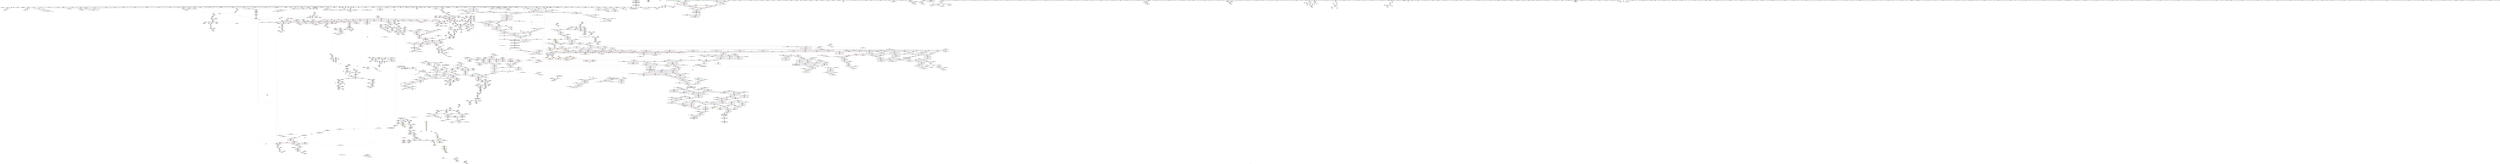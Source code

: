 digraph "SVFG" {
	label="SVFG";

	Node0x55fb96ba83d0 [shape=record,color=grey,label="{NodeID: 0\nNullPtr}"];
	Node0x55fb96ba83d0 -> Node0x55fb972cf2c0[style=solid];
	Node0x55fb96ba83d0 -> Node0x55fb972dfa20[style=solid];
	Node0x55fb96ba83d0 -> Node0x55fb972dfaf0[style=solid];
	Node0x55fb96ba83d0 -> Node0x55fb972dfbc0[style=solid];
	Node0x55fb96ba83d0 -> Node0x55fb972dfc90[style=solid];
	Node0x55fb96ba83d0 -> Node0x55fb972dfd60[style=solid];
	Node0x55fb96ba83d0 -> Node0x55fb972dfe30[style=solid];
	Node0x55fb96ba83d0 -> Node0x55fb972dff00[style=solid];
	Node0x55fb96ba83d0 -> Node0x55fb972dffd0[style=solid];
	Node0x55fb96ba83d0 -> Node0x55fb972e00a0[style=solid];
	Node0x55fb96ba83d0 -> Node0x55fb972e0170[style=solid];
	Node0x55fb96ba83d0 -> Node0x55fb972e0240[style=solid];
	Node0x55fb96ba83d0 -> Node0x55fb972e0310[style=solid];
	Node0x55fb96ba83d0 -> Node0x55fb972e03e0[style=solid];
	Node0x55fb96ba83d0 -> Node0x55fb972e04b0[style=solid];
	Node0x55fb96ba83d0 -> Node0x55fb972e0580[style=solid];
	Node0x55fb96ba83d0 -> Node0x55fb972e0650[style=solid];
	Node0x55fb96ba83d0 -> Node0x55fb972e0720[style=solid];
	Node0x55fb96ba83d0 -> Node0x55fb972e07f0[style=solid];
	Node0x55fb96ba83d0 -> Node0x55fb972e08c0[style=solid];
	Node0x55fb96ba83d0 -> Node0x55fb972e0990[style=solid];
	Node0x55fb96ba83d0 -> Node0x55fb972e0a60[style=solid];
	Node0x55fb96ba83d0 -> Node0x55fb972e0b30[style=solid];
	Node0x55fb96ba83d0 -> Node0x55fb972e0c00[style=solid];
	Node0x55fb96ba83d0 -> Node0x55fb972e0cd0[style=solid];
	Node0x55fb96ba83d0 -> Node0x55fb972e0da0[style=solid];
	Node0x55fb96ba83d0 -> Node0x55fb972e0e70[style=solid];
	Node0x55fb96ba83d0 -> Node0x55fb972e0f40[style=solid];
	Node0x55fb96ba83d0 -> Node0x55fb972e1010[style=solid];
	Node0x55fb96ba83d0 -> Node0x55fb972e10e0[style=solid];
	Node0x55fb96ba83d0 -> Node0x55fb972e11b0[style=solid];
	Node0x55fb96ba83d0 -> Node0x55fb972e1280[style=solid];
	Node0x55fb96ba83d0 -> Node0x55fb972e1350[style=solid];
	Node0x55fb96ba83d0 -> Node0x55fb972e1420[style=solid];
	Node0x55fb96ba83d0 -> Node0x55fb972e14f0[style=solid];
	Node0x55fb96ba83d0 -> Node0x55fb972e15c0[style=solid];
	Node0x55fb96ba83d0 -> Node0x55fb972e1690[style=solid];
	Node0x55fb96ba83d0 -> Node0x55fb972e1760[style=solid];
	Node0x55fb96ba83d0 -> Node0x55fb972e1830[style=solid];
	Node0x55fb96ba83d0 -> Node0x55fb972e1900[style=solid];
	Node0x55fb96ba83d0 -> Node0x55fb972e19d0[style=solid];
	Node0x55fb96ba83d0 -> Node0x55fb972e1aa0[style=solid];
	Node0x55fb96ba83d0 -> Node0x55fb972e1b70[style=solid];
	Node0x55fb96ba83d0 -> Node0x55fb972e1c40[style=solid];
	Node0x55fb96ba83d0 -> Node0x55fb972e1d10[style=solid];
	Node0x55fb96ba83d0 -> Node0x55fb972e1de0[style=solid];
	Node0x55fb96ba83d0 -> Node0x55fb972e1eb0[style=solid];
	Node0x55fb96ba83d0 -> Node0x55fb972e1f80[style=solid];
	Node0x55fb96ba83d0 -> Node0x55fb972e2050[style=solid];
	Node0x55fb96ba83d0 -> Node0x55fb972e2120[style=solid];
	Node0x55fb96ba83d0 -> Node0x55fb972e21f0[style=solid];
	Node0x55fb96ba83d0 -> Node0x55fb972e22c0[style=solid];
	Node0x55fb96ba83d0 -> Node0x55fb972e2390[style=solid];
	Node0x55fb96ba83d0 -> Node0x55fb972e2460[style=solid];
	Node0x55fb96ba83d0 -> Node0x55fb972e2530[style=solid];
	Node0x55fb96ba83d0 -> Node0x55fb972e2600[style=solid];
	Node0x55fb96ba83d0 -> Node0x55fb972e26d0[style=solid];
	Node0x55fb96ba83d0 -> Node0x55fb972e27a0[style=solid];
	Node0x55fb96ba83d0 -> Node0x55fb972e2870[style=solid];
	Node0x55fb96ba83d0 -> Node0x55fb972e2940[style=solid];
	Node0x55fb96ba83d0 -> Node0x55fb972e2a10[style=solid];
	Node0x55fb96ba83d0 -> Node0x55fb972e2ae0[style=solid];
	Node0x55fb96ba83d0 -> Node0x55fb972e2bb0[style=solid];
	Node0x55fb96ba83d0 -> Node0x55fb972e2c80[style=solid];
	Node0x55fb96ba83d0 -> Node0x55fb972e2d50[style=solid];
	Node0x55fb96ba83d0 -> Node0x55fb972e2e20[style=solid];
	Node0x55fb96ba83d0 -> Node0x55fb97315410[style=solid];
	Node0x55fb96ba83d0 -> Node0x55fb97317db0[style=solid];
	Node0x55fb96ba83d0 -> Node0x55fb97317e80[style=solid];
	Node0x55fb96ba83d0 -> Node0x55fb97317f50[style=solid];
	Node0x55fb96ba83d0 -> Node0x55fb97319fd0[style=solid];
	Node0x55fb96ba83d0 -> Node0x55fb972ef930[style=solid];
	Node0x55fb96ba83d0 -> Node0x55fb972efa00[style=solid];
	Node0x55fb96ba83d0 -> Node0x55fb972efad0[style=solid];
	Node0x55fb96ba83d0 -> Node0x55fb972f1dc0[style=solid];
	Node0x55fb96ba83d0 -> Node0x55fb973637e0[style=solid];
	Node0x55fb96ba83d0 -> Node0x55fb97363d80[style=solid];
	Node0x55fb96ba83d0 -> Node0x55fb973680a0[style=solid];
	Node0x55fb96ba83d0 -> Node0x55fb97368820[style=solid];
	Node0x55fb96ba83d0 -> Node0x55fb973692a0[style=solid];
	Node0x55fb96ba83d0 -> Node0x55fb973698a0[style=solid];
	Node0x55fb96ba83d0:s64 -> Node0x55fb9746d460[style=solid,color=red];
	Node0x55fb96ba83d0:s64 -> Node0x55fb974812b0[style=solid,color=red];
	Node0x55fb972f0150 [shape=record,color=blue,label="{NodeID: 1550\n1858\<--1887\nexn.slot\<--\n_ZNSt12_Vector_baseIiSaIiEED2Ev\n}"];
	Node0x55fb972f0150 -> Node0x55fb9730d280[style=dashed];
	Node0x55fb972ce600 [shape=record,color=green,label="{NodeID: 443\n2838\<--2839\n__simple\<--__simple_field_insensitive\n_ZSt13__copy_move_aILb1EPiS0_ET1_T0_S2_S1_\n}"];
	Node0x55fb972ce600 -> Node0x55fb972f5d20[style=solid];
	Node0x55fb972dd970 [shape=record,color=purple,label="{NodeID: 886\n2054\<--2052\n_M_finish7\<--\n_ZNSt6vectorIiSaIiEE12emplace_backIJiEEEvDpOT_\n}"];
	Node0x55fb972dd970 -> Node0x55fb9730e600[style=solid];
	Node0x55fb972dd970 -> Node0x55fb972f1190[style=solid];
	Node0x55fb974770f0 [shape=record,color=black,label="{NodeID: 3543\n778 = PHI(798, )\n|{<s0>71}}"];
	Node0x55fb974770f0:s0 -> Node0x55fb97471350[style=solid,color=red];
	Node0x55fb97313dc0 [shape=record,color=red,label="{NodeID: 1329\n2873\<--2864\n\<--__last.addr\n_ZNSt11__copy_moveILb1ELb1ESt26random_access_iterator_tagE8__copy_mIiEEPT_PKS3_S6_S4_\n}"];
	Node0x55fb97313dc0 -> Node0x55fb972eddd0[style=solid];
	Node0x55fb972c6890 [shape=record,color=green,label="{NodeID: 222\n1372\<--1373\n__b.addr\<--__b.addr_field_insensitive\n_ZSt3maxImERKT_S2_S2_\n}"];
	Node0x55fb972c6890 -> Node0x55fb9730a430[style=solid];
	Node0x55fb972c6890 -> Node0x55fb9730a500[style=solid];
	Node0x55fb972c6890 -> Node0x55fb9731bde0[style=solid];
	Node0x55fb972ea1b0 [shape=record,color=black,label="{NodeID: 665\n2195\<--2137\n\<--this1\n_ZNSt6vectorIiSaIiEE17_M_realloc_insertIJiEEEvN9__gnu_cxx17__normal_iteratorIPiS1_EEDpOT_\n|{<s0>185}}"];
	Node0x55fb972ea1b0:s0 -> Node0x55fb9747ecc0[style=solid,color=red];
	Node0x55fb97308a30 [shape=record,color=red,label="{NodeID: 1108\n1151\<--1143\n\<--__p.addr\n_ZN9__gnu_cxx13new_allocatorINSt7__cxx1112basic_stringIcSt11char_traitsIcESaIcEEEE9constructIS6_JRKS6_EEEvPT_DpOT0_\n}"];
	Node0x55fb97308a30 -> Node0x55fb972e6800[style=solid];
	Node0x55fb96ba8460 [shape=record,color=green,label="{NodeID: 1\n7\<--1\n__dso_handle\<--dummyObj\nGlob }"];
	Node0x55fb973d8f70 [shape=record,color=yellow,style=double,label="{NodeID: 2658\n178V_1 = ENCHI(MR_178V_0)\npts\{1859 \}\nFun[_ZNSt12_Vector_baseIiSaIiEED2Ev]}"];
	Node0x55fb973d8f70 -> Node0x55fb972f0150[style=dashed];
	Node0x55fb972f0220 [shape=record,color=blue,label="{NodeID: 1551\n1860\<--1889\nehselector.slot\<--\n_ZNSt12_Vector_baseIiSaIiEED2Ev\n}"];
	Node0x55fb972ce6d0 [shape=record,color=green,label="{NodeID: 444\n2848\<--2849\n_ZNSt11__copy_moveILb1ELb1ESt26random_access_iterator_tagE8__copy_mIiEEPT_PKS3_S6_S4_\<--_ZNSt11__copy_moveILb1ELb1ESt26random_access_iterator_tagE8__copy_mIiEEPT_PKS3_S6_S4__field_insensitive\n}"];
	Node0x55fb972dda40 [shape=record,color=purple,label="{NodeID: 887\n2056\<--2055\nincdec.ptr\<--\n_ZNSt6vectorIiSaIiEE12emplace_backIJiEEEvDpOT_\n}"];
	Node0x55fb972dda40 -> Node0x55fb972f1190[style=solid];
	Node0x55fb974772c0 [shape=record,color=black,label="{NodeID: 3544\n920 = PHI(1160, )\n|{<s0>79}}"];
	Node0x55fb974772c0:s0 -> Node0x55fb9746f680[style=solid,color=red];
	Node0x55fb97313e90 [shape=record,color=red,label="{NodeID: 1330\n2883\<--2866\n\<--__result.addr\n_ZNSt11__copy_moveILb1ELb1ESt26random_access_iterator_tagE8__copy_mIiEEPT_PKS3_S6_S4_\n}"];
	Node0x55fb97313e90 -> Node0x55fb972edf70[style=solid];
	Node0x55fb972c6960 [shape=record,color=green,label="{NodeID: 223\n1392\<--1393\n__a.addr\<--__a.addr_field_insensitive\n_ZNSt16allocator_traitsISaINSt7__cxx1112basic_stringIcSt11char_traitsIcESaIcEEEEE8max_sizeERKS6_\n}"];
	Node0x55fb972c6960 -> Node0x55fb9730a770[style=solid];
	Node0x55fb972c6960 -> Node0x55fb9731c050[style=solid];
	Node0x55fb972ea280 [shape=record,color=black,label="{NodeID: 666\n2211\<--2137\n\<--this1\n_ZNSt6vectorIiSaIiEE17_M_realloc_insertIJiEEEvN9__gnu_cxx17__normal_iteratorIPiS1_EEDpOT_\n}"];
	Node0x55fb972ea280 -> Node0x55fb972de190[style=solid];
	Node0x55fb97308b00 [shape=record,color=red,label="{NodeID: 1109\n1154\<--1145\n\<--__args.addr\n_ZN9__gnu_cxx13new_allocatorINSt7__cxx1112basic_stringIcSt11char_traitsIcESaIcEEEE9constructIS6_JRKS6_EEEvPT_DpOT0_\n|{<s0>104}}"];
	Node0x55fb97308b00:s0 -> Node0x55fb9746e770[style=solid,color=red];
	Node0x55fb972bec50 [shape=record,color=green,label="{NodeID: 2\n8\<--1\n.str\<--dummyObj\nGlob }"];
	Node0x55fb973d9050 [shape=record,color=yellow,style=double,label="{NodeID: 2659\n180V_1 = ENCHI(MR_180V_0)\npts\{1861 \}\nFun[_ZNSt12_Vector_baseIiSaIiEED2Ev]}"];
	Node0x55fb973d9050 -> Node0x55fb972f0220[style=dashed];
	Node0x55fb972f02f0 [shape=record,color=blue,label="{NodeID: 1552\n1900\<--1898\n__first.addr\<--__first\n_ZSt8_DestroyIPiEvT_S1_\n}"];
	Node0x55fb972f02f0 -> Node0x55fb9730d5c0[style=dashed];
	Node0x55fb972ce7d0 [shape=record,color=green,label="{NodeID: 445\n2853\<--2854\n__it.addr\<--__it.addr_field_insensitive\n_ZSt12__niter_baseIPiET_S1_\n}"];
	Node0x55fb972ce7d0 -> Node0x55fb97313b50[style=solid];
	Node0x55fb972ce7d0 -> Node0x55fb972f5df0[style=solid];
	Node0x55fb972ddb10 [shape=record,color=purple,label="{NodeID: 888\n2133\<--2113\ncoerce.dive\<--__position\n_ZNSt6vectorIiSaIiEE17_M_realloc_insertIJiEEEvN9__gnu_cxx17__normal_iteratorIPiS1_EEDpOT_\n}"];
	Node0x55fb972ddb10 -> Node0x55fb972f1740[style=solid];
	Node0x55fb97477400 [shape=record,color=black,label="{NodeID: 3545\n957 = PHI(1170, )\n}"];
	Node0x55fb97477400 -> Node0x55fb97319bc0[style=solid];
	Node0x55fb97313f60 [shape=record,color=red,label="{NodeID: 1331\n2893\<--2866\n\<--__result.addr\n_ZNSt11__copy_moveILb1ELb1ESt26random_access_iterator_tagE8__copy_mIiEEPT_PKS3_S6_S4_\n}"];
	Node0x55fb97313f60 -> Node0x55fb97301ef0[style=solid];
	Node0x55fb972c6a30 [shape=record,color=green,label="{NodeID: 224\n1398\<--1399\n_ZNK9__gnu_cxx13new_allocatorINSt7__cxx1112basic_stringIcSt11char_traitsIcESaIcEEEE8max_sizeEv\<--_ZNK9__gnu_cxx13new_allocatorINSt7__cxx1112basic_stringIcSt11char_traitsIcESaIcEEEE8max_sizeEv_field_insensitive\n}"];
	Node0x55fb972ea350 [shape=record,color=black,label="{NodeID: 667\n2229\<--2137\n\<--this1\n_ZNSt6vectorIiSaIiEE17_M_realloc_insertIJiEEEvN9__gnu_cxx17__normal_iteratorIPiS1_EEDpOT_\n|{<s0>190}}"];
	Node0x55fb972ea350:s0 -> Node0x55fb9747ecc0[style=solid,color=red];
	Node0x55fb97308bd0 [shape=record,color=red,label="{NodeID: 1110\n1165\<--1162\n\<--__t.addr\n_ZSt7forwardIRKNSt7__cxx1112basic_stringIcSt11char_traitsIcESaIcEEEEOT_RNSt16remove_referenceIS8_E4typeE\n}"];
	Node0x55fb97308bd0 -> Node0x55fb972e69a0[style=solid];
	Node0x55fb972bdf20 [shape=record,color=green,label="{NodeID: 3\n10\<--1\n.str.1\<--dummyObj\nGlob }"];
	Node0x55fb973d9130 [shape=record,color=yellow,style=double,label="{NodeID: 2660\n54V_1 = ENCHI(MR_54V_0)\npts\{2626 \}\nFun[_ZSt22__uninitialized_copy_aISt13move_iteratorIPiES1_iET0_T_S4_S3_RSaIT1_E]|{<s0>226}}"];
	Node0x55fb973d9130:s0 -> Node0x55fb973c4370[style=dashed,color=red];
	Node0x55fb972f03c0 [shape=record,color=blue,label="{NodeID: 1553\n1902\<--1899\n__last.addr\<--__last\n_ZSt8_DestroyIPiEvT_S1_\n}"];
	Node0x55fb972f03c0 -> Node0x55fb9730d690[style=dashed];
	Node0x55fb972ce8a0 [shape=record,color=green,label="{NodeID: 446\n2862\<--2863\n__first.addr\<--__first.addr_field_insensitive\n_ZNSt11__copy_moveILb1ELb1ESt26random_access_iterator_tagE8__copy_mIiEEPT_PKS3_S6_S4_\n}"];
	Node0x55fb972ce8a0 -> Node0x55fb97313c20[style=solid];
	Node0x55fb972ce8a0 -> Node0x55fb97313cf0[style=solid];
	Node0x55fb972ce8a0 -> Node0x55fb972f5ec0[style=solid];
	Node0x55fb972ddbe0 [shape=record,color=purple,label="{NodeID: 889\n2146\<--2123\ncoerce.dive3\<--ref.tmp\n_ZNSt6vectorIiSaIiEE17_M_realloc_insertIJiEEEvN9__gnu_cxx17__normal_iteratorIPiS1_EEDpOT_\n}"];
	Node0x55fb972ddbe0 -> Node0x55fb972f1a80[style=solid];
	Node0x55fb97477510 [shape=record,color=black,label="{NodeID: 3546\n962 = PHI(1244, )\n}"];
	Node0x55fb97477510 -> Node0x55fb97319c90[style=solid];
	Node0x55fb97314030 [shape=record,color=red,label="{NodeID: 1332\n2880\<--2868\n\<--_Num\n_ZNSt11__copy_moveILb1ELb1ESt26random_access_iterator_tagE8__copy_mIiEEPT_PKS3_S6_S4_\n}"];
	Node0x55fb97314030 -> Node0x55fb97368ca0[style=solid];
	Node0x55fb972c6b30 [shape=record,color=green,label="{NodeID: 225\n1403\<--1404\nthis.addr\<--this.addr_field_insensitive\n_ZNKSt12_Vector_baseINSt7__cxx1112basic_stringIcSt11char_traitsIcESaIcEEESaIS5_EE19_M_get_Tp_allocatorEv\n}"];
	Node0x55fb972c6b30 -> Node0x55fb9730a840[style=solid];
	Node0x55fb972c6b30 -> Node0x55fb9731c120[style=solid];
	Node0x55fb972ea420 [shape=record,color=black,label="{NodeID: 668\n2233\<--2137\n\<--this1\n_ZNSt6vectorIiSaIiEE17_M_realloc_insertIJiEEEvN9__gnu_cxx17__normal_iteratorIPiS1_EEDpOT_\n|{<s0>192}}"];
	Node0x55fb972ea420:s0 -> Node0x55fb97471710[style=solid,color=red];
	Node0x55fb97308ca0 [shape=record,color=red,label="{NodeID: 1111\n1187\<--1174\nthis1\<--this.addr\n_ZNKSt6vectorINSt7__cxx1112basic_stringIcSt11char_traitsIcESaIcEEESaIS5_EE12_M_check_lenEmPKc\n|{<s0>106|<s1>107|<s2>109|<s3>110|<s4>112|<s5>113|<s6>114}}"];
	Node0x55fb97308ca0:s0 -> Node0x55fb9746fdd0[style=solid,color=red];
	Node0x55fb97308ca0:s1 -> Node0x55fb97469000[style=solid,color=red];
	Node0x55fb97308ca0:s2 -> Node0x55fb97469000[style=solid,color=red];
	Node0x55fb97308ca0:s3 -> Node0x55fb97469000[style=solid,color=red];
	Node0x55fb97308ca0:s4 -> Node0x55fb97469000[style=solid,color=red];
	Node0x55fb97308ca0:s5 -> Node0x55fb9746fdd0[style=solid,color=red];
	Node0x55fb97308ca0:s6 -> Node0x55fb9746fdd0[style=solid,color=red];
	Node0x55fb972bdfb0 [shape=record,color=green,label="{NodeID: 4\n12\<--1\n.str.2\<--dummyObj\nGlob }"];
	Node0x55fb972f0490 [shape=record,color=blue,label="{NodeID: 1554\n1915\<--1913\n.addr\<--\n_ZNSt12_Destroy_auxILb1EE9__destroyIPiEEvT_S3_\n}"];
	Node0x55fb972ce970 [shape=record,color=green,label="{NodeID: 447\n2864\<--2865\n__last.addr\<--__last.addr_field_insensitive\n_ZNSt11__copy_moveILb1ELb1ESt26random_access_iterator_tagE8__copy_mIiEEPT_PKS3_S6_S4_\n}"];
	Node0x55fb972ce970 -> Node0x55fb97313dc0[style=solid];
	Node0x55fb972ce970 -> Node0x55fb972f5f90[style=solid];
	Node0x55fb972ddcb0 [shape=record,color=purple,label="{NodeID: 890\n2161\<--2160\n_M_impl\<--\n_ZNSt6vectorIiSaIiEE17_M_realloc_insertIJiEEEvN9__gnu_cxx17__normal_iteratorIPiS1_EEDpOT_\n}"];
	Node0x55fb972ddcb0 -> Node0x55fb972ead10[style=solid];
	Node0x55fb97477620 [shape=record,color=black,label="{NodeID: 3547\n967 = PHI(1224, )\n}"];
	Node0x55fb97477620 -> Node0x55fb97319d60[style=solid];
	Node0x55fb97314100 [shape=record,color=red,label="{NodeID: 1333\n2887\<--2868\n\<--_Num\n_ZNSt11__copy_moveILb1ELb1ESt26random_access_iterator_tagE8__copy_mIiEEPT_PKS3_S6_S4_\n}"];
	Node0x55fb97314100 -> Node0x55fb97365fa0[style=solid];
	Node0x55fb972c6c00 [shape=record,color=green,label="{NodeID: 226\n1412\<--1413\nthis.addr\<--this.addr_field_insensitive\n_ZNK9__gnu_cxx13new_allocatorINSt7__cxx1112basic_stringIcSt11char_traitsIcESaIcEEEE8max_sizeEv\n}"];
	Node0x55fb972c6c00 -> Node0x55fb9730a910[style=solid];
	Node0x55fb972c6c00 -> Node0x55fb9731c1f0[style=solid];
	Node0x55fb972ea4f0 [shape=record,color=black,label="{NodeID: 669\n2239\<--2137\n\<--this1\n_ZNSt6vectorIiSaIiEE17_M_realloc_insertIJiEEEvN9__gnu_cxx17__normal_iteratorIPiS1_EEDpOT_\n}"];
	Node0x55fb972ea4f0 -> Node0x55fb972de260[style=solid];
	Node0x55fb972ea4f0 -> Node0x55fb972de330[style=solid];
	Node0x55fb97308d70 [shape=record,color=red,label="{NodeID: 1112\n1193\<--1176\n\<--__n.addr\n_ZNKSt6vectorINSt7__cxx1112basic_stringIcSt11char_traitsIcESaIcEEESaIS5_EE12_M_check_lenEmPKc\n}"];
	Node0x55fb97308d70 -> Node0x55fb973683a0[style=solid];
	Node0x55fb972be260 [shape=record,color=green,label="{NodeID: 5\n14\<--1\n.str.3\<--dummyObj\nGlob }"];
	Node0x55fb972f0560 [shape=record,color=blue,label="{NodeID: 1555\n1917\<--1914\n.addr1\<--\n_ZNSt12_Destroy_auxILb1EE9__destroyIPiEEvT_S3_\n}"];
	Node0x55fb972cea40 [shape=record,color=green,label="{NodeID: 448\n2866\<--2867\n__result.addr\<--__result.addr_field_insensitive\n_ZNSt11__copy_moveILb1ELb1ESt26random_access_iterator_tagE8__copy_mIiEEPT_PKS3_S6_S4_\n}"];
	Node0x55fb972cea40 -> Node0x55fb97313e90[style=solid];
	Node0x55fb972cea40 -> Node0x55fb97313f60[style=solid];
	Node0x55fb972cea40 -> Node0x55fb972f6060[style=solid];
	Node0x55fb972ddd80 [shape=record,color=purple,label="{NodeID: 891\n2171\<--2170\n_M_impl7\<--\n_ZNSt6vectorIiSaIiEE17_M_realloc_insertIJiEEEvN9__gnu_cxx17__normal_iteratorIPiS1_EEDpOT_\n}"];
	Node0x55fb97477730 [shape=record,color=black,label="{NodeID: 3548\n973 = PHI(1259, )\n}"];
	Node0x55fb97477730 -> Node0x55fb97319e30[style=solid];
	Node0x55fb973141d0 [shape=record,color=red,label="{NodeID: 1334\n2894\<--2868\n\<--_Num\n_ZNSt11__copy_moveILb1ELb1ESt26random_access_iterator_tagE8__copy_mIiEEPT_PKS3_S6_S4_\n}"];
	Node0x55fb972c6cd0 [shape=record,color=green,label="{NodeID: 227\n1421\<--1422\nthis.addr\<--this.addr_field_insensitive\n_ZN9__gnu_cxx17__normal_iteratorIPNSt7__cxx1112basic_stringIcSt11char_traitsIcESaIcEEESt6vectorIS6_SaIS6_EEEC2ERKS7_\n}"];
	Node0x55fb972c6cd0 -> Node0x55fb9730a9e0[style=solid];
	Node0x55fb972c6cd0 -> Node0x55fb9731c2c0[style=solid];
	Node0x55fb972ea5c0 [shape=record,color=black,label="{NodeID: 670\n2243\<--2137\n\<--this1\n_ZNSt6vectorIiSaIiEE17_M_realloc_insertIJiEEEvN9__gnu_cxx17__normal_iteratorIPiS1_EEDpOT_\n}"];
	Node0x55fb972ea5c0 -> Node0x55fb972de400[style=solid];
	Node0x55fb972ea5c0 -> Node0x55fb972de4d0[style=solid];
	Node0x55fb97308e40 [shape=record,color=red,label="{NodeID: 1113\n1196\<--1178\n\<--__s.addr\n_ZNKSt6vectorINSt7__cxx1112basic_stringIcSt11char_traitsIcESaIcEEESaIS5_EE12_M_check_lenEmPKc\n}"];
	Node0x55fb972be2f0 [shape=record,color=green,label="{NodeID: 6\n16\<--1\n.str.4\<--dummyObj\nGlob }"];
	Node0x55fb972f0630 [shape=record,color=blue,label="{NodeID: 1556\n1926\<--1923\nthis.addr\<--this\n_ZNSt12_Vector_baseIiSaIiEE13_M_deallocateEPim\n}"];
	Node0x55fb972f0630 -> Node0x55fb9730d760[style=dashed];
	Node0x55fb972ceb10 [shape=record,color=green,label="{NodeID: 449\n2868\<--2869\n_Num\<--_Num_field_insensitive\n_ZNSt11__copy_moveILb1ELb1ESt26random_access_iterator_tagE8__copy_mIiEEPT_PKS3_S6_S4_\n}"];
	Node0x55fb972ceb10 -> Node0x55fb97314030[style=solid];
	Node0x55fb972ceb10 -> Node0x55fb97314100[style=solid];
	Node0x55fb972ceb10 -> Node0x55fb973141d0[style=solid];
	Node0x55fb972ceb10 -> Node0x55fb972f6130[style=solid];
	Node0x55fb972dde50 [shape=record,color=purple,label="{NodeID: 892\n2172\<--2170\n_M_start\<--\n_ZNSt6vectorIiSaIiEE17_M_realloc_insertIJiEEEvN9__gnu_cxx17__normal_iteratorIPiS1_EEDpOT_\n}"];
	Node0x55fb972dde50 -> Node0x55fb9730fe60[style=solid];
	Node0x55fb97477870 [shape=record,color=black,label="{NodeID: 3549\n986 = PHI(1160, )\n|{<s0>85}}"];
	Node0x55fb97477870:s0 -> Node0x55fb97480200[style=solid,color=red];
	Node0x55fb973142a0 [shape=record,color=red,label="{NodeID: 1335\n2907\<--2904\n\<--__it.addr\n_ZSt12__miter_baseIPiET_S1_\n}"];
	Node0x55fb973142a0 -> Node0x55fb972ee1e0[style=solid];
	Node0x55fb972c6da0 [shape=record,color=green,label="{NodeID: 228\n1423\<--1424\n__i.addr\<--__i.addr_field_insensitive\n_ZN9__gnu_cxx17__normal_iteratorIPNSt7__cxx1112basic_stringIcSt11char_traitsIcESaIcEEESt6vectorIS6_SaIS6_EEEC2ERKS7_\n}"];
	Node0x55fb972c6da0 -> Node0x55fb9730aab0[style=solid];
	Node0x55fb972c6da0 -> Node0x55fb9731c390[style=solid];
	Node0x55fb972ea690 [shape=record,color=black,label="{NodeID: 671\n2247\<--2137\n\<--this1\n_ZNSt6vectorIiSaIiEE17_M_realloc_insertIJiEEEvN9__gnu_cxx17__normal_iteratorIPiS1_EEDpOT_\n|{<s0>194}}"];
	Node0x55fb972ea690:s0 -> Node0x55fb9747ecc0[style=solid,color=red];
	Node0x55fb97308f10 [shape=record,color=red,label="{NodeID: 1114\n1210\<--1180\n\<--__len\n_ZNKSt6vectorINSt7__cxx1112basic_stringIcSt11char_traitsIcESaIcEEESaIS5_EE12_M_check_lenEmPKc\n}"];
	Node0x55fb97308f10 -> Node0x55fb97368220[style=solid];
	Node0x55fb972be3b0 [shape=record,color=green,label="{NodeID: 7\n18\<--1\n.str.5\<--dummyObj\nGlob }"];
	Node0x55fb972f0700 [shape=record,color=blue,label="{NodeID: 1557\n1928\<--1924\n__p.addr\<--__p\n_ZNSt12_Vector_baseIiSaIiEE13_M_deallocateEPim\n}"];
	Node0x55fb972f0700 -> Node0x55fb9730d830[style=dashed];
	Node0x55fb972f0700 -> Node0x55fb9730d900[style=dashed];
	Node0x55fb972cebe0 [shape=record,color=green,label="{NodeID: 450\n2890\<--2891\nllvm.memmove.p0i8.p0i8.i64\<--llvm.memmove.p0i8.p0i8.i64_field_insensitive\n}"];
	Node0x55fb972ddf20 [shape=record,color=purple,label="{NodeID: 893\n2186\<--2185\nincdec.ptr\<--\n_ZNSt6vectorIiSaIiEE17_M_realloc_insertIJiEEEvN9__gnu_cxx17__normal_iteratorIPiS1_EEDpOT_\n}"];
	Node0x55fb972ddf20 -> Node0x55fb972f1f60[style=solid];
	Node0x55fb974779b0 [shape=record,color=black,label="{NodeID: 3550\n993 = PHI(1323, )\n}"];
	Node0x55fb974779b0 -> Node0x55fb97308140[style=solid];
	Node0x55fb97314370 [shape=record,color=red,label="{NodeID: 1336\n2914\<--2911\nthis1\<--this.addr\n_ZNKSt13move_iteratorIPiE4baseEv\n}"];
	Node0x55fb97314370 -> Node0x55fb973017a0[style=solid];
	Node0x55fb972cf360 [shape=record,color=green,label="{NodeID: 229\n1436\<--1437\n__a.addr\<--__a.addr_field_insensitive\n_ZNSt16allocator_traitsISaINSt7__cxx1112basic_stringIcSt11char_traitsIcESaIcEEEEE8allocateERS6_m\n}"];
	Node0x55fb972cf360 -> Node0x55fb9730ac50[style=solid];
	Node0x55fb972cf360 -> Node0x55fb9731c530[style=solid];
	Node0x55fb972ea760 [shape=record,color=black,label="{NodeID: 672\n2250\<--2137\n\<--this1\n_ZNSt6vectorIiSaIiEE17_M_realloc_insertIJiEEEvN9__gnu_cxx17__normal_iteratorIPiS1_EEDpOT_\n|{<s0>196}}"];
	Node0x55fb972ea760:s0 -> Node0x55fb97471710[style=solid,color=red];
	Node0x55fb97308fe0 [shape=record,color=red,label="{NodeID: 1115\n1214\<--1180\n\<--__len\n_ZNKSt6vectorINSt7__cxx1112basic_stringIcSt11char_traitsIcESaIcEEESaIS5_EE12_M_check_lenEmPKc\n}"];
	Node0x55fb97308fe0 -> Node0x55fb97368520[style=solid];
	Node0x55fb972bed80 [shape=record,color=green,label="{NodeID: 8\n21\<--1\n\<--dummyObj\nCan only get source location for instruction, argument, global var or function.}"];
	Node0x55fb972f07d0 [shape=record,color=blue,label="{NodeID: 1558\n1930\<--1925\n__n.addr\<--__n\n_ZNSt12_Vector_baseIiSaIiEE13_M_deallocateEPim\n}"];
	Node0x55fb972f07d0 -> Node0x55fb9730d9d0[style=dashed];
	Node0x55fb972cece0 [shape=record,color=green,label="{NodeID: 451\n2904\<--2905\n__it.addr\<--__it.addr_field_insensitive\n_ZSt12__miter_baseIPiET_S1_\n}"];
	Node0x55fb972cece0 -> Node0x55fb973142a0[style=solid];
	Node0x55fb972cece0 -> Node0x55fb972f62d0[style=solid];
	Node0x55fb972ddff0 [shape=record,color=purple,label="{NodeID: 894\n2191\<--2190\n_M_impl13\<--\n_ZNSt6vectorIiSaIiEE17_M_realloc_insertIJiEEEvN9__gnu_cxx17__normal_iteratorIPiS1_EEDpOT_\n}"];
	Node0x55fb97477af0 [shape=record,color=black,label="{NodeID: 3551\n999 = PHI(697, )\n|{<s0>88}}"];
	Node0x55fb97477af0:s0 -> Node0x55fb9747f4a0[style=solid,color=red];
	Node0x55fb97314440 [shape=record,color=red,label="{NodeID: 1337\n2916\<--2915\n\<--_M_current\n_ZNKSt13move_iteratorIPiE4baseEv\n}"];
	Node0x55fb97314440 -> Node0x55fb972ee2b0[style=solid];
	Node0x55fb972cf430 [shape=record,color=green,label="{NodeID: 230\n1438\<--1439\n__n.addr\<--__n.addr_field_insensitive\n_ZNSt16allocator_traitsISaINSt7__cxx1112basic_stringIcSt11char_traitsIcESaIcEEEEE8allocateERS6_m\n}"];
	Node0x55fb972cf430 -> Node0x55fb9730ad20[style=solid];
	Node0x55fb972cf430 -> Node0x55fb9731c600[style=solid];
	Node0x55fb973dfaa0 [shape=record,color=yellow,style=double,label="{NodeID: 2887\n103V_1 = ENCHI(MR_103V_0)\npts\{9320000 9420000 \}\nFun[_ZN9__gnu_cxxmiIPNSt7__cxx1112basic_stringIcSt11char_traitsIcESaIcEEESt6vectorIS6_SaIS6_EEEENS_17__normal_iteratorIT_T0_E15difference_typeERKSE_SH_]}"];
	Node0x55fb973dfaa0 -> Node0x55fb973093f0[style=dashed];
	Node0x55fb973dfaa0 -> Node0x55fb973094c0[style=dashed];
	Node0x55fb972ea830 [shape=record,color=black,label="{NodeID: 673\n2251\<--2137\n\<--this1\n_ZNSt6vectorIiSaIiEE17_M_realloc_insertIJiEEEvN9__gnu_cxx17__normal_iteratorIPiS1_EEDpOT_\n}"];
	Node0x55fb972ea830 -> Node0x55fb972de5a0[style=solid];
	Node0x55fb972ea830 -> Node0x55fb972de670[style=solid];
	Node0x55fb973090b0 [shape=record,color=red,label="{NodeID: 1116\n1220\<--1180\n\<--__len\n_ZNKSt6vectorINSt7__cxx1112basic_stringIcSt11char_traitsIcESaIcEEESaIS5_EE12_M_check_lenEmPKc\n}"];
	Node0x55fb973090b0 -> Node0x55fb968738b0[style=solid];
	Node0x55fb972bee10 [shape=record,color=green,label="{NodeID: 9\n70\<--1\n\<--dummyObj\nCan only get source location for instruction, argument, global var or function.}"];
	Node0x55fb972f08a0 [shape=record,color=blue,label="{NodeID: 1559\n1950\<--1949\nthis.addr\<--this\n_ZNSt12_Vector_baseIiSaIiEE12_Vector_implD2Ev\n}"];
	Node0x55fb972f08a0 -> Node0x55fb9730daa0[style=dashed];
	Node0x55fb972cedb0 [shape=record,color=green,label="{NodeID: 452\n2911\<--2912\nthis.addr\<--this.addr_field_insensitive\n_ZNKSt13move_iteratorIPiE4baseEv\n}"];
	Node0x55fb972cedb0 -> Node0x55fb97314370[style=solid];
	Node0x55fb972cedb0 -> Node0x55fb972f63a0[style=solid];
	Node0x55fb972de0c0 [shape=record,color=purple,label="{NodeID: 895\n2192\<--2190\n_M_finish\<--\n_ZNSt6vectorIiSaIiEE17_M_realloc_insertIJiEEEvN9__gnu_cxx17__normal_iteratorIPiS1_EEDpOT_\n}"];
	Node0x55fb972de0c0 -> Node0x55fb973100d0[style=solid];
	Node0x55fb97477c30 [shape=record,color=black,label="{NodeID: 3552\n1000 = PHI(1282, )\n}"];
	Node0x55fb97477c30 -> Node0x55fb9731a0a0[style=solid];
	Node0x55fb97314510 [shape=record,color=red,label="{NodeID: 1338\n2927\<--2921\nthis1\<--this.addr\n_ZNSt13move_iteratorIPiEC2ES0_\n}"];
	Node0x55fb97314510 -> Node0x55fb97301870[style=solid];
	Node0x55fb972cf500 [shape=record,color=green,label="{NodeID: 231\n1446\<--1447\n_ZN9__gnu_cxx13new_allocatorINSt7__cxx1112basic_stringIcSt11char_traitsIcESaIcEEEE8allocateEmPKv\<--_ZN9__gnu_cxx13new_allocatorINSt7__cxx1112basic_stringIcSt11char_traitsIcESaIcEEEE8allocateEmPKv_field_insensitive\n}"];
	Node0x55fb972ea900 [shape=record,color=black,label="{NodeID: 674\n2255\<--2137\n\<--this1\n_ZNSt6vectorIiSaIiEE17_M_realloc_insertIJiEEEvN9__gnu_cxx17__normal_iteratorIPiS1_EEDpOT_\n}"];
	Node0x55fb972ea900 -> Node0x55fb972de740[style=solid];
	Node0x55fb972ea900 -> Node0x55fb972de810[style=solid];
	Node0x55fb97309180 [shape=record,color=red,label="{NodeID: 1117\n1207\<--1204\n\<--call5\n_ZNKSt6vectorINSt7__cxx1112basic_stringIcSt11char_traitsIcESaIcEEESaIS5_EE12_M_check_lenEmPKc\n}"];
	Node0x55fb97309180 -> Node0x55fb97364920[style=solid];
	Node0x55fb972beea0 [shape=record,color=green,label="{NodeID: 10\n78\<--1\n\<--dummyObj\nCan only get source location for instruction, argument, global var or function.}"];
	Node0x55fb973d9780 [shape=record,color=yellow,style=double,label="{NodeID: 2667\n14V_1 = ENCHI(MR_14V_0)\npts\{3070000 3070001 3070002 \}\nFun[_ZNSt12_Vector_baseINSt7__cxx1112basic_stringIcSt11char_traitsIcESaIcEEESaIS5_EEC2Ev]|{<s0>59|<s1>59|<s2>59}}"];
	Node0x55fb973d9780:s0 -> Node0x55fb97317db0[style=dashed,color=red];
	Node0x55fb973d9780:s1 -> Node0x55fb97317e80[style=dashed,color=red];
	Node0x55fb973d9780:s2 -> Node0x55fb97317f50[style=dashed,color=red];
	Node0x55fb972f0970 [shape=record,color=blue,label="{NodeID: 1560\n1963\<--1960\n__a.addr\<--__a\n_ZNSt16allocator_traitsISaIiEE10deallocateERS0_Pim\n}"];
	Node0x55fb972f0970 -> Node0x55fb9730db70[style=dashed];
	Node0x55fb972cee80 [shape=record,color=green,label="{NodeID: 453\n2921\<--2922\nthis.addr\<--this.addr_field_insensitive\n_ZNSt13move_iteratorIPiEC2ES0_\n}"];
	Node0x55fb972cee80 -> Node0x55fb97314510[style=solid];
	Node0x55fb972cee80 -> Node0x55fb972f6470[style=solid];
	Node0x55fb972de190 [shape=record,color=purple,label="{NodeID: 896\n2212\<--2211\n_M_impl17\<--\n_ZNSt6vectorIiSaIiEE17_M_realloc_insertIJiEEEvN9__gnu_cxx17__normal_iteratorIPiS1_EEDpOT_\n}"];
	Node0x55fb972de190 -> Node0x55fb972eade0[style=solid];
	Node0x55fb97477d70 [shape=record,color=black,label="{NodeID: 3553\n1007 = PHI(1323, )\n}"];
	Node0x55fb97477d70 -> Node0x55fb97308210[style=solid];
	Node0x55fb973145e0 [shape=record,color=red,label="{NodeID: 1339\n2929\<--2923\n\<--__i.addr\n_ZNSt13move_iteratorIPiEC2ES0_\n}"];
	Node0x55fb973145e0 -> Node0x55fb972f6610[style=solid];
	Node0x55fb972cf5d0 [shape=record,color=green,label="{NodeID: 232\n1453\<--1454\nthis.addr\<--this.addr_field_insensitive\n_ZN9__gnu_cxx13new_allocatorINSt7__cxx1112basic_stringIcSt11char_traitsIcESaIcEEEE8allocateEmPKv\n}"];
	Node0x55fb972cf5d0 -> Node0x55fb9730adf0[style=solid];
	Node0x55fb972cf5d0 -> Node0x55fb9731c6d0[style=solid];
	Node0x55fb972ea9d0 [shape=record,color=black,label="{NodeID: 675\n2259\<--2137\n\<--this1\n_ZNSt6vectorIiSaIiEE17_M_realloc_insertIJiEEEvN9__gnu_cxx17__normal_iteratorIPiS1_EEDpOT_\n}"];
	Node0x55fb972ea9d0 -> Node0x55fb972de8e0[style=solid];
	Node0x55fb972ea9d0 -> Node0x55fb972de9b0[style=solid];
	Node0x55fb97309250 [shape=record,color=red,label="{NodeID: 1118\n1233\<--1227\n\<--__lhs.addr\n_ZN9__gnu_cxxmiIPNSt7__cxx1112basic_stringIcSt11char_traitsIcESaIcEEESt6vectorIS6_SaIS6_EEEENS_17__normal_iteratorIT_T0_E15difference_typeERKSE_SH_\n|{<s0>115}}"];
	Node0x55fb97309250:s0 -> Node0x55fb97484900[style=solid,color=red];
	Node0x55fb972bef60 [shape=record,color=green,label="{NodeID: 11\n97\<--1\n\<--dummyObj\nCan only get source location for instruction, argument, global var or function.}"];
	Node0x55fb972f0a40 [shape=record,color=blue,label="{NodeID: 1561\n1965\<--1961\n__p.addr\<--__p\n_ZNSt16allocator_traitsISaIiEE10deallocateERS0_Pim\n}"];
	Node0x55fb972f0a40 -> Node0x55fb9730dc40[style=dashed];
	Node0x55fb972cef50 [shape=record,color=green,label="{NodeID: 454\n2923\<--2924\n__i.addr\<--__i.addr_field_insensitive\n_ZNSt13move_iteratorIPiEC2ES0_\n}"];
	Node0x55fb972cef50 -> Node0x55fb973145e0[style=solid];
	Node0x55fb972cef50 -> Node0x55fb972f6540[style=solid];
	Node0x55fb972de260 [shape=record,color=purple,label="{NodeID: 897\n2240\<--2239\n_M_impl25\<--\n_ZNSt6vectorIiSaIiEE17_M_realloc_insertIJiEEEvN9__gnu_cxx17__normal_iteratorIPiS1_EEDpOT_\n}"];
	Node0x55fb97477eb0 [shape=record,color=black,label="{NodeID: 3554\n1015 = PHI(697, )\n|{<s0>91}}"];
	Node0x55fb97477eb0:s0 -> Node0x55fb9747f4a0[style=solid,color=red];
	Node0x55fb973146b0 [shape=record,color=red,label="{NodeID: 1340\n2941\<--2935\nthis1\<--this.addr\n_ZN9__gnu_cxx13new_allocatorIiE7destroyIiEEvPT_\n}"];
	Node0x55fb972cf6a0 [shape=record,color=green,label="{NodeID: 233\n1455\<--1456\n__n.addr\<--__n.addr_field_insensitive\n_ZN9__gnu_cxx13new_allocatorINSt7__cxx1112basic_stringIcSt11char_traitsIcESaIcEEEE8allocateEmPKv\n}"];
	Node0x55fb972cf6a0 -> Node0x55fb9730aec0[style=solid];
	Node0x55fb972cf6a0 -> Node0x55fb9730af90[style=solid];
	Node0x55fb972cf6a0 -> Node0x55fb9731c7a0[style=solid];
	Node0x55fb972eaaa0 [shape=record,color=black,label="{NodeID: 676\n2269\<--2137\n\<--this1\n_ZNSt6vectorIiSaIiEE17_M_realloc_insertIJiEEEvN9__gnu_cxx17__normal_iteratorIPiS1_EEDpOT_\n}"];
	Node0x55fb972eaaa0 -> Node0x55fb972dea80[style=solid];
	Node0x55fb972eaaa0 -> Node0x55fb972deb50[style=solid];
	Node0x55fb97309320 [shape=record,color=red,label="{NodeID: 1119\n1236\<--1229\n\<--__rhs.addr\n_ZN9__gnu_cxxmiIPNSt7__cxx1112basic_stringIcSt11char_traitsIcESaIcEEESt6vectorIS6_SaIS6_EEEENS_17__normal_iteratorIT_T0_E15difference_typeERKSE_SH_\n|{<s0>116}}"];
	Node0x55fb97309320:s0 -> Node0x55fb97484900[style=solid,color=red];
	Node0x55fb972bf060 [shape=record,color=green,label="{NodeID: 12\n101\<--1\n\<--dummyObj\nCan only get source location for instruction, argument, global var or function.}"];
	Node0x55fb973d9970 [shape=record,color=yellow,style=double,label="{NodeID: 2669\n305V_1 = ENCHI(MR_305V_0)\npts\{11230000 \}\nFun[_ZNSt6vectorINSt7__cxx1112basic_stringIcSt11char_traitsIcESaIcEEESaIS5_EE3endEv]|{<s0>103}}"];
	Node0x55fb973d9970:s0 -> Node0x55fb9731c460[style=dashed,color=red];
	Node0x55fb972f0b10 [shape=record,color=blue,label="{NodeID: 1562\n1967\<--1962\n__n.addr\<--__n\n_ZNSt16allocator_traitsISaIiEE10deallocateERS0_Pim\n}"];
	Node0x55fb972f0b10 -> Node0x55fb9730dd10[style=dashed];
	Node0x55fb972cf020 [shape=record,color=green,label="{NodeID: 455\n2935\<--2936\nthis.addr\<--this.addr_field_insensitive\n_ZN9__gnu_cxx13new_allocatorIiE7destroyIiEEvPT_\n}"];
	Node0x55fb972cf020 -> Node0x55fb973146b0[style=solid];
	Node0x55fb972cf020 -> Node0x55fb972f66e0[style=solid];
	Node0x55fb972de330 [shape=record,color=purple,label="{NodeID: 898\n2241\<--2239\n_M_start26\<--\n_ZNSt6vectorIiSaIiEE17_M_realloc_insertIJiEEEvN9__gnu_cxx17__normal_iteratorIPiS1_EEDpOT_\n}"];
	Node0x55fb972de330 -> Node0x55fb973101a0[style=solid];
	Node0x55fb97477ff0 [shape=record,color=black,label="{NodeID: 3555\n1016 = PHI(1282, )\n}"];
	Node0x55fb97477ff0 -> Node0x55fb9731a240[style=solid];
	Node0x55fb97314780 [shape=record,color=red,label="{NodeID: 1341\n2952\<--2951\ndummyVal\<--offset_0\n_ZSt22__uninitialized_copy_aISt13move_iteratorIPNSt7__cxx1112basic_stringIcSt11char_traitsIcESaIcEEEES7_S6_ET0_T_SA_S9_RSaIT1_E\n}"];
	Node0x55fb97314780 -> Node0x55fb9731cc80[style=solid];
	Node0x55fb972cf770 [shape=record,color=green,label="{NodeID: 234\n1457\<--1458\n.addr\<--.addr_field_insensitive\n_ZN9__gnu_cxx13new_allocatorINSt7__cxx1112basic_stringIcSt11char_traitsIcESaIcEEEE8allocateEmPKv\n}"];
	Node0x55fb972cf770 -> Node0x55fb9731c870[style=solid];
	Node0x55fb972eab70 [shape=record,color=black,label="{NodeID: 677\n2274\<--2137\n\<--this1\n_ZNSt6vectorIiSaIiEE17_M_realloc_insertIJiEEEvN9__gnu_cxx17__normal_iteratorIPiS1_EEDpOT_\n}"];
	Node0x55fb972eab70 -> Node0x55fb972dec20[style=solid];
	Node0x55fb972eab70 -> Node0x55fb972decf0[style=solid];
	Node0x55fb973093f0 [shape=record,color=red,label="{NodeID: 1120\n1235\<--1234\n\<--call\n_ZN9__gnu_cxxmiIPNSt7__cxx1112basic_stringIcSt11char_traitsIcESaIcEEESt6vectorIS6_SaIS6_EEEENS_17__normal_iteratorIT_T0_E15difference_typeERKSE_SH_\n}"];
	Node0x55fb973093f0 -> Node0x55fb972e6b40[style=solid];
	Node0x55fb972bf160 [shape=record,color=green,label="{NodeID: 13\n140\<--1\n\<--dummyObj\nCan only get source location for instruction, argument, global var or function.}"];
	Node0x55fb973d9a80 [shape=record,color=yellow,style=double,label="{NodeID: 2670\n97V_1 = ENCHI(MR_97V_0)\npts\{3070000 3070001 \}\nFun[_ZNSt6vectorINSt7__cxx1112basic_stringIcSt11char_traitsIcESaIcEEESaIS5_EE3endEv]|{<s0>103}}"];
	Node0x55fb973d9a80:s0 -> Node0x55fb973e44f0[style=dashed,color=red];
	Node0x55fb972f0be0 [shape=record,color=blue,label="{NodeID: 1563\n1984\<--1981\nthis.addr\<--this\n_ZN9__gnu_cxx13new_allocatorIiE10deallocateEPim\n}"];
	Node0x55fb972f0be0 -> Node0x55fb9730dde0[style=dashed];
	Node0x55fb972cf0f0 [shape=record,color=green,label="{NodeID: 456\n2937\<--2938\n__p.addr\<--__p.addr_field_insensitive\n_ZN9__gnu_cxx13new_allocatorIiE7destroyIiEEvPT_\n}"];
	Node0x55fb972cf0f0 -> Node0x55fb972f67b0[style=solid];
	Node0x55fb972de400 [shape=record,color=purple,label="{NodeID: 899\n2244\<--2243\n_M_impl27\<--\n_ZNSt6vectorIiSaIiEE17_M_realloc_insertIJiEEEvN9__gnu_cxx17__normal_iteratorIPiS1_EEDpOT_\n}"];
	Node0x55fb97478130 [shape=record,color=black,label="{NodeID: 3556\n1026 = PHI()\n}"];
	Node0x55fb97314850 [shape=record,color=red,label="{NodeID: 1342\n2955\<--2954\ndummyVal\<--offset_0\n_ZSt22__uninitialized_copy_aISt13move_iteratorIPNSt7__cxx1112basic_stringIcSt11char_traitsIcESaIcEEEES7_S6_ET0_T_SA_S9_RSaIT1_E\n}"];
	Node0x55fb97314850 -> Node0x55fb9731cd50[style=solid];
	Node0x55fb972cf840 [shape=record,color=green,label="{NodeID: 235\n1468\<--1469\n_ZSt17__throw_bad_allocv\<--_ZSt17__throw_bad_allocv_field_insensitive\n}"];
	Node0x55fb972eac40 [shape=record,color=black,label="{NodeID: 678\n2281\<--2137\n\<--this1\n_ZNSt6vectorIiSaIiEE17_M_realloc_insertIJiEEEvN9__gnu_cxx17__normal_iteratorIPiS1_EEDpOT_\n}"];
	Node0x55fb972eac40 -> Node0x55fb972dedc0[style=solid];
	Node0x55fb972eac40 -> Node0x55fb972dee90[style=solid];
	Node0x55fb973094c0 [shape=record,color=red,label="{NodeID: 1121\n1238\<--1237\n\<--call1\n_ZN9__gnu_cxxmiIPNSt7__cxx1112basic_stringIcSt11char_traitsIcESaIcEEESt6vectorIS6_SaIS6_EEEENS_17__normal_iteratorIT_T0_E15difference_typeERKSE_SH_\n}"];
	Node0x55fb973094c0 -> Node0x55fb972e6c10[style=solid];
	Node0x55fb972bf260 [shape=record,color=green,label="{NodeID: 14\n148\<--1\n\<--dummyObj\nCan only get source location for instruction, argument, global var or function.}"];
	Node0x55fb972f0cb0 [shape=record,color=blue,label="{NodeID: 1564\n1986\<--1982\n__p.addr\<--__p\n_ZN9__gnu_cxx13new_allocatorIiE10deallocateEPim\n}"];
	Node0x55fb972f0cb0 -> Node0x55fb9730deb0[style=dashed];
	Node0x55fb972cf1c0 [shape=record,color=green,label="{NodeID: 457\n22\<--2943\n_GLOBAL__sub_I_kubus_1_0.cpp\<--_GLOBAL__sub_I_kubus_1_0.cpp_field_insensitive\n}"];
	Node0x55fb972cf1c0 -> Node0x55fb97315310[style=solid];
	Node0x55fb972de4d0 [shape=record,color=purple,label="{NodeID: 900\n2245\<--2243\n_M_finish28\<--\n_ZNSt6vectorIiSaIiEE17_M_realloc_insertIJiEEEvN9__gnu_cxx17__normal_iteratorIPiS1_EEDpOT_\n}"];
	Node0x55fb972de4d0 -> Node0x55fb97310270[style=solid];
	Node0x55fb97478200 [shape=record,color=black,label="{NodeID: 3557\n1051 = PHI(697, )\n|{<s0>96}}"];
	Node0x55fb97478200:s0 -> Node0x55fb9746dbb0[style=solid,color=red];
	Node0x55fb97314920 [shape=record,color=red,label="{NodeID: 1343\n2958\<--2957\ndummyVal\<--offset_0\n_ZSt18uninitialized_copyISt13move_iteratorIPNSt7__cxx1112basic_stringIcSt11char_traitsIcESaIcEEEES7_ET0_T_SA_S9_\n}"];
	Node0x55fb97314920 -> Node0x55fb9731d230[style=solid];
	Node0x55fb972cf940 [shape=record,color=green,label="{NodeID: 236\n1473\<--1474\ncall2\<--call2_field_insensitive\n_ZN9__gnu_cxx13new_allocatorINSt7__cxx1112basic_stringIcSt11char_traitsIcESaIcEEEE8allocateEmPKv\n}"];
	Node0x55fb972cf940 -> Node0x55fb972e7b80[style=solid];
	Node0x55fb972ead10 [shape=record,color=black,label="{NodeID: 679\n2162\<--2161\n\<--_M_impl\n_ZNSt6vectorIiSaIiEE17_M_realloc_insertIJiEEEvN9__gnu_cxx17__normal_iteratorIPiS1_EEDpOT_\n|{<s0>180}}"];
	Node0x55fb972ead10:s0 -> Node0x55fb97482570[style=solid,color=red];
	Node0x55fb97309590 [shape=record,color=red,label="{NodeID: 1122\n1251\<--1248\nthis1\<--this.addr\n_ZNSt6vectorINSt7__cxx1112basic_stringIcSt11char_traitsIcESaIcEEESaIS5_EE5beginEv\n}"];
	Node0x55fb97309590 -> Node0x55fb972e6db0[style=solid];
	Node0x55fb972bf360 [shape=record,color=green,label="{NodeID: 15\n448\<--1\n\<--dummyObj\nCan only get source location for instruction, argument, global var or function.}"];
	Node0x55fb972f0d80 [shape=record,color=blue,label="{NodeID: 1565\n1988\<--1983\n.addr\<--\n_ZN9__gnu_cxx13new_allocatorIiE10deallocateEPim\n}"];
	Node0x55fb972cf2c0 [shape=record,color=black,label="{NodeID: 458\n2\<--3\ndummyVal\<--dummyVal\n}"];
	Node0x55fb972de5a0 [shape=record,color=purple,label="{NodeID: 901\n2252\<--2251\n_M_impl30\<--\n_ZNSt6vectorIiSaIiEE17_M_realloc_insertIJiEEEvN9__gnu_cxx17__normal_iteratorIPiS1_EEDpOT_\n}"];
	Node0x55fb97478400 [shape=record,color=black,label="{NodeID: 3558\n1155 = PHI(1160, )\n}"];
	Node0x55fb973149f0 [shape=record,color=red,label="{NodeID: 1344\n2961\<--2960\ndummyVal\<--offset_0\n_ZSt18uninitialized_copyISt13move_iteratorIPNSt7__cxx1112basic_stringIcSt11char_traitsIcESaIcEEEES7_ET0_T_SA_S9_\n}"];
	Node0x55fb973149f0 -> Node0x55fb9731d300[style=solid];
	Node0x55fb972cfa10 [shape=record,color=green,label="{NodeID: 237\n1475\<--1476\n_Znwm\<--_Znwm_field_insensitive\n}"];
	Node0x55fb972eade0 [shape=record,color=black,label="{NodeID: 680\n2213\<--2212\n\<--_M_impl17\n_ZNSt6vectorIiSaIiEE17_M_realloc_insertIJiEEEvN9__gnu_cxx17__normal_iteratorIPiS1_EEDpOT_\n|{<s0>188}}"];
	Node0x55fb972eade0:s0 -> Node0x55fb97472760[style=solid,color=red];
	Node0x55fb97309660 [shape=record,color=red,label="{NodeID: 1123\n1257\<--1256\n\<--coerce.dive\n_ZNSt6vectorINSt7__cxx1112basic_stringIcSt11char_traitsIcESaIcEEESaIS5_EE5beginEv\n}"];
	Node0x55fb97309660 -> Node0x55fb972e6e80[style=solid];
	Node0x55fb972bf460 [shape=record,color=green,label="{NodeID: 16\n572\<--1\n\<--dummyObj\nCan only get source location for instruction, argument, global var or function.}"];
	Node0x55fb972f0e50 [shape=record,color=blue,label="{NodeID: 1566\n2000\<--1999\nthis.addr\<--this\n_ZNSaIiED2Ev\n}"];
	Node0x55fb972f0e50 -> Node0x55fb9730df80[style=dashed];
	Node0x55fb972dfa20 [shape=record,color=black,label="{NodeID: 459\n115\<--3\n\<--dummyVal\n_Z5splitRKNSt7__cxx1112basic_stringIcSt11char_traitsIcESaIcEEES6_\n}"];
	Node0x55fb972de670 [shape=record,color=purple,label="{NodeID: 902\n2253\<--2251\n_M_start31\<--\n_ZNSt6vectorIiSaIiEE17_M_realloc_insertIJiEEEvN9__gnu_cxx17__normal_iteratorIPiS1_EEDpOT_\n}"];
	Node0x55fb972de670 -> Node0x55fb97310340[style=solid];
	Node0x55fb97478510 [shape=record,color=black,label="{NodeID: 3559\n2401 = PHI(2487, )\n}"];
	Node0x55fb97478510 -> Node0x55fb973112b0[style=solid];
	Node0x55fb97314ac0 [shape=record,color=red,label="{NodeID: 1345\n2964\<--2963\ndummyVal\<--offset_0\n_ZSt22__uninitialized_copy_aISt13move_iteratorIPiES1_iET0_T_S4_S3_RSaIT1_E\n}"];
	Node0x55fb97314ac0 -> Node0x55fb972f4800[style=solid];
	Node0x55fb972cfb10 [shape=record,color=green,label="{NodeID: 238\n1487\<--1488\n__first\<--__first_field_insensitive\n_ZSt22__uninitialized_copy_aISt13move_iteratorIPNSt7__cxx1112basic_stringIcSt11char_traitsIcESaIcEEEES7_S6_ET0_T_SA_S9_RSaIT1_E\n}"];
	Node0x55fb972cfb10 -> Node0x55fb972e7d20[style=solid];
	Node0x55fb972cfb10 -> Node0x55fb972db1a0[style=solid];
	Node0x55fb972eaeb0 [shape=record,color=black,label="{NodeID: 681\n2263\<--2258\nsub.ptr.lhs.cast\<--\n_ZNSt6vectorIiSaIiEE17_M_realloc_insertIJiEEEvN9__gnu_cxx17__normal_iteratorIPiS1_EEDpOT_\n}"];
	Node0x55fb972eaeb0 -> Node0x55fb973644a0[style=solid];
	Node0x55fb97309730 [shape=record,color=red,label="{NodeID: 1124\n1268\<--1262\nthis1\<--this.addr\n_ZNSt12_Vector_baseINSt7__cxx1112basic_stringIcSt11char_traitsIcESaIcEEESaIS5_EE11_M_allocateEm\n}"];
	Node0x55fb97309730 -> Node0x55fb972dab20[style=solid];
	Node0x55fb972bf560 [shape=record,color=green,label="{NodeID: 17\n958\<--1\n\<--dummyObj\nCan only get source location for instruction, argument, global var or function.|{<s0>80|<s1>175}}"];
	Node0x55fb972bf560:s0 -> Node0x55fb9746b3c0[style=solid,color=red];
	Node0x55fb972bf560:s1 -> Node0x55fb9746c880[style=solid,color=red];
	Node0x55fb972f0f20 [shape=record,color=blue,label="{NodeID: 1567\n2011\<--2010\nthis.addr\<--this\n_ZN9__gnu_cxx13new_allocatorIiED2Ev\n}"];
	Node0x55fb972f0f20 -> Node0x55fb9730e050[style=dashed];
	Node0x55fb972dfaf0 [shape=record,color=black,label="{NodeID: 460\n116\<--3\n\<--dummyVal\n_Z5splitRKNSt7__cxx1112basic_stringIcSt11char_traitsIcESaIcEEES6_\n}"];
	Node0x55fb972dfaf0 -> Node0x55fb97315850[style=solid];
	Node0x55fb972de740 [shape=record,color=purple,label="{NodeID: 903\n2256\<--2255\n_M_impl32\<--\n_ZNSt6vectorIiSaIiEE17_M_realloc_insertIJiEEEvN9__gnu_cxx17__normal_iteratorIPiS1_EEDpOT_\n}"];
	Node0x55fb97478620 [shape=record,color=black,label="{NodeID: 3560\n2439 = PHI(2587, )\n}"];
	Node0x55fb97478620 -> Node0x55fb97363d80[style=solid];
	Node0x55fb97314b90 [shape=record,color=red,label="{NodeID: 1346\n2967\<--2966\ndummyVal\<--offset_0\n_ZSt22__uninitialized_copy_aISt13move_iteratorIPiES1_iET0_T_S4_S3_RSaIT1_E\n}"];
	Node0x55fb97314b90 -> Node0x55fb972f48d0[style=solid];
	Node0x55fb972cfbe0 [shape=record,color=green,label="{NodeID: 239\n1489\<--1490\n__last\<--__last_field_insensitive\n_ZSt22__uninitialized_copy_aISt13move_iteratorIPNSt7__cxx1112basic_stringIcSt11char_traitsIcESaIcEEEES7_S6_ET0_T_SA_S9_RSaIT1_E\n}"];
	Node0x55fb972cfbe0 -> Node0x55fb972e7df0[style=solid];
	Node0x55fb972cfbe0 -> Node0x55fb972db270[style=solid];
	Node0x55fb973e0370 [shape=record,color=yellow,style=double,label="{NodeID: 2896\n10V_1 = ENCHI(MR_10V_0)\npts\{64 \}\nFun[_Z5splitRKNSt7__cxx1112basic_stringIcSt11char_traitsIcESaIcEEES6_]}"];
	Node0x55fb973e0370 -> Node0x55fb97315850[style=dashed];
	Node0x55fb972eaf80 [shape=record,color=black,label="{NodeID: 682\n2264\<--2262\nsub.ptr.rhs.cast\<--\n_ZNSt6vectorIiSaIiEE17_M_realloc_insertIJiEEEvN9__gnu_cxx17__normal_iteratorIPiS1_EEDpOT_\n}"];
	Node0x55fb972eaf80 -> Node0x55fb973644a0[style=solid];
	Node0x55fb97309800 [shape=record,color=red,label="{NodeID: 1125\n1269\<--1264\n\<--__n.addr\n_ZNSt12_Vector_baseINSt7__cxx1112basic_stringIcSt11char_traitsIcESaIcEEESaIS5_EE11_M_allocateEm\n}"];
	Node0x55fb97309800 -> Node0x55fb973695a0[style=solid];
	Node0x55fb972bf660 [shape=record,color=green,label="{NodeID: 18\n1417\<--1\n\<--dummyObj\nCan only get source location for instruction, argument, global var or function.}"];
	Node0x55fb972f0ff0 [shape=record,color=blue,label="{NodeID: 1568\n2019\<--2017\nthis.addr\<--this\n_ZNSt6vectorIiSaIiEE12emplace_backIJiEEEvDpOT_\n}"];
	Node0x55fb972f0ff0 -> Node0x55fb9730e120[style=dashed];
	Node0x55fb972dfbc0 [shape=record,color=black,label="{NodeID: 461\n118\<--3\n\<--dummyVal\n_Z5splitRKNSt7__cxx1112basic_stringIcSt11char_traitsIcESaIcEEES6_\n}"];
	Node0x55fb972dfbc0 -> Node0x55fb97315920[style=solid];
	Node0x55fb972de810 [shape=record,color=purple,label="{NodeID: 904\n2257\<--2255\n_M_end_of_storage\<--\n_ZNSt6vectorIiSaIiEE17_M_realloc_insertIJiEEEvN9__gnu_cxx17__normal_iteratorIPiS1_EEDpOT_\n}"];
	Node0x55fb972de810 -> Node0x55fb97310410[style=solid];
	Node0x55fb97478730 [shape=record,color=black,label="{NodeID: 3561\n2468 = PHI(2667, )\n}"];
	Node0x55fb97478730 -> Node0x55fb972f3620[style=solid];
	Node0x55fb97314c60 [shape=record,color=red,label="{NodeID: 1347\n2970\<--2969\ndummyVal\<--offset_0\n_ZSt18uninitialized_copyISt13move_iteratorIPiES1_ET0_T_S4_S3_\n}"];
	Node0x55fb97314c60 -> Node0x55fb972f4db0[style=solid];
	Node0x55fb972cfcb0 [shape=record,color=green,label="{NodeID: 240\n1491\<--1492\n__result.addr\<--__result.addr_field_insensitive\n_ZSt22__uninitialized_copy_aISt13move_iteratorIPNSt7__cxx1112basic_stringIcSt11char_traitsIcESaIcEEEES7_S6_ET0_T_SA_S9_RSaIT1_E\n}"];
	Node0x55fb972cfcb0 -> Node0x55fb9730b060[style=solid];
	Node0x55fb972cfcb0 -> Node0x55fb9731cae0[style=solid];
	Node0x55fb973e0450 [shape=record,color=yellow,style=double,label="{NodeID: 2897\n12V_1 = ENCHI(MR_12V_0)\npts\{66 \}\nFun[_Z5splitRKNSt7__cxx1112basic_stringIcSt11char_traitsIcESaIcEEES6_]}"];
	Node0x55fb973e0450 -> Node0x55fb97315920[style=dashed];
	Node0x55fb972eb050 [shape=record,color=black,label="{NodeID: 683\n2305\<--2304\n\<--this1\n_ZNSt6vectorIiSaIiEE3endEv\n}"];
	Node0x55fb972eb050 -> Node0x55fb972df030[style=solid];
	Node0x55fb972eb050 -> Node0x55fb972df100[style=solid];
	Node0x55fb973098d0 [shape=record,color=red,label="{NodeID: 1126\n1274\<--1264\n\<--__n.addr\n_ZNSt12_Vector_baseINSt7__cxx1112basic_stringIcSt11char_traitsIcESaIcEEESaIS5_EE11_M_allocateEm\n|{<s0>118}}"];
	Node0x55fb973098d0:s0 -> Node0x55fb974701c0[style=solid,color=red];
	Node0x55fb972bf760 [shape=record,color=green,label="{NodeID: 19\n1508\<--1\n\<--dummyObj\nCan only get source location for instruction, argument, global var or function.}"];
	Node0x55fb972f10c0 [shape=record,color=blue,label="{NodeID: 1569\n2021\<--2018\n__args.addr\<--__args\n_ZNSt6vectorIiSaIiEE12emplace_backIJiEEEvDpOT_\n}"];
	Node0x55fb972f10c0 -> Node0x55fb9730e1f0[style=dashed];
	Node0x55fb972f10c0 -> Node0x55fb9730e2c0[style=dashed];
	Node0x55fb972dfc90 [shape=record,color=black,label="{NodeID: 462\n157\<--3\nlpad.val\<--dummyVal\n_Z5splitRKNSt7__cxx1112basic_stringIcSt11char_traitsIcESaIcEEES6_\n}"];
	Node0x55fb972de8e0 [shape=record,color=purple,label="{NodeID: 905\n2260\<--2259\n_M_impl33\<--\n_ZNSt6vectorIiSaIiEE17_M_realloc_insertIJiEEEvN9__gnu_cxx17__normal_iteratorIPiS1_EEDpOT_\n}"];
	Node0x55fb97478870 [shape=record,color=black,label="{NodeID: 3562\n2474 = PHI(2667, )\n}"];
	Node0x55fb97478870 -> Node0x55fb972f36f0[style=solid];
	Node0x55fb97314d30 [shape=record,color=red,label="{NodeID: 1348\n2973\<--2972\ndummyVal\<--offset_0\n_ZSt18uninitialized_copyISt13move_iteratorIPiES1_ET0_T_S4_S3_\n}"];
	Node0x55fb97314d30 -> Node0x55fb972f4e80[style=solid];
	Node0x55fb972cfd80 [shape=record,color=green,label="{NodeID: 241\n1493\<--1494\n.addr\<--.addr_field_insensitive\n_ZSt22__uninitialized_copy_aISt13move_iteratorIPNSt7__cxx1112basic_stringIcSt11char_traitsIcESaIcEEEES7_S6_ET0_T_SA_S9_RSaIT1_E\n}"];
	Node0x55fb972cfd80 -> Node0x55fb9731cbb0[style=solid];
	Node0x55fb973e0530 [shape=record,color=yellow,style=double,label="{NodeID: 2898\n14V_1 = ENCHI(MR_14V_0)\npts\{3070000 3070001 3070002 \}\nFun[_Z5splitRKNSt7__cxx1112basic_stringIcSt11char_traitsIcESaIcEEES6_]|{<s0>3}}"];
	Node0x55fb973e0530:s0 -> Node0x55fb973ea790[style=dashed,color=red];
	Node0x55fb972eb120 [shape=record,color=black,label="{NodeID: 684\n2297\<--2312\n_ZNSt6vectorIiSaIiEE3endEv_ret\<--\n_ZNSt6vectorIiSaIiEE3endEv\n|{<s0>170}}"];
	Node0x55fb972eb120:s0 -> Node0x55fb9747bbb0[style=solid,color=blue];
	Node0x55fb973099a0 [shape=record,color=red,label="{NodeID: 1127\n1303\<--1287\n\<--__first.addr\n_ZSt34__uninitialized_move_if_noexcept_aIPNSt7__cxx1112basic_stringIcSt11char_traitsIcESaIcEEES6_SaIS5_EET0_T_S9_S8_RT1_\n|{<s0>119}}"];
	Node0x55fb973099a0:s0 -> Node0x55fb974836b0[style=solid,color=red];
	Node0x55fb972bf860 [shape=record,color=green,label="{NodeID: 20\n1559\<--1\n\<--dummyObj\nCan only get source location for instruction, argument, global var or function.}"];
	Node0x55fb972f1190 [shape=record,color=blue,label="{NodeID: 1570\n2054\<--2056\n_M_finish7\<--incdec.ptr\n_ZNSt6vectorIiSaIiEE12emplace_backIJiEEEvDpOT_\n}"];
	Node0x55fb972dfd60 [shape=record,color=black,label="{NodeID: 463\n158\<--3\nlpad.val18\<--dummyVal\n_Z5splitRKNSt7__cxx1112basic_stringIcSt11char_traitsIcESaIcEEES6_\n}"];
	Node0x55fb972de9b0 [shape=record,color=purple,label="{NodeID: 906\n2261\<--2259\n_M_start34\<--\n_ZNSt6vectorIiSaIiEE17_M_realloc_insertIJiEEEvN9__gnu_cxx17__normal_iteratorIPiS1_EEDpOT_\n}"];
	Node0x55fb972de9b0 -> Node0x55fb973104e0[style=solid];
	Node0x55fb974789b0 [shape=record,color=black,label="{NodeID: 3563\n2483 = PHI(2629, )\n}"];
	Node0x55fb974789b0 -> Node0x55fb972eba10[style=solid];
	Node0x55fb97314e00 [shape=record,color=red,label="{NodeID: 1349\n2976\<--2975\ndummyVal\<--offset_0\n_ZNSt20__uninitialized_copyILb1EE13__uninit_copyISt13move_iteratorIPiES3_EET0_T_S6_S5_\n}"];
	Node0x55fb97314e00 -> Node0x55fb972f51c0[style=solid];
	Node0x55fb972cfe50 [shape=record,color=green,label="{NodeID: 242\n1495\<--1496\nagg.tmp\<--agg.tmp_field_insensitive\n_ZSt22__uninitialized_copy_aISt13move_iteratorIPNSt7__cxx1112basic_stringIcSt11char_traitsIcESaIcEEEES7_S6_ET0_T_SA_S9_RSaIT1_E\n}"];
	Node0x55fb972cfe50 -> Node0x55fb972e7ec0[style=solid];
	Node0x55fb972cfe50 -> Node0x55fb972db340[style=solid];
	Node0x55fb972eb1f0 [shape=record,color=black,label="{NodeID: 685\n2329\<--2328\n\<--\n_ZN9__gnu_cxx13new_allocatorIiE9constructIiJiEEEvPT_DpOT0_\n}"];
	Node0x55fb972eb1f0 -> Node0x55fb972eb2c0[style=solid];
	Node0x55fb97309a70 [shape=record,color=red,label="{NodeID: 1128\n1309\<--1289\n\<--__last.addr\n_ZSt34__uninitialized_move_if_noexcept_aIPNSt7__cxx1112basic_stringIcSt11char_traitsIcESaIcEEES6_SaIS5_EET0_T_S9_S8_RT1_\n|{<s0>120}}"];
	Node0x55fb97309a70:s0 -> Node0x55fb974836b0[style=solid,color=red];
	Node0x55fb972bf960 [shape=record,color=green,label="{NodeID: 21\n1877\<--1\n\<--dummyObj\nCan only get source location for instruction, argument, global var or function.}"];
	Node0x55fb972f1260 [shape=record,color=blue,label="{NodeID: 1571\n2062\<--2059\ncoerce.dive\<--call8\n_ZNSt6vectorIiSaIiEE12emplace_backIJiEEEvDpOT_\n}"];
	Node0x55fb972f1260 -> Node0x55fb9730e6d0[style=dashed];
	Node0x55fb972f1260 -> Node0x55fb973cb020[style=dashed];
	Node0x55fb972dfe30 [shape=record,color=black,label="{NodeID: 464\n171\<--3\n\<--dummyVal\n_ZNSt6vectorINSt7__cxx1112basic_stringIcSt11char_traitsIcESaIcEEESaIS5_EEC2Ev\n}"];
	Node0x55fb972dea80 [shape=record,color=purple,label="{NodeID: 907\n2270\<--2269\n_M_impl35\<--\n_ZNSt6vectorIiSaIiEE17_M_realloc_insertIJiEEEvN9__gnu_cxx17__normal_iteratorIPiS1_EEDpOT_\n}"];
	Node0x55fb97478af0 [shape=record,color=black,label="{NodeID: 3564\n2518 = PHI(2555, )\n|{<s0>218}}"];
	Node0x55fb97478af0:s0 -> Node0x55fb9746fc90[style=solid,color=red];
	Node0x55fb97314ed0 [shape=record,color=red,label="{NodeID: 1350\n2979\<--2978\ndummyVal\<--offset_0\n_ZNSt20__uninitialized_copyILb1EE13__uninit_copyISt13move_iteratorIPiES3_EET0_T_S6_S5_\n}"];
	Node0x55fb97314ed0 -> Node0x55fb972f5290[style=solid];
	Node0x55fb972cff20 [shape=record,color=green,label="{NodeID: 243\n1497\<--1498\nagg.tmp2\<--agg.tmp2_field_insensitive\n_ZSt22__uninitialized_copy_aISt13move_iteratorIPNSt7__cxx1112basic_stringIcSt11char_traitsIcESaIcEEEES7_S6_ET0_T_SA_S9_RSaIT1_E\n}"];
	Node0x55fb972cff20 -> Node0x55fb972e7f90[style=solid];
	Node0x55fb972cff20 -> Node0x55fb972db410[style=solid];
	Node0x55fb972eb2c0 [shape=record,color=black,label="{NodeID: 686\n2330\<--2329\n\<--\n_ZN9__gnu_cxx13new_allocatorIiE9constructIiJiEEEvPT_DpOT0_\n}"];
	Node0x55fb972eb2c0 -> Node0x55fb972f29f0[style=solid];
	Node0x55fb97309b40 [shape=record,color=red,label="{NodeID: 1129\n1313\<--1291\n\<--__result.addr\n_ZSt34__uninitialized_move_if_noexcept_aIPNSt7__cxx1112basic_stringIcSt11char_traitsIcESaIcEEES6_SaIS5_EET0_T_S9_S8_RT1_\n|{<s0>121}}"];
	Node0x55fb97309b40:s0 -> Node0x55fb9746a5f0[style=solid,color=red];
	Node0x55fb972bfa60 [shape=record,color=green,label="{NodeID: 22\n2571\<--1\n\<--dummyObj\nCan only get source location for instruction, argument, global var or function.}"];
	Node0x55fb972f1330 [shape=record,color=blue,label="{NodeID: 1572\n2075\<--2074\n__t.addr\<--__t\n_ZSt4moveIRiEONSt16remove_referenceIT_E4typeEOS2_\n}"];
	Node0x55fb972f1330 -> Node0x55fb9730e7a0[style=dashed];
	Node0x55fb972dff00 [shape=record,color=black,label="{NodeID: 465\n172\<--3\n\<--dummyVal\n_ZNSt6vectorINSt7__cxx1112basic_stringIcSt11char_traitsIcESaIcEEESaIS5_EEC2Ev\n|{<s0>20}}"];
	Node0x55fb972dff00:s0 -> Node0x55fb97483070[style=solid,color=red];
	Node0x55fb972deb50 [shape=record,color=purple,label="{NodeID: 908\n2271\<--2269\n_M_start36\<--\n_ZNSt6vectorIiSaIiEE17_M_realloc_insertIJiEEEvN9__gnu_cxx17__normal_iteratorIPiS1_EEDpOT_\n}"];
	Node0x55fb972deb50 -> Node0x55fb972f2440[style=solid];
	Node0x55fb97478cc0 [shape=record,color=black,label="{NodeID: 3565\n2521 = PHI(2544, )\n}"];
	Node0x55fb97478cc0 -> Node0x55fb972ebd50[style=solid];
	Node0x55fb97314fa0 [shape=record,color=red,label="{NodeID: 1351\n2982\<--2981\ndummyVal\<--offset_0\n_ZSt4copyISt13move_iteratorIPiES1_ET0_T_S4_S3_\n}"];
	Node0x55fb97314fa0 -> Node0x55fb972f55d0[style=solid];
	Node0x55fb972cfff0 [shape=record,color=green,label="{NodeID: 244\n1509\<--1510\nllvm.memcpy.p0i8.p0i8.i64\<--llvm.memcpy.p0i8.p0i8.i64_field_insensitive\n}"];
	Node0x55fb972eb390 [shape=record,color=black,label="{NodeID: 687\n2336\<--2386\n_ZNKSt6vectorIiSaIiEE12_M_check_lenEmPKc_ret\<--cond\n_ZNKSt6vectorIiSaIiEE12_M_check_lenEmPKc\n|{<s0>175}}"];
	Node0x55fb972eb390:s0 -> Node0x55fb9747bfd0[style=solid,color=blue];
	Node0x55fb97309c10 [shape=record,color=red,label="{NodeID: 1130\n1314\<--1293\n\<--__alloc.addr\n_ZSt34__uninitialized_move_if_noexcept_aIPNSt7__cxx1112basic_stringIcSt11char_traitsIcESaIcEEES6_SaIS5_EET0_T_S9_S8_RT1_\n|{<s0>121}}"];
	Node0x55fb97309c10:s0 -> Node0x55fb9746a700[style=solid,color=red];
	Node0x55fb972bfb60 [shape=record,color=green,label="{NodeID: 23\n4\<--6\n_ZStL8__ioinit\<--_ZStL8__ioinit_field_insensitive\nGlob }"];
	Node0x55fb972bfb60 -> Node0x55fb972ee380[style=solid];
	Node0x55fb972f1400 [shape=record,color=blue,label="{NodeID: 1573\n2084\<--2081\n__a.addr\<--__a\n_ZNSt16allocator_traitsISaIiEE9constructIiJiEEEvRS0_PT_DpOT0_\n}"];
	Node0x55fb972f1400 -> Node0x55fb9730e870[style=dashed];
	Node0x55fb972dffd0 [shape=record,color=black,label="{NodeID: 466\n285\<--3\n\<--dummyVal\n_ZNSt6vectorINSt7__cxx1112basic_stringIcSt11char_traitsIcESaIcEEESaIS5_EED2Ev\n}"];
	Node0x55fb972dec20 [shape=record,color=purple,label="{NodeID: 909\n2275\<--2274\n_M_impl37\<--\n_ZNSt6vectorIiSaIiEE17_M_realloc_insertIJiEEEvN9__gnu_cxx17__normal_iteratorIPiS1_EEDpOT_\n}"];
	Node0x55fb97478dd0 [shape=record,color=black,label="{NodeID: 3566\n2551 = PHI(2564, )\n}"];
	Node0x55fb97478dd0 -> Node0x55fb972ec300[style=solid];
	Node0x55fb97315070 [shape=record,color=red,label="{NodeID: 1352\n2985\<--2984\ndummyVal\<--offset_0\n_ZSt4copyISt13move_iteratorIPiES1_ET0_T_S4_S3_\n}"];
	Node0x55fb97315070 -> Node0x55fb972f56a0[style=solid];
	Node0x55fb972d00f0 [shape=record,color=green,label="{NodeID: 245\n1520\<--1521\n_ZSt18uninitialized_copyISt13move_iteratorIPNSt7__cxx1112basic_stringIcSt11char_traitsIcESaIcEEEES7_ET0_T_SA_S9_\<--_ZSt18uninitialized_copyISt13move_iteratorIPNSt7__cxx1112basic_stringIcSt11char_traitsIcESaIcEEEES7_ET0_T_SA_S9__field_insensitive\n}"];
	Node0x55fb972eb460 [shape=record,color=black,label="{NodeID: 688\n2403\<--2399\nsub.ptr.lhs.cast\<--\n_ZN9__gnu_cxxmiIPiSt6vectorIiSaIiEEEENS_17__normal_iteratorIT_T0_E15difference_typeERKS8_SB_\n}"];
	Node0x55fb972eb460 -> Node0x55fb973653a0[style=solid];
	Node0x55fb97309ce0 [shape=record,color=red,label="{NodeID: 1131\n1316\<--1315\n\<--coerce.dive4\n_ZSt34__uninitialized_move_if_noexcept_aIPNSt7__cxx1112basic_stringIcSt11char_traitsIcESaIcEEES6_SaIS5_EET0_T_S9_S8_RT1_\n|{<s0>121}}"];
	Node0x55fb97309ce0:s0 -> Node0x55fb9746a3d0[style=solid,color=red];
	Node0x55fb972bfc60 [shape=record,color=green,label="{NodeID: 24\n20\<--24\nllvm.global_ctors\<--llvm.global_ctors_field_insensitive\nGlob }"];
	Node0x55fb972bfc60 -> Node0x55fb972eea00[style=solid];
	Node0x55fb972bfc60 -> Node0x55fb972eeb00[style=solid];
	Node0x55fb972bfc60 -> Node0x55fb972eec00[style=solid];
	Node0x55fb973da510 [shape=record,color=yellow,style=double,label="{NodeID: 2681\n353V_1 = ENCHI(MR_353V_0)\npts\{12470000 \}\nFun[_ZNSt6vectorINSt7__cxx1112basic_stringIcSt11char_traitsIcESaIcEEESaIS5_EE5beginEv]|{<s0>117}}"];
	Node0x55fb973da510:s0 -> Node0x55fb9731c460[style=dashed,color=red];
	Node0x55fb972f14d0 [shape=record,color=blue,label="{NodeID: 1574\n2086\<--2082\n__p.addr\<--__p\n_ZNSt16allocator_traitsISaIiEE9constructIiJiEEEvRS0_PT_DpOT0_\n}"];
	Node0x55fb972f14d0 -> Node0x55fb9730e940[style=dashed];
	Node0x55fb972e00a0 [shape=record,color=black,label="{NodeID: 467\n286\<--3\n\<--dummyVal\n_ZNSt6vectorINSt7__cxx1112basic_stringIcSt11char_traitsIcESaIcEEESaIS5_EED2Ev\n}"];
	Node0x55fb972e00a0 -> Node0x55fb97316070[style=solid];
	Node0x55fb972decf0 [shape=record,color=purple,label="{NodeID: 910\n2276\<--2274\n_M_finish38\<--\n_ZNSt6vectorIiSaIiEE17_M_realloc_insertIJiEEEvN9__gnu_cxx17__normal_iteratorIPiS1_EEDpOT_\n}"];
	Node0x55fb972decf0 -> Node0x55fb972f2510[style=solid];
	Node0x55fb97478ee0 [shape=record,color=black,label="{NodeID: 3567\n2599 = PHI(2603, )\n}"];
	Node0x55fb97478ee0 -> Node0x55fb972ec710[style=solid];
	Node0x55fb97315140 [shape=record,color=red,label="{NodeID: 1353\n2988\<--2987\ndummyVal\<--offset_0\n_ZNSt11__copy_moveILb1ELb1ESt26random_access_iterator_tagE8__copy_mIiEEPT_PKS3_S6_S4_\n}"];
	Node0x55fb97315140 -> Node0x55fb972f6200[style=solid];
	Node0x55fb972d01f0 [shape=record,color=green,label="{NodeID: 246\n1525\<--1526\nretval\<--retval_field_insensitive\n_ZSt32__make_move_if_noexcept_iteratorINSt7__cxx1112basic_stringIcSt11char_traitsIcESaIcEEESt13move_iteratorIPS5_EET0_PT_\n|{|<s1>133}}"];
	Node0x55fb972d01f0 -> Node0x55fb972db820[style=solid];
	Node0x55fb972d01f0:s1 -> Node0x55fb9746ee80[style=solid,color=red];
	Node0x55fb972eb530 [shape=record,color=black,label="{NodeID: 689\n2404\<--2402\nsub.ptr.rhs.cast\<--\n_ZN9__gnu_cxxmiIPiSt6vectorIiSaIiEEEENS_17__normal_iteratorIT_T0_E15difference_typeERKS8_SB_\n}"];
	Node0x55fb972eb530 -> Node0x55fb973653a0[style=solid];
	Node0x55fb97309db0 [shape=record,color=red,label="{NodeID: 1132\n1318\<--1317\n\<--coerce.dive5\n_ZSt34__uninitialized_move_if_noexcept_aIPNSt7__cxx1112basic_stringIcSt11char_traitsIcESaIcEEES6_SaIS5_EET0_T_S9_S8_RT1_\n|{<s0>121}}"];
	Node0x55fb97309db0:s0 -> Node0x55fb9746a4e0[style=solid,color=red];
	Node0x55fb972bfd60 [shape=record,color=green,label="{NodeID: 25\n25\<--26\n__cxx_global_var_init\<--__cxx_global_var_init_field_insensitive\n}"];
	Node0x55fb973da5f0 [shape=record,color=yellow,style=double,label="{NodeID: 2682\n97V_1 = ENCHI(MR_97V_0)\npts\{3070000 3070001 \}\nFun[_ZNSt6vectorINSt7__cxx1112basic_stringIcSt11char_traitsIcESaIcEEESaIS5_EE5beginEv]|{<s0>117}}"];
	Node0x55fb973da5f0:s0 -> Node0x55fb973e44f0[style=dashed,color=red];
	Node0x55fb972f15a0 [shape=record,color=blue,label="{NodeID: 1575\n2088\<--2083\n__args.addr\<--__args\n_ZNSt16allocator_traitsISaIiEE9constructIiJiEEEvRS0_PT_DpOT0_\n}"];
	Node0x55fb972f15a0 -> Node0x55fb9730ea10[style=dashed];
	Node0x55fb972e0170 [shape=record,color=black,label="{NodeID: 468\n288\<--3\n\<--dummyVal\n_ZNSt6vectorINSt7__cxx1112basic_stringIcSt11char_traitsIcESaIcEEESaIS5_EED2Ev\n}"];
	Node0x55fb972e0170 -> Node0x55fb97316140[style=solid];
	Node0x55fb972dedc0 [shape=record,color=purple,label="{NodeID: 911\n2282\<--2281\n_M_impl40\<--\n_ZNSt6vectorIiSaIiEE17_M_realloc_insertIJiEEEvN9__gnu_cxx17__normal_iteratorIPiS1_EEDpOT_\n}"];
	Node0x55fb97478ff0 [shape=record,color=black,label="{NodeID: 3568\n2618 = PHI(2564, )\n}"];
	Node0x55fb97478ff0 -> Node0x55fb97369a20[style=solid];
	Node0x55fb97315210 [shape=record,color=blue,label="{NodeID: 1354\n2947\<--21\nllvm.global_ctors_0\<--\nGlob }"];
	Node0x55fb972d02c0 [shape=record,color=green,label="{NodeID: 247\n1527\<--1528\n__i.addr\<--__i.addr_field_insensitive\n_ZSt32__make_move_if_noexcept_iteratorINSt7__cxx1112basic_stringIcSt11char_traitsIcESaIcEEESt13move_iteratorIPS5_EET0_PT_\n}"];
	Node0x55fb972d02c0 -> Node0x55fb9730b2d0[style=solid];
	Node0x55fb972d02c0 -> Node0x55fb9731ce20[style=solid];
	Node0x55fb972eb600 [shape=record,color=black,label="{NodeID: 690\n2388\<--2406\n_ZN9__gnu_cxxmiIPiSt6vectorIiSaIiEEEENS_17__normal_iteratorIT_T0_E15difference_typeERKS8_SB__ret\<--sub.ptr.div\n_ZN9__gnu_cxxmiIPiSt6vectorIiSaIiEEEENS_17__normal_iteratorIT_T0_E15difference_typeERKS8_SB_\n|{<s0>177}}"];
	Node0x55fb972eb600:s0 -> Node0x55fb9747c1f0[style=solid,color=blue];
	Node0x55fb97309e80 [shape=record,color=red,label="{NodeID: 1133\n1328\<--1325\nthis1\<--this.addr\n_ZNK9__gnu_cxx17__normal_iteratorIPNSt7__cxx1112basic_stringIcSt11char_traitsIcESaIcEEESt6vectorIS6_SaIS6_EEE4baseEv\n}"];
	Node0x55fb97309e80 -> Node0x55fb972daf30[style=solid];
	Node0x55fb972bfe60 [shape=record,color=green,label="{NodeID: 26\n29\<--30\n_ZNSt8ios_base4InitC1Ev\<--_ZNSt8ios_base4InitC1Ev_field_insensitive\n}"];
	Node0x55fb972f1670 [shape=record,color=blue,label="{NodeID: 1576\n2104\<--2103\n__t.addr\<--__t\n_ZSt7forwardIiEOT_RNSt16remove_referenceIS0_E4typeE\n}"];
	Node0x55fb972f1670 -> Node0x55fb9730eae0[style=dashed];
	Node0x55fb972e0240 [shape=record,color=black,label="{NodeID: 469\n299\<--3\nagg.result\<--dummyVal\n_Z8splitintRKNSt7__cxx1112basic_stringIcSt11char_traitsIcESaIcEEES6_\n0th arg _Z8splitintRKNSt7__cxx1112basic_stringIcSt11char_traitsIcESaIcEEES6_ |{<s0>34|<s1>39|<s2>42|<s3>44}}"];
	Node0x55fb972e0240:s0 -> Node0x55fb9746ac00[style=solid,color=red];
	Node0x55fb972e0240:s1 -> Node0x55fb97468510[style=solid,color=red];
	Node0x55fb972e0240:s2 -> Node0x55fb9746a1c0[style=solid,color=red];
	Node0x55fb972e0240:s3 -> Node0x55fb9746a1c0[style=solid,color=red];
	Node0x55fb972dee90 [shape=record,color=purple,label="{NodeID: 912\n2283\<--2281\n_M_end_of_storage41\<--\n_ZNSt6vectorIiSaIiEE17_M_realloc_insertIJiEEEvN9__gnu_cxx17__normal_iteratorIPiS1_EEDpOT_\n}"];
	Node0x55fb972dee90 -> Node0x55fb972f25e0[style=solid];
	Node0x55fb97479130 [shape=record,color=black,label="{NodeID: 3569\n2663 = PHI(2681, )\n}"];
	Node0x55fb97479130 -> Node0x55fb972eccc0[style=solid];
	Node0x55fb97315310 [shape=record,color=blue,label="{NodeID: 1355\n2948\<--22\nllvm.global_ctors_1\<--_GLOBAL__sub_I_kubus_1_0.cpp\nGlob }"];
	Node0x55fb972d0390 [shape=record,color=green,label="{NodeID: 248\n1532\<--1533\n_ZNSt13move_iteratorIPNSt7__cxx1112basic_stringIcSt11char_traitsIcESaIcEEEEC2ES6_\<--_ZNSt13move_iteratorIPNSt7__cxx1112basic_stringIcSt11char_traitsIcESaIcEEEEC2ES6__field_insensitive\n}"];
	Node0x55fb972eb6d0 [shape=record,color=black,label="{NodeID: 691\n2416\<--2415\n\<--this1\n_ZNSt6vectorIiSaIiEE5beginEv\n}"];
	Node0x55fb972eb6d0 -> Node0x55fb972df2a0[style=solid];
	Node0x55fb972eb6d0 -> Node0x55fb972df370[style=solid];
	Node0x55fb97309f50 [shape=record,color=red,label="{NodeID: 1134\n1340\<--1334\n\<--__a.addr\n_ZNSt16allocator_traitsISaINSt7__cxx1112basic_stringIcSt11char_traitsIcESaIcEEEEE7destroyIS5_EEvRS6_PT_\n}"];
	Node0x55fb97309f50 -> Node0x55fb972e7290[style=solid];
	Node0x55fb972bff60 [shape=record,color=green,label="{NodeID: 27\n35\<--36\n__cxa_atexit\<--__cxa_atexit_field_insensitive\n}"];
	Node0x55fb972f1740 [shape=record,color=blue,label="{NodeID: 1577\n2133\<--2111\ncoerce.dive\<--__position.coerce\n_ZNSt6vectorIiSaIiEE17_M_realloc_insertIJiEEEvN9__gnu_cxx17__normal_iteratorIPiS1_EEDpOT_\n|{|<s2>177}}"];
	Node0x55fb972f1740 -> Node0x55fb9730ff30[style=dashed];
	Node0x55fb972f1740 -> Node0x55fb97310000[style=dashed];
	Node0x55fb972f1740:s2 -> Node0x55fb973e5030[style=dashed,color=red];
	Node0x55fb972e0310 [shape=record,color=black,label="{NodeID: 470\n300\<--3\ns\<--dummyVal\n_Z8splitintRKNSt7__cxx1112basic_stringIcSt11char_traitsIcESaIcEEES6_\n1st arg _Z8splitintRKNSt7__cxx1112basic_stringIcSt11char_traitsIcESaIcEEES6_ }"];
	Node0x55fb972e0310 -> Node0x55fb97316210[style=solid];
	Node0x55fb972def60 [shape=record,color=purple,label="{NodeID: 913\n2311\<--2299\ncoerce.dive\<--retval\n_ZNSt6vectorIiSaIiEE3endEv\n}"];
	Node0x55fb972def60 -> Node0x55fb97310680[style=solid];
	Node0x55fb97479270 [shape=record,color=black,label="{NodeID: 3570\n2714 = PHI(2718, )\n}"];
	Node0x55fb97479270 -> Node0x55fb972ed1a0[style=solid];
	Node0x55fb97315410 [shape=record,color=blue, style = dotted,label="{NodeID: 1356\n2949\<--3\nllvm.global_ctors_2\<--dummyVal\nGlob }"];
	Node0x55fb972d0490 [shape=record,color=green,label="{NodeID: 249\n1541\<--1542\n__first\<--__first_field_insensitive\n_ZSt18uninitialized_copyISt13move_iteratorIPNSt7__cxx1112basic_stringIcSt11char_traitsIcESaIcEEEES7_ET0_T_SA_S9_\n}"];
	Node0x55fb972d0490 -> Node0x55fb972e8200[style=solid];
	Node0x55fb972d0490 -> Node0x55fb972db8f0[style=solid];
	Node0x55fb973e9900 [shape=record,color=yellow,style=double,label="{NodeID: 2906\n54V_1 = ENCHI(MR_54V_0)\npts\{2626 \}\nFun[_ZNSt20__uninitialized_copyILb1EE13__uninit_copyISt13move_iteratorIPiES3_EET0_T_S6_S5_]|{<s0>233}}"];
	Node0x55fb973e9900:s0 -> Node0x55fb973d4180[style=dashed,color=red];
	Node0x55fb972eb7a0 [shape=record,color=black,label="{NodeID: 692\n2408\<--2421\n_ZNSt6vectorIiSaIiEE5beginEv_ret\<--\n_ZNSt6vectorIiSaIiEE5beginEv\n|{<s0>176}}"];
	Node0x55fb972eb7a0:s0 -> Node0x55fb9747c0e0[style=solid,color=blue];
	Node0x55fb9730a020 [shape=record,color=red,label="{NodeID: 1135\n1342\<--1336\n\<--__p.addr\n_ZNSt16allocator_traitsISaINSt7__cxx1112basic_stringIcSt11char_traitsIcESaIcEEEEE7destroyIS5_EEvRS6_PT_\n|{<s0>122}}"];
	Node0x55fb9730a020:s0 -> Node0x55fb974689c0[style=solid,color=red];
	Node0x55fb972c0060 [shape=record,color=green,label="{NodeID: 28\n34\<--40\n_ZNSt8ios_base4InitD1Ev\<--_ZNSt8ios_base4InitD1Ev_field_insensitive\n}"];
	Node0x55fb972c0060 -> Node0x55fb972e2ef0[style=solid];
	Node0x55fb972f1810 [shape=record,color=blue,label="{NodeID: 1578\n2115\<--2110\nthis.addr\<--this\n_ZNSt6vectorIiSaIiEE17_M_realloc_insertIJiEEEvN9__gnu_cxx17__normal_iteratorIPiS1_EEDpOT_\n}"];
	Node0x55fb972f1810 -> Node0x55fb9730ebb0[style=dashed];
	Node0x55fb972e03e0 [shape=record,color=black,label="{NodeID: 471\n301\<--3\ndelim\<--dummyVal\n_Z8splitintRKNSt7__cxx1112basic_stringIcSt11char_traitsIcESaIcEEES6_\n2nd arg _Z8splitintRKNSt7__cxx1112basic_stringIcSt11char_traitsIcESaIcEEES6_ }"];
	Node0x55fb972e03e0 -> Node0x55fb973162e0[style=solid];
	Node0x55fb972df030 [shape=record,color=purple,label="{NodeID: 914\n2306\<--2305\n_M_impl\<--\n_ZNSt6vectorIiSaIiEE3endEv\n}"];
	Node0x55fb974793b0 [shape=record,color=black,label="{NodeID: 3571\n2748 = PHI(2752, )\n}"];
	Node0x55fb974793b0 -> Node0x55fb972ed5b0[style=solid];
	Node0x55fb97315510 [shape=record,color=blue,label="{NodeID: 1357\n53\<--51\ns.addr\<--s\n_Z5splitRKNSt7__cxx1112basic_stringIcSt11char_traitsIcESaIcEEES6_\n}"];
	Node0x55fb97315510 -> Node0x55fb97301fc0[style=dashed];
	Node0x55fb97315510 -> Node0x55fb97302090[style=dashed];
	Node0x55fb97315510 -> Node0x55fb97302160[style=dashed];
	Node0x55fb972d0560 [shape=record,color=green,label="{NodeID: 250\n1543\<--1544\n__last\<--__last_field_insensitive\n_ZSt18uninitialized_copyISt13move_iteratorIPNSt7__cxx1112basic_stringIcSt11char_traitsIcESaIcEEEES7_ET0_T_SA_S9_\n}"];
	Node0x55fb972d0560 -> Node0x55fb972e82d0[style=solid];
	Node0x55fb972d0560 -> Node0x55fb972db9c0[style=solid];
	Node0x55fb972eb870 [shape=record,color=black,label="{NodeID: 693\n2437\<--2436\n\<--_M_impl\n_ZNSt12_Vector_baseIiSaIiEE11_M_allocateEm\n|{<s0>212}}"];
	Node0x55fb972eb870:s0 -> Node0x55fb97468de0[style=solid,color=red];
	Node0x55fb9730a0f0 [shape=record,color=red,label="{NodeID: 1136\n1354\<--1351\nthis1\<--this.addr\n_ZNKSt6vectorINSt7__cxx1112basic_stringIcSt11char_traitsIcESaIcEEESaIS5_EE8max_sizeEv\n}"];
	Node0x55fb9730a0f0 -> Node0x55fb972e7360[style=solid];
	Node0x55fb972c0160 [shape=record,color=green,label="{NodeID: 29\n47\<--48\n_Z5splitRKNSt7__cxx1112basic_stringIcSt11char_traitsIcESaIcEEES6_\<--_Z5splitRKNSt7__cxx1112basic_stringIcSt11char_traitsIcESaIcEEES6__field_insensitive\n}"];
	Node0x55fb972f18e0 [shape=record,color=blue,label="{NodeID: 1579\n2117\<--2112\n__args.addr\<--__args\n_ZNSt6vectorIiSaIiEE17_M_realloc_insertIJiEEEvN9__gnu_cxx17__normal_iteratorIPiS1_EEDpOT_\n}"];
	Node0x55fb972f18e0 -> Node0x55fb9730ec80[style=dashed];
	Node0x55fb972e04b0 [shape=record,color=black,label="{NodeID: 472\n370\<--3\n\<--dummyVal\n_Z8splitintRKNSt7__cxx1112basic_stringIcSt11char_traitsIcESaIcEEES6_\n}"];
	Node0x55fb972df100 [shape=record,color=purple,label="{NodeID: 915\n2307\<--2305\n_M_finish\<--\n_ZNSt6vectorIiSaIiEE3endEv\n|{<s0>198}}"];
	Node0x55fb972df100:s0 -> Node0x55fb9746c4e0[style=solid,color=red];
	Node0x55fb974794f0 [shape=record,color=black,label="{NodeID: 3572\n2776 = PHI(2815, )\n|{<s0>238}}"];
	Node0x55fb974794f0:s0 -> Node0x55fb97471020[style=solid,color=red];
	Node0x55fb973155e0 [shape=record,color=blue,label="{NodeID: 1358\n55\<--52\ndelim.addr\<--delim\n_Z5splitRKNSt7__cxx1112basic_stringIcSt11char_traitsIcESaIcEEES6_\n}"];
	Node0x55fb973155e0 -> Node0x55fb97302230[style=dashed];
	Node0x55fb972d0630 [shape=record,color=green,label="{NodeID: 251\n1545\<--1546\n__result.addr\<--__result.addr_field_insensitive\n_ZSt18uninitialized_copyISt13move_iteratorIPNSt7__cxx1112basic_stringIcSt11char_traitsIcESaIcEEEES7_ET0_T_SA_S9_\n}"];
	Node0x55fb972d0630 -> Node0x55fb9730b470[style=solid];
	Node0x55fb972d0630 -> Node0x55fb9731d090[style=solid];
	Node0x55fb972eb940 [shape=record,color=black,label="{NodeID: 694\n2423\<--2444\n_ZNSt12_Vector_baseIiSaIiEE11_M_allocateEm_ret\<--cond\n_ZNSt12_Vector_baseIiSaIiEE11_M_allocateEm\n|{<s0>178}}"];
	Node0x55fb972eb940:s0 -> Node0x55fb9747c330[style=solid,color=blue];
	Node0x55fb9730a1c0 [shape=record,color=red,label="{NodeID: 1137\n1388\<--1368\n\<--retval\n_ZSt3maxImERKT_S2_S2_\n}"];
	Node0x55fb9730a1c0 -> Node0x55fb972e7500[style=solid];
	Node0x55fb972c0260 [shape=record,color=green,label="{NodeID: 30\n53\<--54\ns.addr\<--s.addr_field_insensitive\n_Z5splitRKNSt7__cxx1112basic_stringIcSt11char_traitsIcESaIcEEES6_\n}"];
	Node0x55fb972c0260 -> Node0x55fb97301fc0[style=solid];
	Node0x55fb972c0260 -> Node0x55fb97302090[style=solid];
	Node0x55fb972c0260 -> Node0x55fb97302160[style=solid];
	Node0x55fb972c0260 -> Node0x55fb97315510[style=solid];
	Node0x55fb972f19b0 [shape=record,color=blue,label="{NodeID: 1580\n2119\<--2139\n__len\<--call\n_ZNSt6vectorIiSaIiEE17_M_realloc_insertIJiEEEvN9__gnu_cxx17__normal_iteratorIPiS1_EEDpOT_\n}"];
	Node0x55fb972f19b0 -> Node0x55fb9730ed50[style=dashed];
	Node0x55fb972f19b0 -> Node0x55fb9730ee20[style=dashed];
	Node0x55fb972f19b0 -> Node0x55fb9730eef0[style=dashed];
	Node0x55fb972e0580 [shape=record,color=black,label="{NodeID: 473\n371\<--3\n\<--dummyVal\n_Z8splitintRKNSt7__cxx1112basic_stringIcSt11char_traitsIcESaIcEEES6_\n}"];
	Node0x55fb972e0580 -> Node0x55fb973166f0[style=solid];
	Node0x55fb972df1d0 [shape=record,color=purple,label="{NodeID: 916\n2420\<--2410\ncoerce.dive\<--retval\n_ZNSt6vectorIiSaIiEE5beginEv\n}"];
	Node0x55fb972df1d0 -> Node0x55fb97311450[style=solid];
	Node0x55fb974796c0 [shape=record,color=black,label="{NodeID: 3573\n1188 = PHI(1349, )\n}"];
	Node0x55fb974796c0 -> Node0x55fb97364aa0[style=solid];
	Node0x55fb973156b0 [shape=record,color=blue,label="{NodeID: 1359\n57\<--70\nnrvo\<--\n_Z5splitRKNSt7__cxx1112basic_stringIcSt11char_traitsIcESaIcEEES6_\n}"];
	Node0x55fb973156b0 -> Node0x55fb97315ac0[style=dashed];
	Node0x55fb972d0700 [shape=record,color=green,label="{NodeID: 252\n1547\<--1548\n__assignable\<--__assignable_field_insensitive\n_ZSt18uninitialized_copyISt13move_iteratorIPNSt7__cxx1112basic_stringIcSt11char_traitsIcESaIcEEEES7_ET0_T_SA_S9_\n}"];
	Node0x55fb972d0700 -> Node0x55fb9731d160[style=solid];
	Node0x55fb972eba10 [shape=record,color=black,label="{NodeID: 695\n2446\<--2483\n_ZSt34__uninitialized_move_if_noexcept_aIPiS0_SaIiEET0_T_S3_S2_RT1__ret\<--call6\n_ZSt34__uninitialized_move_if_noexcept_aIPiS0_SaIiEET0_T_S3_S2_RT1_\n|{<s0>183|<s1>186}}"];
	Node0x55fb972eba10:s0 -> Node0x55fb9747c8c0[style=solid,color=blue];
	Node0x55fb972eba10:s1 -> Node0x55fb9747cc80[style=solid,color=blue];
	Node0x55fb9730a290 [shape=record,color=red,label="{NodeID: 1138\n1376\<--1370\n\<--__a.addr\n_ZSt3maxImERKT_S2_S2_\n}"];
	Node0x55fb9730a290 -> Node0x55fb9730a5d0[style=solid];
	Node0x55fb972c0330 [shape=record,color=green,label="{NodeID: 31\n55\<--56\ndelim.addr\<--delim.addr_field_insensitive\n_Z5splitRKNSt7__cxx1112basic_stringIcSt11char_traitsIcESaIcEEES6_\n}"];
	Node0x55fb972c0330 -> Node0x55fb97302230[style=solid];
	Node0x55fb972c0330 -> Node0x55fb973155e0[style=solid];
	Node0x55fb972f1a80 [shape=record,color=blue,label="{NodeID: 1581\n2146\<--2143\ncoerce.dive3\<--call2\n_ZNSt6vectorIiSaIiEE17_M_realloc_insertIJiEEEvN9__gnu_cxx17__normal_iteratorIPiS1_EEDpOT_\n|{|<s2>177}}"];
	Node0x55fb972f1a80 -> Node0x55fb9730ff30[style=dashed];
	Node0x55fb972f1a80 -> Node0x55fb97310000[style=dashed];
	Node0x55fb972f1a80:s2 -> Node0x55fb973e5030[style=dashed,color=red];
	Node0x55fb972e0650 [shape=record,color=black,label="{NodeID: 474\n373\<--3\n\<--dummyVal\n_Z8splitintRKNSt7__cxx1112basic_stringIcSt11char_traitsIcESaIcEEES6_\n}"];
	Node0x55fb972e0650 -> Node0x55fb973167c0[style=solid];
	Node0x55fb972df2a0 [shape=record,color=purple,label="{NodeID: 917\n2417\<--2416\n_M_impl\<--\n_ZNSt6vectorIiSaIiEE5beginEv\n}"];
	Node0x55fb974797d0 [shape=record,color=black,label="{NodeID: 3574\n1191 = PHI(430, )\n}"];
	Node0x55fb974797d0 -> Node0x55fb97364aa0[style=solid];
	Node0x55fb97315780 [shape=record,color=blue,label="{NodeID: 1360\n61\<--78\ni\<--\n_Z5splitRKNSt7__cxx1112basic_stringIcSt11char_traitsIcESaIcEEES6_\n}"];
	Node0x55fb97315780 -> Node0x55fb973ca120[style=dashed];
	Node0x55fb972d07d0 [shape=record,color=green,label="{NodeID: 253\n1549\<--1550\nagg.tmp\<--agg.tmp_field_insensitive\n_ZSt18uninitialized_copyISt13move_iteratorIPNSt7__cxx1112basic_stringIcSt11char_traitsIcESaIcEEEES7_ET0_T_SA_S9_\n}"];
	Node0x55fb972d07d0 -> Node0x55fb972e83a0[style=solid];
	Node0x55fb972d07d0 -> Node0x55fb972dba90[style=solid];
	Node0x55fb972ebae0 [shape=record,color=black,label="{NodeID: 696\n2487\<--2493\n_ZNK9__gnu_cxx17__normal_iteratorIPiSt6vectorIiSaIiEEE4baseEv_ret\<--_M_current\n_ZNK9__gnu_cxx17__normal_iteratorIPiSt6vectorIiSaIiEEE4baseEv\n|{<s0>181|<s1>184|<s2>209|<s3>210}}"];
	Node0x55fb972ebae0:s0 -> Node0x55fb9747c5b0[style=solid,color=blue];
	Node0x55fb972ebae0:s1 -> Node0x55fb9747c9d0[style=solid,color=blue];
	Node0x55fb972ebae0:s2 -> Node0x55fb9747d0b0[style=solid,color=blue];
	Node0x55fb972ebae0:s3 -> Node0x55fb97478510[style=solid,color=blue];
	Node0x55fb9730a360 [shape=record,color=red,label="{NodeID: 1139\n1385\<--1370\n\<--__a.addr\n_ZSt3maxImERKT_S2_S2_\n}"];
	Node0x55fb9730a360 -> Node0x55fb9731bf80[style=solid];
	Node0x55fb972c0400 [shape=record,color=green,label="{NodeID: 32\n57\<--58\nnrvo\<--nrvo_field_insensitive\n_Z5splitRKNSt7__cxx1112basic_stringIcSt11char_traitsIcESaIcEEES6_\n}"];
	Node0x55fb972c0400 -> Node0x55fb97302300[style=solid];
	Node0x55fb972c0400 -> Node0x55fb973156b0[style=solid];
	Node0x55fb972c0400 -> Node0x55fb97315ac0[style=solid];
	Node0x55fb973dac70 [shape=record,color=yellow,style=double,label="{NodeID: 2689\n52V_1 = ENCHI(MR_52V_0)\npts\{321 \}\nFun[_ZNSt16allocator_traitsISaIiEE9constructIiJiEEEvRS0_PT_DpOT0_]|{<s0>174}}"];
	Node0x55fb973dac70:s0 -> Node0x55fb973d3010[style=dashed,color=red];
	Node0x55fb972f1b50 [shape=record,color=blue,label="{NodeID: 1582\n2121\<--2148\n__elems_before\<--call4\n_ZNSt6vectorIiSaIiEE17_M_realloc_insertIJiEEEvN9__gnu_cxx17__normal_iteratorIPiS1_EEDpOT_\n}"];
	Node0x55fb972f1b50 -> Node0x55fb9730efc0[style=dashed];
	Node0x55fb972f1b50 -> Node0x55fb9730f090[style=dashed];
	Node0x55fb972e0720 [shape=record,color=black,label="{NodeID: 475\n376\<--3\n\<--dummyVal\n_Z8splitintRKNSt7__cxx1112basic_stringIcSt11char_traitsIcESaIcEEES6_\n}"];
	Node0x55fb972df370 [shape=record,color=purple,label="{NodeID: 918\n2418\<--2416\n_M_start\<--\n_ZNSt6vectorIiSaIiEE5beginEv\n|{<s0>211}}"];
	Node0x55fb972df370:s0 -> Node0x55fb9746c4e0[style=solid,color=red];
	Node0x55fb974798e0 [shape=record,color=black,label="{NodeID: 3575\n1201 = PHI(430, )\n}"];
	Node0x55fb974798e0 -> Node0x55fb97364920[style=solid];
	Node0x55fb97315850 [shape=record,color=blue,label="{NodeID: 1361\n63\<--116\nexn.slot\<--\n_Z5splitRKNSt7__cxx1112basic_stringIcSt11char_traitsIcESaIcEEES6_\n}"];
	Node0x55fb97315850 -> Node0x55fb97302710[style=dashed];
	Node0x55fb972d08a0 [shape=record,color=green,label="{NodeID: 254\n1551\<--1552\nagg.tmp2\<--agg.tmp2_field_insensitive\n_ZSt18uninitialized_copyISt13move_iteratorIPNSt7__cxx1112basic_stringIcSt11char_traitsIcESaIcEEEES7_ET0_T_SA_S9_\n}"];
	Node0x55fb972d08a0 -> Node0x55fb972e8470[style=solid];
	Node0x55fb972d08a0 -> Node0x55fb972dbb60[style=solid];
	Node0x55fb972ebbb0 [shape=record,color=black,label="{NodeID: 697\n2505\<--2504\n\<--\n_ZNSt16allocator_traitsISaIiEE7destroyIiEEvRS0_PT_\n|{<s0>216}}"];
	Node0x55fb972ebbb0:s0 -> Node0x55fb974846e0[style=solid,color=red];
	Node0x55fb9730a430 [shape=record,color=red,label="{NodeID: 1140\n1378\<--1372\n\<--__b.addr\n_ZSt3maxImERKT_S2_S2_\n}"];
	Node0x55fb9730a430 -> Node0x55fb9730a6a0[style=solid];
	Node0x55fb972c04d0 [shape=record,color=green,label="{NodeID: 33\n59\<--60\nt\<--t_field_insensitive\n_Z5splitRKNSt7__cxx1112basic_stringIcSt11char_traitsIcESaIcEEES6_\n|{<s0>9|<s1>16}}"];
	Node0x55fb972c04d0:s0 -> Node0x55fb97484020[style=solid,color=red];
	Node0x55fb972c04d0:s1 -> Node0x55fb97484020[style=solid,color=red];
	Node0x55fb972f1c20 [shape=record,color=blue,label="{NodeID: 1583\n2125\<--2154\n__new_start\<--call5\n_ZNSt6vectorIiSaIiEE17_M_realloc_insertIJiEEEvN9__gnu_cxx17__normal_iteratorIPiS1_EEDpOT_\n}"];
	Node0x55fb972f1c20 -> Node0x55fb9730f160[style=dashed];
	Node0x55fb972f1c20 -> Node0x55fb9730f230[style=dashed];
	Node0x55fb972f1c20 -> Node0x55fb9730f300[style=dashed];
	Node0x55fb972f1c20 -> Node0x55fb9730f3d0[style=dashed];
	Node0x55fb972f1c20 -> Node0x55fb9730f4a0[style=dashed];
	Node0x55fb972f1c20 -> Node0x55fb9730f570[style=dashed];
	Node0x55fb972f1c20 -> Node0x55fb9730f640[style=dashed];
	Node0x55fb972f1c20 -> Node0x55fb9730f710[style=dashed];
	Node0x55fb972e07f0 [shape=record,color=black,label="{NodeID: 476\n377\<--3\n\<--dummyVal\n_Z8splitintRKNSt7__cxx1112basic_stringIcSt11char_traitsIcESaIcEEES6_\n}"];
	Node0x55fb972e07f0 -> Node0x55fb97316890[style=solid];
	Node0x55fb972df440 [shape=record,color=purple,label="{NodeID: 919\n2436\<--2432\n_M_impl\<--this1\n_ZNSt12_Vector_baseIiSaIiEE11_M_allocateEm\n}"];
	Node0x55fb972df440 -> Node0x55fb972eb870[style=solid];
	Node0x55fb974799f0 [shape=record,color=black,label="{NodeID: 3576\n1202 = PHI(430, )\n}"];
	Node0x55fb974799f0 -> Node0x55fb9731af40[style=solid];
	Node0x55fb97315920 [shape=record,color=blue,label="{NodeID: 1362\n65\<--118\nehselector.slot\<--\n_Z5splitRKNSt7__cxx1112basic_stringIcSt11char_traitsIcESaIcEEES6_\n}"];
	Node0x55fb97315920 -> Node0x55fb973027e0[style=dashed];
	Node0x55fb972d0970 [shape=record,color=green,label="{NodeID: 255\n1572\<--1573\n_ZNSt20__uninitialized_copyILb0EE13__uninit_copyISt13move_iteratorIPNSt7__cxx1112basic_stringIcSt11char_traitsIcESaIcEEEES9_EET0_T_SC_SB_\<--_ZNSt20__uninitialized_copyILb0EE13__uninit_copyISt13move_iteratorIPNSt7__cxx1112basic_stringIcSt11char_traitsIcESaIcEEEES9_EET0_T_SC_SB__field_insensitive\n}"];
	Node0x55fb972ebc80 [shape=record,color=black,label="{NodeID: 698\n2517\<--2516\n\<--this1\n_ZNKSt6vectorIiSaIiEE8max_sizeEv\n|{<s0>217}}"];
	Node0x55fb972ebc80:s0 -> Node0x55fb9746ec60[style=solid,color=red];
	Node0x55fb973f7e50 [shape=record,color=yellow,style=double,label="{NodeID: 3355\n14V_2 = CSCHI(MR_14V_1)\npts\{3070000 3070001 3070002 \}\nCS[]|{<s0>3}}"];
	Node0x55fb973f7e50:s0 -> Node0x55fb973ca620[style=dashed,color=blue];
	Node0x55fb9730a500 [shape=record,color=red,label="{NodeID: 1141\n1382\<--1372\n\<--__b.addr\n_ZSt3maxImERKT_S2_S2_\n}"];
	Node0x55fb9730a500 -> Node0x55fb9731beb0[style=solid];
	Node0x55fb972c05a0 [shape=record,color=green,label="{NodeID: 34\n61\<--62\ni\<--i_field_insensitive\n_Z5splitRKNSt7__cxx1112basic_stringIcSt11char_traitsIcESaIcEEES6_\n}"];
	Node0x55fb972c05a0 -> Node0x55fb973023d0[style=solid];
	Node0x55fb972c05a0 -> Node0x55fb973024a0[style=solid];
	Node0x55fb972c05a0 -> Node0x55fb97302570[style=solid];
	Node0x55fb972c05a0 -> Node0x55fb97302640[style=solid];
	Node0x55fb972c05a0 -> Node0x55fb97315780[style=solid];
	Node0x55fb972c05a0 -> Node0x55fb973159f0[style=solid];
	Node0x55fb972f1cf0 [shape=record,color=blue,label="{NodeID: 1584\n2127\<--2158\n__new_finish\<--\n_ZNSt6vectorIiSaIiEE17_M_realloc_insertIJiEEEvN9__gnu_cxx17__normal_iteratorIPiS1_EEDpOT_\n}"];
	Node0x55fb972f1cf0 -> Node0x55fb9730f980[style=dashed];
	Node0x55fb972f1cf0 -> Node0x55fb9730fa50[style=dashed];
	Node0x55fb972f1cf0 -> Node0x55fb972f1dc0[style=dashed];
	Node0x55fb972e08c0 [shape=record,color=black,label="{NodeID: 477\n379\<--3\n\<--dummyVal\n_Z8splitintRKNSt7__cxx1112basic_stringIcSt11char_traitsIcESaIcEEES6_\n}"];
	Node0x55fb972e08c0 -> Node0x55fb97316960[style=solid];
	Node0x55fb972df510 [shape=record,color=purple,label="{NodeID: 920\n2471\<--2459\ncoerce.dive\<--agg.tmp\n_ZSt34__uninitialized_move_if_noexcept_aIPiS0_SaIiEET0_T_S3_S2_RT1_\n}"];
	Node0x55fb972df510 -> Node0x55fb972f3620[style=solid];
	Node0x55fb97479b30 [shape=record,color=black,label="{NodeID: 3577\n1204 = PHI(1365, )\n}"];
	Node0x55fb97479b30 -> Node0x55fb97309180[style=solid];
	Node0x55fb973159f0 [shape=record,color=blue,label="{NodeID: 1363\n61\<--139\ni\<--inc\n_Z5splitRKNSt7__cxx1112basic_stringIcSt11char_traitsIcESaIcEEES6_\n}"];
	Node0x55fb973159f0 -> Node0x55fb973ca120[style=dashed];
	Node0x55fb972d0a70 [shape=record,color=green,label="{NodeID: 256\n1584\<--1585\n__first\<--__first_field_insensitive\n_ZNSt20__uninitialized_copyILb0EE13__uninit_copyISt13move_iteratorIPNSt7__cxx1112basic_stringIcSt11char_traitsIcESaIcEEEES9_EET0_T_SC_SB_\n|{|<s1>137|<s2>139|<s3>141}}"];
	Node0x55fb972d0a70 -> Node0x55fb972dbf70[style=solid];
	Node0x55fb972d0a70:s1 -> Node0x55fb97469d50[style=solid,color=red];
	Node0x55fb972d0a70:s2 -> Node0x55fb974715d0[style=solid,color=red];
	Node0x55fb972d0a70:s3 -> Node0x55fb9746e930[style=solid,color=red];
	Node0x55fb972ebd50 [shape=record,color=black,label="{NodeID: 699\n2511\<--2521\n_ZNKSt6vectorIiSaIiEE8max_sizeEv_ret\<--call2\n_ZNKSt6vectorIiSaIiEE8max_sizeEv\n|{<s0>200|<s1>207|<s2>208}}"];
	Node0x55fb972ebd50:s0 -> Node0x55fb9747a170[style=solid,color=blue];
	Node0x55fb972ebd50:s1 -> Node0x55fb9747a8f0[style=solid,color=blue];
	Node0x55fb972ebd50:s2 -> Node0x55fb9747aa30[style=solid,color=blue];
	Node0x55fb9730a5d0 [shape=record,color=red,label="{NodeID: 1142\n1377\<--1376\n\<--\n_ZSt3maxImERKT_S2_S2_\n}"];
	Node0x55fb9730a5d0 -> Node0x55fb97368e20[style=solid];
	Node0x55fb972c0670 [shape=record,color=green,label="{NodeID: 35\n63\<--64\nexn.slot\<--exn.slot_field_insensitive\n_Z5splitRKNSt7__cxx1112basic_stringIcSt11char_traitsIcESaIcEEES6_\n}"];
	Node0x55fb972c0670 -> Node0x55fb97302710[style=solid];
	Node0x55fb972c0670 -> Node0x55fb97315850[style=solid];
	Node0x55fb972f1dc0 [shape=record,color=blue, style = dotted,label="{NodeID: 1585\n2127\<--3\n__new_finish\<--dummyVal\n_ZNSt6vectorIiSaIiEE17_M_realloc_insertIJiEEEvN9__gnu_cxx17__normal_iteratorIPiS1_EEDpOT_\n}"];
	Node0x55fb972f1dc0 -> Node0x55fb9730f980[style=dashed];
	Node0x55fb972f1dc0 -> Node0x55fb9730fa50[style=dashed];
	Node0x55fb972f1dc0 -> Node0x55fb972f1e90[style=dashed];
	Node0x55fb972e0990 [shape=record,color=black,label="{NodeID: 478\n385\<--3\n\<--dummyVal\n_Z8splitintRKNSt7__cxx1112basic_stringIcSt11char_traitsIcESaIcEEES6_\n}"];
	Node0x55fb972df5e0 [shape=record,color=purple,label="{NodeID: 921\n2479\<--2459\ncoerce.dive4\<--agg.tmp\n_ZSt34__uninitialized_move_if_noexcept_aIPiS0_SaIiEET0_T_S3_S2_RT1_\n}"];
	Node0x55fb972df5e0 -> Node0x55fb97311ad0[style=solid];
	Node0x55fb97479c70 [shape=record,color=black,label="{NodeID: 3578\n1211 = PHI(430, )\n}"];
	Node0x55fb97479c70 -> Node0x55fb97368220[style=solid];
	Node0x55fb97315ac0 [shape=record,color=blue,label="{NodeID: 1364\n57\<--148\nnrvo\<--\n_Z5splitRKNSt7__cxx1112basic_stringIcSt11char_traitsIcESaIcEEES6_\n}"];
	Node0x55fb97315ac0 -> Node0x55fb97302300[style=dashed];
	Node0x55fb972d0b40 [shape=record,color=green,label="{NodeID: 257\n1586\<--1587\n__last\<--__last_field_insensitive\n_ZNSt20__uninitialized_copyILb0EE13__uninit_copyISt13move_iteratorIPNSt7__cxx1112basic_stringIcSt11char_traitsIcESaIcEEEES9_EET0_T_SC_SB_\n|{|<s1>137}}"];
	Node0x55fb972d0b40 -> Node0x55fb972dc040[style=solid];
	Node0x55fb972d0b40:s1 -> Node0x55fb97469e60[style=solid,color=red];
	Node0x55fb972ebe20 [shape=record,color=black,label="{NodeID: 700\n2531\<--2530\n\<--this1\n_ZNKSt6vectorIiSaIiEE4sizeEv\n}"];
	Node0x55fb972ebe20 -> Node0x55fb972df920[style=solid];
	Node0x55fb972ebe20 -> Node0x55fb972ff650[style=solid];
	Node0x55fb973f8110 [shape=record,color=yellow,style=double,label="{NodeID: 3357\n353V_2 = CSCHI(MR_353V_1)\npts\{12470000 \}\nCS[]}"];
	Node0x55fb973f8110 -> Node0x55fb97309660[style=dashed];
	Node0x55fb9730a6a0 [shape=record,color=red,label="{NodeID: 1143\n1379\<--1378\n\<--\n_ZSt3maxImERKT_S2_S2_\n}"];
	Node0x55fb9730a6a0 -> Node0x55fb97368e20[style=solid];
	Node0x55fb972c0740 [shape=record,color=green,label="{NodeID: 36\n65\<--66\nehselector.slot\<--ehselector.slot_field_insensitive\n_Z5splitRKNSt7__cxx1112basic_stringIcSt11char_traitsIcESaIcEEES6_\n}"];
	Node0x55fb972c0740 -> Node0x55fb973027e0[style=solid];
	Node0x55fb972c0740 -> Node0x55fb97315920[style=solid];
	Node0x55fb973db020 [shape=record,color=yellow,style=double,label="{NodeID: 2693\n54V_1 = ENCHI(MR_54V_0)\npts\{2626 \}\nFun[_ZNSt16allocator_traitsISaIiEE9constructIiJiEEEvRS0_PT_DpOT0_]|{<s0>174}}"];
	Node0x55fb973db020:s0 -> Node0x55fb972f29f0[style=dashed,color=red];
	Node0x55fb972f1e90 [shape=record,color=blue,label="{NodeID: 1586\n2127\<--2181\n__new_finish\<--call11\n_ZNSt6vectorIiSaIiEE17_M_realloc_insertIJiEEEvN9__gnu_cxx17__normal_iteratorIPiS1_EEDpOT_\n}"];
	Node0x55fb972f1e90 -> Node0x55fb9730f7e0[style=dashed];
	Node0x55fb972f1e90 -> Node0x55fb972f1f60[style=dashed];
	Node0x55fb972e0a60 [shape=record,color=black,label="{NodeID: 479\n386\<--3\n\<--dummyVal\n_Z8splitintRKNSt7__cxx1112basic_stringIcSt11char_traitsIcESaIcEEES6_\n}"];
	Node0x55fb972e0a60 -> Node0x55fb97316a30[style=solid];
	Node0x55fb972df6b0 [shape=record,color=purple,label="{NodeID: 922\n2475\<--2461\ncoerce.dive3\<--agg.tmp1\n_ZSt34__uninitialized_move_if_noexcept_aIPiS0_SaIiEET0_T_S3_S2_RT1_\n}"];
	Node0x55fb972df6b0 -> Node0x55fb972f36f0[style=solid];
	Node0x55fb97479db0 [shape=record,color=black,label="{NodeID: 3579\n1215 = PHI(1349, )\n}"];
	Node0x55fb97479db0 -> Node0x55fb97368520[style=solid];
	Node0x55fb97315b90 [shape=record,color=blue,label="{NodeID: 1365\n162\<--161\nthis.addr\<--this\n_ZNSt6vectorINSt7__cxx1112basic_stringIcSt11char_traitsIcESaIcEEESaIS5_EEC2Ev\n}"];
	Node0x55fb97315b90 -> Node0x55fb97302a50[style=dashed];
	Node0x55fb972d0c10 [shape=record,color=green,label="{NodeID: 258\n1588\<--1589\n__result.addr\<--__result.addr_field_insensitive\n_ZNSt20__uninitialized_copyILb0EE13__uninit_copyISt13move_iteratorIPNSt7__cxx1112basic_stringIcSt11char_traitsIcESaIcEEEES9_EET0_T_SC_SB_\n}"];
	Node0x55fb972d0c10 -> Node0x55fb9730b6e0[style=solid];
	Node0x55fb972d0c10 -> Node0x55fb9730b7b0[style=solid];
	Node0x55fb972d0c10 -> Node0x55fb9731d570[style=solid];
	Node0x55fb972ebef0 [shape=record,color=black,label="{NodeID: 701\n2535\<--2530\n\<--this1\n_ZNKSt6vectorIiSaIiEE4sizeEv\n}"];
	Node0x55fb972ebef0 -> Node0x55fb972ff720[style=solid];
	Node0x55fb972ebef0 -> Node0x55fb972ff7f0[style=solid];
	Node0x55fb9730a770 [shape=record,color=red,label="{NodeID: 1144\n1395\<--1392\n\<--__a.addr\n_ZNSt16allocator_traitsISaINSt7__cxx1112basic_stringIcSt11char_traitsIcESaIcEEEEE8max_sizeERKS6_\n}"];
	Node0x55fb9730a770 -> Node0x55fb972e75d0[style=solid];
	Node0x55fb972c0810 [shape=record,color=green,label="{NodeID: 37\n72\<--73\n_ZNSt6vectorINSt7__cxx1112basic_stringIcSt11char_traitsIcESaIcEEESaIS5_EEC2Ev\<--_ZNSt6vectorINSt7__cxx1112basic_stringIcSt11char_traitsIcESaIcEEESaIS5_EEC2Ev_field_insensitive\n}"];
	Node0x55fb972f1f60 [shape=record,color=blue,label="{NodeID: 1587\n2127\<--2186\n__new_finish\<--incdec.ptr\n_ZNSt6vectorIiSaIiEE17_M_realloc_insertIJiEEEvN9__gnu_cxx17__normal_iteratorIPiS1_EEDpOT_\n}"];
	Node0x55fb972f1f60 -> Node0x55fb9730f8b0[style=dashed];
	Node0x55fb972f1f60 -> Node0x55fb9730f980[style=dashed];
	Node0x55fb972f1f60 -> Node0x55fb9730fa50[style=dashed];
	Node0x55fb972f1f60 -> Node0x55fb972f2030[style=dashed];
	Node0x55fb972e0b30 [shape=record,color=black,label="{NodeID: 480\n388\<--3\n\<--dummyVal\n_Z8splitintRKNSt7__cxx1112basic_stringIcSt11char_traitsIcESaIcEEES6_\n}"];
	Node0x55fb972e0b30 -> Node0x55fb97316b00[style=solid];
	Node0x55fb972df780 [shape=record,color=purple,label="{NodeID: 923\n2481\<--2461\ncoerce.dive5\<--agg.tmp1\n_ZSt34__uninitialized_move_if_noexcept_aIPiS0_SaIiEET0_T_S3_S2_RT1_\n}"];
	Node0x55fb972df780 -> Node0x55fb97311ba0[style=solid];
	Node0x55fb97479ef0 [shape=record,color=black,label="{NodeID: 3580\n1218 = PHI(1349, )\n}"];
	Node0x55fb97479ef0 -> Node0x55fb968738b0[style=solid];
	Node0x55fb97315c60 [shape=record,color=blue,label="{NodeID: 1366\n193\<--191\nthis.addr\<--this\n_ZNSt6vectorINSt7__cxx1112basic_stringIcSt11char_traitsIcESaIcEEESaIS5_EE9push_backERKS5_\n}"];
	Node0x55fb97315c60 -> Node0x55fb97302b20[style=dashed];
	Node0x55fb972d0ce0 [shape=record,color=green,label="{NodeID: 259\n1590\<--1591\n__cur\<--__cur_field_insensitive\n_ZNSt20__uninitialized_copyILb0EE13__uninit_copyISt13move_iteratorIPNSt7__cxx1112basic_stringIcSt11char_traitsIcESaIcEEEES9_EET0_T_SC_SB_\n}"];
	Node0x55fb972d0ce0 -> Node0x55fb9730b880[style=solid];
	Node0x55fb972d0ce0 -> Node0x55fb9730b950[style=solid];
	Node0x55fb972d0ce0 -> Node0x55fb9730ba20[style=solid];
	Node0x55fb972d0ce0 -> Node0x55fb9730baf0[style=solid];
	Node0x55fb972d0ce0 -> Node0x55fb9731d640[style=solid];
	Node0x55fb972d0ce0 -> Node0x55fb9731d710[style=solid];
	Node0x55fb972ebfc0 [shape=record,color=black,label="{NodeID: 702\n2539\<--2534\nsub.ptr.lhs.cast\<--\n_ZNKSt6vectorIiSaIiEE4sizeEv\n}"];
	Node0x55fb972ebfc0 -> Node0x55fb97366a20[style=solid];
	Node0x55fb973f83d0 [shape=record,color=yellow,style=double,label="{NodeID: 3359\n25V_2 = CSCHI(MR_25V_1)\npts\{3070000 \}\nCS[]|{<s0>35|<s1>36|<s2>43|<s3>45}}"];
	Node0x55fb973f83d0:s0 -> Node0x55fb973dd400[style=dashed,color=red];
	Node0x55fb973f83d0:s1 -> Node0x55fb973dc0d0[style=dashed,color=red];
	Node0x55fb973f83d0:s2 -> Node0x55fb973db860[style=dashed,color=red];
	Node0x55fb973f83d0:s3 -> Node0x55fb973db860[style=dashed,color=red];
	Node0x55fb9730a840 [shape=record,color=red,label="{NodeID: 1145\n1406\<--1403\nthis1\<--this.addr\n_ZNKSt12_Vector_baseINSt7__cxx1112basic_stringIcSt11char_traitsIcESaIcEEESaIS5_EE19_M_get_Tp_allocatorEv\n}"];
	Node0x55fb9730a840 -> Node0x55fb972db000[style=solid];
	Node0x55fb972c0910 [shape=record,color=green,label="{NodeID: 38\n75\<--76\n_ZNSt7__cxx1112basic_stringIcSt11char_traitsIcESaIcEEC1Ev\<--_ZNSt7__cxx1112basic_stringIcSt11char_traitsIcESaIcEEC1Ev_field_insensitive\n}"];
	Node0x55fb973db210 [shape=record,color=yellow,style=double,label="{NodeID: 2695\n232V_1 = ENCHI(MR_232V_0)\npts\{711 \}\nFun[_ZNSt12_Vector_baseINSt7__cxx1112basic_stringIcSt11char_traitsIcESaIcEEESaIS5_EED2Ev]}"];
	Node0x55fb973db210 -> Node0x55fb973185d0[style=dashed];
	Node0x55fb972f2030 [shape=record,color=blue,label="{NodeID: 1588\n2127\<--2197\n__new_finish\<--call16\n_ZNSt6vectorIiSaIiEE17_M_realloc_insertIJiEEEvN9__gnu_cxx17__normal_iteratorIPiS1_EEDpOT_\n}"];
	Node0x55fb972f2030 -> Node0x55fb9730fb20[style=dashed];
	Node0x55fb972e0c00 [shape=record,color=black,label="{NodeID: 481\n404\<--3\nlpad.val\<--dummyVal\n_Z8splitintRKNSt7__cxx1112basic_stringIcSt11char_traitsIcESaIcEEES6_\n}"];
	Node0x55fb972df850 [shape=record,color=purple,label="{NodeID: 924\n2493\<--2492\n_M_current\<--this1\n_ZNK9__gnu_cxx17__normal_iteratorIPiSt6vectorIiSaIiEEE4baseEv\n}"];
	Node0x55fb972df850 -> Node0x55fb972ebae0[style=solid];
	Node0x55fb9747a030 [shape=record,color=black,label="{NodeID: 3581\n2332 = PHI(2102, )\n}"];
	Node0x55fb9747a030 -> Node0x55fb973109c0[style=solid];
	Node0x55fb97315d30 [shape=record,color=blue,label="{NodeID: 1367\n195\<--192\n__x.addr\<--__x\n_ZNSt6vectorINSt7__cxx1112basic_stringIcSt11char_traitsIcESaIcEEESaIS5_EE9push_backERKS5_\n}"];
	Node0x55fb97315d30 -> Node0x55fb97302bf0[style=dashed];
	Node0x55fb97315d30 -> Node0x55fb97302cc0[style=dashed];
	Node0x55fb972d0db0 [shape=record,color=green,label="{NodeID: 260\n1592\<--1593\nexn.slot\<--exn.slot_field_insensitive\n_ZNSt20__uninitialized_copyILb0EE13__uninit_copyISt13move_iteratorIPNSt7__cxx1112basic_stringIcSt11char_traitsIcESaIcEEEES9_EET0_T_SC_SB_\n}"];
	Node0x55fb972d0db0 -> Node0x55fb9730bbc0[style=solid];
	Node0x55fb972d0db0 -> Node0x55fb9730bc90[style=solid];
	Node0x55fb972d0db0 -> Node0x55fb9731d7e0[style=solid];
	Node0x55fb972d0db0 -> Node0x55fb9731d980[style=solid];
	Node0x55fb973ea330 [shape=record,color=yellow,style=double,label="{NodeID: 2917\n95V_1 = ENCHI(MR_95V_0)\npts\{2343 2349 \}\nFun[_ZNKSt6vectorINSt7__cxx1112basic_stringIcSt11char_traitsIcESaIcEEESaIS5_EE12_M_check_lenEmPKc]}"];
	Node0x55fb973ea330 -> Node0x55fb97309180[style=dashed];
	Node0x55fb972ec090 [shape=record,color=black,label="{NodeID: 703\n2540\<--2538\nsub.ptr.rhs.cast\<--\n_ZNKSt6vectorIiSaIiEE4sizeEv\n}"];
	Node0x55fb972ec090 -> Node0x55fb97366a20[style=solid];
	Node0x55fb973f8530 [shape=record,color=yellow,style=double,label="{NodeID: 3360\n27V_2 = CSCHI(MR_27V_1)\npts\{3070001 \}\nCS[]|{<s0>35|<s1>43|<s2>45}}"];
	Node0x55fb973f8530:s0 -> Node0x55fb973dd5f0[style=dashed,color=red];
	Node0x55fb973f8530:s1 -> Node0x55fb973db940[style=dashed,color=red];
	Node0x55fb973f8530:s2 -> Node0x55fb973db940[style=dashed,color=red];
	Node0x55fb9730a910 [shape=record,color=red,label="{NodeID: 1146\n1415\<--1412\nthis1\<--this.addr\n_ZNK9__gnu_cxx13new_allocatorINSt7__cxx1112basic_stringIcSt11char_traitsIcESaIcEEEE8max_sizeEv\n}"];
	Node0x55fb972c0a10 [shape=record,color=green,label="{NodeID: 39\n84\<--85\n_ZNKSt7__cxx1112basic_stringIcSt11char_traitsIcESaIcEE6lengthEv\<--_ZNKSt7__cxx1112basic_stringIcSt11char_traitsIcESaIcEE6lengthEv_field_insensitive\n}"];
	Node0x55fb973db2f0 [shape=record,color=yellow,style=double,label="{NodeID: 2696\n234V_1 = ENCHI(MR_234V_0)\npts\{713 \}\nFun[_ZNSt12_Vector_baseINSt7__cxx1112basic_stringIcSt11char_traitsIcESaIcEEESaIS5_EED2Ev]}"];
	Node0x55fb973db2f0 -> Node0x55fb973186a0[style=dashed];
	Node0x55fb972f2100 [shape=record,color=blue,label="{NodeID: 1589\n2129\<--2201\nexn.slot\<--\n_ZNSt6vectorIiSaIiEE17_M_realloc_insertIJiEEEvN9__gnu_cxx17__normal_iteratorIPiS1_EEDpOT_\n}"];
	Node0x55fb972f2100 -> Node0x55fb9730fbf0[style=dashed];
	Node0x55fb972f2100 -> Node0x55fb972f22a0[style=dashed];
	Node0x55fb972e0cd0 [shape=record,color=black,label="{NodeID: 482\n405\<--3\nlpad.val13\<--dummyVal\n_Z8splitintRKNSt7__cxx1112basic_stringIcSt11char_traitsIcESaIcEEES6_\n}"];
	Node0x55fb972df920 [shape=record,color=purple,label="{NodeID: 925\n2532\<--2531\n_M_impl\<--\n_ZNKSt6vectorIiSaIiEE4sizeEv\n}"];
	Node0x55fb9747a170 [shape=record,color=black,label="{NodeID: 3582\n2354 = PHI(2511, )\n}"];
	Node0x55fb9747a170 -> Node0x55fb97364320[style=solid];
	Node0x55fb9686a9f0 [shape=record,color=black,label="{NodeID: 2475\n2386 = PHI(2382, 2384, )\n}"];
	Node0x55fb9686a9f0 -> Node0x55fb972eb390[style=solid];
	Node0x55fb97315e00 [shape=record,color=blue,label="{NodeID: 1368\n225\<--227\n_M_finish7\<--incdec.ptr\n_ZNSt6vectorINSt7__cxx1112basic_stringIcSt11char_traitsIcESaIcEEESaIS5_EE9push_backERKS5_\n}"];
	Node0x55fb97315e00 -> Node0x55fb973c6050[style=dashed];
	Node0x55fb972d0e80 [shape=record,color=green,label="{NodeID: 261\n1594\<--1595\nehselector.slot\<--ehselector.slot_field_insensitive\n_ZNSt20__uninitialized_copyILb0EE13__uninit_copyISt13move_iteratorIPNSt7__cxx1112basic_stringIcSt11char_traitsIcESaIcEEEES9_EET0_T_SC_SB_\n}"];
	Node0x55fb972d0e80 -> Node0x55fb9730bd60[style=solid];
	Node0x55fb972d0e80 -> Node0x55fb9731d8b0[style=solid];
	Node0x55fb972d0e80 -> Node0x55fb9731da50[style=solid];
	Node0x55fb973ea410 [shape=record,color=yellow,style=double,label="{NodeID: 2918\n97V_1 = ENCHI(MR_97V_0)\npts\{3070000 3070001 \}\nFun[_ZNKSt6vectorINSt7__cxx1112basic_stringIcSt11char_traitsIcESaIcEEESaIS5_EE12_M_check_lenEmPKc]|{<s0>107|<s1>107|<s2>109|<s3>109|<s4>110|<s5>110|<s6>112|<s7>112}}"];
	Node0x55fb973ea410:s0 -> Node0x55fb973dd400[style=dashed,color=red];
	Node0x55fb973ea410:s1 -> Node0x55fb973dd5f0[style=dashed,color=red];
	Node0x55fb973ea410:s2 -> Node0x55fb973dd400[style=dashed,color=red];
	Node0x55fb973ea410:s3 -> Node0x55fb973dd5f0[style=dashed,color=red];
	Node0x55fb973ea410:s4 -> Node0x55fb973dd400[style=dashed,color=red];
	Node0x55fb973ea410:s5 -> Node0x55fb973dd5f0[style=dashed,color=red];
	Node0x55fb973ea410:s6 -> Node0x55fb973dd400[style=dashed,color=red];
	Node0x55fb973ea410:s7 -> Node0x55fb973dd5f0[style=dashed,color=red];
	Node0x55fb972ec160 [shape=record,color=black,label="{NodeID: 704\n2525\<--2542\n_ZNKSt6vectorIiSaIiEE4sizeEv_ret\<--sub.ptr.div\n_ZNKSt6vectorIiSaIiEE4sizeEv\n|{<s0>201|<s1>203|<s2>204|<s3>206}}"];
	Node0x55fb972ec160:s0 -> Node0x55fb9747a2b0[style=solid,color=blue];
	Node0x55fb972ec160:s1 -> Node0x55fb9747a3f0[style=solid,color=blue];
	Node0x55fb972ec160:s2 -> Node0x55fb9747a530[style=solid,color=blue];
	Node0x55fb972ec160:s3 -> Node0x55fb9747a7b0[style=solid,color=blue];
	Node0x55fb973f8610 [shape=record,color=yellow,style=double,label="{NodeID: 3361\n29V_2 = CSCHI(MR_29V_1)\npts\{3070002 \}\nCS[]|{<s0>43|<s1>45}}"];
	Node0x55fb973f8610:s0 -> Node0x55fb973dba20[style=dashed,color=red];
	Node0x55fb973f8610:s1 -> Node0x55fb973dba20[style=dashed,color=red];
	Node0x55fb9730a9e0 [shape=record,color=red,label="{NodeID: 1147\n1427\<--1421\nthis1\<--this.addr\n_ZN9__gnu_cxx17__normal_iteratorIPNSt7__cxx1112basic_stringIcSt11char_traitsIcESaIcEEESt6vectorIS6_SaIS6_EEEC2ERKS7_\n}"];
	Node0x55fb9730a9e0 -> Node0x55fb972db0d0[style=solid];
	Node0x55fb972c0b10 [shape=record,color=green,label="{NodeID: 40\n93\<--94\n_ZNKSt7__cxx1112basic_stringIcSt11char_traitsIcESaIcEEixEm\<--_ZNKSt7__cxx1112basic_stringIcSt11char_traitsIcESaIcEEixEm_field_insensitive\n}"];
	Node0x55fb973db3d0 [shape=record,color=yellow,style=double,label="{NodeID: 2697\n25V_1 = ENCHI(MR_25V_0)\npts\{3070000 \}\nFun[_ZNSt12_Vector_baseINSt7__cxx1112basic_stringIcSt11char_traitsIcESaIcEEESaIS5_EED2Ev]}"];
	Node0x55fb973db3d0 -> Node0x55fb973058a0[style=dashed];
	Node0x55fb973db3d0 -> Node0x55fb97305a40[style=dashed];
	Node0x55fb972f21d0 [shape=record,color=blue,label="{NodeID: 1590\n2131\<--2203\nehselector.slot\<--\n_ZNSt6vectorIiSaIiEE17_M_realloc_insertIJiEEEvN9__gnu_cxx17__normal_iteratorIPiS1_EEDpOT_\n}"];
	Node0x55fb972f21d0 -> Node0x55fb972f2370[style=dashed];
	Node0x55fb972e0da0 [shape=record,color=black,label="{NodeID: 483\n426\<--3\n\<--dummyVal\n_ZNSt6vectorIiSaIiEEC2Ev\n}"];
	Node0x55fb972ff650 [shape=record,color=purple,label="{NodeID: 926\n2533\<--2531\n_M_finish\<--\n_ZNKSt6vectorIiSaIiEE4sizeEv\n}"];
	Node0x55fb972ff650 -> Node0x55fb97312080[style=solid];
	Node0x55fb9747a2b0 [shape=record,color=black,label="{NodeID: 3583\n2357 = PHI(2525, )\n}"];
	Node0x55fb9747a2b0 -> Node0x55fb97364320[style=solid];
	Node0x55fb968738b0 [shape=record,color=black,label="{NodeID: 2476\n1222 = PHI(1218, 1220, )\n}"];
	Node0x55fb968738b0 -> Node0x55fb972e6a70[style=solid];
	Node0x55fb97315ed0 [shape=record,color=blue,label="{NodeID: 1369\n233\<--230\ncoerce.dive\<--call\n_ZNSt6vectorINSt7__cxx1112basic_stringIcSt11char_traitsIcESaIcEEESaIS5_EE9push_backERKS5_\n}"];
	Node0x55fb97315ed0 -> Node0x55fb973030d0[style=dashed];
	Node0x55fb97315ed0 -> Node0x55fb973c2df0[style=dashed];
	Node0x55fb972d0f50 [shape=record,color=green,label="{NodeID: 262\n1605\<--1606\n_ZStneIPNSt7__cxx1112basic_stringIcSt11char_traitsIcESaIcEEEEbRKSt13move_iteratorIT_ESB_\<--_ZStneIPNSt7__cxx1112basic_stringIcSt11char_traitsIcESaIcEEEEbRKSt13move_iteratorIT_ESB__field_insensitive\n}"];
	Node0x55fb972ec230 [shape=record,color=black,label="{NodeID: 705\n2550\<--2549\n\<--\n_ZNSt16allocator_traitsISaIiEE8max_sizeERKS0_\n|{<s0>219}}"];
	Node0x55fb972ec230:s0 -> Node0x55fb9746ad40[style=solid,color=red];
	Node0x55fb9730aab0 [shape=record,color=red,label="{NodeID: 1148\n1429\<--1423\n\<--__i.addr\n_ZN9__gnu_cxx17__normal_iteratorIPNSt7__cxx1112basic_stringIcSt11char_traitsIcESaIcEEESt6vectorIS6_SaIS6_EEEC2ERKS7_\n}"];
	Node0x55fb9730aab0 -> Node0x55fb9730ab80[style=solid];
	Node0x55fb972c0c10 [shape=record,color=green,label="{NodeID: 41\n98\<--99\n_ZNKSt7__cxx1112basic_stringIcSt11char_traitsIcESaIcEE4findEcm\<--_ZNKSt7__cxx1112basic_stringIcSt11char_traitsIcESaIcEE4findEcm_field_insensitive\n}"];
	Node0x55fb973db4b0 [shape=record,color=yellow,style=double,label="{NodeID: 2698\n29V_1 = ENCHI(MR_29V_0)\npts\{3070002 \}\nFun[_ZNSt12_Vector_baseINSt7__cxx1112basic_stringIcSt11char_traitsIcESaIcEEESaIS5_EED2Ev]}"];
	Node0x55fb973db4b0 -> Node0x55fb97305970[style=dashed];
	Node0x55fb972f22a0 [shape=record,color=blue,label="{NodeID: 1591\n2129\<--2222\nexn.slot\<--\n_ZNSt6vectorIiSaIiEE17_M_realloc_insertIJiEEEvN9__gnu_cxx17__normal_iteratorIPiS1_EEDpOT_\n}"];
	Node0x55fb972f22a0 -> Node0x55fb9730fcc0[style=dashed];
	Node0x55fb972e0e70 [shape=record,color=black,label="{NodeID: 484\n427\<--3\n\<--dummyVal\n_ZNSt6vectorIiSaIiEEC2Ev\n|{<s0>47}}"];
	Node0x55fb972e0e70:s0 -> Node0x55fb97483070[style=solid,color=red];
	Node0x55fb972ff720 [shape=record,color=purple,label="{NodeID: 927\n2536\<--2535\n_M_impl2\<--\n_ZNKSt6vectorIiSaIiEE4sizeEv\n}"];
	Node0x55fb9747a3f0 [shape=record,color=black,label="{NodeID: 3584\n2367 = PHI(2525, )\n}"];
	Node0x55fb9747a3f0 -> Node0x55fb97364620[style=solid];
	Node0x55fb973637e0 [shape=record,color=black,label="{NodeID: 2477\n1280 = PHI(1275, 3, )\n}"];
	Node0x55fb973637e0 -> Node0x55fb972e7020[style=solid];
	Node0x55fb97315fa0 [shape=record,color=blue,label="{NodeID: 1370\n257\<--256\nthis.addr\<--this\n_ZNSt6vectorINSt7__cxx1112basic_stringIcSt11char_traitsIcESaIcEEESaIS5_EED2Ev\n}"];
	Node0x55fb97315fa0 -> Node0x55fb973031a0[style=dashed];
	Node0x55fb972d1050 [shape=record,color=green,label="{NodeID: 263\n1611\<--1612\n_ZNKSt13move_iteratorIPNSt7__cxx1112basic_stringIcSt11char_traitsIcESaIcEEEEdeEv\<--_ZNKSt13move_iteratorIPNSt7__cxx1112basic_stringIcSt11char_traitsIcESaIcEEEEdeEv_field_insensitive\n}"];
	Node0x55fb972ec300 [shape=record,color=black,label="{NodeID: 706\n2544\<--2551\n_ZNSt16allocator_traitsISaIiEE8max_sizeERKS0__ret\<--call\n_ZNSt16allocator_traitsISaIiEE8max_sizeERKS0_\n|{<s0>218}}"];
	Node0x55fb972ec300:s0 -> Node0x55fb97478cc0[style=solid,color=blue];
	Node0x55fb9730ab80 [shape=record,color=red,label="{NodeID: 1149\n1430\<--1429\n\<--\n_ZN9__gnu_cxx17__normal_iteratorIPNSt7__cxx1112basic_stringIcSt11char_traitsIcESaIcEEESt6vectorIS6_SaIS6_EEEC2ERKS7_\n}"];
	Node0x55fb9730ab80 -> Node0x55fb9731c460[style=solid];
	Node0x55fb972c0d10 [shape=record,color=green,label="{NodeID: 42\n104\<--105\n_ZNKSt7__cxx1112basic_stringIcSt11char_traitsIcESaIcEE5emptyEv\<--_ZNKSt7__cxx1112basic_stringIcSt11char_traitsIcESaIcEE5emptyEv_field_insensitive\n}"];
	Node0x55fb972f2370 [shape=record,color=blue,label="{NodeID: 1592\n2131\<--2224\nehselector.slot\<--\n_ZNSt6vectorIiSaIiEE17_M_realloc_insertIJiEEEvN9__gnu_cxx17__normal_iteratorIPiS1_EEDpOT_\n}"];
	Node0x55fb972f2370 -> Node0x55fb9730fd90[style=dashed];
	Node0x55fb972e0f40 [shape=record,color=black,label="{NodeID: 485\n519\<--3\n\<--dummyVal\n_ZNSt6vectorIiSaIiEED2Ev\n}"];
	Node0x55fb972ff7f0 [shape=record,color=purple,label="{NodeID: 928\n2537\<--2535\n_M_start\<--\n_ZNKSt6vectorIiSaIiEE4sizeEv\n}"];
	Node0x55fb972ff7f0 -> Node0x55fb97312150[style=solid];
	Node0x55fb9747a530 [shape=record,color=black,label="{NodeID: 3585\n2368 = PHI(2525, )\n}"];
	Node0x55fb9747a530 -> Node0x55fb972f2d30[style=solid];
	Node0x55fb97363d80 [shape=record,color=black,label="{NodeID: 2478\n2444 = PHI(2439, 3, )\n}"];
	Node0x55fb97363d80 -> Node0x55fb972eb940[style=solid];
	Node0x55fb97316070 [shape=record,color=blue,label="{NodeID: 1371\n259\<--286\nexn.slot\<--\n_ZNSt6vectorINSt7__cxx1112basic_stringIcSt11char_traitsIcESaIcEEESaIS5_EED2Ev\n}"];
	Node0x55fb97316070 -> Node0x55fb97303270[style=dashed];
	Node0x55fb972d1150 [shape=record,color=green,label="{NodeID: 264\n1614\<--1615\n_ZSt10_ConstructINSt7__cxx1112basic_stringIcSt11char_traitsIcESaIcEEEJS5_EEvPT_DpOT0_\<--_ZSt10_ConstructINSt7__cxx1112basic_stringIcSt11char_traitsIcESaIcEEEJS5_EEvPT_DpOT0__field_insensitive\n}"];
	Node0x55fb972ec3d0 [shape=record,color=black,label="{NodeID: 707\n2562\<--2561\n\<--_M_impl\n_ZNKSt12_Vector_baseIiSaIiEE19_M_get_Tp_allocatorEv\n}"];
	Node0x55fb972ec3d0 -> Node0x55fb972ec4a0[style=solid];
	Node0x55fb9730ac50 [shape=record,color=red,label="{NodeID: 1150\n1442\<--1436\n\<--__a.addr\n_ZNSt16allocator_traitsISaINSt7__cxx1112basic_stringIcSt11char_traitsIcESaIcEEEEE8allocateERS6_m\n}"];
	Node0x55fb9730ac50 -> Node0x55fb972e79e0[style=solid];
	Node0x55fb972c0e10 [shape=record,color=green,label="{NodeID: 43\n108\<--109\n_ZNSt6vectorINSt7__cxx1112basic_stringIcSt11char_traitsIcESaIcEEESaIS5_EE9push_backERKS5_\<--_ZNSt6vectorINSt7__cxx1112basic_stringIcSt11char_traitsIcESaIcEEESaIS5_EE9push_backERKS5__field_insensitive\n}"];
	Node0x55fb973db6a0 [shape=record,color=yellow,style=double,label="{NodeID: 2700\n33V_1 = ENCHI(MR_33V_0)\npts\{260 \}\nFun[_ZNSt6vectorINSt7__cxx1112basic_stringIcSt11char_traitsIcESaIcEEESaIS5_EED2Ev]}"];
	Node0x55fb973db6a0 -> Node0x55fb97316070[style=dashed];
	Node0x55fb972f2440 [shape=record,color=blue,label="{NodeID: 1593\n2271\<--2268\n_M_start36\<--\n_ZNSt6vectorIiSaIiEE17_M_realloc_insertIJiEEEvN9__gnu_cxx17__normal_iteratorIPiS1_EEDpOT_\n}"];
	Node0x55fb972e1010 [shape=record,color=black,label="{NodeID: 486\n520\<--3\n\<--dummyVal\n_ZNSt6vectorIiSaIiEED2Ev\n}"];
	Node0x55fb972e1010 -> Node0x55fb97317250[style=solid];
	Node0x55fb972ff8c0 [shape=record,color=purple,label="{NodeID: 929\n2561\<--2560\n_M_impl\<--this1\n_ZNKSt12_Vector_baseIiSaIiEE19_M_get_Tp_allocatorEv\n}"];
	Node0x55fb972ff8c0 -> Node0x55fb972ec3d0[style=solid];
	Node0x55fb9747a670 [shape=record,color=black,label="{NodeID: 3586\n2370 = PHI(1365, )\n}"];
	Node0x55fb9747a670 -> Node0x55fb97310f70[style=solid];
	Node0x55fb97364320 [shape=record,color=grey,label="{NodeID: 2479\n2360 = Binary(2354, 2357, )\n}"];
	Node0x55fb97364320 -> Node0x55fb97367aa0[style=solid];
	Node0x55fb97316140 [shape=record,color=blue,label="{NodeID: 1372\n261\<--288\nehselector.slot\<--\n_ZNSt6vectorINSt7__cxx1112basic_stringIcSt11char_traitsIcESaIcEEESaIS5_EED2Ev\n}"];
	Node0x55fb972d1250 [shape=record,color=green,label="{NodeID: 265\n1618\<--1619\n_ZNSt13move_iteratorIPNSt7__cxx1112basic_stringIcSt11char_traitsIcESaIcEEEEppEv\<--_ZNSt13move_iteratorIPNSt7__cxx1112basic_stringIcSt11char_traitsIcESaIcEEEEppEv_field_insensitive\n}"];
	Node0x55fb973ea790 [shape=record,color=yellow,style=double,label="{NodeID: 2922\n14V_1 = ENCHI(MR_14V_0)\npts\{3070000 3070001 3070002 \}\nFun[_ZNSt6vectorINSt7__cxx1112basic_stringIcSt11char_traitsIcESaIcEEESaIS5_EEC2Ev]|{<s0>19}}"];
	Node0x55fb973ea790:s0 -> Node0x55fb973d9780[style=dashed,color=red];
	Node0x55fb972ec4a0 [shape=record,color=black,label="{NodeID: 708\n2555\<--2562\n_ZNKSt12_Vector_baseIiSaIiEE19_M_get_Tp_allocatorEv_ret\<--\n_ZNKSt12_Vector_baseIiSaIiEE19_M_get_Tp_allocatorEv\n|{<s0>217}}"];
	Node0x55fb972ec4a0:s0 -> Node0x55fb97478af0[style=solid,color=blue];
	Node0x55fb9730ad20 [shape=record,color=red,label="{NodeID: 1151\n1444\<--1438\n\<--__n.addr\n_ZNSt16allocator_traitsISaINSt7__cxx1112basic_stringIcSt11char_traitsIcESaIcEEEEE8allocateERS6_m\n|{<s0>126}}"];
	Node0x55fb9730ad20:s0 -> Node0x55fb9746d350[style=solid,color=red];
	Node0x55fb972c0f10 [shape=record,color=green,label="{NodeID: 44\n112\<--113\n_ZNSt7__cxx1112basic_stringIcSt11char_traitsIcESaIcEEaSEPKc\<--_ZNSt7__cxx1112basic_stringIcSt11char_traitsIcESaIcEEaSEPKc_field_insensitive\n}"];
	Node0x55fb973db780 [shape=record,color=yellow,style=double,label="{NodeID: 2701\n35V_1 = ENCHI(MR_35V_0)\npts\{262 \}\nFun[_ZNSt6vectorINSt7__cxx1112basic_stringIcSt11char_traitsIcESaIcEEESaIS5_EED2Ev]}"];
	Node0x55fb973db780 -> Node0x55fb97316140[style=dashed];
	Node0x55fb972f2510 [shape=record,color=blue,label="{NodeID: 1594\n2276\<--2273\n_M_finish38\<--\n_ZNSt6vectorIiSaIiEE17_M_realloc_insertIJiEEEvN9__gnu_cxx17__normal_iteratorIPiS1_EEDpOT_\n}"];
	Node0x55fb972e10e0 [shape=record,color=black,label="{NodeID: 487\n522\<--3\n\<--dummyVal\n_ZNSt6vectorIiSaIiEED2Ev\n}"];
	Node0x55fb972e10e0 -> Node0x55fb97317320[style=solid];
	Node0x55fb972ff990 [shape=record,color=purple,label="{NodeID: 930\n2582\<--2581\n_M_current\<--this1\n_ZN9__gnu_cxx17__normal_iteratorIPiSt6vectorIiSaIiEEEC2ERKS1_\n}"];
	Node0x55fb972ff990 -> Node0x55fb972f3fe0[style=solid];
	Node0x55fb9747a7b0 [shape=record,color=black,label="{NodeID: 3587\n2375 = PHI(2525, )\n}"];
	Node0x55fb9747a7b0 -> Node0x55fb973677a0[style=solid];
	Node0x55fb973644a0 [shape=record,color=grey,label="{NodeID: 2480\n2265 = Binary(2263, 2264, )\n}"];
	Node0x55fb973644a0 -> Node0x55fb973647a0[style=solid];
	Node0x55fb97316210 [shape=record,color=blue,label="{NodeID: 1373\n302\<--300\ns.addr\<--s\n_Z8splitintRKNSt7__cxx1112basic_stringIcSt11char_traitsIcESaIcEEES6_\n}"];
	Node0x55fb97316210 -> Node0x55fb973034e0[style=dashed];
	Node0x55fb972d1350 [shape=record,color=green,label="{NodeID: 266\n1646\<--1647\nllvm.trap\<--llvm.trap_field_insensitive\n}"];
	Node0x55fb972ec570 [shape=record,color=black,label="{NodeID: 709\n2564\<--2571\n_ZNK9__gnu_cxx13new_allocatorIiE8max_sizeEv_ret\<--\n_ZNK9__gnu_cxx13new_allocatorIiE8max_sizeEv\n|{<s0>219|<s1>221}}"];
	Node0x55fb972ec570:s0 -> Node0x55fb97478dd0[style=solid,color=blue];
	Node0x55fb972ec570:s1 -> Node0x55fb97478ff0[style=solid,color=blue];
	Node0x55fb973f8b70 [shape=record,color=yellow,style=double,label="{NodeID: 3366\n54V_2 = CSCHI(MR_54V_1)\npts\{2626 \}\nCS[]|{<s0>39}}"];
	Node0x55fb973f8b70:s0 -> Node0x55fb973d1e20[style=dashed,color=blue];
	Node0x55fb9730adf0 [shape=record,color=red,label="{NodeID: 1152\n1462\<--1453\nthis1\<--this.addr\n_ZN9__gnu_cxx13new_allocatorINSt7__cxx1112basic_stringIcSt11char_traitsIcESaIcEEEE8allocateEmPKv\n|{<s0>127}}"];
	Node0x55fb9730adf0:s0 -> Node0x55fb97483d80[style=solid,color=red];
	Node0x55fb972c1010 [shape=record,color=green,label="{NodeID: 45\n121\<--122\n_ZNSt7__cxx1112basic_stringIcSt11char_traitsIcESaIcEED1Ev\<--_ZNSt7__cxx1112basic_stringIcSt11char_traitsIcESaIcEED1Ev_field_insensitive\n}"];
	Node0x55fb973db860 [shape=record,color=yellow,style=double,label="{NodeID: 2702\n25V_1 = ENCHI(MR_25V_0)\npts\{3070000 \}\nFun[_ZNSt6vectorINSt7__cxx1112basic_stringIcSt11char_traitsIcESaIcEEESaIS5_EED2Ev]|{|<s1>26|<s2>27}}"];
	Node0x55fb973db860 -> Node0x55fb97303340[style=dashed];
	Node0x55fb973db860:s1 -> Node0x55fb973db3d0[style=dashed,color=red];
	Node0x55fb973db860:s2 -> Node0x55fb973db3d0[style=dashed,color=red];
	Node0x55fb972f25e0 [shape=record,color=blue,label="{NodeID: 1595\n2283\<--2280\n_M_end_of_storage41\<--add.ptr39\n_ZNSt6vectorIiSaIiEE17_M_realloc_insertIJiEEEvN9__gnu_cxx17__normal_iteratorIPiS1_EEDpOT_\n}"];
	Node0x55fb972e11b0 [shape=record,color=black,label="{NodeID: 488\n737\<--3\n\<--dummyVal\n_ZNSt12_Vector_baseINSt7__cxx1112basic_stringIcSt11char_traitsIcESaIcEEESaIS5_EED2Ev\n}"];
	Node0x55fb972ffa60 [shape=record,color=purple,label="{NodeID: 931\n2646\<--2634\ncoerce.dive\<--__first\n_ZSt22__uninitialized_copy_aISt13move_iteratorIPiES1_iET0_T_S4_S3_RSaIT1_E\n}"];
	Node0x55fb972ffa60 -> Node0x55fb972f44c0[style=solid];
	Node0x55fb9747a8f0 [shape=record,color=black,label="{NodeID: 3588\n2379 = PHI(2511, )\n}"];
	Node0x55fb9747a8f0 -> Node0x55fb97367da0[style=solid];
	Node0x55fb97364620 [shape=record,color=grey,label="{NodeID: 2481\n2372 = Binary(2367, 2371, )\n}"];
	Node0x55fb97364620 -> Node0x55fb972f2e00[style=solid];
	Node0x55fb973162e0 [shape=record,color=blue,label="{NodeID: 1374\n304\<--301\ndelim.addr\<--delim\n_Z8splitintRKNSt7__cxx1112basic_stringIcSt11char_traitsIcESaIcEEES6_\n}"];
	Node0x55fb972d1450 [shape=record,color=green,label="{NodeID: 267\n1663\<--1664\n__x.addr\<--__x.addr_field_insensitive\n_ZStneIPNSt7__cxx1112basic_stringIcSt11char_traitsIcESaIcEEEEbRKSt13move_iteratorIT_ESB_\n}"];
	Node0x55fb972d1450 -> Node0x55fb9730be30[style=solid];
	Node0x55fb972d1450 -> Node0x55fb9731db20[style=solid];
	Node0x55fb972ec640 [shape=record,color=black,label="{NodeID: 710\n2597\<--2596\n\<--\n_ZNSt16allocator_traitsISaIiEE8allocateERS0_m\n|{<s0>220}}"];
	Node0x55fb972ec640:s0 -> Node0x55fb97481090[style=solid,color=red];
	Node0x55fb973f8cd0 [shape=record,color=yellow,style=double,label="{NodeID: 3367\n14V_2 = CSCHI(MR_14V_1)\npts\{3070000 3070001 3070002 \}\nCS[]|{<s0>19}}"];
	Node0x55fb973f8cd0:s0 -> Node0x55fb973f7e50[style=dashed,color=blue];
	Node0x55fb9730aec0 [shape=record,color=red,label="{NodeID: 1153\n1463\<--1455\n\<--__n.addr\n_ZN9__gnu_cxx13new_allocatorINSt7__cxx1112basic_stringIcSt11char_traitsIcESaIcEEEE8allocateEmPKv\n}"];
	Node0x55fb9730aec0 -> Node0x55fb97368b20[style=solid];
	Node0x55fb972c1110 [shape=record,color=green,label="{NodeID: 46\n124\<--125\n_ZNSt6vectorINSt7__cxx1112basic_stringIcSt11char_traitsIcESaIcEEESaIS5_EED2Ev\<--_ZNSt6vectorINSt7__cxx1112basic_stringIcSt11char_traitsIcESaIcEEESaIS5_EED2Ev_field_insensitive\n}"];
	Node0x55fb973db940 [shape=record,color=yellow,style=double,label="{NodeID: 2703\n27V_1 = ENCHI(MR_27V_0)\npts\{3070001 \}\nFun[_ZNSt6vectorINSt7__cxx1112basic_stringIcSt11char_traitsIcESaIcEEESaIS5_EED2Ev]}"];
	Node0x55fb973db940 -> Node0x55fb97303410[style=dashed];
	Node0x55fb972f26b0 [shape=record,color=blue,label="{NodeID: 1596\n2301\<--2298\nthis.addr\<--this\n_ZNSt6vectorIiSaIiEE3endEv\n}"];
	Node0x55fb972f26b0 -> Node0x55fb973105b0[style=dashed];
	Node0x55fb972e1280 [shape=record,color=black,label="{NodeID: 489\n738\<--3\n\<--dummyVal\n_ZNSt12_Vector_baseINSt7__cxx1112basic_stringIcSt11char_traitsIcESaIcEEESaIS5_EED2Ev\n}"];
	Node0x55fb972e1280 -> Node0x55fb973185d0[style=solid];
	Node0x55fb972ffb30 [shape=record,color=purple,label="{NodeID: 932\n2648\<--2636\ncoerce.dive1\<--__last\n_ZSt22__uninitialized_copy_aISt13move_iteratorIPiES1_iET0_T_S4_S3_RSaIT1_E\n}"];
	Node0x55fb972ffb30 -> Node0x55fb972f4590[style=solid];
	Node0x55fb9747aa30 [shape=record,color=black,label="{NodeID: 3589\n2382 = PHI(2511, )\n}"];
	Node0x55fb9747aa30 -> Node0x55fb9686a9f0[style=solid];
	Node0x55fb973647a0 [shape=record,color=grey,label="{NodeID: 2482\n2266 = Binary(2265, 1877, )\n|{<s0>196}}"];
	Node0x55fb973647a0:s0 -> Node0x55fb97471bb0[style=solid,color=red];
	Node0x55fb973163b0 [shape=record,color=blue,label="{NodeID: 1375\n316\<--70\nnrvo\<--\n_Z8splitintRKNSt7__cxx1112basic_stringIcSt11char_traitsIcESaIcEEES6_\n}"];
	Node0x55fb973163b0 -> Node0x55fb97316bd0[style=dashed];
	Node0x55fb972d1520 [shape=record,color=green,label="{NodeID: 268\n1665\<--1666\n__y.addr\<--__y.addr_field_insensitive\n_ZStneIPNSt7__cxx1112basic_stringIcSt11char_traitsIcESaIcEEEEbRKSt13move_iteratorIT_ESB_\n}"];
	Node0x55fb972d1520 -> Node0x55fb9730bf00[style=solid];
	Node0x55fb972d1520 -> Node0x55fb9731dbf0[style=solid];
	Node0x55fb972ec710 [shape=record,color=black,label="{NodeID: 711\n2587\<--2599\n_ZNSt16allocator_traitsISaIiEE8allocateERS0_m_ret\<--call\n_ZNSt16allocator_traitsISaIiEE8allocateERS0_m\n|{<s0>212}}"];
	Node0x55fb972ec710:s0 -> Node0x55fb97478620[style=solid,color=blue];
	Node0x55fb9730af90 [shape=record,color=red,label="{NodeID: 1154\n1471\<--1455\n\<--__n.addr\n_ZN9__gnu_cxx13new_allocatorINSt7__cxx1112basic_stringIcSt11char_traitsIcESaIcEEEE8allocateEmPKv\n}"];
	Node0x55fb9730af90 -> Node0x55fb97365b20[style=solid];
	Node0x55fb972c1210 [shape=record,color=green,label="{NodeID: 47\n134\<--135\n_ZNSt7__cxx1112basic_stringIcSt11char_traitsIcESaIcEEpLEc\<--_ZNSt7__cxx1112basic_stringIcSt11char_traitsIcESaIcEEpLEc_field_insensitive\n}"];
	Node0x55fb973dba20 [shape=record,color=yellow,style=double,label="{NodeID: 2704\n29V_1 = ENCHI(MR_29V_0)\npts\{3070002 \}\nFun[_ZNSt6vectorINSt7__cxx1112basic_stringIcSt11char_traitsIcESaIcEEESaIS5_EED2Ev]|{<s0>26|<s1>27}}"];
	Node0x55fb973dba20:s0 -> Node0x55fb973db4b0[style=dashed,color=red];
	Node0x55fb973dba20:s1 -> Node0x55fb973db4b0[style=dashed,color=red];
	Node0x55fb972f2780 [shape=record,color=blue,label="{NodeID: 1597\n2318\<--2315\nthis.addr\<--this\n_ZN9__gnu_cxx13new_allocatorIiE9constructIiJiEEEvPT_DpOT0_\n}"];
	Node0x55fb972f2780 -> Node0x55fb97310750[style=dashed];
	Node0x55fb972e1350 [shape=record,color=black,label="{NodeID: 490\n740\<--3\n\<--dummyVal\n_ZNSt12_Vector_baseINSt7__cxx1112basic_stringIcSt11char_traitsIcESaIcEEESaIS5_EED2Ev\n}"];
	Node0x55fb972e1350 -> Node0x55fb973186a0[style=solid];
	Node0x55fb972ffc00 [shape=record,color=purple,label="{NodeID: 933\n2659\<--2642\ncoerce.dive3\<--agg.tmp\n_ZSt22__uninitialized_copy_aISt13move_iteratorIPiES1_iET0_T_S4_S3_RSaIT1_E\n}"];
	Node0x55fb972ffc00 -> Node0x55fb97312be0[style=solid];
	Node0x55fb9747ab70 [shape=record,color=black,label="{NodeID: 3590\n1304 = PHI(1523, )\n}"];
	Node0x55fb9747ab70 -> Node0x55fb9731b830[style=solid];
	Node0x55fb97364920 [shape=record,color=grey,label="{NodeID: 2483\n1208 = Binary(1201, 1207, )\n}"];
	Node0x55fb97364920 -> Node0x55fb9731b010[style=solid];
	Node0x55fb97316480 [shape=record,color=blue,label="{NodeID: 1376\n318\<--78\ni\<--\n_Z8splitintRKNSt7__cxx1112basic_stringIcSt11char_traitsIcESaIcEEES6_\n}"];
	Node0x55fb97316480 -> Node0x55fb973d1420[style=dashed];
	Node0x55fb972d15f0 [shape=record,color=green,label="{NodeID: 269\n1672\<--1673\n_ZSteqIPNSt7__cxx1112basic_stringIcSt11char_traitsIcESaIcEEEEbRKSt13move_iteratorIT_ESB_\<--_ZSteqIPNSt7__cxx1112basic_stringIcSt11char_traitsIcESaIcEEEEbRKSt13move_iteratorIT_ESB__field_insensitive\n}"];
	Node0x55fb972ec7e0 [shape=record,color=black,label="{NodeID: 712\n2627\<--2625\n\<--call2\n_ZN9__gnu_cxx13new_allocatorIiE8allocateEmPKv\n}"];
	Node0x55fb972ec7e0 -> Node0x55fb972ec8b0[style=solid];
	Node0x55fb973f8f90 [shape=record,color=yellow,style=double,label="{NodeID: 3369\n305V_2 = CSCHI(MR_305V_1)\npts\{11230000 \}\nCS[]}"];
	Node0x55fb973f8f90 -> Node0x55fb97308890[style=dashed];
	Node0x55fb9730b060 [shape=record,color=red,label="{NodeID: 1155\n1514\<--1491\n\<--__result.addr\n_ZSt22__uninitialized_copy_aISt13move_iteratorIPNSt7__cxx1112basic_stringIcSt11char_traitsIcESaIcEEEES7_S6_ET0_T_SA_S9_RSaIT1_E\n|{<s0>132}}"];
	Node0x55fb9730b060:s0 -> Node0x55fb97481a30[style=solid,color=red];
	Node0x55fb972c2330 [shape=record,color=green,label="{NodeID: 48\n162\<--163\nthis.addr\<--this.addr_field_insensitive\n_ZNSt6vectorINSt7__cxx1112basic_stringIcSt11char_traitsIcESaIcEEESaIS5_EEC2Ev\n}"];
	Node0x55fb972c2330 -> Node0x55fb97302a50[style=solid];
	Node0x55fb972c2330 -> Node0x55fb97315b90[style=solid];
	Node0x55fb973dbb00 [shape=record,color=yellow,style=double,label="{NodeID: 2705\n417V_1 = ENCHI(MR_417V_0)\npts\{26700000 \}\nFun[_ZSt32__make_move_if_noexcept_iteratorIiSt13move_iteratorIPiEET0_PT_]|{<s0>227}}"];
	Node0x55fb973dbb00:s0 -> Node0x55fb972f6610[style=dashed,color=red];
	Node0x55fb972f2850 [shape=record,color=blue,label="{NodeID: 1598\n2320\<--2316\n__p.addr\<--__p\n_ZN9__gnu_cxx13new_allocatorIiE9constructIiJiEEEvPT_DpOT0_\n}"];
	Node0x55fb972f2850 -> Node0x55fb97310820[style=dashed];
	Node0x55fb972e1420 [shape=record,color=black,label="{NodeID: 491\n1019\<--3\n\<--dummyVal\n_ZNSt6vectorINSt7__cxx1112basic_stringIcSt11char_traitsIcESaIcEEESaIS5_EE17_M_realloc_insertIJRKS5_EEEvN9__gnu_cxx17__normal_iteratorIPS5_S7_EEDpOT_\n}"];
	Node0x55fb972ffcd0 [shape=record,color=purple,label="{NodeID: 934\n2661\<--2644\ncoerce.dive4\<--agg.tmp2\n_ZSt22__uninitialized_copy_aISt13move_iteratorIPiES1_iET0_T_S4_S3_RSaIT1_E\n}"];
	Node0x55fb972ffcd0 -> Node0x55fb97312cb0[style=solid];
	Node0x55fb9747acb0 [shape=record,color=black,label="{NodeID: 3591\n1310 = PHI(1523, )\n}"];
	Node0x55fb9747acb0 -> Node0x55fb9731b900[style=solid];
	Node0x55fb97364aa0 [shape=record,color=grey,label="{NodeID: 2484\n1192 = Binary(1188, 1191, )\n}"];
	Node0x55fb97364aa0 -> Node0x55fb973683a0[style=solid];
	Node0x55fb97316550 [shape=record,color=blue,label="{NodeID: 1377\n320\<--358\nref.tmp4\<--call8\n_Z8splitintRKNSt7__cxx1112basic_stringIcSt11char_traitsIcESaIcEEES6_\n|{|<s1>39}}"];
	Node0x55fb97316550 -> Node0x55fb973d1920[style=dashed];
	Node0x55fb97316550:s1 -> Node0x55fb973dcb60[style=dashed,color=red];
	Node0x55fb972d16f0 [shape=record,color=green,label="{NodeID: 270\n1679\<--1680\n__p.addr\<--__p.addr_field_insensitive\n_ZSt10_ConstructINSt7__cxx1112basic_stringIcSt11char_traitsIcESaIcEEEJS5_EEvPT_DpOT0_\n}"];
	Node0x55fb972d16f0 -> Node0x55fb9730bfd0[style=solid];
	Node0x55fb972d16f0 -> Node0x55fb9731dcc0[style=solid];
	Node0x55fb972ec8b0 [shape=record,color=black,label="{NodeID: 713\n2603\<--2627\n_ZN9__gnu_cxx13new_allocatorIiE8allocateEmPKv_ret\<--\n_ZN9__gnu_cxx13new_allocatorIiE8allocateEmPKv\n|{<s0>220}}"];
	Node0x55fb972ec8b0:s0 -> Node0x55fb97478ee0[style=solid,color=blue];
	Node0x55fb973f90f0 [shape=record,color=yellow,style=double,label="{NodeID: 3370\n154V_2 = CSCHI(MR_154V_1)\npts\{15260000 \}\nCS[]}"];
	Node0x55fb973f90f0 -> Node0x55fb9730b3a0[style=dashed];
	Node0x55fb9730b130 [shape=record,color=red,label="{NodeID: 1156\n1516\<--1515\n\<--coerce.dive3\n_ZSt22__uninitialized_copy_aISt13move_iteratorIPNSt7__cxx1112basic_stringIcSt11char_traitsIcESaIcEEEES7_S6_ET0_T_SA_S9_RSaIT1_E\n|{<s0>132}}"];
	Node0x55fb9730b130:s0 -> Node0x55fb974817b0[style=solid,color=red];
	Node0x55fb972c2400 [shape=record,color=green,label="{NodeID: 49\n168\<--169\n_ZNSt12_Vector_baseINSt7__cxx1112basic_stringIcSt11char_traitsIcESaIcEEESaIS5_EEC2Ev\<--_ZNSt12_Vector_baseINSt7__cxx1112basic_stringIcSt11char_traitsIcESaIcEEESaIS5_EEC2Ev_field_insensitive\n}"];
	Node0x55fb972f2920 [shape=record,color=blue,label="{NodeID: 1599\n2322\<--2317\n__args.addr\<--__args\n_ZN9__gnu_cxx13new_allocatorIiE9constructIiJiEEEvPT_DpOT0_\n}"];
	Node0x55fb972f2920 -> Node0x55fb973108f0[style=dashed];
	Node0x55fb972e14f0 [shape=record,color=black,label="{NodeID: 492\n1020\<--3\n\<--dummyVal\n_ZNSt6vectorINSt7__cxx1112basic_stringIcSt11char_traitsIcESaIcEEESaIS5_EE17_M_realloc_insertIJRKS5_EEEvN9__gnu_cxx17__normal_iteratorIPS5_S7_EEDpOT_\n}"];
	Node0x55fb972e14f0 -> Node0x55fb9731a310[style=solid];
	Node0x55fb972ffda0 [shape=record,color=purple,label="{NodeID: 935\n2962\<--2652\noffset_0\<--\n}"];
	Node0x55fb972ffda0 -> Node0x55fb972f4800[style=solid];
	Node0x55fb9747adf0 [shape=record,color=black,label="{NodeID: 3592\n1319 = PHI(1482, )\n}"];
	Node0x55fb9747adf0 -> Node0x55fb972e70f0[style=solid];
	Node0x55fb97364c20 [shape=record,color=grey,label="{NodeID: 2485\n1876 = Binary(1875, 1877, )\n|{<s0>158}}"];
	Node0x55fb97364c20:s0 -> Node0x55fb97471bb0[style=solid,color=red];
	Node0x55fb97316620 [shape=record,color=blue,label="{NodeID: 1378\n318\<--367\ni\<--inc\n_Z8splitintRKNSt7__cxx1112basic_stringIcSt11char_traitsIcESaIcEEES6_\n}"];
	Node0x55fb97316620 -> Node0x55fb973d1420[style=dashed];
	Node0x55fb972d17c0 [shape=record,color=green,label="{NodeID: 271\n1681\<--1682\n__args.addr\<--__args.addr_field_insensitive\n_ZSt10_ConstructINSt7__cxx1112basic_stringIcSt11char_traitsIcESaIcEEEJS5_EEvPT_DpOT0_\n}"];
	Node0x55fb972d17c0 -> Node0x55fb9730c0a0[style=solid];
	Node0x55fb972d17c0 -> Node0x55fb9731dd90[style=solid];
	Node0x55fb972ec980 [shape=record,color=black,label="{NodeID: 714\n2653\<--2634\n\<--__first\n_ZSt22__uninitialized_copy_aISt13move_iteratorIPiES1_iET0_T_S4_S3_RSaIT1_E\n}"];
	Node0x55fb972ec980 -> Node0x55fb972ffe70[style=solid];
	Node0x55fb973f9250 [shape=record,color=yellow,style=double,label="{NodeID: 3371\n54V_2 = CSCHI(MR_54V_1)\npts\{2626 \}\nCS[]|{<s0>183}}"];
	Node0x55fb973f9250:s0 -> Node0x55fb973e5ed0[style=dashed,color=red];
	Node0x55fb9730b200 [shape=record,color=red,label="{NodeID: 1157\n1518\<--1517\n\<--coerce.dive4\n_ZSt22__uninitialized_copy_aISt13move_iteratorIPNSt7__cxx1112basic_stringIcSt11char_traitsIcESaIcEEEES7_S6_ET0_T_SA_S9_RSaIT1_E\n|{<s0>132}}"];
	Node0x55fb9730b200:s0 -> Node0x55fb974818f0[style=solid,color=red];
	Node0x55fb972c2500 [shape=record,color=green,label="{NodeID: 50\n174\<--175\n__clang_call_terminate\<--__clang_call_terminate_field_insensitive\n}"];
	Node0x55fb972f29f0 [shape=record,color=blue,label="{NodeID: 1600\n2330\<--2333\n\<--\n_ZN9__gnu_cxx13new_allocatorIiE9constructIiJiEEEvPT_DpOT0_\n|{<s0>174}}"];
	Node0x55fb972f29f0:s0 -> Node0x55fb973f9670[style=dashed,color=blue];
	Node0x55fb972e15c0 [shape=record,color=black,label="{NodeID: 493\n1022\<--3\n\<--dummyVal\n_ZNSt6vectorINSt7__cxx1112basic_stringIcSt11char_traitsIcESaIcEEESaIS5_EE17_M_realloc_insertIJRKS5_EEEvN9__gnu_cxx17__normal_iteratorIPS5_S7_EEDpOT_\n}"];
	Node0x55fb972e15c0 -> Node0x55fb9731a3e0[style=solid];
	Node0x55fb972ffe70 [shape=record,color=purple,label="{NodeID: 936\n2963\<--2653\noffset_0\<--\n}"];
	Node0x55fb972ffe70 -> Node0x55fb97314ac0[style=solid];
	Node0x55fb9747af30 [shape=record,color=black,label="{NodeID: 3593\n1356 = PHI(1401, )\n|{<s0>124}}"];
	Node0x55fb9747af30:s0 -> Node0x55fb9746a980[style=solid,color=red];
	Node0x55fb97364da0 [shape=record,color=grey,label="{NodeID: 2486\n1875 = Binary(1873, 1874, )\n}"];
	Node0x55fb97364da0 -> Node0x55fb97364c20[style=solid];
	Node0x55fb973166f0 [shape=record,color=blue,label="{NodeID: 1379\n312\<--371\nexn.slot\<--\n_Z8splitintRKNSt7__cxx1112basic_stringIcSt11char_traitsIcESaIcEEES6_\n}"];
	Node0x55fb973166f0 -> Node0x55fb973035b0[style=dashed];
	Node0x55fb972d1890 [shape=record,color=green,label="{NodeID: 272\n1690\<--1691\n_ZSt7forwardINSt7__cxx1112basic_stringIcSt11char_traitsIcESaIcEEEEOT_RNSt16remove_referenceIS6_E4typeE\<--_ZSt7forwardINSt7__cxx1112basic_stringIcSt11char_traitsIcESaIcEEEEOT_RNSt16remove_referenceIS6_E4typeE_field_insensitive\n}"];
	Node0x55fb972eca50 [shape=record,color=black,label="{NodeID: 715\n2656\<--2636\n\<--__last\n_ZSt22__uninitialized_copy_aISt13move_iteratorIPiES1_iET0_T_S4_S3_RSaIT1_E\n}"];
	Node0x55fb972eca50 -> Node0x55fb97300010[style=solid];
	Node0x55fb9730b2d0 [shape=record,color=red,label="{NodeID: 1158\n1530\<--1527\n\<--__i.addr\n_ZSt32__make_move_if_noexcept_iteratorINSt7__cxx1112basic_stringIcSt11char_traitsIcESaIcEEESt13move_iteratorIPS5_EET0_PT_\n|{<s0>133}}"];
	Node0x55fb9730b2d0:s0 -> Node0x55fb9746ef90[style=solid,color=red];
	Node0x55fb972c2600 [shape=record,color=green,label="{NodeID: 51\n193\<--194\nthis.addr\<--this.addr_field_insensitive\n_ZNSt6vectorINSt7__cxx1112basic_stringIcSt11char_traitsIcESaIcEEESaIS5_EE9push_backERKS5_\n}"];
	Node0x55fb972c2600 -> Node0x55fb97302b20[style=solid];
	Node0x55fb972c2600 -> Node0x55fb97315c60[style=solid];
	Node0x55fb973dbe00 [shape=record,color=yellow,style=double,label="{NodeID: 2708\n154V_1 = ENCHI(MR_154V_0)\npts\{15260000 \}\nFun[_ZSt32__make_move_if_noexcept_iteratorINSt7__cxx1112basic_stringIcSt11char_traitsIcESaIcEEESt13move_iteratorIPS5_EET0_PT_]|{<s0>133}}"];
	Node0x55fb973dbe00:s0 -> Node0x55fb9731e5b0[style=dashed,color=red];
	Node0x55fb972f2ac0 [shape=record,color=blue,label="{NodeID: 1601\n2340\<--2337\nthis.addr\<--this\n_ZNKSt6vectorIiSaIiEE12_M_check_lenEmPKc\n}"];
	Node0x55fb972f2ac0 -> Node0x55fb97310a90[style=dashed];
	Node0x55fb972e1690 [shape=record,color=black,label="{NodeID: 494\n1040\<--3\n\<--dummyVal\n_ZNSt6vectorINSt7__cxx1112basic_stringIcSt11char_traitsIcESaIcEEESaIS5_EE17_M_realloc_insertIJRKS5_EEEvN9__gnu_cxx17__normal_iteratorIPS5_S7_EEDpOT_\n}"];
	Node0x55fb972fff40 [shape=record,color=purple,label="{NodeID: 937\n2965\<--2655\noffset_0\<--\n}"];
	Node0x55fb972fff40 -> Node0x55fb972f48d0[style=solid];
	Node0x55fb9747b100 [shape=record,color=black,label="{NodeID: 3594\n1359 = PHI(1390, )\n}"];
	Node0x55fb9747b100 -> Node0x55fb972e7430[style=solid];
	Node0x55fb97364f20 [shape=record,color=grey,label="{NodeID: 2487\n1089 = Binary(1088, 448, )\n|{<s0>101}}"];
	Node0x55fb97364f20:s0 -> Node0x55fb9746e5b0[style=solid,color=red];
	Node0x55fb973167c0 [shape=record,color=blue,label="{NodeID: 1380\n314\<--373\nehselector.slot\<--\n_Z8splitintRKNSt7__cxx1112basic_stringIcSt11char_traitsIcESaIcEEES6_\n}"];
	Node0x55fb973167c0 -> Node0x55fb97303680[style=dashed];
	Node0x55fb972d1990 [shape=record,color=green,label="{NodeID: 273\n1693\<--1694\n_ZNSt7__cxx1112basic_stringIcSt11char_traitsIcESaIcEEC1EOS4_\<--_ZNSt7__cxx1112basic_stringIcSt11char_traitsIcESaIcEEC1EOS4__field_insensitive\n}"];
	Node0x55fb972ecb20 [shape=record,color=black,label="{NodeID: 716\n2652\<--2642\n\<--agg.tmp\n_ZSt22__uninitialized_copy_aISt13move_iteratorIPiES1_iET0_T_S4_S3_RSaIT1_E\n}"];
	Node0x55fb972ecb20 -> Node0x55fb972ffda0[style=solid];
	Node0x55fb9730b3a0 [shape=record,color=red,label="{NodeID: 1159\n1535\<--1534\n\<--coerce.dive\n_ZSt32__make_move_if_noexcept_iteratorINSt7__cxx1112basic_stringIcSt11char_traitsIcESaIcEEESt13move_iteratorIPS5_EET0_PT_\n}"];
	Node0x55fb9730b3a0 -> Node0x55fb972e8130[style=solid];
	Node0x55fb972c26d0 [shape=record,color=green,label="{NodeID: 52\n195\<--196\n__x.addr\<--__x.addr_field_insensitive\n_ZNSt6vectorINSt7__cxx1112basic_stringIcSt11char_traitsIcESaIcEEESaIS5_EE9push_backERKS5_\n}"];
	Node0x55fb972c26d0 -> Node0x55fb97302bf0[style=solid];
	Node0x55fb972c26d0 -> Node0x55fb97302cc0[style=solid];
	Node0x55fb972c26d0 -> Node0x55fb97315d30[style=solid];
	Node0x55fb972f2b90 [shape=record,color=blue,label="{NodeID: 1602\n2342\<--2338\n__n.addr\<--__n\n_ZNKSt6vectorIiSaIiEE12_M_check_lenEmPKc\n|{|<s2>205}}"];
	Node0x55fb972f2b90 -> Node0x55fb97310b60[style=dashed];
	Node0x55fb972f2b90 -> Node0x55fb97310f70[style=dashed];
	Node0x55fb972f2b90:s2 -> Node0x55fb973e3240[style=dashed,color=red];
	Node0x55fb972e1760 [shape=record,color=black,label="{NodeID: 495\n1041\<--3\n\<--dummyVal\n_ZNSt6vectorINSt7__cxx1112basic_stringIcSt11char_traitsIcESaIcEEESaIS5_EE17_M_realloc_insertIJRKS5_EEEvN9__gnu_cxx17__normal_iteratorIPS5_S7_EEDpOT_\n}"];
	Node0x55fb972e1760 -> Node0x55fb9731a4b0[style=solid];
	Node0x55fb97300010 [shape=record,color=purple,label="{NodeID: 938\n2966\<--2656\noffset_0\<--\n}"];
	Node0x55fb97300010 -> Node0x55fb97314b90[style=solid];
	Node0x55fb9747b210 [shape=record,color=black,label="{NodeID: 3595\n1397 = PHI(1410, )\n}"];
	Node0x55fb9747b210 -> Node0x55fb972e76a0[style=solid];
	Node0x55fb973650a0 [shape=record,color=grey,label="{NodeID: 2488\n1088 = Binary(1086, 1087, )\n}"];
	Node0x55fb973650a0 -> Node0x55fb97364f20[style=solid];
	Node0x55fb97316890 [shape=record,color=blue,label="{NodeID: 1381\n312\<--377\nexn.slot\<--\n_Z8splitintRKNSt7__cxx1112basic_stringIcSt11char_traitsIcESaIcEEES6_\n}"];
	Node0x55fb97316890 -> Node0x55fb973035b0[style=dashed];
	Node0x55fb972d1a90 [shape=record,color=green,label="{NodeID: 274\n1698\<--1699\nthis.addr\<--this.addr_field_insensitive\n_ZNKSt13move_iteratorIPNSt7__cxx1112basic_stringIcSt11char_traitsIcESaIcEEEEdeEv\n}"];
	Node0x55fb972d1a90 -> Node0x55fb9730c170[style=solid];
	Node0x55fb972d1a90 -> Node0x55fb9731de60[style=solid];
	Node0x55fb972ecbf0 [shape=record,color=black,label="{NodeID: 717\n2655\<--2644\n\<--agg.tmp2\n_ZSt22__uninitialized_copy_aISt13move_iteratorIPiES1_iET0_T_S4_S3_RSaIT1_E\n}"];
	Node0x55fb972ecbf0 -> Node0x55fb972fff40[style=solid];
	Node0x55fb973f9670 [shape=record,color=yellow,style=double,label="{NodeID: 3374\n54V_2 = CSCHI(MR_54V_1)\npts\{2626 \}\nCS[]|{<s0>169|<s1>180}}"];
	Node0x55fb973f9670:s0 -> Node0x55fb973cab20[style=dashed,color=blue];
	Node0x55fb973f9670:s1 -> Node0x55fb973f9250[style=dashed,color=blue];
	Node0x55fb9730b470 [shape=record,color=red,label="{NodeID: 1160\n1566\<--1545\n\<--__result.addr\n_ZSt18uninitialized_copyISt13move_iteratorIPNSt7__cxx1112basic_stringIcSt11char_traitsIcESaIcEEEES7_ET0_T_SA_S9_\n|{<s0>136}}"];
	Node0x55fb9730b470:s0 -> Node0x55fb9747f810[style=solid,color=red];
	Node0x55fb972c27a0 [shape=record,color=green,label="{NodeID: 53\n197\<--198\nagg.tmp\<--agg.tmp_field_insensitive\n_ZNSt6vectorINSt7__cxx1112basic_stringIcSt11char_traitsIcESaIcEEESaIS5_EE9push_backERKS5_\n}"];
	Node0x55fb972c27a0 -> Node0x55fb972eed00[style=solid];
	Node0x55fb972c27a0 -> Node0x55fb972eedd0[style=solid];
	Node0x55fb972f2c60 [shape=record,color=blue,label="{NodeID: 1603\n2344\<--2339\n__s.addr\<--__s\n_ZNKSt6vectorIiSaIiEE12_M_check_lenEmPKc\n}"];
	Node0x55fb972f2c60 -> Node0x55fb97310c30[style=dashed];
	Node0x55fb972e1830 [shape=record,color=black,label="{NodeID: 496\n1043\<--3\n\<--dummyVal\n_ZNSt6vectorINSt7__cxx1112basic_stringIcSt11char_traitsIcESaIcEEESaIS5_EE17_M_realloc_insertIJRKS5_EEEvN9__gnu_cxx17__normal_iteratorIPS5_S7_EEDpOT_\n}"];
	Node0x55fb972e1830 -> Node0x55fb9731a580[style=solid];
	Node0x55fb973000e0 [shape=record,color=purple,label="{NodeID: 939\n2678\<--2669\ncoerce.dive\<--retval\n_ZSt32__make_move_if_noexcept_iteratorIiSt13move_iteratorIPiEET0_PT_\n}"];
	Node0x55fb973000e0 -> Node0x55fb97312e50[style=solid];
	Node0x55fb9747b320 [shape=record,color=black,label="{NodeID: 3596\n1445 = PHI(1449, )\n}"];
	Node0x55fb9747b320 -> Node0x55fb972e7ab0[style=solid];
	Node0x55fb97365220 [shape=record,color=grey,label="{NodeID: 2489\n2406 = Binary(2405, 1877, )\n}"];
	Node0x55fb97365220 -> Node0x55fb972eb600[style=solid];
	Node0x55fb97316960 [shape=record,color=blue,label="{NodeID: 1382\n314\<--379\nehselector.slot\<--\n_Z8splitintRKNSt7__cxx1112basic_stringIcSt11char_traitsIcESaIcEEES6_\n}"];
	Node0x55fb97316960 -> Node0x55fb97303680[style=dashed];
	Node0x55fb972d1b60 [shape=record,color=green,label="{NodeID: 275\n1707\<--1708\nthis.addr\<--this.addr_field_insensitive\n_ZNSt13move_iteratorIPNSt7__cxx1112basic_stringIcSt11char_traitsIcESaIcEEEEppEv\n}"];
	Node0x55fb972d1b60 -> Node0x55fb9730c310[style=solid];
	Node0x55fb972d1b60 -> Node0x55fb9731df30[style=solid];
	Node0x55fb972eccc0 [shape=record,color=black,label="{NodeID: 718\n2629\<--2663\n_ZSt22__uninitialized_copy_aISt13move_iteratorIPiES1_iET0_T_S4_S3_RSaIT1_E_ret\<--call\n_ZSt22__uninitialized_copy_aISt13move_iteratorIPiES1_iET0_T_S4_S3_RSaIT1_E\n|{<s0>215}}"];
	Node0x55fb972eccc0:s0 -> Node0x55fb974789b0[style=solid,color=blue];
	Node0x55fb973f97d0 [shape=record,color=yellow,style=double,label="{NodeID: 3375\n54V_3 = CSCHI(MR_54V_2)\npts\{2626 \}\nCS[]|{<s0>186}}"];
	Node0x55fb973f97d0:s0 -> Node0x55fb973e5ed0[style=dashed,color=red];
	Node0x55fb9730b540 [shape=record,color=red,label="{NodeID: 1161\n1568\<--1567\n\<--coerce.dive3\n_ZSt18uninitialized_copyISt13move_iteratorIPNSt7__cxx1112basic_stringIcSt11char_traitsIcESaIcEEEES7_ET0_T_SA_S9_\n|{<s0>136}}"];
	Node0x55fb9730b540:s0 -> Node0x55fb9747f5f0[style=solid,color=red];
	Node0x55fb972c2870 [shape=record,color=green,label="{NodeID: 54\n221\<--222\n_ZNSt16allocator_traitsISaINSt7__cxx1112basic_stringIcSt11char_traitsIcESaIcEEEEE9constructIS5_JRKS5_EEEvRS6_PT_DpOT0_\<--_ZNSt16allocator_traitsISaINSt7__cxx1112basic_stringIcSt11char_traitsIcESaIcEEEEE9constructIS5_JRKS5_EEEvRS6_PT_DpOT0__field_insensitive\n}"];
	Node0x55fb973dc0d0 [shape=record,color=yellow,style=double,label="{NodeID: 2711\n25V_1 = ENCHI(MR_25V_0)\npts\{3070000 \}\nFun[_ZNSt6vectorINSt7__cxx1112basic_stringIcSt11char_traitsIcESaIcEEESaIS5_EEixEm]}"];
	Node0x55fb973dc0d0 -> Node0x55fb97304110[style=dashed];
	Node0x55fb972f2d30 [shape=record,color=blue,label="{NodeID: 1604\n2348\<--2368\nref.tmp\<--call4\n_ZNKSt6vectorIiSaIiEE12_M_check_lenEmPKc\n|{|<s1>205}}"];
	Node0x55fb972f2d30 -> Node0x55fb97310f70[style=dashed];
	Node0x55fb972f2d30:s1 -> Node0x55fb973e3350[style=dashed,color=red];
	Node0x55fb972e1900 [shape=record,color=black,label="{NodeID: 497\n1111\<--3\nlpad.val\<--dummyVal\n_ZNSt6vectorINSt7__cxx1112basic_stringIcSt11char_traitsIcESaIcEEESaIS5_EE17_M_realloc_insertIJRKS5_EEEvN9__gnu_cxx17__normal_iteratorIPS5_S7_EEDpOT_\n}"];
	Node0x55fb973001b0 [shape=record,color=purple,label="{NodeID: 940\n2697\<--2685\ncoerce.dive\<--__first\n_ZSt18uninitialized_copyISt13move_iteratorIPiES1_ET0_T_S4_S3_\n}"];
	Node0x55fb973001b0 -> Node0x55fb972f4a70[style=solid];
	Node0x55fb9747b430 [shape=record,color=black,label="{NodeID: 3597\n1464 = PHI(1410, )\n}"];
	Node0x55fb9747b430 -> Node0x55fb97368b20[style=solid];
	Node0x55fb973653a0 [shape=record,color=grey,label="{NodeID: 2490\n2405 = Binary(2403, 2404, )\n}"];
	Node0x55fb973653a0 -> Node0x55fb97365220[style=solid];
	Node0x55fb97316a30 [shape=record,color=blue,label="{NodeID: 1383\n312\<--386\nexn.slot\<--\n_Z8splitintRKNSt7__cxx1112basic_stringIcSt11char_traitsIcESaIcEEES6_\n}"];
	Node0x55fb97316a30 -> Node0x55fb973035b0[style=dashed];
	Node0x55fb972d1c30 [shape=record,color=green,label="{NodeID: 276\n1720\<--1721\n__x.addr\<--__x.addr_field_insensitive\n_ZSteqIPNSt7__cxx1112basic_stringIcSt11char_traitsIcESaIcEEEEbRKSt13move_iteratorIT_ESB_\n}"];
	Node0x55fb972d1c30 -> Node0x55fb9730c4b0[style=solid];
	Node0x55fb972d1c30 -> Node0x55fb9731e0d0[style=solid];
	Node0x55fb972ecd90 [shape=record,color=black,label="{NodeID: 719\n2667\<--2679\n_ZSt32__make_move_if_noexcept_iteratorIiSt13move_iteratorIPiEET0_PT__ret\<--\n_ZSt32__make_move_if_noexcept_iteratorIiSt13move_iteratorIPiEET0_PT_\n|{<s0>213|<s1>214}}"];
	Node0x55fb972ecd90:s0 -> Node0x55fb97478730[style=solid,color=blue];
	Node0x55fb972ecd90:s1 -> Node0x55fb97478870[style=solid,color=blue];
	Node0x55fb973f9930 [shape=record,color=yellow,style=double,label="{NodeID: 3376\n54V_4 = CSCHI(MR_54V_3)\npts\{2626 \}\nCS[]|{<s0>172}}"];
	Node0x55fb973f9930:s0 -> Node0x55fb973cab20[style=dashed,color=blue];
	Node0x55fb9730b610 [shape=record,color=red,label="{NodeID: 1162\n1570\<--1569\n\<--coerce.dive4\n_ZSt18uninitialized_copyISt13move_iteratorIPNSt7__cxx1112basic_stringIcSt11char_traitsIcESaIcEEEES7_ET0_T_SA_S9_\n|{<s0>136}}"];
	Node0x55fb9730b610:s0 -> Node0x55fb9747f700[style=solid,color=red];
	Node0x55fb972c2970 [shape=record,color=green,label="{NodeID: 55\n231\<--232\n_ZNSt6vectorINSt7__cxx1112basic_stringIcSt11char_traitsIcESaIcEEESaIS5_EE3endEv\<--_ZNSt6vectorINSt7__cxx1112basic_stringIcSt11char_traitsIcESaIcEEESaIS5_EE3endEv_field_insensitive\n}"];
	Node0x55fb972f2e00 [shape=record,color=blue,label="{NodeID: 1605\n2346\<--2372\n__len\<--add\n_ZNKSt6vectorIiSaIiEE12_M_check_lenEmPKc\n}"];
	Node0x55fb972f2e00 -> Node0x55fb97310d00[style=dashed];
	Node0x55fb972f2e00 -> Node0x55fb97310dd0[style=dashed];
	Node0x55fb972f2e00 -> Node0x55fb97310ea0[style=dashed];
	Node0x55fb972e19d0 [shape=record,color=black,label="{NodeID: 498\n1112\<--3\nlpad.val43\<--dummyVal\n_ZNSt6vectorINSt7__cxx1112basic_stringIcSt11char_traitsIcESaIcEEESaIS5_EE17_M_realloc_insertIJRKS5_EEEvN9__gnu_cxx17__normal_iteratorIPS5_S7_EEDpOT_\n}"];
	Node0x55fb97300280 [shape=record,color=purple,label="{NodeID: 941\n2699\<--2687\ncoerce.dive1\<--__last\n_ZSt18uninitialized_copyISt13move_iteratorIPiES1_ET0_T_S4_S3_\n}"];
	Node0x55fb97300280 -> Node0x55fb972f4b40[style=solid];
	Node0x55fb9747b570 [shape=record,color=black,label="{NodeID: 3598\n1519 = PHI(1537, )\n}"];
	Node0x55fb9747b570 -> Node0x55fb972e8060[style=solid];
	Node0x55fb97365520 [shape=record,color=grey,label="{NodeID: 2491\n367 = Binary(366, 140, )\n}"];
	Node0x55fb97365520 -> Node0x55fb97316620[style=solid];
	Node0x55fb97316b00 [shape=record,color=blue,label="{NodeID: 1384\n314\<--388\nehselector.slot\<--\n_Z8splitintRKNSt7__cxx1112basic_stringIcSt11char_traitsIcESaIcEEES6_\n}"];
	Node0x55fb97316b00 -> Node0x55fb97303680[style=dashed];
	Node0x55fb972d1d00 [shape=record,color=green,label="{NodeID: 277\n1722\<--1723\n__y.addr\<--__y.addr_field_insensitive\n_ZSteqIPNSt7__cxx1112basic_stringIcSt11char_traitsIcESaIcEEEEbRKSt13move_iteratorIT_ESB_\n}"];
	Node0x55fb972d1d00 -> Node0x55fb9730c580[style=solid];
	Node0x55fb972d1d00 -> Node0x55fb9731e1a0[style=solid];
	Node0x55fb972ece60 [shape=record,color=black,label="{NodeID: 720\n2704\<--2685\n\<--__first\n_ZSt18uninitialized_copyISt13move_iteratorIPiES1_ET0_T_S4_S3_\n}"];
	Node0x55fb972ece60 -> Node0x55fb973005c0[style=solid];
	Node0x55fb973f9a90 [shape=record,color=yellow,style=double,label="{NodeID: 3377\n572V_2 = CSCHI(MR_572V_1)\npts\{23000000 \}\nCS[]}"];
	Node0x55fb973f9a90 -> Node0x55fb97310680[style=dashed];
	Node0x55fb9730b6e0 [shape=record,color=red,label="{NodeID: 1163\n1601\<--1588\n\<--__result.addr\n_ZNSt20__uninitialized_copyILb0EE13__uninit_copyISt13move_iteratorIPNSt7__cxx1112basic_stringIcSt11char_traitsIcESaIcEEEES9_EET0_T_SC_SB_\n}"];
	Node0x55fb9730b6e0 -> Node0x55fb9731d640[style=solid];
	Node0x55fb972c2a70 [shape=record,color=green,label="{NodeID: 56\n239\<--240\n_ZNSt6vectorINSt7__cxx1112basic_stringIcSt11char_traitsIcESaIcEEESaIS5_EE17_M_realloc_insertIJRKS5_EEEvN9__gnu_cxx17__normal_iteratorIPS5_S7_EEDpOT_\<--_ZNSt6vectorINSt7__cxx1112basic_stringIcSt11char_traitsIcESaIcEEESaIS5_EE17_M_realloc_insertIJRKS5_EEEvN9__gnu_cxx17__normal_iteratorIPS5_S7_EEDpOT__field_insensitive\n}"];
	Node0x55fb973dc2c0 [shape=record,color=yellow,style=double,label="{NodeID: 2713\n65V_1 = ENCHI(MR_65V_0)\npts\{15850000 15870000 \}\nFun[_ZNKSt13move_iteratorIPNSt7__cxx1112basic_stringIcSt11char_traitsIcESaIcEEEE4baseEv]}"];
	Node0x55fb973dc2c0 -> Node0x55fb9730c720[style=dashed];
	Node0x55fb972f2ed0 [shape=record,color=blue,label="{NodeID: 1606\n2391\<--2389\n__lhs.addr\<--__lhs\n_ZN9__gnu_cxxmiIPiSt6vectorIiSaIiEEEENS_17__normal_iteratorIT_T0_E15difference_typeERKS8_SB_\n}"];
	Node0x55fb972f2ed0 -> Node0x55fb97311040[style=dashed];
	Node0x55fb972e1aa0 [shape=record,color=black,label="{NodeID: 499\n1114\<--3\n\<--dummyVal\n_ZNSt6vectorINSt7__cxx1112basic_stringIcSt11char_traitsIcESaIcEEESaIS5_EE17_M_realloc_insertIJRKS5_EEEvN9__gnu_cxx17__normal_iteratorIPS5_S7_EEDpOT_\n}"];
	Node0x55fb97300350 [shape=record,color=purple,label="{NodeID: 942\n2710\<--2693\ncoerce.dive3\<--agg.tmp\n_ZSt18uninitialized_copyISt13move_iteratorIPiES1_ET0_T_S4_S3_\n}"];
	Node0x55fb97300350 -> Node0x55fb97312ff0[style=solid];
	Node0x55fb9747b6b0 [shape=record,color=black,label="{NodeID: 3599\n1571 = PHI(1580, )\n}"];
	Node0x55fb9747b6b0 -> Node0x55fb972e8540[style=solid];
	Node0x55fb973656a0 [shape=record,color=grey,label="{NodeID: 2492\n1242 = Binary(1241, 448, )\n}"];
	Node0x55fb973656a0 -> Node0x55fb972e6ce0[style=solid];
	Node0x55fb97316bd0 [shape=record,color=blue,label="{NodeID: 1385\n316\<--148\nnrvo\<--\n_Z8splitintRKNSt7__cxx1112basic_stringIcSt11char_traitsIcESaIcEEES6_\n}"];
	Node0x55fb97316bd0 -> Node0x55fb97303750[style=dashed];
	Node0x55fb972d1dd0 [shape=record,color=green,label="{NodeID: 278\n1728\<--1729\n_ZNKSt13move_iteratorIPNSt7__cxx1112basic_stringIcSt11char_traitsIcESaIcEEEE4baseEv\<--_ZNKSt13move_iteratorIPNSt7__cxx1112basic_stringIcSt11char_traitsIcESaIcEEEE4baseEv_field_insensitive\n}"];
	Node0x55fb972ecf30 [shape=record,color=black,label="{NodeID: 721\n2707\<--2687\n\<--__last\n_ZSt18uninitialized_copyISt13move_iteratorIPiES1_ET0_T_S4_S3_\n}"];
	Node0x55fb972ecf30 -> Node0x55fb97300760[style=solid];
	Node0x55fb973f9bf0 [shape=record,color=yellow,style=double,label="{NodeID: 3378\n602V_2 = CSCHI(MR_602V_1)\npts\{24110000 \}\nCS[]}"];
	Node0x55fb973f9bf0 -> Node0x55fb97311450[style=dashed];
	Node0x55fb9730b7b0 [shape=record,color=red,label="{NodeID: 1164\n1632\<--1588\n\<--__result.addr\n_ZNSt20__uninitialized_copyILb0EE13__uninit_copyISt13move_iteratorIPNSt7__cxx1112basic_stringIcSt11char_traitsIcESaIcEEEES9_EET0_T_SC_SB_\n|{<s0>143}}"];
	Node0x55fb9730b7b0:s0 -> Node0x55fb97480bf0[style=solid,color=red];
	Node0x55fb972c2b70 [shape=record,color=green,label="{NodeID: 57\n243\<--244\n__gxx_personality_v0\<--__gxx_personality_v0_field_insensitive\n}"];
	Node0x55fb972f2fa0 [shape=record,color=blue,label="{NodeID: 1607\n2393\<--2390\n__rhs.addr\<--__rhs\n_ZN9__gnu_cxxmiIPiSt6vectorIiSaIiEEEENS_17__normal_iteratorIT_T0_E15difference_typeERKS8_SB_\n}"];
	Node0x55fb972f2fa0 -> Node0x55fb97311110[style=dashed];
	Node0x55fb972e1b70 [shape=record,color=black,label="{NodeID: 500\n1115\<--3\n\<--dummyVal\n_ZNSt6vectorINSt7__cxx1112basic_stringIcSt11char_traitsIcESaIcEEESaIS5_EE17_M_realloc_insertIJRKS5_EEEvN9__gnu_cxx17__normal_iteratorIPS5_S7_EEDpOT_\n|{<s0>102}}"];
	Node0x55fb972e1b70:s0 -> Node0x55fb97483070[style=solid,color=red];
	Node0x55fb97300420 [shape=record,color=purple,label="{NodeID: 943\n2712\<--2695\ncoerce.dive4\<--agg.tmp2\n_ZSt18uninitialized_copyISt13move_iteratorIPiES1_ET0_T_S4_S3_\n}"];
	Node0x55fb97300420 -> Node0x55fb973130c0[style=solid];
	Node0x55fb9747b7f0 [shape=record,color=black,label="{NodeID: 3600\n1727 = PHI(1734, )\n}"];
	Node0x55fb9747b7f0 -> Node0x55fb97367f20[style=solid];
	Node0x55fb97365820 [shape=record,color=grey,label="{NodeID: 2493\n616 = Binary(615, 140, )\n}"];
	Node0x55fb97365820 -> Node0x55fb97317b40[style=solid];
	Node0x55fb97316ca0 [shape=record,color=blue,label="{NodeID: 1386\n417\<--416\nthis.addr\<--this\n_ZNSt6vectorIiSaIiEEC2Ev\n}"];
	Node0x55fb97316ca0 -> Node0x55fb97303a90[style=dashed];
	Node0x55fb972d1ed0 [shape=record,color=green,label="{NodeID: 279\n1736\<--1737\nthis.addr\<--this.addr_field_insensitive\n_ZNKSt13move_iteratorIPNSt7__cxx1112basic_stringIcSt11char_traitsIcESaIcEEEE4baseEv\n}"];
	Node0x55fb972d1ed0 -> Node0x55fb9730c650[style=solid];
	Node0x55fb972d1ed0 -> Node0x55fb9731e270[style=solid];
	Node0x55fb972ed000 [shape=record,color=black,label="{NodeID: 722\n2703\<--2693\n\<--agg.tmp\n_ZSt18uninitialized_copyISt13move_iteratorIPiES1_ET0_T_S4_S3_\n}"];
	Node0x55fb972ed000 -> Node0x55fb973004f0[style=solid];
	Node0x55fb973f9d50 [shape=record,color=yellow,style=double,label="{NodeID: 3379\n54V_2 = CSCHI(MR_54V_1)\npts\{2626 \}\nCS[]|{<s0>183|<s1>186}}"];
	Node0x55fb973f9d50:s0 -> Node0x55fb973f97d0[style=dashed,color=blue];
	Node0x55fb973f9d50:s1 -> Node0x55fb973f9930[style=dashed,color=blue];
	Node0x55fb9730b880 [shape=record,color=red,label="{NodeID: 1165\n1608\<--1590\n\<--__cur\n_ZNSt20__uninitialized_copyILb0EE13__uninit_copyISt13move_iteratorIPNSt7__cxx1112basic_stringIcSt11char_traitsIcESaIcEEEES9_EET0_T_SC_SB_\n|{<s0>138}}"];
	Node0x55fb9730b880:s0 -> Node0x55fb97472550[style=solid,color=red];
	Node0x55fb972c2c70 [shape=record,color=green,label="{NodeID: 58\n257\<--258\nthis.addr\<--this.addr_field_insensitive\n_ZNSt6vectorINSt7__cxx1112basic_stringIcSt11char_traitsIcESaIcEEESaIS5_EED2Ev\n}"];
	Node0x55fb972c2c70 -> Node0x55fb973031a0[style=solid];
	Node0x55fb972c2c70 -> Node0x55fb97315fa0[style=solid];
	Node0x55fb972f3070 [shape=record,color=blue,label="{NodeID: 1608\n2412\<--2409\nthis.addr\<--this\n_ZNSt6vectorIiSaIiEE5beginEv\n}"];
	Node0x55fb972f3070 -> Node0x55fb97311380[style=dashed];
	Node0x55fb972e1c40 [shape=record,color=black,label="{NodeID: 501\n1624\<--3\n\<--dummyVal\n_ZNSt20__uninitialized_copyILb0EE13__uninit_copyISt13move_iteratorIPNSt7__cxx1112basic_stringIcSt11char_traitsIcESaIcEEEES9_EET0_T_SC_SB_\n}"];
	Node0x55fb973004f0 [shape=record,color=purple,label="{NodeID: 944\n2968\<--2703\noffset_0\<--\n}"];
	Node0x55fb973004f0 -> Node0x55fb972f4db0[style=solid];
	Node0x55fb9747b930 [shape=record,color=black,label="{NodeID: 3601\n1731 = PHI(1734, )\n}"];
	Node0x55fb9747b930 -> Node0x55fb97367f20[style=solid];
	Node0x55fb973659a0 [shape=record,color=grey,label="{NodeID: 2494\n1241 = Binary(1239, 1240, )\n}"];
	Node0x55fb973659a0 -> Node0x55fb973656a0[style=solid];
	Node0x55fb97316d70 [shape=record,color=blue,label="{NodeID: 1387\n432\<--431\nthis.addr\<--this\n_ZNKSt6vectorINSt7__cxx1112basic_stringIcSt11char_traitsIcESaIcEEESaIS5_EE4sizeEv\n}"];
	Node0x55fb97316d70 -> Node0x55fb97303b60[style=dashed];
	Node0x55fb972d1fa0 [shape=record,color=green,label="{NodeID: 280\n1745\<--1746\n__t.addr\<--__t.addr_field_insensitive\n_ZSt7forwardINSt7__cxx1112basic_stringIcSt11char_traitsIcESaIcEEEEOT_RNSt16remove_referenceIS6_E4typeE\n}"];
	Node0x55fb972d1fa0 -> Node0x55fb9730c7f0[style=solid];
	Node0x55fb972d1fa0 -> Node0x55fb9731e340[style=solid];
	Node0x55fb972ed0d0 [shape=record,color=black,label="{NodeID: 723\n2706\<--2695\n\<--agg.tmp2\n_ZSt18uninitialized_copyISt13move_iteratorIPiES1_ET0_T_S4_S3_\n}"];
	Node0x55fb972ed0d0 -> Node0x55fb97300690[style=solid];
	Node0x55fb973f9eb0 [shape=record,color=yellow,style=double,label="{NodeID: 3380\n54V_2 = CSCHI(MR_54V_1)\npts\{2626 \}\nCS[]|{<s0>215}}"];
	Node0x55fb973f9eb0:s0 -> Node0x55fb973f9d50[style=dashed,color=blue];
	Node0x55fb9730b950 [shape=record,color=red,label="{NodeID: 1166\n1620\<--1590\n\<--__cur\n_ZNSt20__uninitialized_copyILb0EE13__uninit_copyISt13move_iteratorIPNSt7__cxx1112basic_stringIcSt11char_traitsIcESaIcEEEES9_EET0_T_SC_SB_\n}"];
	Node0x55fb9730b950 -> Node0x55fb972dc110[style=solid];
	Node0x55fb972c2d40 [shape=record,color=green,label="{NodeID: 59\n259\<--260\nexn.slot\<--exn.slot_field_insensitive\n_ZNSt6vectorINSt7__cxx1112basic_stringIcSt11char_traitsIcESaIcEEESaIS5_EED2Ev\n}"];
	Node0x55fb972c2d40 -> Node0x55fb97303270[style=solid];
	Node0x55fb972c2d40 -> Node0x55fb97316070[style=solid];
	Node0x55fb972f3140 [shape=record,color=blue,label="{NodeID: 1609\n2426\<--2424\nthis.addr\<--this\n_ZNSt12_Vector_baseIiSaIiEE11_M_allocateEm\n}"];
	Node0x55fb972f3140 -> Node0x55fb97311520[style=dashed];
	Node0x55fb972e1d10 [shape=record,color=black,label="{NodeID: 502\n1625\<--3\n\<--dummyVal\n_ZNSt20__uninitialized_copyILb0EE13__uninit_copyISt13move_iteratorIPNSt7__cxx1112basic_stringIcSt11char_traitsIcESaIcEEEES9_EET0_T_SC_SB_\n}"];
	Node0x55fb972e1d10 -> Node0x55fb9731d7e0[style=solid];
	Node0x55fb973005c0 [shape=record,color=purple,label="{NodeID: 945\n2969\<--2704\noffset_0\<--\n}"];
	Node0x55fb973005c0 -> Node0x55fb97314c60[style=solid];
	Node0x55fb9747ba70 [shape=record,color=black,label="{NodeID: 3602\n2046 = PHI(2102, )\n|{<s0>169}}"];
	Node0x55fb9747ba70:s0 -> Node0x55fb97482900[style=solid,color=red];
	Node0x55fb97365b20 [shape=record,color=grey,label="{NodeID: 2495\n1472 = Binary(1471, 448, )\n}"];
	Node0x55fb97316e40 [shape=record,color=blue,label="{NodeID: 1388\n453\<--451\nthis.addr\<--this\n_ZNSt6vectorIiSaIiEE9push_backEOi\n}"];
	Node0x55fb97316e40 -> Node0x55fb97303dd0[style=dashed];
	Node0x55fb972d2070 [shape=record,color=green,label="{NodeID: 281\n1756\<--1757\nthis.addr\<--this.addr_field_insensitive\n_ZNSt13move_iteratorIPNSt7__cxx1112basic_stringIcSt11char_traitsIcESaIcEEEEC2ES6_\n}"];
	Node0x55fb972d2070 -> Node0x55fb9730c8c0[style=solid];
	Node0x55fb972d2070 -> Node0x55fb9731e410[style=solid];
	Node0x55fb972ed1a0 [shape=record,color=black,label="{NodeID: 724\n2681\<--2714\n_ZSt18uninitialized_copyISt13move_iteratorIPiES1_ET0_T_S4_S3__ret\<--call\n_ZSt18uninitialized_copyISt13move_iteratorIPiES1_ET0_T_S4_S3_\n|{<s0>226}}"];
	Node0x55fb972ed1a0:s0 -> Node0x55fb97479130[style=solid,color=blue];
	Node0x55fb973fa010 [shape=record,color=yellow,style=double,label="{NodeID: 3381\n417V_2 = CSCHI(MR_417V_1)\npts\{26700000 \}\nCS[]}"];
	Node0x55fb973fa010 -> Node0x55fb97312e50[style=dashed];
	Node0x55fb9730ba20 [shape=record,color=red,label="{NodeID: 1167\n1633\<--1590\n\<--__cur\n_ZNSt20__uninitialized_copyILb0EE13__uninit_copyISt13move_iteratorIPNSt7__cxx1112basic_stringIcSt11char_traitsIcESaIcEEEES9_EET0_T_SC_SB_\n|{<s0>143}}"];
	Node0x55fb9730ba20:s0 -> Node0x55fb97480e00[style=solid,color=red];
	Node0x55fb972c2e10 [shape=record,color=green,label="{NodeID: 60\n261\<--262\nehselector.slot\<--ehselector.slot_field_insensitive\n_ZNSt6vectorINSt7__cxx1112basic_stringIcSt11char_traitsIcESaIcEEESaIS5_EED2Ev\n}"];
	Node0x55fb972c2e10 -> Node0x55fb97316140[style=solid];
	Node0x55fb972f3210 [shape=record,color=blue,label="{NodeID: 1610\n2428\<--2425\n__n.addr\<--__n\n_ZNSt12_Vector_baseIiSaIiEE11_M_allocateEm\n}"];
	Node0x55fb972f3210 -> Node0x55fb973115f0[style=dashed];
	Node0x55fb972f3210 -> Node0x55fb973116c0[style=dashed];
	Node0x55fb972e1de0 [shape=record,color=black,label="{NodeID: 503\n1627\<--3\n\<--dummyVal\n_ZNSt20__uninitialized_copyILb0EE13__uninit_copyISt13move_iteratorIPNSt7__cxx1112basic_stringIcSt11char_traitsIcESaIcEEEES9_EET0_T_SC_SB_\n}"];
	Node0x55fb972e1de0 -> Node0x55fb9731d8b0[style=solid];
	Node0x55fb97300690 [shape=record,color=purple,label="{NodeID: 946\n2971\<--2706\noffset_0\<--\n}"];
	Node0x55fb97300690 -> Node0x55fb972f4e80[style=solid];
	Node0x55fb9747bbb0 [shape=record,color=black,label="{NodeID: 3603\n2059 = PHI(2297, )\n}"];
	Node0x55fb9747bbb0 -> Node0x55fb972f1260[style=solid];
	Node0x55fb97365ca0 [shape=record,color=grey,label="{NodeID: 2496\n578 = Binary(577, 140, )\n}"];
	Node0x55fb97365ca0 -> Node0x55fb973178d0[style=solid];
	Node0x55fb97316f10 [shape=record,color=blue,label="{NodeID: 1389\n455\<--452\n__x.addr\<--__x\n_ZNSt6vectorIiSaIiEE9push_backEOi\n}"];
	Node0x55fb97316f10 -> Node0x55fb97303ea0[style=dashed];
	Node0x55fb972d2140 [shape=record,color=green,label="{NodeID: 282\n1758\<--1759\n__i.addr\<--__i.addr_field_insensitive\n_ZNSt13move_iteratorIPNSt7__cxx1112basic_stringIcSt11char_traitsIcESaIcEEEEC2ES6_\n}"];
	Node0x55fb972d2140 -> Node0x55fb9730c990[style=solid];
	Node0x55fb972d2140 -> Node0x55fb9731e4e0[style=solid];
	Node0x55fb972ed270 [shape=record,color=black,label="{NodeID: 725\n2738\<--2722\n\<--__first\n_ZNSt20__uninitialized_copyILb1EE13__uninit_copyISt13move_iteratorIPiES3_EET0_T_S6_S5_\n}"];
	Node0x55fb972ed270 -> Node0x55fb97300c40[style=solid];
	Node0x55fb973fa170 [shape=record,color=yellow,style=double,label="{NodeID: 3382\n54V_2 = CSCHI(MR_54V_1)\npts\{2626 \}\nCS[]|{<s0>226}}"];
	Node0x55fb973fa170:s0 -> Node0x55fb973f9eb0[style=dashed,color=blue];
	Node0x55fb9730baf0 [shape=record,color=red,label="{NodeID: 1168\n1636\<--1590\n\<--__cur\n_ZNSt20__uninitialized_copyILb0EE13__uninit_copyISt13move_iteratorIPNSt7__cxx1112basic_stringIcSt11char_traitsIcESaIcEEEES9_EET0_T_SC_SB_\n}"];
	Node0x55fb9730baf0 -> Node0x55fb972e8610[style=solid];
	Node0x55fb972c2ee0 [shape=record,color=green,label="{NodeID: 61\n275\<--276\n_ZNSt12_Vector_baseINSt7__cxx1112basic_stringIcSt11char_traitsIcESaIcEEESaIS5_EE19_M_get_Tp_allocatorEv\<--_ZNSt12_Vector_baseINSt7__cxx1112basic_stringIcSt11char_traitsIcESaIcEEESaIS5_EE19_M_get_Tp_allocatorEv_field_insensitive\n}"];
	Node0x55fb972f32e0 [shape=record,color=blue,label="{NodeID: 1611\n2451\<--2447\n__first.addr\<--__first\n_ZSt34__uninitialized_move_if_noexcept_aIPiS0_SaIiEET0_T_S3_S2_RT1_\n}"];
	Node0x55fb972f32e0 -> Node0x55fb97311790[style=dashed];
	Node0x55fb972e1eb0 [shape=record,color=black,label="{NodeID: 504\n1638\<--3\n\<--dummyVal\n_ZNSt20__uninitialized_copyILb0EE13__uninit_copyISt13move_iteratorIPNSt7__cxx1112basic_stringIcSt11char_traitsIcESaIcEEEES9_EET0_T_SC_SB_\n}"];
	Node0x55fb97300760 [shape=record,color=purple,label="{NodeID: 947\n2972\<--2707\noffset_0\<--\n}"];
	Node0x55fb97300760 -> Node0x55fb97314d30[style=solid];
	Node0x55fb9747bcf0 [shape=record,color=black,label="{NodeID: 3604\n2065 = PHI(2102, )\n|{<s0>172}}"];
	Node0x55fb9747bcf0:s0 -> Node0x55fb97469910[style=solid,color=red];
	Node0x55fb97365e20 [shape=record,color=grey,label="{NodeID: 2497\n574 = Binary(573, 572, )\n}"];
	Node0x55fb97365e20 -> Node0x55fb97366d20[style=solid];
	Node0x55fb97316fe0 [shape=record,color=blue,label="{NodeID: 1390\n473\<--471\nthis.addr\<--this\n_ZNSt6vectorINSt7__cxx1112basic_stringIcSt11char_traitsIcESaIcEEESaIS5_EEixEm\n}"];
	Node0x55fb97316fe0 -> Node0x55fb97303f70[style=dashed];
	Node0x55fb972d2210 [shape=record,color=green,label="{NodeID: 283\n1770\<--1771\nthis.addr\<--this.addr_field_insensitive\n_ZN9__gnu_cxx13new_allocatorINSt7__cxx1112basic_stringIcSt11char_traitsIcESaIcEEEE7destroyIS6_EEvPT_\n}"];
	Node0x55fb972d2210 -> Node0x55fb9730ca60[style=solid];
	Node0x55fb972d2210 -> Node0x55fb972ef5f0[style=solid];
	Node0x55fb972ed340 [shape=record,color=black,label="{NodeID: 726\n2741\<--2724\n\<--__last\n_ZNSt20__uninitialized_copyILb1EE13__uninit_copyISt13move_iteratorIPiES3_EET0_T_S6_S5_\n}"];
	Node0x55fb972ed340 -> Node0x55fb97300de0[style=solid];
	Node0x55fb973fa2d0 [shape=record,color=yellow,style=double,label="{NodeID: 3383\n54V_2 = CSCHI(MR_54V_1)\npts\{2626 \}\nCS[]|{<s0>230}}"];
	Node0x55fb973fa2d0:s0 -> Node0x55fb973fa170[style=dashed,color=blue];
	Node0x55fb9730bbc0 [shape=record,color=red,label="{NodeID: 1169\n1630\<--1592\nexn\<--exn.slot\n_ZNSt20__uninitialized_copyILb0EE13__uninit_copyISt13move_iteratorIPNSt7__cxx1112basic_stringIcSt11char_traitsIcESaIcEEEES9_EET0_T_SC_SB_\n}"];
	Node0x55fb972c2fe0 [shape=record,color=green,label="{NodeID: 62\n278\<--279\n_ZSt8_DestroyIPNSt7__cxx1112basic_stringIcSt11char_traitsIcESaIcEEES5_EvT_S7_RSaIT0_E\<--_ZSt8_DestroyIPNSt7__cxx1112basic_stringIcSt11char_traitsIcESaIcEEES5_EvT_S7_RSaIT0_E_field_insensitive\n}"];
	Node0x55fb973dc8c0 [shape=record,color=yellow,style=double,label="{NodeID: 2719\n25V_1 = ENCHI(MR_25V_0)\npts\{3070000 \}\nFun[_ZNSt6vectorINSt7__cxx1112basic_stringIcSt11char_traitsIcESaIcEEESaIS5_EE9push_backERKS5_]|{|<s1>22|<s2>23}}"];
	Node0x55fb973dc8c0 -> Node0x55fb973c5b80[style=dashed];
	Node0x55fb973dc8c0:s1 -> Node0x55fb973d9a80[style=dashed,color=red];
	Node0x55fb973dc8c0:s2 -> Node0x55fb973d3750[style=dashed,color=red];
	Node0x55fb972f33b0 [shape=record,color=blue,label="{NodeID: 1612\n2453\<--2448\n__last.addr\<--__last\n_ZSt34__uninitialized_move_if_noexcept_aIPiS0_SaIiEET0_T_S3_S2_RT1_\n}"];
	Node0x55fb972f33b0 -> Node0x55fb97311860[style=dashed];
	Node0x55fb972e1f80 [shape=record,color=black,label="{NodeID: 505\n1639\<--3\n\<--dummyVal\n_ZNSt20__uninitialized_copyILb0EE13__uninit_copyISt13move_iteratorIPNSt7__cxx1112basic_stringIcSt11char_traitsIcESaIcEEEES9_EET0_T_SC_SB_\n}"];
	Node0x55fb972e1f80 -> Node0x55fb9731d980[style=solid];
	Node0x55fb97300830 [shape=record,color=purple,label="{NodeID: 948\n2732\<--2722\ncoerce.dive\<--__first\n_ZNSt20__uninitialized_copyILb1EE13__uninit_copyISt13move_iteratorIPiES3_EET0_T_S6_S5_\n}"];
	Node0x55fb97300830 -> Node0x55fb972f4f50[style=solid];
	Node0x55fb9747bec0 [shape=record,color=black,label="{NodeID: 3605\n2097 = PHI(2102, )\n|{<s0>174}}"];
	Node0x55fb9747bec0:s0 -> Node0x55fb97481b70[style=solid,color=red];
	Node0x55fb97365fa0 [shape=record,color=grey,label="{NodeID: 2498\n2888 = Binary(1877, 2887, )\n}"];
	Node0x55fb973170b0 [shape=record,color=blue,label="{NodeID: 1391\n475\<--472\n__n.addr\<--__n\n_ZNSt6vectorINSt7__cxx1112basic_stringIcSt11char_traitsIcESaIcEEESaIS5_EEixEm\n}"];
	Node0x55fb973170b0 -> Node0x55fb97304040[style=dashed];
	Node0x55fb972d22e0 [shape=record,color=green,label="{NodeID: 284\n1772\<--1773\n__p.addr\<--__p.addr_field_insensitive\n_ZN9__gnu_cxx13new_allocatorINSt7__cxx1112basic_stringIcSt11char_traitsIcESaIcEEEE7destroyIS6_EEvPT_\n}"];
	Node0x55fb972d22e0 -> Node0x55fb9730cb30[style=solid];
	Node0x55fb972d22e0 -> Node0x55fb972ef6c0[style=solid];
	Node0x55fb972ed410 [shape=record,color=black,label="{NodeID: 727\n2737\<--2728\n\<--agg.tmp\n_ZNSt20__uninitialized_copyILb1EE13__uninit_copyISt13move_iteratorIPiES3_EET0_T_S6_S5_\n}"];
	Node0x55fb972ed410 -> Node0x55fb97300b70[style=solid];
	Node0x55fb973fa430 [shape=record,color=yellow,style=double,label="{NodeID: 3384\n54V_2 = CSCHI(MR_54V_1)\npts\{2626 \}\nCS[]|{<s0>233}}"];
	Node0x55fb973fa430:s0 -> Node0x55fb973fa2d0[style=dashed,color=blue];
	Node0x55fb9730bc90 [shape=record,color=red,label="{NodeID: 1170\n1649\<--1592\nexn11\<--exn.slot\n_ZNSt20__uninitialized_copyILb0EE13__uninit_copyISt13move_iteratorIPNSt7__cxx1112basic_stringIcSt11char_traitsIcESaIcEEEES9_EET0_T_SC_SB_\n}"];
	Node0x55fb972c30e0 [shape=record,color=green,label="{NodeID: 63\n282\<--283\n_ZNSt12_Vector_baseINSt7__cxx1112basic_stringIcSt11char_traitsIcESaIcEEESaIS5_EED2Ev\<--_ZNSt12_Vector_baseINSt7__cxx1112basic_stringIcSt11char_traitsIcESaIcEEESaIS5_EED2Ev_field_insensitive\n}"];
	Node0x55fb973dc9a0 [shape=record,color=yellow,style=double,label="{NodeID: 2720\n27V_1 = ENCHI(MR_27V_0)\npts\{3070001 \}\nFun[_ZNSt6vectorINSt7__cxx1112basic_stringIcSt11char_traitsIcESaIcEEESaIS5_EE9push_backERKS5_]|{|<s4>22|<s5>23}}"];
	Node0x55fb973dc9a0 -> Node0x55fb97302d90[style=dashed];
	Node0x55fb973dc9a0 -> Node0x55fb97302f30[style=dashed];
	Node0x55fb973dc9a0 -> Node0x55fb97303000[style=dashed];
	Node0x55fb973dc9a0 -> Node0x55fb97315e00[style=dashed];
	Node0x55fb973dc9a0:s4 -> Node0x55fb973d9a80[style=dashed,color=red];
	Node0x55fb973dc9a0:s5 -> Node0x55fb973d3830[style=dashed,color=red];
	Node0x55fb972f3480 [shape=record,color=blue,label="{NodeID: 1613\n2455\<--2449\n__result.addr\<--__result\n_ZSt34__uninitialized_move_if_noexcept_aIPiS0_SaIiEET0_T_S3_S2_RT1_\n}"];
	Node0x55fb972f3480 -> Node0x55fb97311930[style=dashed];
	Node0x55fb972e2050 [shape=record,color=black,label="{NodeID: 506\n1641\<--3\n\<--dummyVal\n_ZNSt20__uninitialized_copyILb0EE13__uninit_copyISt13move_iteratorIPNSt7__cxx1112basic_stringIcSt11char_traitsIcESaIcEEEES9_EET0_T_SC_SB_\n}"];
	Node0x55fb972e2050 -> Node0x55fb9731da50[style=solid];
	Node0x55fb97300900 [shape=record,color=purple,label="{NodeID: 949\n2734\<--2724\ncoerce.dive1\<--__last\n_ZNSt20__uninitialized_copyILb1EE13__uninit_copyISt13move_iteratorIPiES3_EET0_T_S6_S5_\n}"];
	Node0x55fb97300900 -> Node0x55fb972f5020[style=solid];
	Node0x55fb9747bfd0 [shape=record,color=black,label="{NodeID: 3606\n2139 = PHI(2336, )\n}"];
	Node0x55fb9747bfd0 -> Node0x55fb972f19b0[style=solid];
	Node0x55fb97366120 [shape=record,color=grey,label="{NodeID: 2499\n2877 = Binary(2875, 2876, )\n}"];
	Node0x55fb97366120 -> Node0x55fb973662a0[style=solid];
	Node0x55fb97317180 [shape=record,color=blue,label="{NodeID: 1392\n491\<--490\nthis.addr\<--this\n_ZNSt6vectorIiSaIiEED2Ev\n}"];
	Node0x55fb97317180 -> Node0x55fb973041e0[style=dashed];
	Node0x55fb972d23b0 [shape=record,color=green,label="{NodeID: 285\n1782\<--1783\nthis.addr\<--this.addr_field_insensitive\n_ZNSt12_Vector_baseIiSaIiEEC2Ev\n}"];
	Node0x55fb972d23b0 -> Node0x55fb9730cc00[style=solid];
	Node0x55fb972d23b0 -> Node0x55fb972ef790[style=solid];
	Node0x55fb972ed4e0 [shape=record,color=black,label="{NodeID: 728\n2740\<--2730\n\<--agg.tmp2\n_ZNSt20__uninitialized_copyILb1EE13__uninit_copyISt13move_iteratorIPiES3_EET0_T_S6_S5_\n}"];
	Node0x55fb972ed4e0 -> Node0x55fb97300d10[style=solid];
	Node0x55fb973fa590 [shape=record,color=yellow,style=double,label="{NodeID: 3385\n54V_2 = CSCHI(MR_54V_1)\npts\{2626 \}\nCS[]|{<s0>238}}"];
	Node0x55fb973fa590:s0 -> Node0x55fb973fa430[style=dashed,color=blue];
	Node0x55fb9730bd60 [shape=record,color=red,label="{NodeID: 1171\n1650\<--1594\nsel\<--ehselector.slot\n_ZNSt20__uninitialized_copyILb0EE13__uninit_copyISt13move_iteratorIPNSt7__cxx1112basic_stringIcSt11char_traitsIcESaIcEEEES9_EET0_T_SC_SB_\n}"];
	Node0x55fb972c31e0 [shape=record,color=green,label="{NodeID: 64\n296\<--297\n_Z8splitintRKNSt7__cxx1112basic_stringIcSt11char_traitsIcESaIcEEES6_\<--_Z8splitintRKNSt7__cxx1112basic_stringIcSt11char_traitsIcESaIcEEES6__field_insensitive\n}"];
	Node0x55fb973dca80 [shape=record,color=yellow,style=double,label="{NodeID: 2721\n29V_1 = ENCHI(MR_29V_0)\npts\{3070002 \}\nFun[_ZNSt6vectorINSt7__cxx1112basic_stringIcSt11char_traitsIcESaIcEEESaIS5_EE9push_backERKS5_]|{|<s2>23|<s3>23}}"];
	Node0x55fb973dca80 -> Node0x55fb97302e60[style=dashed];
	Node0x55fb973dca80 -> Node0x55fb973c6520[style=dashed];
	Node0x55fb973dca80:s2 -> Node0x55fb97308620[style=dashed,color=red];
	Node0x55fb973dca80:s3 -> Node0x55fb9731a7f0[style=dashed,color=red];
	Node0x55fb972f3550 [shape=record,color=blue,label="{NodeID: 1614\n2457\<--2450\n__alloc.addr\<--__alloc\n_ZSt34__uninitialized_move_if_noexcept_aIPiS0_SaIiEET0_T_S3_S2_RT1_\n}"];
	Node0x55fb972f3550 -> Node0x55fb97311a00[style=dashed];
	Node0x55fb972e2120 [shape=record,color=black,label="{NodeID: 507\n1651\<--3\nlpad.val\<--dummyVal\n_ZNSt20__uninitialized_copyILb0EE13__uninit_copyISt13move_iteratorIPNSt7__cxx1112basic_stringIcSt11char_traitsIcESaIcEEEES9_EET0_T_SC_SB_\n}"];
	Node0x55fb973009d0 [shape=record,color=purple,label="{NodeID: 950\n2744\<--2728\ncoerce.dive3\<--agg.tmp\n_ZNSt20__uninitialized_copyILb1EE13__uninit_copyISt13move_iteratorIPiES3_EET0_T_S6_S5_\n}"];
	Node0x55fb973009d0 -> Node0x55fb97313260[style=solid];
	Node0x55fb9747c0e0 [shape=record,color=black,label="{NodeID: 3607\n2143 = PHI(2408, )\n}"];
	Node0x55fb9747c0e0 -> Node0x55fb972f1a80[style=solid];
	Node0x55fb973662a0 [shape=record,color=grey,label="{NodeID: 2500\n2878 = Binary(2877, 1877, )\n}"];
	Node0x55fb973662a0 -> Node0x55fb972f6130[style=solid];
	Node0x55fb97317250 [shape=record,color=blue,label="{NodeID: 1393\n493\<--520\nexn.slot\<--\n_ZNSt6vectorIiSaIiEED2Ev\n}"];
	Node0x55fb97317250 -> Node0x55fb973042b0[style=dashed];
	Node0x55fb972d2480 [shape=record,color=green,label="{NodeID: 286\n1788\<--1789\n_ZNSt12_Vector_baseIiSaIiEE12_Vector_implC2Ev\<--_ZNSt12_Vector_baseIiSaIiEE12_Vector_implC2Ev_field_insensitive\n}"];
	Node0x55fb972ed5b0 [shape=record,color=black,label="{NodeID: 729\n2718\<--2748\n_ZNSt20__uninitialized_copyILb1EE13__uninit_copyISt13move_iteratorIPiES3_EET0_T_S6_S5__ret\<--call\n_ZNSt20__uninitialized_copyILb1EE13__uninit_copyISt13move_iteratorIPiES3_EET0_T_S6_S5_\n|{<s0>230}}"];
	Node0x55fb972ed5b0:s0 -> Node0x55fb97479270[style=solid,color=blue];
	Node0x55fb973fa6f0 [shape=record,color=yellow,style=double,label="{NodeID: 3386\n54V_2 = CSCHI(MR_54V_1)\npts\{2626 \}\nCS[]|{<s0>242}}"];
	Node0x55fb973fa6f0:s0 -> Node0x55fb973fa590[style=dashed,color=blue];
	Node0x55fb9730be30 [shape=record,color=red,label="{NodeID: 1172\n1669\<--1663\n\<--__x.addr\n_ZStneIPNSt7__cxx1112basic_stringIcSt11char_traitsIcESaIcEEEEbRKSt13move_iteratorIT_ESB_\n|{<s0>148}}"];
	Node0x55fb9730be30:s0 -> Node0x55fb9746f790[style=solid,color=red];
	Node0x55fb972c32e0 [shape=record,color=green,label="{NodeID: 65\n302\<--303\ns.addr\<--s.addr_field_insensitive\n_Z8splitintRKNSt7__cxx1112basic_stringIcSt11char_traitsIcESaIcEEES6_\n}"];
	Node0x55fb972c32e0 -> Node0x55fb973034e0[style=solid];
	Node0x55fb972c32e0 -> Node0x55fb97316210[style=solid];
	Node0x55fb973dcb60 [shape=record,color=yellow,style=double,label="{NodeID: 2722\n52V_1 = ENCHI(MR_52V_0)\npts\{321 \}\nFun[_ZNSt6vectorIiSaIiEE9push_backEOi]|{<s0>49}}"];
	Node0x55fb973dcb60:s0 -> Node0x55fb973c3ee0[style=dashed,color=red];
	Node0x55fb972f3620 [shape=record,color=blue,label="{NodeID: 1615\n2471\<--2468\ncoerce.dive\<--call\n_ZSt34__uninitialized_move_if_noexcept_aIPiS0_SaIiEET0_T_S3_S2_RT1_\n}"];
	Node0x55fb972f3620 -> Node0x55fb97311ad0[style=dashed];
	Node0x55fb972e21f0 [shape=record,color=black,label="{NodeID: 508\n1652\<--3\nlpad.val12\<--dummyVal\n_ZNSt20__uninitialized_copyILb0EE13__uninit_copyISt13move_iteratorIPNSt7__cxx1112basic_stringIcSt11char_traitsIcESaIcEEEES9_EET0_T_SC_SB_\n}"];
	Node0x55fb97300aa0 [shape=record,color=purple,label="{NodeID: 951\n2746\<--2730\ncoerce.dive4\<--agg.tmp2\n_ZNSt20__uninitialized_copyILb1EE13__uninit_copyISt13move_iteratorIPiES3_EET0_T_S6_S5_\n}"];
	Node0x55fb97300aa0 -> Node0x55fb97313330[style=solid];
	Node0x55fb9747c1f0 [shape=record,color=black,label="{NodeID: 3608\n2148 = PHI(2388, )\n}"];
	Node0x55fb9747c1f0 -> Node0x55fb972f1b50[style=solid];
	Node0x55fb97366420 [shape=record,color=grey,label="{NodeID: 2501\n446 = Binary(444, 445, )\n}"];
	Node0x55fb97366420 -> Node0x55fb973665a0[style=solid];
	Node0x55fb97317320 [shape=record,color=blue,label="{NodeID: 1394\n495\<--522\nehselector.slot\<--\n_ZNSt6vectorIiSaIiEED2Ev\n}"];
	Node0x55fb972d2580 [shape=record,color=green,label="{NodeID: 287\n1793\<--1794\nthis.addr\<--this.addr_field_insensitive\n_ZNSt12_Vector_baseIiSaIiEE12_Vector_implC2Ev\n}"];
	Node0x55fb972d2580 -> Node0x55fb9730ccd0[style=solid];
	Node0x55fb972d2580 -> Node0x55fb972ef860[style=solid];
	Node0x55fb972ed680 [shape=record,color=black,label="{NodeID: 730\n2772\<--2756\n\<--__first\n_ZSt4copyISt13move_iteratorIPiES1_ET0_T_S4_S3_\n}"];
	Node0x55fb972ed680 -> Node0x55fb973012c0[style=solid];
	Node0x55fb97455a30 [shape=record,color=black,label="{NodeID: 3387\n929 = PHI(237, )\n1st arg _ZNSt6vectorINSt7__cxx1112basic_stringIcSt11char_traitsIcESaIcEEESaIS5_EE17_M_realloc_insertIJRKS5_EEEvN9__gnu_cxx17__normal_iteratorIPS5_S7_EEDpOT_ }"];
	Node0x55fb97455a30 -> Node0x55fb97319950[style=solid];
	Node0x55fb9730bf00 [shape=record,color=red,label="{NodeID: 1173\n1670\<--1665\n\<--__y.addr\n_ZStneIPNSt7__cxx1112basic_stringIcSt11char_traitsIcESaIcEEEEbRKSt13move_iteratorIT_ESB_\n|{<s0>148}}"];
	Node0x55fb9730bf00:s0 -> Node0x55fb9746f8d0[style=solid,color=red];
	Node0x55fb972c33b0 [shape=record,color=green,label="{NodeID: 66\n304\<--305\ndelim.addr\<--delim.addr_field_insensitive\n_Z8splitintRKNSt7__cxx1112basic_stringIcSt11char_traitsIcESaIcEEES6_\n}"];
	Node0x55fb972c33b0 -> Node0x55fb973162e0[style=solid];
	Node0x55fb972f36f0 [shape=record,color=blue,label="{NodeID: 1616\n2475\<--2474\ncoerce.dive3\<--call2\n_ZSt34__uninitialized_move_if_noexcept_aIPiS0_SaIiEET0_T_S3_S2_RT1_\n}"];
	Node0x55fb972f36f0 -> Node0x55fb97311ba0[style=dashed];
	Node0x55fb972e22c0 [shape=record,color=black,label="{NodeID: 509\n1654\<--3\n\<--dummyVal\n_ZNSt20__uninitialized_copyILb0EE13__uninit_copyISt13move_iteratorIPNSt7__cxx1112basic_stringIcSt11char_traitsIcESaIcEEEES9_EET0_T_SC_SB_\n}"];
	Node0x55fb97300b70 [shape=record,color=purple,label="{NodeID: 952\n2974\<--2737\noffset_0\<--\n}"];
	Node0x55fb97300b70 -> Node0x55fb972f51c0[style=solid];
	Node0x55fb9747c330 [shape=record,color=black,label="{NodeID: 3609\n2154 = PHI(2423, )\n}"];
	Node0x55fb9747c330 -> Node0x55fb972f1c20[style=solid];
	Node0x55fb973665a0 [shape=record,color=grey,label="{NodeID: 2502\n447 = Binary(446, 448, )\n}"];
	Node0x55fb973665a0 -> Node0x55fb972e42a0[style=solid];
	Node0x55fb973173f0 [shape=record,color=blue,label="{NodeID: 1395\n534\<--533\ncasenum.addr\<--casenum\n_Z5_casei\n}"];
	Node0x55fb973173f0 -> Node0x55fb97304520[style=dashed];
	Node0x55fb972d2650 [shape=record,color=green,label="{NodeID: 288\n1799\<--1800\n_ZNSaIiEC2Ev\<--_ZNSaIiEC2Ev_field_insensitive\n}"];
	Node0x55fb972ed750 [shape=record,color=black,label="{NodeID: 731\n2780\<--2758\n\<--__last\n_ZSt4copyISt13move_iteratorIPiES1_ET0_T_S4_S3_\n}"];
	Node0x55fb972ed750 -> Node0x55fb97301460[style=solid];
	Node0x55fb974553d0 [shape=record,color=black,label="{NodeID: 3388\n928 = PHI(201, )\n0th arg _ZNSt6vectorINSt7__cxx1112basic_stringIcSt11char_traitsIcESaIcEEESaIS5_EE17_M_realloc_insertIJRKS5_EEEvN9__gnu_cxx17__normal_iteratorIPS5_S7_EEDpOT_ }"];
	Node0x55fb974553d0 -> Node0x55fb97319a20[style=solid];
	Node0x55fb9730bfd0 [shape=record,color=red,label="{NodeID: 1174\n1685\<--1679\n\<--__p.addr\n_ZSt10_ConstructINSt7__cxx1112basic_stringIcSt11char_traitsIcESaIcEEEJS5_EEvPT_DpOT0_\n}"];
	Node0x55fb9730bfd0 -> Node0x55fb972e87b0[style=solid];
	Node0x55fb972c3480 [shape=record,color=green,label="{NodeID: 67\n306\<--307\nvs\<--vs_field_insensitive\n_Z8splitintRKNSt7__cxx1112basic_stringIcSt11char_traitsIcESaIcEEES6_\n|{<s0>31|<s1>35|<s2>36|<s3>43|<s4>45}}"];
	Node0x55fb972c3480:s0 -> Node0x55fb97484170[style=solid,color=red];
	Node0x55fb972c3480:s1 -> Node0x55fb97469000[style=solid,color=red];
	Node0x55fb972c3480:s2 -> Node0x55fb97483800[style=solid,color=red];
	Node0x55fb972c3480:s3 -> Node0x55fb97482c00[style=solid,color=red];
	Node0x55fb972c3480:s4 -> Node0x55fb97482c00[style=solid,color=red];
	Node0x55fb972f37c0 [shape=record,color=blue,label="{NodeID: 1617\n2489\<--2488\nthis.addr\<--this\n_ZNK9__gnu_cxx17__normal_iteratorIPiSt6vectorIiSaIiEEE4baseEv\n}"];
	Node0x55fb972f37c0 -> Node0x55fb97311c70[style=dashed];
	Node0x55fb972e2390 [shape=record,color=black,label="{NodeID: 510\n1655\<--3\n\<--dummyVal\n_ZNSt20__uninitialized_copyILb0EE13__uninit_copyISt13move_iteratorIPNSt7__cxx1112basic_stringIcSt11char_traitsIcESaIcEEEES9_EET0_T_SC_SB_\n|{<s0>147}}"];
	Node0x55fb972e2390:s0 -> Node0x55fb97483070[style=solid,color=red];
	Node0x55fb97300c40 [shape=record,color=purple,label="{NodeID: 953\n2975\<--2738\noffset_0\<--\n}"];
	Node0x55fb97300c40 -> Node0x55fb97314e00[style=solid];
	Node0x55fb9747c470 [shape=record,color=black,label="{NodeID: 3610\n2167 = PHI(2102, )\n|{<s0>180}}"];
	Node0x55fb9747c470:s0 -> Node0x55fb97482900[style=solid,color=red];
	Node0x55fb97366720 [shape=record,color=grey,label="{NodeID: 2503\n559 = Binary(558, 557, )\n}"];
	Node0x55fb97366720 -> Node0x55fb97317590[style=solid];
	Node0x55fb973174c0 [shape=record,color=blue,label="{NodeID: 1396\n542\<--78\nk\<--\n_Z5_casei\n}"];
	Node0x55fb973174c0 -> Node0x55fb97304930[style=dashed];
	Node0x55fb973174c0 -> Node0x55fb97317660[style=dashed];
	Node0x55fb973174c0 -> Node0x55fb973c6a20[style=dashed];
	Node0x55fb972d2750 [shape=record,color=green,label="{NodeID: 289\n1810\<--1811\nthis.addr\<--this.addr_field_insensitive\n_ZNSaIiEC2Ev\n}"];
	Node0x55fb972d2750 -> Node0x55fb9730cda0[style=solid];
	Node0x55fb972d2750 -> Node0x55fb972efba0[style=solid];
	Node0x55fb972ed820 [shape=record,color=black,label="{NodeID: 732\n2771\<--2762\n\<--agg.tmp\n_ZSt4copyISt13move_iteratorIPiES1_ET0_T_S4_S3_\n}"];
	Node0x55fb972ed820 -> Node0x55fb973011f0[style=solid];
	Node0x55fb974681c0 [shape=record,color=black,label="{NodeID: 3389\n930 = PHI(235, )\n2nd arg _ZNSt6vectorINSt7__cxx1112basic_stringIcSt11char_traitsIcESaIcEEESaIS5_EE17_M_realloc_insertIJRKS5_EEEvN9__gnu_cxx17__normal_iteratorIPS5_S7_EEDpOT_ }"];
	Node0x55fb974681c0 -> Node0x55fb97319af0[style=solid];
	Node0x55fb9730c0a0 [shape=record,color=red,label="{NodeID: 1175\n1688\<--1681\n\<--__args.addr\n_ZSt10_ConstructINSt7__cxx1112basic_stringIcSt11char_traitsIcESaIcEEEJS5_EEvPT_DpOT0_\n|{<s0>149}}"];
	Node0x55fb9730c0a0:s0 -> Node0x55fb97481cb0[style=solid,color=red];
	Node0x55fb972c3550 [shape=record,color=green,label="{NodeID: 68\n308\<--309\nref.tmp\<--ref.tmp_field_insensitive\n_Z8splitintRKNSt7__cxx1112basic_stringIcSt11char_traitsIcESaIcEEES6_\n|{<s0>31}}"];
	Node0x55fb972c3550:s0 -> Node0x55fb974845d0[style=solid,color=red];
	Node0x55fb973dce30 [shape=record,color=yellow,style=double,label="{NodeID: 2725\n54V_1 = ENCHI(MR_54V_0)\npts\{2626 \}\nFun[_ZNSt6vectorIiSaIiEE9push_backEOi]|{<s0>49}}"];
	Node0x55fb973dce30:s0 -> Node0x55fb973c41b0[style=dashed,color=red];
	Node0x55fb972f3890 [shape=record,color=blue,label="{NodeID: 1618\n2498\<--2496\n__a.addr\<--__a\n_ZNSt16allocator_traitsISaIiEE7destroyIiEEvRS0_PT_\n}"];
	Node0x55fb972f3890 -> Node0x55fb97311d40[style=dashed];
	Node0x55fb972e2460 [shape=record,color=black,label="{NodeID: 511\n1886\<--3\n\<--dummyVal\n_ZNSt12_Vector_baseIiSaIiEED2Ev\n}"];
	Node0x55fb97300d10 [shape=record,color=purple,label="{NodeID: 954\n2977\<--2740\noffset_0\<--\n}"];
	Node0x55fb97300d10 -> Node0x55fb972f5290[style=solid];
	Node0x55fb9747c5b0 [shape=record,color=black,label="{NodeID: 3611\n2174 = PHI(2487, )\n}"];
	Node0x55fb9747c5b0 -> Node0x55fb9730ff30[style=solid];
	Node0x55fb973668a0 [shape=record,color=grey,label="{NodeID: 2504\n2542 = Binary(2541, 1877, )\n}"];
	Node0x55fb973668a0 -> Node0x55fb972ec160[style=solid];
	Node0x55fb97317590 [shape=record,color=blue,label="{NodeID: 1397\n536\<--559\nL\<--mul\n_Z5_casei\n}"];
	Node0x55fb97317590 -> Node0x55fb973cc420[style=dashed];
	Node0x55fb972d2820 [shape=record,color=green,label="{NodeID: 290\n1816\<--1817\n_ZN9__gnu_cxx13new_allocatorIiEC2Ev\<--_ZN9__gnu_cxx13new_allocatorIiEC2Ev_field_insensitive\n}"];
	Node0x55fb972ed8f0 [shape=record,color=black,label="{NodeID: 733\n2779\<--2764\n\<--agg.tmp3\n_ZSt4copyISt13move_iteratorIPiES1_ET0_T_S4_S3_\n}"];
	Node0x55fb972ed8f0 -> Node0x55fb97301390[style=solid];
	Node0x55fb97468510 [shape=record,color=black,label="{NodeID: 3390\n451 = PHI(299, )\n0th arg _ZNSt6vectorIiSaIiEE9push_backEOi }"];
	Node0x55fb97468510 -> Node0x55fb97316e40[style=solid];
	Node0x55fb9730c170 [shape=record,color=red,label="{NodeID: 1176\n1701\<--1698\nthis1\<--this.addr\n_ZNKSt13move_iteratorIPNSt7__cxx1112basic_stringIcSt11char_traitsIcESaIcEEEEdeEv\n}"];
	Node0x55fb9730c170 -> Node0x55fb972dc1e0[style=solid];
	Node0x55fb972c3620 [shape=record,color=green,label="{NodeID: 69\n310\<--311\nref.tmp1\<--ref.tmp1_field_insensitive\n_Z8splitintRKNSt7__cxx1112basic_stringIcSt11char_traitsIcESaIcEEES6_\n}"];
	Node0x55fb972f3960 [shape=record,color=blue,label="{NodeID: 1619\n2500\<--2497\n__p.addr\<--__p\n_ZNSt16allocator_traitsISaIiEE7destroyIiEEvRS0_PT_\n}"];
	Node0x55fb972f3960 -> Node0x55fb97311e10[style=dashed];
	Node0x55fb972e2530 [shape=record,color=black,label="{NodeID: 512\n1887\<--3\n\<--dummyVal\n_ZNSt12_Vector_baseIiSaIiEED2Ev\n}"];
	Node0x55fb972e2530 -> Node0x55fb972f0150[style=solid];
	Node0x55fb97300de0 [shape=record,color=purple,label="{NodeID: 955\n2978\<--2741\noffset_0\<--\n}"];
	Node0x55fb97300de0 -> Node0x55fb97314ed0[style=solid];
	Node0x55fb9747c6f0 [shape=record,color=black,label="{NodeID: 3612\n2180 = PHI(1845, )\n|{<s0>183}}"];
	Node0x55fb9747c6f0:s0 -> Node0x55fb97470ea0[style=solid,color=red];
	Node0x55fb97366a20 [shape=record,color=grey,label="{NodeID: 2505\n2541 = Binary(2539, 2540, )\n}"];
	Node0x55fb97366a20 -> Node0x55fb973668a0[style=solid];
	Node0x55fb97317660 [shape=record,color=blue,label="{NodeID: 1398\n542\<--562\nk\<--inc\n_Z5_casei\n}"];
	Node0x55fb97317660 -> Node0x55fb97304930[style=dashed];
	Node0x55fb97317660 -> Node0x55fb97317660[style=dashed];
	Node0x55fb97317660 -> Node0x55fb973c6a20[style=dashed];
	Node0x55fb972d2920 [shape=record,color=green,label="{NodeID: 291\n1821\<--1822\nthis.addr\<--this.addr_field_insensitive\n_ZN9__gnu_cxx13new_allocatorIiEC2Ev\n}"];
	Node0x55fb972d2920 -> Node0x55fb9730ce70[style=solid];
	Node0x55fb972d2920 -> Node0x55fb972efc70[style=solid];
	Node0x55fb972ed9c0 [shape=record,color=black,label="{NodeID: 734\n2752\<--2786\n_ZSt4copyISt13move_iteratorIPiES1_ET0_T_S4_S3__ret\<--call6\n_ZSt4copyISt13move_iteratorIPiES1_ET0_T_S4_S3_\n|{<s0>233}}"];
	Node0x55fb972ed9c0:s0 -> Node0x55fb974793b0[style=solid,color=blue];
	Node0x55fb97468740 [shape=record,color=black,label="{NodeID: 3391\n452 = PHI(320, )\n1st arg _ZNSt6vectorIiSaIiEE9push_backEOi }"];
	Node0x55fb97468740 -> Node0x55fb97316f10[style=solid];
	Node0x55fb9730c240 [shape=record,color=red,label="{NodeID: 1177\n1703\<--1702\n\<--_M_current\n_ZNKSt13move_iteratorIPNSt7__cxx1112basic_stringIcSt11char_traitsIcESaIcEEEEdeEv\n}"];
	Node0x55fb9730c240 -> Node0x55fb972e8950[style=solid];
	Node0x55fb972c36f0 [shape=record,color=green,label="{NodeID: 70\n312\<--313\nexn.slot\<--exn.slot_field_insensitive\n_Z8splitintRKNSt7__cxx1112basic_stringIcSt11char_traitsIcESaIcEEES6_\n}"];
	Node0x55fb972c36f0 -> Node0x55fb973035b0[style=solid];
	Node0x55fb972c36f0 -> Node0x55fb973166f0[style=solid];
	Node0x55fb972c36f0 -> Node0x55fb97316890[style=solid];
	Node0x55fb972c36f0 -> Node0x55fb97316a30[style=solid];
	Node0x55fb972f3a30 [shape=record,color=blue,label="{NodeID: 1620\n2513\<--2512\nthis.addr\<--this\n_ZNKSt6vectorIiSaIiEE8max_sizeEv\n}"];
	Node0x55fb972f3a30 -> Node0x55fb97311ee0[style=dashed];
	Node0x55fb972e2600 [shape=record,color=black,label="{NodeID: 513\n1889\<--3\n\<--dummyVal\n_ZNSt12_Vector_baseIiSaIiEED2Ev\n}"];
	Node0x55fb972e2600 -> Node0x55fb972f0220[style=solid];
	Node0x55fb97300eb0 [shape=record,color=purple,label="{NodeID: 956\n2766\<--2756\ncoerce.dive\<--__first\n_ZSt4copyISt13move_iteratorIPiES1_ET0_T_S4_S3_\n}"];
	Node0x55fb97300eb0 -> Node0x55fb972f5360[style=solid];
	Node0x55fb9747c8c0 [shape=record,color=black,label="{NodeID: 3613\n2181 = PHI(2446, )\n}"];
	Node0x55fb9747c8c0 -> Node0x55fb972f1e90[style=solid];
	Node0x55fb97366ba0 [shape=record,color=grey,label="{NodeID: 2506\n562 = Binary(561, 140, )\n}"];
	Node0x55fb97366ba0 -> Node0x55fb97317660[style=solid];
	Node0x55fb97317730 [shape=record,color=blue,label="{NodeID: 1399\n544\<--78\nres\<--\n_Z5_casei\n}"];
	Node0x55fb97317730 -> Node0x55fb973c6f20[style=dashed];
	Node0x55fb972d29f0 [shape=record,color=green,label="{NodeID: 292\n1830\<--1831\n__first.addr\<--__first.addr_field_insensitive\n_ZSt8_DestroyIPiiEvT_S1_RSaIT0_E\n}"];
	Node0x55fb972d29f0 -> Node0x55fb9730cf40[style=solid];
	Node0x55fb972d29f0 -> Node0x55fb972efd40[style=solid];
	Node0x55fb972eda90 [shape=record,color=black,label="{NodeID: 735\n2790\<--2811\n_ZSt14__copy_move_a2ILb1EPiS0_ET1_T0_S2_S1__ret\<--call3\n_ZSt14__copy_move_a2ILb1EPiS0_ET1_T0_S2_S1_\n|{<s0>238}}"];
	Node0x55fb972eda90:s0 -> Node0x55fb9747d3c0[style=solid,color=blue];
	Node0x55fb97468880 [shape=record,color=black,label="{NodeID: 3392\n1768 = PHI(1341, )\n0th arg _ZN9__gnu_cxx13new_allocatorINSt7__cxx1112basic_stringIcSt11char_traitsIcESaIcEEEE7destroyIS6_EEvPT_ }"];
	Node0x55fb97468880 -> Node0x55fb972ef5f0[style=solid];
	Node0x55fb9730c310 [shape=record,color=red,label="{NodeID: 1178\n1710\<--1707\nthis1\<--this.addr\n_ZNSt13move_iteratorIPNSt7__cxx1112basic_stringIcSt11char_traitsIcESaIcEEEEppEv\n}"];
	Node0x55fb9730c310 -> Node0x55fb972e8a20[style=solid];
	Node0x55fb9730c310 -> Node0x55fb972dc2b0[style=solid];
	Node0x55fb972c37c0 [shape=record,color=green,label="{NodeID: 71\n314\<--315\nehselector.slot\<--ehselector.slot_field_insensitive\n_Z8splitintRKNSt7__cxx1112basic_stringIcSt11char_traitsIcESaIcEEES6_\n}"];
	Node0x55fb972c37c0 -> Node0x55fb97303680[style=solid];
	Node0x55fb972c37c0 -> Node0x55fb973167c0[style=solid];
	Node0x55fb972c37c0 -> Node0x55fb97316960[style=solid];
	Node0x55fb972c37c0 -> Node0x55fb97316b00[style=solid];
	Node0x55fb972f3b00 [shape=record,color=blue,label="{NodeID: 1621\n2527\<--2526\nthis.addr\<--this\n_ZNKSt6vectorIiSaIiEE4sizeEv\n}"];
	Node0x55fb972f3b00 -> Node0x55fb97311fb0[style=dashed];
	Node0x55fb972e26d0 [shape=record,color=black,label="{NodeID: 514\n2200\<--3\n\<--dummyVal\n_ZNSt6vectorIiSaIiEE17_M_realloc_insertIJiEEEvN9__gnu_cxx17__normal_iteratorIPiS1_EEDpOT_\n}"];
	Node0x55fb97300f80 [shape=record,color=purple,label="{NodeID: 957\n2768\<--2758\ncoerce.dive1\<--__last\n_ZSt4copyISt13move_iteratorIPiES1_ET0_T_S4_S3_\n}"];
	Node0x55fb97300f80 -> Node0x55fb972f5430[style=solid];
	Node0x55fb9747c9d0 [shape=record,color=black,label="{NodeID: 3614\n2188 = PHI(2487, )\n}"];
	Node0x55fb9747c9d0 -> Node0x55fb97310000[style=solid];
	Node0x55fb97366d20 [shape=record,color=grey,label="{NodeID: 2507\n575 = Binary(571, 574, )\n}"];
	Node0x55fb97366d20 -> Node0x55fb97317800[style=solid];
	Node0x55fb97317800 [shape=record,color=blue,label="{NodeID: 1400\n542\<--575\nk\<--add\n_Z5_casei\n}"];
	Node0x55fb97317800 -> Node0x55fb973c6a20[style=dashed];
	Node0x55fb972d2ac0 [shape=record,color=green,label="{NodeID: 293\n1832\<--1833\n__last.addr\<--__last.addr_field_insensitive\n_ZSt8_DestroyIPiiEvT_S1_RSaIT0_E\n}"];
	Node0x55fb972d2ac0 -> Node0x55fb9730d010[style=solid];
	Node0x55fb972d2ac0 -> Node0x55fb972efe10[style=solid];
	Node0x55fb972edb60 [shape=record,color=black,label="{NodeID: 736\n2815\<--2824\n_ZSt12__miter_baseIPiEDTcl12__miter_basecldtfp_4baseEEESt13move_iteratorIT_E_ret\<--call1\n_ZSt12__miter_baseIPiEDTcl12__miter_basecldtfp_4baseEEESt13move_iteratorIT_E\n|{<s0>235|<s1>237}}"];
	Node0x55fb972edb60:s0 -> Node0x55fb974794f0[style=solid,color=blue];
	Node0x55fb972edb60:s1 -> Node0x55fb9747d1f0[style=solid,color=blue];
	Node0x55fb974689c0 [shape=record,color=black,label="{NodeID: 3393\n1769 = PHI(1342, )\n1st arg _ZN9__gnu_cxx13new_allocatorINSt7__cxx1112basic_stringIcSt11char_traitsIcESaIcEEEE7destroyIS6_EEvPT_ }"];
	Node0x55fb974689c0 -> Node0x55fb972ef6c0[style=solid];
	Node0x55fb9730c3e0 [shape=record,color=red,label="{NodeID: 1179\n1712\<--1711\n\<--_M_current\n_ZNSt13move_iteratorIPNSt7__cxx1112basic_stringIcSt11char_traitsIcESaIcEEEEppEv\n}"];
	Node0x55fb9730c3e0 -> Node0x55fb972dc380[style=solid];
	Node0x55fb972c3890 [shape=record,color=green,label="{NodeID: 72\n316\<--317\nnrvo\<--nrvo_field_insensitive\n_Z8splitintRKNSt7__cxx1112basic_stringIcSt11char_traitsIcESaIcEEES6_\n}"];
	Node0x55fb972c3890 -> Node0x55fb97303750[style=solid];
	Node0x55fb972c3890 -> Node0x55fb973163b0[style=solid];
	Node0x55fb972c3890 -> Node0x55fb97316bd0[style=solid];
	Node0x55fb972f3bd0 [shape=record,color=blue,label="{NodeID: 1622\n2546\<--2545\n__a.addr\<--__a\n_ZNSt16allocator_traitsISaIiEE8max_sizeERKS0_\n}"];
	Node0x55fb972f3bd0 -> Node0x55fb97312220[style=dashed];
	Node0x55fb972e27a0 [shape=record,color=black,label="{NodeID: 515\n2201\<--3\n\<--dummyVal\n_ZNSt6vectorIiSaIiEE17_M_realloc_insertIJiEEEvN9__gnu_cxx17__normal_iteratorIPiS1_EEDpOT_\n}"];
	Node0x55fb972e27a0 -> Node0x55fb972f2100[style=solid];
	Node0x55fb97301050 [shape=record,color=purple,label="{NodeID: 958\n2774\<--2762\ncoerce.dive2\<--agg.tmp\n_ZSt4copyISt13move_iteratorIPiES1_ET0_T_S4_S3_\n}"];
	Node0x55fb97301050 -> Node0x55fb973134d0[style=solid];
	Node0x55fb9747cae0 [shape=record,color=black,label="{NodeID: 3615\n2196 = PHI(1845, )\n|{<s0>186}}"];
	Node0x55fb9747cae0:s0 -> Node0x55fb97470ea0[style=solid,color=red];
	Node0x55fb97366ea0 [shape=record,color=grey,label="{NodeID: 2508\n571 = Binary(570, 572, )\n}"];
	Node0x55fb97366ea0 -> Node0x55fb97366d20[style=solid];
	Node0x55fb973178d0 [shape=record,color=blue,label="{NodeID: 1401\n544\<--578\nres\<--inc4\n_Z5_casei\n}"];
	Node0x55fb973178d0 -> Node0x55fb973c6f20[style=dashed];
	Node0x55fb972d2b90 [shape=record,color=green,label="{NodeID: 294\n1834\<--1835\n.addr\<--.addr_field_insensitive\n_ZSt8_DestroyIPiiEvT_S1_RSaIT0_E\n}"];
	Node0x55fb972d2b90 -> Node0x55fb972efee0[style=solid];
	Node0x55fb972edc30 [shape=record,color=black,label="{NodeID: 737\n2828\<--2847\n_ZSt13__copy_move_aILb1EPiS0_ET1_T0_S2_S1__ret\<--call\n_ZSt13__copy_move_aILb1EPiS0_ET1_T0_S2_S1_\n|{<s0>242}}"];
	Node0x55fb972edc30:s0 -> Node0x55fb9747d830[style=solid,color=blue];
	Node0x55fb97468b00 [shape=record,color=black,label="{NodeID: 3394\n2852 = PHI(2803, 2807, 2809, )\n0th arg _ZSt12__niter_baseIPiET_S1_ }"];
	Node0x55fb97468b00 -> Node0x55fb972f5df0[style=solid];
	Node0x55fb9730c4b0 [shape=record,color=red,label="{NodeID: 1180\n1726\<--1720\n\<--__x.addr\n_ZSteqIPNSt7__cxx1112basic_stringIcSt11char_traitsIcESaIcEEEEbRKSt13move_iteratorIT_ESB_\n|{<s0>151}}"];
	Node0x55fb9730c4b0:s0 -> Node0x55fb97483a20[style=solid,color=red];
	Node0x55fb972c3960 [shape=record,color=green,label="{NodeID: 73\n318\<--319\ni\<--i_field_insensitive\n_Z8splitintRKNSt7__cxx1112basic_stringIcSt11char_traitsIcESaIcEEES6_\n}"];
	Node0x55fb972c3960 -> Node0x55fb97303820[style=solid];
	Node0x55fb972c3960 -> Node0x55fb973038f0[style=solid];
	Node0x55fb972c3960 -> Node0x55fb973039c0[style=solid];
	Node0x55fb972c3960 -> Node0x55fb97316480[style=solid];
	Node0x55fb972c3960 -> Node0x55fb97316620[style=solid];
	Node0x55fb972f3ca0 [shape=record,color=blue,label="{NodeID: 1623\n2557\<--2556\nthis.addr\<--this\n_ZNKSt12_Vector_baseIiSaIiEE19_M_get_Tp_allocatorEv\n}"];
	Node0x55fb972f3ca0 -> Node0x55fb973122f0[style=dashed];
	Node0x55fb972e2870 [shape=record,color=black,label="{NodeID: 516\n2203\<--3\n\<--dummyVal\n_ZNSt6vectorIiSaIiEE17_M_realloc_insertIJiEEEvN9__gnu_cxx17__normal_iteratorIPiS1_EEDpOT_\n}"];
	Node0x55fb972e2870 -> Node0x55fb972f21d0[style=solid];
	Node0x55fb97301120 [shape=record,color=purple,label="{NodeID: 959\n2782\<--2764\ncoerce.dive4\<--agg.tmp3\n_ZSt4copyISt13move_iteratorIPiES1_ET0_T_S4_S3_\n}"];
	Node0x55fb97301120 -> Node0x55fb973135a0[style=solid];
	Node0x55fb9747cc80 [shape=record,color=black,label="{NodeID: 3616\n2197 = PHI(2446, )\n}"];
	Node0x55fb9747cc80 -> Node0x55fb972f2030[style=solid];
	Node0x55fb97367020 [shape=record,color=grey,label="{NodeID: 2509\n139 = Binary(138, 140, )\n}"];
	Node0x55fb97367020 -> Node0x55fb973159f0[style=solid];
	Node0x55fb973179a0 [shape=record,color=blue,label="{NodeID: 1402\n597\<--78\nretval\<--\nmain\n}"];
	Node0x55fb972d2c60 [shape=record,color=green,label="{NodeID: 295\n1842\<--1843\n_ZSt8_DestroyIPiEvT_S1_\<--_ZSt8_DestroyIPiEvT_S1__field_insensitive\n}"];
	Node0x55fb972edd00 [shape=record,color=black,label="{NodeID: 738\n2851\<--2856\n_ZSt12__niter_baseIPiET_S1__ret\<--\n_ZSt12__niter_baseIPiET_S1_\n|{<s0>239|<s1>240|<s2>241}}"];
	Node0x55fb972edd00:s0 -> Node0x55fb9747d4d0[style=solid,color=blue];
	Node0x55fb972edd00:s1 -> Node0x55fb9747d5e0[style=solid,color=blue];
	Node0x55fb972edd00:s2 -> Node0x55fb9747d6f0[style=solid,color=blue];
	Node0x55fb97468de0 [shape=record,color=black,label="{NodeID: 3395\n2588 = PHI(2437, )\n0th arg _ZNSt16allocator_traitsISaIiEE8allocateERS0_m }"];
	Node0x55fb97468de0 -> Node0x55fb972f40b0[style=solid];
	Node0x55fb9730c580 [shape=record,color=red,label="{NodeID: 1181\n1730\<--1722\n\<--__y.addr\n_ZSteqIPNSt7__cxx1112basic_stringIcSt11char_traitsIcESaIcEEEEbRKSt13move_iteratorIT_ESB_\n|{<s0>152}}"];
	Node0x55fb9730c580:s0 -> Node0x55fb97483a20[style=solid,color=red];
	Node0x55fb972c3a30 [shape=record,color=green,label="{NodeID: 74\n320\<--321\nref.tmp4\<--ref.tmp4_field_insensitive\n_Z8splitintRKNSt7__cxx1112basic_stringIcSt11char_traitsIcESaIcEEES6_\n|{|<s1>39}}"];
	Node0x55fb972c3a30 -> Node0x55fb97316550[style=solid];
	Node0x55fb972c3a30:s1 -> Node0x55fb97468740[style=solid,color=red];
	Node0x55fb973dd400 [shape=record,color=yellow,style=double,label="{NodeID: 2731\n25V_1 = ENCHI(MR_25V_0)\npts\{3070000 \}\nFun[_ZNKSt6vectorINSt7__cxx1112basic_stringIcSt11char_traitsIcESaIcEEESaIS5_EE4sizeEv]}"];
	Node0x55fb973dd400 -> Node0x55fb97303d00[style=dashed];
	Node0x55fb972f3d70 [shape=record,color=blue,label="{NodeID: 1624\n2566\<--2565\nthis.addr\<--this\n_ZNK9__gnu_cxx13new_allocatorIiE8max_sizeEv\n}"];
	Node0x55fb972f3d70 -> Node0x55fb973123c0[style=dashed];
	Node0x55fb972e2940 [shape=record,color=black,label="{NodeID: 517\n2221\<--3\n\<--dummyVal\n_ZNSt6vectorIiSaIiEE17_M_realloc_insertIJiEEEvN9__gnu_cxx17__normal_iteratorIPiS1_EEDpOT_\n}"];
	Node0x55fb973011f0 [shape=record,color=purple,label="{NodeID: 960\n2980\<--2771\noffset_0\<--\n}"];
	Node0x55fb973011f0 -> Node0x55fb972f55d0[style=solid];
	Node0x55fb9747cd90 [shape=record,color=black,label="{NodeID: 3617\n2207 = PHI()\n}"];
	Node0x55fb973671a0 [shape=record,color=grey,label="{NodeID: 2510\n2624 = Binary(2623, 1877, )\n}"];
	Node0x55fb97317a70 [shape=record,color=blue,label="{NodeID: 1403\n601\<--140\ni\<--\nmain\n}"];
	Node0x55fb97317a70 -> Node0x55fb973cd820[style=dashed];
	Node0x55fb972d2d60 [shape=record,color=green,label="{NodeID: 296\n1847\<--1848\nthis.addr\<--this.addr_field_insensitive\n_ZNSt12_Vector_baseIiSaIiEE19_M_get_Tp_allocatorEv\n}"];
	Node0x55fb972d2d60 -> Node0x55fb9730d0e0[style=solid];
	Node0x55fb972d2d60 -> Node0x55fb972effb0[style=solid];
	Node0x55fb972eddd0 [shape=record,color=black,label="{NodeID: 739\n2875\<--2873\nsub.ptr.lhs.cast\<--\n_ZNSt11__copy_moveILb1ELb1ESt26random_access_iterator_tagE8__copy_mIiEEPT_PKS3_S6_S4_\n}"];
	Node0x55fb972eddd0 -> Node0x55fb97366120[style=solid];
	Node0x55fb97468ef0 [shape=record,color=black,label="{NodeID: 3396\n2589 = PHI(2438, )\n1st arg _ZNSt16allocator_traitsISaIiEE8allocateERS0_m }"];
	Node0x55fb97468ef0 -> Node0x55fb972f4180[style=solid];
	Node0x55fb9730c650 [shape=record,color=red,label="{NodeID: 1182\n1739\<--1736\nthis1\<--this.addr\n_ZNKSt13move_iteratorIPNSt7__cxx1112basic_stringIcSt11char_traitsIcESaIcEEEE4baseEv\n}"];
	Node0x55fb9730c650 -> Node0x55fb972dc450[style=solid];
	Node0x55fb972c3b00 [shape=record,color=green,label="{NodeID: 75\n326\<--327\n_ZNSaIcEC1Ev\<--_ZNSaIcEC1Ev_field_insensitive\n}"];
	Node0x55fb972f3e40 [shape=record,color=blue,label="{NodeID: 1625\n2575\<--2573\nthis.addr\<--this\n_ZN9__gnu_cxx17__normal_iteratorIPiSt6vectorIiSaIiEEEC2ERKS1_\n}"];
	Node0x55fb972f3e40 -> Node0x55fb97312490[style=dashed];
	Node0x55fb972e2a10 [shape=record,color=black,label="{NodeID: 518\n2222\<--3\n\<--dummyVal\n_ZNSt6vectorIiSaIiEE17_M_realloc_insertIJiEEEvN9__gnu_cxx17__normal_iteratorIPiS1_EEDpOT_\n}"];
	Node0x55fb972e2a10 -> Node0x55fb972f22a0[style=solid];
	Node0x55fb973012c0 [shape=record,color=purple,label="{NodeID: 961\n2981\<--2772\noffset_0\<--\n}"];
	Node0x55fb973012c0 -> Node0x55fb97314fa0[style=solid];
	Node0x55fb9747ce60 [shape=record,color=black,label="{NodeID: 3618\n2230 = PHI(1845, )\n|{<s0>191}}"];
	Node0x55fb9747ce60:s0 -> Node0x55fb9747e6f0[style=solid,color=red];
	Node0x55fb97367320 [shape=record,color=grey,label="{NodeID: 2511\n1674 = Binary(1671, 148, )\n}"];
	Node0x55fb97367320 -> Node0x55fb972e86e0[style=solid];
	Node0x55fb97317b40 [shape=record,color=blue,label="{NodeID: 1404\n601\<--616\ni\<--inc\nmain\n}"];
	Node0x55fb97317b40 -> Node0x55fb973cd820[style=dashed];
	Node0x55fb972d2e30 [shape=record,color=green,label="{NodeID: 297\n1856\<--1857\nthis.addr\<--this.addr_field_insensitive\n_ZNSt12_Vector_baseIiSaIiEED2Ev\n}"];
	Node0x55fb972d2e30 -> Node0x55fb9730d1b0[style=solid];
	Node0x55fb972d2e30 -> Node0x55fb972f0080[style=solid];
	Node0x55fb972edea0 [shape=record,color=black,label="{NodeID: 740\n2876\<--2874\nsub.ptr.rhs.cast\<--\n_ZNSt11__copy_moveILb1ELb1ESt26random_access_iterator_tagE8__copy_mIiEEPT_PKS3_S6_S4_\n}"];
	Node0x55fb972edea0 -> Node0x55fb97366120[style=solid];
	Node0x55fb97469000 [shape=record,color=black,label="{NodeID: 3397\n431 = PHI(306, 1187, 1187, 1187, 1187, )\n0th arg _ZNKSt6vectorINSt7__cxx1112basic_stringIcSt11char_traitsIcESaIcEEESaIS5_EE4sizeEv }"];
	Node0x55fb97469000 -> Node0x55fb97316d70[style=solid];
	Node0x55fb9730c720 [shape=record,color=red,label="{NodeID: 1183\n1741\<--1740\n\<--_M_current\n_ZNKSt13move_iteratorIPNSt7__cxx1112basic_stringIcSt11char_traitsIcESaIcEEEE4baseEv\n}"];
	Node0x55fb9730c720 -> Node0x55fb972e8bc0[style=solid];
	Node0x55fb972c3c00 [shape=record,color=green,label="{NodeID: 76\n330\<--331\n_ZNSt7__cxx1112basic_stringIcSt11char_traitsIcESaIcEEC1EPKcRKS3_\<--_ZNSt7__cxx1112basic_stringIcSt11char_traitsIcESaIcEEC1EPKcRKS3__field_insensitive\n}"];
	Node0x55fb973dd5f0 [shape=record,color=yellow,style=double,label="{NodeID: 2733\n27V_1 = ENCHI(MR_27V_0)\npts\{3070001 \}\nFun[_ZNKSt6vectorINSt7__cxx1112basic_stringIcSt11char_traitsIcESaIcEEESaIS5_EE4sizeEv]}"];
	Node0x55fb973dd5f0 -> Node0x55fb97303c30[style=dashed];
	Node0x55fb972f3f10 [shape=record,color=blue,label="{NodeID: 1626\n2577\<--2574\n__i.addr\<--__i\n_ZN9__gnu_cxx17__normal_iteratorIPiSt6vectorIiSaIiEEEC2ERKS1_\n}"];
	Node0x55fb972f3f10 -> Node0x55fb97312560[style=dashed];
	Node0x55fb972e2ae0 [shape=record,color=black,label="{NodeID: 519\n2224\<--3\n\<--dummyVal\n_ZNSt6vectorIiSaIiEE17_M_realloc_insertIJiEEEvN9__gnu_cxx17__normal_iteratorIPiS1_EEDpOT_\n}"];
	Node0x55fb972e2ae0 -> Node0x55fb972f2370[style=solid];
	Node0x55fb97301390 [shape=record,color=purple,label="{NodeID: 962\n2983\<--2779\noffset_0\<--\n}"];
	Node0x55fb97301390 -> Node0x55fb972f56a0[style=solid];
	Node0x55fb9747cf70 [shape=record,color=black,label="{NodeID: 3619\n2248 = PHI(1845, )\n|{<s0>195}}"];
	Node0x55fb9747cf70:s0 -> Node0x55fb9747e6f0[style=solid,color=red];
	Node0x55fb973674a0 [shape=record,color=grey,label="{NodeID: 2512\n728 = Binary(727, 448, )\n|{<s0>65}}"];
	Node0x55fb973674a0:s0 -> Node0x55fb9746e5b0[style=solid,color=red];
	Node0x55fb97317c10 [shape=record,color=blue,label="{NodeID: 1405\n622\<--621\nthis.addr\<--this\n_ZNSt12_Vector_baseINSt7__cxx1112basic_stringIcSt11char_traitsIcESaIcEEESaIS5_EEC2Ev\n}"];
	Node0x55fb97317c10 -> Node0x55fb97305150[style=dashed];
	Node0x55fb972d2f00 [shape=record,color=green,label="{NodeID: 298\n1858\<--1859\nexn.slot\<--exn.slot_field_insensitive\n_ZNSt12_Vector_baseIiSaIiEED2Ev\n}"];
	Node0x55fb972d2f00 -> Node0x55fb9730d280[style=solid];
	Node0x55fb972d2f00 -> Node0x55fb972f0150[style=solid];
	Node0x55fb972edf70 [shape=record,color=black,label="{NodeID: 741\n2884\<--2883\n\<--\n_ZNSt11__copy_moveILb1ELb1ESt26random_access_iterator_tagE8__copy_mIiEEPT_PKS3_S6_S4_\n}"];
	Node0x55fb972edf70 -> Node0x55fb97301600[style=solid];
	Node0x55fb974693c0 [shape=record,color=black,label="{NodeID: 3398\n2859 = PHI(2844, )\n0th arg _ZNSt11__copy_moveILb1ELb1ESt26random_access_iterator_tagE8__copy_mIiEEPT_PKS3_S6_S4_ }"];
	Node0x55fb974693c0 -> Node0x55fb972f5ec0[style=solid];
	Node0x55fb9730c7f0 [shape=record,color=red,label="{NodeID: 1184\n1748\<--1745\n\<--__t.addr\n_ZSt7forwardINSt7__cxx1112basic_stringIcSt11char_traitsIcESaIcEEEEOT_RNSt16remove_referenceIS6_E4typeE\n}"];
	Node0x55fb9730c7f0 -> Node0x55fb972e8c90[style=solid];
	Node0x55fb972c3d00 [shape=record,color=green,label="{NodeID: 77\n335\<--336\n_ZNSaIcED1Ev\<--_ZNSaIcED1Ev_field_insensitive\n}"];
	Node0x55fb972f3fe0 [shape=record,color=blue,label="{NodeID: 1627\n2582\<--2584\n_M_current\<--\n_ZN9__gnu_cxx17__normal_iteratorIPiSt6vectorIiSaIiEEEC2ERKS1_\n|{<s0>198|<s1>211}}"];
	Node0x55fb972f3fe0:s0 -> Node0x55fb973f9a90[style=dashed,color=blue];
	Node0x55fb972f3fe0:s1 -> Node0x55fb973f9bf0[style=dashed,color=blue];
	Node0x55fb972e2bb0 [shape=record,color=black,label="{NodeID: 520\n2288\<--3\nlpad.val\<--dummyVal\n_ZNSt6vectorIiSaIiEE17_M_realloc_insertIJiEEEvN9__gnu_cxx17__normal_iteratorIPiS1_EEDpOT_\n}"];
	Node0x55fb97301460 [shape=record,color=purple,label="{NodeID: 963\n2984\<--2780\noffset_0\<--\n}"];
	Node0x55fb97301460 -> Node0x55fb97315070[style=solid];
	Node0x55fb9747d0b0 [shape=record,color=black,label="{NodeID: 3620\n2398 = PHI(2487, )\n}"];
	Node0x55fb9747d0b0 -> Node0x55fb973111e0[style=solid];
	Node0x55fb97367620 [shape=record,color=grey,label="{NodeID: 2513\n727 = Binary(725, 726, )\n}"];
	Node0x55fb97367620 -> Node0x55fb973674a0[style=solid];
	Node0x55fb97317ce0 [shape=record,color=blue,label="{NodeID: 1406\n645\<--644\nthis.addr\<--this\n_ZNSt12_Vector_baseINSt7__cxx1112basic_stringIcSt11char_traitsIcESaIcEEESaIS5_EE12_Vector_implC2Ev\n}"];
	Node0x55fb97317ce0 -> Node0x55fb97305220[style=dashed];
	Node0x55fb972d2fd0 [shape=record,color=green,label="{NodeID: 299\n1860\<--1861\nehselector.slot\<--ehselector.slot_field_insensitive\n_ZNSt12_Vector_baseIiSaIiEED2Ev\n}"];
	Node0x55fb972d2fd0 -> Node0x55fb972f0220[style=solid];
	Node0x55fb972ee040 [shape=record,color=black,label="{NodeID: 742\n2886\<--2885\n\<--\n_ZNSt11__copy_moveILb1ELb1ESt26random_access_iterator_tagE8__copy_mIiEEPT_PKS3_S6_S4_\n}"];
	Node0x55fb972ee040 -> Node0x55fb973016d0[style=solid];
	Node0x55fb974694d0 [shape=record,color=black,label="{NodeID: 3399\n2860 = PHI(2845, )\n1st arg _ZNSt11__copy_moveILb1ELb1ESt26random_access_iterator_tagE8__copy_mIiEEPT_PKS3_S6_S4_ }"];
	Node0x55fb974694d0 -> Node0x55fb972f5f90[style=solid];
	Node0x55fb9730c8c0 [shape=record,color=red,label="{NodeID: 1185\n1762\<--1756\nthis1\<--this.addr\n_ZNSt13move_iteratorIPNSt7__cxx1112basic_stringIcSt11char_traitsIcESaIcEEEEC2ES6_\n}"];
	Node0x55fb9730c8c0 -> Node0x55fb972dc520[style=solid];
	Node0x55fb972c3e00 [shape=record,color=green,label="{NodeID: 78\n339\<--340\n_ZNSt6vectorIiSaIiEEC2Ev\<--_ZNSt6vectorIiSaIiEEC2Ev_field_insensitive\n}"];
	Node0x55fb972f40b0 [shape=record,color=blue,label="{NodeID: 1628\n2590\<--2588\n__a.addr\<--__a\n_ZNSt16allocator_traitsISaIiEE8allocateERS0_m\n}"];
	Node0x55fb972f40b0 -> Node0x55fb97312700[style=dashed];
	Node0x55fb972e2c80 [shape=record,color=black,label="{NodeID: 521\n2289\<--3\nlpad.val43\<--dummyVal\n_ZNSt6vectorIiSaIiEE17_M_realloc_insertIJiEEEvN9__gnu_cxx17__normal_iteratorIPiS1_EEDpOT_\n}"];
	Node0x55fb97301530 [shape=record,color=purple,label="{NodeID: 964\n2819\<--2817\ncoerce.dive\<--__it\n_ZSt12__miter_baseIPiEDTcl12__miter_basecldtfp_4baseEEESt13move_iteratorIT_E\n}"];
	Node0x55fb97301530 -> Node0x55fb972f59e0[style=solid];
	Node0x55fb9747d1f0 [shape=record,color=black,label="{NodeID: 3621\n2784 = PHI(2815, )\n|{<s0>238}}"];
	Node0x55fb9747d1f0:s0 -> Node0x55fb97471130[style=solid,color=red];
	Node0x55fb973677a0 [shape=record,color=grey,label="{NodeID: 2514\n2376 = cmp(2374, 2375, )\n}"];
	Node0x55fb97317db0 [shape=record,color=blue, style = dotted,label="{NodeID: 1407\n653\<--3\n_M_start\<--dummyVal\n_ZNSt12_Vector_baseINSt7__cxx1112basic_stringIcSt11char_traitsIcESaIcEEESaIS5_EE12_Vector_implC2Ev\n|{<s0>59}}"];
	Node0x55fb97317db0:s0 -> Node0x55fb973f8cd0[style=dashed,color=blue];
	Node0x55fb972d30a0 [shape=record,color=green,label="{NodeID: 300\n1879\<--1880\n_ZNSt12_Vector_baseIiSaIiEE13_M_deallocateEPim\<--_ZNSt12_Vector_baseIiSaIiEE13_M_deallocateEPim_field_insensitive\n}"];
	Node0x55fb972ee110 [shape=record,color=black,label="{NodeID: 743\n2858\<--2895\n_ZNSt11__copy_moveILb1ELb1ESt26random_access_iterator_tagE8__copy_mIiEEPT_PKS3_S6_S4__ret\<--add.ptr\n_ZNSt11__copy_moveILb1ELb1ESt26random_access_iterator_tagE8__copy_mIiEEPT_PKS3_S6_S4_\n|{<s0>245}}"];
	Node0x55fb972ee110:s0 -> Node0x55fb9747dc50[style=solid,color=blue];
	Node0x55fb974695e0 [shape=record,color=black,label="{NodeID: 3400\n2861 = PHI(2846, )\n2nd arg _ZNSt11__copy_moveILb1ELb1ESt26random_access_iterator_tagE8__copy_mIiEEPT_PKS3_S6_S4_ }"];
	Node0x55fb974695e0 -> Node0x55fb972f6060[style=solid];
	Node0x55fb9730c990 [shape=record,color=red,label="{NodeID: 1186\n1764\<--1758\n\<--__i.addr\n_ZNSt13move_iteratorIPNSt7__cxx1112basic_stringIcSt11char_traitsIcESaIcEEEEC2ES6_\n}"];
	Node0x55fb9730c990 -> Node0x55fb9731e5b0[style=solid];
	Node0x55fb972c3f00 [shape=record,color=green,label="{NodeID: 79\n346\<--347\n_ZNKSt6vectorINSt7__cxx1112basic_stringIcSt11char_traitsIcESaIcEEESaIS5_EE4sizeEv\<--_ZNKSt6vectorINSt7__cxx1112basic_stringIcSt11char_traitsIcESaIcEEESaIS5_EE4sizeEv_field_insensitive\n}"];
	Node0x55fb972f4180 [shape=record,color=blue,label="{NodeID: 1629\n2592\<--2589\n__n.addr\<--__n\n_ZNSt16allocator_traitsISaIiEE8allocateERS0_m\n}"];
	Node0x55fb972f4180 -> Node0x55fb973127d0[style=dashed];
	Node0x55fb972e2d50 [shape=record,color=black,label="{NodeID: 522\n2291\<--3\n\<--dummyVal\n_ZNSt6vectorIiSaIiEE17_M_realloc_insertIJiEEEvN9__gnu_cxx17__normal_iteratorIPiS1_EEDpOT_\n}"];
	Node0x55fb97301600 [shape=record,color=purple,label="{NodeID: 965\n2986\<--2884\noffset_0\<--\n}"];
	Node0x55fb97301600 -> Node0x55fb972f6200[style=solid];
	Node0x55fb9747d3c0 [shape=record,color=black,label="{NodeID: 3622\n2786 = PHI(2790, )\n}"];
	Node0x55fb9747d3c0 -> Node0x55fb972ed9c0[style=solid];
	Node0x55fb97367920 [shape=record,color=grey,label="{NodeID: 2515\n775 = cmp(773, 774, )\n}"];
	Node0x55fb97317e80 [shape=record,color=blue, style = dotted,label="{NodeID: 1408\n655\<--3\n_M_finish\<--dummyVal\n_ZNSt12_Vector_baseINSt7__cxx1112basic_stringIcSt11char_traitsIcESaIcEEESaIS5_EE12_Vector_implC2Ev\n|{<s0>59}}"];
	Node0x55fb97317e80:s0 -> Node0x55fb973f8cd0[style=dashed,color=blue];
	Node0x55fb972d31a0 [shape=record,color=green,label="{NodeID: 301\n1883\<--1884\n_ZNSt12_Vector_baseIiSaIiEE12_Vector_implD2Ev\<--_ZNSt12_Vector_baseIiSaIiEE12_Vector_implD2Ev_field_insensitive\n}"];
	Node0x55fb972ee1e0 [shape=record,color=black,label="{NodeID: 744\n2902\<--2907\n_ZSt12__miter_baseIPiET_S1__ret\<--\n_ZSt12__miter_baseIPiET_S1_\n|{<s0>244}}"];
	Node0x55fb972ee1e0:s0 -> Node0x55fb9747db40[style=solid,color=blue];
	Node0x55fb974696f0 [shape=record,color=black,label="{NodeID: 3401\n2110 = PHI(2027, )\n0th arg _ZNSt6vectorIiSaIiEE17_M_realloc_insertIJiEEEvN9__gnu_cxx17__normal_iteratorIPiS1_EEDpOT_ }"];
	Node0x55fb974696f0 -> Node0x55fb972f1810[style=solid];
	Node0x55fb9730ca60 [shape=record,color=red,label="{NodeID: 1187\n1776\<--1770\nthis1\<--this.addr\n_ZN9__gnu_cxx13new_allocatorINSt7__cxx1112basic_stringIcSt11char_traitsIcESaIcEEEE7destroyIS6_EEvPT_\n}"];
	Node0x55fb972c4000 [shape=record,color=green,label="{NodeID: 80\n353\<--354\n_ZNSt6vectorINSt7__cxx1112basic_stringIcSt11char_traitsIcESaIcEEESaIS5_EEixEm\<--_ZNSt6vectorINSt7__cxx1112basic_stringIcSt11char_traitsIcESaIcEEESaIS5_EEixEm_field_insensitive\n}"];
	Node0x55fb972f4250 [shape=record,color=blue,label="{NodeID: 1630\n2607\<--2604\nthis.addr\<--this\n_ZN9__gnu_cxx13new_allocatorIiE8allocateEmPKv\n}"];
	Node0x55fb972f4250 -> Node0x55fb973128a0[style=dashed];
	Node0x55fb972e2e20 [shape=record,color=black,label="{NodeID: 523\n2292\<--3\n\<--dummyVal\n_ZNSt6vectorIiSaIiEE17_M_realloc_insertIJiEEEvN9__gnu_cxx17__normal_iteratorIPiS1_EEDpOT_\n|{<s0>197}}"];
	Node0x55fb972e2e20:s0 -> Node0x55fb97483070[style=solid,color=red];
	Node0x55fb973016d0 [shape=record,color=purple,label="{NodeID: 966\n2987\<--2886\noffset_0\<--\n}"];
	Node0x55fb973016d0 -> Node0x55fb97315140[style=solid];
	Node0x55fb9747d4d0 [shape=record,color=black,label="{NodeID: 3623\n2804 = PHI(2851, )\n|{<s0>242}}"];
	Node0x55fb9747d4d0:s0 -> Node0x55fb97481df0[style=solid,color=red];
	Node0x55fb97367aa0 [shape=record,color=grey,label="{NodeID: 2516\n2362 = cmp(2360, 2361, )\n}"];
	Node0x55fb97317f50 [shape=record,color=blue, style = dotted,label="{NodeID: 1409\n657\<--3\n_M_end_of_storage\<--dummyVal\n_ZNSt12_Vector_baseINSt7__cxx1112basic_stringIcSt11char_traitsIcESaIcEEESaIS5_EE12_Vector_implC2Ev\n|{<s0>59}}"];
	Node0x55fb97317f50:s0 -> Node0x55fb973f8cd0[style=dashed,color=blue];
	Node0x55fb972d32a0 [shape=record,color=green,label="{NodeID: 302\n1900\<--1901\n__first.addr\<--__first.addr_field_insensitive\n_ZSt8_DestroyIPiEvT_S1_\n}"];
	Node0x55fb972d32a0 -> Node0x55fb9730d5c0[style=solid];
	Node0x55fb972d32a0 -> Node0x55fb972f02f0[style=solid];
	Node0x55fb972ee2b0 [shape=record,color=black,label="{NodeID: 745\n2909\<--2916\n_ZNKSt13move_iteratorIPiE4baseEv_ret\<--\n_ZNKSt13move_iteratorIPiE4baseEv\n|{<s0>243}}"];
	Node0x55fb972ee2b0:s0 -> Node0x55fb9747d970[style=solid,color=blue];
	Node0x55fb97469800 [shape=record,color=black,label="{NodeID: 3402\n2111 = PHI(2067, )\n1st arg _ZNSt6vectorIiSaIiEE17_M_realloc_insertIJiEEEvN9__gnu_cxx17__normal_iteratorIPiS1_EEDpOT_ }"];
	Node0x55fb97469800 -> Node0x55fb972f1740[style=solid];
	Node0x55fb9730cb30 [shape=record,color=red,label="{NodeID: 1188\n1777\<--1772\n\<--__p.addr\n_ZN9__gnu_cxx13new_allocatorINSt7__cxx1112basic_stringIcSt11char_traitsIcESaIcEEEE7destroyIS6_EEvPT_\n}"];
	Node0x55fb972c4100 [shape=record,color=green,label="{NodeID: 81\n356\<--357\n_ZNKSt7__cxx1112basic_stringIcSt11char_traitsIcESaIcEE5c_strEv\<--_ZNKSt7__cxx1112basic_stringIcSt11char_traitsIcESaIcEE5c_strEv_field_insensitive\n}"];
	Node0x55fb972f4320 [shape=record,color=blue,label="{NodeID: 1631\n2609\<--2605\n__n.addr\<--__n\n_ZN9__gnu_cxx13new_allocatorIiE8allocateEmPKv\n}"];
	Node0x55fb972f4320 -> Node0x55fb97312970[style=dashed];
	Node0x55fb972f4320 -> Node0x55fb97312a40[style=dashed];
	Node0x55fb972e2ef0 [shape=record,color=black,label="{NodeID: 524\n33\<--34\n\<--_ZNSt8ios_base4InitD1Ev\nCan only get source location for instruction, argument, global var or function.}"];
	Node0x55fb973017a0 [shape=record,color=purple,label="{NodeID: 967\n2915\<--2914\n_M_current\<--this1\n_ZNKSt13move_iteratorIPiE4baseEv\n}"];
	Node0x55fb973017a0 -> Node0x55fb97314440[style=solid];
	Node0x55fb9747d5e0 [shape=record,color=black,label="{NodeID: 3624\n2808 = PHI(2851, )\n|{<s0>242}}"];
	Node0x55fb9747d5e0:s0 -> Node0x55fb97481f30[style=solid,color=red];
	Node0x55fb97367c20 [shape=record,color=grey,label="{NodeID: 2517\n210 = cmp(205, 209, )\n}"];
	Node0x55fb97318020 [shape=record,color=blue,label="{NodeID: 1410\n662\<--661\nthis.addr\<--this\n_ZNSaINSt7__cxx1112basic_stringIcSt11char_traitsIcESaIcEEEEC2Ev\n}"];
	Node0x55fb97318020 -> Node0x55fb973052f0[style=dashed];
	Node0x55fb972d3370 [shape=record,color=green,label="{NodeID: 303\n1902\<--1903\n__last.addr\<--__last.addr_field_insensitive\n_ZSt8_DestroyIPiEvT_S1_\n}"];
	Node0x55fb972d3370 -> Node0x55fb9730d690[style=solid];
	Node0x55fb972d3370 -> Node0x55fb972f03c0[style=solid];
	Node0x55fb972ee380 [shape=record,color=purple,label="{NodeID: 746\n31\<--4\n\<--_ZStL8__ioinit\n__cxx_global_var_init\n}"];
	Node0x55fb97469910 [shape=record,color=black,label="{NodeID: 3403\n2112 = PHI(2065, )\n2nd arg _ZNSt6vectorIiSaIiEE17_M_realloc_insertIJiEEEvN9__gnu_cxx17__normal_iteratorIPiS1_EEDpOT_ }"];
	Node0x55fb97469910 -> Node0x55fb972f18e0[style=solid];
	Node0x55fb9730cc00 [shape=record,color=red,label="{NodeID: 1189\n1785\<--1782\nthis1\<--this.addr\n_ZNSt12_Vector_baseIiSaIiEEC2Ev\n}"];
	Node0x55fb9730cc00 -> Node0x55fb972dc5f0[style=solid];
	Node0x55fb972c4200 [shape=record,color=green,label="{NodeID: 82\n359\<--360\natoi\<--atoi_field_insensitive\n}"];
	Node0x55fb973ddb60 [shape=record,color=yellow,style=double,label="{NodeID: 2739\n52V_1 = ENCHI(MR_52V_0)\npts\{321 \}\nFun[_ZNSt6vectorIiSaIiEE17_M_realloc_insertIJiEEEvN9__gnu_cxx17__normal_iteratorIPiS1_EEDpOT_]|{<s0>180}}"];
	Node0x55fb973ddb60:s0 -> Node0x55fb973dac70[style=dashed,color=red];
	Node0x55fb972f43f0 [shape=record,color=blue,label="{NodeID: 1632\n2611\<--2606\n.addr\<--\n_ZN9__gnu_cxx13new_allocatorIiE8allocateEmPKv\n}"];
	Node0x55fb972e2ff0 [shape=record,color=black,label="{NodeID: 525\n596\<--78\nmain_ret\<--\nmain\n}"];
	Node0x55fb97301870 [shape=record,color=purple,label="{NodeID: 968\n2928\<--2927\n_M_current\<--this1\n_ZNSt13move_iteratorIPiEC2ES0_\n}"];
	Node0x55fb97301870 -> Node0x55fb972f6610[style=solid];
	Node0x55fb9747d6f0 [shape=record,color=black,label="{NodeID: 3625\n2810 = PHI(2851, )\n|{<s0>242}}"];
	Node0x55fb9747d6f0:s0 -> Node0x55fb97482070[style=solid,color=red];
	Node0x55fb97367da0 [shape=record,color=grey,label="{NodeID: 2518\n2380 = cmp(2378, 2379, )\n}"];
	Node0x55fb973180f0 [shape=record,color=blue,label="{NodeID: 1411\n673\<--672\nthis.addr\<--this\n_ZN9__gnu_cxx13new_allocatorINSt7__cxx1112basic_stringIcSt11char_traitsIcESaIcEEEEC2Ev\n}"];
	Node0x55fb973180f0 -> Node0x55fb973053c0[style=dashed];
	Node0x55fb972d3440 [shape=record,color=green,label="{NodeID: 304\n1909\<--1910\n_ZNSt12_Destroy_auxILb1EE9__destroyIPiEEvT_S3_\<--_ZNSt12_Destroy_auxILb1EE9__destroyIPiEEvT_S3__field_insensitive\n}"];
	Node0x55fb972ee450 [shape=record,color=purple,label="{NodeID: 747\n110\<--8\n\<--.str\n_Z5splitRKNSt7__cxx1112basic_stringIcSt11char_traitsIcESaIcEEES6_\n}"];
	Node0x55fb97469a20 [shape=record,color=black,label="{NodeID: 3404\n864 = PHI(856, )\n0th arg _ZN9__gnu_cxx13new_allocatorINSt7__cxx1112basic_stringIcSt11char_traitsIcESaIcEEEE10deallocateEPS6_m }"];
	Node0x55fb97469a20 -> Node0x55fb973192d0[style=solid];
	Node0x55fb9730ccd0 [shape=record,color=red,label="{NodeID: 1190\n1796\<--1793\nthis1\<--this.addr\n_ZNSt12_Vector_baseIiSaIiEE12_Vector_implC2Ev\n}"];
	Node0x55fb9730ccd0 -> Node0x55fb972e8d60[style=solid];
	Node0x55fb9730ccd0 -> Node0x55fb972dc6c0[style=solid];
	Node0x55fb9730ccd0 -> Node0x55fb972dc790[style=solid];
	Node0x55fb9730ccd0 -> Node0x55fb972dc860[style=solid];
	Node0x55fb972c4300 [shape=record,color=green,label="{NodeID: 83\n363\<--364\n_ZNSt6vectorIiSaIiEE9push_backEOi\<--_ZNSt6vectorIiSaIiEE9push_backEOi_field_insensitive\n}"];
	Node0x55fb972f44c0 [shape=record,color=blue,label="{NodeID: 1633\n2646\<--2630\ncoerce.dive\<--__first.coerce\n_ZSt22__uninitialized_copy_aISt13move_iteratorIPiES1_iET0_T_S4_S3_RSaIT1_E\n}"];
	Node0x55fb972f44c0 -> Node0x55fb97314ac0[style=dashed];
	Node0x55fb972e30c0 [shape=record,color=black,label="{NodeID: 526\n81\<--80\nconv\<--\n_Z5splitRKNSt7__cxx1112basic_stringIcSt11char_traitsIcESaIcEEES6_\n}"];
	Node0x55fb972e30c0 -> Node0x55fb97369d20[style=solid];
	Node0x55fb97301940 [shape=record,color=purple,label="{NodeID: 969\n485\<--483\nadd.ptr\<--\n_ZNSt6vectorINSt7__cxx1112basic_stringIcSt11char_traitsIcESaIcEEESaIS5_EEixEm\n}"];
	Node0x55fb97301940 -> Node0x55fb972e4440[style=solid];
	Node0x55fb9747d830 [shape=record,color=black,label="{NodeID: 3626\n2811 = PHI(2828, )\n}"];
	Node0x55fb9747d830 -> Node0x55fb972eda90[style=solid];
	Node0x55fb97367f20 [shape=record,color=grey,label="{NodeID: 2519\n1732 = cmp(1727, 1731, )\n}"];
	Node0x55fb97367f20 -> Node0x55fb972e8af0[style=solid];
	Node0x55fb973181c0 [shape=record,color=blue,label="{NodeID: 1412\n682\<--679\n__first.addr\<--__first\n_ZSt8_DestroyIPNSt7__cxx1112basic_stringIcSt11char_traitsIcESaIcEEES5_EvT_S7_RSaIT0_E\n}"];
	Node0x55fb973181c0 -> Node0x55fb97305490[style=dashed];
	Node0x55fb972d3540 [shape=record,color=green,label="{NodeID: 305\n1915\<--1916\n.addr\<--.addr_field_insensitive\n_ZNSt12_Destroy_auxILb1EE9__destroyIPiEEvT_S3_\n}"];
	Node0x55fb972d3540 -> Node0x55fb972f0490[style=solid];
	Node0x55fb972ee520 [shape=record,color=purple,label="{NodeID: 748\n328\<--10\n\<--.str.1\n_Z8splitintRKNSt7__cxx1112basic_stringIcSt11char_traitsIcESaIcEEES6_\n}"];
	Node0x55fb97469b30 [shape=record,color=black,label="{NodeID: 3405\n865 = PHI(857, )\n1st arg _ZN9__gnu_cxx13new_allocatorINSt7__cxx1112basic_stringIcSt11char_traitsIcESaIcEEEE10deallocateEPS6_m }"];
	Node0x55fb97469b30 -> Node0x55fb973193a0[style=solid];
	Node0x55fb9730cda0 [shape=record,color=red,label="{NodeID: 1191\n1813\<--1810\nthis1\<--this.addr\n_ZNSaIiEC2Ev\n}"];
	Node0x55fb9730cda0 -> Node0x55fb972e8e30[style=solid];
	Node0x55fb972c4400 [shape=record,color=green,label="{NodeID: 84\n391\<--392\n_ZNSt6vectorIiSaIiEED2Ev\<--_ZNSt6vectorIiSaIiEED2Ev_field_insensitive\n}"];
	Node0x55fb972f4590 [shape=record,color=blue,label="{NodeID: 1634\n2648\<--2631\ncoerce.dive1\<--__last.coerce\n_ZSt22__uninitialized_copy_aISt13move_iteratorIPiES1_iET0_T_S4_S3_RSaIT1_E\n}"];
	Node0x55fb972f4590 -> Node0x55fb97314b90[style=dashed];
	Node0x55fb972e3190 [shape=record,color=black,label="{NodeID: 527\n91\<--90\nconv1\<--\n_Z5splitRKNSt7__cxx1112basic_stringIcSt11char_traitsIcESaIcEEES6_\n}"];
	Node0x55fb97301a10 [shape=record,color=purple,label="{NodeID: 970\n984\<--982\nadd.ptr\<--\n_ZNSt6vectorINSt7__cxx1112basic_stringIcSt11char_traitsIcESaIcEEESaIS5_EE17_M_realloc_insertIJRKS5_EEEvN9__gnu_cxx17__normal_iteratorIPS5_S7_EEDpOT_\n|{<s0>85}}"];
	Node0x55fb97301a10:s0 -> Node0x55fb97480080[style=solid,color=red];
	Node0x55fb9747d970 [shape=record,color=black,label="{NodeID: 3627\n2821 = PHI(2909, )\n|{<s0>244}}"];
	Node0x55fb9747d970:s0 -> Node0x55fb97470600[style=solid,color=red];
	Node0x55fb973680a0 [shape=record,color=grey,label="{NodeID: 2520\n820 = cmp(819, 3, )\n}"];
	Node0x55fb97318290 [shape=record,color=blue,label="{NodeID: 1413\n684\<--680\n__last.addr\<--__last\n_ZSt8_DestroyIPNSt7__cxx1112basic_stringIcSt11char_traitsIcESaIcEEES5_EvT_S7_RSaIT0_E\n}"];
	Node0x55fb97318290 -> Node0x55fb97305560[style=dashed];
	Node0x55fb972d3610 [shape=record,color=green,label="{NodeID: 306\n1917\<--1918\n.addr1\<--.addr1_field_insensitive\n_ZNSt12_Destroy_auxILb1EE9__destroyIPiEEvT_S3_\n}"];
	Node0x55fb972d3610 -> Node0x55fb972f0560[style=solid];
	Node0x55fb972ee5f0 [shape=record,color=purple,label="{NodeID: 749\n547\<--12\n\<--.str.2\n_Z5_casei\n}"];
	Node0x55fb97469c40 [shape=record,color=black,label="{NodeID: 3406\n866 = PHI(858, )\n2nd arg _ZN9__gnu_cxx13new_allocatorINSt7__cxx1112basic_stringIcSt11char_traitsIcESaIcEEEE10deallocateEPS6_m }"];
	Node0x55fb97469c40 -> Node0x55fb97319470[style=solid];
	Node0x55fb9730ce70 [shape=record,color=red,label="{NodeID: 1192\n1824\<--1821\nthis1\<--this.addr\n_ZN9__gnu_cxx13new_allocatorIiEC2Ev\n}"];
	Node0x55fb972c4500 [shape=record,color=green,label="{NodeID: 85\n417\<--418\nthis.addr\<--this.addr_field_insensitive\n_ZNSt6vectorIiSaIiEEC2Ev\n}"];
	Node0x55fb972c4500 -> Node0x55fb97303a90[style=solid];
	Node0x55fb972c4500 -> Node0x55fb97316ca0[style=solid];
	Node0x55fb972f4660 [shape=record,color=blue,label="{NodeID: 1635\n2638\<--2632\n__result.addr\<--__result\n_ZSt22__uninitialized_copy_aISt13move_iteratorIPiES1_iET0_T_S4_S3_RSaIT1_E\n}"];
	Node0x55fb972f4660 -> Node0x55fb97312b10[style=dashed];
	Node0x55fb972e3260 [shape=record,color=black,label="{NodeID: 528\n130\<--129\nconv9\<--\n_Z5splitRKNSt7__cxx1112basic_stringIcSt11char_traitsIcESaIcEEES6_\n}"];
	Node0x55fb97301ae0 [shape=record,color=purple,label="{NodeID: 971\n1035\<--1033\nadd.ptr18\<--\n_ZNSt6vectorINSt7__cxx1112basic_stringIcSt11char_traitsIcESaIcEEESaIS5_EE17_M_realloc_insertIJRKS5_EEEvN9__gnu_cxx17__normal_iteratorIPS5_S7_EEDpOT_\n|{<s0>93}}"];
	Node0x55fb97301ae0:s0 -> Node0x55fb9746bec0[style=solid,color=red];
	Node0x55fb9747db40 [shape=record,color=black,label="{NodeID: 3628\n2824 = PHI(2902, )\n}"];
	Node0x55fb9747db40 -> Node0x55fb972edb60[style=solid];
	Node0x55fb97368220 [shape=record,color=grey,label="{NodeID: 2521\n1212 = cmp(1210, 1211, )\n}"];
	Node0x55fb97318360 [shape=record,color=blue,label="{NodeID: 1414\n686\<--681\n.addr\<--\n_ZSt8_DestroyIPNSt7__cxx1112basic_stringIcSt11char_traitsIcESaIcEEES5_EvT_S7_RSaIT0_E\n}"];
	Node0x55fb972d36e0 [shape=record,color=green,label="{NodeID: 307\n1926\<--1927\nthis.addr\<--this.addr_field_insensitive\n_ZNSt12_Vector_baseIiSaIiEE13_M_deallocateEPim\n}"];
	Node0x55fb972d36e0 -> Node0x55fb9730d760[style=solid];
	Node0x55fb972d36e0 -> Node0x55fb972f0630[style=solid];
	Node0x55fb972ee6c0 [shape=record,color=purple,label="{NodeID: 750\n583\<--14\n\<--.str.3\n_Z5_casei\n}"];
	Node0x55fb97469d50 [shape=record,color=black,label="{NodeID: 3407\n1661 = PHI(1584, )\n0th arg _ZStneIPNSt7__cxx1112basic_stringIcSt11char_traitsIcESaIcEEEEbRKSt13move_iteratorIT_ESB_ }"];
	Node0x55fb97469d50 -> Node0x55fb9731db20[style=solid];
	Node0x55fb9730cf40 [shape=record,color=red,label="{NodeID: 1193\n1839\<--1830\n\<--__first.addr\n_ZSt8_DestroyIPiiEvT_S1_RSaIT0_E\n|{<s0>157}}"];
	Node0x55fb9730cf40:s0 -> Node0x55fb974813f0[style=solid,color=red];
	Node0x55fb972c45d0 [shape=record,color=green,label="{NodeID: 86\n423\<--424\n_ZNSt12_Vector_baseIiSaIiEEC2Ev\<--_ZNSt12_Vector_baseIiSaIiEEC2Ev_field_insensitive\n}"];
	Node0x55fb972f4730 [shape=record,color=blue,label="{NodeID: 1636\n2640\<--2633\n.addr\<--\n_ZSt22__uninitialized_copy_aISt13move_iteratorIPiES1_iET0_T_S4_S3_RSaIT1_E\n}"];
	Node0x55fb972e3330 [shape=record,color=black,label="{NodeID: 529\n166\<--165\n\<--this1\n_ZNSt6vectorINSt7__cxx1112basic_stringIcSt11char_traitsIcESaIcEEESaIS5_EEC2Ev\n|{<s0>19}}"];
	Node0x55fb972e3330:s0 -> Node0x55fb97480970[style=solid,color=red];
	Node0x55fb97301bb0 [shape=record,color=purple,label="{NodeID: 972\n1103\<--1101\nadd.ptr39\<--\n_ZNSt6vectorINSt7__cxx1112basic_stringIcSt11char_traitsIcESaIcEEESaIS5_EE17_M_realloc_insertIJRKS5_EEEvN9__gnu_cxx17__normal_iteratorIPS5_S7_EEDpOT_\n}"];
	Node0x55fb97301bb0 -> Node0x55fb9731a7f0[style=solid];
	Node0x55fb9747dc50 [shape=record,color=black,label="{NodeID: 3629\n2847 = PHI(2858, )\n}"];
	Node0x55fb9747dc50 -> Node0x55fb972edc30[style=solid];
	Node0x55fb973683a0 [shape=record,color=grey,label="{NodeID: 2522\n1194 = cmp(1192, 1193, )\n}"];
	Node0x55fb97318430 [shape=record,color=blue,label="{NodeID: 1415\n699\<--698\nthis.addr\<--this\n_ZNSt12_Vector_baseINSt7__cxx1112basic_stringIcSt11char_traitsIcESaIcEEESaIS5_EE19_M_get_Tp_allocatorEv\n}"];
	Node0x55fb97318430 -> Node0x55fb97305630[style=dashed];
	Node0x55fb972d37b0 [shape=record,color=green,label="{NodeID: 308\n1928\<--1929\n__p.addr\<--__p.addr_field_insensitive\n_ZNSt12_Vector_baseIiSaIiEE13_M_deallocateEPim\n}"];
	Node0x55fb972d37b0 -> Node0x55fb9730d830[style=solid];
	Node0x55fb972d37b0 -> Node0x55fb9730d900[style=solid];
	Node0x55fb972d37b0 -> Node0x55fb972f0700[style=solid];
	Node0x55fb972ee790 [shape=record,color=purple,label="{NodeID: 751\n604\<--16\n\<--.str.4\nmain\n}"];
	Node0x55fb97469e60 [shape=record,color=black,label="{NodeID: 3408\n1662 = PHI(1586, )\n1st arg _ZStneIPNSt7__cxx1112basic_stringIcSt11char_traitsIcESaIcEEEEbRKSt13move_iteratorIT_ESB_ }"];
	Node0x55fb97469e60 -> Node0x55fb9731dbf0[style=solid];
	Node0x55fb9730d010 [shape=record,color=red,label="{NodeID: 1194\n1840\<--1832\n\<--__last.addr\n_ZSt8_DestroyIPiiEvT_S1_RSaIT0_E\n|{<s0>157}}"];
	Node0x55fb9730d010:s0 -> Node0x55fb97481530[style=solid,color=red];
	Node0x55fb972c46d0 [shape=record,color=green,label="{NodeID: 87\n432\<--433\nthis.addr\<--this.addr_field_insensitive\n_ZNKSt6vectorINSt7__cxx1112basic_stringIcSt11char_traitsIcESaIcEEESaIS5_EE4sizeEv\n}"];
	Node0x55fb972c46d0 -> Node0x55fb97303b60[style=solid];
	Node0x55fb972c46d0 -> Node0x55fb97316d70[style=solid];
	Node0x55fb972f4800 [shape=record,color=blue, style = dotted,label="{NodeID: 1637\n2962\<--2964\noffset_0\<--dummyVal\n_ZSt22__uninitialized_copy_aISt13move_iteratorIPiES1_iET0_T_S4_S3_RSaIT1_E\n}"];
	Node0x55fb972f4800 -> Node0x55fb97312be0[style=dashed];
	Node0x55fb972e3400 [shape=record,color=black,label="{NodeID: 530\n202\<--201\n\<--this1\n_ZNSt6vectorINSt7__cxx1112basic_stringIcSt11char_traitsIcESaIcEEESaIS5_EE9push_backERKS5_\n}"];
	Node0x55fb972e3400 -> Node0x55fb972eeea0[style=solid];
	Node0x55fb972e3400 -> Node0x55fb972eef70[style=solid];
	Node0x55fb97301c80 [shape=record,color=purple,label="{NodeID: 973\n2165\<--2163\nadd.ptr\<--\n_ZNSt6vectorIiSaIiEE17_M_realloc_insertIJiEEEvN9__gnu_cxx17__normal_iteratorIPiS1_EEDpOT_\n|{<s0>180}}"];
	Node0x55fb97301c80:s0 -> Node0x55fb97482780[style=solid,color=red];
	Node0x55fb9747dd60 [shape=record,color=black,label="{NodeID: 3630\n698 = PHI(273, 998, 1014, 1050, 1070, )\n0th arg _ZNSt12_Vector_baseINSt7__cxx1112basic_stringIcSt11char_traitsIcESaIcEEESaIS5_EE19_M_get_Tp_allocatorEv }"];
	Node0x55fb9747dd60 -> Node0x55fb97318430[style=solid];
	Node0x55fb97368520 [shape=record,color=grey,label="{NodeID: 2523\n1216 = cmp(1214, 1215, )\n}"];
	Node0x55fb97318500 [shape=record,color=blue,label="{NodeID: 1416\n708\<--707\nthis.addr\<--this\n_ZNSt12_Vector_baseINSt7__cxx1112basic_stringIcSt11char_traitsIcESaIcEEESaIS5_EED2Ev\n}"];
	Node0x55fb97318500 -> Node0x55fb97305700[style=dashed];
	Node0x55fb972d3880 [shape=record,color=green,label="{NodeID: 309\n1930\<--1931\n__n.addr\<--__n.addr_field_insensitive\n_ZNSt12_Vector_baseIiSaIiEE13_M_deallocateEPim\n}"];
	Node0x55fb972d3880 -> Node0x55fb9730d9d0[style=solid];
	Node0x55fb972d3880 -> Node0x55fb972f07d0[style=solid];
	Node0x55fb972ee860 [shape=record,color=purple,label="{NodeID: 752\n956\<--18\n\<--.str.5\n_ZNSt6vectorINSt7__cxx1112basic_stringIcSt11char_traitsIcESaIcEEESaIS5_EE17_M_realloc_insertIJRKS5_EEEvN9__gnu_cxx17__normal_iteratorIPS5_S7_EEDpOT_\n|{<s0>80}}"];
	Node0x55fb972ee860:s0 -> Node0x55fb9746b500[style=solid,color=red];
	Node0x55fb97469f70 [shape=record,color=black,label="{NodeID: 3409\n1781 = PHI(421, )\n0th arg _ZNSt12_Vector_baseIiSaIiEEC2Ev }"];
	Node0x55fb97469f70 -> Node0x55fb972ef790[style=solid];
	Node0x55fb9730d0e0 [shape=record,color=red,label="{NodeID: 1195\n1850\<--1847\nthis1\<--this.addr\n_ZNSt12_Vector_baseIiSaIiEE19_M_get_Tp_allocatorEv\n}"];
	Node0x55fb9730d0e0 -> Node0x55fb972dc930[style=solid];
	Node0x55fb972c47a0 [shape=record,color=green,label="{NodeID: 88\n453\<--454\nthis.addr\<--this.addr_field_insensitive\n_ZNSt6vectorIiSaIiEE9push_backEOi\n}"];
	Node0x55fb972c47a0 -> Node0x55fb97303dd0[style=solid];
	Node0x55fb972c47a0 -> Node0x55fb97316e40[style=solid];
	Node0x55fb972f48d0 [shape=record,color=blue, style = dotted,label="{NodeID: 1638\n2965\<--2967\noffset_0\<--dummyVal\n_ZSt22__uninitialized_copy_aISt13move_iteratorIPiES1_iET0_T_S4_S3_RSaIT1_E\n}"];
	Node0x55fb972f48d0 -> Node0x55fb97312cb0[style=dashed];
	Node0x55fb972e34d0 [shape=record,color=black,label="{NodeID: 531\n206\<--201\n\<--this1\n_ZNSt6vectorINSt7__cxx1112basic_stringIcSt11char_traitsIcESaIcEEESaIS5_EE9push_backERKS5_\n}"];
	Node0x55fb972e34d0 -> Node0x55fb972ef040[style=solid];
	Node0x55fb972e34d0 -> Node0x55fb972ef110[style=solid];
	Node0x55fb97301d50 [shape=record,color=purple,label="{NodeID: 974\n2216\<--2214\nadd.ptr18\<--\n_ZNSt6vectorIiSaIiEE17_M_realloc_insertIJiEEEvN9__gnu_cxx17__normal_iteratorIPiS1_EEDpOT_\n|{<s0>188}}"];
	Node0x55fb97301d50:s0 -> Node0x55fb97472870[style=solid,color=red];
	Node0x55fb9747e1b0 [shape=record,color=black,label="{NodeID: 3631\n1260 = PHI(971, )\n0th arg _ZNSt12_Vector_baseINSt7__cxx1112basic_stringIcSt11char_traitsIcESaIcEEESaIS5_EE11_M_allocateEm }"];
	Node0x55fb9747e1b0 -> Node0x55fb9731b350[style=solid];
	Node0x55fb973686a0 [shape=record,color=grey,label="{NodeID: 2524\n348 = cmp(344, 345, )\n}"];
	Node0x55fb973185d0 [shape=record,color=blue,label="{NodeID: 1417\n710\<--738\nexn.slot\<--\n_ZNSt12_Vector_baseINSt7__cxx1112basic_stringIcSt11char_traitsIcESaIcEEESaIS5_EED2Ev\n}"];
	Node0x55fb973185d0 -> Node0x55fb973057d0[style=dashed];
	Node0x55fb972d3950 [shape=record,color=green,label="{NodeID: 310\n1944\<--1945\n_ZNSt16allocator_traitsISaIiEE10deallocateERS0_Pim\<--_ZNSt16allocator_traitsISaIiEE10deallocateERS0_Pim_field_insensitive\n}"];
	Node0x55fb972ee930 [shape=record,color=purple,label="{NodeID: 753\n2138\<--18\n\<--.str.5\n_ZNSt6vectorIiSaIiEE17_M_realloc_insertIJiEEEvN9__gnu_cxx17__normal_iteratorIPiS1_EEDpOT_\n|{<s0>175}}"];
	Node0x55fb972ee930:s0 -> Node0x55fb9746c990[style=solid,color=red];
	Node0x55fb9746a080 [shape=record,color=black,label="{NodeID: 3410\n2298 = PHI(2027, )\n0th arg _ZNSt6vectorIiSaIiEE3endEv }"];
	Node0x55fb9746a080 -> Node0x55fb972f26b0[style=solid];
	Node0x55fb9730d1b0 [shape=record,color=red,label="{NodeID: 1196\n1863\<--1856\nthis1\<--this.addr\n_ZNSt12_Vector_baseIiSaIiEED2Ev\n|{|<s8>158}}"];
	Node0x55fb9730d1b0 -> Node0x55fb972dca00[style=solid];
	Node0x55fb9730d1b0 -> Node0x55fb972dcad0[style=solid];
	Node0x55fb9730d1b0 -> Node0x55fb972dcba0[style=solid];
	Node0x55fb9730d1b0 -> Node0x55fb972dcc70[style=solid];
	Node0x55fb9730d1b0 -> Node0x55fb972dcd40[style=solid];
	Node0x55fb9730d1b0 -> Node0x55fb972dce10[style=solid];
	Node0x55fb9730d1b0 -> Node0x55fb972dcee0[style=solid];
	Node0x55fb9730d1b0 -> Node0x55fb972dcfb0[style=solid];
	Node0x55fb9730d1b0:s8 -> Node0x55fb97471710[style=solid,color=red];
	Node0x55fb972c4870 [shape=record,color=green,label="{NodeID: 89\n455\<--456\n__x.addr\<--__x.addr_field_insensitive\n_ZNSt6vectorIiSaIiEE9push_backEOi\n}"];
	Node0x55fb972c4870 -> Node0x55fb97303ea0[style=solid];
	Node0x55fb972c4870 -> Node0x55fb97316f10[style=solid];
	Node0x55fb973de1b0 [shape=record,color=yellow,style=double,label="{NodeID: 2746\n561V_1 = ENCHI(MR_561V_0)\npts\{2130 \}\nFun[_ZNSt6vectorIiSaIiEE17_M_realloc_insertIJiEEEvN9__gnu_cxx17__normal_iteratorIPiS1_EEDpOT_]}"];
	Node0x55fb973de1b0 -> Node0x55fb972f2100[style=dashed];
	Node0x55fb972f49a0 [shape=record,color=blue,label="{NodeID: 1639\n2671\<--2668\n__i.addr\<--__i\n_ZSt32__make_move_if_noexcept_iteratorIiSt13move_iteratorIPiEET0_PT_\n}"];
	Node0x55fb972f49a0 -> Node0x55fb97312d80[style=dashed];
	Node0x55fb972e35a0 [shape=record,color=black,label="{NodeID: 532\n212\<--201\n\<--this1\n_ZNSt6vectorINSt7__cxx1112basic_stringIcSt11char_traitsIcESaIcEEESaIS5_EE9push_backERKS5_\n}"];
	Node0x55fb972e35a0 -> Node0x55fb972ef1e0[style=solid];
	Node0x55fb97301e20 [shape=record,color=purple,label="{NodeID: 975\n2280\<--2278\nadd.ptr39\<--\n_ZNSt6vectorIiSaIiEE17_M_realloc_insertIJiEEEvN9__gnu_cxx17__normal_iteratorIPiS1_EEDpOT_\n}"];
	Node0x55fb97301e20 -> Node0x55fb972f25e0[style=solid];
	Node0x55fb9747e2c0 [shape=record,color=black,label="{NodeID: 3632\n1261 = PHI(972, )\n1st arg _ZNSt12_Vector_baseINSt7__cxx1112basic_stringIcSt11char_traitsIcESaIcEEESaIS5_EE11_M_allocateEm }"];
	Node0x55fb9747e2c0 -> Node0x55fb9731b420[style=solid];
	Node0x55fb97368820 [shape=record,color=grey,label="{NodeID: 2525\n2209 = cmp(2208, 3, )\n}"];
	Node0x55fb973186a0 [shape=record,color=blue,label="{NodeID: 1418\n712\<--740\nehselector.slot\<--\n_ZNSt12_Vector_baseINSt7__cxx1112basic_stringIcSt11char_traitsIcESaIcEEESaIS5_EED2Ev\n}"];
	Node0x55fb972d3a50 [shape=record,color=green,label="{NodeID: 311\n1950\<--1951\nthis.addr\<--this.addr_field_insensitive\n_ZNSt12_Vector_baseIiSaIiEE12_Vector_implD2Ev\n}"];
	Node0x55fb972d3a50 -> Node0x55fb9730daa0[style=solid];
	Node0x55fb972d3a50 -> Node0x55fb972f08a0[style=solid];
	Node0x55fb972eea00 [shape=record,color=purple,label="{NodeID: 754\n2947\<--20\nllvm.global_ctors_0\<--llvm.global_ctors\nGlob }"];
	Node0x55fb972eea00 -> Node0x55fb97315210[style=solid];
	Node0x55fb9746a1c0 [shape=record,color=black,label="{NodeID: 3411\n490 = PHI(299, 299, )\n0th arg _ZNSt6vectorIiSaIiEED2Ev }"];
	Node0x55fb9746a1c0 -> Node0x55fb97317180[style=solid];
	Node0x55fb9730d280 [shape=record,color=red,label="{NodeID: 1197\n1894\<--1858\nexn\<--exn.slot\n_ZNSt12_Vector_baseIiSaIiEED2Ev\n|{<s0>161}}"];
	Node0x55fb9730d280:s0 -> Node0x55fb97483070[style=solid,color=red];
	Node0x55fb972c4940 [shape=record,color=green,label="{NodeID: 90\n462\<--463\n_ZSt4moveIRiEONSt16remove_referenceIT_E4typeEOS2_\<--_ZSt4moveIRiEONSt16remove_referenceIT_E4typeEOS2__field_insensitive\n}"];
	Node0x55fb973de290 [shape=record,color=yellow,style=double,label="{NodeID: 2747\n563V_1 = ENCHI(MR_563V_0)\npts\{2132 \}\nFun[_ZNSt6vectorIiSaIiEE17_M_realloc_insertIJiEEEvN9__gnu_cxx17__normal_iteratorIPiS1_EEDpOT_]}"];
	Node0x55fb973de290 -> Node0x55fb972f21d0[style=dashed];
	Node0x55fb972f4a70 [shape=record,color=blue,label="{NodeID: 1640\n2697\<--2682\ncoerce.dive\<--__first.coerce\n_ZSt18uninitialized_copyISt13move_iteratorIPiES1_ET0_T_S4_S3_\n}"];
	Node0x55fb972f4a70 -> Node0x55fb97314c60[style=dashed];
	Node0x55fb972e3670 [shape=record,color=black,label="{NodeID: 533\n215\<--201\n\<--this1\n_ZNSt6vectorINSt7__cxx1112basic_stringIcSt11char_traitsIcESaIcEEESaIS5_EE9push_backERKS5_\n}"];
	Node0x55fb972e3670 -> Node0x55fb972ef2b0[style=solid];
	Node0x55fb972e3670 -> Node0x55fb972ef380[style=solid];
	Node0x55fb97301ef0 [shape=record,color=purple,label="{NodeID: 976\n2895\<--2893\nadd.ptr\<--\n_ZNSt11__copy_moveILb1ELb1ESt26random_access_iterator_tagE8__copy_mIiEEPT_PKS3_S6_S4_\n}"];
	Node0x55fb97301ef0 -> Node0x55fb972ee110[style=solid];
	Node0x55fb9747e3d0 [shape=record,color=black,label="{NodeID: 3633\n1827 = PHI(502, 2227, 2242, )\n0th arg _ZSt8_DestroyIPiiEvT_S1_RSaIT0_E }"];
	Node0x55fb9747e3d0 -> Node0x55fb972efd40[style=solid];
	Node0x55fb973689a0 [shape=record,color=grey,label="{NodeID: 2526\n610 = cmp(608, 609, )\n}"];
	Node0x55fb97318770 [shape=record,color=blue,label="{NodeID: 1419\n751\<--749\n__first.addr\<--__first\n_ZSt8_DestroyIPNSt7__cxx1112basic_stringIcSt11char_traitsIcESaIcEEEEvT_S7_\n}"];
	Node0x55fb97318770 -> Node0x55fb97305b10[style=dashed];
	Node0x55fb972d3b20 [shape=record,color=green,label="{NodeID: 312\n1956\<--1957\n_ZNSaIiED2Ev\<--_ZNSaIiED2Ev_field_insensitive\n}"];
	Node0x55fb972eeb00 [shape=record,color=purple,label="{NodeID: 755\n2948\<--20\nllvm.global_ctors_1\<--llvm.global_ctors\nGlob }"];
	Node0x55fb972eeb00 -> Node0x55fb97315310[style=solid];
	Node0x55fb9746a3d0 [shape=record,color=black,label="{NodeID: 3412\n1483 = PHI(1316, )\n0th arg _ZSt22__uninitialized_copy_aISt13move_iteratorIPNSt7__cxx1112basic_stringIcSt11char_traitsIcESaIcEEEES7_S6_ET0_T_SA_S9_RSaIT1_E }"];
	Node0x55fb9746a3d0 -> Node0x55fb9731c940[style=solid];
	Node0x55fb9730d350 [shape=record,color=red,label="{NodeID: 1198\n1866\<--1865\n\<--_M_start\n_ZNSt12_Vector_baseIiSaIiEED2Ev\n|{<s0>158}}"];
	Node0x55fb9730d350:s0 -> Node0x55fb974719f0[style=solid,color=red];
	Node0x55fb972c4a40 [shape=record,color=green,label="{NodeID: 91\n465\<--466\n_ZNSt6vectorIiSaIiEE12emplace_backIJiEEEvDpOT_\<--_ZNSt6vectorIiSaIiEE12emplace_backIJiEEEvDpOT__field_insensitive\n}"];
	Node0x55fb973de370 [shape=record,color=yellow,style=double,label="{NodeID: 2748\n54V_1 = ENCHI(MR_54V_0)\npts\{2626 \}\nFun[_ZNSt6vectorIiSaIiEE17_M_realloc_insertIJiEEEvN9__gnu_cxx17__normal_iteratorIPiS1_EEDpOT_]|{<s0>180}}"];
	Node0x55fb973de370:s0 -> Node0x55fb973db020[style=dashed,color=red];
	Node0x55fb972f4b40 [shape=record,color=blue,label="{NodeID: 1641\n2699\<--2683\ncoerce.dive1\<--__last.coerce\n_ZSt18uninitialized_copyISt13move_iteratorIPiES1_ET0_T_S4_S3_\n}"];
	Node0x55fb972f4b40 -> Node0x55fb97314d30[style=dashed];
	Node0x55fb972e3740 [shape=record,color=black,label="{NodeID: 534\n223\<--201\n\<--this1\n_ZNSt6vectorINSt7__cxx1112basic_stringIcSt11char_traitsIcESaIcEEESaIS5_EE9push_backERKS5_\n}"];
	Node0x55fb972e3740 -> Node0x55fb972ef450[style=solid];
	Node0x55fb972e3740 -> Node0x55fb972ef520[style=solid];
	Node0x55fb97301fc0 [shape=record,color=red,label="{NodeID: 977\n82\<--53\n\<--s.addr\n_Z5splitRKNSt7__cxx1112basic_stringIcSt11char_traitsIcESaIcEEES6_\n}"];
	Node0x55fb9747e560 [shape=record,color=black,label="{NodeID: 3634\n1828 = PHI(506, 2228, 2246, )\n1st arg _ZSt8_DestroyIPiiEvT_S1_RSaIT0_E }"];
	Node0x55fb9747e560 -> Node0x55fb972efe10[style=solid];
	Node0x55fb97368b20 [shape=record,color=grey,label="{NodeID: 2527\n1465 = cmp(1463, 1464, )\n}"];
	Node0x55fb97318840 [shape=record,color=blue,label="{NodeID: 1420\n753\<--750\n__last.addr\<--__last\n_ZSt8_DestroyIPNSt7__cxx1112basic_stringIcSt11char_traitsIcESaIcEEEEvT_S7_\n}"];
	Node0x55fb97318840 -> Node0x55fb97305be0[style=dashed];
	Node0x55fb972d3c20 [shape=record,color=green,label="{NodeID: 313\n1963\<--1964\n__a.addr\<--__a.addr_field_insensitive\n_ZNSt16allocator_traitsISaIiEE10deallocateERS0_Pim\n}"];
	Node0x55fb972d3c20 -> Node0x55fb9730db70[style=solid];
	Node0x55fb972d3c20 -> Node0x55fb972f0970[style=solid];
	Node0x55fb972eec00 [shape=record,color=purple,label="{NodeID: 756\n2949\<--20\nllvm.global_ctors_2\<--llvm.global_ctors\nGlob }"];
	Node0x55fb972eec00 -> Node0x55fb97315410[style=solid];
	Node0x55fb9746a4e0 [shape=record,color=black,label="{NodeID: 3413\n1484 = PHI(1318, )\n1st arg _ZSt22__uninitialized_copy_aISt13move_iteratorIPNSt7__cxx1112basic_stringIcSt11char_traitsIcESaIcEEEES7_S6_ET0_T_SA_S9_RSaIT1_E }"];
	Node0x55fb9746a4e0 -> Node0x55fb9731ca10[style=solid];
	Node0x55fb9730d420 [shape=record,color=red,label="{NodeID: 1199\n1869\<--1868\n\<--_M_end_of_storage\n_ZNSt12_Vector_baseIiSaIiEED2Ev\n}"];
	Node0x55fb9730d420 -> Node0x55fb972e90a0[style=solid];
	Node0x55fb972c4b40 [shape=record,color=green,label="{NodeID: 92\n473\<--474\nthis.addr\<--this.addr_field_insensitive\n_ZNSt6vectorINSt7__cxx1112basic_stringIcSt11char_traitsIcESaIcEEESaIS5_EEixEm\n}"];
	Node0x55fb972c4b40 -> Node0x55fb97303f70[style=solid];
	Node0x55fb972c4b40 -> Node0x55fb97316fe0[style=solid];
	Node0x55fb972f4c10 [shape=record,color=blue,label="{NodeID: 1642\n2689\<--2684\n__result.addr\<--__result\n_ZSt18uninitialized_copyISt13move_iteratorIPiES1_ET0_T_S4_S3_\n}"];
	Node0x55fb972f4c10 -> Node0x55fb97312f20[style=dashed];
	Node0x55fb972e3810 [shape=record,color=black,label="{NodeID: 535\n214\<--213\n\<--_M_impl3\n_ZNSt6vectorINSt7__cxx1112basic_stringIcSt11char_traitsIcESaIcEEESaIS5_EE9push_backERKS5_\n|{<s0>21}}"];
	Node0x55fb972e3810:s0 -> Node0x55fb9747fe70[style=solid,color=red];
	Node0x55fb97302090 [shape=record,color=red,label="{NodeID: 978\n89\<--53\n\<--s.addr\n_Z5splitRKNSt7__cxx1112basic_stringIcSt11char_traitsIcESaIcEEES6_\n}"];
	Node0x55fb9747e6f0 [shape=record,color=black,label="{NodeID: 3635\n1829 = PHI(508, 2230, 2248, )\n2nd arg _ZSt8_DestroyIPiiEvT_S1_RSaIT0_E }"];
	Node0x55fb9747e6f0 -> Node0x55fb972efee0[style=solid];
	Node0x55fb97368ca0 [shape=record,color=grey,label="{NodeID: 2528\n2881 = cmp(2880, 97, )\n}"];
	Node0x55fb97318910 [shape=record,color=blue,label="{NodeID: 1421\n766\<--764\n__first.addr\<--__first\n_ZNSt12_Destroy_auxILb0EE9__destroyIPNSt7__cxx1112basic_stringIcSt11char_traitsIcESaIcEEEEEvT_S9_\n}"];
	Node0x55fb97318910 -> Node0x55fb973c9c20[style=dashed];
	Node0x55fb972d3cf0 [shape=record,color=green,label="{NodeID: 314\n1965\<--1966\n__p.addr\<--__p.addr_field_insensitive\n_ZNSt16allocator_traitsISaIiEE10deallocateERS0_Pim\n}"];
	Node0x55fb972d3cf0 -> Node0x55fb9730dc40[style=solid];
	Node0x55fb972d3cf0 -> Node0x55fb972f0a40[style=solid];
	Node0x55fb972eed00 [shape=record,color=purple,label="{NodeID: 757\n233\<--197\ncoerce.dive\<--agg.tmp\n_ZNSt6vectorINSt7__cxx1112basic_stringIcSt11char_traitsIcESaIcEEESaIS5_EE9push_backERKS5_\n}"];
	Node0x55fb972eed00 -> Node0x55fb97315ed0[style=solid];
	Node0x55fb9746a5f0 [shape=record,color=black,label="{NodeID: 3414\n1485 = PHI(1313, )\n2nd arg _ZSt22__uninitialized_copy_aISt13move_iteratorIPNSt7__cxx1112basic_stringIcSt11char_traitsIcESaIcEEEES7_S6_ET0_T_SA_S9_RSaIT1_E }"];
	Node0x55fb9746a5f0 -> Node0x55fb9731cae0[style=solid];
	Node0x55fb9730d4f0 [shape=record,color=red,label="{NodeID: 1200\n1872\<--1871\n\<--_M_start4\n_ZNSt12_Vector_baseIiSaIiEED2Ev\n}"];
	Node0x55fb9730d4f0 -> Node0x55fb972e9170[style=solid];
	Node0x55fb972c4c10 [shape=record,color=green,label="{NodeID: 93\n475\<--476\n__n.addr\<--__n.addr_field_insensitive\n_ZNSt6vectorINSt7__cxx1112basic_stringIcSt11char_traitsIcESaIcEEESaIS5_EEixEm\n}"];
	Node0x55fb972c4c10 -> Node0x55fb97304040[style=solid];
	Node0x55fb972c4c10 -> Node0x55fb973170b0[style=solid];
	Node0x55fb972f4ce0 [shape=record,color=blue,label="{NodeID: 1643\n2691\<--1559\n__assignable\<--\n_ZSt18uninitialized_copyISt13move_iteratorIPiES1_ET0_T_S4_S3_\n}"];
	Node0x55fb972e38e0 [shape=record,color=black,label="{NodeID: 536\n265\<--264\n\<--this1\n_ZNSt6vectorINSt7__cxx1112basic_stringIcSt11char_traitsIcESaIcEEESaIS5_EED2Ev\n}"];
	Node0x55fb972e38e0 -> Node0x55fb972d7a60[style=solid];
	Node0x55fb972e38e0 -> Node0x55fb972d7b30[style=solid];
	Node0x55fb97302160 [shape=record,color=red,label="{NodeID: 979\n128\<--53\n\<--s.addr\n_Z5splitRKNSt7__cxx1112basic_stringIcSt11char_traitsIcESaIcEEES6_\n}"];
	Node0x55fb9747e880 [shape=record,color=black,label="{NodeID: 3636\n2753 = PHI(2745, )\n0th arg _ZSt4copyISt13move_iteratorIPiES1_ET0_T_S4_S3_ }"];
	Node0x55fb9747e880 -> Node0x55fb972f5360[style=solid];
	Node0x55fb97368e20 [shape=record,color=grey,label="{NodeID: 2529\n1380 = cmp(1377, 1379, )\n}"];
	Node0x55fb973189e0 [shape=record,color=blue,label="{NodeID: 1422\n768\<--765\n__last.addr\<--__last\n_ZNSt12_Destroy_auxILb0EE9__destroyIPNSt7__cxx1112basic_stringIcSt11char_traitsIcESaIcEEEEEvT_S9_\n}"];
	Node0x55fb973189e0 -> Node0x55fb97305f20[style=dashed];
	Node0x55fb972d3dc0 [shape=record,color=green,label="{NodeID: 315\n1967\<--1968\n__n.addr\<--__n.addr_field_insensitive\n_ZNSt16allocator_traitsISaIiEE10deallocateERS0_Pim\n}"];
	Node0x55fb972d3dc0 -> Node0x55fb9730dd10[style=solid];
	Node0x55fb972d3dc0 -> Node0x55fb972f0b10[style=solid];
	Node0x55fb972eedd0 [shape=record,color=purple,label="{NodeID: 758\n236\<--197\ncoerce.dive8\<--agg.tmp\n_ZNSt6vectorINSt7__cxx1112basic_stringIcSt11char_traitsIcESaIcEEESaIS5_EE9push_backERKS5_\n}"];
	Node0x55fb972eedd0 -> Node0x55fb973030d0[style=solid];
	Node0x55fb9746a700 [shape=record,color=black,label="{NodeID: 3415\n1486 = PHI(1314, )\n3rd arg _ZSt22__uninitialized_copy_aISt13move_iteratorIPNSt7__cxx1112basic_stringIcSt11char_traitsIcESaIcEEEES7_S6_ET0_T_SA_S9_RSaIT1_E }"];
	Node0x55fb9746a700 -> Node0x55fb9731cbb0[style=solid];
	Node0x55fb9730d5c0 [shape=record,color=red,label="{NodeID: 1201\n1906\<--1900\n\<--__first.addr\n_ZSt8_DestroyIPiEvT_S1_\n|{<s0>162}}"];
	Node0x55fb9730d5c0:s0 -> Node0x55fb97470710[style=solid,color=red];
	Node0x55fb972c4ce0 [shape=record,color=green,label="{NodeID: 94\n491\<--492\nthis.addr\<--this.addr_field_insensitive\n_ZNSt6vectorIiSaIiEED2Ev\n}"];
	Node0x55fb972c4ce0 -> Node0x55fb973041e0[style=solid];
	Node0x55fb972c4ce0 -> Node0x55fb97317180[style=solid];
	Node0x55fb972f4db0 [shape=record,color=blue, style = dotted,label="{NodeID: 1644\n2968\<--2970\noffset_0\<--dummyVal\n_ZSt18uninitialized_copyISt13move_iteratorIPiES1_ET0_T_S4_S3_\n}"];
	Node0x55fb972f4db0 -> Node0x55fb97312ff0[style=dashed];
	Node0x55fb972e39b0 [shape=record,color=black,label="{NodeID: 537\n269\<--264\n\<--this1\n_ZNSt6vectorINSt7__cxx1112basic_stringIcSt11char_traitsIcESaIcEEESaIS5_EED2Ev\n}"];
	Node0x55fb972e39b0 -> Node0x55fb972d7c00[style=solid];
	Node0x55fb972e39b0 -> Node0x55fb972d7cd0[style=solid];
	Node0x55fb97302230 [shape=record,color=red,label="{NodeID: 980\n88\<--55\n\<--delim.addr\n_Z5splitRKNSt7__cxx1112basic_stringIcSt11char_traitsIcESaIcEEES6_\n}"];
	Node0x55fb9747e990 [shape=record,color=black,label="{NodeID: 3637\n2754 = PHI(2747, )\n1st arg _ZSt4copyISt13move_iteratorIPiES1_ET0_T_S4_S3_ }"];
	Node0x55fb9747e990 -> Node0x55fb972f5430[style=solid];
	Node0x55fb97368fa0 [shape=record,color=grey,label="{NodeID: 2530\n555 = cmp(553, 554, )\n}"];
	Node0x55fb97318ab0 [shape=record,color=blue,label="{NodeID: 1423\n766\<--786\n__first.addr\<--incdec.ptr\n_ZNSt12_Destroy_auxILb0EE9__destroyIPNSt7__cxx1112basic_stringIcSt11char_traitsIcESaIcEEEEEvT_S9_\n}"];
	Node0x55fb97318ab0 -> Node0x55fb973c9c20[style=dashed];
	Node0x55fb972d3e90 [shape=record,color=green,label="{NodeID: 316\n1977\<--1978\n_ZN9__gnu_cxx13new_allocatorIiE10deallocateEPim\<--_ZN9__gnu_cxx13new_allocatorIiE10deallocateEPim_field_insensitive\n}"];
	Node0x55fb972eeea0 [shape=record,color=purple,label="{NodeID: 759\n203\<--202\n_M_impl\<--\n_ZNSt6vectorINSt7__cxx1112basic_stringIcSt11char_traitsIcESaIcEEESaIS5_EE9push_backERKS5_\n}"];
	Node0x55fb9746a840 [shape=record,color=black,label="{NodeID: 3416\n897 = PHI(891, )\n0th arg _ZN9__gnu_cxx13new_allocatorINSt7__cxx1112basic_stringIcSt11char_traitsIcESaIcEEEED2Ev }"];
	Node0x55fb9746a840 -> Node0x55fb97319610[style=solid];
	Node0x55fb9730d690 [shape=record,color=red,label="{NodeID: 1202\n1907\<--1902\n\<--__last.addr\n_ZSt8_DestroyIPiEvT_S1_\n|{<s0>162}}"];
	Node0x55fb9730d690:s0 -> Node0x55fb97470850[style=solid,color=red];
	Node0x55fb972c4db0 [shape=record,color=green,label="{NodeID: 95\n493\<--494\nexn.slot\<--exn.slot_field_insensitive\n_ZNSt6vectorIiSaIiEED2Ev\n}"];
	Node0x55fb972c4db0 -> Node0x55fb973042b0[style=solid];
	Node0x55fb972c4db0 -> Node0x55fb97317250[style=solid];
	Node0x55fb972f4e80 [shape=record,color=blue, style = dotted,label="{NodeID: 1645\n2971\<--2973\noffset_0\<--dummyVal\n_ZSt18uninitialized_copyISt13move_iteratorIPiES1_ET0_T_S4_S3_\n}"];
	Node0x55fb972f4e80 -> Node0x55fb973130c0[style=dashed];
	Node0x55fb972e3a80 [shape=record,color=black,label="{NodeID: 538\n273\<--264\n\<--this1\n_ZNSt6vectorINSt7__cxx1112basic_stringIcSt11char_traitsIcESaIcEEESaIS5_EED2Ev\n|{<s0>24}}"];
	Node0x55fb972e3a80:s0 -> Node0x55fb9747dd60[style=solid,color=red];
	Node0x55fb97302300 [shape=record,color=red,label="{NodeID: 981\n150\<--57\nnrvo.val\<--nrvo\n_Z5splitRKNSt7__cxx1112basic_stringIcSt11char_traitsIcESaIcEEES6_\n}"];
	Node0x55fb9747eaa0 [shape=record,color=black,label="{NodeID: 3638\n2755 = PHI(2743, )\n2nd arg _ZSt4copyISt13move_iteratorIPiES1_ET0_T_S4_S3_ }"];
	Node0x55fb9747eaa0 -> Node0x55fb972f5500[style=solid];
	Node0x55fb97369120 [shape=record,color=grey,label="{NodeID: 2531\n2036 = cmp(2031, 2035, )\n}"];
	Node0x55fb97318b80 [shape=record,color=blue,label="{NodeID: 1424\n792\<--791\n__pointer.addr\<--__pointer\n_ZSt8_DestroyINSt7__cxx1112basic_stringIcSt11char_traitsIcESaIcEEEEvPT_\n}"];
	Node0x55fb97318b80 -> Node0x55fb97305ff0[style=dashed];
	Node0x55fb972d3f90 [shape=record,color=green,label="{NodeID: 317\n1984\<--1985\nthis.addr\<--this.addr_field_insensitive\n_ZN9__gnu_cxx13new_allocatorIiE10deallocateEPim\n}"];
	Node0x55fb972d3f90 -> Node0x55fb9730dde0[style=solid];
	Node0x55fb972d3f90 -> Node0x55fb972f0be0[style=solid];
	Node0x55fb972eef70 [shape=record,color=purple,label="{NodeID: 760\n204\<--202\n_M_finish\<--\n_ZNSt6vectorINSt7__cxx1112basic_stringIcSt11char_traitsIcESaIcEEESaIS5_EE9push_backERKS5_\n}"];
	Node0x55fb972eef70 -> Node0x55fb97302d90[style=solid];
	Node0x55fb9746a980 [shape=record,color=black,label="{NodeID: 3417\n1391 = PHI(1356, )\n0th arg _ZNSt16allocator_traitsISaINSt7__cxx1112basic_stringIcSt11char_traitsIcESaIcEEEEE8max_sizeERKS6_ }"];
	Node0x55fb9746a980 -> Node0x55fb9731c050[style=solid];
	Node0x55fb9730d760 [shape=record,color=red,label="{NodeID: 1203\n1935\<--1926\nthis1\<--this.addr\n_ZNSt12_Vector_baseIiSaIiEE13_M_deallocateEPim\n}"];
	Node0x55fb9730d760 -> Node0x55fb972dd080[style=solid];
	Node0x55fb972c1b20 [shape=record,color=green,label="{NodeID: 96\n495\<--496\nehselector.slot\<--ehselector.slot_field_insensitive\n_ZNSt6vectorIiSaIiEED2Ev\n}"];
	Node0x55fb972c1b20 -> Node0x55fb97317320[style=solid];
	Node0x55fb972f4f50 [shape=record,color=blue,label="{NodeID: 1646\n2732\<--2719\ncoerce.dive\<--__first.coerce\n_ZNSt20__uninitialized_copyILb1EE13__uninit_copyISt13move_iteratorIPiES3_EET0_T_S6_S5_\n}"];
	Node0x55fb972f4f50 -> Node0x55fb97314e00[style=dashed];
	Node0x55fb972e3b50 [shape=record,color=black,label="{NodeID: 539\n280\<--264\n\<--this1\n_ZNSt6vectorINSt7__cxx1112basic_stringIcSt11char_traitsIcESaIcEEESaIS5_EED2Ev\n|{<s0>26}}"];
	Node0x55fb972e3b50:s0 -> Node0x55fb97482a80[style=solid,color=red];
	Node0x55fb973023d0 [shape=record,color=red,label="{NodeID: 982\n80\<--61\n\<--i\n_Z5splitRKNSt7__cxx1112basic_stringIcSt11char_traitsIcESaIcEEES6_\n}"];
	Node0x55fb973023d0 -> Node0x55fb972e30c0[style=solid];
	Node0x55fb9747ebb0 [shape=record,color=black,label="{NodeID: 3639\n2010 = PHI(2004, )\n0th arg _ZN9__gnu_cxx13new_allocatorIiED2Ev }"];
	Node0x55fb9747ebb0 -> Node0x55fb972f0f20[style=solid];
	Node0x55fb973692a0 [shape=record,color=grey,label="{NodeID: 2532\n1028 = cmp(1027, 3, )\n}"];
	Node0x55fb97318c50 [shape=record,color=blue,label="{NodeID: 1425\n800\<--799\n__r.addr\<--__r\n_ZSt11__addressofINSt7__cxx1112basic_stringIcSt11char_traitsIcESaIcEEEEPT_RS6_\n}"];
	Node0x55fb97318c50 -> Node0x55fb973060c0[style=dashed];
	Node0x55fb972d4060 [shape=record,color=green,label="{NodeID: 318\n1986\<--1987\n__p.addr\<--__p.addr_field_insensitive\n_ZN9__gnu_cxx13new_allocatorIiE10deallocateEPim\n}"];
	Node0x55fb972d4060 -> Node0x55fb9730deb0[style=solid];
	Node0x55fb972d4060 -> Node0x55fb972f0cb0[style=solid];
	Node0x55fb972ef040 [shape=record,color=purple,label="{NodeID: 761\n207\<--206\n_M_impl2\<--\n_ZNSt6vectorINSt7__cxx1112basic_stringIcSt11char_traitsIcESaIcEEESaIS5_EE9push_backERKS5_\n}"];
	Node0x55fb9746aac0 [shape=record,color=black,label="{NodeID: 3418\n1792 = PHI(1786, )\n0th arg _ZNSt12_Vector_baseIiSaIiEE12_Vector_implC2Ev }"];
	Node0x55fb9746aac0 -> Node0x55fb972ef860[style=solid];
	Node0x55fb9730d830 [shape=record,color=red,label="{NodeID: 1204\n1936\<--1928\n\<--__p.addr\n_ZNSt12_Vector_baseIiSaIiEE13_M_deallocateEPim\n}"];
	Node0x55fb9730d830 -> Node0x55fb973698a0[style=solid];
	Node0x55fb972c1bf0 [shape=record,color=green,label="{NodeID: 97\n509\<--510\n_ZNSt12_Vector_baseIiSaIiEE19_M_get_Tp_allocatorEv\<--_ZNSt12_Vector_baseIiSaIiEE19_M_get_Tp_allocatorEv_field_insensitive\n}"];
	Node0x55fb973de8e0 [shape=record,color=yellow,style=double,label="{NodeID: 2754\n65V_1 = ENCHI(MR_65V_0)\npts\{15850000 15870000 \}\nFun[_ZStneIPNSt7__cxx1112basic_stringIcSt11char_traitsIcESaIcEEEEbRKSt13move_iteratorIT_ESB_]|{<s0>148|<s1>148}}"];
	Node0x55fb973de8e0:s0 -> Node0x55fb973e4c80[style=dashed,color=red];
	Node0x55fb973de8e0:s1 -> Node0x55fb973e4d60[style=dashed,color=red];
	Node0x55fb972f5020 [shape=record,color=blue,label="{NodeID: 1647\n2734\<--2720\ncoerce.dive1\<--__last.coerce\n_ZNSt20__uninitialized_copyILb1EE13__uninit_copyISt13move_iteratorIPiES3_EET0_T_S6_S5_\n}"];
	Node0x55fb972f5020 -> Node0x55fb97314ed0[style=dashed];
	Node0x55fb972e3c20 [shape=record,color=black,label="{NodeID: 540\n290\<--264\n\<--this1\n_ZNSt6vectorINSt7__cxx1112basic_stringIcSt11char_traitsIcESaIcEEESaIS5_EED2Ev\n|{<s0>27}}"];
	Node0x55fb972e3c20:s0 -> Node0x55fb97482a80[style=solid,color=red];
	Node0x55fb973024a0 [shape=record,color=red,label="{NodeID: 983\n90\<--61\n\<--i\n_Z5splitRKNSt7__cxx1112basic_stringIcSt11char_traitsIcESaIcEEES6_\n}"];
	Node0x55fb973024a0 -> Node0x55fb972e3190[style=solid];
	Node0x55fb9747ecc0 [shape=record,color=black,label="{NodeID: 3640\n1846 = PHI(507, 2179, 2195, 2229, 2247, )\n0th arg _ZNSt12_Vector_baseIiSaIiEE19_M_get_Tp_allocatorEv }"];
	Node0x55fb9747ecc0 -> Node0x55fb972effb0[style=solid];
	Node0x55fb97369420 [shape=record,color=grey,label="{NodeID: 2533\n568 = cmp(567, 140, )\n}"];
	Node0x55fb97318d20 [shape=record,color=blue,label="{NodeID: 1426\n809\<--806\nthis.addr\<--this\n_ZNSt12_Vector_baseINSt7__cxx1112basic_stringIcSt11char_traitsIcESaIcEEESaIS5_EE13_M_deallocateEPS5_m\n}"];
	Node0x55fb97318d20 -> Node0x55fb97306190[style=dashed];
	Node0x55fb972d4130 [shape=record,color=green,label="{NodeID: 319\n1988\<--1989\n.addr\<--.addr_field_insensitive\n_ZN9__gnu_cxx13new_allocatorIiE10deallocateEPim\n}"];
	Node0x55fb972d4130 -> Node0x55fb972f0d80[style=solid];
	Node0x55fb972ef110 [shape=record,color=purple,label="{NodeID: 762\n208\<--206\n_M_end_of_storage\<--\n_ZNSt6vectorINSt7__cxx1112basic_stringIcSt11char_traitsIcESaIcEEESaIS5_EE9push_backERKS5_\n}"];
	Node0x55fb972ef110 -> Node0x55fb97302e60[style=solid];
	Node0x55fb9746ac00 [shape=record,color=black,label="{NodeID: 3419\n416 = PHI(299, )\n0th arg _ZNSt6vectorIiSaIiEEC2Ev }"];
	Node0x55fb9746ac00 -> Node0x55fb97316ca0[style=solid];
	Node0x55fb9730d900 [shape=record,color=red,label="{NodeID: 1205\n1941\<--1928\n\<--__p.addr\n_ZNSt12_Vector_baseIiSaIiEE13_M_deallocateEPim\n|{<s0>163}}"];
	Node0x55fb9730d900:s0 -> Node0x55fb97484fe0[style=solid,color=red];
	Node0x55fb972c1cf0 [shape=record,color=green,label="{NodeID: 98\n512\<--513\n_ZSt8_DestroyIPiiEvT_S1_RSaIT0_E\<--_ZSt8_DestroyIPiiEvT_S1_RSaIT0_E_field_insensitive\n}"];
	Node0x55fb972f50f0 [shape=record,color=blue,label="{NodeID: 1648\n2726\<--2721\n__result.addr\<--__result\n_ZNSt20__uninitialized_copyILb1EE13__uninit_copyISt13move_iteratorIPiES3_EET0_T_S6_S5_\n}"];
	Node0x55fb972f50f0 -> Node0x55fb97313190[style=dashed];
	Node0x55fb972e3cf0 [shape=record,color=black,label="{NodeID: 541\n344\<--343\nconv\<--\n_Z8splitintRKNSt7__cxx1112basic_stringIcSt11char_traitsIcESaIcEEES6_\n}"];
	Node0x55fb972e3cf0 -> Node0x55fb973686a0[style=solid];
	Node0x55fb97302570 [shape=record,color=red,label="{NodeID: 984\n129\<--61\n\<--i\n_Z5splitRKNSt7__cxx1112basic_stringIcSt11char_traitsIcESaIcEEES6_\n}"];
	Node0x55fb97302570 -> Node0x55fb972e3260[style=solid];
	Node0x55fb9747f0b0 [shape=record,color=black,label="{NodeID: 3641\n1283 = PHI(992, 1008, )\n0th arg _ZSt34__uninitialized_move_if_noexcept_aIPNSt7__cxx1112basic_stringIcSt11char_traitsIcESaIcEEES6_SaIS5_EET0_T_S9_S8_RT1_ }"];
	Node0x55fb9747f0b0 -> Node0x55fb9731b4f0[style=solid];
	Node0x55fb973695a0 [shape=record,color=grey,label="{NodeID: 2534\n1270 = cmp(1269, 97, )\n}"];
	Node0x55fb97318df0 [shape=record,color=blue,label="{NodeID: 1427\n811\<--807\n__p.addr\<--__p\n_ZNSt12_Vector_baseINSt7__cxx1112basic_stringIcSt11char_traitsIcESaIcEEESaIS5_EE13_M_deallocateEPS5_m\n}"];
	Node0x55fb97318df0 -> Node0x55fb97306260[style=dashed];
	Node0x55fb97318df0 -> Node0x55fb97306330[style=dashed];
	Node0x55fb972d4200 [shape=record,color=green,label="{NodeID: 320\n2000\<--2001\nthis.addr\<--this.addr_field_insensitive\n_ZNSaIiED2Ev\n}"];
	Node0x55fb972d4200 -> Node0x55fb9730df80[style=solid];
	Node0x55fb972d4200 -> Node0x55fb972f0e50[style=solid];
	Node0x55fb972ef1e0 [shape=record,color=purple,label="{NodeID: 763\n213\<--212\n_M_impl3\<--\n_ZNSt6vectorINSt7__cxx1112basic_stringIcSt11char_traitsIcESaIcEEESaIS5_EE9push_backERKS5_\n}"];
	Node0x55fb972ef1e0 -> Node0x55fb972e3810[style=solid];
	Node0x55fb9746ad40 [shape=record,color=black,label="{NodeID: 3420\n2565 = PHI(2550, 2616, )\n0th arg _ZNK9__gnu_cxx13new_allocatorIiE8max_sizeEv }"];
	Node0x55fb9746ad40 -> Node0x55fb972f3d70[style=solid];
	Node0x55fb9730d9d0 [shape=record,color=red,label="{NodeID: 1206\n1942\<--1930\n\<--__n.addr\n_ZNSt12_Vector_baseIiSaIiEE13_M_deallocateEPim\n|{<s0>163}}"];
	Node0x55fb9730d9d0:s0 -> Node0x55fb9746b170[style=solid,color=red];
	Node0x55fb972c1df0 [shape=record,color=green,label="{NodeID: 99\n516\<--517\n_ZNSt12_Vector_baseIiSaIiEED2Ev\<--_ZNSt12_Vector_baseIiSaIiEED2Ev_field_insensitive\n}"];
	Node0x55fb972f51c0 [shape=record,color=blue, style = dotted,label="{NodeID: 1649\n2974\<--2976\noffset_0\<--dummyVal\n_ZNSt20__uninitialized_copyILb1EE13__uninit_copyISt13move_iteratorIPiES3_EET0_T_S6_S5_\n}"];
	Node0x55fb972f51c0 -> Node0x55fb97313260[style=dashed];
	Node0x55fb972e3dc0 [shape=record,color=black,label="{NodeID: 542\n351\<--350\nconv5\<--\n_Z8splitintRKNSt7__cxx1112basic_stringIcSt11char_traitsIcESaIcEEES6_\n|{<s0>36}}"];
	Node0x55fb972e3dc0:s0 -> Node0x55fb97483910[style=solid,color=red];
	Node0x55fb97302640 [shape=record,color=red,label="{NodeID: 985\n138\<--61\n\<--i\n_Z5splitRKNSt7__cxx1112basic_stringIcSt11char_traitsIcESaIcEEES6_\n}"];
	Node0x55fb97302640 -> Node0x55fb97367020[style=solid];
	Node0x55fb9747f200 [shape=record,color=black,label="{NodeID: 3642\n1284 = PHI(996, 1012, )\n1st arg _ZSt34__uninitialized_move_if_noexcept_aIPNSt7__cxx1112basic_stringIcSt11char_traitsIcESaIcEEES6_SaIS5_EET0_T_S9_S8_RT1_ }"];
	Node0x55fb9747f200 -> Node0x55fb9731b5c0[style=solid];
	Node0x55fb97369720 [shape=record,color=grey,label="{NodeID: 2535\n2434 = cmp(2433, 97, )\n}"];
	Node0x55fb97318ec0 [shape=record,color=blue,label="{NodeID: 1428\n813\<--808\n__n.addr\<--__n\n_ZNSt12_Vector_baseINSt7__cxx1112basic_stringIcSt11char_traitsIcESaIcEEESaIS5_EE13_M_deallocateEPS5_m\n}"];
	Node0x55fb97318ec0 -> Node0x55fb97306400[style=dashed];
	Node0x55fb972d42d0 [shape=record,color=green,label="{NodeID: 321\n2006\<--2007\n_ZN9__gnu_cxx13new_allocatorIiED2Ev\<--_ZN9__gnu_cxx13new_allocatorIiED2Ev_field_insensitive\n}"];
	Node0x55fb972ef2b0 [shape=record,color=purple,label="{NodeID: 764\n216\<--215\n_M_impl4\<--\n_ZNSt6vectorINSt7__cxx1112basic_stringIcSt11char_traitsIcESaIcEEESaIS5_EE9push_backERKS5_\n}"];
	Node0x55fb9746af50 [shape=record,color=black,label="{NodeID: 3421\n2315 = PHI(2094, )\n0th arg _ZN9__gnu_cxx13new_allocatorIiE9constructIiJiEEEvPT_DpOT0_ }"];
	Node0x55fb9746af50 -> Node0x55fb972f2780[style=solid];
	Node0x55fb9730daa0 [shape=record,color=red,label="{NodeID: 1207\n1953\<--1950\nthis1\<--this.addr\n_ZNSt12_Vector_baseIiSaIiEE12_Vector_implD2Ev\n}"];
	Node0x55fb9730daa0 -> Node0x55fb972e9310[style=solid];
	Node0x55fb972c1ef0 [shape=record,color=green,label="{NodeID: 100\n530\<--531\n_Z5_casei\<--_Z5_casei_field_insensitive\n}"];
	Node0x55fb972f5290 [shape=record,color=blue, style = dotted,label="{NodeID: 1650\n2977\<--2979\noffset_0\<--dummyVal\n_ZNSt20__uninitialized_copyILb1EE13__uninit_copyISt13move_iteratorIPiES3_EET0_T_S6_S5_\n}"];
	Node0x55fb972f5290 -> Node0x55fb97313330[style=dashed];
	Node0x55fb972e3e90 [shape=record,color=black,label="{NodeID: 543\n421\<--420\n\<--this1\n_ZNSt6vectorIiSaIiEEC2Ev\n|{<s0>46}}"];
	Node0x55fb972e3e90:s0 -> Node0x55fb97469f70[style=solid,color=red];
	Node0x55fb97302710 [shape=record,color=red,label="{NodeID: 986\n155\<--63\nexn\<--exn.slot\n_Z5splitRKNSt7__cxx1112basic_stringIcSt11char_traitsIcESaIcEEES6_\n}"];
	Node0x55fb9747f350 [shape=record,color=black,label="{NodeID: 3643\n1285 = PHI(997, 1013, )\n2nd arg _ZSt34__uninitialized_move_if_noexcept_aIPNSt7__cxx1112basic_stringIcSt11char_traitsIcESaIcEEES6_SaIS5_EET0_T_S9_S8_RT1_ }"];
	Node0x55fb9747f350 -> Node0x55fb9731b690[style=solid];
	Node0x55fb973698a0 [shape=record,color=grey,label="{NodeID: 2536\n1937 = cmp(1936, 3, )\n}"];
	Node0x55fb97318f90 [shape=record,color=blue,label="{NodeID: 1429\n833\<--832\nthis.addr\<--this\n_ZNSt12_Vector_baseINSt7__cxx1112basic_stringIcSt11char_traitsIcESaIcEEESaIS5_EE12_Vector_implD2Ev\n}"];
	Node0x55fb97318f90 -> Node0x55fb973064d0[style=dashed];
	Node0x55fb972d43d0 [shape=record,color=green,label="{NodeID: 322\n2011\<--2012\nthis.addr\<--this.addr_field_insensitive\n_ZN9__gnu_cxx13new_allocatorIiED2Ev\n}"];
	Node0x55fb972d43d0 -> Node0x55fb9730e050[style=solid];
	Node0x55fb972d43d0 -> Node0x55fb972f0f20[style=solid];
	Node0x55fb972ef380 [shape=record,color=purple,label="{NodeID: 765\n217\<--215\n_M_finish5\<--\n_ZNSt6vectorINSt7__cxx1112basic_stringIcSt11char_traitsIcESaIcEEESaIS5_EE9push_backERKS5_\n}"];
	Node0x55fb972ef380 -> Node0x55fb97302f30[style=solid];
	Node0x55fb9746b060 [shape=record,color=black,label="{NodeID: 3422\n2316 = PHI(2095, )\n1st arg _ZN9__gnu_cxx13new_allocatorIiE9constructIiJiEEEvPT_DpOT0_ }"];
	Node0x55fb9746b060 -> Node0x55fb972f2850[style=solid];
	Node0x55fb9730db70 [shape=record,color=red,label="{NodeID: 1208\n1972\<--1963\n\<--__a.addr\n_ZNSt16allocator_traitsISaIiEE10deallocateERS0_Pim\n}"];
	Node0x55fb9730db70 -> Node0x55fb972e93e0[style=solid];
	Node0x55fb972c1ff0 [shape=record,color=green,label="{NodeID: 101\n534\<--535\ncasenum.addr\<--casenum.addr_field_insensitive\n_Z5_casei\n}"];
	Node0x55fb972c1ff0 -> Node0x55fb97304520[style=solid];
	Node0x55fb972c1ff0 -> Node0x55fb973173f0[style=solid];
	Node0x55fb973decf0 [shape=record,color=yellow,style=double,label="{NodeID: 2758\n572V_1 = ENCHI(MR_572V_0)\npts\{23000000 \}\nFun[_ZNSt6vectorIiSaIiEE3endEv]|{<s0>198}}"];
	Node0x55fb973decf0:s0 -> Node0x55fb972f3fe0[style=dashed,color=red];
	Node0x55fb972f5360 [shape=record,color=blue,label="{NodeID: 1651\n2766\<--2753\ncoerce.dive\<--__first.coerce\n_ZSt4copyISt13move_iteratorIPiES1_ET0_T_S4_S3_\n}"];
	Node0x55fb972f5360 -> Node0x55fb97314fa0[style=dashed];
	Node0x55fb972e3f60 [shape=record,color=black,label="{NodeID: 544\n436\<--435\n\<--this1\n_ZNKSt6vectorINSt7__cxx1112basic_stringIcSt11char_traitsIcESaIcEEESaIS5_EE4sizeEv\n}"];
	Node0x55fb972e3f60 -> Node0x55fb972d7da0[style=solid];
	Node0x55fb972e3f60 -> Node0x55fb972d7e70[style=solid];
	Node0x55fb973027e0 [shape=record,color=red,label="{NodeID: 987\n156\<--65\nsel\<--ehselector.slot\n_Z5splitRKNSt7__cxx1112basic_stringIcSt11char_traitsIcESaIcEEES6_\n}"];
	Node0x55fb9747f4a0 [shape=record,color=black,label="{NodeID: 3644\n1286 = PHI(999, 1015, )\n3rd arg _ZSt34__uninitialized_move_if_noexcept_aIPNSt7__cxx1112basic_stringIcSt11char_traitsIcESaIcEEES6_SaIS5_EET0_T_S9_S8_RT1_ }"];
	Node0x55fb9747f4a0 -> Node0x55fb9731b760[style=solid];
	Node0x55fb97369a20 [shape=record,color=grey,label="{NodeID: 2537\n2619 = cmp(2617, 2618, )\n}"];
	Node0x55fb97319060 [shape=record,color=blue,label="{NodeID: 1430\n846\<--843\n__a.addr\<--__a\n_ZNSt16allocator_traitsISaINSt7__cxx1112basic_stringIcSt11char_traitsIcESaIcEEEEE10deallocateERS6_PS5_m\n}"];
	Node0x55fb97319060 -> Node0x55fb973065a0[style=dashed];
	Node0x55fb972d44a0 [shape=record,color=green,label="{NodeID: 323\n2019\<--2020\nthis.addr\<--this.addr_field_insensitive\n_ZNSt6vectorIiSaIiEE12emplace_backIJiEEEvDpOT_\n}"];
	Node0x55fb972d44a0 -> Node0x55fb9730e120[style=solid];
	Node0x55fb972d44a0 -> Node0x55fb972f0ff0[style=solid];
	Node0x55fb972ef450 [shape=record,color=purple,label="{NodeID: 766\n224\<--223\n_M_impl6\<--\n_ZNSt6vectorINSt7__cxx1112basic_stringIcSt11char_traitsIcESaIcEEESaIS5_EE9push_backERKS5_\n}"];
	Node0x55fb9746b170 [shape=record,color=black,label="{NodeID: 3423\n1962 = PHI(1942, )\n2nd arg _ZNSt16allocator_traitsISaIiEE10deallocateERS0_Pim }"];
	Node0x55fb9746b170 -> Node0x55fb972f0b10[style=solid];
	Node0x55fb9730dc40 [shape=record,color=red,label="{NodeID: 1209\n1974\<--1965\n\<--__p.addr\n_ZNSt16allocator_traitsISaIiEE10deallocateERS0_Pim\n|{<s0>165}}"];
	Node0x55fb9730dc40:s0 -> Node0x55fb9746cc10[style=solid,color=red];
	Node0x55fb972c20c0 [shape=record,color=green,label="{NodeID: 102\n536\<--537\nL\<--L_field_insensitive\n_Z5_casei\n}"];
	Node0x55fb972c20c0 -> Node0x55fb973045f0[style=solid];
	Node0x55fb972c20c0 -> Node0x55fb973046c0[style=solid];
	Node0x55fb972c20c0 -> Node0x55fb97317590[style=solid];
	Node0x55fb972f5430 [shape=record,color=blue,label="{NodeID: 1652\n2768\<--2754\ncoerce.dive1\<--__last.coerce\n_ZSt4copyISt13move_iteratorIPiES1_ET0_T_S4_S3_\n}"];
	Node0x55fb972f5430 -> Node0x55fb97315070[style=dashed];
	Node0x55fb972e4030 [shape=record,color=black,label="{NodeID: 545\n440\<--435\n\<--this1\n_ZNKSt6vectorINSt7__cxx1112basic_stringIcSt11char_traitsIcESaIcEEESaIS5_EE4sizeEv\n}"];
	Node0x55fb972e4030 -> Node0x55fb972d7f40[style=solid];
	Node0x55fb972e4030 -> Node0x55fb972d8010[style=solid];
	Node0x55fb973028b0 [shape=record,color=red,label="{NodeID: 988\n95\<--92\n\<--call2\n_Z5splitRKNSt7__cxx1112basic_stringIcSt11char_traitsIcESaIcEEES6_\n}"];
	Node0x55fb9747f5f0 [shape=record,color=black,label="{NodeID: 3645\n1581 = PHI(1568, )\n0th arg _ZNSt20__uninitialized_copyILb0EE13__uninit_copyISt13move_iteratorIPNSt7__cxx1112basic_stringIcSt11char_traitsIcESaIcEEEES9_EET0_T_SC_SB_ }"];
	Node0x55fb9747f5f0 -> Node0x55fb9731d3d0[style=solid];
	Node0x55fb97369ba0 [shape=record,color=grey,label="{NodeID: 2538\n100 = cmp(96, 101, )\n}"];
	Node0x55fb97319130 [shape=record,color=blue,label="{NodeID: 1431\n848\<--844\n__p.addr\<--__p\n_ZNSt16allocator_traitsISaINSt7__cxx1112basic_stringIcSt11char_traitsIcESaIcEEEEE10deallocateERS6_PS5_m\n}"];
	Node0x55fb97319130 -> Node0x55fb97306670[style=dashed];
	Node0x55fb972d4570 [shape=record,color=green,label="{NodeID: 324\n2021\<--2022\n__args.addr\<--__args.addr_field_insensitive\n_ZNSt6vectorIiSaIiEE12emplace_backIJiEEEvDpOT_\n}"];
	Node0x55fb972d4570 -> Node0x55fb9730e1f0[style=solid];
	Node0x55fb972d4570 -> Node0x55fb9730e2c0[style=solid];
	Node0x55fb972d4570 -> Node0x55fb972f10c0[style=solid];
	Node0x55fb972ef520 [shape=record,color=purple,label="{NodeID: 767\n225\<--223\n_M_finish7\<--\n_ZNSt6vectorINSt7__cxx1112basic_stringIcSt11char_traitsIcESaIcEEESaIS5_EE9push_backERKS5_\n}"];
	Node0x55fb972ef520 -> Node0x55fb97303000[style=solid];
	Node0x55fb972ef520 -> Node0x55fb97315e00[style=solid];
	Node0x55fb9746b280 [shape=record,color=black,label="{NodeID: 3424\n1171 = PHI(955, )\n0th arg _ZNKSt6vectorINSt7__cxx1112basic_stringIcSt11char_traitsIcESaIcEEESaIS5_EE12_M_check_lenEmPKc }"];
	Node0x55fb9746b280 -> Node0x55fb9731acd0[style=solid];
	Node0x55fb9730dd10 [shape=record,color=red,label="{NodeID: 1210\n1975\<--1967\n\<--__n.addr\n_ZNSt16allocator_traitsISaIiEE10deallocateERS0_Pim\n|{<s0>165}}"];
	Node0x55fb9730dd10:s0 -> Node0x55fb9746cd50[style=solid,color=red];
	Node0x55fb972c2190 [shape=record,color=green,label="{NodeID: 103\n538\<--539\nP\<--P_field_insensitive\n_Z5_casei\n}"];
	Node0x55fb972c2190 -> Node0x55fb97304790[style=solid];
	Node0x55fb972f5500 [shape=record,color=blue,label="{NodeID: 1653\n2760\<--2755\n__result.addr\<--__result\n_ZSt4copyISt13move_iteratorIPiES1_ET0_T_S4_S3_\n}"];
	Node0x55fb972f5500 -> Node0x55fb97313400[style=dashed];
	Node0x55fb972e4100 [shape=record,color=black,label="{NodeID: 546\n444\<--439\nsub.ptr.lhs.cast\<--\n_ZNKSt6vectorINSt7__cxx1112basic_stringIcSt11char_traitsIcESaIcEEESaIS5_EE4sizeEv\n}"];
	Node0x55fb972e4100 -> Node0x55fb97366420[style=solid];
	Node0x55fb97302980 [shape=record,color=red,label="{NodeID: 989\n132\<--131\n\<--call10\n_Z5splitRKNSt7__cxx1112basic_stringIcSt11char_traitsIcESaIcEEES6_\n}"];
	Node0x55fb9747f700 [shape=record,color=black,label="{NodeID: 3646\n1582 = PHI(1570, )\n1st arg _ZNSt20__uninitialized_copyILb0EE13__uninit_copyISt13move_iteratorIPNSt7__cxx1112basic_stringIcSt11char_traitsIcESaIcEEEES9_EET0_T_SC_SB_ }"];
	Node0x55fb9747f700 -> Node0x55fb9731d4a0[style=solid];
	Node0x55fb97369d20 [shape=record,color=grey,label="{NodeID: 2539\n86 = cmp(81, 83, )\n}"];
	Node0x55fb97319200 [shape=record,color=blue,label="{NodeID: 1432\n850\<--845\n__n.addr\<--__n\n_ZNSt16allocator_traitsISaINSt7__cxx1112basic_stringIcSt11char_traitsIcESaIcEEEEE10deallocateERS6_PS5_m\n}"];
	Node0x55fb97319200 -> Node0x55fb97306740[style=dashed];
	Node0x55fb972d4640 [shape=record,color=green,label="{NodeID: 325\n2023\<--2024\nagg.tmp\<--agg.tmp_field_insensitive\n_ZNSt6vectorIiSaIiEE12emplace_backIJiEEEvDpOT_\n}"];
	Node0x55fb972d4640 -> Node0x55fb972dd150[style=solid];
	Node0x55fb972d4640 -> Node0x55fb972dd220[style=solid];
	Node0x55fb972d7990 [shape=record,color=purple,label="{NodeID: 768\n227\<--226\nincdec.ptr\<--\n_ZNSt6vectorINSt7__cxx1112basic_stringIcSt11char_traitsIcESaIcEEESaIS5_EE9push_backERKS5_\n}"];
	Node0x55fb972d7990 -> Node0x55fb97315e00[style=solid];
	Node0x55fb9746b3c0 [shape=record,color=black,label="{NodeID: 3425\n1172 = PHI(958, )\n1st arg _ZNKSt6vectorINSt7__cxx1112basic_stringIcSt11char_traitsIcESaIcEEESaIS5_EE12_M_check_lenEmPKc }"];
	Node0x55fb9746b3c0 -> Node0x55fb9731ada0[style=solid];
	Node0x55fb9730dde0 [shape=record,color=red,label="{NodeID: 1211\n1993\<--1984\nthis1\<--this.addr\n_ZN9__gnu_cxx13new_allocatorIiE10deallocateEPim\n}"];
	Node0x55fb972c2260 [shape=record,color=green,label="{NodeID: 104\n540\<--541\nC\<--C_field_insensitive\n_Z5_casei\n}"];
	Node0x55fb972c2260 -> Node0x55fb97304860[style=solid];
	Node0x55fb973deff0 [shape=record,color=yellow,style=double,label="{NodeID: 2761\n114V_1 = ENCHI(MR_114V_0)\npts\{494 \}\nFun[_ZNSt6vectorIiSaIiEED2Ev]}"];
	Node0x55fb973deff0 -> Node0x55fb97317250[style=dashed];
	Node0x55fb972f55d0 [shape=record,color=blue, style = dotted,label="{NodeID: 1654\n2980\<--2982\noffset_0\<--dummyVal\n_ZSt4copyISt13move_iteratorIPiES1_ET0_T_S4_S3_\n}"];
	Node0x55fb972f55d0 -> Node0x55fb973134d0[style=dashed];
	Node0x55fb972e41d0 [shape=record,color=black,label="{NodeID: 547\n445\<--443\nsub.ptr.rhs.cast\<--\n_ZNKSt6vectorINSt7__cxx1112basic_stringIcSt11char_traitsIcESaIcEEESaIS5_EE4sizeEv\n}"];
	Node0x55fb972e41d0 -> Node0x55fb97366420[style=solid];
	Node0x55fb97302a50 [shape=record,color=red,label="{NodeID: 990\n165\<--162\nthis1\<--this.addr\n_ZNSt6vectorINSt7__cxx1112basic_stringIcSt11char_traitsIcESaIcEEESaIS5_EEC2Ev\n}"];
	Node0x55fb97302a50 -> Node0x55fb972e3330[style=solid];
	Node0x55fb9747f810 [shape=record,color=black,label="{NodeID: 3647\n1583 = PHI(1566, )\n2nd arg _ZNSt20__uninitialized_copyILb0EE13__uninit_copyISt13move_iteratorIPNSt7__cxx1112basic_stringIcSt11char_traitsIcESaIcEEEES9_EET0_T_SC_SB_ }"];
	Node0x55fb9747f810 -> Node0x55fb9731d570[style=solid];
	Node0x55fb973c1720 [shape=record,color=black,label="{NodeID: 2540\nMR_54V_3 = PHI(MR_54V_2, MR_54V_1, )\npts\{2626 \}\n|{<s0>245}}"];
	Node0x55fb973c1720:s0 -> Node0x55fb973fa6f0[style=dashed,color=blue];
	Node0x55fb973192d0 [shape=record,color=blue,label="{NodeID: 1433\n867\<--864\nthis.addr\<--this\n_ZN9__gnu_cxx13new_allocatorINSt7__cxx1112basic_stringIcSt11char_traitsIcESaIcEEEE10deallocateEPS6_m\n}"];
	Node0x55fb973192d0 -> Node0x55fb97306810[style=dashed];
	Node0x55fb972d4710 [shape=record,color=green,label="{NodeID: 326\n2047\<--2048\n_ZSt7forwardIiEOT_RNSt16remove_referenceIS0_E4typeE\<--_ZSt7forwardIiEOT_RNSt16remove_referenceIS0_E4typeE_field_insensitive\n}"];
	Node0x55fb972d7a60 [shape=record,color=purple,label="{NodeID: 769\n266\<--265\n_M_impl\<--\n_ZNSt6vectorINSt7__cxx1112basic_stringIcSt11char_traitsIcESaIcEEESaIS5_EED2Ev\n}"];
	Node0x55fb9746b500 [shape=record,color=black,label="{NodeID: 3426\n1173 = PHI(956, )\n2nd arg _ZNKSt6vectorINSt7__cxx1112basic_stringIcSt11char_traitsIcESaIcEEESaIS5_EE12_M_check_lenEmPKc }"];
	Node0x55fb9746b500 -> Node0x55fb9731ae70[style=solid];
	Node0x55fb9730deb0 [shape=record,color=red,label="{NodeID: 1212\n1994\<--1986\n\<--__p.addr\n_ZN9__gnu_cxx13new_allocatorIiE10deallocateEPim\n}"];
	Node0x55fb9730deb0 -> Node0x55fb972e94b0[style=solid];
	Node0x55fb972c12e0 [shape=record,color=green,label="{NodeID: 105\n542\<--543\nk\<--k_field_insensitive\n_Z5_casei\n}"];
	Node0x55fb972c12e0 -> Node0x55fb97304930[style=solid];
	Node0x55fb972c12e0 -> Node0x55fb97304a00[style=solid];
	Node0x55fb972c12e0 -> Node0x55fb97304ad0[style=solid];
	Node0x55fb972c12e0 -> Node0x55fb97304ba0[style=solid];
	Node0x55fb972c12e0 -> Node0x55fb973174c0[style=solid];
	Node0x55fb972c12e0 -> Node0x55fb97317660[style=solid];
	Node0x55fb972c12e0 -> Node0x55fb97317800[style=solid];
	Node0x55fb973df0d0 [shape=record,color=yellow,style=double,label="{NodeID: 2762\n116V_1 = ENCHI(MR_116V_0)\npts\{496 \}\nFun[_ZNSt6vectorIiSaIiEED2Ev]}"];
	Node0x55fb973df0d0 -> Node0x55fb97317320[style=dashed];
	Node0x55fb972f56a0 [shape=record,color=blue, style = dotted,label="{NodeID: 1655\n2983\<--2985\noffset_0\<--dummyVal\n_ZSt4copyISt13move_iteratorIPiES1_ET0_T_S4_S3_\n}"];
	Node0x55fb972f56a0 -> Node0x55fb973135a0[style=dashed];
	Node0x55fb972e42a0 [shape=record,color=black,label="{NodeID: 548\n430\<--447\n_ZNKSt6vectorINSt7__cxx1112basic_stringIcSt11char_traitsIcESaIcEEESaIS5_EE4sizeEv_ret\<--sub.ptr.div\n_ZNKSt6vectorINSt7__cxx1112basic_stringIcSt11char_traitsIcESaIcEEESaIS5_EE4sizeEv\n|{<s0>35|<s1>107|<s2>109|<s3>110|<s4>112}}"];
	Node0x55fb972e42a0:s0 -> Node0x55fb97475e00[style=solid,color=blue];
	Node0x55fb972e42a0:s1 -> Node0x55fb974797d0[style=solid,color=blue];
	Node0x55fb972e42a0:s2 -> Node0x55fb974798e0[style=solid,color=blue];
	Node0x55fb972e42a0:s3 -> Node0x55fb974799f0[style=solid,color=blue];
	Node0x55fb972e42a0:s4 -> Node0x55fb97479c70[style=solid,color=blue];
	Node0x55fb97302b20 [shape=record,color=red,label="{NodeID: 991\n201\<--193\nthis1\<--this.addr\n_ZNSt6vectorINSt7__cxx1112basic_stringIcSt11char_traitsIcESaIcEEESaIS5_EE9push_backERKS5_\n|{|<s5>22|<s6>23}}"];
	Node0x55fb97302b20 -> Node0x55fb972e3400[style=solid];
	Node0x55fb97302b20 -> Node0x55fb972e34d0[style=solid];
	Node0x55fb97302b20 -> Node0x55fb972e35a0[style=solid];
	Node0x55fb97302b20 -> Node0x55fb972e3670[style=solid];
	Node0x55fb97302b20 -> Node0x55fb972e3740[style=solid];
	Node0x55fb97302b20:s5 -> Node0x55fb97480ab0[style=solid,color=red];
	Node0x55fb97302b20:s6 -> Node0x55fb974553d0[style=solid,color=red];
	Node0x55fb9747f920 [shape=record,color=black,label="{NodeID: 3648\n2017 = PHI(459, )\n0th arg _ZNSt6vectorIiSaIiEE12emplace_backIJiEEEvDpOT_ }"];
	Node0x55fb9747f920 -> Node0x55fb972f0ff0[style=solid];
	Node0x55fb973193a0 [shape=record,color=blue,label="{NodeID: 1434\n869\<--865\n__p.addr\<--__p\n_ZN9__gnu_cxx13new_allocatorINSt7__cxx1112basic_stringIcSt11char_traitsIcESaIcEEEE10deallocateEPS6_m\n}"];
	Node0x55fb973193a0 -> Node0x55fb973068e0[style=dashed];
	Node0x55fb972d4810 [shape=record,color=green,label="{NodeID: 327\n2050\<--2051\n_ZNSt16allocator_traitsISaIiEE9constructIiJiEEEvRS0_PT_DpOT0_\<--_ZNSt16allocator_traitsISaIiEE9constructIiJiEEEvRS0_PT_DpOT0__field_insensitive\n}"];
	Node0x55fb972d7b30 [shape=record,color=purple,label="{NodeID: 770\n267\<--265\n_M_start\<--\n_ZNSt6vectorINSt7__cxx1112basic_stringIcSt11char_traitsIcESaIcEEESaIS5_EED2Ev\n}"];
	Node0x55fb972d7b30 -> Node0x55fb97303340[style=solid];
	Node0x55fb9746b640 [shape=record,color=black,label="{NodeID: 3427\n161 = PHI(50, )\n0th arg _ZNSt6vectorINSt7__cxx1112basic_stringIcSt11char_traitsIcESaIcEEESaIS5_EEC2Ev }"];
	Node0x55fb9746b640 -> Node0x55fb97315b90[style=solid];
	Node0x55fb9730df80 [shape=record,color=red,label="{NodeID: 1213\n2003\<--2000\nthis1\<--this.addr\n_ZNSaIiED2Ev\n}"];
	Node0x55fb9730df80 -> Node0x55fb972e9580[style=solid];
	Node0x55fb972c13b0 [shape=record,color=green,label="{NodeID: 106\n544\<--545\nres\<--res_field_insensitive\n_Z5_casei\n}"];
	Node0x55fb972c13b0 -> Node0x55fb97304c70[style=solid];
	Node0x55fb972c13b0 -> Node0x55fb97304d40[style=solid];
	Node0x55fb972c13b0 -> Node0x55fb97317730[style=solid];
	Node0x55fb972c13b0 -> Node0x55fb973178d0[style=solid];
	Node0x55fb972f5770 [shape=record,color=blue,label="{NodeID: 1656\n2794\<--2791\n__first.addr\<--__first\n_ZSt14__copy_move_a2ILb1EPiS0_ET1_T0_S2_S1_\n}"];
	Node0x55fb972f5770 -> Node0x55fb97313670[style=dashed];
	Node0x55fb972e4370 [shape=record,color=black,label="{NodeID: 549\n480\<--479\n\<--this1\n_ZNSt6vectorINSt7__cxx1112basic_stringIcSt11char_traitsIcESaIcEEESaIS5_EEixEm\n}"];
	Node0x55fb972e4370 -> Node0x55fb972d80e0[style=solid];
	Node0x55fb972e4370 -> Node0x55fb972d81b0[style=solid];
	Node0x55fb97302bf0 [shape=record,color=red,label="{NodeID: 992\n219\<--195\n\<--__x.addr\n_ZNSt6vectorINSt7__cxx1112basic_stringIcSt11char_traitsIcESaIcEEESaIS5_EE9push_backERKS5_\n|{<s0>21}}"];
	Node0x55fb97302bf0:s0 -> Node0x55fb97480200[style=solid,color=red];
	Node0x55fb9747fa30 [shape=record,color=black,label="{NodeID: 3649\n2018 = PHI(461, )\n1st arg _ZNSt6vectorIiSaIiEE12emplace_backIJiEEEvDpOT_ }"];
	Node0x55fb9747fa30 -> Node0x55fb972f10c0[style=solid];
	Node0x55fb97319470 [shape=record,color=blue,label="{NodeID: 1435\n871\<--866\n.addr\<--\n_ZN9__gnu_cxx13new_allocatorINSt7__cxx1112basic_stringIcSt11char_traitsIcESaIcEEEE10deallocateEPS6_m\n}"];
	Node0x55fb972d4910 [shape=record,color=green,label="{NodeID: 328\n2060\<--2061\n_ZNSt6vectorIiSaIiEE3endEv\<--_ZNSt6vectorIiSaIiEE3endEv_field_insensitive\n}"];
	Node0x55fb972d7c00 [shape=record,color=purple,label="{NodeID: 771\n270\<--269\n_M_impl2\<--\n_ZNSt6vectorINSt7__cxx1112basic_stringIcSt11char_traitsIcESaIcEEESaIS5_EED2Ev\n}"];
	Node0x55fb9746b780 [shape=record,color=black,label="{NodeID: 3428\n1677 = PHI(1609, )\n0th arg _ZSt10_ConstructINSt7__cxx1112basic_stringIcSt11char_traitsIcESaIcEEEJS5_EEvPT_DpOT0_ }"];
	Node0x55fb9746b780 -> Node0x55fb9731dcc0[style=solid];
	Node0x55fb9730e050 [shape=record,color=red,label="{NodeID: 1214\n2014\<--2011\nthis1\<--this.addr\n_ZN9__gnu_cxx13new_allocatorIiED2Ev\n}"];
	Node0x55fb972c1480 [shape=record,color=green,label="{NodeID: 107\n549\<--550\nscanf\<--scanf_field_insensitive\n}"];
	Node0x55fb972f5840 [shape=record,color=blue,label="{NodeID: 1657\n2796\<--2792\n__last.addr\<--__last\n_ZSt14__copy_move_a2ILb1EPiS0_ET1_T0_S2_S1_\n}"];
	Node0x55fb972f5840 -> Node0x55fb97313740[style=dashed];
	Node0x55fb972e4440 [shape=record,color=black,label="{NodeID: 550\n470\<--485\n_ZNSt6vectorINSt7__cxx1112basic_stringIcSt11char_traitsIcESaIcEEESaIS5_EEixEm_ret\<--add.ptr\n_ZNSt6vectorINSt7__cxx1112basic_stringIcSt11char_traitsIcESaIcEEESaIS5_EEixEm\n|{<s0>36}}"];
	Node0x55fb972e4440:s0 -> Node0x55fb97475f10[style=solid,color=blue];
	Node0x55fb97302cc0 [shape=record,color=red,label="{NodeID: 993\n235\<--195\n\<--__x.addr\n_ZNSt6vectorINSt7__cxx1112basic_stringIcSt11char_traitsIcESaIcEEESaIS5_EE9push_backERKS5_\n|{<s0>23}}"];
	Node0x55fb97302cc0:s0 -> Node0x55fb974681c0[style=solid,color=red];
	Node0x55fb9747fb40 [shape=record,color=black,label="{NodeID: 3650\n2682 = PHI(2660, )\n0th arg _ZSt18uninitialized_copyISt13move_iteratorIPiES1_ET0_T_S4_S3_ }"];
	Node0x55fb9747fb40 -> Node0x55fb972f4a70[style=solid];
	Node0x55fb97319540 [shape=record,color=blue,label="{NodeID: 1436\n887\<--886\nthis.addr\<--this\n_ZNSaINSt7__cxx1112basic_stringIcSt11char_traitsIcESaIcEEEED2Ev\n}"];
	Node0x55fb97319540 -> Node0x55fb973069b0[style=dashed];
	Node0x55fb972d4a10 [shape=record,color=green,label="{NodeID: 329\n2069\<--2070\n_ZNSt6vectorIiSaIiEE17_M_realloc_insertIJiEEEvN9__gnu_cxx17__normal_iteratorIPiS1_EEDpOT_\<--_ZNSt6vectorIiSaIiEE17_M_realloc_insertIJiEEEvN9__gnu_cxx17__normal_iteratorIPiS1_EEDpOT__field_insensitive\n}"];
	Node0x55fb972d7cd0 [shape=record,color=purple,label="{NodeID: 772\n271\<--269\n_M_finish\<--\n_ZNSt6vectorINSt7__cxx1112basic_stringIcSt11char_traitsIcESaIcEEESaIS5_EED2Ev\n}"];
	Node0x55fb972d7cd0 -> Node0x55fb97303410[style=solid];
	Node0x55fb9746b8c0 [shape=record,color=black,label="{NodeID: 3429\n1678 = PHI(1610, )\n1st arg _ZSt10_ConstructINSt7__cxx1112basic_stringIcSt11char_traitsIcESaIcEEEJS5_EEvPT_DpOT0_ }"];
	Node0x55fb9746b8c0 -> Node0x55fb9731dd90[style=solid];
	Node0x55fb9730e120 [shape=record,color=red,label="{NodeID: 1215\n2027\<--2019\nthis1\<--this.addr\n_ZNSt6vectorIiSaIiEE12emplace_backIJiEEEvDpOT_\n|{|<s5>170|<s6>172}}"];
	Node0x55fb9730e120 -> Node0x55fb972e9650[style=solid];
	Node0x55fb9730e120 -> Node0x55fb972e9720[style=solid];
	Node0x55fb9730e120 -> Node0x55fb972e97f0[style=solid];
	Node0x55fb9730e120 -> Node0x55fb972e98c0[style=solid];
	Node0x55fb9730e120 -> Node0x55fb972e9990[style=solid];
	Node0x55fb9730e120:s5 -> Node0x55fb9746a080[style=solid,color=red];
	Node0x55fb9730e120:s6 -> Node0x55fb974696f0[style=solid,color=red];
	Node0x55fb972c1580 [shape=record,color=green,label="{NodeID: 108\n585\<--586\nprintf\<--printf_field_insensitive\n}"];
	Node0x55fb972f5910 [shape=record,color=blue,label="{NodeID: 1658\n2798\<--2793\n__result.addr\<--__result\n_ZSt14__copy_move_a2ILb1EPiS0_ET1_T0_S2_S1_\n}"];
	Node0x55fb972f5910 -> Node0x55fb97313810[style=dashed];
	Node0x55fb972e4510 [shape=record,color=black,label="{NodeID: 551\n499\<--498\n\<--this1\n_ZNSt6vectorIiSaIiEED2Ev\n}"];
	Node0x55fb972e4510 -> Node0x55fb972d8280[style=solid];
	Node0x55fb972e4510 -> Node0x55fb972d8350[style=solid];
	Node0x55fb97302d90 [shape=record,color=red,label="{NodeID: 994\n205\<--204\n\<--_M_finish\n_ZNSt6vectorINSt7__cxx1112basic_stringIcSt11char_traitsIcESaIcEEESaIS5_EE9push_backERKS5_\n}"];
	Node0x55fb97302d90 -> Node0x55fb97367c20[style=solid];
	Node0x55fb9747fc50 [shape=record,color=black,label="{NodeID: 3651\n2683 = PHI(2662, )\n1st arg _ZSt18uninitialized_copyISt13move_iteratorIPiES1_ET0_T_S4_S3_ }"];
	Node0x55fb9747fc50 -> Node0x55fb972f4b40[style=solid];
	Node0x55fb973c2710 [shape=record,color=black,label="{NodeID: 2544\nMR_380V_3 = PHI(MR_380V_4, MR_380V_2, )\npts\{1369 \}\n}"];
	Node0x55fb973c2710 -> Node0x55fb9730a1c0[style=dashed];
	Node0x55fb97319610 [shape=record,color=blue,label="{NodeID: 1437\n898\<--897\nthis.addr\<--this\n_ZN9__gnu_cxx13new_allocatorINSt7__cxx1112basic_stringIcSt11char_traitsIcESaIcEEEED2Ev\n}"];
	Node0x55fb97319610 -> Node0x55fb97306a80[style=dashed];
	Node0x55fb972d4b10 [shape=record,color=green,label="{NodeID: 330\n2075\<--2076\n__t.addr\<--__t.addr_field_insensitive\n_ZSt4moveIRiEONSt16remove_referenceIT_E4typeEOS2_\n}"];
	Node0x55fb972d4b10 -> Node0x55fb9730e7a0[style=solid];
	Node0x55fb972d4b10 -> Node0x55fb972f1330[style=solid];
	Node0x55fb972d7da0 [shape=record,color=purple,label="{NodeID: 773\n437\<--436\n_M_impl\<--\n_ZNKSt6vectorINSt7__cxx1112basic_stringIcSt11char_traitsIcESaIcEEESaIS5_EE4sizeEv\n}"];
	Node0x55fb9746ba00 [shape=record,color=black,label="{NodeID: 3430\n2488 = PHI(2113, 2113, 2397, 2400, )\n0th arg _ZNK9__gnu_cxx17__normal_iteratorIPiSt6vectorIiSaIiEEE4baseEv }"];
	Node0x55fb9746ba00 -> Node0x55fb972f37c0[style=solid];
	Node0x55fb9730e1f0 [shape=record,color=red,label="{NodeID: 1216\n2045\<--2021\n\<--__args.addr\n_ZNSt6vectorIiSaIiEE12emplace_backIJiEEEvDpOT_\n|{<s0>168}}"];
	Node0x55fb9730e1f0:s0 -> Node0x55fb97483b70[style=solid,color=red];
	Node0x55fb972c1680 [shape=record,color=green,label="{NodeID: 109\n594\<--595\nmain\<--main_field_insensitive\n}"];
	Node0x55fb972f59e0 [shape=record,color=blue,label="{NodeID: 1659\n2819\<--2816\ncoerce.dive\<--__it.coerce\n_ZSt12__miter_baseIPiEDTcl12__miter_basecldtfp_4baseEEESt13move_iteratorIT_E\n|{<s0>243}}"];
	Node0x55fb972f59e0:s0 -> Node0x55fb973e2b90[style=dashed,color=red];
	Node0x55fb972e45e0 [shape=record,color=black,label="{NodeID: 552\n503\<--498\n\<--this1\n_ZNSt6vectorIiSaIiEED2Ev\n}"];
	Node0x55fb972e45e0 -> Node0x55fb972d8420[style=solid];
	Node0x55fb972e45e0 -> Node0x55fb972d84f0[style=solid];
	Node0x55fb97302e60 [shape=record,color=red,label="{NodeID: 995\n209\<--208\n\<--_M_end_of_storage\n_ZNSt6vectorINSt7__cxx1112basic_stringIcSt11char_traitsIcESaIcEEESaIS5_EE9push_backERKS5_\n}"];
	Node0x55fb97302e60 -> Node0x55fb97367c20[style=solid];
	Node0x55fb9747fd60 [shape=record,color=black,label="{NodeID: 3652\n2684 = PHI(2658, )\n2nd arg _ZSt18uninitialized_copyISt13move_iteratorIPiES1_ET0_T_S4_S3_ }"];
	Node0x55fb9747fd60 -> Node0x55fb972f4c10[style=solid];
	Node0x55fb973196e0 [shape=record,color=blue,label="{NodeID: 1438\n907\<--904\n__a.addr\<--__a\n_ZNSt16allocator_traitsISaINSt7__cxx1112basic_stringIcSt11char_traitsIcESaIcEEEEE9constructIS5_JRKS5_EEEvRS6_PT_DpOT0_\n}"];
	Node0x55fb973196e0 -> Node0x55fb97306b50[style=dashed];
	Node0x55fb972d4be0 [shape=record,color=green,label="{NodeID: 331\n2084\<--2085\n__a.addr\<--__a.addr_field_insensitive\n_ZNSt16allocator_traitsISaIiEE9constructIiJiEEEvRS0_PT_DpOT0_\n}"];
	Node0x55fb972d4be0 -> Node0x55fb9730e870[style=solid];
	Node0x55fb972d4be0 -> Node0x55fb972f1400[style=solid];
	Node0x55fb972d7e70 [shape=record,color=purple,label="{NodeID: 774\n438\<--436\n_M_finish\<--\n_ZNKSt6vectorINSt7__cxx1112basic_stringIcSt11char_traitsIcESaIcEEESaIS5_EE4sizeEv\n}"];
	Node0x55fb972d7e70 -> Node0x55fb97303c30[style=solid];
	Node0x55fb9746bdb0 [shape=record,color=black,label="{NodeID: 3431\n1332 = PHI(1032, )\n0th arg _ZNSt16allocator_traitsISaINSt7__cxx1112basic_stringIcSt11char_traitsIcESaIcEEEEE7destroyIS5_EEvRS6_PT_ }"];
	Node0x55fb9746bdb0 -> Node0x55fb9731baa0[style=solid];
	Node0x55fb9730e2c0 [shape=record,color=red,label="{NodeID: 1217\n2064\<--2021\n\<--__args.addr\n_ZNSt6vectorIiSaIiEE12emplace_backIJiEEEvDpOT_\n|{<s0>171}}"];
	Node0x55fb9730e2c0:s0 -> Node0x55fb97483b70[style=solid,color=red];
	Node0x55fb972c1780 [shape=record,color=green,label="{NodeID: 110\n597\<--598\nretval\<--retval_field_insensitive\nmain\n}"];
	Node0x55fb972c1780 -> Node0x55fb973179a0[style=solid];
	Node0x55fb972f5ab0 [shape=record,color=blue,label="{NodeID: 1660\n2832\<--2829\n__first.addr\<--__first\n_ZSt13__copy_move_aILb1EPiS0_ET1_T0_S2_S1_\n}"];
	Node0x55fb972f5ab0 -> Node0x55fb973138e0[style=dashed];
	Node0x55fb972e46b0 [shape=record,color=black,label="{NodeID: 553\n507\<--498\n\<--this1\n_ZNSt6vectorIiSaIiEED2Ev\n|{<s0>50}}"];
	Node0x55fb972e46b0:s0 -> Node0x55fb9747ecc0[style=solid,color=red];
	Node0x55fb97302f30 [shape=record,color=red,label="{NodeID: 996\n218\<--217\n\<--_M_finish5\n_ZNSt6vectorINSt7__cxx1112basic_stringIcSt11char_traitsIcESaIcEEESaIS5_EE9push_backERKS5_\n|{<s0>21}}"];
	Node0x55fb97302f30:s0 -> Node0x55fb97480080[style=solid,color=red];
	Node0x55fb9747fe70 [shape=record,color=black,label="{NodeID: 3653\n904 = PHI(214, 981, )\n0th arg _ZNSt16allocator_traitsISaINSt7__cxx1112basic_stringIcSt11char_traitsIcESaIcEEEEE9constructIS5_JRKS5_EEEvRS6_PT_DpOT0_ }"];
	Node0x55fb9747fe70 -> Node0x55fb973196e0[style=solid];
	Node0x55fb973197b0 [shape=record,color=blue,label="{NodeID: 1439\n909\<--905\n__p.addr\<--__p\n_ZNSt16allocator_traitsISaINSt7__cxx1112basic_stringIcSt11char_traitsIcESaIcEEEEE9constructIS5_JRKS5_EEEvRS6_PT_DpOT0_\n}"];
	Node0x55fb973197b0 -> Node0x55fb97306c20[style=dashed];
	Node0x55fb972d4cb0 [shape=record,color=green,label="{NodeID: 332\n2086\<--2087\n__p.addr\<--__p.addr_field_insensitive\n_ZNSt16allocator_traitsISaIiEE9constructIiJiEEEvRS0_PT_DpOT0_\n}"];
	Node0x55fb972d4cb0 -> Node0x55fb9730e940[style=solid];
	Node0x55fb972d4cb0 -> Node0x55fb972f14d0[style=solid];
	Node0x55fb972d7f40 [shape=record,color=purple,label="{NodeID: 775\n441\<--440\n_M_impl2\<--\n_ZNKSt6vectorINSt7__cxx1112basic_stringIcSt11char_traitsIcESaIcEEESaIS5_EE4sizeEv\n}"];
	Node0x55fb9746bec0 [shape=record,color=black,label="{NodeID: 3432\n1333 = PHI(1035, )\n1st arg _ZNSt16allocator_traitsISaINSt7__cxx1112basic_stringIcSt11char_traitsIcESaIcEEEEE7destroyIS5_EEvRS6_PT_ }"];
	Node0x55fb9746bec0 -> Node0x55fb9731bb70[style=solid];
	Node0x55fb9730e390 [shape=record,color=red,label="{NodeID: 1218\n2031\<--2030\n\<--_M_finish\n_ZNSt6vectorIiSaIiEE12emplace_backIJiEEEvDpOT_\n}"];
	Node0x55fb9730e390 -> Node0x55fb97369120[style=solid];
	Node0x55fb972c1850 [shape=record,color=green,label="{NodeID: 111\n599\<--600\nn\<--n_field_insensitive\nmain\n}"];
	Node0x55fb972c1850 -> Node0x55fb97304e10[style=solid];
	Node0x55fb972f5b80 [shape=record,color=blue,label="{NodeID: 1661\n2834\<--2830\n__last.addr\<--__last\n_ZSt13__copy_move_aILb1EPiS0_ET1_T0_S2_S1_\n}"];
	Node0x55fb972f5b80 -> Node0x55fb973139b0[style=dashed];
	Node0x55fb972e4780 [shape=record,color=black,label="{NodeID: 554\n514\<--498\n\<--this1\n_ZNSt6vectorIiSaIiEED2Ev\n|{<s0>52}}"];
	Node0x55fb972e4780:s0 -> Node0x55fb97480380[style=solid,color=red];
	Node0x55fb97303000 [shape=record,color=red,label="{NodeID: 997\n226\<--225\n\<--_M_finish7\n_ZNSt6vectorINSt7__cxx1112basic_stringIcSt11char_traitsIcESaIcEEESaIS5_EE9push_backERKS5_\n}"];
	Node0x55fb97303000 -> Node0x55fb972d7990[style=solid];
	Node0x55fb97480080 [shape=record,color=black,label="{NodeID: 3654\n905 = PHI(218, 984, )\n1st arg _ZNSt16allocator_traitsISaINSt7__cxx1112basic_stringIcSt11char_traitsIcESaIcEEEEE9constructIS5_JRKS5_EEEvRS6_PT_DpOT0_ }"];
	Node0x55fb97480080 -> Node0x55fb973197b0[style=solid];
	Node0x55fb973c2df0 [shape=record,color=black,label="{NodeID: 2547\nMR_23V_2 = PHI(MR_23V_3, MR_23V_1, )\npts\{1980000 \}\n}"];
	Node0x55fb97319880 [shape=record,color=blue,label="{NodeID: 1440\n911\<--906\n__args.addr\<--__args\n_ZNSt16allocator_traitsISaINSt7__cxx1112basic_stringIcSt11char_traitsIcESaIcEEEEE9constructIS5_JRKS5_EEEvRS6_PT_DpOT0_\n}"];
	Node0x55fb97319880 -> Node0x55fb97306cf0[style=dashed];
	Node0x55fb972d4d80 [shape=record,color=green,label="{NodeID: 333\n2088\<--2089\n__args.addr\<--__args.addr_field_insensitive\n_ZNSt16allocator_traitsISaIiEE9constructIiJiEEEvRS0_PT_DpOT0_\n}"];
	Node0x55fb972d4d80 -> Node0x55fb9730ea10[style=solid];
	Node0x55fb972d4d80 -> Node0x55fb972f15a0[style=solid];
	Node0x55fb972d8010 [shape=record,color=purple,label="{NodeID: 776\n442\<--440\n_M_start\<--\n_ZNKSt6vectorINSt7__cxx1112basic_stringIcSt11char_traitsIcESaIcEEESaIS5_EE4sizeEv\n}"];
	Node0x55fb972d8010 -> Node0x55fb97303d00[style=solid];
	Node0x55fb9746bfd0 [shape=record,color=black,label="{NodeID: 3433\n661 = PHI(649, )\n0th arg _ZNSaINSt7__cxx1112basic_stringIcSt11char_traitsIcESaIcEEEEC2Ev }"];
	Node0x55fb9746bfd0 -> Node0x55fb97318020[style=solid];
	Node0x55fb9730e460 [shape=record,color=red,label="{NodeID: 1219\n2035\<--2034\n\<--_M_end_of_storage\n_ZNSt6vectorIiSaIiEE12emplace_backIJiEEEvDpOT_\n}"];
	Node0x55fb9730e460 -> Node0x55fb97369120[style=solid];
	Node0x55fb972c1920 [shape=record,color=green,label="{NodeID: 112\n601\<--602\ni\<--i_field_insensitive\nmain\n}"];
	Node0x55fb972c1920 -> Node0x55fb97304ee0[style=solid];
	Node0x55fb972c1920 -> Node0x55fb97304fb0[style=solid];
	Node0x55fb972c1920 -> Node0x55fb97305080[style=solid];
	Node0x55fb972c1920 -> Node0x55fb97317a70[style=solid];
	Node0x55fb972c1920 -> Node0x55fb97317b40[style=solid];
	Node0x55fb972f5c50 [shape=record,color=blue,label="{NodeID: 1662\n2836\<--2831\n__result.addr\<--__result\n_ZSt13__copy_move_aILb1EPiS0_ET1_T0_S2_S1_\n}"];
	Node0x55fb972f5c50 -> Node0x55fb97313a80[style=dashed];
	Node0x55fb972e4850 [shape=record,color=black,label="{NodeID: 555\n524\<--498\n\<--this1\n_ZNSt6vectorIiSaIiEED2Ev\n|{<s0>53}}"];
	Node0x55fb972e4850:s0 -> Node0x55fb97480380[style=solid,color=red];
	Node0x55fb973030d0 [shape=record,color=red,label="{NodeID: 998\n237\<--236\n\<--coerce.dive8\n_ZNSt6vectorINSt7__cxx1112basic_stringIcSt11char_traitsIcESaIcEEESaIS5_EE9push_backERKS5_\n|{<s0>23}}"];
	Node0x55fb973030d0:s0 -> Node0x55fb97455a30[style=solid,color=red];
	Node0x55fb97480200 [shape=record,color=black,label="{NodeID: 3655\n906 = PHI(219, 986, )\n2nd arg _ZNSt16allocator_traitsISaINSt7__cxx1112basic_stringIcSt11char_traitsIcESaIcEEEEE9constructIS5_JRKS5_EEEvRS6_PT_DpOT0_ }"];
	Node0x55fb97480200 -> Node0x55fb97319880[style=solid];
	Node0x55fb973c5b80 [shape=record,color=black,label="{NodeID: 2548\nMR_25V_2 = PHI(MR_25V_3, MR_25V_1, )\npts\{3070000 \}\n|{<s0>9|<s1>9|<s2>16|<s3>16}}"];
	Node0x55fb973c5b80:s0 -> Node0x55fb973ca620[style=dashed,color=blue];
	Node0x55fb973c5b80:s1 -> Node0x55fb973d2320[style=dashed,color=blue];
	Node0x55fb973c5b80:s2 -> Node0x55fb973cbf20[style=dashed,color=blue];
	Node0x55fb973c5b80:s3 -> Node0x55fb973d2320[style=dashed,color=blue];
	Node0x55fb97319950 [shape=record,color=blue,label="{NodeID: 1441\n951\<--929\ncoerce.dive\<--__position.coerce\n_ZNSt6vectorINSt7__cxx1112basic_stringIcSt11char_traitsIcESaIcEEESaIS5_EE17_M_realloc_insertIJRKS5_EEEvN9__gnu_cxx17__normal_iteratorIPS5_S7_EEDpOT_\n|{|<s2>82}}"];
	Node0x55fb97319950 -> Node0x55fb97308140[style=dashed];
	Node0x55fb97319950 -> Node0x55fb97308210[style=dashed];
	Node0x55fb97319950:s2 -> Node0x55fb973dfaa0[style=dashed,color=red];
	Node0x55fb972d4e50 [shape=record,color=green,label="{NodeID: 334\n2099\<--2100\n_ZN9__gnu_cxx13new_allocatorIiE9constructIiJiEEEvPT_DpOT0_\<--_ZN9__gnu_cxx13new_allocatorIiE9constructIiJiEEEvPT_DpOT0__field_insensitive\n}"];
	Node0x55fb972d80e0 [shape=record,color=purple,label="{NodeID: 777\n481\<--480\n_M_impl\<--\n_ZNSt6vectorINSt7__cxx1112basic_stringIcSt11char_traitsIcESaIcEEESaIS5_EEixEm\n}"];
	Node0x55fb9746c0e0 [shape=record,color=black,label="{NodeID: 3434\n1999 = PHI(1954, )\n0th arg _ZNSaIiED2Ev }"];
	Node0x55fb9746c0e0 -> Node0x55fb972f0e50[style=solid];
	Node0x55fb9730e530 [shape=record,color=red,label="{NodeID: 1220\n2044\<--2043\n\<--_M_finish5\n_ZNSt6vectorIiSaIiEE12emplace_backIJiEEEvDpOT_\n|{<s0>169}}"];
	Node0x55fb9730e530:s0 -> Node0x55fb97482780[style=solid,color=red];
	Node0x55fb972c19f0 [shape=record,color=green,label="{NodeID: 113\n622\<--623\nthis.addr\<--this.addr_field_insensitive\n_ZNSt12_Vector_baseINSt7__cxx1112basic_stringIcSt11char_traitsIcESaIcEEESaIS5_EEC2Ev\n}"];
	Node0x55fb972c19f0 -> Node0x55fb97305150[style=solid];
	Node0x55fb972c19f0 -> Node0x55fb97317c10[style=solid];
	Node0x55fb972f5d20 [shape=record,color=blue,label="{NodeID: 1663\n2838\<--1559\n__simple\<--\n_ZSt13__copy_move_aILb1EPiS0_ET1_T0_S2_S1_\n}"];
	Node0x55fb972e4920 [shape=record,color=black,label="{NodeID: 556\n649\<--648\n\<--this1\n_ZNSt12_Vector_baseINSt7__cxx1112basic_stringIcSt11char_traitsIcESaIcEEESaIS5_EE12_Vector_implC2Ev\n|{<s0>62}}"];
	Node0x55fb972e4920:s0 -> Node0x55fb9746bfd0[style=solid,color=red];
	Node0x55fb973031a0 [shape=record,color=red,label="{NodeID: 999\n264\<--257\nthis1\<--this.addr\n_ZNSt6vectorINSt7__cxx1112basic_stringIcSt11char_traitsIcESaIcEEESaIS5_EED2Ev\n}"];
	Node0x55fb973031a0 -> Node0x55fb972e38e0[style=solid];
	Node0x55fb973031a0 -> Node0x55fb972e39b0[style=solid];
	Node0x55fb973031a0 -> Node0x55fb972e3a80[style=solid];
	Node0x55fb973031a0 -> Node0x55fb972e3b50[style=solid];
	Node0x55fb973031a0 -> Node0x55fb972e3c20[style=solid];
	Node0x55fb97480380 [shape=record,color=black,label="{NodeID: 3656\n1855 = PHI(514, 524, )\n0th arg _ZNSt12_Vector_baseIiSaIiEED2Ev }"];
	Node0x55fb97480380 -> Node0x55fb972f0080[style=solid];
	Node0x55fb973c6050 [shape=record,color=black,label="{NodeID: 2549\nMR_27V_3 = PHI(MR_27V_4, MR_27V_2, )\npts\{3070001 \}\n|{<s0>9|<s1>9|<s2>16|<s3>16}}"];
	Node0x55fb973c6050:s0 -> Node0x55fb973ca620[style=dashed,color=blue];
	Node0x55fb973c6050:s1 -> Node0x55fb973d2320[style=dashed,color=blue];
	Node0x55fb973c6050:s2 -> Node0x55fb973cbf20[style=dashed,color=blue];
	Node0x55fb973c6050:s3 -> Node0x55fb973d2320[style=dashed,color=blue];
	Node0x55fb97319a20 [shape=record,color=blue,label="{NodeID: 1442\n933\<--928\nthis.addr\<--this\n_ZNSt6vectorINSt7__cxx1112basic_stringIcSt11char_traitsIcESaIcEEESaIS5_EE17_M_realloc_insertIJRKS5_EEEvN9__gnu_cxx17__normal_iteratorIPS5_S7_EEDpOT_\n}"];
	Node0x55fb97319a20 -> Node0x55fb97306dc0[style=dashed];
	Node0x55fb972d4f50 [shape=record,color=green,label="{NodeID: 335\n2104\<--2105\n__t.addr\<--__t.addr_field_insensitive\n_ZSt7forwardIiEOT_RNSt16remove_referenceIS0_E4typeE\n}"];
	Node0x55fb972d4f50 -> Node0x55fb9730eae0[style=solid];
	Node0x55fb972d4f50 -> Node0x55fb972f1670[style=solid];
	Node0x55fb972d81b0 [shape=record,color=purple,label="{NodeID: 778\n482\<--480\n_M_start\<--\n_ZNSt6vectorINSt7__cxx1112basic_stringIcSt11char_traitsIcESaIcEEESaIS5_EEixEm\n}"];
	Node0x55fb972d81b0 -> Node0x55fb97304110[style=solid];
	Node0x55fb9746c1f0 [shape=record,color=black,label="{NodeID: 3435\n886 = PHI(837, )\n0th arg _ZNSaINSt7__cxx1112basic_stringIcSt11char_traitsIcESaIcEEEED2Ev }"];
	Node0x55fb9746c1f0 -> Node0x55fb97319540[style=solid];
	Node0x55fb9730e600 [shape=record,color=red,label="{NodeID: 1221\n2055\<--2054\n\<--_M_finish7\n_ZNSt6vectorIiSaIiEE12emplace_backIJiEEEvDpOT_\n}"];
	Node0x55fb9730e600 -> Node0x55fb972dda40[style=solid];
	Node0x55fb972c6ea0 [shape=record,color=green,label="{NodeID: 114\n628\<--629\n_ZNSt12_Vector_baseINSt7__cxx1112basic_stringIcSt11char_traitsIcESaIcEEESaIS5_EE12_Vector_implC2Ev\<--_ZNSt12_Vector_baseINSt7__cxx1112basic_stringIcSt11char_traitsIcESaIcEEESaIS5_EE12_Vector_implC2Ev_field_insensitive\n}"];
	Node0x55fb972f5df0 [shape=record,color=blue,label="{NodeID: 1664\n2853\<--2852\n__it.addr\<--__it\n_ZSt12__niter_baseIPiET_S1_\n}"];
	Node0x55fb972f5df0 -> Node0x55fb97313b50[style=dashed];
	Node0x55fb972e49f0 [shape=record,color=black,label="{NodeID: 557\n666\<--665\n\<--this1\n_ZNSaINSt7__cxx1112basic_stringIcSt11char_traitsIcESaIcEEEEC2Ev\n|{<s0>63}}"];
	Node0x55fb972e49f0:s0 -> Node0x55fb97471490[style=solid,color=red];
	Node0x55fb97303270 [shape=record,color=red,label="{NodeID: 1000\n293\<--259\nexn\<--exn.slot\n_ZNSt6vectorINSt7__cxx1112basic_stringIcSt11char_traitsIcESaIcEEESaIS5_EED2Ev\n|{<s0>28}}"];
	Node0x55fb97303270:s0 -> Node0x55fb97483070[style=solid,color=red];
	Node0x55fb97480500 [shape=record,color=black,label="{NodeID: 3657\n2630 = PHI(2480, )\n0th arg _ZSt22__uninitialized_copy_aISt13move_iteratorIPiES1_iET0_T_S4_S3_RSaIT1_E }"];
	Node0x55fb97480500 -> Node0x55fb972f44c0[style=solid];
	Node0x55fb973c6520 [shape=record,color=black,label="{NodeID: 2550\nMR_29V_2 = PHI(MR_29V_3, MR_29V_1, )\npts\{3070002 \}\n|{<s0>9|<s1>9|<s2>16|<s3>16}}"];
	Node0x55fb973c6520:s0 -> Node0x55fb973ca620[style=dashed,color=blue];
	Node0x55fb973c6520:s1 -> Node0x55fb973d2320[style=dashed,color=blue];
	Node0x55fb973c6520:s2 -> Node0x55fb973cbf20[style=dashed,color=blue];
	Node0x55fb973c6520:s3 -> Node0x55fb973d2320[style=dashed,color=blue];
	Node0x55fb97319af0 [shape=record,color=blue,label="{NodeID: 1443\n935\<--930\n__args.addr\<--__args\n_ZNSt6vectorINSt7__cxx1112basic_stringIcSt11char_traitsIcESaIcEEESaIS5_EE17_M_realloc_insertIJRKS5_EEEvN9__gnu_cxx17__normal_iteratorIPS5_S7_EEDpOT_\n}"];
	Node0x55fb97319af0 -> Node0x55fb97306e90[style=dashed];
	Node0x55fb972d5020 [shape=record,color=green,label="{NodeID: 336\n2113\<--2114\n__position\<--__position_field_insensitive\n_ZNSt6vectorIiSaIiEE17_M_realloc_insertIJiEEEvN9__gnu_cxx17__normal_iteratorIPiS1_EEDpOT_\n|{|<s1>177|<s2>181|<s3>184}}"];
	Node0x55fb972d5020 -> Node0x55fb972ddb10[style=solid];
	Node0x55fb972d5020:s1 -> Node0x55fb9746fa10[style=solid,color=red];
	Node0x55fb972d5020:s2 -> Node0x55fb9746ba00[style=solid,color=red];
	Node0x55fb972d5020:s3 -> Node0x55fb9746ba00[style=solid,color=red];
	Node0x55fb972d8280 [shape=record,color=purple,label="{NodeID: 779\n500\<--499\n_M_impl\<--\n_ZNSt6vectorIiSaIiEED2Ev\n}"];
	Node0x55fb9746c300 [shape=record,color=black,label="{NodeID: 3436\n2573 = PHI(2299, 2410, )\n0th arg _ZN9__gnu_cxx17__normal_iteratorIPiSt6vectorIiSaIiEEEC2ERKS1_ }"];
	Node0x55fb9746c300 -> Node0x55fb972f3e40[style=solid];
	Node0x55fb9730e6d0 [shape=record,color=red,label="{NodeID: 1222\n2067\<--2066\n\<--coerce.dive10\n_ZNSt6vectorIiSaIiEE12emplace_backIJiEEEvDpOT_\n|{<s0>172}}"];
	Node0x55fb9730e6d0:s0 -> Node0x55fb97469800[style=solid,color=red];
	Node0x55fb972c6f70 [shape=record,color=green,label="{NodeID: 115\n634\<--635\n__cxa_begin_catch\<--__cxa_begin_catch_field_insensitive\n}"];
	Node0x55fb972f5ec0 [shape=record,color=blue,label="{NodeID: 1665\n2862\<--2859\n__first.addr\<--__first\n_ZNSt11__copy_moveILb1ELb1ESt26random_access_iterator_tagE8__copy_mIiEEPT_PKS3_S6_S4_\n}"];
	Node0x55fb972f5ec0 -> Node0x55fb97313c20[style=dashed];
	Node0x55fb972f5ec0 -> Node0x55fb97313cf0[style=dashed];
	Node0x55fb972e4ac0 [shape=record,color=black,label="{NodeID: 558\n704\<--703\n\<--_M_impl\n_ZNSt12_Vector_baseINSt7__cxx1112basic_stringIcSt11char_traitsIcESaIcEEESaIS5_EE19_M_get_Tp_allocatorEv\n}"];
	Node0x55fb972e4ac0 -> Node0x55fb972e4b90[style=solid];
	Node0x55fb97303340 [shape=record,color=red,label="{NodeID: 1001\n268\<--267\n\<--_M_start\n_ZNSt6vectorINSt7__cxx1112basic_stringIcSt11char_traitsIcESaIcEEESaIS5_EED2Ev\n|{<s0>25}}"];
	Node0x55fb97303340:s0 -> Node0x55fb9746d7d0[style=solid,color=red];
	Node0x55fb97480610 [shape=record,color=black,label="{NodeID: 3658\n2631 = PHI(2482, )\n1st arg _ZSt22__uninitialized_copy_aISt13move_iteratorIPiES1_iET0_T_S4_S3_RSaIT1_E }"];
	Node0x55fb97480610 -> Node0x55fb972f4590[style=solid];
	Node0x55fb973c6a20 [shape=record,color=black,label="{NodeID: 2551\nMR_126V_5 = PHI(MR_126V_6, MR_126V_3, )\npts\{543 \}\n}"];
	Node0x55fb973c6a20 -> Node0x55fb97304a00[style=dashed];
	Node0x55fb973c6a20 -> Node0x55fb97304ad0[style=dashed];
	Node0x55fb973c6a20 -> Node0x55fb97304ba0[style=dashed];
	Node0x55fb973c6a20 -> Node0x55fb97317800[style=dashed];
	Node0x55fb97319bc0 [shape=record,color=blue,label="{NodeID: 1444\n937\<--957\n__len\<--call\n_ZNSt6vectorINSt7__cxx1112basic_stringIcSt11char_traitsIcESaIcEEESaIS5_EE17_M_realloc_insertIJRKS5_EEEvN9__gnu_cxx17__normal_iteratorIPS5_S7_EEDpOT_\n}"];
	Node0x55fb97319bc0 -> Node0x55fb97306f60[style=dashed];
	Node0x55fb97319bc0 -> Node0x55fb97307030[style=dashed];
	Node0x55fb97319bc0 -> Node0x55fb97307100[style=dashed];
	Node0x55fb972d50f0 [shape=record,color=green,label="{NodeID: 337\n2115\<--2116\nthis.addr\<--this.addr_field_insensitive\n_ZNSt6vectorIiSaIiEE17_M_realloc_insertIJiEEEvN9__gnu_cxx17__normal_iteratorIPiS1_EEDpOT_\n}"];
	Node0x55fb972d50f0 -> Node0x55fb9730ebb0[style=solid];
	Node0x55fb972d50f0 -> Node0x55fb972f1810[style=solid];
	Node0x55fb972d8350 [shape=record,color=purple,label="{NodeID: 780\n501\<--499\n_M_start\<--\n_ZNSt6vectorIiSaIiEED2Ev\n}"];
	Node0x55fb972d8350 -> Node0x55fb97304380[style=solid];
	Node0x55fb9746c4e0 [shape=record,color=black,label="{NodeID: 3437\n2574 = PHI(2307, 2418, )\n1st arg _ZN9__gnu_cxx17__normal_iteratorIPiSt6vectorIiSaIiEEEC2ERKS1_ }"];
	Node0x55fb9746c4e0 -> Node0x55fb972f3f10[style=solid];
	Node0x55fb9730e7a0 [shape=record,color=red,label="{NodeID: 1223\n2078\<--2075\n\<--__t.addr\n_ZSt4moveIRiEONSt16remove_referenceIT_E4typeEOS2_\n}"];
	Node0x55fb9730e7a0 -> Node0x55fb972e9b30[style=solid];
	Node0x55fb972c7070 [shape=record,color=green,label="{NodeID: 116\n637\<--638\n_ZSt9terminatev\<--_ZSt9terminatev_field_insensitive\n}"];
	Node0x55fb972f5f90 [shape=record,color=blue,label="{NodeID: 1666\n2864\<--2860\n__last.addr\<--__last\n_ZNSt11__copy_moveILb1ELb1ESt26random_access_iterator_tagE8__copy_mIiEEPT_PKS3_S6_S4_\n}"];
	Node0x55fb972f5f90 -> Node0x55fb97313dc0[style=dashed];
	Node0x55fb972e4b90 [shape=record,color=black,label="{NodeID: 559\n697\<--704\n_ZNSt12_Vector_baseINSt7__cxx1112basic_stringIcSt11char_traitsIcESaIcEEESaIS5_EE19_M_get_Tp_allocatorEv_ret\<--\n_ZNSt12_Vector_baseINSt7__cxx1112basic_stringIcSt11char_traitsIcESaIcEEESaIS5_EE19_M_get_Tp_allocatorEv\n|{<s0>24|<s1>87|<s2>90|<s3>95|<s4>99}}"];
	Node0x55fb972e4b90:s0 -> Node0x55fb97475c30[style=solid,color=blue];
	Node0x55fb972e4b90:s1 -> Node0x55fb97477af0[style=solid,color=blue];
	Node0x55fb972e4b90:s2 -> Node0x55fb97477eb0[style=solid,color=blue];
	Node0x55fb972e4b90:s3 -> Node0x55fb97478200[style=solid,color=blue];
	Node0x55fb972e4b90:s4 -> Node0x55fb97475330[style=solid,color=blue];
	Node0x55fb97303410 [shape=record,color=red,label="{NodeID: 1002\n272\<--271\n\<--_M_finish\n_ZNSt6vectorINSt7__cxx1112basic_stringIcSt11char_traitsIcESaIcEEESaIS5_EED2Ev\n|{<s0>25}}"];
	Node0x55fb97303410:s0 -> Node0x55fb9746d9f0[style=solid,color=red];
	Node0x55fb97480720 [shape=record,color=black,label="{NodeID: 3659\n2632 = PHI(2477, )\n2nd arg _ZSt22__uninitialized_copy_aISt13move_iteratorIPiES1_iET0_T_S4_S3_RSaIT1_E }"];
	Node0x55fb97480720 -> Node0x55fb972f4660[style=solid];
	Node0x55fb973c6f20 [shape=record,color=black,label="{NodeID: 2552\nMR_128V_3 = PHI(MR_128V_4, MR_128V_2, )\npts\{545 \}\n}"];
	Node0x55fb973c6f20 -> Node0x55fb97304c70[style=dashed];
	Node0x55fb973c6f20 -> Node0x55fb97304d40[style=dashed];
	Node0x55fb973c6f20 -> Node0x55fb973178d0[style=dashed];
	Node0x55fb97319c90 [shape=record,color=blue,label="{NodeID: 1445\n965\<--962\ncoerce.dive3\<--call2\n_ZNSt6vectorINSt7__cxx1112basic_stringIcSt11char_traitsIcESaIcEEESaIS5_EE17_M_realloc_insertIJRKS5_EEEvN9__gnu_cxx17__normal_iteratorIPS5_S7_EEDpOT_\n|{|<s2>82}}"];
	Node0x55fb97319c90 -> Node0x55fb97308140[style=dashed];
	Node0x55fb97319c90 -> Node0x55fb97308210[style=dashed];
	Node0x55fb97319c90:s2 -> Node0x55fb973dfaa0[style=dashed,color=red];
	Node0x55fb972d51c0 [shape=record,color=green,label="{NodeID: 338\n2117\<--2118\n__args.addr\<--__args.addr_field_insensitive\n_ZNSt6vectorIiSaIiEE17_M_realloc_insertIJiEEEvN9__gnu_cxx17__normal_iteratorIPiS1_EEDpOT_\n}"];
	Node0x55fb972d51c0 -> Node0x55fb9730ec80[style=solid];
	Node0x55fb972d51c0 -> Node0x55fb972f18e0[style=solid];
	Node0x55fb972d8420 [shape=record,color=purple,label="{NodeID: 781\n504\<--503\n_M_impl2\<--\n_ZNSt6vectorIiSaIiEED2Ev\n}"];
	Node0x55fb9746c660 [shape=record,color=black,label="{NodeID: 3438\n1402 = PHI(1355, )\n0th arg _ZNKSt12_Vector_baseINSt7__cxx1112basic_stringIcSt11char_traitsIcESaIcEEESaIS5_EE19_M_get_Tp_allocatorEv }"];
	Node0x55fb9746c660 -> Node0x55fb9731c120[style=solid];
	Node0x55fb9730e870 [shape=record,color=red,label="{NodeID: 1224\n2093\<--2084\n\<--__a.addr\n_ZNSt16allocator_traitsISaIiEE9constructIiJiEEEvRS0_PT_DpOT0_\n}"];
	Node0x55fb9730e870 -> Node0x55fb972e9c00[style=solid];
	Node0x55fb972c7170 [shape=record,color=green,label="{NodeID: 117\n645\<--646\nthis.addr\<--this.addr_field_insensitive\n_ZNSt12_Vector_baseINSt7__cxx1112basic_stringIcSt11char_traitsIcESaIcEEESaIS5_EE12_Vector_implC2Ev\n}"];
	Node0x55fb972c7170 -> Node0x55fb97305220[style=solid];
	Node0x55fb972c7170 -> Node0x55fb97317ce0[style=solid];
	Node0x55fb972f6060 [shape=record,color=blue,label="{NodeID: 1667\n2866\<--2861\n__result.addr\<--__result\n_ZNSt11__copy_moveILb1ELb1ESt26random_access_iterator_tagE8__copy_mIiEEPT_PKS3_S6_S4_\n}"];
	Node0x55fb972f6060 -> Node0x55fb97313e90[style=dashed];
	Node0x55fb972f6060 -> Node0x55fb97313f60[style=dashed];
	Node0x55fb972e4c60 [shape=record,color=black,label="{NodeID: 560\n725\<--721\nsub.ptr.lhs.cast\<--\n_ZNSt12_Vector_baseINSt7__cxx1112basic_stringIcSt11char_traitsIcESaIcEEESaIS5_EED2Ev\n}"];
	Node0x55fb972e4c60 -> Node0x55fb97367620[style=solid];
	Node0x55fb973034e0 [shape=record,color=red,label="{NodeID: 1003\n324\<--302\n\<--s.addr\n_Z8splitintRKNSt7__cxx1112basic_stringIcSt11char_traitsIcESaIcEEES6_\n|{<s0>31}}"];
	Node0x55fb973034e0:s0 -> Node0x55fb974844c0[style=solid,color=red];
	Node0x55fb97480830 [shape=record,color=black,label="{NodeID: 3660\n2633 = PHI(2478, )\n3rd arg _ZSt22__uninitialized_copy_aISt13move_iteratorIPiES1_iET0_T_S4_S3_RSaIT1_E }"];
	Node0x55fb97480830 -> Node0x55fb972f4730[style=solid];
	Node0x55fb97319d60 [shape=record,color=blue,label="{NodeID: 1446\n939\<--967\n__elems_before\<--call4\n_ZNSt6vectorINSt7__cxx1112basic_stringIcSt11char_traitsIcESaIcEEESaIS5_EE17_M_realloc_insertIJRKS5_EEEvN9__gnu_cxx17__normal_iteratorIPS5_S7_EEDpOT_\n}"];
	Node0x55fb97319d60 -> Node0x55fb973071d0[style=dashed];
	Node0x55fb97319d60 -> Node0x55fb973072a0[style=dashed];
	Node0x55fb972d5290 [shape=record,color=green,label="{NodeID: 339\n2119\<--2120\n__len\<--__len_field_insensitive\n_ZNSt6vectorIiSaIiEE17_M_realloc_insertIJiEEEvN9__gnu_cxx17__normal_iteratorIPiS1_EEDpOT_\n}"];
	Node0x55fb972d5290 -> Node0x55fb9730ed50[style=solid];
	Node0x55fb972d5290 -> Node0x55fb9730ee20[style=solid];
	Node0x55fb972d5290 -> Node0x55fb9730eef0[style=solid];
	Node0x55fb972d5290 -> Node0x55fb972f19b0[style=solid];
	Node0x55fb972d84f0 [shape=record,color=purple,label="{NodeID: 782\n505\<--503\n_M_finish\<--\n_ZNSt6vectorIiSaIiEED2Ev\n}"];
	Node0x55fb972d84f0 -> Node0x55fb97304450[style=solid];
	Node0x55fb9746c770 [shape=record,color=black,label="{NodeID: 3439\n2337 = PHI(2137, )\n0th arg _ZNKSt6vectorIiSaIiEE12_M_check_lenEmPKc }"];
	Node0x55fb9746c770 -> Node0x55fb972f2ac0[style=solid];
	Node0x55fb9730e940 [shape=record,color=red,label="{NodeID: 1225\n2095\<--2086\n\<--__p.addr\n_ZNSt16allocator_traitsISaIiEE9constructIiJiEEEvRS0_PT_DpOT0_\n|{<s0>174}}"];
	Node0x55fb9730e940:s0 -> Node0x55fb9746b060[style=solid,color=red];
	Node0x55fb972c7240 [shape=record,color=green,label="{NodeID: 118\n651\<--652\n_ZNSaINSt7__cxx1112basic_stringIcSt11char_traitsIcESaIcEEEEC2Ev\<--_ZNSaINSt7__cxx1112basic_stringIcSt11char_traitsIcESaIcEEEEC2Ev_field_insensitive\n}"];
	Node0x55fb972f6130 [shape=record,color=blue,label="{NodeID: 1668\n2868\<--2878\n_Num\<--sub.ptr.div\n_ZNSt11__copy_moveILb1ELb1ESt26random_access_iterator_tagE8__copy_mIiEEPT_PKS3_S6_S4_\n}"];
	Node0x55fb972f6130 -> Node0x55fb97314030[style=dashed];
	Node0x55fb972f6130 -> Node0x55fb97314100[style=dashed];
	Node0x55fb972f6130 -> Node0x55fb973141d0[style=dashed];
	Node0x55fb972e4d30 [shape=record,color=black,label="{NodeID: 561\n726\<--724\nsub.ptr.rhs.cast\<--\n_ZNSt12_Vector_baseINSt7__cxx1112basic_stringIcSt11char_traitsIcESaIcEEESaIS5_EED2Ev\n}"];
	Node0x55fb972e4d30 -> Node0x55fb97367620[style=solid];
	Node0x55fb973035b0 [shape=record,color=red,label="{NodeID: 1004\n402\<--312\nexn\<--exn.slot\n_Z8splitintRKNSt7__cxx1112basic_stringIcSt11char_traitsIcESaIcEEES6_\n}"];
	Node0x55fb97480970 [shape=record,color=black,label="{NodeID: 3661\n621 = PHI(166, )\n0th arg _ZNSt12_Vector_baseINSt7__cxx1112basic_stringIcSt11char_traitsIcESaIcEEESaIS5_EEC2Ev }"];
	Node0x55fb97480970 -> Node0x55fb97317c10[style=solid];
	Node0x55fb97319e30 [shape=record,color=blue,label="{NodeID: 1447\n943\<--973\n__new_start\<--call5\n_ZNSt6vectorINSt7__cxx1112basic_stringIcSt11char_traitsIcESaIcEEESaIS5_EE17_M_realloc_insertIJRKS5_EEEvN9__gnu_cxx17__normal_iteratorIPS5_S7_EEDpOT_\n}"];
	Node0x55fb97319e30 -> Node0x55fb97307370[style=dashed];
	Node0x55fb97319e30 -> Node0x55fb97307440[style=dashed];
	Node0x55fb97319e30 -> Node0x55fb97307510[style=dashed];
	Node0x55fb97319e30 -> Node0x55fb973075e0[style=dashed];
	Node0x55fb97319e30 -> Node0x55fb973076b0[style=dashed];
	Node0x55fb97319e30 -> Node0x55fb97307780[style=dashed];
	Node0x55fb97319e30 -> Node0x55fb97307850[style=dashed];
	Node0x55fb97319e30 -> Node0x55fb97307920[style=dashed];
	Node0x55fb972d5360 [shape=record,color=green,label="{NodeID: 340\n2121\<--2122\n__elems_before\<--__elems_before_field_insensitive\n_ZNSt6vectorIiSaIiEE17_M_realloc_insertIJiEEEvN9__gnu_cxx17__normal_iteratorIPiS1_EEDpOT_\n}"];
	Node0x55fb972d5360 -> Node0x55fb9730efc0[style=solid];
	Node0x55fb972d5360 -> Node0x55fb9730f090[style=solid];
	Node0x55fb972d5360 -> Node0x55fb972f1b50[style=solid];
	Node0x55fb972d85c0 [shape=record,color=purple,label="{NodeID: 783\n626\<--625\n_M_impl\<--this1\n_ZNSt12_Vector_baseINSt7__cxx1112basic_stringIcSt11char_traitsIcESaIcEEESaIS5_EEC2Ev\n|{<s0>59}}"];
	Node0x55fb972d85c0:s0 -> Node0x55fb97484ad0[style=solid,color=red];
	Node0x55fb9746c880 [shape=record,color=black,label="{NodeID: 3440\n2338 = PHI(958, )\n1st arg _ZNKSt6vectorIiSaIiEE12_M_check_lenEmPKc }"];
	Node0x55fb9746c880 -> Node0x55fb972f2b90[style=solid];
	Node0x55fb9730ea10 [shape=record,color=red,label="{NodeID: 1226\n2096\<--2088\n\<--__args.addr\n_ZNSt16allocator_traitsISaIiEE9constructIiJiEEEvRS0_PT_DpOT0_\n|{<s0>173}}"];
	Node0x55fb9730ea10:s0 -> Node0x55fb97483b70[style=solid,color=red];
	Node0x55fb972c7340 [shape=record,color=green,label="{NodeID: 119\n662\<--663\nthis.addr\<--this.addr_field_insensitive\n_ZNSaINSt7__cxx1112basic_stringIcSt11char_traitsIcESaIcEEEEC2Ev\n}"];
	Node0x55fb972c7340 -> Node0x55fb973052f0[style=solid];
	Node0x55fb972c7340 -> Node0x55fb97318020[style=solid];
	Node0x55fb972f6200 [shape=record,color=blue, style = dotted,label="{NodeID: 1669\n2986\<--2988\noffset_0\<--dummyVal\n_ZNSt11__copy_moveILb1ELb1ESt26random_access_iterator_tagE8__copy_mIiEEPT_PKS3_S6_S4_\n}"];
	Node0x55fb972f6200 -> Node0x55fb973c1720[style=dashed];
	Node0x55fb972e4e00 [shape=record,color=black,label="{NodeID: 562\n798\<--803\n_ZSt11__addressofINSt7__cxx1112basic_stringIcSt11char_traitsIcESaIcEEEEPT_RS6__ret\<--\n_ZSt11__addressofINSt7__cxx1112basic_stringIcSt11char_traitsIcESaIcEEEEPT_RS6_\n|{<s0>70|<s1>138}}"];
	Node0x55fb972e4e00:s0 -> Node0x55fb974770f0[style=solid,color=blue];
	Node0x55fb972e4e00:s1 -> Node0x55fb97476ac0[style=solid,color=blue];
	Node0x55fb97303680 [shape=record,color=red,label="{NodeID: 1005\n403\<--314\nsel\<--ehselector.slot\n_Z8splitintRKNSt7__cxx1112basic_stringIcSt11char_traitsIcESaIcEEES6_\n}"];
	Node0x55fb97480ab0 [shape=record,color=black,label="{NodeID: 3662\n1121 = PHI(201, )\n0th arg _ZNSt6vectorINSt7__cxx1112basic_stringIcSt11char_traitsIcESaIcEEESaIS5_EE3endEv }"];
	Node0x55fb97480ab0 -> Node0x55fb9731a8c0[style=solid];
	Node0x55fb97319f00 [shape=record,color=blue,label="{NodeID: 1448\n945\<--977\n__new_finish\<--\n_ZNSt6vectorINSt7__cxx1112basic_stringIcSt11char_traitsIcESaIcEEESaIS5_EE17_M_realloc_insertIJRKS5_EEEvN9__gnu_cxx17__normal_iteratorIPS5_S7_EEDpOT_\n}"];
	Node0x55fb97319f00 -> Node0x55fb97307b90[style=dashed];
	Node0x55fb97319f00 -> Node0x55fb97307c60[style=dashed];
	Node0x55fb97319f00 -> Node0x55fb97319fd0[style=dashed];
	Node0x55fb972d5430 [shape=record,color=green,label="{NodeID: 341\n2123\<--2124\nref.tmp\<--ref.tmp_field_insensitive\n_ZNSt6vectorIiSaIiEE17_M_realloc_insertIJiEEEvN9__gnu_cxx17__normal_iteratorIPiS1_EEDpOT_\n|{|<s1>177}}"];
	Node0x55fb972d5430 -> Node0x55fb972ddbe0[style=solid];
	Node0x55fb972d5430:s1 -> Node0x55fb9746fb50[style=solid,color=red];
	Node0x55fb972d8690 [shape=record,color=purple,label="{NodeID: 784\n653\<--648\n_M_start\<--this1\n_ZNSt12_Vector_baseINSt7__cxx1112basic_stringIcSt11char_traitsIcESaIcEEESaIS5_EE12_Vector_implC2Ev\n}"];
	Node0x55fb972d8690 -> Node0x55fb97317db0[style=solid];
	Node0x55fb9746c990 [shape=record,color=black,label="{NodeID: 3441\n2339 = PHI(2138, )\n2nd arg _ZNKSt6vectorIiSaIiEE12_M_check_lenEmPKc }"];
	Node0x55fb9746c990 -> Node0x55fb972f2c60[style=solid];
	Node0x55fb9730eae0 [shape=record,color=red,label="{NodeID: 1227\n2107\<--2104\n\<--__t.addr\n_ZSt7forwardIiEOT_RNSt16remove_referenceIS0_E4typeE\n}"];
	Node0x55fb9730eae0 -> Node0x55fb972e9cd0[style=solid];
	Node0x55fb972c7410 [shape=record,color=green,label="{NodeID: 120\n668\<--669\n_ZN9__gnu_cxx13new_allocatorINSt7__cxx1112basic_stringIcSt11char_traitsIcESaIcEEEEC2Ev\<--_ZN9__gnu_cxx13new_allocatorINSt7__cxx1112basic_stringIcSt11char_traitsIcESaIcEEEEC2Ev_field_insensitive\n}"];
	Node0x55fb972f62d0 [shape=record,color=blue,label="{NodeID: 1670\n2904\<--2903\n__it.addr\<--__it\n_ZSt12__miter_baseIPiET_S1_\n}"];
	Node0x55fb972f62d0 -> Node0x55fb973142a0[style=dashed];
	Node0x55fb972e4ed0 [shape=record,color=black,label="{NodeID: 563\n823\<--822\n\<--_M_impl\n_ZNSt12_Vector_baseINSt7__cxx1112basic_stringIcSt11char_traitsIcESaIcEEESaIS5_EE13_M_deallocateEPS5_m\n|{<s0>73}}"];
	Node0x55fb972e4ed0:s0 -> Node0x55fb974702d0[style=solid,color=red];
	Node0x55fb97303750 [shape=record,color=red,label="{NodeID: 1006\n396\<--316\nnrvo.val\<--nrvo\n_Z8splitintRKNSt7__cxx1112basic_stringIcSt11char_traitsIcESaIcEEES6_\n}"];
	Node0x55fb97480bf0 [shape=record,color=black,label="{NodeID: 3663\n749 = PHI(691, 1632, )\n0th arg _ZSt8_DestroyIPNSt7__cxx1112basic_stringIcSt11char_traitsIcESaIcEEEEvT_S7_ }"];
	Node0x55fb97480bf0 -> Node0x55fb97318770[style=solid];
	Node0x55fb97319fd0 [shape=record,color=blue, style = dotted,label="{NodeID: 1449\n945\<--3\n__new_finish\<--dummyVal\n_ZNSt6vectorINSt7__cxx1112basic_stringIcSt11char_traitsIcESaIcEEESaIS5_EE17_M_realloc_insertIJRKS5_EEEvN9__gnu_cxx17__normal_iteratorIPS5_S7_EEDpOT_\n}"];
	Node0x55fb97319fd0 -> Node0x55fb97307b90[style=dashed];
	Node0x55fb97319fd0 -> Node0x55fb97307c60[style=dashed];
	Node0x55fb97319fd0 -> Node0x55fb9731a0a0[style=dashed];
	Node0x55fb972d5500 [shape=record,color=green,label="{NodeID: 342\n2125\<--2126\n__new_start\<--__new_start_field_insensitive\n_ZNSt6vectorIiSaIiEE17_M_realloc_insertIJiEEEvN9__gnu_cxx17__normal_iteratorIPiS1_EEDpOT_\n}"];
	Node0x55fb972d5500 -> Node0x55fb9730f160[style=solid];
	Node0x55fb972d5500 -> Node0x55fb9730f230[style=solid];
	Node0x55fb972d5500 -> Node0x55fb9730f300[style=solid];
	Node0x55fb972d5500 -> Node0x55fb9730f3d0[style=solid];
	Node0x55fb972d5500 -> Node0x55fb9730f4a0[style=solid];
	Node0x55fb972d5500 -> Node0x55fb9730f570[style=solid];
	Node0x55fb972d5500 -> Node0x55fb9730f640[style=solid];
	Node0x55fb972d5500 -> Node0x55fb9730f710[style=solid];
	Node0x55fb972d5500 -> Node0x55fb972f1c20[style=solid];
	Node0x55fb972d8760 [shape=record,color=purple,label="{NodeID: 785\n655\<--648\n_M_finish\<--this1\n_ZNSt12_Vector_baseINSt7__cxx1112basic_stringIcSt11char_traitsIcESaIcEEESaIS5_EE12_Vector_implC2Ev\n}"];
	Node0x55fb972d8760 -> Node0x55fb97317e80[style=solid];
	Node0x55fb9746cad0 [shape=record,color=black,label="{NodeID: 3442\n1981 = PHI(1973, )\n0th arg _ZN9__gnu_cxx13new_allocatorIiE10deallocateEPim }"];
	Node0x55fb9746cad0 -> Node0x55fb972f0be0[style=solid];
	Node0x55fb9730ebb0 [shape=record,color=red,label="{NodeID: 1228\n2137\<--2115\nthis1\<--this.addr\n_ZNSt6vectorIiSaIiEE17_M_realloc_insertIJiEEEvN9__gnu_cxx17__normal_iteratorIPiS1_EEDpOT_\n|{|<s19>175|<s20>176}}"];
	Node0x55fb9730ebb0 -> Node0x55fb972e9da0[style=solid];
	Node0x55fb9730ebb0 -> Node0x55fb972e9e70[style=solid];
	Node0x55fb9730ebb0 -> Node0x55fb972e9f40[style=solid];
	Node0x55fb9730ebb0 -> Node0x55fb972ea010[style=solid];
	Node0x55fb9730ebb0 -> Node0x55fb972ea0e0[style=solid];
	Node0x55fb9730ebb0 -> Node0x55fb972ea1b0[style=solid];
	Node0x55fb9730ebb0 -> Node0x55fb972ea280[style=solid];
	Node0x55fb9730ebb0 -> Node0x55fb972ea350[style=solid];
	Node0x55fb9730ebb0 -> Node0x55fb972ea420[style=solid];
	Node0x55fb9730ebb0 -> Node0x55fb972ea4f0[style=solid];
	Node0x55fb9730ebb0 -> Node0x55fb972ea5c0[style=solid];
	Node0x55fb9730ebb0 -> Node0x55fb972ea690[style=solid];
	Node0x55fb9730ebb0 -> Node0x55fb972ea760[style=solid];
	Node0x55fb9730ebb0 -> Node0x55fb972ea830[style=solid];
	Node0x55fb9730ebb0 -> Node0x55fb972ea900[style=solid];
	Node0x55fb9730ebb0 -> Node0x55fb972ea9d0[style=solid];
	Node0x55fb9730ebb0 -> Node0x55fb972eaaa0[style=solid];
	Node0x55fb9730ebb0 -> Node0x55fb972eab70[style=solid];
	Node0x55fb9730ebb0 -> Node0x55fb972eac40[style=solid];
	Node0x55fb9730ebb0:s19 -> Node0x55fb9746c770[style=solid,color=red];
	Node0x55fb9730ebb0:s20 -> Node0x55fb9746ed70[style=solid,color=red];
	Node0x55fb972c7510 [shape=record,color=green,label="{NodeID: 121\n673\<--674\nthis.addr\<--this.addr_field_insensitive\n_ZN9__gnu_cxx13new_allocatorINSt7__cxx1112basic_stringIcSt11char_traitsIcESaIcEEEEC2Ev\n}"];
	Node0x55fb972c7510 -> Node0x55fb973053c0[style=solid];
	Node0x55fb972c7510 -> Node0x55fb973180f0[style=solid];
	Node0x55fb973d3010 [shape=record,color=yellow,style=double,label="{NodeID: 2778\n52V_1 = ENCHI(MR_52V_0)\npts\{321 \}\nFun[_ZN9__gnu_cxx13new_allocatorIiE9constructIiJiEEEvPT_DpOT0_]}"];
	Node0x55fb973d3010 -> Node0x55fb973109c0[style=dashed];
	Node0x55fb972f63a0 [shape=record,color=blue,label="{NodeID: 1671\n2911\<--2910\nthis.addr\<--this\n_ZNKSt13move_iteratorIPiE4baseEv\n}"];
	Node0x55fb972f63a0 -> Node0x55fb97314370[style=dashed];
	Node0x55fb972e4fa0 [shape=record,color=black,label="{NodeID: 564\n837\<--836\n\<--this1\n_ZNSt12_Vector_baseINSt7__cxx1112basic_stringIcSt11char_traitsIcESaIcEEESaIS5_EE12_Vector_implD2Ev\n|{<s0>74}}"];
	Node0x55fb972e4fa0:s0 -> Node0x55fb9746c1f0[style=solid,color=red];
	Node0x55fb97303820 [shape=record,color=red,label="{NodeID: 1007\n343\<--318\n\<--i\n_Z8splitintRKNSt7__cxx1112basic_stringIcSt11char_traitsIcESaIcEEES6_\n}"];
	Node0x55fb97303820 -> Node0x55fb972e3cf0[style=solid];
	Node0x55fb97480e00 [shape=record,color=black,label="{NodeID: 3664\n750 = PHI(692, 1633, )\n1st arg _ZSt8_DestroyIPNSt7__cxx1112basic_stringIcSt11char_traitsIcESaIcEEEEvT_S7_ }"];
	Node0x55fb97480e00 -> Node0x55fb97318840[style=solid];
	Node0x55fb9731a0a0 [shape=record,color=blue,label="{NodeID: 1450\n945\<--1000\n__new_finish\<--call11\n_ZNSt6vectorINSt7__cxx1112basic_stringIcSt11char_traitsIcESaIcEEESaIS5_EE17_M_realloc_insertIJRKS5_EEEvN9__gnu_cxx17__normal_iteratorIPS5_S7_EEDpOT_\n}"];
	Node0x55fb9731a0a0 -> Node0x55fb973079f0[style=dashed];
	Node0x55fb9731a0a0 -> Node0x55fb9731a170[style=dashed];
	Node0x55fb972d55d0 [shape=record,color=green,label="{NodeID: 343\n2127\<--2128\n__new_finish\<--__new_finish_field_insensitive\n_ZNSt6vectorIiSaIiEE17_M_realloc_insertIJiEEEvN9__gnu_cxx17__normal_iteratorIPiS1_EEDpOT_\n}"];
	Node0x55fb972d55d0 -> Node0x55fb9730f7e0[style=solid];
	Node0x55fb972d55d0 -> Node0x55fb9730f8b0[style=solid];
	Node0x55fb972d55d0 -> Node0x55fb9730f980[style=solid];
	Node0x55fb972d55d0 -> Node0x55fb9730fa50[style=solid];
	Node0x55fb972d55d0 -> Node0x55fb9730fb20[style=solid];
	Node0x55fb972d55d0 -> Node0x55fb972f1cf0[style=solid];
	Node0x55fb972d55d0 -> Node0x55fb972f1dc0[style=solid];
	Node0x55fb972d55d0 -> Node0x55fb972f1e90[style=solid];
	Node0x55fb972d55d0 -> Node0x55fb972f1f60[style=solid];
	Node0x55fb972d55d0 -> Node0x55fb972f2030[style=solid];
	Node0x55fb972d8830 [shape=record,color=purple,label="{NodeID: 786\n657\<--648\n_M_end_of_storage\<--this1\n_ZNSt12_Vector_baseINSt7__cxx1112basic_stringIcSt11char_traitsIcESaIcEEESaIS5_EE12_Vector_implC2Ev\n}"];
	Node0x55fb972d8830 -> Node0x55fb97317f50[style=solid];
	Node0x55fb9746cc10 [shape=record,color=black,label="{NodeID: 3443\n1982 = PHI(1974, )\n1st arg _ZN9__gnu_cxx13new_allocatorIiE10deallocateEPim }"];
	Node0x55fb9746cc10 -> Node0x55fb972f0cb0[style=solid];
	Node0x55fb9730ec80 [shape=record,color=red,label="{NodeID: 1229\n2166\<--2117\n\<--__args.addr\n_ZNSt6vectorIiSaIiEE17_M_realloc_insertIJiEEEvN9__gnu_cxx17__normal_iteratorIPiS1_EEDpOT_\n|{<s0>179}}"];
	Node0x55fb9730ec80:s0 -> Node0x55fb97483b70[style=solid,color=red];
	Node0x55fb972c75e0 [shape=record,color=green,label="{NodeID: 122\n682\<--683\n__first.addr\<--__first.addr_field_insensitive\n_ZSt8_DestroyIPNSt7__cxx1112basic_stringIcSt11char_traitsIcESaIcEEES5_EvT_S7_RSaIT0_E\n}"];
	Node0x55fb972c75e0 -> Node0x55fb97305490[style=solid];
	Node0x55fb972c75e0 -> Node0x55fb973181c0[style=solid];
	Node0x55fb972f6470 [shape=record,color=blue,label="{NodeID: 1672\n2921\<--2919\nthis.addr\<--this\n_ZNSt13move_iteratorIPiEC2ES0_\n}"];
	Node0x55fb972f6470 -> Node0x55fb97314510[style=dashed];
	Node0x55fb972e5070 [shape=record,color=black,label="{NodeID: 565\n856\<--855\n\<--\n_ZNSt16allocator_traitsISaINSt7__cxx1112basic_stringIcSt11char_traitsIcESaIcEEEEE10deallocateERS6_PS5_m\n|{<s0>75}}"];
	Node0x55fb972e5070:s0 -> Node0x55fb97469a20[style=solid,color=red];
	Node0x55fb973038f0 [shape=record,color=red,label="{NodeID: 1008\n350\<--318\n\<--i\n_Z8splitintRKNSt7__cxx1112basic_stringIcSt11char_traitsIcESaIcEEES6_\n}"];
	Node0x55fb973038f0 -> Node0x55fb972e3dc0[style=solid];
	Node0x55fb97480f80 [shape=record,color=black,label="{NodeID: 3665\n2074 = PHI(460, )\n0th arg _ZSt4moveIRiEONSt16remove_referenceIT_E4typeEOS2_ }"];
	Node0x55fb97480f80 -> Node0x55fb972f1330[style=solid];
	Node0x55fb9731a170 [shape=record,color=blue,label="{NodeID: 1451\n945\<--1005\n__new_finish\<--incdec.ptr\n_ZNSt6vectorINSt7__cxx1112basic_stringIcSt11char_traitsIcESaIcEEESaIS5_EE17_M_realloc_insertIJRKS5_EEEvN9__gnu_cxx17__normal_iteratorIPS5_S7_EEDpOT_\n}"];
	Node0x55fb9731a170 -> Node0x55fb97307ac0[style=dashed];
	Node0x55fb9731a170 -> Node0x55fb97307b90[style=dashed];
	Node0x55fb9731a170 -> Node0x55fb97307c60[style=dashed];
	Node0x55fb9731a170 -> Node0x55fb9731a240[style=dashed];
	Node0x55fb972d56a0 [shape=record,color=green,label="{NodeID: 344\n2129\<--2130\nexn.slot\<--exn.slot_field_insensitive\n_ZNSt6vectorIiSaIiEE17_M_realloc_insertIJiEEEvN9__gnu_cxx17__normal_iteratorIPiS1_EEDpOT_\n}"];
	Node0x55fb972d56a0 -> Node0x55fb9730fbf0[style=solid];
	Node0x55fb972d56a0 -> Node0x55fb9730fcc0[style=solid];
	Node0x55fb972d56a0 -> Node0x55fb972f2100[style=solid];
	Node0x55fb972d56a0 -> Node0x55fb972f22a0[style=solid];
	Node0x55fb972d8900 [shape=record,color=purple,label="{NodeID: 787\n703\<--702\n_M_impl\<--this1\n_ZNSt12_Vector_baseINSt7__cxx1112basic_stringIcSt11char_traitsIcESaIcEEESaIS5_EE19_M_get_Tp_allocatorEv\n}"];
	Node0x55fb972d8900 -> Node0x55fb972e4ac0[style=solid];
	Node0x55fb9746cd50 [shape=record,color=black,label="{NodeID: 3444\n1983 = PHI(1975, )\n2nd arg _ZN9__gnu_cxx13new_allocatorIiE10deallocateEPim }"];
	Node0x55fb9746cd50 -> Node0x55fb972f0d80[style=solid];
	Node0x55fb9730ed50 [shape=record,color=red,label="{NodeID: 1230\n2153\<--2119\n\<--__len\n_ZNSt6vectorIiSaIiEE17_M_realloc_insertIJiEEEvN9__gnu_cxx17__normal_iteratorIPiS1_EEDpOT_\n|{<s0>178}}"];
	Node0x55fb9730ed50:s0 -> Node0x55fb97471e80[style=solid,color=red];
	Node0x55fb972c76b0 [shape=record,color=green,label="{NodeID: 123\n684\<--685\n__last.addr\<--__last.addr_field_insensitive\n_ZSt8_DestroyIPNSt7__cxx1112basic_stringIcSt11char_traitsIcESaIcEEES5_EvT_S7_RSaIT0_E\n}"];
	Node0x55fb972c76b0 -> Node0x55fb97305560[style=solid];
	Node0x55fb972c76b0 -> Node0x55fb97318290[style=solid];
	Node0x55fb973e0c70 [shape=record,color=yellow,style=double,label="{NodeID: 2780\n54V_1 = ENCHI(MR_54V_0)\npts\{2626 \}\nFun[_ZSt13__copy_move_aILb1EPiS0_ET1_T0_S2_S1_]|{<s0>245|<s1>245|<s2>245}}"];
	Node0x55fb973e0c70:s0 -> Node0x55fb97315140[style=dashed,color=red];
	Node0x55fb973e0c70:s1 -> Node0x55fb972f6200[style=dashed,color=red];
	Node0x55fb973e0c70:s2 -> Node0x55fb973c1720[style=dashed,color=red];
	Node0x55fb972f6540 [shape=record,color=blue,label="{NodeID: 1673\n2923\<--2920\n__i.addr\<--__i\n_ZNSt13move_iteratorIPiEC2ES0_\n}"];
	Node0x55fb972f6540 -> Node0x55fb973145e0[style=dashed];
	Node0x55fb972e5140 [shape=record,color=black,label="{NodeID: 566\n878\<--877\n\<--\n_ZN9__gnu_cxx13new_allocatorINSt7__cxx1112basic_stringIcSt11char_traitsIcESaIcEEEE10deallocateEPS6_m\n}"];
	Node0x55fb973039c0 [shape=record,color=red,label="{NodeID: 1009\n366\<--318\n\<--i\n_Z8splitintRKNSt7__cxx1112basic_stringIcSt11char_traitsIcESaIcEEES6_\n}"];
	Node0x55fb973039c0 -> Node0x55fb97365520[style=solid];
	Node0x55fb97481090 [shape=record,color=black,label="{NodeID: 3666\n2604 = PHI(2597, )\n0th arg _ZN9__gnu_cxx13new_allocatorIiE8allocateEmPKv }"];
	Node0x55fb97481090 -> Node0x55fb972f4250[style=solid];
	Node0x55fb9731a240 [shape=record,color=blue,label="{NodeID: 1452\n945\<--1016\n__new_finish\<--call16\n_ZNSt6vectorINSt7__cxx1112basic_stringIcSt11char_traitsIcESaIcEEESaIS5_EE17_M_realloc_insertIJRKS5_EEEvN9__gnu_cxx17__normal_iteratorIPS5_S7_EEDpOT_\n}"];
	Node0x55fb9731a240 -> Node0x55fb97307d30[style=dashed];
	Node0x55fb972d5770 [shape=record,color=green,label="{NodeID: 345\n2131\<--2132\nehselector.slot\<--ehselector.slot_field_insensitive\n_ZNSt6vectorIiSaIiEE17_M_realloc_insertIJiEEEvN9__gnu_cxx17__normal_iteratorIPiS1_EEDpOT_\n}"];
	Node0x55fb972d5770 -> Node0x55fb9730fd90[style=solid];
	Node0x55fb972d5770 -> Node0x55fb972f21d0[style=solid];
	Node0x55fb972d5770 -> Node0x55fb972f2370[style=solid];
	Node0x55fb972d89d0 [shape=record,color=purple,label="{NodeID: 788\n716\<--715\n_M_impl\<--this1\n_ZNSt12_Vector_baseINSt7__cxx1112basic_stringIcSt11char_traitsIcESaIcEEESaIS5_EED2Ev\n}"];
	Node0x55fb9746ce90 [shape=record,color=black,label="{NodeID: 3445\n2526 = PHI(2353, 2353, 2353, 2353, )\n0th arg _ZNKSt6vectorIiSaIiEE4sizeEv }"];
	Node0x55fb9746ce90 -> Node0x55fb972f3b00[style=solid];
	Node0x55fb9730ee20 [shape=record,color=red,label="{NodeID: 1231\n2235\<--2119\n\<--__len\n_ZNSt6vectorIiSaIiEE17_M_realloc_insertIJiEEEvN9__gnu_cxx17__normal_iteratorIPiS1_EEDpOT_\n|{<s0>192}}"];
	Node0x55fb9730ee20:s0 -> Node0x55fb97471bb0[style=solid,color=red];
	Node0x55fb972c7780 [shape=record,color=green,label="{NodeID: 124\n686\<--687\n.addr\<--.addr_field_insensitive\n_ZSt8_DestroyIPNSt7__cxx1112basic_stringIcSt11char_traitsIcESaIcEEES5_EvT_S7_RSaIT0_E\n}"];
	Node0x55fb972c7780 -> Node0x55fb97318360[style=solid];
	Node0x55fb972f6610 [shape=record,color=blue,label="{NodeID: 1674\n2928\<--2929\n_M_current\<--\n_ZNSt13move_iteratorIPiEC2ES0_\n|{<s0>227}}"];
	Node0x55fb972f6610:s0 -> Node0x55fb973fa010[style=dashed,color=blue];
	Node0x55fb972e5210 [shape=record,color=black,label="{NodeID: 567\n891\<--890\n\<--this1\n_ZNSaINSt7__cxx1112basic_stringIcSt11char_traitsIcESaIcEEEED2Ev\n|{<s0>77}}"];
	Node0x55fb972e5210:s0 -> Node0x55fb9746a840[style=solid,color=red];
	Node0x55fb97303a90 [shape=record,color=red,label="{NodeID: 1010\n420\<--417\nthis1\<--this.addr\n_ZNSt6vectorIiSaIiEEC2Ev\n}"];
	Node0x55fb97303a90 -> Node0x55fb972e3e90[style=solid];
	Node0x55fb974811a0 [shape=record,color=black,label="{NodeID: 3667\n2605 = PHI(2598, )\n1st arg _ZN9__gnu_cxx13new_allocatorIiE8allocateEmPKv }"];
	Node0x55fb974811a0 -> Node0x55fb972f4320[style=solid];
	Node0x55fb9731a310 [shape=record,color=blue,label="{NodeID: 1453\n947\<--1020\nexn.slot\<--\n_ZNSt6vectorINSt7__cxx1112basic_stringIcSt11char_traitsIcESaIcEEESaIS5_EE17_M_realloc_insertIJRKS5_EEEvN9__gnu_cxx17__normal_iteratorIPS5_S7_EEDpOT_\n}"];
	Node0x55fb9731a310 -> Node0x55fb97307e00[style=dashed];
	Node0x55fb9731a310 -> Node0x55fb9731a4b0[style=dashed];
	Node0x55fb972d5840 [shape=record,color=green,label="{NodeID: 346\n2140\<--2141\n_ZNKSt6vectorIiSaIiEE12_M_check_lenEmPKc\<--_ZNKSt6vectorIiSaIiEE12_M_check_lenEmPKc_field_insensitive\n}"];
	Node0x55fb972d8aa0 [shape=record,color=purple,label="{NodeID: 789\n717\<--715\n_M_start\<--this1\n_ZNSt12_Vector_baseINSt7__cxx1112basic_stringIcSt11char_traitsIcESaIcEEESaIS5_EED2Ev\n}"];
	Node0x55fb972d8aa0 -> Node0x55fb973058a0[style=solid];
	Node0x55fb9746d240 [shape=record,color=black,label="{NodeID: 3446\n1450 = PHI(1443, )\n0th arg _ZN9__gnu_cxx13new_allocatorINSt7__cxx1112basic_stringIcSt11char_traitsIcESaIcEEEE8allocateEmPKv }"];
	Node0x55fb9746d240 -> Node0x55fb9731c6d0[style=solid];
	Node0x55fb9730eef0 [shape=record,color=red,label="{NodeID: 1232\n2279\<--2119\n\<--__len\n_ZNSt6vectorIiSaIiEE17_M_realloc_insertIJiEEEvN9__gnu_cxx17__normal_iteratorIPiS1_EEDpOT_\n}"];
	Node0x55fb972c7850 [shape=record,color=green,label="{NodeID: 125\n694\<--695\n_ZSt8_DestroyIPNSt7__cxx1112basic_stringIcSt11char_traitsIcESaIcEEEEvT_S7_\<--_ZSt8_DestroyIPNSt7__cxx1112basic_stringIcSt11char_traitsIcESaIcEEEEvT_S7__field_insensitive\n}"];
	Node0x55fb972f66e0 [shape=record,color=blue,label="{NodeID: 1675\n2935\<--2933\nthis.addr\<--this\n_ZN9__gnu_cxx13new_allocatorIiE7destroyIiEEvPT_\n}"];
	Node0x55fb972f66e0 -> Node0x55fb973146b0[style=dashed];
	Node0x55fb972e52e0 [shape=record,color=black,label="{NodeID: 568\n917\<--916\n\<--\n_ZNSt16allocator_traitsISaINSt7__cxx1112basic_stringIcSt11char_traitsIcESaIcEEEEE9constructIS5_JRKS5_EEEvRS6_PT_DpOT0_\n|{<s0>79}}"];
	Node0x55fb972e52e0:s0 -> Node0x55fb9746f460[style=solid,color=red];
	Node0x55fb97303b60 [shape=record,color=red,label="{NodeID: 1011\n435\<--432\nthis1\<--this.addr\n_ZNKSt6vectorINSt7__cxx1112basic_stringIcSt11char_traitsIcESaIcEEESaIS5_EE4sizeEv\n}"];
	Node0x55fb97303b60 -> Node0x55fb972e3f60[style=solid];
	Node0x55fb97303b60 -> Node0x55fb972e4030[style=solid];
	Node0x55fb974812b0 [shape=record,color=black,label="{NodeID: 3668\n2606 = PHI(3, )\n2nd arg _ZN9__gnu_cxx13new_allocatorIiE8allocateEmPKv }"];
	Node0x55fb974812b0 -> Node0x55fb972f43f0[style=solid];
	Node0x55fb973c9c20 [shape=record,color=black,label="{NodeID: 2561\nMR_242V_3 = PHI(MR_242V_4, MR_242V_2, )\npts\{767 \}\n}"];
	Node0x55fb973c9c20 -> Node0x55fb97305cb0[style=dashed];
	Node0x55fb973c9c20 -> Node0x55fb97305d80[style=dashed];
	Node0x55fb973c9c20 -> Node0x55fb97305e50[style=dashed];
	Node0x55fb973c9c20 -> Node0x55fb97318ab0[style=dashed];
	Node0x55fb9731a3e0 [shape=record,color=blue,label="{NodeID: 1454\n949\<--1022\nehselector.slot\<--\n_ZNSt6vectorINSt7__cxx1112basic_stringIcSt11char_traitsIcESaIcEEESaIS5_EE17_M_realloc_insertIJRKS5_EEEvN9__gnu_cxx17__normal_iteratorIPS5_S7_EEDpOT_\n}"];
	Node0x55fb9731a3e0 -> Node0x55fb9731a580[style=dashed];
	Node0x55fb972d5940 [shape=record,color=green,label="{NodeID: 347\n2144\<--2145\n_ZNSt6vectorIiSaIiEE5beginEv\<--_ZNSt6vectorIiSaIiEE5beginEv_field_insensitive\n}"];
	Node0x55fb972d8b70 [shape=record,color=purple,label="{NodeID: 790\n719\<--715\n_M_impl2\<--this1\n_ZNSt12_Vector_baseINSt7__cxx1112basic_stringIcSt11char_traitsIcESaIcEEESaIS5_EED2Ev\n}"];
	Node0x55fb9746d350 [shape=record,color=black,label="{NodeID: 3447\n1451 = PHI(1444, )\n1st arg _ZN9__gnu_cxx13new_allocatorINSt7__cxx1112basic_stringIcSt11char_traitsIcESaIcEEEE8allocateEmPKv }"];
	Node0x55fb9746d350 -> Node0x55fb9731c7a0[style=solid];
	Node0x55fb9730efc0 [shape=record,color=red,label="{NodeID: 1233\n2164\<--2121\n\<--__elems_before\n_ZNSt6vectorIiSaIiEE17_M_realloc_insertIJiEEEvN9__gnu_cxx17__normal_iteratorIPiS1_EEDpOT_\n}"];
	Node0x55fb972c7950 [shape=record,color=green,label="{NodeID: 126\n699\<--700\nthis.addr\<--this.addr_field_insensitive\n_ZNSt12_Vector_baseINSt7__cxx1112basic_stringIcSt11char_traitsIcESaIcEEESaIS5_EE19_M_get_Tp_allocatorEv\n}"];
	Node0x55fb972c7950 -> Node0x55fb97305630[style=solid];
	Node0x55fb972c7950 -> Node0x55fb97318430[style=solid];
	Node0x55fb972f67b0 [shape=record,color=blue,label="{NodeID: 1676\n2937\<--2934\n__p.addr\<--__p\n_ZN9__gnu_cxx13new_allocatorIiE7destroyIiEEvPT_\n}"];
	Node0x55fb972e53b0 [shape=record,color=black,label="{NodeID: 569\n971\<--955\n\<--this1\n_ZNSt6vectorINSt7__cxx1112basic_stringIcSt11char_traitsIcESaIcEEESaIS5_EE17_M_realloc_insertIJRKS5_EEEvN9__gnu_cxx17__normal_iteratorIPS5_S7_EEDpOT_\n|{<s0>83}}"];
	Node0x55fb972e53b0:s0 -> Node0x55fb9747e1b0[style=solid,color=red];
	Node0x55fb97303c30 [shape=record,color=red,label="{NodeID: 1012\n439\<--438\n\<--_M_finish\n_ZNKSt6vectorINSt7__cxx1112basic_stringIcSt11char_traitsIcESaIcEEESaIS5_EE4sizeEv\n}"];
	Node0x55fb97303c30 -> Node0x55fb972e4100[style=solid];
	Node0x55fb974813f0 [shape=record,color=black,label="{NodeID: 3669\n1898 = PHI(1839, )\n0th arg _ZSt8_DestroyIPiEvT_S1_ }"];
	Node0x55fb974813f0 -> Node0x55fb972f02f0[style=solid];
	Node0x55fb973ca120 [shape=record,color=black,label="{NodeID: 2562\nMR_8V_3 = PHI(MR_8V_4, MR_8V_2, )\npts\{62 \}\n}"];
	Node0x55fb973ca120 -> Node0x55fb973023d0[style=dashed];
	Node0x55fb973ca120 -> Node0x55fb973024a0[style=dashed];
	Node0x55fb973ca120 -> Node0x55fb97302570[style=dashed];
	Node0x55fb973ca120 -> Node0x55fb97302640[style=dashed];
	Node0x55fb973ca120 -> Node0x55fb973159f0[style=dashed];
	Node0x55fb9731a4b0 [shape=record,color=blue,label="{NodeID: 1455\n947\<--1041\nexn.slot\<--\n_ZNSt6vectorINSt7__cxx1112basic_stringIcSt11char_traitsIcESaIcEEESaIS5_EE17_M_realloc_insertIJRKS5_EEEvN9__gnu_cxx17__normal_iteratorIPS5_S7_EEDpOT_\n}"];
	Node0x55fb9731a4b0 -> Node0x55fb97307ed0[style=dashed];
	Node0x55fb972d5a40 [shape=record,color=green,label="{NodeID: 348\n2149\<--2150\n_ZN9__gnu_cxxmiIPiSt6vectorIiSaIiEEEENS_17__normal_iteratorIT_T0_E15difference_typeERKS8_SB_\<--_ZN9__gnu_cxxmiIPiSt6vectorIiSaIiEEEENS_17__normal_iteratorIT_T0_E15difference_typeERKS8_SB__field_insensitive\n}"];
	Node0x55fb972d8c40 [shape=record,color=purple,label="{NodeID: 791\n720\<--715\n_M_end_of_storage\<--this1\n_ZNSt12_Vector_baseINSt7__cxx1112basic_stringIcSt11char_traitsIcESaIcEEESaIS5_EED2Ev\n}"];
	Node0x55fb972d8c40 -> Node0x55fb97305970[style=solid];
	Node0x55fb9746d460 [shape=record,color=black,label="{NodeID: 3448\n1452 = PHI(3, )\n2nd arg _ZN9__gnu_cxx13new_allocatorINSt7__cxx1112basic_stringIcSt11char_traitsIcESaIcEEEE8allocateEmPKv }"];
	Node0x55fb9746d460 -> Node0x55fb9731c870[style=solid];
	Node0x55fb9730f090 [shape=record,color=red,label="{NodeID: 1234\n2215\<--2121\n\<--__elems_before\n_ZNSt6vectorIiSaIiEE17_M_realloc_insertIJiEEEvN9__gnu_cxx17__normal_iteratorIPiS1_EEDpOT_\n}"];
	Node0x55fb972c7a20 [shape=record,color=green,label="{NodeID: 127\n708\<--709\nthis.addr\<--this.addr_field_insensitive\n_ZNSt12_Vector_baseINSt7__cxx1112basic_stringIcSt11char_traitsIcESaIcEEESaIS5_EED2Ev\n}"];
	Node0x55fb972c7a20 -> Node0x55fb97305700[style=solid];
	Node0x55fb972c7a20 -> Node0x55fb97318500[style=solid];
	Node0x55fb972e5480 [shape=record,color=black,label="{NodeID: 570\n979\<--955\n\<--this1\n_ZNSt6vectorINSt7__cxx1112basic_stringIcSt11char_traitsIcESaIcEEESaIS5_EE17_M_realloc_insertIJRKS5_EEEvN9__gnu_cxx17__normal_iteratorIPS5_S7_EEDpOT_\n}"];
	Node0x55fb972e5480 -> Node0x55fb972d9390[style=solid];
	Node0x55fb97303d00 [shape=record,color=red,label="{NodeID: 1013\n443\<--442\n\<--_M_start\n_ZNKSt6vectorINSt7__cxx1112basic_stringIcSt11char_traitsIcESaIcEEESaIS5_EE4sizeEv\n}"];
	Node0x55fb97303d00 -> Node0x55fb972e41d0[style=solid];
	Node0x55fb97481530 [shape=record,color=black,label="{NodeID: 3670\n1899 = PHI(1840, )\n1st arg _ZSt8_DestroyIPiEvT_S1_ }"];
	Node0x55fb97481530 -> Node0x55fb972f03c0[style=solid];
	Node0x55fb973ca620 [shape=record,color=black,label="{NodeID: 2563\nMR_14V_3 = PHI(MR_14V_6, MR_14V_2, )\npts\{3070000 3070001 3070002 \}\n|{|<s3>9|<s4>9|<s5>9|<s6>16|<s7>16|<s8>16}}"];
	Node0x55fb973ca620 -> Node0x55fb973ca620[style=dashed];
	Node0x55fb973ca620 -> Node0x55fb973cbf20[style=dashed];
	Node0x55fb973ca620 -> Node0x55fb973d2320[style=dashed];
	Node0x55fb973ca620:s3 -> Node0x55fb973dc8c0[style=dashed,color=red];
	Node0x55fb973ca620:s4 -> Node0x55fb973dc9a0[style=dashed,color=red];
	Node0x55fb973ca620:s5 -> Node0x55fb973dca80[style=dashed,color=red];
	Node0x55fb973ca620:s6 -> Node0x55fb973dc8c0[style=dashed,color=red];
	Node0x55fb973ca620:s7 -> Node0x55fb973dc9a0[style=dashed,color=red];
	Node0x55fb973ca620:s8 -> Node0x55fb973dca80[style=dashed,color=red];
	Node0x55fb9731a580 [shape=record,color=blue,label="{NodeID: 1456\n949\<--1043\nehselector.slot\<--\n_ZNSt6vectorINSt7__cxx1112basic_stringIcSt11char_traitsIcESaIcEEESaIS5_EE17_M_realloc_insertIJRKS5_EEEvN9__gnu_cxx17__normal_iteratorIPS5_S7_EEDpOT_\n}"];
	Node0x55fb9731a580 -> Node0x55fb97307fa0[style=dashed];
	Node0x55fb972d5b40 [shape=record,color=green,label="{NodeID: 349\n2155\<--2156\n_ZNSt12_Vector_baseIiSaIiEE11_M_allocateEm\<--_ZNSt12_Vector_baseIiSaIiEE11_M_allocateEm_field_insensitive\n}"];
	Node0x55fb972d8d10 [shape=record,color=purple,label="{NodeID: 792\n722\<--715\n_M_impl3\<--this1\n_ZNSt12_Vector_baseINSt7__cxx1112basic_stringIcSt11char_traitsIcESaIcEEESaIS5_EED2Ev\n}"];
	Node0x55fb9746d570 [shape=record,color=black,label="{NodeID: 3449\n832 = PHI(732, 742, )\n0th arg _ZNSt12_Vector_baseINSt7__cxx1112basic_stringIcSt11char_traitsIcESaIcEEESaIS5_EE12_Vector_implD2Ev }"];
	Node0x55fb9746d570 -> Node0x55fb97318f90[style=solid];
	Node0x55fb9730f160 [shape=record,color=red,label="{NodeID: 1235\n2158\<--2125\n\<--__new_start\n_ZNSt6vectorIiSaIiEE17_M_realloc_insertIJiEEEvN9__gnu_cxx17__normal_iteratorIPiS1_EEDpOT_\n}"];
	Node0x55fb9730f160 -> Node0x55fb972f1cf0[style=solid];
	Node0x55fb972c7af0 [shape=record,color=green,label="{NodeID: 128\n710\<--711\nexn.slot\<--exn.slot_field_insensitive\n_ZNSt12_Vector_baseINSt7__cxx1112basic_stringIcSt11char_traitsIcESaIcEEESaIS5_EED2Ev\n}"];
	Node0x55fb972c7af0 -> Node0x55fb973057d0[style=solid];
	Node0x55fb972c7af0 -> Node0x55fb973185d0[style=solid];
	Node0x55fb972e5550 [shape=record,color=black,label="{NodeID: 571\n989\<--955\n\<--this1\n_ZNSt6vectorINSt7__cxx1112basic_stringIcSt11char_traitsIcESaIcEEESaIS5_EE17_M_realloc_insertIJRKS5_EEEvN9__gnu_cxx17__normal_iteratorIPS5_S7_EEDpOT_\n}"];
	Node0x55fb972e5550 -> Node0x55fb972d9460[style=solid];
	Node0x55fb972e5550 -> Node0x55fb972d9530[style=solid];
	Node0x55fb97303dd0 [shape=record,color=red,label="{NodeID: 1014\n459\<--453\nthis1\<--this.addr\n_ZNSt6vectorIiSaIiEE9push_backEOi\n|{<s0>49}}"];
	Node0x55fb97303dd0:s0 -> Node0x55fb9747f920[style=solid,color=red];
	Node0x55fb97481670 [shape=record,color=black,label="{NodeID: 3671\n1245 = PHI(955, )\n0th arg _ZNSt6vectorINSt7__cxx1112basic_stringIcSt11char_traitsIcESaIcEEESaIS5_EE5beginEv }"];
	Node0x55fb97481670 -> Node0x55fb9731b280[style=solid];
	Node0x55fb973cab20 [shape=record,color=black,label="{NodeID: 2564\nMR_54V_3 = PHI(MR_54V_4, MR_54V_2, )\npts\{2626 \}\n|{<s0>49}}"];
	Node0x55fb973cab20:s0 -> Node0x55fb973f8b70[style=dashed,color=blue];
	Node0x55fb9731a650 [shape=record,color=blue,label="{NodeID: 1457\n1094\<--1091\n_M_start36\<--\n_ZNSt6vectorINSt7__cxx1112basic_stringIcSt11char_traitsIcESaIcEEESaIS5_EE17_M_realloc_insertIJRKS5_EEEvN9__gnu_cxx17__normal_iteratorIPS5_S7_EEDpOT_\n|{<s0>23}}"];
	Node0x55fb9731a650:s0 -> Node0x55fb973c5b80[style=dashed,color=blue];
	Node0x55fb972d5c40 [shape=record,color=green,label="{NodeID: 350\n2175\<--2176\n_ZNK9__gnu_cxx17__normal_iteratorIPiSt6vectorIiSaIiEEE4baseEv\<--_ZNK9__gnu_cxx17__normal_iteratorIPiSt6vectorIiSaIiEEE4baseEv_field_insensitive\n}"];
	Node0x55fb972d8de0 [shape=record,color=purple,label="{NodeID: 793\n723\<--715\n_M_start4\<--this1\n_ZNSt12_Vector_baseINSt7__cxx1112basic_stringIcSt11char_traitsIcESaIcEEESaIS5_EED2Ev\n}"];
	Node0x55fb972d8de0 -> Node0x55fb97305a40[style=solid];
	Node0x55fb9746d6c0 [shape=record,color=black,label="{NodeID: 3450\n2910 = PHI(2817, )\n0th arg _ZNKSt13move_iteratorIPiE4baseEv }"];
	Node0x55fb9746d6c0 -> Node0x55fb972f63a0[style=solid];
	Node0x55fb9730f230 [shape=record,color=red,label="{NodeID: 1236\n2163\<--2125\n\<--__new_start\n_ZNSt6vectorIiSaIiEE17_M_realloc_insertIJiEEEvN9__gnu_cxx17__normal_iteratorIPiS1_EEDpOT_\n}"];
	Node0x55fb9730f230 -> Node0x55fb97301c80[style=solid];
	Node0x55fb972c7bc0 [shape=record,color=green,label="{NodeID: 129\n712\<--713\nehselector.slot\<--ehselector.slot_field_insensitive\n_ZNSt12_Vector_baseINSt7__cxx1112basic_stringIcSt11char_traitsIcESaIcEEESaIS5_EED2Ev\n}"];
	Node0x55fb972c7bc0 -> Node0x55fb973186a0[style=solid];
	Node0x55fb972e5620 [shape=record,color=black,label="{NodeID: 572\n998\<--955\n\<--this1\n_ZNSt6vectorINSt7__cxx1112basic_stringIcSt11char_traitsIcESaIcEEESaIS5_EE17_M_realloc_insertIJRKS5_EEEvN9__gnu_cxx17__normal_iteratorIPS5_S7_EEDpOT_\n|{<s0>87}}"];
	Node0x55fb972e5620:s0 -> Node0x55fb9747dd60[style=solid,color=red];
	Node0x55fb97303ea0 [shape=record,color=red,label="{NodeID: 1015\n460\<--455\n\<--__x.addr\n_ZNSt6vectorIiSaIiEE9push_backEOi\n|{<s0>48}}"];
	Node0x55fb97303ea0:s0 -> Node0x55fb97480f80[style=solid,color=red];
	Node0x55fb974817b0 [shape=record,color=black,label="{NodeID: 3672\n1538 = PHI(1516, )\n0th arg _ZSt18uninitialized_copyISt13move_iteratorIPNSt7__cxx1112basic_stringIcSt11char_traitsIcESaIcEEEES7_ET0_T_SA_S9_ }"];
	Node0x55fb974817b0 -> Node0x55fb9731cef0[style=solid];
	Node0x55fb973cb020 [shape=record,color=black,label="{NodeID: 2565\nMR_534V_2 = PHI(MR_534V_3, MR_534V_1, )\npts\{20240000 \}\n}"];
	Node0x55fb9731a720 [shape=record,color=blue,label="{NodeID: 1458\n1099\<--1096\n_M_finish38\<--\n_ZNSt6vectorINSt7__cxx1112basic_stringIcSt11char_traitsIcESaIcEEESaIS5_EE17_M_realloc_insertIJRKS5_EEEvN9__gnu_cxx17__normal_iteratorIPS5_S7_EEDpOT_\n|{<s0>23}}"];
	Node0x55fb9731a720:s0 -> Node0x55fb973c6050[style=dashed,color=blue];
	Node0x55fb972d5d40 [shape=record,color=green,label="{NodeID: 351\n2182\<--2183\n_ZSt34__uninitialized_move_if_noexcept_aIPiS0_SaIiEET0_T_S3_S2_RT1_\<--_ZSt34__uninitialized_move_if_noexcept_aIPiS0_SaIiEET0_T_S3_S2_RT1__field_insensitive\n}"];
	Node0x55fb972d8eb0 [shape=record,color=purple,label="{NodeID: 794\n732\<--715\n_M_impl5\<--this1\n_ZNSt12_Vector_baseINSt7__cxx1112basic_stringIcSt11char_traitsIcESaIcEEESaIS5_EED2Ev\n|{<s0>66}}"];
	Node0x55fb972d8eb0:s0 -> Node0x55fb9746d570[style=solid,color=red];
	Node0x55fb9746d7d0 [shape=record,color=black,label="{NodeID: 3451\n679 = PHI(268, 1048, 1065, )\n0th arg _ZSt8_DestroyIPNSt7__cxx1112basic_stringIcSt11char_traitsIcESaIcEEES5_EvT_S7_RSaIT0_E }"];
	Node0x55fb9746d7d0 -> Node0x55fb973181c0[style=solid];
	Node0x55fb9730f300 [shape=record,color=red,label="{NodeID: 1237\n2178\<--2125\n\<--__new_start\n_ZNSt6vectorIiSaIiEE17_M_realloc_insertIJiEEEvN9__gnu_cxx17__normal_iteratorIPiS1_EEDpOT_\n|{<s0>183}}"];
	Node0x55fb9730f300:s0 -> Node0x55fb97470d20[style=solid,color=red];
	Node0x55fb972c7c90 [shape=record,color=green,label="{NodeID: 130\n730\<--731\n_ZNSt12_Vector_baseINSt7__cxx1112basic_stringIcSt11char_traitsIcESaIcEEESaIS5_EE13_M_deallocateEPS5_m\<--_ZNSt12_Vector_baseINSt7__cxx1112basic_stringIcSt11char_traitsIcESaIcEEESaIS5_EE13_M_deallocateEPS5_m_field_insensitive\n}"];
	Node0x55fb972e56f0 [shape=record,color=black,label="{NodeID: 573\n1009\<--955\n\<--this1\n_ZNSt6vectorINSt7__cxx1112basic_stringIcSt11char_traitsIcESaIcEEESaIS5_EE17_M_realloc_insertIJRKS5_EEEvN9__gnu_cxx17__normal_iteratorIPS5_S7_EEDpOT_\n}"];
	Node0x55fb972e56f0 -> Node0x55fb972d96d0[style=solid];
	Node0x55fb972e56f0 -> Node0x55fb972d97a0[style=solid];
	Node0x55fb97303f70 [shape=record,color=red,label="{NodeID: 1016\n479\<--473\nthis1\<--this.addr\n_ZNSt6vectorINSt7__cxx1112basic_stringIcSt11char_traitsIcESaIcEEESaIS5_EEixEm\n}"];
	Node0x55fb97303f70 -> Node0x55fb972e4370[style=solid];
	Node0x55fb974818f0 [shape=record,color=black,label="{NodeID: 3673\n1539 = PHI(1518, )\n1st arg _ZSt18uninitialized_copyISt13move_iteratorIPNSt7__cxx1112basic_stringIcSt11char_traitsIcESaIcEEEES7_ET0_T_SA_S9_ }"];
	Node0x55fb974818f0 -> Node0x55fb9731cfc0[style=solid];
	Node0x55fb9731a7f0 [shape=record,color=blue,label="{NodeID: 1459\n1106\<--1103\n_M_end_of_storage41\<--add.ptr39\n_ZNSt6vectorINSt7__cxx1112basic_stringIcSt11char_traitsIcESaIcEEESaIS5_EE17_M_realloc_insertIJRKS5_EEEvN9__gnu_cxx17__normal_iteratorIPS5_S7_EEDpOT_\n|{<s0>23}}"];
	Node0x55fb9731a7f0:s0 -> Node0x55fb973c6520[style=dashed,color=blue];
	Node0x55fb972d5e40 [shape=record,color=green,label="{NodeID: 352\n2218\<--2219\n_ZNSt16allocator_traitsISaIiEE7destroyIiEEvRS0_PT_\<--_ZNSt16allocator_traitsISaIiEE7destroyIiEEvRS0_PT__field_insensitive\n}"];
	Node0x55fb972d8f80 [shape=record,color=purple,label="{NodeID: 795\n742\<--715\n_M_impl6\<--this1\n_ZNSt12_Vector_baseINSt7__cxx1112basic_stringIcSt11char_traitsIcESaIcEEESaIS5_EED2Ev\n|{<s0>67}}"];
	Node0x55fb972d8f80:s0 -> Node0x55fb9746d570[style=solid,color=red];
	Node0x55fb9746d9f0 [shape=record,color=black,label="{NodeID: 3452\n680 = PHI(272, 1049, 1069, )\n1st arg _ZSt8_DestroyIPNSt7__cxx1112basic_stringIcSt11char_traitsIcESaIcEEES5_EvT_S7_RSaIT0_E }"];
	Node0x55fb9746d9f0 -> Node0x55fb97318290[style=solid];
	Node0x55fb9730f3d0 [shape=record,color=red,label="{NodeID: 1238\n2214\<--2125\n\<--__new_start\n_ZNSt6vectorIiSaIiEE17_M_realloc_insertIJiEEEvN9__gnu_cxx17__normal_iteratorIPiS1_EEDpOT_\n}"];
	Node0x55fb9730f3d0 -> Node0x55fb97301d50[style=solid];
	Node0x55fb972c7d90 [shape=record,color=green,label="{NodeID: 131\n734\<--735\n_ZNSt12_Vector_baseINSt7__cxx1112basic_stringIcSt11char_traitsIcESaIcEEESaIS5_EE12_Vector_implD2Ev\<--_ZNSt12_Vector_baseINSt7__cxx1112basic_stringIcSt11char_traitsIcESaIcEEESaIS5_EE12_Vector_implD2Ev_field_insensitive\n}"];
	Node0x55fb973e13a0 [shape=record,color=yellow,style=double,label="{NodeID: 2788\n122V_1 = ENCHI(MR_122V_0)\npts\{539 \}\nFun[_Z5_casei]}"];
	Node0x55fb973e13a0 -> Node0x55fb97304790[style=dashed];
	Node0x55fb972e57c0 [shape=record,color=black,label="{NodeID: 574\n1014\<--955\n\<--this1\n_ZNSt6vectorINSt7__cxx1112basic_stringIcSt11char_traitsIcESaIcEEESaIS5_EE17_M_realloc_insertIJRKS5_EEEvN9__gnu_cxx17__normal_iteratorIPS5_S7_EEDpOT_\n|{<s0>90}}"];
	Node0x55fb972e57c0:s0 -> Node0x55fb9747dd60[style=solid,color=red];
	Node0x55fb97304040 [shape=record,color=red,label="{NodeID: 1017\n484\<--475\n\<--__n.addr\n_ZNSt6vectorINSt7__cxx1112basic_stringIcSt11char_traitsIcESaIcEEESaIS5_EEixEm\n}"];
	Node0x55fb97481a30 [shape=record,color=black,label="{NodeID: 3674\n1540 = PHI(1514, )\n2nd arg _ZSt18uninitialized_copyISt13move_iteratorIPNSt7__cxx1112basic_stringIcSt11char_traitsIcESaIcEEEES7_ET0_T_SA_S9_ }"];
	Node0x55fb97481a30 -> Node0x55fb9731d090[style=solid];
	Node0x55fb9731a8c0 [shape=record,color=blue,label="{NodeID: 1460\n1124\<--1121\nthis.addr\<--this\n_ZNSt6vectorINSt7__cxx1112basic_stringIcSt11char_traitsIcESaIcEEESaIS5_EE3endEv\n}"];
	Node0x55fb9731a8c0 -> Node0x55fb973087c0[style=dashed];
	Node0x55fb972d5f40 [shape=record,color=green,label="{NodeID: 353\n2299\<--2300\nretval\<--retval_field_insensitive\n_ZNSt6vectorIiSaIiEE3endEv\n|{|<s1>198}}"];
	Node0x55fb972d5f40 -> Node0x55fb972def60[style=solid];
	Node0x55fb972d5f40:s1 -> Node0x55fb9746c300[style=solid,color=red];
	Node0x55fb972d9050 [shape=record,color=purple,label="{NodeID: 796\n786\<--785\nincdec.ptr\<--\n_ZNSt12_Destroy_auxILb0EE9__destroyIPNSt7__cxx1112basic_stringIcSt11char_traitsIcESaIcEEEEEvT_S9_\n}"];
	Node0x55fb972d9050 -> Node0x55fb97318ab0[style=solid];
	Node0x55fb9746dbb0 [shape=record,color=black,label="{NodeID: 3453\n681 = PHI(274, 1051, 1071, )\n2nd arg _ZSt8_DestroyIPNSt7__cxx1112basic_stringIcSt11char_traitsIcESaIcEEES5_EvT_S7_RSaIT0_E }"];
	Node0x55fb9746dbb0 -> Node0x55fb97318360[style=solid];
	Node0x55fb9730f4a0 [shape=record,color=red,label="{NodeID: 1239\n2227\<--2125\n\<--__new_start\n_ZNSt6vectorIiSaIiEE17_M_realloc_insertIJiEEEvN9__gnu_cxx17__normal_iteratorIPiS1_EEDpOT_\n|{<s0>191}}"];
	Node0x55fb9730f4a0:s0 -> Node0x55fb9747e3d0[style=solid,color=red];
	Node0x55fb972c7e90 [shape=record,color=green,label="{NodeID: 132\n751\<--752\n__first.addr\<--__first.addr_field_insensitive\n_ZSt8_DestroyIPNSt7__cxx1112basic_stringIcSt11char_traitsIcESaIcEEEEvT_S7_\n}"];
	Node0x55fb972c7e90 -> Node0x55fb97305b10[style=solid];
	Node0x55fb972c7e90 -> Node0x55fb97318770[style=solid];
	Node0x55fb973e1480 [shape=record,color=yellow,style=double,label="{NodeID: 2789\n124V_1 = ENCHI(MR_124V_0)\npts\{541 \}\nFun[_Z5_casei]}"];
	Node0x55fb973e1480 -> Node0x55fb97304860[style=dashed];
	Node0x55fb972e5890 [shape=record,color=black,label="{NodeID: 575\n1030\<--955\n\<--this1\n_ZNSt6vectorINSt7__cxx1112basic_stringIcSt11char_traitsIcESaIcEEESaIS5_EE17_M_realloc_insertIJRKS5_EEEvN9__gnu_cxx17__normal_iteratorIPS5_S7_EEDpOT_\n}"];
	Node0x55fb972e5890 -> Node0x55fb972d9870[style=solid];
	Node0x55fb97304110 [shape=record,color=red,label="{NodeID: 1018\n483\<--482\n\<--_M_start\n_ZNSt6vectorINSt7__cxx1112basic_stringIcSt11char_traitsIcESaIcEEESaIS5_EEixEm\n}"];
	Node0x55fb97304110 -> Node0x55fb97301940[style=solid];
	Node0x55fb97481b70 [shape=record,color=black,label="{NodeID: 3675\n2317 = PHI(2097, )\n2nd arg _ZN9__gnu_cxx13new_allocatorIiE9constructIiJiEEEvPT_DpOT0_ }"];
	Node0x55fb97481b70 -> Node0x55fb972f2920[style=solid];
	Node0x55fb973cbf20 [shape=record,color=black,label="{NodeID: 2568\nMR_14V_8 = PHI(MR_14V_9, MR_14V_3, )\npts\{3070000 3070001 3070002 \}\n|{<s0>18|<s1>18|<s2>18|<s3>31|<s4>31|<s5>31}}"];
	Node0x55fb973cbf20:s0 -> Node0x55fb973db860[style=dashed,color=red];
	Node0x55fb973cbf20:s1 -> Node0x55fb973db940[style=dashed,color=red];
	Node0x55fb973cbf20:s2 -> Node0x55fb973dba20[style=dashed,color=red];
	Node0x55fb973cbf20:s3 -> Node0x55fb973f83d0[style=dashed,color=blue];
	Node0x55fb973cbf20:s4 -> Node0x55fb973f8530[style=dashed,color=blue];
	Node0x55fb973cbf20:s5 -> Node0x55fb973f8610[style=dashed,color=blue];
	Node0x55fb9731a990 [shape=record,color=blue,label="{NodeID: 1461\n1141\<--1138\nthis.addr\<--this\n_ZN9__gnu_cxx13new_allocatorINSt7__cxx1112basic_stringIcSt11char_traitsIcESaIcEEEE9constructIS6_JRKS6_EEEvPT_DpOT0_\n}"];
	Node0x55fb9731a990 -> Node0x55fb97308960[style=dashed];
	Node0x55fb972d6010 [shape=record,color=green,label="{NodeID: 354\n2301\<--2302\nthis.addr\<--this.addr_field_insensitive\n_ZNSt6vectorIiSaIiEE3endEv\n}"];
	Node0x55fb972d6010 -> Node0x55fb973105b0[style=solid];
	Node0x55fb972d6010 -> Node0x55fb972f26b0[style=solid];
	Node0x55fb972d9120 [shape=record,color=purple,label="{NodeID: 797\n822\<--818\n_M_impl\<--this1\n_ZNSt12_Vector_baseINSt7__cxx1112basic_stringIcSt11char_traitsIcESaIcEEESaIS5_EE13_M_deallocateEPS5_m\n}"];
	Node0x55fb972d9120 -> Node0x55fb972e4ed0[style=solid];
	Node0x55fb9746dd70 [shape=record,color=black,label="{NodeID: 3454\n1366 = PHI(1182, 2348, )\n0th arg _ZSt3maxImERKT_S2_S2_ }"];
	Node0x55fb9746dd70 -> Node0x55fb9731bd10[style=solid];
	Node0x55fb9730f570 [shape=record,color=red,label="{NodeID: 1240\n2234\<--2125\n\<--__new_start\n_ZNSt6vectorIiSaIiEE17_M_realloc_insertIJiEEEvN9__gnu_cxx17__normal_iteratorIPiS1_EEDpOT_\n|{<s0>192}}"];
	Node0x55fb9730f570:s0 -> Node0x55fb974719f0[style=solid,color=red];
	Node0x55fb972c7f60 [shape=record,color=green,label="{NodeID: 133\n753\<--754\n__last.addr\<--__last.addr_field_insensitive\n_ZSt8_DestroyIPNSt7__cxx1112basic_stringIcSt11char_traitsIcESaIcEEEEvT_S7_\n}"];
	Node0x55fb972c7f60 -> Node0x55fb97305be0[style=solid];
	Node0x55fb972c7f60 -> Node0x55fb97318840[style=solid];
	Node0x55fb972e5960 [shape=record,color=black,label="{NodeID: 576\n1050\<--955\n\<--this1\n_ZNSt6vectorINSt7__cxx1112basic_stringIcSt11char_traitsIcESaIcEEESaIS5_EE17_M_realloc_insertIJRKS5_EEEvN9__gnu_cxx17__normal_iteratorIPS5_S7_EEDpOT_\n|{<s0>95}}"];
	Node0x55fb972e5960:s0 -> Node0x55fb9747dd60[style=solid,color=red];
	Node0x55fb973041e0 [shape=record,color=red,label="{NodeID: 1019\n498\<--491\nthis1\<--this.addr\n_ZNSt6vectorIiSaIiEED2Ev\n}"];
	Node0x55fb973041e0 -> Node0x55fb972e4510[style=solid];
	Node0x55fb973041e0 -> Node0x55fb972e45e0[style=solid];
	Node0x55fb973041e0 -> Node0x55fb972e46b0[style=solid];
	Node0x55fb973041e0 -> Node0x55fb972e4780[style=solid];
	Node0x55fb973041e0 -> Node0x55fb972e4850[style=solid];
	Node0x55fb97481cb0 [shape=record,color=black,label="{NodeID: 3676\n1744 = PHI(1688, )\n0th arg _ZSt7forwardINSt7__cxx1112basic_stringIcSt11char_traitsIcESaIcEEEEOT_RNSt16remove_referenceIS6_E4typeE }"];
	Node0x55fb97481cb0 -> Node0x55fb9731e340[style=solid];
	Node0x55fb973cc420 [shape=record,color=black,label="{NodeID: 2569\nMR_120V_2 = PHI(MR_120V_3, MR_120V_1, )\npts\{537 \}\n}"];
	Node0x55fb973cc420 -> Node0x55fb973045f0[style=dashed];
	Node0x55fb973cc420 -> Node0x55fb973046c0[style=dashed];
	Node0x55fb973cc420 -> Node0x55fb97317590[style=dashed];
	Node0x55fb9731aa60 [shape=record,color=blue,label="{NodeID: 1462\n1143\<--1139\n__p.addr\<--__p\n_ZN9__gnu_cxx13new_allocatorINSt7__cxx1112basic_stringIcSt11char_traitsIcESaIcEEEE9constructIS6_JRKS6_EEEvPT_DpOT0_\n}"];
	Node0x55fb9731aa60 -> Node0x55fb97308a30[style=dashed];
	Node0x55fb972d60e0 [shape=record,color=green,label="{NodeID: 355\n2309\<--2310\n_ZN9__gnu_cxx17__normal_iteratorIPiSt6vectorIiSaIiEEEC2ERKS1_\<--_ZN9__gnu_cxx17__normal_iteratorIPiSt6vectorIiSaIiEEEC2ERKS1__field_insensitive\n}"];
	Node0x55fb972d91f0 [shape=record,color=purple,label="{NodeID: 798\n951\<--931\ncoerce.dive\<--__position\n_ZNSt6vectorINSt7__cxx1112basic_stringIcSt11char_traitsIcESaIcEEESaIS5_EE17_M_realloc_insertIJRKS5_EEEvN9__gnu_cxx17__normal_iteratorIPS5_S7_EEDpOT_\n}"];
	Node0x55fb972d91f0 -> Node0x55fb97319950[style=solid];
	Node0x55fb9746dec0 [shape=record,color=black,label="{NodeID: 3455\n1367 = PHI(1176, 2342, )\n1st arg _ZSt3maxImERKT_S2_S2_ }"];
	Node0x55fb9746dec0 -> Node0x55fb9731bde0[style=solid];
	Node0x55fb9730f640 [shape=record,color=red,label="{NodeID: 1241\n2268\<--2125\n\<--__new_start\n_ZNSt6vectorIiSaIiEE17_M_realloc_insertIJiEEEvN9__gnu_cxx17__normal_iteratorIPiS1_EEDpOT_\n}"];
	Node0x55fb9730f640 -> Node0x55fb972f2440[style=solid];
	Node0x55fb972c8030 [shape=record,color=green,label="{NodeID: 134\n760\<--761\n_ZNSt12_Destroy_auxILb0EE9__destroyIPNSt7__cxx1112basic_stringIcSt11char_traitsIcESaIcEEEEEvT_S9_\<--_ZNSt12_Destroy_auxILb0EE9__destroyIPNSt7__cxx1112basic_stringIcSt11char_traitsIcESaIcEEEEEvT_S9__field_insensitive\n}"];
	Node0x55fb972e5a30 [shape=record,color=black,label="{NodeID: 577\n1054\<--955\n\<--this1\n_ZNSt6vectorINSt7__cxx1112basic_stringIcSt11char_traitsIcESaIcEEESaIS5_EE17_M_realloc_insertIJRKS5_EEEvN9__gnu_cxx17__normal_iteratorIPS5_S7_EEDpOT_\n|{<s0>97}}"];
	Node0x55fb972e5a30:s0 -> Node0x55fb9746e230[style=solid,color=red];
	Node0x55fb973042b0 [shape=record,color=red,label="{NodeID: 1020\n527\<--493\nexn\<--exn.slot\n_ZNSt6vectorIiSaIiEED2Ev\n|{<s0>54}}"];
	Node0x55fb973042b0:s0 -> Node0x55fb97483070[style=solid,color=red];
	Node0x55fb97481df0 [shape=record,color=black,label="{NodeID: 3677\n2829 = PHI(2804, )\n0th arg _ZSt13__copy_move_aILb1EPiS0_ET1_T0_S2_S1_ }"];
	Node0x55fb97481df0 -> Node0x55fb972f5ab0[style=solid];
	Node0x55fb9731ab30 [shape=record,color=blue,label="{NodeID: 1463\n1145\<--1140\n__args.addr\<--__args\n_ZN9__gnu_cxx13new_allocatorINSt7__cxx1112basic_stringIcSt11char_traitsIcESaIcEEEE9constructIS6_JRKS6_EEEvPT_DpOT0_\n}"];
	Node0x55fb9731ab30 -> Node0x55fb97308b00[style=dashed];
	Node0x55fb972d61e0 [shape=record,color=green,label="{NodeID: 356\n2318\<--2319\nthis.addr\<--this.addr_field_insensitive\n_ZN9__gnu_cxx13new_allocatorIiE9constructIiJiEEEvPT_DpOT0_\n}"];
	Node0x55fb972d61e0 -> Node0x55fb97310750[style=solid];
	Node0x55fb972d61e0 -> Node0x55fb972f2780[style=solid];
	Node0x55fb972d92c0 [shape=record,color=purple,label="{NodeID: 799\n965\<--941\ncoerce.dive3\<--ref.tmp\n_ZNSt6vectorINSt7__cxx1112basic_stringIcSt11char_traitsIcESaIcEEESaIS5_EE17_M_realloc_insertIJRKS5_EEEvN9__gnu_cxx17__normal_iteratorIPS5_S7_EEDpOT_\n}"];
	Node0x55fb972d92c0 -> Node0x55fb97319c90[style=solid];
	Node0x55fb9746e010 [shape=record,color=black,label="{NodeID: 3456\n2512 = PHI(2353, 2353, 2353, )\n0th arg _ZNKSt6vectorIiSaIiEE8max_sizeEv }"];
	Node0x55fb9746e010 -> Node0x55fb972f3a30[style=solid];
	Node0x55fb9730f710 [shape=record,color=red,label="{NodeID: 1242\n2278\<--2125\n\<--__new_start\n_ZNSt6vectorIiSaIiEE17_M_realloc_insertIJiEEEvN9__gnu_cxx17__normal_iteratorIPiS1_EEDpOT_\n}"];
	Node0x55fb9730f710 -> Node0x55fb97301e20[style=solid];
	Node0x55fb972c8130 [shape=record,color=green,label="{NodeID: 135\n766\<--767\n__first.addr\<--__first.addr_field_insensitive\n_ZNSt12_Destroy_auxILb0EE9__destroyIPNSt7__cxx1112basic_stringIcSt11char_traitsIcESaIcEEEEEvT_S9_\n}"];
	Node0x55fb972c8130 -> Node0x55fb97305cb0[style=solid];
	Node0x55fb972c8130 -> Node0x55fb97305d80[style=solid];
	Node0x55fb972c8130 -> Node0x55fb97305e50[style=solid];
	Node0x55fb972c8130 -> Node0x55fb97318910[style=solid];
	Node0x55fb972c8130 -> Node0x55fb97318ab0[style=solid];
	Node0x55fb972e5b00 [shape=record,color=black,label="{NodeID: 578\n1062\<--955\n\<--this1\n_ZNSt6vectorINSt7__cxx1112basic_stringIcSt11char_traitsIcESaIcEEESaIS5_EE17_M_realloc_insertIJRKS5_EEEvN9__gnu_cxx17__normal_iteratorIPS5_S7_EEDpOT_\n}"];
	Node0x55fb972e5b00 -> Node0x55fb972d9940[style=solid];
	Node0x55fb972e5b00 -> Node0x55fb972d9a10[style=solid];
	Node0x55fb97304380 [shape=record,color=red,label="{NodeID: 1021\n502\<--501\n\<--_M_start\n_ZNSt6vectorIiSaIiEED2Ev\n|{<s0>51}}"];
	Node0x55fb97304380:s0 -> Node0x55fb9747e3d0[style=solid,color=red];
	Node0x55fb97481f30 [shape=record,color=black,label="{NodeID: 3678\n2830 = PHI(2808, )\n1st arg _ZSt13__copy_move_aILb1EPiS0_ET1_T0_S2_S1_ }"];
	Node0x55fb97481f30 -> Node0x55fb972f5b80[style=solid];
	Node0x55fb9731ac00 [shape=record,color=blue,label="{NodeID: 1464\n1162\<--1161\n__t.addr\<--__t\n_ZSt7forwardIRKNSt7__cxx1112basic_stringIcSt11char_traitsIcESaIcEEEEOT_RNSt16remove_referenceIS8_E4typeE\n}"];
	Node0x55fb9731ac00 -> Node0x55fb97308bd0[style=dashed];
	Node0x55fb972d62b0 [shape=record,color=green,label="{NodeID: 357\n2320\<--2321\n__p.addr\<--__p.addr_field_insensitive\n_ZN9__gnu_cxx13new_allocatorIiE9constructIiJiEEEvPT_DpOT0_\n}"];
	Node0x55fb972d62b0 -> Node0x55fb97310820[style=solid];
	Node0x55fb972d62b0 -> Node0x55fb972f2850[style=solid];
	Node0x55fb972d9390 [shape=record,color=purple,label="{NodeID: 800\n980\<--979\n_M_impl\<--\n_ZNSt6vectorINSt7__cxx1112basic_stringIcSt11char_traitsIcESaIcEEESaIS5_EE17_M_realloc_insertIJRKS5_EEEvN9__gnu_cxx17__normal_iteratorIPS5_S7_EEDpOT_\n}"];
	Node0x55fb972d9390 -> Node0x55fb972e6320[style=solid];
	Node0x55fb9746e230 [shape=record,color=black,label="{NodeID: 3457\n806 = PHI(715, 1054, 1073, )\n0th arg _ZNSt12_Vector_baseINSt7__cxx1112basic_stringIcSt11char_traitsIcESaIcEEESaIS5_EE13_M_deallocateEPS5_m }"];
	Node0x55fb9746e230 -> Node0x55fb97318d20[style=solid];
	Node0x55fb9730f7e0 [shape=record,color=red,label="{NodeID: 1243\n2185\<--2127\n\<--__new_finish\n_ZNSt6vectorIiSaIiEE17_M_realloc_insertIJiEEEvN9__gnu_cxx17__normal_iteratorIPiS1_EEDpOT_\n}"];
	Node0x55fb9730f7e0 -> Node0x55fb972ddf20[style=solid];
	Node0x55fb972c8200 [shape=record,color=green,label="{NodeID: 136\n768\<--769\n__last.addr\<--__last.addr_field_insensitive\n_ZNSt12_Destroy_auxILb0EE9__destroyIPNSt7__cxx1112basic_stringIcSt11char_traitsIcESaIcEEEEEvT_S9_\n}"];
	Node0x55fb972c8200 -> Node0x55fb97305f20[style=solid];
	Node0x55fb972c8200 -> Node0x55fb973189e0[style=solid];
	Node0x55fb972e5bd0 [shape=record,color=black,label="{NodeID: 579\n1066\<--955\n\<--this1\n_ZNSt6vectorINSt7__cxx1112basic_stringIcSt11char_traitsIcESaIcEEESaIS5_EE17_M_realloc_insertIJRKS5_EEEvN9__gnu_cxx17__normal_iteratorIPS5_S7_EEDpOT_\n}"];
	Node0x55fb972e5bd0 -> Node0x55fb972d9ae0[style=solid];
	Node0x55fb972e5bd0 -> Node0x55fb972d9bb0[style=solid];
	Node0x55fb97304450 [shape=record,color=red,label="{NodeID: 1022\n506\<--505\n\<--_M_finish\n_ZNSt6vectorIiSaIiEED2Ev\n|{<s0>51}}"];
	Node0x55fb97304450:s0 -> Node0x55fb9747e560[style=solid,color=red];
	Node0x55fb97482070 [shape=record,color=black,label="{NodeID: 3679\n2831 = PHI(2810, )\n2nd arg _ZSt13__copy_move_aILb1EPiS0_ET1_T0_S2_S1_ }"];
	Node0x55fb97482070 -> Node0x55fb972f5c50[style=solid];
	Node0x55fb9731acd0 [shape=record,color=blue,label="{NodeID: 1465\n1174\<--1171\nthis.addr\<--this\n_ZNKSt6vectorINSt7__cxx1112basic_stringIcSt11char_traitsIcESaIcEEESaIS5_EE12_M_check_lenEmPKc\n}"];
	Node0x55fb9731acd0 -> Node0x55fb97308ca0[style=dashed];
	Node0x55fb972d6380 [shape=record,color=green,label="{NodeID: 358\n2322\<--2323\n__args.addr\<--__args.addr_field_insensitive\n_ZN9__gnu_cxx13new_allocatorIiE9constructIiJiEEEvPT_DpOT0_\n}"];
	Node0x55fb972d6380 -> Node0x55fb973108f0[style=solid];
	Node0x55fb972d6380 -> Node0x55fb972f2920[style=solid];
	Node0x55fb972d9460 [shape=record,color=purple,label="{NodeID: 801\n990\<--989\n_M_impl7\<--\n_ZNSt6vectorINSt7__cxx1112basic_stringIcSt11char_traitsIcESaIcEEESaIS5_EE17_M_realloc_insertIJRKS5_EEEvN9__gnu_cxx17__normal_iteratorIPS5_S7_EEDpOT_\n}"];
	Node0x55fb9746e3f0 [shape=record,color=black,label="{NodeID: 3458\n807 = PHI(718, 1055, 1077, )\n1st arg _ZNSt12_Vector_baseINSt7__cxx1112basic_stringIcSt11char_traitsIcESaIcEEESaIS5_EE13_M_deallocateEPS5_m }"];
	Node0x55fb9746e3f0 -> Node0x55fb97318df0[style=solid];
	Node0x55fb9730f8b0 [shape=record,color=red,label="{NodeID: 1244\n2194\<--2127\n\<--__new_finish\n_ZNSt6vectorIiSaIiEE17_M_realloc_insertIJiEEEvN9__gnu_cxx17__normal_iteratorIPiS1_EEDpOT_\n|{<s0>186}}"];
	Node0x55fb9730f8b0:s0 -> Node0x55fb97470d20[style=solid,color=red];
	Node0x55fb972c82d0 [shape=record,color=green,label="{NodeID: 137\n779\<--780\n_ZSt11__addressofINSt7__cxx1112basic_stringIcSt11char_traitsIcESaIcEEEEPT_RS6_\<--_ZSt11__addressofINSt7__cxx1112basic_stringIcSt11char_traitsIcESaIcEEEEPT_RS6__field_insensitive\n}"];
	Node0x55fb972e5ca0 [shape=record,color=black,label="{NodeID: 580\n1070\<--955\n\<--this1\n_ZNSt6vectorINSt7__cxx1112basic_stringIcSt11char_traitsIcESaIcEEESaIS5_EE17_M_realloc_insertIJRKS5_EEEvN9__gnu_cxx17__normal_iteratorIPS5_S7_EEDpOT_\n|{<s0>99}}"];
	Node0x55fb972e5ca0:s0 -> Node0x55fb9747dd60[style=solid,color=red];
	Node0x55fb97304520 [shape=record,color=red,label="{NodeID: 1023\n581\<--534\n\<--casenum.addr\n_Z5_casei\n}"];
	Node0x55fb974821b0 [shape=record,color=black,label="{NodeID: 3680\n1820 = PHI(1814, )\n0th arg _ZN9__gnu_cxx13new_allocatorIiEC2Ev }"];
	Node0x55fb974821b0 -> Node0x55fb972efc70[style=solid];
	Node0x55fb973cd820 [shape=record,color=black,label="{NodeID: 2573\nMR_134V_3 = PHI(MR_134V_4, MR_134V_2, )\npts\{602 \}\n}"];
	Node0x55fb973cd820 -> Node0x55fb97304ee0[style=dashed];
	Node0x55fb973cd820 -> Node0x55fb97304fb0[style=dashed];
	Node0x55fb973cd820 -> Node0x55fb97305080[style=dashed];
	Node0x55fb973cd820 -> Node0x55fb97317b40[style=dashed];
	Node0x55fb9731ada0 [shape=record,color=blue,label="{NodeID: 1466\n1176\<--1172\n__n.addr\<--__n\n_ZNKSt6vectorINSt7__cxx1112basic_stringIcSt11char_traitsIcESaIcEEESaIS5_EE12_M_check_lenEmPKc\n|{|<s2>111}}"];
	Node0x55fb9731ada0 -> Node0x55fb97308d70[style=dashed];
	Node0x55fb9731ada0 -> Node0x55fb97309180[style=dashed];
	Node0x55fb9731ada0:s2 -> Node0x55fb973e3240[style=dashed,color=red];
	Node0x55fb972d6450 [shape=record,color=green,label="{NodeID: 359\n2340\<--2341\nthis.addr\<--this.addr_field_insensitive\n_ZNKSt6vectorIiSaIiEE12_M_check_lenEmPKc\n}"];
	Node0x55fb972d6450 -> Node0x55fb97310a90[style=solid];
	Node0x55fb972d6450 -> Node0x55fb972f2ac0[style=solid];
	Node0x55fb972d9530 [shape=record,color=purple,label="{NodeID: 802\n991\<--989\n_M_start\<--\n_ZNSt6vectorINSt7__cxx1112basic_stringIcSt11char_traitsIcESaIcEEESaIS5_EE17_M_realloc_insertIJRKS5_EEEvN9__gnu_cxx17__normal_iteratorIPS5_S7_EEDpOT_\n}"];
	Node0x55fb972d9530 -> Node0x55fb97308070[style=solid];
	Node0x55fb9746e5b0 [shape=record,color=black,label="{NodeID: 3459\n808 = PHI(728, 1056, 1089, )\n2nd arg _ZNSt12_Vector_baseINSt7__cxx1112basic_stringIcSt11char_traitsIcESaIcEEESaIS5_EE13_M_deallocateEPS5_m }"];
	Node0x55fb9746e5b0 -> Node0x55fb97318ec0[style=solid];
	Node0x55fb9730f980 [shape=record,color=red,label="{NodeID: 1245\n2208\<--2127\n\<--__new_finish\n_ZNSt6vectorIiSaIiEE17_M_realloc_insertIJiEEEvN9__gnu_cxx17__normal_iteratorIPiS1_EEDpOT_\n}"];
	Node0x55fb9730f980 -> Node0x55fb97368820[style=solid];
	Node0x55fb972c83d0 [shape=record,color=green,label="{NodeID: 138\n782\<--783\n_ZSt8_DestroyINSt7__cxx1112basic_stringIcSt11char_traitsIcESaIcEEEEvPT_\<--_ZSt8_DestroyINSt7__cxx1112basic_stringIcSt11char_traitsIcESaIcEEEEvPT__field_insensitive\n}"];
	Node0x55fb972e5d70 [shape=record,color=black,label="{NodeID: 581\n1073\<--955\n\<--this1\n_ZNSt6vectorINSt7__cxx1112basic_stringIcSt11char_traitsIcESaIcEEESaIS5_EE17_M_realloc_insertIJRKS5_EEEvN9__gnu_cxx17__normal_iteratorIPS5_S7_EEDpOT_\n|{<s0>101}}"];
	Node0x55fb972e5d70:s0 -> Node0x55fb9746e230[style=solid,color=red];
	Node0x55fb973045f0 [shape=record,color=red,label="{NodeID: 1024\n553\<--536\n\<--L\n_Z5_casei\n}"];
	Node0x55fb973045f0 -> Node0x55fb97368fa0[style=solid];
	Node0x55fb974822f0 [shape=record,color=black,label="{NodeID: 3681\n533 = PHI(612, )\n0th arg _Z5_casei }"];
	Node0x55fb974822f0 -> Node0x55fb973173f0[style=solid];
	Node0x55fb973cdd20 [shape=record,color=black,label="{NodeID: 2574\nMR_509V_3 = PHI(MR_509V_4, MR_509V_2, )\npts\{1591 \}\n}"];
	Node0x55fb973cdd20 -> Node0x55fb9730b880[style=dashed];
	Node0x55fb973cdd20 -> Node0x55fb9730b950[style=dashed];
	Node0x55fb973cdd20 -> Node0x55fb9730ba20[style=dashed];
	Node0x55fb973cdd20 -> Node0x55fb9730baf0[style=dashed];
	Node0x55fb973cdd20 -> Node0x55fb9731d710[style=dashed];
	Node0x55fb9731ae70 [shape=record,color=blue,label="{NodeID: 1467\n1178\<--1173\n__s.addr\<--__s\n_ZNKSt6vectorINSt7__cxx1112basic_stringIcSt11char_traitsIcESaIcEEESaIS5_EE12_M_check_lenEmPKc\n}"];
	Node0x55fb9731ae70 -> Node0x55fb97308e40[style=dashed];
	Node0x55fb972d6520 [shape=record,color=green,label="{NodeID: 360\n2342\<--2343\n__n.addr\<--__n.addr_field_insensitive\n_ZNKSt6vectorIiSaIiEE12_M_check_lenEmPKc\n|{|<s2>205}}"];
	Node0x55fb972d6520 -> Node0x55fb97310b60[style=solid];
	Node0x55fb972d6520 -> Node0x55fb972f2b90[style=solid];
	Node0x55fb972d6520:s2 -> Node0x55fb9746dec0[style=solid,color=red];
	Node0x55fb972d9600 [shape=record,color=purple,label="{NodeID: 803\n1005\<--1004\nincdec.ptr\<--\n_ZNSt6vectorINSt7__cxx1112basic_stringIcSt11char_traitsIcESaIcEEESaIS5_EE17_M_realloc_insertIJRKS5_EEEvN9__gnu_cxx17__normal_iteratorIPS5_S7_EEDpOT_\n}"];
	Node0x55fb972d9600 -> Node0x55fb9731a170[style=solid];
	Node0x55fb9746e770 [shape=record,color=black,label="{NodeID: 3460\n1161 = PHI(919, 985, 1154, )\n0th arg _ZSt7forwardIRKNSt7__cxx1112basic_stringIcSt11char_traitsIcESaIcEEEEOT_RNSt16remove_referenceIS8_E4typeE }"];
	Node0x55fb9746e770 -> Node0x55fb9731ac00[style=solid];
	Node0x55fb9730fa50 [shape=record,color=red,label="{NodeID: 1246\n2228\<--2127\n\<--__new_finish\n_ZNSt6vectorIiSaIiEE17_M_realloc_insertIJiEEEvN9__gnu_cxx17__normal_iteratorIPiS1_EEDpOT_\n|{<s0>191}}"];
	Node0x55fb9730fa50:s0 -> Node0x55fb9747e560[style=solid,color=red];
	Node0x55fb972c84d0 [shape=record,color=green,label="{NodeID: 139\n792\<--793\n__pointer.addr\<--__pointer.addr_field_insensitive\n_ZSt8_DestroyINSt7__cxx1112basic_stringIcSt11char_traitsIcESaIcEEEEvPT_\n}"];
	Node0x55fb972c84d0 -> Node0x55fb97305ff0[style=solid];
	Node0x55fb972c84d0 -> Node0x55fb97318b80[style=solid];
	Node0x55fb972e5e40 [shape=record,color=black,label="{NodeID: 582\n1074\<--955\n\<--this1\n_ZNSt6vectorINSt7__cxx1112basic_stringIcSt11char_traitsIcESaIcEEESaIS5_EE17_M_realloc_insertIJRKS5_EEEvN9__gnu_cxx17__normal_iteratorIPS5_S7_EEDpOT_\n}"];
	Node0x55fb972e5e40 -> Node0x55fb972d9c80[style=solid];
	Node0x55fb972e5e40 -> Node0x55fb972d9d50[style=solid];
	Node0x55fb973046c0 [shape=record,color=red,label="{NodeID: 1025\n558\<--536\n\<--L\n_Z5_casei\n}"];
	Node0x55fb973046c0 -> Node0x55fb97366720[style=solid];
	Node0x55fb97482430 [shape=record,color=black,label="{NodeID: 3682\n1809 = PHI(1797, )\n0th arg _ZNSaIiEC2Ev }"];
	Node0x55fb97482430 -> Node0x55fb972efba0[style=solid];
	Node0x55fb973ce220 [shape=record,color=black,label="{NodeID: 2575\nMR_148V_3 = PHI(MR_148V_4, MR_148V_2, )\npts\{15850000 \}\n|{<s0>137|<s1>139|<s2>141|<s3>141}}"];
	Node0x55fb973ce220:s0 -> Node0x55fb973de8e0[style=dashed,color=red];
	Node0x55fb973ce220:s1 -> Node0x55fb973e6740[style=dashed,color=red];
	Node0x55fb973ce220:s2 -> Node0x55fb9730c3e0[style=dashed,color=red];
	Node0x55fb973ce220:s3 -> Node0x55fb9731e000[style=dashed,color=red];
	Node0x55fb9731af40 [shape=record,color=blue,label="{NodeID: 1468\n1182\<--1202\nref.tmp\<--call4\n_ZNKSt6vectorINSt7__cxx1112basic_stringIcSt11char_traitsIcESaIcEEESaIS5_EE12_M_check_lenEmPKc\n|{|<s1>111}}"];
	Node0x55fb9731af40 -> Node0x55fb97309180[style=dashed];
	Node0x55fb9731af40:s1 -> Node0x55fb973e3350[style=dashed,color=red];
	Node0x55fb972d65f0 [shape=record,color=green,label="{NodeID: 361\n2344\<--2345\n__s.addr\<--__s.addr_field_insensitive\n_ZNKSt6vectorIiSaIiEE12_M_check_lenEmPKc\n}"];
	Node0x55fb972d65f0 -> Node0x55fb97310c30[style=solid];
	Node0x55fb972d65f0 -> Node0x55fb972f2c60[style=solid];
	Node0x55fb972d96d0 [shape=record,color=purple,label="{NodeID: 804\n1010\<--1009\n_M_impl13\<--\n_ZNSt6vectorINSt7__cxx1112basic_stringIcSt11char_traitsIcESaIcEEESaIS5_EE17_M_realloc_insertIJRKS5_EEEvN9__gnu_cxx17__normal_iteratorIPS5_S7_EEDpOT_\n}"];
	Node0x55fb9746e930 [shape=record,color=black,label="{NodeID: 3461\n1706 = PHI(1584, )\n0th arg _ZNSt13move_iteratorIPNSt7__cxx1112basic_stringIcSt11char_traitsIcESaIcEEEEppEv }"];
	Node0x55fb9746e930 -> Node0x55fb9731df30[style=solid];
	Node0x55fb9730fb20 [shape=record,color=red,label="{NodeID: 1247\n2273\<--2127\n\<--__new_finish\n_ZNSt6vectorIiSaIiEE17_M_realloc_insertIJiEEEvN9__gnu_cxx17__normal_iteratorIPiS1_EEDpOT_\n}"];
	Node0x55fb9730fb20 -> Node0x55fb972f2510[style=solid];
	Node0x55fb972c85a0 [shape=record,color=green,label="{NodeID: 140\n800\<--801\n__r.addr\<--__r.addr_field_insensitive\n_ZSt11__addressofINSt7__cxx1112basic_stringIcSt11char_traitsIcESaIcEEEEPT_RS6_\n}"];
	Node0x55fb972c85a0 -> Node0x55fb973060c0[style=solid];
	Node0x55fb972c85a0 -> Node0x55fb97318c50[style=solid];
	Node0x55fb972e5f10 [shape=record,color=black,label="{NodeID: 583\n1078\<--955\n\<--this1\n_ZNSt6vectorINSt7__cxx1112basic_stringIcSt11char_traitsIcESaIcEEESaIS5_EE17_M_realloc_insertIJRKS5_EEEvN9__gnu_cxx17__normal_iteratorIPS5_S7_EEDpOT_\n}"];
	Node0x55fb972e5f10 -> Node0x55fb972d9e20[style=solid];
	Node0x55fb972e5f10 -> Node0x55fb972d9ef0[style=solid];
	Node0x55fb97304790 [shape=record,color=red,label="{NodeID: 1026\n554\<--538\n\<--P\n_Z5_casei\n}"];
	Node0x55fb97304790 -> Node0x55fb97368fa0[style=solid];
	Node0x55fb97482570 [shape=record,color=black,label="{NodeID: 3683\n2081 = PHI(2040, 2162, )\n0th arg _ZNSt16allocator_traitsISaIiEE9constructIiJiEEEvRS0_PT_DpOT0_ }"];
	Node0x55fb97482570 -> Node0x55fb972f1400[style=solid];
	Node0x55fb9731b010 [shape=record,color=blue,label="{NodeID: 1469\n1180\<--1208\n__len\<--add\n_ZNKSt6vectorINSt7__cxx1112basic_stringIcSt11char_traitsIcESaIcEEESaIS5_EE12_M_check_lenEmPKc\n}"];
	Node0x55fb9731b010 -> Node0x55fb97308f10[style=dashed];
	Node0x55fb9731b010 -> Node0x55fb97308fe0[style=dashed];
	Node0x55fb9731b010 -> Node0x55fb973090b0[style=dashed];
	Node0x55fb972d66c0 [shape=record,color=green,label="{NodeID: 362\n2346\<--2347\n__len\<--__len_field_insensitive\n_ZNKSt6vectorIiSaIiEE12_M_check_lenEmPKc\n}"];
	Node0x55fb972d66c0 -> Node0x55fb97310d00[style=solid];
	Node0x55fb972d66c0 -> Node0x55fb97310dd0[style=solid];
	Node0x55fb972d66c0 -> Node0x55fb97310ea0[style=solid];
	Node0x55fb972d66c0 -> Node0x55fb972f2e00[style=solid];
	Node0x55fb972d97a0 [shape=record,color=purple,label="{NodeID: 805\n1011\<--1009\n_M_finish\<--\n_ZNSt6vectorINSt7__cxx1112basic_stringIcSt11char_traitsIcESaIcEEESaIS5_EE17_M_realloc_insertIJRKS5_EEEvN9__gnu_cxx17__normal_iteratorIPS5_S7_EEDpOT_\n}"];
	Node0x55fb972d97a0 -> Node0x55fb973082e0[style=solid];
	Node0x55fb9746ea40 [shape=record,color=black,label="{NodeID: 3462\n2919 = PHI(2669, )\n0th arg _ZNSt13move_iteratorIPiEC2ES0_ }"];
	Node0x55fb9746ea40 -> Node0x55fb972f6470[style=solid];
	Node0x55fb9730fbf0 [shape=record,color=red,label="{NodeID: 1248\n2206\<--2129\nexn\<--exn.slot\n_ZNSt6vectorIiSaIiEE17_M_realloc_insertIJiEEEvN9__gnu_cxx17__normal_iteratorIPiS1_EEDpOT_\n}"];
	Node0x55fb972c8670 [shape=record,color=green,label="{NodeID: 141\n809\<--810\nthis.addr\<--this.addr_field_insensitive\n_ZNSt12_Vector_baseINSt7__cxx1112basic_stringIcSt11char_traitsIcESaIcEEESaIS5_EE13_M_deallocateEPS5_m\n}"];
	Node0x55fb972c8670 -> Node0x55fb97306190[style=solid];
	Node0x55fb972c8670 -> Node0x55fb97318d20[style=solid];
	Node0x55fb972e5fe0 [shape=record,color=black,label="{NodeID: 584\n1082\<--955\n\<--this1\n_ZNSt6vectorINSt7__cxx1112basic_stringIcSt11char_traitsIcESaIcEEESaIS5_EE17_M_realloc_insertIJRKS5_EEEvN9__gnu_cxx17__normal_iteratorIPS5_S7_EEDpOT_\n}"];
	Node0x55fb972e5fe0 -> Node0x55fb972d9fc0[style=solid];
	Node0x55fb972e5fe0 -> Node0x55fb972da090[style=solid];
	Node0x55fb97304860 [shape=record,color=red,label="{NodeID: 1027\n557\<--540\n\<--C\n_Z5_casei\n}"];
	Node0x55fb97304860 -> Node0x55fb97366720[style=solid];
	Node0x55fb97482780 [shape=record,color=black,label="{NodeID: 3684\n2082 = PHI(2044, 2165, )\n1st arg _ZNSt16allocator_traitsISaIiEE9constructIiJiEEEvRS0_PT_DpOT0_ }"];
	Node0x55fb97482780 -> Node0x55fb972f14d0[style=solid];
	Node0x55fb9731b0e0 [shape=record,color=blue,label="{NodeID: 1470\n1227\<--1225\n__lhs.addr\<--__lhs\n_ZN9__gnu_cxxmiIPNSt7__cxx1112basic_stringIcSt11char_traitsIcESaIcEEESt6vectorIS6_SaIS6_EEEENS_17__normal_iteratorIT_T0_E15difference_typeERKSE_SH_\n}"];
	Node0x55fb9731b0e0 -> Node0x55fb97309250[style=dashed];
	Node0x55fb972d6790 [shape=record,color=green,label="{NodeID: 363\n2348\<--2349\nref.tmp\<--ref.tmp_field_insensitive\n_ZNKSt6vectorIiSaIiEE12_M_check_lenEmPKc\n|{|<s1>205}}"];
	Node0x55fb972d6790 -> Node0x55fb972f2d30[style=solid];
	Node0x55fb972d6790:s1 -> Node0x55fb9746dd70[style=solid,color=red];
	Node0x55fb972d9870 [shape=record,color=purple,label="{NodeID: 806\n1031\<--1030\n_M_impl17\<--\n_ZNSt6vectorINSt7__cxx1112basic_stringIcSt11char_traitsIcESaIcEEESaIS5_EE17_M_realloc_insertIJRKS5_EEEvN9__gnu_cxx17__normal_iteratorIPS5_S7_EEDpOT_\n}"];
	Node0x55fb972d9870 -> Node0x55fb972e63f0[style=solid];
	Node0x55fb9746eb50 [shape=record,color=black,label="{NodeID: 3463\n2920 = PHI(2674, )\n1st arg _ZNSt13move_iteratorIPiEC2ES0_ }"];
	Node0x55fb9746eb50 -> Node0x55fb972f6540[style=solid];
	Node0x55fb9730fcc0 [shape=record,color=red,label="{NodeID: 1249\n2286\<--2129\nexn42\<--exn.slot\n_ZNSt6vectorIiSaIiEE17_M_realloc_insertIJiEEEvN9__gnu_cxx17__normal_iteratorIPiS1_EEDpOT_\n}"];
	Node0x55fb972c8740 [shape=record,color=green,label="{NodeID: 142\n811\<--812\n__p.addr\<--__p.addr_field_insensitive\n_ZNSt12_Vector_baseINSt7__cxx1112basic_stringIcSt11char_traitsIcESaIcEEESaIS5_EE13_M_deallocateEPS5_m\n}"];
	Node0x55fb972c8740 -> Node0x55fb97306260[style=solid];
	Node0x55fb972c8740 -> Node0x55fb97306330[style=solid];
	Node0x55fb972c8740 -> Node0x55fb97318df0[style=solid];
	Node0x55fb972e60b0 [shape=record,color=black,label="{NodeID: 585\n1092\<--955\n\<--this1\n_ZNSt6vectorINSt7__cxx1112basic_stringIcSt11char_traitsIcESaIcEEESaIS5_EE17_M_realloc_insertIJRKS5_EEEvN9__gnu_cxx17__normal_iteratorIPS5_S7_EEDpOT_\n}"];
	Node0x55fb972e60b0 -> Node0x55fb972da160[style=solid];
	Node0x55fb972e60b0 -> Node0x55fb972da230[style=solid];
	Node0x55fb97304930 [shape=record,color=red,label="{NodeID: 1028\n561\<--542\n\<--k\n_Z5_casei\n}"];
	Node0x55fb97304930 -> Node0x55fb97366ba0[style=solid];
	Node0x55fb97482900 [shape=record,color=black,label="{NodeID: 3685\n2083 = PHI(2046, 2167, )\n2nd arg _ZNSt16allocator_traitsISaIiEE9constructIiJiEEEvRS0_PT_DpOT0_ }"];
	Node0x55fb97482900 -> Node0x55fb972f15a0[style=solid];
	Node0x55fb9731b1b0 [shape=record,color=blue,label="{NodeID: 1471\n1229\<--1226\n__rhs.addr\<--__rhs\n_ZN9__gnu_cxxmiIPNSt7__cxx1112basic_stringIcSt11char_traitsIcESaIcEEESt6vectorIS6_SaIS6_EEEENS_17__normal_iteratorIT_T0_E15difference_typeERKSE_SH_\n}"];
	Node0x55fb9731b1b0 -> Node0x55fb97309320[style=dashed];
	Node0x55fb972d6860 [shape=record,color=green,label="{NodeID: 364\n2355\<--2356\n_ZNKSt6vectorIiSaIiEE8max_sizeEv\<--_ZNKSt6vectorIiSaIiEE8max_sizeEv_field_insensitive\n}"];
	Node0x55fb972d9940 [shape=record,color=purple,label="{NodeID: 807\n1063\<--1062\n_M_impl25\<--\n_ZNSt6vectorINSt7__cxx1112basic_stringIcSt11char_traitsIcESaIcEEESaIS5_EE17_M_realloc_insertIJRKS5_EEEvN9__gnu_cxx17__normal_iteratorIPS5_S7_EEDpOT_\n}"];
	Node0x55fb9746ec60 [shape=record,color=black,label="{NodeID: 3464\n2556 = PHI(2517, )\n0th arg _ZNKSt12_Vector_baseIiSaIiEE19_M_get_Tp_allocatorEv }"];
	Node0x55fb9746ec60 -> Node0x55fb972f3ca0[style=solid];
	Node0x55fb9730fd90 [shape=record,color=red,label="{NodeID: 1250\n2287\<--2131\nsel\<--ehselector.slot\n_ZNSt6vectorIiSaIiEE17_M_realloc_insertIJiEEEvN9__gnu_cxx17__normal_iteratorIPiS1_EEDpOT_\n}"];
	Node0x55fb972c8810 [shape=record,color=green,label="{NodeID: 143\n813\<--814\n__n.addr\<--__n.addr_field_insensitive\n_ZNSt12_Vector_baseINSt7__cxx1112basic_stringIcSt11char_traitsIcESaIcEEESaIS5_EE13_M_deallocateEPS5_m\n}"];
	Node0x55fb972c8810 -> Node0x55fb97306400[style=solid];
	Node0x55fb972c8810 -> Node0x55fb97318ec0[style=solid];
	Node0x55fb972e6180 [shape=record,color=black,label="{NodeID: 586\n1097\<--955\n\<--this1\n_ZNSt6vectorINSt7__cxx1112basic_stringIcSt11char_traitsIcESaIcEEESaIS5_EE17_M_realloc_insertIJRKS5_EEEvN9__gnu_cxx17__normal_iteratorIPS5_S7_EEDpOT_\n}"];
	Node0x55fb972e6180 -> Node0x55fb972da300[style=solid];
	Node0x55fb972e6180 -> Node0x55fb972da3d0[style=solid];
	Node0x55fb97304a00 [shape=record,color=red,label="{NodeID: 1029\n567\<--542\n\<--k\n_Z5_casei\n}"];
	Node0x55fb97304a00 -> Node0x55fb97369420[style=solid];
	Node0x55fb97482a80 [shape=record,color=black,label="{NodeID: 3686\n707 = PHI(280, 290, )\n0th arg _ZNSt12_Vector_baseINSt7__cxx1112basic_stringIcSt11char_traitsIcESaIcEEESaIS5_EED2Ev }"];
	Node0x55fb97482a80 -> Node0x55fb97318500[style=solid];
	Node0x55fb9731b280 [shape=record,color=blue,label="{NodeID: 1472\n1248\<--1245\nthis.addr\<--this\n_ZNSt6vectorINSt7__cxx1112basic_stringIcSt11char_traitsIcESaIcEEESaIS5_EE5beginEv\n}"];
	Node0x55fb9731b280 -> Node0x55fb97309590[style=dashed];
	Node0x55fb972d6960 [shape=record,color=green,label="{NodeID: 365\n2358\<--2359\n_ZNKSt6vectorIiSaIiEE4sizeEv\<--_ZNKSt6vectorIiSaIiEE4sizeEv_field_insensitive\n}"];
	Node0x55fb972d9a10 [shape=record,color=purple,label="{NodeID: 808\n1064\<--1062\n_M_start26\<--\n_ZNSt6vectorINSt7__cxx1112basic_stringIcSt11char_traitsIcESaIcEEESaIS5_EE17_M_realloc_insertIJRKS5_EEEvN9__gnu_cxx17__normal_iteratorIPS5_S7_EEDpOT_\n}"];
	Node0x55fb972d9a10 -> Node0x55fb973083b0[style=solid];
	Node0x55fb9746ed70 [shape=record,color=black,label="{NodeID: 3465\n2409 = PHI(2137, )\n0th arg _ZNSt6vectorIiSaIiEE5beginEv }"];
	Node0x55fb9746ed70 -> Node0x55fb972f3070[style=solid];
	Node0x55fb9730fe60 [shape=record,color=red,label="{NodeID: 1251\n2173\<--2172\n\<--_M_start\n_ZNSt6vectorIiSaIiEE17_M_realloc_insertIJiEEEvN9__gnu_cxx17__normal_iteratorIPiS1_EEDpOT_\n|{<s0>183}}"];
	Node0x55fb9730fe60:s0 -> Node0x55fb97470990[style=solid,color=red];
	Node0x55fb972c88e0 [shape=record,color=green,label="{NodeID: 144\n827\<--828\n_ZNSt16allocator_traitsISaINSt7__cxx1112basic_stringIcSt11char_traitsIcESaIcEEEEE10deallocateERS6_PS5_m\<--_ZNSt16allocator_traitsISaINSt7__cxx1112basic_stringIcSt11char_traitsIcESaIcEEEEE10deallocateERS6_PS5_m_field_insensitive\n}"];
	Node0x55fb972e6250 [shape=record,color=black,label="{NodeID: 587\n1104\<--955\n\<--this1\n_ZNSt6vectorINSt7__cxx1112basic_stringIcSt11char_traitsIcESaIcEEESaIS5_EE17_M_realloc_insertIJRKS5_EEEvN9__gnu_cxx17__normal_iteratorIPS5_S7_EEDpOT_\n}"];
	Node0x55fb972e6250 -> Node0x55fb972da4a0[style=solid];
	Node0x55fb972e6250 -> Node0x55fb972da570[style=solid];
	Node0x55fb97304ad0 [shape=record,color=red,label="{NodeID: 1030\n570\<--542\n\<--k\n_Z5_casei\n}"];
	Node0x55fb97304ad0 -> Node0x55fb97366ea0[style=solid];
	Node0x55fb97482c00 [shape=record,color=black,label="{NodeID: 3687\n256 = PHI(50, 50, 306, 306, )\n0th arg _ZNSt6vectorINSt7__cxx1112basic_stringIcSt11char_traitsIcESaIcEEESaIS5_EED2Ev }"];
	Node0x55fb97482c00 -> Node0x55fb97315fa0[style=solid];
	Node0x55fb9731b350 [shape=record,color=blue,label="{NodeID: 1473\n1262\<--1260\nthis.addr\<--this\n_ZNSt12_Vector_baseINSt7__cxx1112basic_stringIcSt11char_traitsIcESaIcEEESaIS5_EE11_M_allocateEm\n}"];
	Node0x55fb9731b350 -> Node0x55fb97309730[style=dashed];
	Node0x55fb972d6a60 [shape=record,color=green,label="{NodeID: 366\n2391\<--2392\n__lhs.addr\<--__lhs.addr_field_insensitive\n_ZN9__gnu_cxxmiIPiSt6vectorIiSaIiEEEENS_17__normal_iteratorIT_T0_E15difference_typeERKS8_SB_\n}"];
	Node0x55fb972d6a60 -> Node0x55fb97311040[style=solid];
	Node0x55fb972d6a60 -> Node0x55fb972f2ed0[style=solid];
	Node0x55fb972d9ae0 [shape=record,color=purple,label="{NodeID: 809\n1067\<--1066\n_M_impl27\<--\n_ZNSt6vectorINSt7__cxx1112basic_stringIcSt11char_traitsIcESaIcEEESaIS5_EE17_M_realloc_insertIJRKS5_EEEvN9__gnu_cxx17__normal_iteratorIPS5_S7_EEDpOT_\n}"];
	Node0x55fb9746ee80 [shape=record,color=black,label="{NodeID: 3466\n1754 = PHI(1525, )\n0th arg _ZNSt13move_iteratorIPNSt7__cxx1112basic_stringIcSt11char_traitsIcESaIcEEEEC2ES6_ }"];
	Node0x55fb9746ee80 -> Node0x55fb9731e410[style=solid];
	Node0x55fb9730ff30 [shape=record,color=red,label="{NodeID: 1252\n2177\<--2174\n\<--call8\n_ZNSt6vectorIiSaIiEE17_M_realloc_insertIJiEEEvN9__gnu_cxx17__normal_iteratorIPiS1_EEDpOT_\n|{<s0>183}}"];
	Node0x55fb9730ff30:s0 -> Node0x55fb97470ba0[style=solid,color=red];
	Node0x55fb972c89e0 [shape=record,color=green,label="{NodeID: 145\n833\<--834\nthis.addr\<--this.addr_field_insensitive\n_ZNSt12_Vector_baseINSt7__cxx1112basic_stringIcSt11char_traitsIcESaIcEEESaIS5_EE12_Vector_implD2Ev\n}"];
	Node0x55fb972c89e0 -> Node0x55fb973064d0[style=solid];
	Node0x55fb972c89e0 -> Node0x55fb97318f90[style=solid];
	Node0x55fb972e6320 [shape=record,color=black,label="{NodeID: 588\n981\<--980\n\<--_M_impl\n_ZNSt6vectorINSt7__cxx1112basic_stringIcSt11char_traitsIcESaIcEEESaIS5_EE17_M_realloc_insertIJRKS5_EEEvN9__gnu_cxx17__normal_iteratorIPS5_S7_EEDpOT_\n|{<s0>85}}"];
	Node0x55fb972e6320:s0 -> Node0x55fb9747fe70[style=solid,color=red];
	Node0x55fb97304ba0 [shape=record,color=red,label="{NodeID: 1031\n573\<--542\n\<--k\n_Z5_casei\n}"];
	Node0x55fb97304ba0 -> Node0x55fb97365e20[style=solid];
	Node0x55fb97482f20 [shape=record,color=black,label="{NodeID: 3688\n2668 = PHI(2467, 2473, )\n0th arg _ZSt32__make_move_if_noexcept_iteratorIiSt13move_iteratorIPiEET0_PT_ }"];
	Node0x55fb97482f20 -> Node0x55fb972f49a0[style=solid];
	Node0x55fb9731b420 [shape=record,color=blue,label="{NodeID: 1474\n1264\<--1261\n__n.addr\<--__n\n_ZNSt12_Vector_baseINSt7__cxx1112basic_stringIcSt11char_traitsIcESaIcEEESaIS5_EE11_M_allocateEm\n}"];
	Node0x55fb9731b420 -> Node0x55fb97309800[style=dashed];
	Node0x55fb9731b420 -> Node0x55fb973098d0[style=dashed];
	Node0x55fb972d6b30 [shape=record,color=green,label="{NodeID: 367\n2393\<--2394\n__rhs.addr\<--__rhs.addr_field_insensitive\n_ZN9__gnu_cxxmiIPiSt6vectorIiSaIiEEEENS_17__normal_iteratorIT_T0_E15difference_typeERKS8_SB_\n}"];
	Node0x55fb972d6b30 -> Node0x55fb97311110[style=solid];
	Node0x55fb972d6b30 -> Node0x55fb972f2fa0[style=solid];
	Node0x55fb972d9bb0 [shape=record,color=purple,label="{NodeID: 810\n1068\<--1066\n_M_finish28\<--\n_ZNSt6vectorINSt7__cxx1112basic_stringIcSt11char_traitsIcESaIcEEESaIS5_EE17_M_realloc_insertIJRKS5_EEEvN9__gnu_cxx17__normal_iteratorIPS5_S7_EEDpOT_\n}"];
	Node0x55fb972d9bb0 -> Node0x55fb97308480[style=solid];
	Node0x55fb9746ef90 [shape=record,color=black,label="{NodeID: 3467\n1755 = PHI(1530, )\n1st arg _ZNSt13move_iteratorIPNSt7__cxx1112basic_stringIcSt11char_traitsIcESaIcEEEEC2ES6_ }"];
	Node0x55fb9746ef90 -> Node0x55fb9731e4e0[style=solid];
	Node0x55fb97310000 [shape=record,color=red,label="{NodeID: 1253\n2189\<--2188\n\<--call12\n_ZNSt6vectorIiSaIiEE17_M_realloc_insertIJiEEEvN9__gnu_cxx17__normal_iteratorIPiS1_EEDpOT_\n|{<s0>186}}"];
	Node0x55fb97310000:s0 -> Node0x55fb97470990[style=solid,color=red];
	Node0x55fb972c8ab0 [shape=record,color=green,label="{NodeID: 146\n839\<--840\n_ZNSaINSt7__cxx1112basic_stringIcSt11char_traitsIcESaIcEEEED2Ev\<--_ZNSaINSt7__cxx1112basic_stringIcSt11char_traitsIcESaIcEEEED2Ev_field_insensitive\n}"];
	Node0x55fb973e21e0 [shape=record,color=yellow,style=double,label="{NodeID: 2803\n592V_1 = ENCHI(MR_592V_0)\npts\{1177 1183 \}\nFun[_ZNKSt6vectorIiSaIiEE12_M_check_lenEmPKc]}"];
	Node0x55fb973e21e0 -> Node0x55fb97310f70[style=dashed];
	Node0x55fb972e63f0 [shape=record,color=black,label="{NodeID: 589\n1032\<--1031\n\<--_M_impl17\n_ZNSt6vectorINSt7__cxx1112basic_stringIcSt11char_traitsIcESaIcEEESaIS5_EE17_M_realloc_insertIJRKS5_EEEvN9__gnu_cxx17__normal_iteratorIPS5_S7_EEDpOT_\n|{<s0>93}}"];
	Node0x55fb972e63f0:s0 -> Node0x55fb9746bdb0[style=solid,color=red];
	Node0x55fb97304c70 [shape=record,color=red,label="{NodeID: 1032\n577\<--544\n\<--res\n_Z5_casei\n}"];
	Node0x55fb97304c70 -> Node0x55fb97365ca0[style=solid];
	Node0x55fb97483070 [shape=record,color=black,label="{NodeID: 3689\n632 = PHI(172, 293, 427, 527, 745, 1115, 1655, 1894, 2292, )\n0th arg __clang_call_terminate }"];
	Node0x55fb9731b4f0 [shape=record,color=blue,label="{NodeID: 1475\n1287\<--1283\n__first.addr\<--__first\n_ZSt34__uninitialized_move_if_noexcept_aIPNSt7__cxx1112basic_stringIcSt11char_traitsIcESaIcEEES6_SaIS5_EET0_T_S9_S8_RT1_\n}"];
	Node0x55fb9731b4f0 -> Node0x55fb973099a0[style=dashed];
	Node0x55fb972d6c00 [shape=record,color=green,label="{NodeID: 368\n2410\<--2411\nretval\<--retval_field_insensitive\n_ZNSt6vectorIiSaIiEE5beginEv\n|{|<s1>211}}"];
	Node0x55fb972d6c00 -> Node0x55fb972df1d0[style=solid];
	Node0x55fb972d6c00:s1 -> Node0x55fb9746c300[style=solid,color=red];
	Node0x55fb972d9c80 [shape=record,color=purple,label="{NodeID: 811\n1075\<--1074\n_M_impl30\<--\n_ZNSt6vectorINSt7__cxx1112basic_stringIcSt11char_traitsIcESaIcEEESaIS5_EE17_M_realloc_insertIJRKS5_EEEvN9__gnu_cxx17__normal_iteratorIPS5_S7_EEDpOT_\n}"];
	Node0x55fb9746f0d0 [shape=record,color=black,label="{NodeID: 3468\n1419 = PHI(1122, 1246, )\n0th arg _ZN9__gnu_cxx17__normal_iteratorIPNSt7__cxx1112basic_stringIcSt11char_traitsIcESaIcEEESt6vectorIS6_SaIS6_EEEC2ERKS7_ }"];
	Node0x55fb9746f0d0 -> Node0x55fb9731c2c0[style=solid];
	Node0x55fb973100d0 [shape=record,color=red,label="{NodeID: 1254\n2193\<--2192\n\<--_M_finish\n_ZNSt6vectorIiSaIiEE17_M_realloc_insertIJiEEEvN9__gnu_cxx17__normal_iteratorIPiS1_EEDpOT_\n|{<s0>186}}"];
	Node0x55fb973100d0:s0 -> Node0x55fb97470ba0[style=solid,color=red];
	Node0x55fb972c8bb0 [shape=record,color=green,label="{NodeID: 147\n846\<--847\n__a.addr\<--__a.addr_field_insensitive\n_ZNSt16allocator_traitsISaINSt7__cxx1112basic_stringIcSt11char_traitsIcESaIcEEEEE10deallocateERS6_PS5_m\n}"];
	Node0x55fb972c8bb0 -> Node0x55fb973065a0[style=solid];
	Node0x55fb972c8bb0 -> Node0x55fb97319060[style=solid];
	Node0x55fb972e64c0 [shape=record,color=black,label="{NodeID: 590\n1086\<--1081\nsub.ptr.lhs.cast\<--\n_ZNSt6vectorINSt7__cxx1112basic_stringIcSt11char_traitsIcESaIcEEESaIS5_EE17_M_realloc_insertIJRKS5_EEEvN9__gnu_cxx17__normal_iteratorIPS5_S7_EEDpOT_\n}"];
	Node0x55fb972e64c0 -> Node0x55fb973650a0[style=solid];
	Node0x55fb97304d40 [shape=record,color=red,label="{NodeID: 1033\n582\<--544\n\<--res\n_Z5_casei\n}"];
	Node0x55fb974836b0 [shape=record,color=black,label="{NodeID: 3690\n1524 = PHI(1303, 1309, )\n0th arg _ZSt32__make_move_if_noexcept_iteratorINSt7__cxx1112basic_stringIcSt11char_traitsIcESaIcEEESt13move_iteratorIPS5_EET0_PT_ }"];
	Node0x55fb974836b0 -> Node0x55fb9731ce20[style=solid];
	Node0x55fb9731b5c0 [shape=record,color=blue,label="{NodeID: 1476\n1289\<--1284\n__last.addr\<--__last\n_ZSt34__uninitialized_move_if_noexcept_aIPNSt7__cxx1112basic_stringIcSt11char_traitsIcESaIcEEES6_SaIS5_EET0_T_S9_S8_RT1_\n}"];
	Node0x55fb9731b5c0 -> Node0x55fb97309a70[style=dashed];
	Node0x55fb972d6cd0 [shape=record,color=green,label="{NodeID: 369\n2412\<--2413\nthis.addr\<--this.addr_field_insensitive\n_ZNSt6vectorIiSaIiEE5beginEv\n}"];
	Node0x55fb972d6cd0 -> Node0x55fb97311380[style=solid];
	Node0x55fb972d6cd0 -> Node0x55fb972f3070[style=solid];
	Node0x55fb972d9d50 [shape=record,color=purple,label="{NodeID: 812\n1076\<--1074\n_M_start31\<--\n_ZNSt6vectorINSt7__cxx1112basic_stringIcSt11char_traitsIcESaIcEEESaIS5_EE17_M_realloc_insertIJRKS5_EEEvN9__gnu_cxx17__normal_iteratorIPS5_S7_EEDpOT_\n}"];
	Node0x55fb972d9d50 -> Node0x55fb97308550[style=solid];
	Node0x55fb9746f2e0 [shape=record,color=black,label="{NodeID: 3469\n1420 = PHI(1130, 1254, )\n1st arg _ZN9__gnu_cxx17__normal_iteratorIPNSt7__cxx1112basic_stringIcSt11char_traitsIcESaIcEEESt6vectorIS6_SaIS6_EEEC2ERKS7_ }"];
	Node0x55fb9746f2e0 -> Node0x55fb9731c390[style=solid];
	Node0x55fb973101a0 [shape=record,color=red,label="{NodeID: 1255\n2242\<--2241\n\<--_M_start26\n_ZNSt6vectorIiSaIiEE17_M_realloc_insertIJiEEEvN9__gnu_cxx17__normal_iteratorIPiS1_EEDpOT_\n|{<s0>195}}"];
	Node0x55fb973101a0:s0 -> Node0x55fb9747e3d0[style=solid,color=red];
	Node0x55fb972c8c80 [shape=record,color=green,label="{NodeID: 148\n848\<--849\n__p.addr\<--__p.addr_field_insensitive\n_ZNSt16allocator_traitsISaINSt7__cxx1112basic_stringIcSt11char_traitsIcESaIcEEEEE10deallocateERS6_PS5_m\n}"];
	Node0x55fb972c8c80 -> Node0x55fb97306670[style=solid];
	Node0x55fb972c8c80 -> Node0x55fb97319130[style=solid];
	Node0x55fb972e6590 [shape=record,color=black,label="{NodeID: 591\n1087\<--1085\nsub.ptr.rhs.cast\<--\n_ZNSt6vectorINSt7__cxx1112basic_stringIcSt11char_traitsIcESaIcEEESaIS5_EE17_M_realloc_insertIJRKS5_EEEvN9__gnu_cxx17__normal_iteratorIPS5_S7_EEDpOT_\n}"];
	Node0x55fb972e6590 -> Node0x55fb973650a0[style=solid];
	Node0x55fb97304e10 [shape=record,color=red,label="{NodeID: 1034\n609\<--599\n\<--n\nmain\n}"];
	Node0x55fb97304e10 -> Node0x55fb973689a0[style=solid];
	Node0x55fb97483800 [shape=record,color=black,label="{NodeID: 3691\n471 = PHI(306, )\n0th arg _ZNSt6vectorINSt7__cxx1112basic_stringIcSt11char_traitsIcESaIcEEESaIS5_EEixEm }"];
	Node0x55fb97483800 -> Node0x55fb97316fe0[style=solid];
	Node0x55fb9731b690 [shape=record,color=blue,label="{NodeID: 1477\n1291\<--1285\n__result.addr\<--__result\n_ZSt34__uninitialized_move_if_noexcept_aIPNSt7__cxx1112basic_stringIcSt11char_traitsIcESaIcEEES6_SaIS5_EET0_T_S9_S8_RT1_\n}"];
	Node0x55fb9731b690 -> Node0x55fb97309b40[style=dashed];
	Node0x55fb972d6da0 [shape=record,color=green,label="{NodeID: 370\n2426\<--2427\nthis.addr\<--this.addr_field_insensitive\n_ZNSt12_Vector_baseIiSaIiEE11_M_allocateEm\n}"];
	Node0x55fb972d6da0 -> Node0x55fb97311520[style=solid];
	Node0x55fb972d6da0 -> Node0x55fb972f3140[style=solid];
	Node0x55fb972d9e20 [shape=record,color=purple,label="{NodeID: 813\n1079\<--1078\n_M_impl32\<--\n_ZNSt6vectorINSt7__cxx1112basic_stringIcSt11char_traitsIcESaIcEEESaIS5_EE17_M_realloc_insertIJRKS5_EEEvN9__gnu_cxx17__normal_iteratorIPS5_S7_EEDpOT_\n}"];
	Node0x55fb9746f460 [shape=record,color=black,label="{NodeID: 3470\n1138 = PHI(917, )\n0th arg _ZN9__gnu_cxx13new_allocatorINSt7__cxx1112basic_stringIcSt11char_traitsIcESaIcEEEE9constructIS6_JRKS6_EEEvPT_DpOT0_ }"];
	Node0x55fb9746f460 -> Node0x55fb9731a990[style=solid];
	Node0x55fb97310270 [shape=record,color=red,label="{NodeID: 1256\n2246\<--2245\n\<--_M_finish28\n_ZNSt6vectorIiSaIiEE17_M_realloc_insertIJiEEEvN9__gnu_cxx17__normal_iteratorIPiS1_EEDpOT_\n|{<s0>195}}"];
	Node0x55fb97310270:s0 -> Node0x55fb9747e560[style=solid,color=red];
	Node0x55fb972c8d50 [shape=record,color=green,label="{NodeID: 149\n850\<--851\n__n.addr\<--__n.addr_field_insensitive\n_ZNSt16allocator_traitsISaINSt7__cxx1112basic_stringIcSt11char_traitsIcESaIcEEEEE10deallocateERS6_PS5_m\n}"];
	Node0x55fb972c8d50 -> Node0x55fb97306740[style=solid];
	Node0x55fb972c8d50 -> Node0x55fb97319200[style=solid];
	Node0x55fb972e6660 [shape=record,color=black,label="{NodeID: 592\n1128\<--1127\n\<--this1\n_ZNSt6vectorINSt7__cxx1112basic_stringIcSt11char_traitsIcESaIcEEESaIS5_EE3endEv\n}"];
	Node0x55fb972e6660 -> Node0x55fb972da710[style=solid];
	Node0x55fb972e6660 -> Node0x55fb972da7e0[style=solid];
	Node0x55fb97304ee0 [shape=record,color=red,label="{NodeID: 1035\n608\<--601\n\<--i\nmain\n}"];
	Node0x55fb97304ee0 -> Node0x55fb973689a0[style=solid];
	Node0x55fb97483910 [shape=record,color=black,label="{NodeID: 3692\n472 = PHI(351, )\n1st arg _ZNSt6vectorINSt7__cxx1112basic_stringIcSt11char_traitsIcESaIcEEESaIS5_EEixEm }"];
	Node0x55fb97483910 -> Node0x55fb973170b0[style=solid];
	Node0x55fb973d1420 [shape=record,color=black,label="{NodeID: 2585\nMR_50V_3 = PHI(MR_50V_4, MR_50V_2, )\npts\{319 \}\n}"];
	Node0x55fb973d1420 -> Node0x55fb97303820[style=dashed];
	Node0x55fb973d1420 -> Node0x55fb973038f0[style=dashed];
	Node0x55fb973d1420 -> Node0x55fb973039c0[style=dashed];
	Node0x55fb973d1420 -> Node0x55fb97316620[style=dashed];
	Node0x55fb9731b760 [shape=record,color=blue,label="{NodeID: 1478\n1293\<--1286\n__alloc.addr\<--__alloc\n_ZSt34__uninitialized_move_if_noexcept_aIPNSt7__cxx1112basic_stringIcSt11char_traitsIcESaIcEEES6_SaIS5_EET0_T_S9_S8_RT1_\n}"];
	Node0x55fb9731b760 -> Node0x55fb97309c10[style=dashed];
	Node0x55fb972d6e70 [shape=record,color=green,label="{NodeID: 371\n2428\<--2429\n__n.addr\<--__n.addr_field_insensitive\n_ZNSt12_Vector_baseIiSaIiEE11_M_allocateEm\n}"];
	Node0x55fb972d6e70 -> Node0x55fb973115f0[style=solid];
	Node0x55fb972d6e70 -> Node0x55fb973116c0[style=solid];
	Node0x55fb972d6e70 -> Node0x55fb972f3210[style=solid];
	Node0x55fb972d9ef0 [shape=record,color=purple,label="{NodeID: 814\n1080\<--1078\n_M_end_of_storage\<--\n_ZNSt6vectorINSt7__cxx1112basic_stringIcSt11char_traitsIcESaIcEEESaIS5_EE17_M_realloc_insertIJRKS5_EEEvN9__gnu_cxx17__normal_iteratorIPS5_S7_EEDpOT_\n}"];
	Node0x55fb972d9ef0 -> Node0x55fb97308620[style=solid];
	Node0x55fb9746f570 [shape=record,color=black,label="{NodeID: 3471\n1139 = PHI(918, )\n1st arg _ZN9__gnu_cxx13new_allocatorINSt7__cxx1112basic_stringIcSt11char_traitsIcESaIcEEEE9constructIS6_JRKS6_EEEvPT_DpOT0_ }"];
	Node0x55fb9746f570 -> Node0x55fb9731aa60[style=solid];
	Node0x55fb97310340 [shape=record,color=red,label="{NodeID: 1257\n2254\<--2253\n\<--_M_start31\n_ZNSt6vectorIiSaIiEE17_M_realloc_insertIJiEEEvN9__gnu_cxx17__normal_iteratorIPiS1_EEDpOT_\n|{<s0>196}}"];
	Node0x55fb97310340:s0 -> Node0x55fb974719f0[style=solid,color=red];
	Node0x55fb972c8e20 [shape=record,color=green,label="{NodeID: 150\n860\<--861\n_ZN9__gnu_cxx13new_allocatorINSt7__cxx1112basic_stringIcSt11char_traitsIcESaIcEEEE10deallocateEPS6_m\<--_ZN9__gnu_cxx13new_allocatorINSt7__cxx1112basic_stringIcSt11char_traitsIcESaIcEEEE10deallocateEPS6_m_field_insensitive\n}"];
	Node0x55fb972e6730 [shape=record,color=black,label="{NodeID: 593\n1120\<--1135\n_ZNSt6vectorINSt7__cxx1112basic_stringIcSt11char_traitsIcESaIcEEESaIS5_EE3endEv_ret\<--\n_ZNSt6vectorINSt7__cxx1112basic_stringIcSt11char_traitsIcESaIcEEESaIS5_EE3endEv\n|{<s0>22}}"];
	Node0x55fb972e6730:s0 -> Node0x55fb97475ac0[style=solid,color=blue];
	Node0x55fb97304fb0 [shape=record,color=red,label="{NodeID: 1036\n612\<--601\n\<--i\nmain\n|{<s0>58}}"];
	Node0x55fb97304fb0:s0 -> Node0x55fb974822f0[style=solid,color=red];
	Node0x55fb97483a20 [shape=record,color=black,label="{NodeID: 3693\n1735 = PHI(1726, 1730, )\n0th arg _ZNKSt13move_iteratorIPNSt7__cxx1112basic_stringIcSt11char_traitsIcESaIcEEEE4baseEv }"];
	Node0x55fb97483a20 -> Node0x55fb9731e270[style=solid];
	Node0x55fb973d1920 [shape=record,color=black,label="{NodeID: 2586\nMR_52V_2 = PHI(MR_52V_3, MR_52V_1, )\npts\{321 \}\n}"];
	Node0x55fb973d1920 -> Node0x55fb97316550[style=dashed];
	Node0x55fb9731b830 [shape=record,color=blue,label="{NodeID: 1479\n1307\<--1304\ncoerce.dive\<--call\n_ZSt34__uninitialized_move_if_noexcept_aIPNSt7__cxx1112basic_stringIcSt11char_traitsIcESaIcEEES6_SaIS5_EET0_T_S9_S8_RT1_\n}"];
	Node0x55fb9731b830 -> Node0x55fb97309ce0[style=dashed];
	Node0x55fb972d6f40 [shape=record,color=green,label="{NodeID: 372\n2440\<--2441\n_ZNSt16allocator_traitsISaIiEE8allocateERS0_m\<--_ZNSt16allocator_traitsISaIiEE8allocateERS0_m_field_insensitive\n}"];
	Node0x55fb972d9fc0 [shape=record,color=purple,label="{NodeID: 815\n1083\<--1082\n_M_impl33\<--\n_ZNSt6vectorINSt7__cxx1112basic_stringIcSt11char_traitsIcESaIcEEESaIS5_EE17_M_realloc_insertIJRKS5_EEEvN9__gnu_cxx17__normal_iteratorIPS5_S7_EEDpOT_\n}"];
	Node0x55fb9746f680 [shape=record,color=black,label="{NodeID: 3472\n1140 = PHI(920, )\n2nd arg _ZN9__gnu_cxx13new_allocatorINSt7__cxx1112basic_stringIcSt11char_traitsIcESaIcEEEE9constructIS6_JRKS6_EEEvPT_DpOT0_ }"];
	Node0x55fb9746f680 -> Node0x55fb9731ab30[style=solid];
	Node0x55fb97310410 [shape=record,color=red,label="{NodeID: 1258\n2258\<--2257\n\<--_M_end_of_storage\n_ZNSt6vectorIiSaIiEE17_M_realloc_insertIJiEEEvN9__gnu_cxx17__normal_iteratorIPiS1_EEDpOT_\n}"];
	Node0x55fb97310410 -> Node0x55fb972eaeb0[style=solid];
	Node0x55fb972c8f20 [shape=record,color=green,label="{NodeID: 151\n867\<--868\nthis.addr\<--this.addr_field_insensitive\n_ZN9__gnu_cxx13new_allocatorINSt7__cxx1112basic_stringIcSt11char_traitsIcESaIcEEEE10deallocateEPS6_m\n}"];
	Node0x55fb972c8f20 -> Node0x55fb97306810[style=solid];
	Node0x55fb972c8f20 -> Node0x55fb973192d0[style=solid];
	Node0x55fb972e6800 [shape=record,color=black,label="{NodeID: 594\n1152\<--1151\n\<--\n_ZN9__gnu_cxx13new_allocatorINSt7__cxx1112basic_stringIcSt11char_traitsIcESaIcEEEE9constructIS6_JRKS6_EEEvPT_DpOT0_\n}"];
	Node0x55fb972e6800 -> Node0x55fb972e68d0[style=solid];
	Node0x55fb97305080 [shape=record,color=red,label="{NodeID: 1037\n615\<--601\n\<--i\nmain\n}"];
	Node0x55fb97305080 -> Node0x55fb97365820[style=solid];
	Node0x55fb97483b70 [shape=record,color=black,label="{NodeID: 3694\n2103 = PHI(2045, 2064, 2096, 2166, 2331, )\n0th arg _ZSt7forwardIiEOT_RNSt16remove_referenceIS0_E4typeE }"];
	Node0x55fb97483b70 -> Node0x55fb972f1670[style=solid];
	Node0x55fb973d1e20 [shape=record,color=black,label="{NodeID: 2587\nMR_54V_2 = PHI(MR_54V_3, MR_54V_1, )\npts\{2626 \}\n|{<s0>39}}"];
	Node0x55fb973d1e20:s0 -> Node0x55fb973dce30[style=dashed,color=red];
	Node0x55fb9731b900 [shape=record,color=blue,label="{NodeID: 1480\n1311\<--1310\ncoerce.dive3\<--call2\n_ZSt34__uninitialized_move_if_noexcept_aIPNSt7__cxx1112basic_stringIcSt11char_traitsIcESaIcEEES6_SaIS5_EET0_T_S9_S8_RT1_\n}"];
	Node0x55fb9731b900 -> Node0x55fb97309db0[style=dashed];
	Node0x55fb972d7040 [shape=record,color=green,label="{NodeID: 373\n2451\<--2452\n__first.addr\<--__first.addr_field_insensitive\n_ZSt34__uninitialized_move_if_noexcept_aIPiS0_SaIiEET0_T_S3_S2_RT1_\n}"];
	Node0x55fb972d7040 -> Node0x55fb97311790[style=solid];
	Node0x55fb972d7040 -> Node0x55fb972f32e0[style=solid];
	Node0x55fb972da090 [shape=record,color=purple,label="{NodeID: 816\n1084\<--1082\n_M_start34\<--\n_ZNSt6vectorINSt7__cxx1112basic_stringIcSt11char_traitsIcESaIcEEESaIS5_EE17_M_realloc_insertIJRKS5_EEEvN9__gnu_cxx17__normal_iteratorIPS5_S7_EEDpOT_\n}"];
	Node0x55fb972da090 -> Node0x55fb973086f0[style=solid];
	Node0x55fb9746f790 [shape=record,color=black,label="{NodeID: 3473\n1718 = PHI(1669, )\n0th arg _ZSteqIPNSt7__cxx1112basic_stringIcSt11char_traitsIcESaIcEEEEbRKSt13move_iteratorIT_ESB_ }"];
	Node0x55fb9746f790 -> Node0x55fb9731e0d0[style=solid];
	Node0x55fb973104e0 [shape=record,color=red,label="{NodeID: 1259\n2262\<--2261\n\<--_M_start34\n_ZNSt6vectorIiSaIiEE17_M_realloc_insertIJiEEEvN9__gnu_cxx17__normal_iteratorIPiS1_EEDpOT_\n}"];
	Node0x55fb973104e0 -> Node0x55fb972eaf80[style=solid];
	Node0x55fb972c8ff0 [shape=record,color=green,label="{NodeID: 152\n869\<--870\n__p.addr\<--__p.addr_field_insensitive\n_ZN9__gnu_cxx13new_allocatorINSt7__cxx1112basic_stringIcSt11char_traitsIcESaIcEEEE10deallocateEPS6_m\n}"];
	Node0x55fb972c8ff0 -> Node0x55fb973068e0[style=solid];
	Node0x55fb972c8ff0 -> Node0x55fb973193a0[style=solid];
	Node0x55fb972e68d0 [shape=record,color=black,label="{NodeID: 595\n1153\<--1152\n\<--\n_ZN9__gnu_cxx13new_allocatorINSt7__cxx1112basic_stringIcSt11char_traitsIcESaIcEEEE9constructIS6_JRKS6_EEEvPT_DpOT0_\n}"];
	Node0x55fb97305150 [shape=record,color=red,label="{NodeID: 1038\n625\<--622\nthis1\<--this.addr\n_ZNSt12_Vector_baseINSt7__cxx1112basic_stringIcSt11char_traitsIcESaIcEEESaIS5_EEC2Ev\n}"];
	Node0x55fb97305150 -> Node0x55fb972d85c0[style=solid];
	Node0x55fb97483d80 [shape=record,color=black,label="{NodeID: 3695\n1411 = PHI(1396, 1462, )\n0th arg _ZNK9__gnu_cxx13new_allocatorINSt7__cxx1112basic_stringIcSt11char_traitsIcESaIcEEEE8max_sizeEv }"];
	Node0x55fb97483d80 -> Node0x55fb9731c1f0[style=solid];
	Node0x55fb973d2320 [shape=record,color=black,label="{NodeID: 2588\nMR_14V_7 = PHI(MR_14V_9, MR_14V_5, MR_14V_3, MR_14V_5, )\npts\{3070000 3070001 3070002 \}\n|{<s0>12|<s1>12|<s2>12}}"];
	Node0x55fb973d2320:s0 -> Node0x55fb973db860[style=dashed,color=red];
	Node0x55fb973d2320:s1 -> Node0x55fb973db940[style=dashed,color=red];
	Node0x55fb973d2320:s2 -> Node0x55fb973dba20[style=dashed,color=red];
	Node0x55fb9731b9d0 [shape=record,color=blue,label="{NodeID: 1481\n1325\<--1324\nthis.addr\<--this\n_ZNK9__gnu_cxx17__normal_iteratorIPNSt7__cxx1112basic_stringIcSt11char_traitsIcESaIcEEESt6vectorIS6_SaIS6_EEE4baseEv\n}"];
	Node0x55fb9731b9d0 -> Node0x55fb97309e80[style=dashed];
	Node0x55fb972d7110 [shape=record,color=green,label="{NodeID: 374\n2453\<--2454\n__last.addr\<--__last.addr_field_insensitive\n_ZSt34__uninitialized_move_if_noexcept_aIPiS0_SaIiEET0_T_S3_S2_RT1_\n}"];
	Node0x55fb972d7110 -> Node0x55fb97311860[style=solid];
	Node0x55fb972d7110 -> Node0x55fb972f33b0[style=solid];
	Node0x55fb972da160 [shape=record,color=purple,label="{NodeID: 817\n1093\<--1092\n_M_impl35\<--\n_ZNSt6vectorINSt7__cxx1112basic_stringIcSt11char_traitsIcESaIcEEESaIS5_EE17_M_realloc_insertIJRKS5_EEEvN9__gnu_cxx17__normal_iteratorIPS5_S7_EEDpOT_\n}"];
	Node0x55fb9746f8d0 [shape=record,color=black,label="{NodeID: 3474\n1719 = PHI(1670, )\n1st arg _ZSteqIPNSt7__cxx1112basic_stringIcSt11char_traitsIcESaIcEEEEbRKSt13move_iteratorIT_ESB_ }"];
	Node0x55fb9746f8d0 -> Node0x55fb9731e1a0[style=solid];
	Node0x55fb973105b0 [shape=record,color=red,label="{NodeID: 1260\n2304\<--2301\nthis1\<--this.addr\n_ZNSt6vectorIiSaIiEE3endEv\n}"];
	Node0x55fb973105b0 -> Node0x55fb972eb050[style=solid];
	Node0x55fb972c90c0 [shape=record,color=green,label="{NodeID: 153\n871\<--872\n.addr\<--.addr_field_insensitive\n_ZN9__gnu_cxx13new_allocatorINSt7__cxx1112basic_stringIcSt11char_traitsIcESaIcEEEE10deallocateEPS6_m\n}"];
	Node0x55fb972c90c0 -> Node0x55fb97319470[style=solid];
	Node0x55fb972e69a0 [shape=record,color=black,label="{NodeID: 596\n1160\<--1165\n_ZSt7forwardIRKNSt7__cxx1112basic_stringIcSt11char_traitsIcESaIcEEEEOT_RNSt16remove_referenceIS8_E4typeE_ret\<--\n_ZSt7forwardIRKNSt7__cxx1112basic_stringIcSt11char_traitsIcESaIcEEEEOT_RNSt16remove_referenceIS8_E4typeE\n|{<s0>78|<s1>84|<s2>104}}"];
	Node0x55fb972e69a0:s0 -> Node0x55fb974772c0[style=solid,color=blue];
	Node0x55fb972e69a0:s1 -> Node0x55fb97477870[style=solid,color=blue];
	Node0x55fb972e69a0:s2 -> Node0x55fb97478400[style=solid,color=blue];
	Node0x55fb97305220 [shape=record,color=red,label="{NodeID: 1039\n648\<--645\nthis1\<--this.addr\n_ZNSt12_Vector_baseINSt7__cxx1112basic_stringIcSt11char_traitsIcESaIcEEESaIS5_EE12_Vector_implC2Ev\n}"];
	Node0x55fb97305220 -> Node0x55fb972e4920[style=solid];
	Node0x55fb97305220 -> Node0x55fb972d8690[style=solid];
	Node0x55fb97305220 -> Node0x55fb972d8760[style=solid];
	Node0x55fb97305220 -> Node0x55fb972d8830[style=solid];
	Node0x55fb97483ed0 [shape=record,color=black,label="{NodeID: 3696\n191 = PHI(50, 50, )\n0th arg _ZNSt6vectorINSt7__cxx1112basic_stringIcSt11char_traitsIcESaIcEEESaIS5_EE9push_backERKS5_ }"];
	Node0x55fb97483ed0 -> Node0x55fb97315c60[style=solid];
	Node0x55fb9731baa0 [shape=record,color=blue,label="{NodeID: 1482\n1334\<--1332\n__a.addr\<--__a\n_ZNSt16allocator_traitsISaINSt7__cxx1112basic_stringIcSt11char_traitsIcESaIcEEEEE7destroyIS5_EEvRS6_PT_\n}"];
	Node0x55fb9731baa0 -> Node0x55fb97309f50[style=dashed];
	Node0x55fb972d71e0 [shape=record,color=green,label="{NodeID: 375\n2455\<--2456\n__result.addr\<--__result.addr_field_insensitive\n_ZSt34__uninitialized_move_if_noexcept_aIPiS0_SaIiEET0_T_S3_S2_RT1_\n}"];
	Node0x55fb972d71e0 -> Node0x55fb97311930[style=solid];
	Node0x55fb972d71e0 -> Node0x55fb972f3480[style=solid];
	Node0x55fb972da230 [shape=record,color=purple,label="{NodeID: 818\n1094\<--1092\n_M_start36\<--\n_ZNSt6vectorINSt7__cxx1112basic_stringIcSt11char_traitsIcESaIcEEESaIS5_EE17_M_realloc_insertIJRKS5_EEEvN9__gnu_cxx17__normal_iteratorIPS5_S7_EEDpOT_\n}"];
	Node0x55fb972da230 -> Node0x55fb9731a650[style=solid];
	Node0x55fb9746fa10 [shape=record,color=black,label="{NodeID: 3475\n2389 = PHI(2113, )\n0th arg _ZN9__gnu_cxxmiIPiSt6vectorIiSaIiEEEENS_17__normal_iteratorIT_T0_E15difference_typeERKS8_SB_ }"];
	Node0x55fb9746fa10 -> Node0x55fb972f2ed0[style=solid];
	Node0x55fb97310680 [shape=record,color=red,label="{NodeID: 1261\n2312\<--2311\n\<--coerce.dive\n_ZNSt6vectorIiSaIiEE3endEv\n}"];
	Node0x55fb97310680 -> Node0x55fb972eb120[style=solid];
	Node0x55fb972c9190 [shape=record,color=green,label="{NodeID: 154\n880\<--881\n_ZdlPv\<--_ZdlPv_field_insensitive\n}"];
	Node0x55fb972e6a70 [shape=record,color=black,label="{NodeID: 597\n1170\<--1222\n_ZNKSt6vectorINSt7__cxx1112basic_stringIcSt11char_traitsIcESaIcEEESaIS5_EE12_M_check_lenEmPKc_ret\<--cond\n_ZNKSt6vectorINSt7__cxx1112basic_stringIcSt11char_traitsIcESaIcEEESaIS5_EE12_M_check_lenEmPKc\n|{<s0>80}}"];
	Node0x55fb972e6a70:s0 -> Node0x55fb97477400[style=solid,color=blue];
	Node0x55fb973052f0 [shape=record,color=red,label="{NodeID: 1040\n665\<--662\nthis1\<--this.addr\n_ZNSaINSt7__cxx1112basic_stringIcSt11char_traitsIcESaIcEEEEC2Ev\n}"];
	Node0x55fb973052f0 -> Node0x55fb972e49f0[style=solid];
	Node0x55fb97484020 [shape=record,color=black,label="{NodeID: 3697\n192 = PHI(59, 59, )\n1st arg _ZNSt6vectorINSt7__cxx1112basic_stringIcSt11char_traitsIcESaIcEEESaIS5_EE9push_backERKS5_ }"];
	Node0x55fb97484020 -> Node0x55fb97315d30[style=solid];
	Node0x55fb9731bb70 [shape=record,color=blue,label="{NodeID: 1483\n1336\<--1333\n__p.addr\<--__p\n_ZNSt16allocator_traitsISaINSt7__cxx1112basic_stringIcSt11char_traitsIcESaIcEEEEE7destroyIS5_EEvRS6_PT_\n}"];
	Node0x55fb9731bb70 -> Node0x55fb9730a020[style=dashed];
	Node0x55fb972d72b0 [shape=record,color=green,label="{NodeID: 376\n2457\<--2458\n__alloc.addr\<--__alloc.addr_field_insensitive\n_ZSt34__uninitialized_move_if_noexcept_aIPiS0_SaIiEET0_T_S3_S2_RT1_\n}"];
	Node0x55fb972d72b0 -> Node0x55fb97311a00[style=solid];
	Node0x55fb972d72b0 -> Node0x55fb972f3550[style=solid];
	Node0x55fb972da300 [shape=record,color=purple,label="{NodeID: 819\n1098\<--1097\n_M_impl37\<--\n_ZNSt6vectorINSt7__cxx1112basic_stringIcSt11char_traitsIcESaIcEEESaIS5_EE17_M_realloc_insertIJRKS5_EEEvN9__gnu_cxx17__normal_iteratorIPS5_S7_EEDpOT_\n}"];
	Node0x55fb9746fb50 [shape=record,color=black,label="{NodeID: 3476\n2390 = PHI(2123, )\n1st arg _ZN9__gnu_cxxmiIPiSt6vectorIiSaIiEEEENS_17__normal_iteratorIT_T0_E15difference_typeERKS8_SB_ }"];
	Node0x55fb9746fb50 -> Node0x55fb972f2fa0[style=solid];
	Node0x55fb97310750 [shape=record,color=red,label="{NodeID: 1262\n2327\<--2318\nthis1\<--this.addr\n_ZN9__gnu_cxx13new_allocatorIiE9constructIiJiEEEvPT_DpOT0_\n}"];
	Node0x55fb972c9290 [shape=record,color=green,label="{NodeID: 155\n887\<--888\nthis.addr\<--this.addr_field_insensitive\n_ZNSaINSt7__cxx1112basic_stringIcSt11char_traitsIcESaIcEEEED2Ev\n}"];
	Node0x55fb972c9290 -> Node0x55fb973069b0[style=solid];
	Node0x55fb972c9290 -> Node0x55fb97319540[style=solid];
	Node0x55fb972e6b40 [shape=record,color=black,label="{NodeID: 598\n1239\<--1235\nsub.ptr.lhs.cast\<--\n_ZN9__gnu_cxxmiIPNSt7__cxx1112basic_stringIcSt11char_traitsIcESaIcEEESt6vectorIS6_SaIS6_EEEENS_17__normal_iteratorIT_T0_E15difference_typeERKSE_SH_\n}"];
	Node0x55fb972e6b40 -> Node0x55fb973659a0[style=solid];
	Node0x55fb973053c0 [shape=record,color=red,label="{NodeID: 1041\n676\<--673\nthis1\<--this.addr\n_ZN9__gnu_cxx13new_allocatorINSt7__cxx1112basic_stringIcSt11char_traitsIcESaIcEEEEC2Ev\n}"];
	Node0x55fb97484170 [shape=record,color=black,label="{NodeID: 3698\n50 = PHI(306, )\n0th arg _Z5splitRKNSt7__cxx1112basic_stringIcSt11char_traitsIcESaIcEEES6_ |{<s0>3|<s1>9|<s2>12|<s3>16|<s4>18}}"];
	Node0x55fb97484170:s0 -> Node0x55fb9746b640[style=solid,color=red];
	Node0x55fb97484170:s1 -> Node0x55fb97483ed0[style=solid,color=red];
	Node0x55fb97484170:s2 -> Node0x55fb97482c00[style=solid,color=red];
	Node0x55fb97484170:s3 -> Node0x55fb97483ed0[style=solid,color=red];
	Node0x55fb97484170:s4 -> Node0x55fb97482c00[style=solid,color=red];
	Node0x55fb9731bc40 [shape=record,color=blue,label="{NodeID: 1484\n1351\<--1350\nthis.addr\<--this\n_ZNKSt6vectorINSt7__cxx1112basic_stringIcSt11char_traitsIcESaIcEEESaIS5_EE8max_sizeEv\n}"];
	Node0x55fb9731bc40 -> Node0x55fb9730a0f0[style=dashed];
	Node0x55fb972d7380 [shape=record,color=green,label="{NodeID: 377\n2459\<--2460\nagg.tmp\<--agg.tmp_field_insensitive\n_ZSt34__uninitialized_move_if_noexcept_aIPiS0_SaIiEET0_T_S3_S2_RT1_\n}"];
	Node0x55fb972d7380 -> Node0x55fb972df510[style=solid];
	Node0x55fb972d7380 -> Node0x55fb972df5e0[style=solid];
	Node0x55fb972da3d0 [shape=record,color=purple,label="{NodeID: 820\n1099\<--1097\n_M_finish38\<--\n_ZNSt6vectorINSt7__cxx1112basic_stringIcSt11char_traitsIcESaIcEEESaIS5_EE17_M_realloc_insertIJRKS5_EEEvN9__gnu_cxx17__normal_iteratorIPS5_S7_EEDpOT_\n}"];
	Node0x55fb972da3d0 -> Node0x55fb9731a720[style=solid];
	Node0x55fb9746fc90 [shape=record,color=black,label="{NodeID: 3477\n2545 = PHI(2518, )\n0th arg _ZNSt16allocator_traitsISaIiEE8max_sizeERKS0_ }"];
	Node0x55fb9746fc90 -> Node0x55fb972f3bd0[style=solid];
	Node0x55fb97310820 [shape=record,color=red,label="{NodeID: 1263\n2328\<--2320\n\<--__p.addr\n_ZN9__gnu_cxx13new_allocatorIiE9constructIiJiEEEvPT_DpOT0_\n}"];
	Node0x55fb97310820 -> Node0x55fb972eb1f0[style=solid];
	Node0x55fb972c9360 [shape=record,color=green,label="{NodeID: 156\n893\<--894\n_ZN9__gnu_cxx13new_allocatorINSt7__cxx1112basic_stringIcSt11char_traitsIcESaIcEEEED2Ev\<--_ZN9__gnu_cxx13new_allocatorINSt7__cxx1112basic_stringIcSt11char_traitsIcESaIcEEEED2Ev_field_insensitive\n}"];
	Node0x55fb973e2b90 [shape=record,color=yellow,style=double,label="{NodeID: 2813\n461V_1 = ENCHI(MR_461V_0)\npts\{28180000 \}\nFun[_ZNKSt13move_iteratorIPiE4baseEv]}"];
	Node0x55fb973e2b90 -> Node0x55fb97314440[style=dashed];
	Node0x55fb972e6c10 [shape=record,color=black,label="{NodeID: 599\n1240\<--1238\nsub.ptr.rhs.cast\<--\n_ZN9__gnu_cxxmiIPNSt7__cxx1112basic_stringIcSt11char_traitsIcESaIcEEESt6vectorIS6_SaIS6_EEEENS_17__normal_iteratorIT_T0_E15difference_typeERKSE_SH_\n}"];
	Node0x55fb972e6c10 -> Node0x55fb973659a0[style=solid];
	Node0x55fb97305490 [shape=record,color=red,label="{NodeID: 1042\n691\<--682\n\<--__first.addr\n_ZSt8_DestroyIPNSt7__cxx1112basic_stringIcSt11char_traitsIcESaIcEEES5_EvT_S7_RSaIT0_E\n|{<s0>64}}"];
	Node0x55fb97305490:s0 -> Node0x55fb97480bf0[style=solid,color=red];
	Node0x55fb974844c0 [shape=record,color=black,label="{NodeID: 3699\n51 = PHI(324, )\n1st arg _Z5splitRKNSt7__cxx1112basic_stringIcSt11char_traitsIcESaIcEEES6_ }"];
	Node0x55fb974844c0 -> Node0x55fb97315510[style=solid];
	Node0x55fb9731bd10 [shape=record,color=blue,label="{NodeID: 1485\n1370\<--1366\n__a.addr\<--__a\n_ZSt3maxImERKT_S2_S2_\n}"];
	Node0x55fb9731bd10 -> Node0x55fb9730a290[style=dashed];
	Node0x55fb9731bd10 -> Node0x55fb9730a360[style=dashed];
	Node0x55fb972d7450 [shape=record,color=green,label="{NodeID: 378\n2461\<--2462\nagg.tmp1\<--agg.tmp1_field_insensitive\n_ZSt34__uninitialized_move_if_noexcept_aIPiS0_SaIiEET0_T_S3_S2_RT1_\n}"];
	Node0x55fb972d7450 -> Node0x55fb972df6b0[style=solid];
	Node0x55fb972d7450 -> Node0x55fb972df780[style=solid];
	Node0x55fb972da4a0 [shape=record,color=purple,label="{NodeID: 821\n1105\<--1104\n_M_impl40\<--\n_ZNSt6vectorINSt7__cxx1112basic_stringIcSt11char_traitsIcESaIcEEESaIS5_EE17_M_realloc_insertIJRKS5_EEEvN9__gnu_cxx17__normal_iteratorIPS5_S7_EEDpOT_\n}"];
	Node0x55fb9746fdd0 [shape=record,color=black,label="{NodeID: 3478\n1350 = PHI(1187, 1187, 1187, )\n0th arg _ZNKSt6vectorINSt7__cxx1112basic_stringIcSt11char_traitsIcESaIcEEESaIS5_EE8max_sizeEv }"];
	Node0x55fb9746fdd0 -> Node0x55fb9731bc40[style=solid];
	Node0x55fb973108f0 [shape=record,color=red,label="{NodeID: 1264\n2331\<--2322\n\<--__args.addr\n_ZN9__gnu_cxx13new_allocatorIiE9constructIiJiEEEvPT_DpOT0_\n|{<s0>199}}"];
	Node0x55fb973108f0:s0 -> Node0x55fb97483b70[style=solid,color=red];
	Node0x55fb972c9460 [shape=record,color=green,label="{NodeID: 157\n898\<--899\nthis.addr\<--this.addr_field_insensitive\n_ZN9__gnu_cxx13new_allocatorINSt7__cxx1112basic_stringIcSt11char_traitsIcESaIcEEEED2Ev\n}"];
	Node0x55fb972c9460 -> Node0x55fb97306a80[style=solid];
	Node0x55fb972c9460 -> Node0x55fb97319610[style=solid];
	Node0x55fb972e6ce0 [shape=record,color=black,label="{NodeID: 600\n1224\<--1242\n_ZN9__gnu_cxxmiIPNSt7__cxx1112basic_stringIcSt11char_traitsIcESaIcEEESt6vectorIS6_SaIS6_EEEENS_17__normal_iteratorIT_T0_E15difference_typeERKSE_SH__ret\<--sub.ptr.div\n_ZN9__gnu_cxxmiIPNSt7__cxx1112basic_stringIcSt11char_traitsIcESaIcEEESt6vectorIS6_SaIS6_EEEENS_17__normal_iteratorIT_T0_E15difference_typeERKSE_SH_\n|{<s0>82}}"];
	Node0x55fb972e6ce0:s0 -> Node0x55fb97477620[style=solid,color=blue];
	Node0x55fb97305560 [shape=record,color=red,label="{NodeID: 1043\n692\<--684\n\<--__last.addr\n_ZSt8_DestroyIPNSt7__cxx1112basic_stringIcSt11char_traitsIcESaIcEEES5_EvT_S7_RSaIT0_E\n|{<s0>64}}"];
	Node0x55fb97305560:s0 -> Node0x55fb97480e00[style=solid,color=red];
	Node0x55fb974845d0 [shape=record,color=black,label="{NodeID: 3700\n52 = PHI(308, )\n2nd arg _Z5splitRKNSt7__cxx1112basic_stringIcSt11char_traitsIcESaIcEEES6_ }"];
	Node0x55fb974845d0 -> Node0x55fb973155e0[style=solid];
	Node0x55fb9731bde0 [shape=record,color=blue,label="{NodeID: 1486\n1372\<--1367\n__b.addr\<--__b\n_ZSt3maxImERKT_S2_S2_\n}"];
	Node0x55fb9731bde0 -> Node0x55fb9730a430[style=dashed];
	Node0x55fb9731bde0 -> Node0x55fb9730a500[style=dashed];
	Node0x55fb972d7520 [shape=record,color=green,label="{NodeID: 379\n2469\<--2470\n_ZSt32__make_move_if_noexcept_iteratorIiSt13move_iteratorIPiEET0_PT_\<--_ZSt32__make_move_if_noexcept_iteratorIiSt13move_iteratorIPiEET0_PT__field_insensitive\n}"];
	Node0x55fb972da570 [shape=record,color=purple,label="{NodeID: 822\n1106\<--1104\n_M_end_of_storage41\<--\n_ZNSt6vectorINSt7__cxx1112basic_stringIcSt11char_traitsIcESaIcEEESaIS5_EE17_M_realloc_insertIJRKS5_EEEvN9__gnu_cxx17__normal_iteratorIPS5_S7_EEDpOT_\n}"];
	Node0x55fb972da570 -> Node0x55fb9731a7f0[style=solid];
	Node0x55fb974700b0 [shape=record,color=black,label="{NodeID: 3479\n1434 = PHI(1273, )\n0th arg _ZNSt16allocator_traitsISaINSt7__cxx1112basic_stringIcSt11char_traitsIcESaIcEEEEE8allocateERS6_m }"];
	Node0x55fb974700b0 -> Node0x55fb9731c530[style=solid];
	Node0x55fb973109c0 [shape=record,color=red,label="{NodeID: 1265\n2333\<--2332\n\<--call\n_ZN9__gnu_cxx13new_allocatorIiE9constructIiJiEEEvPT_DpOT0_\n}"];
	Node0x55fb973109c0 -> Node0x55fb972f29f0[style=solid];
	Node0x55fb972c9530 [shape=record,color=green,label="{NodeID: 158\n907\<--908\n__a.addr\<--__a.addr_field_insensitive\n_ZNSt16allocator_traitsISaINSt7__cxx1112basic_stringIcSt11char_traitsIcESaIcEEEEE9constructIS5_JRKS5_EEEvRS6_PT_DpOT0_\n}"];
	Node0x55fb972c9530 -> Node0x55fb97306b50[style=solid];
	Node0x55fb972c9530 -> Node0x55fb973196e0[style=solid];
	Node0x55fb972e6db0 [shape=record,color=black,label="{NodeID: 601\n1252\<--1251\n\<--this1\n_ZNSt6vectorINSt7__cxx1112basic_stringIcSt11char_traitsIcESaIcEEESaIS5_EE5beginEv\n}"];
	Node0x55fb972e6db0 -> Node0x55fb972da980[style=solid];
	Node0x55fb972e6db0 -> Node0x55fb972daa50[style=solid];
	Node0x55fb97305630 [shape=record,color=red,label="{NodeID: 1044\n702\<--699\nthis1\<--this.addr\n_ZNSt12_Vector_baseINSt7__cxx1112basic_stringIcSt11char_traitsIcESaIcEEESaIS5_EE19_M_get_Tp_allocatorEv\n}"];
	Node0x55fb97305630 -> Node0x55fb972d8900[style=solid];
	Node0x55fb974846e0 [shape=record,color=black,label="{NodeID: 3701\n2933 = PHI(2505, )\n0th arg _ZN9__gnu_cxx13new_allocatorIiE7destroyIiEEvPT_ }"];
	Node0x55fb974846e0 -> Node0x55fb972f66e0[style=solid];
	Node0x55fb9731beb0 [shape=record,color=blue,label="{NodeID: 1487\n1368\<--1382\nretval\<--\n_ZSt3maxImERKT_S2_S2_\n}"];
	Node0x55fb9731beb0 -> Node0x55fb973c2710[style=dashed];
	Node0x55fb972d7620 [shape=record,color=green,label="{NodeID: 380\n2484\<--2485\n_ZSt22__uninitialized_copy_aISt13move_iteratorIPiES1_iET0_T_S4_S3_RSaIT1_E\<--_ZSt22__uninitialized_copy_aISt13move_iteratorIPiES1_iET0_T_S4_S3_RSaIT1_E_field_insensitive\n}"];
	Node0x55fb972da640 [shape=record,color=purple,label="{NodeID: 823\n1134\<--1122\ncoerce.dive\<--retval\n_ZNSt6vectorINSt7__cxx1112basic_stringIcSt11char_traitsIcESaIcEEESaIS5_EE3endEv\n}"];
	Node0x55fb972da640 -> Node0x55fb97308890[style=solid];
	Node0x55fb974701c0 [shape=record,color=black,label="{NodeID: 3480\n1435 = PHI(1274, )\n1st arg _ZNSt16allocator_traitsISaINSt7__cxx1112basic_stringIcSt11char_traitsIcESaIcEEEEE8allocateERS6_m }"];
	Node0x55fb974701c0 -> Node0x55fb9731c600[style=solid];
	Node0x55fb97310a90 [shape=record,color=red,label="{NodeID: 1266\n2353\<--2340\nthis1\<--this.addr\n_ZNKSt6vectorIiSaIiEE12_M_check_lenEmPKc\n|{<s0>200|<s1>201|<s2>203|<s3>204|<s4>206|<s5>207|<s6>208}}"];
	Node0x55fb97310a90:s0 -> Node0x55fb9746e010[style=solid,color=red];
	Node0x55fb97310a90:s1 -> Node0x55fb9746ce90[style=solid,color=red];
	Node0x55fb97310a90:s2 -> Node0x55fb9746ce90[style=solid,color=red];
	Node0x55fb97310a90:s3 -> Node0x55fb9746ce90[style=solid,color=red];
	Node0x55fb97310a90:s4 -> Node0x55fb9746ce90[style=solid,color=red];
	Node0x55fb97310a90:s5 -> Node0x55fb9746e010[style=solid,color=red];
	Node0x55fb97310a90:s6 -> Node0x55fb9746e010[style=solid,color=red];
	Node0x55fb972c9600 [shape=record,color=green,label="{NodeID: 159\n909\<--910\n__p.addr\<--__p.addr_field_insensitive\n_ZNSt16allocator_traitsISaINSt7__cxx1112basic_stringIcSt11char_traitsIcESaIcEEEEE9constructIS5_JRKS5_EEEvRS6_PT_DpOT0_\n}"];
	Node0x55fb972c9600 -> Node0x55fb97306c20[style=solid];
	Node0x55fb972c9600 -> Node0x55fb973197b0[style=solid];
	Node0x55fb972e6e80 [shape=record,color=black,label="{NodeID: 602\n1244\<--1257\n_ZNSt6vectorINSt7__cxx1112basic_stringIcSt11char_traitsIcESaIcEEESaIS5_EE5beginEv_ret\<--\n_ZNSt6vectorINSt7__cxx1112basic_stringIcSt11char_traitsIcESaIcEEESaIS5_EE5beginEv\n|{<s0>81}}"];
	Node0x55fb972e6e80:s0 -> Node0x55fb97477510[style=solid,color=blue];
	Node0x55fb97305700 [shape=record,color=red,label="{NodeID: 1045\n715\<--708\nthis1\<--this.addr\n_ZNSt12_Vector_baseINSt7__cxx1112basic_stringIcSt11char_traitsIcESaIcEEESaIS5_EED2Ev\n|{|<s8>65}}"];
	Node0x55fb97305700 -> Node0x55fb972d89d0[style=solid];
	Node0x55fb97305700 -> Node0x55fb972d8aa0[style=solid];
	Node0x55fb97305700 -> Node0x55fb972d8b70[style=solid];
	Node0x55fb97305700 -> Node0x55fb972d8c40[style=solid];
	Node0x55fb97305700 -> Node0x55fb972d8d10[style=solid];
	Node0x55fb97305700 -> Node0x55fb972d8de0[style=solid];
	Node0x55fb97305700 -> Node0x55fb972d8eb0[style=solid];
	Node0x55fb97305700 -> Node0x55fb972d8f80[style=solid];
	Node0x55fb97305700:s8 -> Node0x55fb9746e230[style=solid,color=red];
	Node0x55fb974847f0 [shape=record,color=black,label="{NodeID: 3702\n2934 = PHI(2506, )\n1st arg _ZN9__gnu_cxx13new_allocatorIiE7destroyIiEEvPT_ }"];
	Node0x55fb974847f0 -> Node0x55fb972f67b0[style=solid];
	Node0x55fb973d3590 [shape=record,color=yellow,style=double,label="{NodeID: 2595\n292V_1 = ENCHI(MR_292V_0)\npts\{948 \}\nFun[_ZNSt6vectorINSt7__cxx1112basic_stringIcSt11char_traitsIcESaIcEEESaIS5_EE17_M_realloc_insertIJRKS5_EEEvN9__gnu_cxx17__normal_iteratorIPS5_S7_EEDpOT_]}"];
	Node0x55fb973d3590 -> Node0x55fb9731a310[style=dashed];
	Node0x55fb9731bf80 [shape=record,color=blue,label="{NodeID: 1488\n1368\<--1385\nretval\<--\n_ZSt3maxImERKT_S2_S2_\n}"];
	Node0x55fb9731bf80 -> Node0x55fb973c2710[style=dashed];
	Node0x55fb972d7720 [shape=record,color=green,label="{NodeID: 381\n2489\<--2490\nthis.addr\<--this.addr_field_insensitive\n_ZNK9__gnu_cxx17__normal_iteratorIPiSt6vectorIiSaIiEEE4baseEv\n}"];
	Node0x55fb972d7720 -> Node0x55fb97311c70[style=solid];
	Node0x55fb972d7720 -> Node0x55fb972f37c0[style=solid];
	Node0x55fb972da710 [shape=record,color=purple,label="{NodeID: 824\n1129\<--1128\n_M_impl\<--\n_ZNSt6vectorINSt7__cxx1112basic_stringIcSt11char_traitsIcESaIcEEESaIS5_EE3endEv\n}"];
	Node0x55fb974702d0 [shape=record,color=black,label="{NodeID: 3481\n843 = PHI(823, )\n0th arg _ZNSt16allocator_traitsISaINSt7__cxx1112basic_stringIcSt11char_traitsIcESaIcEEEEE10deallocateERS6_PS5_m }"];
	Node0x55fb974702d0 -> Node0x55fb97319060[style=solid];
	Node0x55fb97310b60 [shape=record,color=red,label="{NodeID: 1267\n2361\<--2342\n\<--__n.addr\n_ZNKSt6vectorIiSaIiEE12_M_check_lenEmPKc\n}"];
	Node0x55fb97310b60 -> Node0x55fb97367aa0[style=solid];
	Node0x55fb972c96d0 [shape=record,color=green,label="{NodeID: 160\n911\<--912\n__args.addr\<--__args.addr_field_insensitive\n_ZNSt16allocator_traitsISaINSt7__cxx1112basic_stringIcSt11char_traitsIcESaIcEEEEE9constructIS5_JRKS5_EEEvRS6_PT_DpOT0_\n}"];
	Node0x55fb972c96d0 -> Node0x55fb97306cf0[style=solid];
	Node0x55fb972c96d0 -> Node0x55fb97319880[style=solid];
	Node0x55fb972e6f50 [shape=record,color=black,label="{NodeID: 603\n1273\<--1272\n\<--_M_impl\n_ZNSt12_Vector_baseINSt7__cxx1112basic_stringIcSt11char_traitsIcESaIcEEESaIS5_EE11_M_allocateEm\n|{<s0>118}}"];
	Node0x55fb972e6f50:s0 -> Node0x55fb974700b0[style=solid,color=red];
	Node0x55fb973057d0 [shape=record,color=red,label="{NodeID: 1046\n745\<--710\nexn\<--exn.slot\n_ZNSt12_Vector_baseINSt7__cxx1112basic_stringIcSt11char_traitsIcESaIcEEESaIS5_EED2Ev\n|{<s0>68}}"];
	Node0x55fb973057d0:s0 -> Node0x55fb97483070[style=solid,color=red];
	Node0x55fb97484900 [shape=record,color=black,label="{NodeID: 3703\n1324 = PHI(931, 931, 1233, 1236, )\n0th arg _ZNK9__gnu_cxx17__normal_iteratorIPNSt7__cxx1112basic_stringIcSt11char_traitsIcESaIcEEESt6vectorIS6_SaIS6_EEE4baseEv }"];
	Node0x55fb97484900 -> Node0x55fb9731b9d0[style=solid];
	Node0x55fb973d3670 [shape=record,color=yellow,style=double,label="{NodeID: 2596\n294V_1 = ENCHI(MR_294V_0)\npts\{950 \}\nFun[_ZNSt6vectorINSt7__cxx1112basic_stringIcSt11char_traitsIcESaIcEEESaIS5_EE17_M_realloc_insertIJRKS5_EEEvN9__gnu_cxx17__normal_iteratorIPS5_S7_EEDpOT_]}"];
	Node0x55fb973d3670 -> Node0x55fb9731a3e0[style=dashed];
	Node0x55fb9731c050 [shape=record,color=blue,label="{NodeID: 1489\n1392\<--1391\n__a.addr\<--__a\n_ZNSt16allocator_traitsISaINSt7__cxx1112basic_stringIcSt11char_traitsIcESaIcEEEEE8max_sizeERKS6_\n}"];
	Node0x55fb9731c050 -> Node0x55fb9730a770[style=dashed];
	Node0x55fb972d77f0 [shape=record,color=green,label="{NodeID: 382\n2498\<--2499\n__a.addr\<--__a.addr_field_insensitive\n_ZNSt16allocator_traitsISaIiEE7destroyIiEEvRS0_PT_\n}"];
	Node0x55fb972d77f0 -> Node0x55fb97311d40[style=solid];
	Node0x55fb972d77f0 -> Node0x55fb972f3890[style=solid];
	Node0x55fb972da7e0 [shape=record,color=purple,label="{NodeID: 825\n1130\<--1128\n_M_finish\<--\n_ZNSt6vectorINSt7__cxx1112basic_stringIcSt11char_traitsIcESaIcEEESaIS5_EE3endEv\n|{<s0>103}}"];
	Node0x55fb972da7e0:s0 -> Node0x55fb9746f2e0[style=solid,color=red];
	Node0x55fb974703e0 [shape=record,color=black,label="{NodeID: 3482\n844 = PHI(824, )\n1st arg _ZNSt16allocator_traitsISaINSt7__cxx1112basic_stringIcSt11char_traitsIcESaIcEEEEE10deallocateERS6_PS5_m }"];
	Node0x55fb974703e0 -> Node0x55fb97319130[style=solid];
	Node0x55fb97310c30 [shape=record,color=red,label="{NodeID: 1268\n2364\<--2344\n\<--__s.addr\n_ZNKSt6vectorIiSaIiEE12_M_check_lenEmPKc\n}"];
	Node0x55fb972c97a0 [shape=record,color=green,label="{NodeID: 161\n921\<--922\n_ZSt7forwardIRKNSt7__cxx1112basic_stringIcSt11char_traitsIcESaIcEEEEOT_RNSt16remove_referenceIS8_E4typeE\<--_ZSt7forwardIRKNSt7__cxx1112basic_stringIcSt11char_traitsIcESaIcEEEEOT_RNSt16remove_referenceIS8_E4typeE_field_insensitive\n}"];
	Node0x55fb972e7020 [shape=record,color=black,label="{NodeID: 604\n1259\<--1280\n_ZNSt12_Vector_baseINSt7__cxx1112basic_stringIcSt11char_traitsIcESaIcEEESaIS5_EE11_M_allocateEm_ret\<--cond\n_ZNSt12_Vector_baseINSt7__cxx1112basic_stringIcSt11char_traitsIcESaIcEEESaIS5_EE11_M_allocateEm\n|{<s0>83}}"];
	Node0x55fb972e7020:s0 -> Node0x55fb97477730[style=solid,color=blue];
	Node0x55fb973058a0 [shape=record,color=red,label="{NodeID: 1047\n718\<--717\n\<--_M_start\n_ZNSt12_Vector_baseINSt7__cxx1112basic_stringIcSt11char_traitsIcESaIcEEESaIS5_EED2Ev\n|{<s0>65}}"];
	Node0x55fb973058a0:s0 -> Node0x55fb9746e3f0[style=solid,color=red];
	Node0x55fb97484ad0 [shape=record,color=black,label="{NodeID: 3704\n644 = PHI(626, )\n0th arg _ZNSt12_Vector_baseINSt7__cxx1112basic_stringIcSt11char_traitsIcESaIcEEESaIS5_EE12_Vector_implC2Ev }"];
	Node0x55fb97484ad0 -> Node0x55fb97317ce0[style=solid];
	Node0x55fb973d3750 [shape=record,color=yellow,style=double,label="{NodeID: 2597\n25V_1 = ENCHI(MR_25V_0)\npts\{3070000 \}\nFun[_ZNSt6vectorINSt7__cxx1112basic_stringIcSt11char_traitsIcESaIcEEESaIS5_EE17_M_realloc_insertIJRKS5_EEEvN9__gnu_cxx17__normal_iteratorIPS5_S7_EEDpOT_]|{|<s5>80|<s6>81}}"];
	Node0x55fb973d3750 -> Node0x55fb97308070[style=dashed];
	Node0x55fb973d3750 -> Node0x55fb973083b0[style=dashed];
	Node0x55fb973d3750 -> Node0x55fb97308550[style=dashed];
	Node0x55fb973d3750 -> Node0x55fb973086f0[style=dashed];
	Node0x55fb973d3750 -> Node0x55fb9731a650[style=dashed];
	Node0x55fb973d3750:s5 -> Node0x55fb973ea410[style=dashed,color=red];
	Node0x55fb973d3750:s6 -> Node0x55fb973da5f0[style=dashed,color=red];
	Node0x55fb9731c120 [shape=record,color=blue,label="{NodeID: 1490\n1403\<--1402\nthis.addr\<--this\n_ZNKSt12_Vector_baseINSt7__cxx1112basic_stringIcSt11char_traitsIcESaIcEEESaIS5_EE19_M_get_Tp_allocatorEv\n}"];
	Node0x55fb9731c120 -> Node0x55fb9730a840[style=dashed];
	Node0x55fb972d78c0 [shape=record,color=green,label="{NodeID: 383\n2500\<--2501\n__p.addr\<--__p.addr_field_insensitive\n_ZNSt16allocator_traitsISaIiEE7destroyIiEEvRS0_PT_\n}"];
	Node0x55fb972d78c0 -> Node0x55fb97311e10[style=solid];
	Node0x55fb972d78c0 -> Node0x55fb972f3960[style=solid];
	Node0x55fb972da8b0 [shape=record,color=purple,label="{NodeID: 826\n1256\<--1246\ncoerce.dive\<--retval\n_ZNSt6vectorINSt7__cxx1112basic_stringIcSt11char_traitsIcESaIcEEESaIS5_EE5beginEv\n}"];
	Node0x55fb972da8b0 -> Node0x55fb97309660[style=solid];
	Node0x55fb974704f0 [shape=record,color=black,label="{NodeID: 3483\n845 = PHI(825, )\n2nd arg _ZNSt16allocator_traitsISaINSt7__cxx1112basic_stringIcSt11char_traitsIcESaIcEEEEE10deallocateERS6_PS5_m }"];
	Node0x55fb974704f0 -> Node0x55fb97319200[style=solid];
	Node0x55fb97310d00 [shape=record,color=red,label="{NodeID: 1269\n2374\<--2346\n\<--__len\n_ZNKSt6vectorIiSaIiEE12_M_check_lenEmPKc\n}"];
	Node0x55fb97310d00 -> Node0x55fb973677a0[style=solid];
	Node0x55fb972c98a0 [shape=record,color=green,label="{NodeID: 162\n924\<--925\n_ZN9__gnu_cxx13new_allocatorINSt7__cxx1112basic_stringIcSt11char_traitsIcESaIcEEEE9constructIS6_JRKS6_EEEvPT_DpOT0_\<--_ZN9__gnu_cxx13new_allocatorINSt7__cxx1112basic_stringIcSt11char_traitsIcESaIcEEEE9constructIS6_JRKS6_EEEvPT_DpOT0__field_insensitive\n}"];
	Node0x55fb972e70f0 [shape=record,color=black,label="{NodeID: 605\n1282\<--1319\n_ZSt34__uninitialized_move_if_noexcept_aIPNSt7__cxx1112basic_stringIcSt11char_traitsIcESaIcEEES6_SaIS5_EET0_T_S9_S8_RT1__ret\<--call6\n_ZSt34__uninitialized_move_if_noexcept_aIPNSt7__cxx1112basic_stringIcSt11char_traitsIcESaIcEEES6_SaIS5_EET0_T_S9_S8_RT1_\n|{<s0>88|<s1>91}}"];
	Node0x55fb972e70f0:s0 -> Node0x55fb97477c30[style=solid,color=blue];
	Node0x55fb972e70f0:s1 -> Node0x55fb97477ff0[style=solid,color=blue];
	Node0x55fb97305970 [shape=record,color=red,label="{NodeID: 1048\n721\<--720\n\<--_M_end_of_storage\n_ZNSt12_Vector_baseINSt7__cxx1112basic_stringIcSt11char_traitsIcESaIcEEESaIS5_EED2Ev\n}"];
	Node0x55fb97305970 -> Node0x55fb972e4c60[style=solid];
	Node0x55fb97484be0 [shape=record,color=black,label="{NodeID: 3705\n2719 = PHI(2711, )\n0th arg _ZNSt20__uninitialized_copyILb1EE13__uninit_copyISt13move_iteratorIPiES3_EET0_T_S6_S5_ }"];
	Node0x55fb97484be0 -> Node0x55fb972f4f50[style=solid];
	Node0x55fb973d3830 [shape=record,color=yellow,style=double,label="{NodeID: 2598\n27V_1 = ENCHI(MR_27V_0)\npts\{3070001 \}\nFun[_ZNSt6vectorINSt7__cxx1112basic_stringIcSt11char_traitsIcESaIcEEESaIS5_EE17_M_realloc_insertIJRKS5_EEEvN9__gnu_cxx17__normal_iteratorIPS5_S7_EEDpOT_]|{|<s3>80|<s4>81}}"];
	Node0x55fb973d3830 -> Node0x55fb973082e0[style=dashed];
	Node0x55fb973d3830 -> Node0x55fb97308480[style=dashed];
	Node0x55fb973d3830 -> Node0x55fb9731a720[style=dashed];
	Node0x55fb973d3830:s3 -> Node0x55fb973ea410[style=dashed,color=red];
	Node0x55fb973d3830:s4 -> Node0x55fb973da5f0[style=dashed,color=red];
	Node0x55fb9731c1f0 [shape=record,color=blue,label="{NodeID: 1491\n1412\<--1411\nthis.addr\<--this\n_ZNK9__gnu_cxx13new_allocatorINSt7__cxx1112basic_stringIcSt11char_traitsIcESaIcEEEE8max_sizeEv\n}"];
	Node0x55fb9731c1f0 -> Node0x55fb9730a910[style=dashed];
	Node0x55fb972cb340 [shape=record,color=green,label="{NodeID: 384\n2508\<--2509\n_ZN9__gnu_cxx13new_allocatorIiE7destroyIiEEvPT_\<--_ZN9__gnu_cxx13new_allocatorIiE7destroyIiEEvPT__field_insensitive\n}"];
	Node0x55fb972da980 [shape=record,color=purple,label="{NodeID: 827\n1253\<--1252\n_M_impl\<--\n_ZNSt6vectorINSt7__cxx1112basic_stringIcSt11char_traitsIcESaIcEEESaIS5_EE5beginEv\n}"];
	Node0x55fb97470600 [shape=record,color=black,label="{NodeID: 3484\n2903 = PHI(2821, )\n0th arg _ZSt12__miter_baseIPiET_S1_ }"];
	Node0x55fb97470600 -> Node0x55fb972f62d0[style=solid];
	Node0x55fb97310dd0 [shape=record,color=red,label="{NodeID: 1270\n2378\<--2346\n\<--__len\n_ZNKSt6vectorIiSaIiEE12_M_check_lenEmPKc\n}"];
	Node0x55fb97310dd0 -> Node0x55fb97367da0[style=solid];
	Node0x55fb972c99a0 [shape=record,color=green,label="{NodeID: 163\n931\<--932\n__position\<--__position_field_insensitive\n_ZNSt6vectorINSt7__cxx1112basic_stringIcSt11char_traitsIcESaIcEEESaIS5_EE17_M_realloc_insertIJRKS5_EEEvN9__gnu_cxx17__normal_iteratorIPS5_S7_EEDpOT_\n|{|<s1>82|<s2>86|<s3>89}}"];
	Node0x55fb972c99a0 -> Node0x55fb972d91f0[style=solid];
	Node0x55fb972c99a0:s1 -> Node0x55fb97472300[style=solid,color=red];
	Node0x55fb972c99a0:s2 -> Node0x55fb97484900[style=solid,color=red];
	Node0x55fb972c99a0:s3 -> Node0x55fb97484900[style=solid,color=red];
	Node0x55fb973e3240 [shape=record,color=yellow,style=double,label="{NodeID: 2820\n386V_1 = ENCHI(MR_386V_0)\npts\{1177 2343 \}\nFun[_ZSt3maxImERKT_S2_S2_]}"];
	Node0x55fb973e3240 -> Node0x55fb9730a6a0[style=dashed];
	Node0x55fb972e71c0 [shape=record,color=black,label="{NodeID: 606\n1323\<--1329\n_ZNK9__gnu_cxx17__normal_iteratorIPNSt7__cxx1112basic_stringIcSt11char_traitsIcESaIcEEESt6vectorIS6_SaIS6_EEE4baseEv_ret\<--_M_current\n_ZNK9__gnu_cxx17__normal_iteratorIPNSt7__cxx1112basic_stringIcSt11char_traitsIcESaIcEEESt6vectorIS6_SaIS6_EEE4baseEv\n|{<s0>86|<s1>89|<s2>115|<s3>116}}"];
	Node0x55fb972e71c0:s0 -> Node0x55fb974779b0[style=solid,color=blue];
	Node0x55fb972e71c0:s1 -> Node0x55fb97477d70[style=solid,color=blue];
	Node0x55fb972e71c0:s2 -> Node0x55fb97475690[style=solid,color=blue];
	Node0x55fb972e71c0:s3 -> Node0x55fb974757a0[style=solid,color=blue];
	Node0x55fb97305a40 [shape=record,color=red,label="{NodeID: 1049\n724\<--723\n\<--_M_start4\n_ZNSt12_Vector_baseINSt7__cxx1112basic_stringIcSt11char_traitsIcESaIcEEESaIS5_EED2Ev\n}"];
	Node0x55fb97305a40 -> Node0x55fb972e4d30[style=solid];
	Node0x55fb97484cf0 [shape=record,color=black,label="{NodeID: 3706\n2720 = PHI(2713, )\n1st arg _ZNSt20__uninitialized_copyILb1EE13__uninit_copyISt13move_iteratorIPiES3_EET0_T_S6_S5_ }"];
	Node0x55fb97484cf0 -> Node0x55fb972f5020[style=solid];
	Node0x55fb9731c2c0 [shape=record,color=blue,label="{NodeID: 1492\n1421\<--1419\nthis.addr\<--this\n_ZN9__gnu_cxx17__normal_iteratorIPNSt7__cxx1112basic_stringIcSt11char_traitsIcESaIcEEESt6vectorIS6_SaIS6_EEEC2ERKS7_\n}"];
	Node0x55fb9731c2c0 -> Node0x55fb9730a9e0[style=dashed];
	Node0x55fb972cb440 [shape=record,color=green,label="{NodeID: 385\n2513\<--2514\nthis.addr\<--this.addr_field_insensitive\n_ZNKSt6vectorIiSaIiEE8max_sizeEv\n}"];
	Node0x55fb972cb440 -> Node0x55fb97311ee0[style=solid];
	Node0x55fb972cb440 -> Node0x55fb972f3a30[style=solid];
	Node0x55fb972daa50 [shape=record,color=purple,label="{NodeID: 828\n1254\<--1252\n_M_start\<--\n_ZNSt6vectorINSt7__cxx1112basic_stringIcSt11char_traitsIcESaIcEEESaIS5_EE5beginEv\n|{<s0>117}}"];
	Node0x55fb972daa50:s0 -> Node0x55fb9746f2e0[style=solid,color=red];
	Node0x55fb97470710 [shape=record,color=black,label="{NodeID: 3485\n1913 = PHI(1906, )\n0th arg _ZNSt12_Destroy_auxILb1EE9__destroyIPiEEvT_S3_ }"];
	Node0x55fb97470710 -> Node0x55fb972f0490[style=solid];
	Node0x55fb97310ea0 [shape=record,color=red,label="{NodeID: 1271\n2384\<--2346\n\<--__len\n_ZNKSt6vectorIiSaIiEE12_M_check_lenEmPKc\n}"];
	Node0x55fb97310ea0 -> Node0x55fb9686a9f0[style=solid];
	Node0x55fb972c9a70 [shape=record,color=green,label="{NodeID: 164\n933\<--934\nthis.addr\<--this.addr_field_insensitive\n_ZNSt6vectorINSt7__cxx1112basic_stringIcSt11char_traitsIcESaIcEEESaIS5_EE17_M_realloc_insertIJRKS5_EEEvN9__gnu_cxx17__normal_iteratorIPS5_S7_EEDpOT_\n}"];
	Node0x55fb972c9a70 -> Node0x55fb97306dc0[style=solid];
	Node0x55fb972c9a70 -> Node0x55fb97319a20[style=solid];
	Node0x55fb973e3350 [shape=record,color=yellow,style=double,label="{NodeID: 2821\n388V_1 = ENCHI(MR_388V_0)\npts\{1183 2349 \}\nFun[_ZSt3maxImERKT_S2_S2_]}"];
	Node0x55fb973e3350 -> Node0x55fb9730a5d0[style=dashed];
	Node0x55fb972e7290 [shape=record,color=black,label="{NodeID: 607\n1341\<--1340\n\<--\n_ZNSt16allocator_traitsISaINSt7__cxx1112basic_stringIcSt11char_traitsIcESaIcEEEEE7destroyIS5_EEvRS6_PT_\n|{<s0>122}}"];
	Node0x55fb972e7290:s0 -> Node0x55fb97468880[style=solid,color=red];
	Node0x55fb97305b10 [shape=record,color=red,label="{NodeID: 1050\n757\<--751\n\<--__first.addr\n_ZSt8_DestroyIPNSt7__cxx1112basic_stringIcSt11char_traitsIcESaIcEEEEvT_S7_\n|{<s0>69}}"];
	Node0x55fb97305b10:s0 -> Node0x55fb974720e0[style=solid,color=red];
	Node0x55fb97484e00 [shape=record,color=black,label="{NodeID: 3707\n2721 = PHI(2709, )\n2nd arg _ZNSt20__uninitialized_copyILb1EE13__uninit_copyISt13move_iteratorIPiES3_EET0_T_S6_S5_ }"];
	Node0x55fb97484e00 -> Node0x55fb972f50f0[style=solid];
	Node0x55fb9731c390 [shape=record,color=blue,label="{NodeID: 1493\n1423\<--1420\n__i.addr\<--__i\n_ZN9__gnu_cxx17__normal_iteratorIPNSt7__cxx1112basic_stringIcSt11char_traitsIcESaIcEEESt6vectorIS6_SaIS6_EEEC2ERKS7_\n}"];
	Node0x55fb9731c390 -> Node0x55fb9730aab0[style=dashed];
	Node0x55fb972cb510 [shape=record,color=green,label="{NodeID: 386\n2519\<--2520\n_ZNKSt12_Vector_baseIiSaIiEE19_M_get_Tp_allocatorEv\<--_ZNKSt12_Vector_baseIiSaIiEE19_M_get_Tp_allocatorEv_field_insensitive\n}"];
	Node0x55fb972dab20 [shape=record,color=purple,label="{NodeID: 829\n1272\<--1268\n_M_impl\<--this1\n_ZNSt12_Vector_baseINSt7__cxx1112basic_stringIcSt11char_traitsIcESaIcEEESaIS5_EE11_M_allocateEm\n}"];
	Node0x55fb972dab20 -> Node0x55fb972e6f50[style=solid];
	Node0x55fb97470850 [shape=record,color=black,label="{NodeID: 3486\n1914 = PHI(1907, )\n1st arg _ZNSt12_Destroy_auxILb1EE9__destroyIPiEEvT_S3_ }"];
	Node0x55fb97470850 -> Node0x55fb972f0560[style=solid];
	Node0x55fb97310f70 [shape=record,color=red,label="{NodeID: 1272\n2371\<--2370\n\<--call5\n_ZNKSt6vectorIiSaIiEE12_M_check_lenEmPKc\n}"];
	Node0x55fb97310f70 -> Node0x55fb97364620[style=solid];
	Node0x55fb972c9b40 [shape=record,color=green,label="{NodeID: 165\n935\<--936\n__args.addr\<--__args.addr_field_insensitive\n_ZNSt6vectorINSt7__cxx1112basic_stringIcSt11char_traitsIcESaIcEEESaIS5_EE17_M_realloc_insertIJRKS5_EEEvN9__gnu_cxx17__normal_iteratorIPS5_S7_EEDpOT_\n}"];
	Node0x55fb972c9b40 -> Node0x55fb97306e90[style=solid];
	Node0x55fb972c9b40 -> Node0x55fb97319af0[style=solid];
	Node0x55fb972e7360 [shape=record,color=black,label="{NodeID: 608\n1355\<--1354\n\<--this1\n_ZNKSt6vectorINSt7__cxx1112basic_stringIcSt11char_traitsIcESaIcEEESaIS5_EE8max_sizeEv\n|{<s0>123}}"];
	Node0x55fb972e7360:s0 -> Node0x55fb9746c660[style=solid,color=red];
	Node0x55fb97305be0 [shape=record,color=red,label="{NodeID: 1051\n758\<--753\n\<--__last.addr\n_ZSt8_DestroyIPNSt7__cxx1112basic_stringIcSt11char_traitsIcESaIcEEEEvT_S7_\n|{<s0>69}}"];
	Node0x55fb97305be0:s0 -> Node0x55fb974721f0[style=solid,color=red];
	Node0x55fb97484f10 [shape=record,color=black,label="{NodeID: 3708\n1960 = PHI(1940, )\n0th arg _ZNSt16allocator_traitsISaIiEE10deallocateERS0_Pim }"];
	Node0x55fb97484f10 -> Node0x55fb972f0970[style=solid];
	Node0x55fb9731c460 [shape=record,color=blue,label="{NodeID: 1494\n1428\<--1430\n_M_current\<--\n_ZN9__gnu_cxx17__normal_iteratorIPNSt7__cxx1112basic_stringIcSt11char_traitsIcESaIcEEESt6vectorIS6_SaIS6_EEEC2ERKS7_\n|{<s0>103|<s1>117}}"];
	Node0x55fb9731c460:s0 -> Node0x55fb973f8f90[style=dashed,color=blue];
	Node0x55fb9731c460:s1 -> Node0x55fb973f8110[style=dashed,color=blue];
	Node0x55fb972cb610 [shape=record,color=green,label="{NodeID: 387\n2522\<--2523\n_ZNSt16allocator_traitsISaIiEE8max_sizeERKS0_\<--_ZNSt16allocator_traitsISaIiEE8max_sizeERKS0__field_insensitive\n}"];
	Node0x55fb972dabf0 [shape=record,color=purple,label="{NodeID: 830\n1307\<--1295\ncoerce.dive\<--agg.tmp\n_ZSt34__uninitialized_move_if_noexcept_aIPNSt7__cxx1112basic_stringIcSt11char_traitsIcESaIcEEES6_SaIS5_EET0_T_S9_S8_RT1_\n}"];
	Node0x55fb972dabf0 -> Node0x55fb9731b830[style=solid];
	Node0x55fb97470990 [shape=record,color=black,label="{NodeID: 3487\n2447 = PHI(2173, 2189, )\n0th arg _ZSt34__uninitialized_move_if_noexcept_aIPiS0_SaIiEET0_T_S3_S2_RT1_ }"];
	Node0x55fb97470990 -> Node0x55fb972f32e0[style=solid];
	Node0x55fb97311040 [shape=record,color=red,label="{NodeID: 1273\n2397\<--2391\n\<--__lhs.addr\n_ZN9__gnu_cxxmiIPiSt6vectorIiSaIiEEEENS_17__normal_iteratorIT_T0_E15difference_typeERKS8_SB_\n|{<s0>209}}"];
	Node0x55fb97311040:s0 -> Node0x55fb9746ba00[style=solid,color=red];
	Node0x55fb972c9c10 [shape=record,color=green,label="{NodeID: 166\n937\<--938\n__len\<--__len_field_insensitive\n_ZNSt6vectorINSt7__cxx1112basic_stringIcSt11char_traitsIcESaIcEEESaIS5_EE17_M_realloc_insertIJRKS5_EEEvN9__gnu_cxx17__normal_iteratorIPS5_S7_EEDpOT_\n}"];
	Node0x55fb972c9c10 -> Node0x55fb97306f60[style=solid];
	Node0x55fb972c9c10 -> Node0x55fb97307030[style=solid];
	Node0x55fb972c9c10 -> Node0x55fb97307100[style=solid];
	Node0x55fb972c9c10 -> Node0x55fb97319bc0[style=solid];
	Node0x55fb972e7430 [shape=record,color=black,label="{NodeID: 609\n1349\<--1359\n_ZNKSt6vectorINSt7__cxx1112basic_stringIcSt11char_traitsIcESaIcEEESaIS5_EE8max_sizeEv_ret\<--call2\n_ZNKSt6vectorINSt7__cxx1112basic_stringIcSt11char_traitsIcESaIcEEESaIS5_EE8max_sizeEv\n|{<s0>106|<s1>113|<s2>114}}"];
	Node0x55fb972e7430:s0 -> Node0x55fb974796c0[style=solid,color=blue];
	Node0x55fb972e7430:s1 -> Node0x55fb97479db0[style=solid,color=blue];
	Node0x55fb972e7430:s2 -> Node0x55fb97479ef0[style=solid,color=blue];
	Node0x55fb97305cb0 [shape=record,color=red,label="{NodeID: 1052\n773\<--766\n\<--__first.addr\n_ZNSt12_Destroy_auxILb0EE9__destroyIPNSt7__cxx1112basic_stringIcSt11char_traitsIcESaIcEEEEEvT_S9_\n}"];
	Node0x55fb97305cb0 -> Node0x55fb97367920[style=solid];
	Node0x55fb97484fe0 [shape=record,color=black,label="{NodeID: 3709\n1961 = PHI(1941, )\n1st arg _ZNSt16allocator_traitsISaIiEE10deallocateERS0_Pim }"];
	Node0x55fb97484fe0 -> Node0x55fb972f0a40[style=solid];
	Node0x55fb9731c530 [shape=record,color=blue,label="{NodeID: 1495\n1436\<--1434\n__a.addr\<--__a\n_ZNSt16allocator_traitsISaINSt7__cxx1112basic_stringIcSt11char_traitsIcESaIcEEEEE8allocateERS6_m\n}"];
	Node0x55fb9731c530 -> Node0x55fb9730ac50[style=dashed];
	Node0x55fb972cb710 [shape=record,color=green,label="{NodeID: 388\n2527\<--2528\nthis.addr\<--this.addr_field_insensitive\n_ZNKSt6vectorIiSaIiEE4sizeEv\n}"];
	Node0x55fb972cb710 -> Node0x55fb97311fb0[style=solid];
	Node0x55fb972cb710 -> Node0x55fb972f3b00[style=solid];
	Node0x55fb972dacc0 [shape=record,color=purple,label="{NodeID: 831\n1315\<--1295\ncoerce.dive4\<--agg.tmp\n_ZSt34__uninitialized_move_if_noexcept_aIPNSt7__cxx1112basic_stringIcSt11char_traitsIcESaIcEEES6_SaIS5_EET0_T_S9_S8_RT1_\n}"];
	Node0x55fb972dacc0 -> Node0x55fb97309ce0[style=solid];
	Node0x55fb97470ba0 [shape=record,color=black,label="{NodeID: 3488\n2448 = PHI(2177, 2193, )\n1st arg _ZSt34__uninitialized_move_if_noexcept_aIPiS0_SaIiEET0_T_S3_S2_RT1_ }"];
	Node0x55fb97470ba0 -> Node0x55fb972f33b0[style=solid];
	Node0x55fb97311110 [shape=record,color=red,label="{NodeID: 1274\n2400\<--2393\n\<--__rhs.addr\n_ZN9__gnu_cxxmiIPiSt6vectorIiSaIiEEEENS_17__normal_iteratorIT_T0_E15difference_typeERKS8_SB_\n|{<s0>210}}"];
	Node0x55fb97311110:s0 -> Node0x55fb9746ba00[style=solid,color=red];
	Node0x55fb972c9ce0 [shape=record,color=green,label="{NodeID: 167\n939\<--940\n__elems_before\<--__elems_before_field_insensitive\n_ZNSt6vectorINSt7__cxx1112basic_stringIcSt11char_traitsIcESaIcEEESaIS5_EE17_M_realloc_insertIJRKS5_EEEvN9__gnu_cxx17__normal_iteratorIPS5_S7_EEDpOT_\n}"];
	Node0x55fb972c9ce0 -> Node0x55fb973071d0[style=solid];
	Node0x55fb972c9ce0 -> Node0x55fb973072a0[style=solid];
	Node0x55fb972c9ce0 -> Node0x55fb97319d60[style=solid];
	Node0x55fb972e7500 [shape=record,color=black,label="{NodeID: 610\n1365\<--1388\n_ZSt3maxImERKT_S2_S2__ret\<--\n_ZSt3maxImERKT_S2_S2_\n|{<s0>111|<s1>205}}"];
	Node0x55fb972e7500:s0 -> Node0x55fb97479b30[style=solid,color=blue];
	Node0x55fb972e7500:s1 -> Node0x55fb9747a670[style=solid,color=blue];
	Node0x55fb97305d80 [shape=record,color=red,label="{NodeID: 1053\n777\<--766\n\<--__first.addr\n_ZNSt12_Destroy_auxILb0EE9__destroyIPNSt7__cxx1112basic_stringIcSt11char_traitsIcESaIcEEEEEvT_S9_\n|{<s0>70}}"];
	Node0x55fb97305d80:s0 -> Node0x55fb97472550[style=solid,color=red];
	Node0x55fb9731c600 [shape=record,color=blue,label="{NodeID: 1496\n1438\<--1435\n__n.addr\<--__n\n_ZNSt16allocator_traitsISaINSt7__cxx1112basic_stringIcSt11char_traitsIcESaIcEEEEE8allocateERS6_m\n}"];
	Node0x55fb9731c600 -> Node0x55fb9730ad20[style=dashed];
	Node0x55fb972cb7e0 [shape=record,color=green,label="{NodeID: 389\n2546\<--2547\n__a.addr\<--__a.addr_field_insensitive\n_ZNSt16allocator_traitsISaIiEE8max_sizeERKS0_\n}"];
	Node0x55fb972cb7e0 -> Node0x55fb97312220[style=solid];
	Node0x55fb972cb7e0 -> Node0x55fb972f3bd0[style=solid];
	Node0x55fb972dad90 [shape=record,color=purple,label="{NodeID: 832\n1311\<--1297\ncoerce.dive3\<--agg.tmp1\n_ZSt34__uninitialized_move_if_noexcept_aIPNSt7__cxx1112basic_stringIcSt11char_traitsIcESaIcEEES6_SaIS5_EET0_T_S9_S8_RT1_\n}"];
	Node0x55fb972dad90 -> Node0x55fb9731b900[style=solid];
	Node0x55fb97470d20 [shape=record,color=black,label="{NodeID: 3489\n2449 = PHI(2178, 2194, )\n2nd arg _ZSt34__uninitialized_move_if_noexcept_aIPiS0_SaIiEET0_T_S3_S2_RT1_ }"];
	Node0x55fb97470d20 -> Node0x55fb972f3480[style=solid];
	Node0x55fb973111e0 [shape=record,color=red,label="{NodeID: 1275\n2399\<--2398\n\<--call\n_ZN9__gnu_cxxmiIPiSt6vectorIiSaIiEEEENS_17__normal_iteratorIT_T0_E15difference_typeERKS8_SB_\n}"];
	Node0x55fb973111e0 -> Node0x55fb972eb460[style=solid];
	Node0x55fb972c9db0 [shape=record,color=green,label="{NodeID: 168\n941\<--942\nref.tmp\<--ref.tmp_field_insensitive\n_ZNSt6vectorINSt7__cxx1112basic_stringIcSt11char_traitsIcESaIcEEESaIS5_EE17_M_realloc_insertIJRKS5_EEEvN9__gnu_cxx17__normal_iteratorIPS5_S7_EEDpOT_\n|{|<s1>82}}"];
	Node0x55fb972c9db0 -> Node0x55fb972d92c0[style=solid];
	Node0x55fb972c9db0:s1 -> Node0x55fb97472410[style=solid,color=red];
	Node0x55fb972e75d0 [shape=record,color=black,label="{NodeID: 611\n1396\<--1395\n\<--\n_ZNSt16allocator_traitsISaINSt7__cxx1112basic_stringIcSt11char_traitsIcESaIcEEEEE8max_sizeERKS6_\n|{<s0>125}}"];
	Node0x55fb972e75d0:s0 -> Node0x55fb97483d80[style=solid,color=red];
	Node0x55fb97305e50 [shape=record,color=red,label="{NodeID: 1054\n785\<--766\n\<--__first.addr\n_ZNSt12_Destroy_auxILb0EE9__destroyIPNSt7__cxx1112basic_stringIcSt11char_traitsIcESaIcEEEEEvT_S9_\n}"];
	Node0x55fb97305e50 -> Node0x55fb972d9050[style=solid];
	Node0x55fb9731c6d0 [shape=record,color=blue,label="{NodeID: 1497\n1453\<--1450\nthis.addr\<--this\n_ZN9__gnu_cxx13new_allocatorINSt7__cxx1112basic_stringIcSt11char_traitsIcESaIcEEEE8allocateEmPKv\n}"];
	Node0x55fb9731c6d0 -> Node0x55fb9730adf0[style=dashed];
	Node0x55fb972cb8b0 [shape=record,color=green,label="{NodeID: 390\n2552\<--2553\n_ZNK9__gnu_cxx13new_allocatorIiE8max_sizeEv\<--_ZNK9__gnu_cxx13new_allocatorIiE8max_sizeEv_field_insensitive\n}"];
	Node0x55fb972dae60 [shape=record,color=purple,label="{NodeID: 833\n1317\<--1297\ncoerce.dive5\<--agg.tmp1\n_ZSt34__uninitialized_move_if_noexcept_aIPNSt7__cxx1112basic_stringIcSt11char_traitsIcESaIcEEES6_SaIS5_EET0_T_S9_S8_RT1_\n}"];
	Node0x55fb972dae60 -> Node0x55fb97309db0[style=solid];
	Node0x55fb97470ea0 [shape=record,color=black,label="{NodeID: 3490\n2450 = PHI(2180, 2196, )\n3rd arg _ZSt34__uninitialized_move_if_noexcept_aIPiS0_SaIiEET0_T_S3_S2_RT1_ }"];
	Node0x55fb97470ea0 -> Node0x55fb972f3550[style=solid];
	Node0x55fb973112b0 [shape=record,color=red,label="{NodeID: 1276\n2402\<--2401\n\<--call1\n_ZN9__gnu_cxxmiIPiSt6vectorIiSaIiEEEENS_17__normal_iteratorIT_T0_E15difference_typeERKS8_SB_\n}"];
	Node0x55fb973112b0 -> Node0x55fb972eb530[style=solid];
	Node0x55fb972c9e80 [shape=record,color=green,label="{NodeID: 169\n943\<--944\n__new_start\<--__new_start_field_insensitive\n_ZNSt6vectorINSt7__cxx1112basic_stringIcSt11char_traitsIcESaIcEEESaIS5_EE17_M_realloc_insertIJRKS5_EEEvN9__gnu_cxx17__normal_iteratorIPS5_S7_EEDpOT_\n}"];
	Node0x55fb972c9e80 -> Node0x55fb97307370[style=solid];
	Node0x55fb972c9e80 -> Node0x55fb97307440[style=solid];
	Node0x55fb972c9e80 -> Node0x55fb97307510[style=solid];
	Node0x55fb972c9e80 -> Node0x55fb973075e0[style=solid];
	Node0x55fb972c9e80 -> Node0x55fb973076b0[style=solid];
	Node0x55fb972c9e80 -> Node0x55fb97307780[style=solid];
	Node0x55fb972c9e80 -> Node0x55fb97307850[style=solid];
	Node0x55fb972c9e80 -> Node0x55fb97307920[style=solid];
	Node0x55fb972c9e80 -> Node0x55fb97319e30[style=solid];
	Node0x55fb972e76a0 [shape=record,color=black,label="{NodeID: 612\n1390\<--1397\n_ZNSt16allocator_traitsISaINSt7__cxx1112basic_stringIcSt11char_traitsIcESaIcEEEEE8max_sizeERKS6__ret\<--call\n_ZNSt16allocator_traitsISaINSt7__cxx1112basic_stringIcSt11char_traitsIcESaIcEEEEE8max_sizeERKS6_\n|{<s0>124}}"];
	Node0x55fb972e76a0:s0 -> Node0x55fb9747b100[style=solid,color=blue];
	Node0x55fb97305f20 [shape=record,color=red,label="{NodeID: 1055\n774\<--768\n\<--__last.addr\n_ZNSt12_Destroy_auxILb0EE9__destroyIPNSt7__cxx1112basic_stringIcSt11char_traitsIcESaIcEEEEEvT_S9_\n}"];
	Node0x55fb97305f20 -> Node0x55fb97367920[style=solid];
	Node0x55fb9731c7a0 [shape=record,color=blue,label="{NodeID: 1498\n1455\<--1451\n__n.addr\<--__n\n_ZN9__gnu_cxx13new_allocatorINSt7__cxx1112basic_stringIcSt11char_traitsIcESaIcEEEE8allocateEmPKv\n}"];
	Node0x55fb9731c7a0 -> Node0x55fb9730aec0[style=dashed];
	Node0x55fb9731c7a0 -> Node0x55fb9730af90[style=dashed];
	Node0x55fb972cb9b0 [shape=record,color=green,label="{NodeID: 391\n2557\<--2558\nthis.addr\<--this.addr_field_insensitive\n_ZNKSt12_Vector_baseIiSaIiEE19_M_get_Tp_allocatorEv\n}"];
	Node0x55fb972cb9b0 -> Node0x55fb973122f0[style=solid];
	Node0x55fb972cb9b0 -> Node0x55fb972f3ca0[style=solid];
	Node0x55fb972daf30 [shape=record,color=purple,label="{NodeID: 834\n1329\<--1328\n_M_current\<--this1\n_ZNK9__gnu_cxx17__normal_iteratorIPNSt7__cxx1112basic_stringIcSt11char_traitsIcESaIcEEESt6vectorIS6_SaIS6_EEE4baseEv\n}"];
	Node0x55fb972daf30 -> Node0x55fb972e71c0[style=solid];
	Node0x55fb97471020 [shape=record,color=black,label="{NodeID: 3491\n2791 = PHI(2776, )\n0th arg _ZSt14__copy_move_a2ILb1EPiS0_ET1_T0_S2_S1_ }"];
	Node0x55fb97471020 -> Node0x55fb972f5770[style=solid];
	Node0x55fb97311380 [shape=record,color=red,label="{NodeID: 1277\n2415\<--2412\nthis1\<--this.addr\n_ZNSt6vectorIiSaIiEE5beginEv\n}"];
	Node0x55fb97311380 -> Node0x55fb972eb6d0[style=solid];
	Node0x55fb972c9f50 [shape=record,color=green,label="{NodeID: 170\n945\<--946\n__new_finish\<--__new_finish_field_insensitive\n_ZNSt6vectorINSt7__cxx1112basic_stringIcSt11char_traitsIcESaIcEEESaIS5_EE17_M_realloc_insertIJRKS5_EEEvN9__gnu_cxx17__normal_iteratorIPS5_S7_EEDpOT_\n}"];
	Node0x55fb972c9f50 -> Node0x55fb973079f0[style=solid];
	Node0x55fb972c9f50 -> Node0x55fb97307ac0[style=solid];
	Node0x55fb972c9f50 -> Node0x55fb97307b90[style=solid];
	Node0x55fb972c9f50 -> Node0x55fb97307c60[style=solid];
	Node0x55fb972c9f50 -> Node0x55fb97307d30[style=solid];
	Node0x55fb972c9f50 -> Node0x55fb97319f00[style=solid];
	Node0x55fb972c9f50 -> Node0x55fb97319fd0[style=solid];
	Node0x55fb972c9f50 -> Node0x55fb9731a0a0[style=solid];
	Node0x55fb972c9f50 -> Node0x55fb9731a170[style=solid];
	Node0x55fb972c9f50 -> Node0x55fb9731a240[style=solid];
	Node0x55fb972e7770 [shape=record,color=black,label="{NodeID: 613\n1408\<--1407\n\<--_M_impl\n_ZNKSt12_Vector_baseINSt7__cxx1112basic_stringIcSt11char_traitsIcESaIcEEESaIS5_EE19_M_get_Tp_allocatorEv\n}"];
	Node0x55fb972e7770 -> Node0x55fb972e7840[style=solid];
	Node0x55fb97305ff0 [shape=record,color=red,label="{NodeID: 1056\n795\<--792\n\<--__pointer.addr\n_ZSt8_DestroyINSt7__cxx1112basic_stringIcSt11char_traitsIcESaIcEEEEvPT_\n}"];
	Node0x55fb9731c870 [shape=record,color=blue,label="{NodeID: 1499\n1457\<--1452\n.addr\<--\n_ZN9__gnu_cxx13new_allocatorINSt7__cxx1112basic_stringIcSt11char_traitsIcESaIcEEEE8allocateEmPKv\n}"];
	Node0x55fb972cba80 [shape=record,color=green,label="{NodeID: 392\n2566\<--2567\nthis.addr\<--this.addr_field_insensitive\n_ZNK9__gnu_cxx13new_allocatorIiE8max_sizeEv\n}"];
	Node0x55fb972cba80 -> Node0x55fb973123c0[style=solid];
	Node0x55fb972cba80 -> Node0x55fb972f3d70[style=solid];
	Node0x55fb972db000 [shape=record,color=purple,label="{NodeID: 835\n1407\<--1406\n_M_impl\<--this1\n_ZNKSt12_Vector_baseINSt7__cxx1112basic_stringIcSt11char_traitsIcESaIcEEESaIS5_EE19_M_get_Tp_allocatorEv\n}"];
	Node0x55fb972db000 -> Node0x55fb972e7770[style=solid];
	Node0x55fb97471130 [shape=record,color=black,label="{NodeID: 3492\n2792 = PHI(2784, )\n1st arg _ZSt14__copy_move_a2ILb1EPiS0_ET1_T0_S2_S1_ }"];
	Node0x55fb97471130 -> Node0x55fb972f5840[style=solid];
	Node0x55fb97311450 [shape=record,color=red,label="{NodeID: 1278\n2421\<--2420\n\<--coerce.dive\n_ZNSt6vectorIiSaIiEE5beginEv\n}"];
	Node0x55fb97311450 -> Node0x55fb972eb7a0[style=solid];
	Node0x55fb972ca020 [shape=record,color=green,label="{NodeID: 171\n947\<--948\nexn.slot\<--exn.slot_field_insensitive\n_ZNSt6vectorINSt7__cxx1112basic_stringIcSt11char_traitsIcESaIcEEESaIS5_EE17_M_realloc_insertIJRKS5_EEEvN9__gnu_cxx17__normal_iteratorIPS5_S7_EEDpOT_\n}"];
	Node0x55fb972ca020 -> Node0x55fb97307e00[style=solid];
	Node0x55fb972ca020 -> Node0x55fb97307ed0[style=solid];
	Node0x55fb972ca020 -> Node0x55fb9731a310[style=solid];
	Node0x55fb972ca020 -> Node0x55fb9731a4b0[style=solid];
	Node0x55fb972e7840 [shape=record,color=black,label="{NodeID: 614\n1401\<--1408\n_ZNKSt12_Vector_baseINSt7__cxx1112basic_stringIcSt11char_traitsIcESaIcEEESaIS5_EE19_M_get_Tp_allocatorEv_ret\<--\n_ZNKSt12_Vector_baseINSt7__cxx1112basic_stringIcSt11char_traitsIcESaIcEEESaIS5_EE19_M_get_Tp_allocatorEv\n|{<s0>123}}"];
	Node0x55fb972e7840:s0 -> Node0x55fb9747af30[style=solid,color=blue];
	Node0x55fb973060c0 [shape=record,color=red,label="{NodeID: 1057\n803\<--800\n\<--__r.addr\n_ZSt11__addressofINSt7__cxx1112basic_stringIcSt11char_traitsIcESaIcEEEEPT_RS6_\n}"];
	Node0x55fb973060c0 -> Node0x55fb972e4e00[style=solid];
	Node0x55fb9731c940 [shape=record,color=blue,label="{NodeID: 1500\n1499\<--1483\ncoerce.dive\<--__first.coerce\n_ZSt22__uninitialized_copy_aISt13move_iteratorIPNSt7__cxx1112basic_stringIcSt11char_traitsIcESaIcEEEES7_S6_ET0_T_SA_S9_RSaIT1_E\n}"];
	Node0x55fb9731c940 -> Node0x55fb97314780[style=dashed];
	Node0x55fb972cbb50 [shape=record,color=green,label="{NodeID: 393\n2575\<--2576\nthis.addr\<--this.addr_field_insensitive\n_ZN9__gnu_cxx17__normal_iteratorIPiSt6vectorIiSaIiEEEC2ERKS1_\n}"];
	Node0x55fb972cbb50 -> Node0x55fb97312490[style=solid];
	Node0x55fb972cbb50 -> Node0x55fb972f3e40[style=solid];
	Node0x55fb972db0d0 [shape=record,color=purple,label="{NodeID: 836\n1428\<--1427\n_M_current\<--this1\n_ZN9__gnu_cxx17__normal_iteratorIPNSt7__cxx1112basic_stringIcSt11char_traitsIcESaIcEEESt6vectorIS6_SaIS6_EEEC2ERKS7_\n}"];
	Node0x55fb972db0d0 -> Node0x55fb9731c460[style=solid];
	Node0x55fb97471240 [shape=record,color=black,label="{NodeID: 3493\n2793 = PHI(2785, )\n2nd arg _ZSt14__copy_move_a2ILb1EPiS0_ET1_T0_S2_S1_ }"];
	Node0x55fb97471240 -> Node0x55fb972f5910[style=solid];
	Node0x55fb97311520 [shape=record,color=red,label="{NodeID: 1279\n2432\<--2426\nthis1\<--this.addr\n_ZNSt12_Vector_baseIiSaIiEE11_M_allocateEm\n}"];
	Node0x55fb97311520 -> Node0x55fb972df440[style=solid];
	Node0x55fb972ca0f0 [shape=record,color=green,label="{NodeID: 172\n949\<--950\nehselector.slot\<--ehselector.slot_field_insensitive\n_ZNSt6vectorINSt7__cxx1112basic_stringIcSt11char_traitsIcESaIcEEESaIS5_EE17_M_realloc_insertIJRKS5_EEEvN9__gnu_cxx17__normal_iteratorIPS5_S7_EEDpOT_\n}"];
	Node0x55fb972ca0f0 -> Node0x55fb97307fa0[style=solid];
	Node0x55fb972ca0f0 -> Node0x55fb9731a3e0[style=solid];
	Node0x55fb972ca0f0 -> Node0x55fb9731a580[style=solid];
	Node0x55fb972e7910 [shape=record,color=black,label="{NodeID: 615\n1410\<--1417\n_ZNK9__gnu_cxx13new_allocatorINSt7__cxx1112basic_stringIcSt11char_traitsIcESaIcEEEE8max_sizeEv_ret\<--\n_ZNK9__gnu_cxx13new_allocatorINSt7__cxx1112basic_stringIcSt11char_traitsIcESaIcEEEE8max_sizeEv\n|{<s0>125|<s1>127}}"];
	Node0x55fb972e7910:s0 -> Node0x55fb9747b210[style=solid,color=blue];
	Node0x55fb972e7910:s1 -> Node0x55fb9747b430[style=solid,color=blue];
	Node0x55fb97306190 [shape=record,color=red,label="{NodeID: 1058\n818\<--809\nthis1\<--this.addr\n_ZNSt12_Vector_baseINSt7__cxx1112basic_stringIcSt11char_traitsIcESaIcEEESaIS5_EE13_M_deallocateEPS5_m\n}"];
	Node0x55fb97306190 -> Node0x55fb972d9120[style=solid];
	Node0x55fb973d4180 [shape=record,color=yellow,style=double,label="{NodeID: 2608\n54V_1 = ENCHI(MR_54V_0)\npts\{2626 \}\nFun[_ZSt4copyISt13move_iteratorIPiES1_ET0_T_S4_S3_]|{<s0>238}}"];
	Node0x55fb973d4180:s0 -> Node0x55fb973e6170[style=dashed,color=red];
	Node0x55fb9731ca10 [shape=record,color=blue,label="{NodeID: 1501\n1501\<--1484\ncoerce.dive1\<--__last.coerce\n_ZSt22__uninitialized_copy_aISt13move_iteratorIPNSt7__cxx1112basic_stringIcSt11char_traitsIcESaIcEEEES7_S6_ET0_T_SA_S9_RSaIT1_E\n}"];
	Node0x55fb9731ca10 -> Node0x55fb97314850[style=dashed];
	Node0x55fb972cbc20 [shape=record,color=green,label="{NodeID: 394\n2577\<--2578\n__i.addr\<--__i.addr_field_insensitive\n_ZN9__gnu_cxx17__normal_iteratorIPiSt6vectorIiSaIiEEEC2ERKS1_\n}"];
	Node0x55fb972cbc20 -> Node0x55fb97312560[style=solid];
	Node0x55fb972cbc20 -> Node0x55fb972f3f10[style=solid];
	Node0x55fb972db1a0 [shape=record,color=purple,label="{NodeID: 837\n1499\<--1487\ncoerce.dive\<--__first\n_ZSt22__uninitialized_copy_aISt13move_iteratorIPNSt7__cxx1112basic_stringIcSt11char_traitsIcESaIcEEEES7_S6_ET0_T_SA_S9_RSaIT1_E\n}"];
	Node0x55fb972db1a0 -> Node0x55fb9731c940[style=solid];
	Node0x55fb97471350 [shape=record,color=black,label="{NodeID: 3494\n791 = PHI(778, )\n0th arg _ZSt8_DestroyINSt7__cxx1112basic_stringIcSt11char_traitsIcESaIcEEEEvPT_ }"];
	Node0x55fb97471350 -> Node0x55fb97318b80[style=solid];
	Node0x55fb973115f0 [shape=record,color=red,label="{NodeID: 1280\n2433\<--2428\n\<--__n.addr\n_ZNSt12_Vector_baseIiSaIiEE11_M_allocateEm\n}"];
	Node0x55fb973115f0 -> Node0x55fb97369720[style=solid];
	Node0x55fb972ca1c0 [shape=record,color=green,label="{NodeID: 173\n959\<--960\n_ZNKSt6vectorINSt7__cxx1112basic_stringIcSt11char_traitsIcESaIcEEESaIS5_EE12_M_check_lenEmPKc\<--_ZNKSt6vectorINSt7__cxx1112basic_stringIcSt11char_traitsIcESaIcEEESaIS5_EE12_M_check_lenEmPKc_field_insensitive\n}"];
	Node0x55fb972e79e0 [shape=record,color=black,label="{NodeID: 616\n1443\<--1442\n\<--\n_ZNSt16allocator_traitsISaINSt7__cxx1112basic_stringIcSt11char_traitsIcESaIcEEEEE8allocateERS6_m\n|{<s0>126}}"];
	Node0x55fb972e79e0:s0 -> Node0x55fb9746d240[style=solid,color=red];
	Node0x55fb97306260 [shape=record,color=red,label="{NodeID: 1059\n819\<--811\n\<--__p.addr\n_ZNSt12_Vector_baseINSt7__cxx1112basic_stringIcSt11char_traitsIcESaIcEEESaIS5_EE13_M_deallocateEPS5_m\n}"];
	Node0x55fb97306260 -> Node0x55fb973680a0[style=solid];
	Node0x55fb9731cae0 [shape=record,color=blue,label="{NodeID: 1502\n1491\<--1485\n__result.addr\<--__result\n_ZSt22__uninitialized_copy_aISt13move_iteratorIPNSt7__cxx1112basic_stringIcSt11char_traitsIcESaIcEEEES7_S6_ET0_T_SA_S9_RSaIT1_E\n}"];
	Node0x55fb9731cae0 -> Node0x55fb9730b060[style=dashed];
	Node0x55fb972cbcf0 [shape=record,color=green,label="{NodeID: 395\n2590\<--2591\n__a.addr\<--__a.addr_field_insensitive\n_ZNSt16allocator_traitsISaIiEE8allocateERS0_m\n}"];
	Node0x55fb972cbcf0 -> Node0x55fb97312700[style=solid];
	Node0x55fb972cbcf0 -> Node0x55fb972f40b0[style=solid];
	Node0x55fb972db270 [shape=record,color=purple,label="{NodeID: 838\n1501\<--1489\ncoerce.dive1\<--__last\n_ZSt22__uninitialized_copy_aISt13move_iteratorIPNSt7__cxx1112basic_stringIcSt11char_traitsIcESaIcEEEES7_S6_ET0_T_SA_S9_RSaIT1_E\n}"];
	Node0x55fb972db270 -> Node0x55fb9731ca10[style=solid];
	Node0x55fb97471490 [shape=record,color=black,label="{NodeID: 3495\n672 = PHI(666, )\n0th arg _ZN9__gnu_cxx13new_allocatorINSt7__cxx1112basic_stringIcSt11char_traitsIcESaIcEEEEC2Ev }"];
	Node0x55fb97471490 -> Node0x55fb973180f0[style=solid];
	Node0x55fb973116c0 [shape=record,color=red,label="{NodeID: 1281\n2438\<--2428\n\<--__n.addr\n_ZNSt12_Vector_baseIiSaIiEE11_M_allocateEm\n|{<s0>212}}"];
	Node0x55fb973116c0:s0 -> Node0x55fb97468ef0[style=solid,color=red];
	Node0x55fb972ca2c0 [shape=record,color=green,label="{NodeID: 174\n963\<--964\n_ZNSt6vectorINSt7__cxx1112basic_stringIcSt11char_traitsIcESaIcEEESaIS5_EE5beginEv\<--_ZNSt6vectorINSt7__cxx1112basic_stringIcSt11char_traitsIcESaIcEEESaIS5_EE5beginEv_field_insensitive\n}"];
	Node0x55fb972e7ab0 [shape=record,color=black,label="{NodeID: 617\n1433\<--1445\n_ZNSt16allocator_traitsISaINSt7__cxx1112basic_stringIcSt11char_traitsIcESaIcEEEEE8allocateERS6_m_ret\<--call\n_ZNSt16allocator_traitsISaINSt7__cxx1112basic_stringIcSt11char_traitsIcESaIcEEEEE8allocateERS6_m\n|{<s0>118}}"];
	Node0x55fb972e7ab0:s0 -> Node0x55fb974758b0[style=solid,color=blue];
	Node0x55fb97306330 [shape=record,color=red,label="{NodeID: 1060\n824\<--811\n\<--__p.addr\n_ZNSt12_Vector_baseINSt7__cxx1112basic_stringIcSt11char_traitsIcESaIcEEESaIS5_EE13_M_deallocateEPS5_m\n|{<s0>73}}"];
	Node0x55fb97306330:s0 -> Node0x55fb974703e0[style=solid,color=red];
	Node0x55fb9731cbb0 [shape=record,color=blue,label="{NodeID: 1503\n1493\<--1486\n.addr\<--\n_ZSt22__uninitialized_copy_aISt13move_iteratorIPNSt7__cxx1112basic_stringIcSt11char_traitsIcESaIcEEEES7_S6_ET0_T_SA_S9_RSaIT1_E\n}"];
	Node0x55fb972cbdc0 [shape=record,color=green,label="{NodeID: 396\n2592\<--2593\n__n.addr\<--__n.addr_field_insensitive\n_ZNSt16allocator_traitsISaIiEE8allocateERS0_m\n}"];
	Node0x55fb972cbdc0 -> Node0x55fb973127d0[style=solid];
	Node0x55fb972cbdc0 -> Node0x55fb972f4180[style=solid];
	Node0x55fb972db340 [shape=record,color=purple,label="{NodeID: 839\n1515\<--1495\ncoerce.dive3\<--agg.tmp\n_ZSt22__uninitialized_copy_aISt13move_iteratorIPNSt7__cxx1112basic_stringIcSt11char_traitsIcESaIcEEEES7_S6_ET0_T_SA_S9_RSaIT1_E\n}"];
	Node0x55fb972db340 -> Node0x55fb9730b130[style=solid];
	Node0x55fb974715d0 [shape=record,color=black,label="{NodeID: 3496\n1697 = PHI(1584, )\n0th arg _ZNKSt13move_iteratorIPNSt7__cxx1112basic_stringIcSt11char_traitsIcESaIcEEEEdeEv }"];
	Node0x55fb974715d0 -> Node0x55fb9731de60[style=solid];
	Node0x55fb97311790 [shape=record,color=red,label="{NodeID: 1282\n2467\<--2451\n\<--__first.addr\n_ZSt34__uninitialized_move_if_noexcept_aIPiS0_SaIiEET0_T_S3_S2_RT1_\n|{<s0>213}}"];
	Node0x55fb97311790:s0 -> Node0x55fb97482f20[style=solid,color=red];
	Node0x55fb972ca3c0 [shape=record,color=green,label="{NodeID: 175\n968\<--969\n_ZN9__gnu_cxxmiIPNSt7__cxx1112basic_stringIcSt11char_traitsIcESaIcEEESt6vectorIS6_SaIS6_EEEENS_17__normal_iteratorIT_T0_E15difference_typeERKSE_SH_\<--_ZN9__gnu_cxxmiIPNSt7__cxx1112basic_stringIcSt11char_traitsIcESaIcEEESt6vectorIS6_SaIS6_EEEENS_17__normal_iteratorIT_T0_E15difference_typeERKSE_SH__field_insensitive\n}"];
	Node0x55fb972e7b80 [shape=record,color=black,label="{NodeID: 618\n1477\<--1473\n\<--call2\n_ZN9__gnu_cxx13new_allocatorINSt7__cxx1112basic_stringIcSt11char_traitsIcESaIcEEEE8allocateEmPKv\n}"];
	Node0x55fb972e7b80 -> Node0x55fb972e7c50[style=solid];
	Node0x55fb97306400 [shape=record,color=red,label="{NodeID: 1061\n825\<--813\n\<--__n.addr\n_ZNSt12_Vector_baseINSt7__cxx1112basic_stringIcSt11char_traitsIcESaIcEEESaIS5_EE13_M_deallocateEPS5_m\n|{<s0>73}}"];
	Node0x55fb97306400:s0 -> Node0x55fb974704f0[style=solid,color=red];
	Node0x55fb9731cc80 [shape=record,color=blue, style = dotted,label="{NodeID: 1504\n2950\<--2952\noffset_0\<--dummyVal\n_ZSt22__uninitialized_copy_aISt13move_iteratorIPNSt7__cxx1112basic_stringIcSt11char_traitsIcESaIcEEEES7_S6_ET0_T_SA_S9_RSaIT1_E\n}"];
	Node0x55fb9731cc80 -> Node0x55fb9730b130[style=dashed];
	Node0x55fb972cbe90 [shape=record,color=green,label="{NodeID: 397\n2600\<--2601\n_ZN9__gnu_cxx13new_allocatorIiE8allocateEmPKv\<--_ZN9__gnu_cxx13new_allocatorIiE8allocateEmPKv_field_insensitive\n}"];
	Node0x55fb972db410 [shape=record,color=purple,label="{NodeID: 840\n1517\<--1497\ncoerce.dive4\<--agg.tmp2\n_ZSt22__uninitialized_copy_aISt13move_iteratorIPNSt7__cxx1112basic_stringIcSt11char_traitsIcESaIcEEEES7_S6_ET0_T_SA_S9_RSaIT1_E\n}"];
	Node0x55fb972db410 -> Node0x55fb9730b200[style=solid];
	Node0x55fb97471710 [shape=record,color=black,label="{NodeID: 3497\n1923 = PHI(1863, 2233, 2250, )\n0th arg _ZNSt12_Vector_baseIiSaIiEE13_M_deallocateEPim }"];
	Node0x55fb97471710 -> Node0x55fb972f0630[style=solid];
	Node0x55fb97311860 [shape=record,color=red,label="{NodeID: 1283\n2473\<--2453\n\<--__last.addr\n_ZSt34__uninitialized_move_if_noexcept_aIPiS0_SaIiEET0_T_S3_S2_RT1_\n|{<s0>214}}"];
	Node0x55fb97311860:s0 -> Node0x55fb97482f20[style=solid,color=red];
	Node0x55fb972ca4c0 [shape=record,color=green,label="{NodeID: 176\n974\<--975\n_ZNSt12_Vector_baseINSt7__cxx1112basic_stringIcSt11char_traitsIcESaIcEEESaIS5_EE11_M_allocateEm\<--_ZNSt12_Vector_baseINSt7__cxx1112basic_stringIcSt11char_traitsIcESaIcEEESaIS5_EE11_M_allocateEm_field_insensitive\n}"];
	Node0x55fb972e7c50 [shape=record,color=black,label="{NodeID: 619\n1449\<--1477\n_ZN9__gnu_cxx13new_allocatorINSt7__cxx1112basic_stringIcSt11char_traitsIcESaIcEEEE8allocateEmPKv_ret\<--\n_ZN9__gnu_cxx13new_allocatorINSt7__cxx1112basic_stringIcSt11char_traitsIcESaIcEEEE8allocateEmPKv\n|{<s0>126}}"];
	Node0x55fb972e7c50:s0 -> Node0x55fb9747b320[style=solid,color=blue];
	Node0x55fb973064d0 [shape=record,color=red,label="{NodeID: 1062\n836\<--833\nthis1\<--this.addr\n_ZNSt12_Vector_baseINSt7__cxx1112basic_stringIcSt11char_traitsIcESaIcEEESaIS5_EE12_Vector_implD2Ev\n}"];
	Node0x55fb973064d0 -> Node0x55fb972e4fa0[style=solid];
	Node0x55fb9731cd50 [shape=record,color=blue, style = dotted,label="{NodeID: 1505\n2953\<--2955\noffset_0\<--dummyVal\n_ZSt22__uninitialized_copy_aISt13move_iteratorIPNSt7__cxx1112basic_stringIcSt11char_traitsIcESaIcEEEES7_S6_ET0_T_SA_S9_RSaIT1_E\n}"];
	Node0x55fb9731cd50 -> Node0x55fb9730b200[style=dashed];
	Node0x55fb972cbf90 [shape=record,color=green,label="{NodeID: 398\n2607\<--2608\nthis.addr\<--this.addr_field_insensitive\n_ZN9__gnu_cxx13new_allocatorIiE8allocateEmPKv\n}"];
	Node0x55fb972cbf90 -> Node0x55fb973128a0[style=solid];
	Node0x55fb972cbf90 -> Node0x55fb972f4250[style=solid];
	Node0x55fb972db4e0 [shape=record,color=purple,label="{NodeID: 841\n2950\<--1505\noffset_0\<--\n}"];
	Node0x55fb972db4e0 -> Node0x55fb9731cc80[style=solid];
	Node0x55fb974719f0 [shape=record,color=black,label="{NodeID: 3498\n1924 = PHI(1866, 2234, 2254, )\n1st arg _ZNSt12_Vector_baseIiSaIiEE13_M_deallocateEPim }"];
	Node0x55fb974719f0 -> Node0x55fb972f0700[style=solid];
	Node0x55fb97311930 [shape=record,color=red,label="{NodeID: 1284\n2477\<--2455\n\<--__result.addr\n_ZSt34__uninitialized_move_if_noexcept_aIPiS0_SaIiEET0_T_S3_S2_RT1_\n|{<s0>215}}"];
	Node0x55fb97311930:s0 -> Node0x55fb97480720[style=solid,color=red];
	Node0x55fb972ca5c0 [shape=record,color=green,label="{NodeID: 177\n994\<--995\n_ZNK9__gnu_cxx17__normal_iteratorIPNSt7__cxx1112basic_stringIcSt11char_traitsIcESaIcEEESt6vectorIS6_SaIS6_EEE4baseEv\<--_ZNK9__gnu_cxx17__normal_iteratorIPNSt7__cxx1112basic_stringIcSt11char_traitsIcESaIcEEESt6vectorIS6_SaIS6_EEE4baseEv_field_insensitive\n}"];
	Node0x55fb973e4030 [shape=record,color=yellow,style=double,label="{NodeID: 2834\n602V_1 = ENCHI(MR_602V_0)\npts\{24110000 \}\nFun[_ZNSt6vectorIiSaIiEE5beginEv]|{<s0>211}}"];
	Node0x55fb973e4030:s0 -> Node0x55fb972f3fe0[style=dashed,color=red];
	Node0x55fb972e7d20 [shape=record,color=black,label="{NodeID: 620\n1506\<--1487\n\<--__first\n_ZSt22__uninitialized_copy_aISt13move_iteratorIPNSt7__cxx1112basic_stringIcSt11char_traitsIcESaIcEEEES7_S6_ET0_T_SA_S9_RSaIT1_E\n}"];
	Node0x55fb972e7d20 -> Node0x55fb972db5b0[style=solid];
	Node0x55fb973065a0 [shape=record,color=red,label="{NodeID: 1063\n855\<--846\n\<--__a.addr\n_ZNSt16allocator_traitsISaINSt7__cxx1112basic_stringIcSt11char_traitsIcESaIcEEEEE10deallocateERS6_PS5_m\n}"];
	Node0x55fb973065a0 -> Node0x55fb972e5070[style=solid];
	Node0x55fb9731ce20 [shape=record,color=blue,label="{NodeID: 1506\n1527\<--1524\n__i.addr\<--__i\n_ZSt32__make_move_if_noexcept_iteratorINSt7__cxx1112basic_stringIcSt11char_traitsIcESaIcEEESt13move_iteratorIPS5_EET0_PT_\n}"];
	Node0x55fb9731ce20 -> Node0x55fb9730b2d0[style=dashed];
	Node0x55fb972cc060 [shape=record,color=green,label="{NodeID: 399\n2609\<--2610\n__n.addr\<--__n.addr_field_insensitive\n_ZN9__gnu_cxx13new_allocatorIiE8allocateEmPKv\n}"];
	Node0x55fb972cc060 -> Node0x55fb97312970[style=solid];
	Node0x55fb972cc060 -> Node0x55fb97312a40[style=solid];
	Node0x55fb972cc060 -> Node0x55fb972f4320[style=solid];
	Node0x55fb972db5b0 [shape=record,color=purple,label="{NodeID: 842\n2951\<--1506\noffset_0\<--\n}"];
	Node0x55fb972db5b0 -> Node0x55fb97314780[style=solid];
	Node0x55fb97471bb0 [shape=record,color=black,label="{NodeID: 3499\n1925 = PHI(1876, 2235, 2266, )\n2nd arg _ZNSt12_Vector_baseIiSaIiEE13_M_deallocateEPim }"];
	Node0x55fb97471bb0 -> Node0x55fb972f07d0[style=solid];
	Node0x55fb97311a00 [shape=record,color=red,label="{NodeID: 1285\n2478\<--2457\n\<--__alloc.addr\n_ZSt34__uninitialized_move_if_noexcept_aIPiS0_SaIiEET0_T_S3_S2_RT1_\n|{<s0>215}}"];
	Node0x55fb97311a00:s0 -> Node0x55fb97480830[style=solid,color=red];
	Node0x55fb972ca6c0 [shape=record,color=green,label="{NodeID: 178\n1001\<--1002\n_ZSt34__uninitialized_move_if_noexcept_aIPNSt7__cxx1112basic_stringIcSt11char_traitsIcESaIcEEES6_SaIS5_EET0_T_S9_S8_RT1_\<--_ZSt34__uninitialized_move_if_noexcept_aIPNSt7__cxx1112basic_stringIcSt11char_traitsIcESaIcEEES6_SaIS5_EET0_T_S9_S8_RT1__field_insensitive\n}"];
	Node0x55fb972e7df0 [shape=record,color=black,label="{NodeID: 621\n1512\<--1489\n\<--__last\n_ZSt22__uninitialized_copy_aISt13move_iteratorIPNSt7__cxx1112basic_stringIcSt11char_traitsIcESaIcEEEES7_S6_ET0_T_SA_S9_RSaIT1_E\n}"];
	Node0x55fb972e7df0 -> Node0x55fb972db750[style=solid];
	Node0x55fb97306670 [shape=record,color=red,label="{NodeID: 1064\n857\<--848\n\<--__p.addr\n_ZNSt16allocator_traitsISaINSt7__cxx1112basic_stringIcSt11char_traitsIcESaIcEEEEE10deallocateERS6_PS5_m\n|{<s0>75}}"];
	Node0x55fb97306670:s0 -> Node0x55fb97469b30[style=solid,color=red];
	Node0x55fb9731cef0 [shape=record,color=blue,label="{NodeID: 1507\n1553\<--1538\ncoerce.dive\<--__first.coerce\n_ZSt18uninitialized_copyISt13move_iteratorIPNSt7__cxx1112basic_stringIcSt11char_traitsIcESaIcEEEES7_ET0_T_SA_S9_\n}"];
	Node0x55fb9731cef0 -> Node0x55fb97314920[style=dashed];
	Node0x55fb972cc130 [shape=record,color=green,label="{NodeID: 400\n2611\<--2612\n.addr\<--.addr_field_insensitive\n_ZN9__gnu_cxx13new_allocatorIiE8allocateEmPKv\n}"];
	Node0x55fb972cc130 -> Node0x55fb972f43f0[style=solid];
	Node0x55fb972db680 [shape=record,color=purple,label="{NodeID: 843\n2953\<--1511\noffset_0\<--\n}"];
	Node0x55fb972db680 -> Node0x55fb9731cd50[style=solid];
	Node0x55fb97471d70 [shape=record,color=black,label="{NodeID: 3500\n2424 = PHI(2152, )\n0th arg _ZNSt12_Vector_baseIiSaIiEE11_M_allocateEm }"];
	Node0x55fb97471d70 -> Node0x55fb972f3140[style=solid];
	Node0x55fb97311ad0 [shape=record,color=red,label="{NodeID: 1286\n2480\<--2479\n\<--coerce.dive4\n_ZSt34__uninitialized_move_if_noexcept_aIPiS0_SaIiEET0_T_S3_S2_RT1_\n|{<s0>215}}"];
	Node0x55fb97311ad0:s0 -> Node0x55fb97480500[style=solid,color=red];
	Node0x55fb972ca7c0 [shape=record,color=green,label="{NodeID: 179\n1037\<--1038\n_ZNSt16allocator_traitsISaINSt7__cxx1112basic_stringIcSt11char_traitsIcESaIcEEEEE7destroyIS5_EEvRS6_PT_\<--_ZNSt16allocator_traitsISaINSt7__cxx1112basic_stringIcSt11char_traitsIcESaIcEEEEE7destroyIS5_EEvRS6_PT__field_insensitive\n}"];
	Node0x55fb972e7ec0 [shape=record,color=black,label="{NodeID: 622\n1505\<--1495\n\<--agg.tmp\n_ZSt22__uninitialized_copy_aISt13move_iteratorIPNSt7__cxx1112basic_stringIcSt11char_traitsIcESaIcEEEES7_S6_ET0_T_SA_S9_RSaIT1_E\n}"];
	Node0x55fb972e7ec0 -> Node0x55fb972db4e0[style=solid];
	Node0x55fb97306740 [shape=record,color=red,label="{NodeID: 1065\n858\<--850\n\<--__n.addr\n_ZNSt16allocator_traitsISaINSt7__cxx1112basic_stringIcSt11char_traitsIcESaIcEEEEE10deallocateERS6_PS5_m\n|{<s0>75}}"];
	Node0x55fb97306740:s0 -> Node0x55fb97469c40[style=solid,color=red];
	Node0x55fb9731cfc0 [shape=record,color=blue,label="{NodeID: 1508\n1555\<--1539\ncoerce.dive1\<--__last.coerce\n_ZSt18uninitialized_copyISt13move_iteratorIPNSt7__cxx1112basic_stringIcSt11char_traitsIcESaIcEEEES7_ET0_T_SA_S9_\n}"];
	Node0x55fb9731cfc0 -> Node0x55fb973149f0[style=dashed];
	Node0x55fb972cc200 [shape=record,color=green,label="{NodeID: 401\n2625\<--2626\ncall2\<--call2_field_insensitive\n_ZN9__gnu_cxx13new_allocatorIiE8allocateEmPKv\n}"];
	Node0x55fb972cc200 -> Node0x55fb972ec7e0[style=solid];
	Node0x55fb972db750 [shape=record,color=purple,label="{NodeID: 844\n2954\<--1512\noffset_0\<--\n}"];
	Node0x55fb972db750 -> Node0x55fb97314850[style=solid];
	Node0x55fb97471e80 [shape=record,color=black,label="{NodeID: 3501\n2425 = PHI(2153, )\n1st arg _ZNSt12_Vector_baseIiSaIiEE11_M_allocateEm }"];
	Node0x55fb97471e80 -> Node0x55fb972f3210[style=solid];
	Node0x55fb97311ba0 [shape=record,color=red,label="{NodeID: 1287\n2482\<--2481\n\<--coerce.dive5\n_ZSt34__uninitialized_move_if_noexcept_aIPiS0_SaIiEET0_T_S3_S2_RT1_\n|{<s0>215}}"];
	Node0x55fb97311ba0:s0 -> Node0x55fb97480610[style=solid,color=red];
	Node0x55fb972ca8c0 [shape=record,color=green,label="{NodeID: 180\n1046\<--1047\n__cxa_end_catch\<--__cxa_end_catch_field_insensitive\n}"];
	Node0x55fb972e7f90 [shape=record,color=black,label="{NodeID: 623\n1511\<--1497\n\<--agg.tmp2\n_ZSt22__uninitialized_copy_aISt13move_iteratorIPNSt7__cxx1112basic_stringIcSt11char_traitsIcESaIcEEEES7_S6_ET0_T_SA_S9_RSaIT1_E\n}"];
	Node0x55fb972e7f90 -> Node0x55fb972db680[style=solid];
	Node0x55fb97306810 [shape=record,color=red,label="{NodeID: 1066\n876\<--867\nthis1\<--this.addr\n_ZN9__gnu_cxx13new_allocatorINSt7__cxx1112basic_stringIcSt11char_traitsIcESaIcEEEE10deallocateEPS6_m\n}"];
	Node0x55fb9731d090 [shape=record,color=blue,label="{NodeID: 1509\n1545\<--1540\n__result.addr\<--__result\n_ZSt18uninitialized_copyISt13move_iteratorIPNSt7__cxx1112basic_stringIcSt11char_traitsIcESaIcEEEES7_ET0_T_SA_S9_\n}"];
	Node0x55fb9731d090 -> Node0x55fb9730b470[style=dashed];
	Node0x55fb972cc2d0 [shape=record,color=green,label="{NodeID: 402\n2634\<--2635\n__first\<--__first_field_insensitive\n_ZSt22__uninitialized_copy_aISt13move_iteratorIPiES1_iET0_T_S4_S3_RSaIT1_E\n}"];
	Node0x55fb972cc2d0 -> Node0x55fb972ec980[style=solid];
	Node0x55fb972cc2d0 -> Node0x55fb972ffa60[style=solid];
	Node0x55fb972db820 [shape=record,color=purple,label="{NodeID: 845\n1534\<--1525\ncoerce.dive\<--retval\n_ZSt32__make_move_if_noexcept_iteratorINSt7__cxx1112basic_stringIcSt11char_traitsIcESaIcEEESt13move_iteratorIPS5_EET0_PT_\n}"];
	Node0x55fb972db820 -> Node0x55fb9730b3a0[style=solid];
	Node0x55fb97471f90 [shape=record,color=black,label="{NodeID: 3502\n2816 = PHI(2775, 2783, )\n0th arg _ZSt12__miter_baseIPiEDTcl12__miter_basecldtfp_4baseEEESt13move_iteratorIT_E }"];
	Node0x55fb97471f90 -> Node0x55fb972f59e0[style=solid];
	Node0x55fb97311c70 [shape=record,color=red,label="{NodeID: 1288\n2492\<--2489\nthis1\<--this.addr\n_ZNK9__gnu_cxx17__normal_iteratorIPiSt6vectorIiSaIiEEE4baseEv\n}"];
	Node0x55fb97311c70 -> Node0x55fb972df850[style=solid];
	Node0x55fb972ca9c0 [shape=record,color=green,label="{NodeID: 181\n1059\<--1060\n__cxa_rethrow\<--__cxa_rethrow_field_insensitive\n}"];
	Node0x55fb972e8060 [shape=record,color=black,label="{NodeID: 624\n1482\<--1519\n_ZSt22__uninitialized_copy_aISt13move_iteratorIPNSt7__cxx1112basic_stringIcSt11char_traitsIcESaIcEEEES7_S6_ET0_T_SA_S9_RSaIT1_E_ret\<--call\n_ZSt22__uninitialized_copy_aISt13move_iteratorIPNSt7__cxx1112basic_stringIcSt11char_traitsIcESaIcEEEES7_S6_ET0_T_SA_S9_RSaIT1_E\n|{<s0>121}}"];
	Node0x55fb972e8060:s0 -> Node0x55fb9747adf0[style=solid,color=blue];
	Node0x55fb973068e0 [shape=record,color=red,label="{NodeID: 1067\n877\<--869\n\<--__p.addr\n_ZN9__gnu_cxx13new_allocatorINSt7__cxx1112basic_stringIcSt11char_traitsIcESaIcEEEE10deallocateEPS6_m\n}"];
	Node0x55fb973068e0 -> Node0x55fb972e5140[style=solid];
	Node0x55fb9731d160 [shape=record,color=blue,label="{NodeID: 1510\n1547\<--1559\n__assignable\<--\n_ZSt18uninitialized_copyISt13move_iteratorIPNSt7__cxx1112basic_stringIcSt11char_traitsIcESaIcEEEES7_ET0_T_SA_S9_\n}"];
	Node0x55fb972cc3a0 [shape=record,color=green,label="{NodeID: 403\n2636\<--2637\n__last\<--__last_field_insensitive\n_ZSt22__uninitialized_copy_aISt13move_iteratorIPiES1_iET0_T_S4_S3_RSaIT1_E\n}"];
	Node0x55fb972cc3a0 -> Node0x55fb972eca50[style=solid];
	Node0x55fb972cc3a0 -> Node0x55fb972ffb30[style=solid];
	Node0x55fb972db8f0 [shape=record,color=purple,label="{NodeID: 846\n1553\<--1541\ncoerce.dive\<--__first\n_ZSt18uninitialized_copyISt13move_iteratorIPNSt7__cxx1112basic_stringIcSt11char_traitsIcESaIcEEEES7_ET0_T_SA_S9_\n}"];
	Node0x55fb972db8f0 -> Node0x55fb9731cef0[style=solid];
	Node0x55fb974720e0 [shape=record,color=black,label="{NodeID: 3503\n764 = PHI(757, )\n0th arg _ZNSt12_Destroy_auxILb0EE9__destroyIPNSt7__cxx1112basic_stringIcSt11char_traitsIcESaIcEEEEEvT_S9_ }"];
	Node0x55fb974720e0 -> Node0x55fb97318910[style=solid];
	Node0x55fb97311d40 [shape=record,color=red,label="{NodeID: 1289\n2504\<--2498\n\<--__a.addr\n_ZNSt16allocator_traitsISaIiEE7destroyIiEEvRS0_PT_\n}"];
	Node0x55fb97311d40 -> Node0x55fb972ebbb0[style=solid];
	Node0x55fb972caac0 [shape=record,color=green,label="{NodeID: 182\n1122\<--1123\nretval\<--retval_field_insensitive\n_ZNSt6vectorINSt7__cxx1112basic_stringIcSt11char_traitsIcESaIcEEESaIS5_EE3endEv\n|{|<s1>103}}"];
	Node0x55fb972caac0 -> Node0x55fb972da640[style=solid];
	Node0x55fb972caac0:s1 -> Node0x55fb9746f0d0[style=solid,color=red];
	Node0x55fb973e44f0 [shape=record,color=yellow,style=double,label="{NodeID: 2839\n97V_1 = ENCHI(MR_97V_0)\npts\{3070000 3070001 \}\nFun[_ZN9__gnu_cxx17__normal_iteratorIPNSt7__cxx1112basic_stringIcSt11char_traitsIcESaIcEEESt6vectorIS6_SaIS6_EEEC2ERKS7_]}"];
	Node0x55fb973e44f0 -> Node0x55fb9730ab80[style=dashed];
	Node0x55fb972e8130 [shape=record,color=black,label="{NodeID: 625\n1523\<--1535\n_ZSt32__make_move_if_noexcept_iteratorINSt7__cxx1112basic_stringIcSt11char_traitsIcESaIcEEESt13move_iteratorIPS5_EET0_PT__ret\<--\n_ZSt32__make_move_if_noexcept_iteratorINSt7__cxx1112basic_stringIcSt11char_traitsIcESaIcEEESt13move_iteratorIPS5_EET0_PT_\n|{<s0>119|<s1>120}}"];
	Node0x55fb972e8130:s0 -> Node0x55fb9747ab70[style=solid,color=blue];
	Node0x55fb972e8130:s1 -> Node0x55fb9747acb0[style=solid,color=blue];
	Node0x55fb973069b0 [shape=record,color=red,label="{NodeID: 1068\n890\<--887\nthis1\<--this.addr\n_ZNSaINSt7__cxx1112basic_stringIcSt11char_traitsIcESaIcEEEED2Ev\n}"];
	Node0x55fb973069b0 -> Node0x55fb972e5210[style=solid];
	Node0x55fb9731d230 [shape=record,color=blue, style = dotted,label="{NodeID: 1511\n2956\<--2958\noffset_0\<--dummyVal\n_ZSt18uninitialized_copyISt13move_iteratorIPNSt7__cxx1112basic_stringIcSt11char_traitsIcESaIcEEEES7_ET0_T_SA_S9_\n}"];
	Node0x55fb9731d230 -> Node0x55fb9730b540[style=dashed];
	Node0x55fb972cc470 [shape=record,color=green,label="{NodeID: 404\n2638\<--2639\n__result.addr\<--__result.addr_field_insensitive\n_ZSt22__uninitialized_copy_aISt13move_iteratorIPiES1_iET0_T_S4_S3_RSaIT1_E\n}"];
	Node0x55fb972cc470 -> Node0x55fb97312b10[style=solid];
	Node0x55fb972cc470 -> Node0x55fb972f4660[style=solid];
	Node0x55fb972db9c0 [shape=record,color=purple,label="{NodeID: 847\n1555\<--1543\ncoerce.dive1\<--__last\n_ZSt18uninitialized_copyISt13move_iteratorIPNSt7__cxx1112basic_stringIcSt11char_traitsIcESaIcEEEES7_ET0_T_SA_S9_\n}"];
	Node0x55fb972db9c0 -> Node0x55fb9731cfc0[style=solid];
	Node0x55fb974721f0 [shape=record,color=black,label="{NodeID: 3504\n765 = PHI(758, )\n1st arg _ZNSt12_Destroy_auxILb0EE9__destroyIPNSt7__cxx1112basic_stringIcSt11char_traitsIcESaIcEEEEEvT_S9_ }"];
	Node0x55fb974721f0 -> Node0x55fb973189e0[style=solid];
	Node0x55fb97311e10 [shape=record,color=red,label="{NodeID: 1290\n2506\<--2500\n\<--__p.addr\n_ZNSt16allocator_traitsISaIiEE7destroyIiEEvRS0_PT_\n|{<s0>216}}"];
	Node0x55fb97311e10:s0 -> Node0x55fb974847f0[style=solid,color=red];
	Node0x55fb972cab90 [shape=record,color=green,label="{NodeID: 183\n1124\<--1125\nthis.addr\<--this.addr_field_insensitive\n_ZNSt6vectorINSt7__cxx1112basic_stringIcSt11char_traitsIcESaIcEEESaIS5_EE3endEv\n}"];
	Node0x55fb972cab90 -> Node0x55fb973087c0[style=solid];
	Node0x55fb972cab90 -> Node0x55fb9731a8c0[style=solid];
	Node0x55fb972e8200 [shape=record,color=black,label="{NodeID: 626\n1561\<--1541\n\<--__first\n_ZSt18uninitialized_copyISt13move_iteratorIPNSt7__cxx1112basic_stringIcSt11char_traitsIcESaIcEEEES7_ET0_T_SA_S9_\n}"];
	Node0x55fb972e8200 -> Node0x55fb972dbd00[style=solid];
	Node0x55fb97306a80 [shape=record,color=red,label="{NodeID: 1069\n901\<--898\nthis1\<--this.addr\n_ZN9__gnu_cxx13new_allocatorINSt7__cxx1112basic_stringIcSt11char_traitsIcESaIcEEEED2Ev\n}"];
	Node0x55fb9731d300 [shape=record,color=blue, style = dotted,label="{NodeID: 1512\n2959\<--2961\noffset_0\<--dummyVal\n_ZSt18uninitialized_copyISt13move_iteratorIPNSt7__cxx1112basic_stringIcSt11char_traitsIcESaIcEEEES7_ET0_T_SA_S9_\n}"];
	Node0x55fb9731d300 -> Node0x55fb9730b610[style=dashed];
	Node0x55fb972cc540 [shape=record,color=green,label="{NodeID: 405\n2640\<--2641\n.addr\<--.addr_field_insensitive\n_ZSt22__uninitialized_copy_aISt13move_iteratorIPiES1_iET0_T_S4_S3_RSaIT1_E\n}"];
	Node0x55fb972cc540 -> Node0x55fb972f4730[style=solid];
	Node0x55fb972dba90 [shape=record,color=purple,label="{NodeID: 848\n1567\<--1549\ncoerce.dive3\<--agg.tmp\n_ZSt18uninitialized_copyISt13move_iteratorIPNSt7__cxx1112basic_stringIcSt11char_traitsIcESaIcEEEES7_ET0_T_SA_S9_\n}"];
	Node0x55fb972dba90 -> Node0x55fb9730b540[style=solid];
	Node0x55fb97472300 [shape=record,color=black,label="{NodeID: 3505\n1225 = PHI(931, )\n0th arg _ZN9__gnu_cxxmiIPNSt7__cxx1112basic_stringIcSt11char_traitsIcESaIcEEESt6vectorIS6_SaIS6_EEEENS_17__normal_iteratorIT_T0_E15difference_typeERKSE_SH_ }"];
	Node0x55fb97472300 -> Node0x55fb9731b0e0[style=solid];
	Node0x55fb97311ee0 [shape=record,color=red,label="{NodeID: 1291\n2516\<--2513\nthis1\<--this.addr\n_ZNKSt6vectorIiSaIiEE8max_sizeEv\n}"];
	Node0x55fb97311ee0 -> Node0x55fb972ebc80[style=solid];
	Node0x55fb972cac60 [shape=record,color=green,label="{NodeID: 184\n1132\<--1133\n_ZN9__gnu_cxx17__normal_iteratorIPNSt7__cxx1112basic_stringIcSt11char_traitsIcESaIcEEESt6vectorIS6_SaIS6_EEEC2ERKS7_\<--_ZN9__gnu_cxx17__normal_iteratorIPNSt7__cxx1112basic_stringIcSt11char_traitsIcESaIcEEESt6vectorIS6_SaIS6_EEEC2ERKS7__field_insensitive\n}"];
	Node0x55fb972e82d0 [shape=record,color=black,label="{NodeID: 627\n1564\<--1543\n\<--__last\n_ZSt18uninitialized_copyISt13move_iteratorIPNSt7__cxx1112basic_stringIcSt11char_traitsIcESaIcEEEES7_ET0_T_SA_S9_\n}"];
	Node0x55fb972e82d0 -> Node0x55fb972dbea0[style=solid];
	Node0x55fb97306b50 [shape=record,color=red,label="{NodeID: 1070\n916\<--907\n\<--__a.addr\n_ZNSt16allocator_traitsISaINSt7__cxx1112basic_stringIcSt11char_traitsIcESaIcEEEEE9constructIS5_JRKS5_EEEvRS6_PT_DpOT0_\n}"];
	Node0x55fb97306b50 -> Node0x55fb972e52e0[style=solid];
	Node0x55fb9731d3d0 [shape=record,color=blue,label="{NodeID: 1513\n1596\<--1581\ncoerce.dive\<--__first.coerce\n_ZNSt20__uninitialized_copyILb0EE13__uninit_copyISt13move_iteratorIPNSt7__cxx1112basic_stringIcSt11char_traitsIcESaIcEEEES9_EET0_T_SC_SB_\n}"];
	Node0x55fb9731d3d0 -> Node0x55fb973ce220[style=dashed];
	Node0x55fb972cc610 [shape=record,color=green,label="{NodeID: 406\n2642\<--2643\nagg.tmp\<--agg.tmp_field_insensitive\n_ZSt22__uninitialized_copy_aISt13move_iteratorIPiES1_iET0_T_S4_S3_RSaIT1_E\n}"];
	Node0x55fb972cc610 -> Node0x55fb972ecb20[style=solid];
	Node0x55fb972cc610 -> Node0x55fb972ffc00[style=solid];
	Node0x55fb972dbb60 [shape=record,color=purple,label="{NodeID: 849\n1569\<--1551\ncoerce.dive4\<--agg.tmp2\n_ZSt18uninitialized_copyISt13move_iteratorIPNSt7__cxx1112basic_stringIcSt11char_traitsIcESaIcEEEES7_ET0_T_SA_S9_\n}"];
	Node0x55fb972dbb60 -> Node0x55fb9730b610[style=solid];
	Node0x55fb97472410 [shape=record,color=black,label="{NodeID: 3506\n1226 = PHI(941, )\n1st arg _ZN9__gnu_cxxmiIPNSt7__cxx1112basic_stringIcSt11char_traitsIcESaIcEEESt6vectorIS6_SaIS6_EEEENS_17__normal_iteratorIT_T0_E15difference_typeERKSE_SH_ }"];
	Node0x55fb97472410 -> Node0x55fb9731b1b0[style=solid];
	Node0x55fb97311fb0 [shape=record,color=red,label="{NodeID: 1292\n2530\<--2527\nthis1\<--this.addr\n_ZNKSt6vectorIiSaIiEE4sizeEv\n}"];
	Node0x55fb97311fb0 -> Node0x55fb972ebe20[style=solid];
	Node0x55fb97311fb0 -> Node0x55fb972ebef0[style=solid];
	Node0x55fb972cad60 [shape=record,color=green,label="{NodeID: 185\n1141\<--1142\nthis.addr\<--this.addr_field_insensitive\n_ZN9__gnu_cxx13new_allocatorINSt7__cxx1112basic_stringIcSt11char_traitsIcESaIcEEEE9constructIS6_JRKS6_EEEvPT_DpOT0_\n}"];
	Node0x55fb972cad60 -> Node0x55fb97308960[style=solid];
	Node0x55fb972cad60 -> Node0x55fb9731a990[style=solid];
	Node0x55fb972e83a0 [shape=record,color=black,label="{NodeID: 628\n1560\<--1549\n\<--agg.tmp\n_ZSt18uninitialized_copyISt13move_iteratorIPNSt7__cxx1112basic_stringIcSt11char_traitsIcESaIcEEEES7_ET0_T_SA_S9_\n}"];
	Node0x55fb972e83a0 -> Node0x55fb972dbc30[style=solid];
	Node0x55fb97306c20 [shape=record,color=red,label="{NodeID: 1071\n918\<--909\n\<--__p.addr\n_ZNSt16allocator_traitsISaINSt7__cxx1112basic_stringIcSt11char_traitsIcESaIcEEEEE9constructIS5_JRKS5_EEEvRS6_PT_DpOT0_\n|{<s0>79}}"];
	Node0x55fb97306c20:s0 -> Node0x55fb9746f570[style=solid,color=red];
	Node0x55fb9731d4a0 [shape=record,color=blue,label="{NodeID: 1514\n1598\<--1582\ncoerce.dive1\<--__last.coerce\n_ZNSt20__uninitialized_copyILb0EE13__uninit_copyISt13move_iteratorIPNSt7__cxx1112basic_stringIcSt11char_traitsIcESaIcEEEES9_EET0_T_SC_SB_\n|{<s0>137}}"];
	Node0x55fb9731d4a0:s0 -> Node0x55fb973de8e0[style=dashed,color=red];
	Node0x55fb972cc6e0 [shape=record,color=green,label="{NodeID: 407\n2644\<--2645\nagg.tmp2\<--agg.tmp2_field_insensitive\n_ZSt22__uninitialized_copy_aISt13move_iteratorIPiES1_iET0_T_S4_S3_RSaIT1_E\n}"];
	Node0x55fb972cc6e0 -> Node0x55fb972ecbf0[style=solid];
	Node0x55fb972cc6e0 -> Node0x55fb972ffcd0[style=solid];
	Node0x55fb972dbc30 [shape=record,color=purple,label="{NodeID: 850\n2956\<--1560\noffset_0\<--\n}"];
	Node0x55fb972dbc30 -> Node0x55fb9731d230[style=solid];
	Node0x55fb97472550 [shape=record,color=black,label="{NodeID: 3507\n799 = PHI(777, 1608, )\n0th arg _ZSt11__addressofINSt7__cxx1112basic_stringIcSt11char_traitsIcESaIcEEEEPT_RS6_ }"];
	Node0x55fb97472550 -> Node0x55fb97318c50[style=solid];
	Node0x55fb97312080 [shape=record,color=red,label="{NodeID: 1293\n2534\<--2533\n\<--_M_finish\n_ZNKSt6vectorIiSaIiEE4sizeEv\n}"];
	Node0x55fb97312080 -> Node0x55fb972ebfc0[style=solid];
	Node0x55fb972cae30 [shape=record,color=green,label="{NodeID: 186\n1143\<--1144\n__p.addr\<--__p.addr_field_insensitive\n_ZN9__gnu_cxx13new_allocatorINSt7__cxx1112basic_stringIcSt11char_traitsIcESaIcEEEE9constructIS6_JRKS6_EEEvPT_DpOT0_\n}"];
	Node0x55fb972cae30 -> Node0x55fb97308a30[style=solid];
	Node0x55fb972cae30 -> Node0x55fb9731aa60[style=solid];
	Node0x55fb972e8470 [shape=record,color=black,label="{NodeID: 629\n1563\<--1551\n\<--agg.tmp2\n_ZSt18uninitialized_copyISt13move_iteratorIPNSt7__cxx1112basic_stringIcSt11char_traitsIcESaIcEEEES7_ET0_T_SA_S9_\n}"];
	Node0x55fb972e8470 -> Node0x55fb972dbdd0[style=solid];
	Node0x55fb97306cf0 [shape=record,color=red,label="{NodeID: 1072\n919\<--911\n\<--__args.addr\n_ZNSt16allocator_traitsISaINSt7__cxx1112basic_stringIcSt11char_traitsIcESaIcEEEEE9constructIS5_JRKS5_EEEvRS6_PT_DpOT0_\n|{<s0>78}}"];
	Node0x55fb97306cf0:s0 -> Node0x55fb9746e770[style=solid,color=red];
	Node0x55fb9731d570 [shape=record,color=blue,label="{NodeID: 1515\n1588\<--1583\n__result.addr\<--__result\n_ZNSt20__uninitialized_copyILb0EE13__uninit_copyISt13move_iteratorIPNSt7__cxx1112basic_stringIcSt11char_traitsIcESaIcEEEES9_EET0_T_SC_SB_\n}"];
	Node0x55fb9731d570 -> Node0x55fb9730b6e0[style=dashed];
	Node0x55fb9731d570 -> Node0x55fb9730b7b0[style=dashed];
	Node0x55fb972cc7b0 [shape=record,color=green,label="{NodeID: 408\n2664\<--2665\n_ZSt18uninitialized_copyISt13move_iteratorIPiES1_ET0_T_S4_S3_\<--_ZSt18uninitialized_copyISt13move_iteratorIPiES1_ET0_T_S4_S3__field_insensitive\n}"];
	Node0x55fb972dbd00 [shape=record,color=purple,label="{NodeID: 851\n2957\<--1561\noffset_0\<--\n}"];
	Node0x55fb972dbd00 -> Node0x55fb97314920[style=solid];
	Node0x55fb97472760 [shape=record,color=black,label="{NodeID: 3508\n2496 = PHI(2213, )\n0th arg _ZNSt16allocator_traitsISaIiEE7destroyIiEEvRS0_PT_ }"];
	Node0x55fb97472760 -> Node0x55fb972f3890[style=solid];
	Node0x55fb97312150 [shape=record,color=red,label="{NodeID: 1294\n2538\<--2537\n\<--_M_start\n_ZNKSt6vectorIiSaIiEE4sizeEv\n}"];
	Node0x55fb97312150 -> Node0x55fb972ec090[style=solid];
	Node0x55fb972caf00 [shape=record,color=green,label="{NodeID: 187\n1145\<--1146\n__args.addr\<--__args.addr_field_insensitive\n_ZN9__gnu_cxx13new_allocatorINSt7__cxx1112basic_stringIcSt11char_traitsIcESaIcEEEE9constructIS6_JRKS6_EEEvPT_DpOT0_\n}"];
	Node0x55fb972caf00 -> Node0x55fb97308b00[style=solid];
	Node0x55fb972caf00 -> Node0x55fb9731ab30[style=solid];
	Node0x55fb972e8540 [shape=record,color=black,label="{NodeID: 630\n1537\<--1571\n_ZSt18uninitialized_copyISt13move_iteratorIPNSt7__cxx1112basic_stringIcSt11char_traitsIcESaIcEEEES7_ET0_T_SA_S9__ret\<--call\n_ZSt18uninitialized_copyISt13move_iteratorIPNSt7__cxx1112basic_stringIcSt11char_traitsIcESaIcEEEES7_ET0_T_SA_S9_\n|{<s0>132}}"];
	Node0x55fb972e8540:s0 -> Node0x55fb9747b570[style=solid,color=blue];
	Node0x55fb97306dc0 [shape=record,color=red,label="{NodeID: 1073\n955\<--933\nthis1\<--this.addr\n_ZNSt6vectorINSt7__cxx1112basic_stringIcSt11char_traitsIcESaIcEEESaIS5_EE17_M_realloc_insertIJRKS5_EEEvN9__gnu_cxx17__normal_iteratorIPS5_S7_EEDpOT_\n|{|<s19>80|<s20>81}}"];
	Node0x55fb97306dc0 -> Node0x55fb972e53b0[style=solid];
	Node0x55fb97306dc0 -> Node0x55fb972e5480[style=solid];
	Node0x55fb97306dc0 -> Node0x55fb972e5550[style=solid];
	Node0x55fb97306dc0 -> Node0x55fb972e5620[style=solid];
	Node0x55fb97306dc0 -> Node0x55fb972e56f0[style=solid];
	Node0x55fb97306dc0 -> Node0x55fb972e57c0[style=solid];
	Node0x55fb97306dc0 -> Node0x55fb972e5890[style=solid];
	Node0x55fb97306dc0 -> Node0x55fb972e5960[style=solid];
	Node0x55fb97306dc0 -> Node0x55fb972e5a30[style=solid];
	Node0x55fb97306dc0 -> Node0x55fb972e5b00[style=solid];
	Node0x55fb97306dc0 -> Node0x55fb972e5bd0[style=solid];
	Node0x55fb97306dc0 -> Node0x55fb972e5ca0[style=solid];
	Node0x55fb97306dc0 -> Node0x55fb972e5d70[style=solid];
	Node0x55fb97306dc0 -> Node0x55fb972e5e40[style=solid];
	Node0x55fb97306dc0 -> Node0x55fb972e5f10[style=solid];
	Node0x55fb97306dc0 -> Node0x55fb972e5fe0[style=solid];
	Node0x55fb97306dc0 -> Node0x55fb972e60b0[style=solid];
	Node0x55fb97306dc0 -> Node0x55fb972e6180[style=solid];
	Node0x55fb97306dc0 -> Node0x55fb972e6250[style=solid];
	Node0x55fb97306dc0:s19 -> Node0x55fb9746b280[style=solid,color=red];
	Node0x55fb97306dc0:s20 -> Node0x55fb97481670[style=solid,color=red];
	Node0x55fb9731d640 [shape=record,color=blue,label="{NodeID: 1516\n1590\<--1601\n__cur\<--\n_ZNSt20__uninitialized_copyILb0EE13__uninit_copyISt13move_iteratorIPNSt7__cxx1112basic_stringIcSt11char_traitsIcESaIcEEEES9_EET0_T_SC_SB_\n}"];
	Node0x55fb9731d640 -> Node0x55fb973cdd20[style=dashed];
	Node0x55fb972cc8b0 [shape=record,color=green,label="{NodeID: 409\n2669\<--2670\nretval\<--retval_field_insensitive\n_ZSt32__make_move_if_noexcept_iteratorIiSt13move_iteratorIPiEET0_PT_\n|{|<s1>227}}"];
	Node0x55fb972cc8b0 -> Node0x55fb973000e0[style=solid];
	Node0x55fb972cc8b0:s1 -> Node0x55fb9746ea40[style=solid,color=red];
	Node0x55fb972dbdd0 [shape=record,color=purple,label="{NodeID: 852\n2959\<--1563\noffset_0\<--\n}"];
	Node0x55fb972dbdd0 -> Node0x55fb9731d300[style=solid];
	Node0x55fb97472870 [shape=record,color=black,label="{NodeID: 3509\n2497 = PHI(2216, )\n1st arg _ZNSt16allocator_traitsISaIiEE7destroyIiEEvRS0_PT_ }"];
	Node0x55fb97472870 -> Node0x55fb972f3960[style=solid];
	Node0x55fb97312220 [shape=record,color=red,label="{NodeID: 1295\n2549\<--2546\n\<--__a.addr\n_ZNSt16allocator_traitsISaIiEE8max_sizeERKS0_\n}"];
	Node0x55fb97312220 -> Node0x55fb972ec230[style=solid];
	Node0x55fb972cafd0 [shape=record,color=green,label="{NodeID: 188\n1157\<--1158\n_ZNSt7__cxx1112basic_stringIcSt11char_traitsIcESaIcEEC1ERKS4_\<--_ZNSt7__cxx1112basic_stringIcSt11char_traitsIcESaIcEEC1ERKS4__field_insensitive\n}"];
	Node0x55fb972e8610 [shape=record,color=black,label="{NodeID: 631\n1580\<--1636\n_ZNSt20__uninitialized_copyILb0EE13__uninit_copyISt13move_iteratorIPNSt7__cxx1112basic_stringIcSt11char_traitsIcESaIcEEEES9_EET0_T_SC_SB__ret\<--\n_ZNSt20__uninitialized_copyILb0EE13__uninit_copyISt13move_iteratorIPNSt7__cxx1112basic_stringIcSt11char_traitsIcESaIcEEEES9_EET0_T_SC_SB_\n|{<s0>136}}"];
	Node0x55fb972e8610:s0 -> Node0x55fb9747b6b0[style=solid,color=blue];
	Node0x55fb97306e90 [shape=record,color=red,label="{NodeID: 1074\n985\<--935\n\<--__args.addr\n_ZNSt6vectorINSt7__cxx1112basic_stringIcSt11char_traitsIcESaIcEEESaIS5_EE17_M_realloc_insertIJRKS5_EEEvN9__gnu_cxx17__normal_iteratorIPS5_S7_EEDpOT_\n|{<s0>84}}"];
	Node0x55fb97306e90:s0 -> Node0x55fb9746e770[style=solid,color=red];
	Node0x55fb973c3b60 [shape=record,color=yellow,style=double,label="{NodeID: 2624\n511V_1 = ENCHI(MR_511V_0)\npts\{1593 \}\nFun[_ZNSt20__uninitialized_copyILb0EE13__uninit_copyISt13move_iteratorIPNSt7__cxx1112basic_stringIcSt11char_traitsIcESaIcEEEES9_EET0_T_SC_SB_]}"];
	Node0x55fb973c3b60 -> Node0x55fb9731d7e0[style=dashed];
	Node0x55fb9731d710 [shape=record,color=blue,label="{NodeID: 1517\n1590\<--1621\n__cur\<--incdec.ptr\n_ZNSt20__uninitialized_copyILb0EE13__uninit_copyISt13move_iteratorIPNSt7__cxx1112basic_stringIcSt11char_traitsIcESaIcEEEES9_EET0_T_SC_SB_\n}"];
	Node0x55fb9731d710 -> Node0x55fb973cdd20[style=dashed];
	Node0x55fb972cc980 [shape=record,color=green,label="{NodeID: 410\n2671\<--2672\n__i.addr\<--__i.addr_field_insensitive\n_ZSt32__make_move_if_noexcept_iteratorIiSt13move_iteratorIPiEET0_PT_\n}"];
	Node0x55fb972cc980 -> Node0x55fb97312d80[style=solid];
	Node0x55fb972cc980 -> Node0x55fb972f49a0[style=solid];
	Node0x55fb972dbea0 [shape=record,color=purple,label="{NodeID: 853\n2960\<--1564\noffset_0\<--\n}"];
	Node0x55fb972dbea0 -> Node0x55fb973149f0[style=solid];
	Node0x55fb97472980 [shape=record,color=black,label="{NodeID: 3510\n1949 = PHI(1881, 1891, )\n0th arg _ZNSt12_Vector_baseIiSaIiEE12_Vector_implD2Ev }"];
	Node0x55fb97472980 -> Node0x55fb972f08a0[style=solid];
	Node0x55fb973122f0 [shape=record,color=red,label="{NodeID: 1296\n2560\<--2557\nthis1\<--this.addr\n_ZNKSt12_Vector_baseIiSaIiEE19_M_get_Tp_allocatorEv\n}"];
	Node0x55fb973122f0 -> Node0x55fb972ff8c0[style=solid];
	Node0x55fb972cb0d0 [shape=record,color=green,label="{NodeID: 189\n1162\<--1163\n__t.addr\<--__t.addr_field_insensitive\n_ZSt7forwardIRKNSt7__cxx1112basic_stringIcSt11char_traitsIcESaIcEEEEOT_RNSt16remove_referenceIS8_E4typeE\n}"];
	Node0x55fb972cb0d0 -> Node0x55fb97308bd0[style=solid];
	Node0x55fb972cb0d0 -> Node0x55fb9731ac00[style=solid];
	Node0x55fb972e86e0 [shape=record,color=black,label="{NodeID: 632\n1660\<--1674\n_ZStneIPNSt7__cxx1112basic_stringIcSt11char_traitsIcESaIcEEEEbRKSt13move_iteratorIT_ESB__ret\<--lnot\n_ZStneIPNSt7__cxx1112basic_stringIcSt11char_traitsIcESaIcEEEEbRKSt13move_iteratorIT_ESB_\n|{<s0>137}}"];
	Node0x55fb972e86e0:s0 -> Node0x55fb974769b0[style=solid,color=blue];
	Node0x55fb97306f60 [shape=record,color=red,label="{NodeID: 1075\n972\<--937\n\<--__len\n_ZNSt6vectorINSt7__cxx1112basic_stringIcSt11char_traitsIcESaIcEEESaIS5_EE17_M_realloc_insertIJRKS5_EEEvN9__gnu_cxx17__normal_iteratorIPS5_S7_EEDpOT_\n|{<s0>83}}"];
	Node0x55fb97306f60:s0 -> Node0x55fb9747e2c0[style=solid,color=red];
	Node0x55fb973c3c40 [shape=record,color=yellow,style=double,label="{NodeID: 2625\n513V_1 = ENCHI(MR_513V_0)\npts\{1595 \}\nFun[_ZNSt20__uninitialized_copyILb0EE13__uninit_copyISt13move_iteratorIPNSt7__cxx1112basic_stringIcSt11char_traitsIcESaIcEEEES9_EET0_T_SC_SB_]}"];
	Node0x55fb973c3c40 -> Node0x55fb9731d8b0[style=dashed];
	Node0x55fb9731d7e0 [shape=record,color=blue,label="{NodeID: 1518\n1592\<--1625\nexn.slot\<--\n_ZNSt20__uninitialized_copyILb0EE13__uninit_copyISt13move_iteratorIPNSt7__cxx1112basic_stringIcSt11char_traitsIcESaIcEEEES9_EET0_T_SC_SB_\n}"];
	Node0x55fb9731d7e0 -> Node0x55fb9730bbc0[style=dashed];
	Node0x55fb9731d7e0 -> Node0x55fb9731d980[style=dashed];
	Node0x55fb972cca50 [shape=record,color=green,label="{NodeID: 411\n2676\<--2677\n_ZNSt13move_iteratorIPiEC2ES0_\<--_ZNSt13move_iteratorIPiEC2ES0__field_insensitive\n}"];
	Node0x55fb972dbf70 [shape=record,color=purple,label="{NodeID: 854\n1596\<--1584\ncoerce.dive\<--__first\n_ZNSt20__uninitialized_copyILb0EE13__uninit_copyISt13move_iteratorIPNSt7__cxx1112basic_stringIcSt11char_traitsIcESaIcEEEES9_EET0_T_SC_SB_\n}"];
	Node0x55fb972dbf70 -> Node0x55fb9731d3d0[style=solid];
	Node0x55fb97474c00 [shape=record,color=black,label="{NodeID: 3511\n83 = PHI()\n}"];
	Node0x55fb97474c00 -> Node0x55fb97369d20[style=solid];
	Node0x55fb973123c0 [shape=record,color=red,label="{NodeID: 1297\n2569\<--2566\nthis1\<--this.addr\n_ZNK9__gnu_cxx13new_allocatorIiE8max_sizeEv\n}"];
	Node0x55fb972cb1a0 [shape=record,color=green,label="{NodeID: 190\n1174\<--1175\nthis.addr\<--this.addr_field_insensitive\n_ZNKSt6vectorINSt7__cxx1112basic_stringIcSt11char_traitsIcESaIcEEESaIS5_EE12_M_check_lenEmPKc\n}"];
	Node0x55fb972cb1a0 -> Node0x55fb97308ca0[style=solid];
	Node0x55fb972cb1a0 -> Node0x55fb9731acd0[style=solid];
	Node0x55fb973e4c80 [shape=record,color=yellow,style=double,label="{NodeID: 2847\n148V_1 = ENCHI(MR_148V_0)\npts\{15850000 \}\nFun[_ZSteqIPNSt7__cxx1112basic_stringIcSt11char_traitsIcESaIcEEEEbRKSt13move_iteratorIT_ESB_]|{<s0>151}}"];
	Node0x55fb973e4c80:s0 -> Node0x55fb973dc2c0[style=dashed,color=red];
	Node0x55fb972e87b0 [shape=record,color=black,label="{NodeID: 633\n1686\<--1685\n\<--\n_ZSt10_ConstructINSt7__cxx1112basic_stringIcSt11char_traitsIcESaIcEEEJS5_EEvPT_DpOT0_\n}"];
	Node0x55fb972e87b0 -> Node0x55fb972e8880[style=solid];
	Node0x55fb97307030 [shape=record,color=red,label="{NodeID: 1076\n1056\<--937\n\<--__len\n_ZNSt6vectorINSt7__cxx1112basic_stringIcSt11char_traitsIcESaIcEEESaIS5_EE17_M_realloc_insertIJRKS5_EEEvN9__gnu_cxx17__normal_iteratorIPS5_S7_EEDpOT_\n|{<s0>97}}"];
	Node0x55fb97307030:s0 -> Node0x55fb9746e5b0[style=solid,color=red];
	Node0x55fb9731d8b0 [shape=record,color=blue,label="{NodeID: 1519\n1594\<--1627\nehselector.slot\<--\n_ZNSt20__uninitialized_copyILb0EE13__uninit_copyISt13move_iteratorIPNSt7__cxx1112basic_stringIcSt11char_traitsIcESaIcEEEES9_EET0_T_SC_SB_\n}"];
	Node0x55fb9731d8b0 -> Node0x55fb9731da50[style=dashed];
	Node0x55fb972ccb50 [shape=record,color=green,label="{NodeID: 412\n2685\<--2686\n__first\<--__first_field_insensitive\n_ZSt18uninitialized_copyISt13move_iteratorIPiES1_ET0_T_S4_S3_\n}"];
	Node0x55fb972ccb50 -> Node0x55fb972ece60[style=solid];
	Node0x55fb972ccb50 -> Node0x55fb973001b0[style=solid];
	Node0x55fb972dc040 [shape=record,color=purple,label="{NodeID: 855\n1598\<--1586\ncoerce.dive1\<--__last\n_ZNSt20__uninitialized_copyILb0EE13__uninit_copyISt13move_iteratorIPNSt7__cxx1112basic_stringIcSt11char_traitsIcESaIcEEEES9_EET0_T_SC_SB_\n}"];
	Node0x55fb972dc040 -> Node0x55fb9731d4a0[style=solid];
	Node0x55fb97474d60 [shape=record,color=black,label="{NodeID: 3512\n92 = PHI()\n}"];
	Node0x55fb97474d60 -> Node0x55fb973028b0[style=solid];
	Node0x55fb97312490 [shape=record,color=red,label="{NodeID: 1298\n2581\<--2575\nthis1\<--this.addr\n_ZN9__gnu_cxx17__normal_iteratorIPiSt6vectorIiSaIiEEEC2ERKS1_\n}"];
	Node0x55fb97312490 -> Node0x55fb972ff990[style=solid];
	Node0x55fb972cb270 [shape=record,color=green,label="{NodeID: 191\n1176\<--1177\n__n.addr\<--__n.addr_field_insensitive\n_ZNKSt6vectorINSt7__cxx1112basic_stringIcSt11char_traitsIcESaIcEEESaIS5_EE12_M_check_lenEmPKc\n|{|<s2>111}}"];
	Node0x55fb972cb270 -> Node0x55fb97308d70[style=solid];
	Node0x55fb972cb270 -> Node0x55fb9731ada0[style=solid];
	Node0x55fb972cb270:s2 -> Node0x55fb9746dec0[style=solid,color=red];
	Node0x55fb973e4d60 [shape=record,color=yellow,style=double,label="{NodeID: 2848\n221V_1 = ENCHI(MR_221V_0)\npts\{15870000 \}\nFun[_ZSteqIPNSt7__cxx1112basic_stringIcSt11char_traitsIcESaIcEEEEbRKSt13move_iteratorIT_ESB_]|{<s0>152}}"];
	Node0x55fb973e4d60:s0 -> Node0x55fb973dc2c0[style=dashed,color=red];
	Node0x55fb972e8880 [shape=record,color=black,label="{NodeID: 634\n1687\<--1686\n\<--\n_ZSt10_ConstructINSt7__cxx1112basic_stringIcSt11char_traitsIcESaIcEEEJS5_EEvPT_DpOT0_\n}"];
	Node0x55fb97307100 [shape=record,color=red,label="{NodeID: 1077\n1102\<--937\n\<--__len\n_ZNSt6vectorINSt7__cxx1112basic_stringIcSt11char_traitsIcESaIcEEESaIS5_EE17_M_realloc_insertIJRKS5_EEEvN9__gnu_cxx17__normal_iteratorIPS5_S7_EEDpOT_\n}"];
	Node0x55fb9731d980 [shape=record,color=blue,label="{NodeID: 1520\n1592\<--1639\nexn.slot\<--\n_ZNSt20__uninitialized_copyILb0EE13__uninit_copyISt13move_iteratorIPNSt7__cxx1112basic_stringIcSt11char_traitsIcESaIcEEEES9_EET0_T_SC_SB_\n}"];
	Node0x55fb9731d980 -> Node0x55fb9730bc90[style=dashed];
	Node0x55fb972ccc20 [shape=record,color=green,label="{NodeID: 413\n2687\<--2688\n__last\<--__last_field_insensitive\n_ZSt18uninitialized_copyISt13move_iteratorIPiES1_ET0_T_S4_S3_\n}"];
	Node0x55fb972ccc20 -> Node0x55fb972ecf30[style=solid];
	Node0x55fb972ccc20 -> Node0x55fb97300280[style=solid];
	Node0x55fb972dc110 [shape=record,color=purple,label="{NodeID: 856\n1621\<--1620\nincdec.ptr\<--\n_ZNSt20__uninitialized_copyILb0EE13__uninit_copyISt13move_iteratorIPNSt7__cxx1112basic_stringIcSt11char_traitsIcESaIcEEEES9_EET0_T_SC_SB_\n}"];
	Node0x55fb972dc110 -> Node0x55fb9731d710[style=solid];
	Node0x55fb97474e60 [shape=record,color=black,label="{NodeID: 3513\n96 = PHI()\n}"];
	Node0x55fb97474e60 -> Node0x55fb97369ba0[style=solid];
	Node0x55fb97312560 [shape=record,color=red,label="{NodeID: 1299\n2583\<--2577\n\<--__i.addr\n_ZN9__gnu_cxx17__normal_iteratorIPiSt6vectorIiSaIiEEEC2ERKS1_\n}"];
	Node0x55fb97312560 -> Node0x55fb97312630[style=solid];
	Node0x55fb972c4e80 [shape=record,color=green,label="{NodeID: 192\n1178\<--1179\n__s.addr\<--__s.addr_field_insensitive\n_ZNKSt6vectorINSt7__cxx1112basic_stringIcSt11char_traitsIcESaIcEEESaIS5_EE12_M_check_lenEmPKc\n}"];
	Node0x55fb972c4e80 -> Node0x55fb97308e40[style=solid];
	Node0x55fb972c4e80 -> Node0x55fb9731ae70[style=solid];
	Node0x55fb972e8950 [shape=record,color=black,label="{NodeID: 635\n1696\<--1703\n_ZNKSt13move_iteratorIPNSt7__cxx1112basic_stringIcSt11char_traitsIcESaIcEEEEdeEv_ret\<--\n_ZNKSt13move_iteratorIPNSt7__cxx1112basic_stringIcSt11char_traitsIcESaIcEEEEdeEv\n|{<s0>139}}"];
	Node0x55fb972e8950:s0 -> Node0x55fb97476cc0[style=solid,color=blue];
	Node0x55fb973071d0 [shape=record,color=red,label="{NodeID: 1078\n983\<--939\n\<--__elems_before\n_ZNSt6vectorINSt7__cxx1112basic_stringIcSt11char_traitsIcESaIcEEESaIS5_EE17_M_realloc_insertIJRKS5_EEEvN9__gnu_cxx17__normal_iteratorIPS5_S7_EEDpOT_\n}"];
	Node0x55fb973c3ee0 [shape=record,color=yellow,style=double,label="{NodeID: 2628\n52V_1 = ENCHI(MR_52V_0)\npts\{321 \}\nFun[_ZNSt6vectorIiSaIiEE12emplace_backIJiEEEvDpOT_]|{<s0>169|<s1>172}}"];
	Node0x55fb973c3ee0:s0 -> Node0x55fb973dac70[style=dashed,color=red];
	Node0x55fb973c3ee0:s1 -> Node0x55fb973ddb60[style=dashed,color=red];
	Node0x55fb9731da50 [shape=record,color=blue,label="{NodeID: 1521\n1594\<--1641\nehselector.slot\<--\n_ZNSt20__uninitialized_copyILb0EE13__uninit_copyISt13move_iteratorIPNSt7__cxx1112basic_stringIcSt11char_traitsIcESaIcEEEES9_EET0_T_SC_SB_\n}"];
	Node0x55fb9731da50 -> Node0x55fb9730bd60[style=dashed];
	Node0x55fb972cccf0 [shape=record,color=green,label="{NodeID: 414\n2689\<--2690\n__result.addr\<--__result.addr_field_insensitive\n_ZSt18uninitialized_copyISt13move_iteratorIPiES1_ET0_T_S4_S3_\n}"];
	Node0x55fb972cccf0 -> Node0x55fb97312f20[style=solid];
	Node0x55fb972cccf0 -> Node0x55fb972f4c10[style=solid];
	Node0x55fb972dc1e0 [shape=record,color=purple,label="{NodeID: 857\n1702\<--1701\n_M_current\<--this1\n_ZNKSt13move_iteratorIPNSt7__cxx1112basic_stringIcSt11char_traitsIcESaIcEEEEdeEv\n}"];
	Node0x55fb972dc1e0 -> Node0x55fb9730c240[style=solid];
	Node0x55fb97474f60 [shape=record,color=black,label="{NodeID: 3514\n103 = PHI()\n}"];
	Node0x55fb97312630 [shape=record,color=red,label="{NodeID: 1300\n2584\<--2583\n\<--\n_ZN9__gnu_cxx17__normal_iteratorIPiSt6vectorIiSaIiEEEC2ERKS1_\n}"];
	Node0x55fb97312630 -> Node0x55fb972f3fe0[style=solid];
	Node0x55fb972c4f50 [shape=record,color=green,label="{NodeID: 193\n1180\<--1181\n__len\<--__len_field_insensitive\n_ZNKSt6vectorINSt7__cxx1112basic_stringIcSt11char_traitsIcESaIcEEESaIS5_EE12_M_check_lenEmPKc\n}"];
	Node0x55fb972c4f50 -> Node0x55fb97308f10[style=solid];
	Node0x55fb972c4f50 -> Node0x55fb97308fe0[style=solid];
	Node0x55fb972c4f50 -> Node0x55fb973090b0[style=solid];
	Node0x55fb972c4f50 -> Node0x55fb9731b010[style=solid];
	Node0x55fb972e8a20 [shape=record,color=black,label="{NodeID: 636\n1705\<--1710\n_ZNSt13move_iteratorIPNSt7__cxx1112basic_stringIcSt11char_traitsIcESaIcEEEEppEv_ret\<--this1\n_ZNSt13move_iteratorIPNSt7__cxx1112basic_stringIcSt11char_traitsIcESaIcEEEEppEv\n|{<s0>141}}"];
	Node0x55fb972e8a20:s0 -> Node0x55fb97476e00[style=solid,color=blue];
	Node0x55fb973072a0 [shape=record,color=red,label="{NodeID: 1079\n1034\<--939\n\<--__elems_before\n_ZNSt6vectorINSt7__cxx1112basic_stringIcSt11char_traitsIcESaIcEEESaIS5_EE17_M_realloc_insertIJRKS5_EEEvN9__gnu_cxx17__normal_iteratorIPS5_S7_EEDpOT_\n}"];
	Node0x55fb9731db20 [shape=record,color=blue,label="{NodeID: 1522\n1663\<--1661\n__x.addr\<--__x\n_ZStneIPNSt7__cxx1112basic_stringIcSt11char_traitsIcESaIcEEEEbRKSt13move_iteratorIT_ESB_\n}"];
	Node0x55fb9731db20 -> Node0x55fb9730be30[style=dashed];
	Node0x55fb972ccdc0 [shape=record,color=green,label="{NodeID: 415\n2691\<--2692\n__assignable\<--__assignable_field_insensitive\n_ZSt18uninitialized_copyISt13move_iteratorIPiES1_ET0_T_S4_S3_\n}"];
	Node0x55fb972ccdc0 -> Node0x55fb972f4ce0[style=solid];
	Node0x55fb972dc2b0 [shape=record,color=purple,label="{NodeID: 858\n1711\<--1710\n_M_current\<--this1\n_ZNSt13move_iteratorIPNSt7__cxx1112basic_stringIcSt11char_traitsIcESaIcEEEEppEv\n}"];
	Node0x55fb972dc2b0 -> Node0x55fb9730c3e0[style=solid];
	Node0x55fb972dc2b0 -> Node0x55fb9731e000[style=solid];
	Node0x55fb97475030 [shape=record,color=black,label="{NodeID: 3515\n111 = PHI()\n}"];
	Node0x55fb97312700 [shape=record,color=red,label="{NodeID: 1301\n2596\<--2590\n\<--__a.addr\n_ZNSt16allocator_traitsISaIiEE8allocateERS0_m\n}"];
	Node0x55fb97312700 -> Node0x55fb972ec640[style=solid];
	Node0x55fb972c5020 [shape=record,color=green,label="{NodeID: 194\n1182\<--1183\nref.tmp\<--ref.tmp_field_insensitive\n_ZNKSt6vectorINSt7__cxx1112basic_stringIcSt11char_traitsIcESaIcEEESaIS5_EE12_M_check_lenEmPKc\n|{|<s1>111}}"];
	Node0x55fb972c5020 -> Node0x55fb9731af40[style=solid];
	Node0x55fb972c5020:s1 -> Node0x55fb9746dd70[style=solid,color=red];
	Node0x55fb973e5030 [shape=record,color=yellow,style=double,label="{NodeID: 2851\n598V_1 = ENCHI(MR_598V_0)\npts\{21140000 21240000 \}\nFun[_ZN9__gnu_cxxmiIPiSt6vectorIiSaIiEEEENS_17__normal_iteratorIT_T0_E15difference_typeERKS8_SB_]}"];
	Node0x55fb973e5030 -> Node0x55fb973111e0[style=dashed];
	Node0x55fb973e5030 -> Node0x55fb973112b0[style=dashed];
	Node0x55fb972e8af0 [shape=record,color=black,label="{NodeID: 637\n1717\<--1732\n_ZSteqIPNSt7__cxx1112basic_stringIcSt11char_traitsIcESaIcEEEEbRKSt13move_iteratorIT_ESB__ret\<--cmp\n_ZSteqIPNSt7__cxx1112basic_stringIcSt11char_traitsIcESaIcEEEEbRKSt13move_iteratorIT_ESB_\n|{<s0>148}}"];
	Node0x55fb972e8af0:s0 -> Node0x55fb974767b0[style=solid,color=blue];
	Node0x55fb97307370 [shape=record,color=red,label="{NodeID: 1080\n977\<--943\n\<--__new_start\n_ZNSt6vectorINSt7__cxx1112basic_stringIcSt11char_traitsIcESaIcEEESaIS5_EE17_M_realloc_insertIJRKS5_EEEvN9__gnu_cxx17__normal_iteratorIPS5_S7_EEDpOT_\n}"];
	Node0x55fb97307370 -> Node0x55fb97319f00[style=solid];
	Node0x55fb9731dbf0 [shape=record,color=blue,label="{NodeID: 1523\n1665\<--1662\n__y.addr\<--__y\n_ZStneIPNSt7__cxx1112basic_stringIcSt11char_traitsIcESaIcEEEEbRKSt13move_iteratorIT_ESB_\n}"];
	Node0x55fb9731dbf0 -> Node0x55fb9730bf00[style=dashed];
	Node0x55fb972cce90 [shape=record,color=green,label="{NodeID: 416\n2693\<--2694\nagg.tmp\<--agg.tmp_field_insensitive\n_ZSt18uninitialized_copyISt13move_iteratorIPiES1_ET0_T_S4_S3_\n}"];
	Node0x55fb972cce90 -> Node0x55fb972ed000[style=solid];
	Node0x55fb972cce90 -> Node0x55fb97300350[style=solid];
	Node0x55fb972dc380 [shape=record,color=purple,label="{NodeID: 859\n1713\<--1712\nincdec.ptr\<--\n_ZNSt13move_iteratorIPNSt7__cxx1112basic_stringIcSt11char_traitsIcESaIcEEEEppEv\n}"];
	Node0x55fb972dc380 -> Node0x55fb9731e000[style=solid];
	Node0x55fb97475100 [shape=record,color=black,label="{NodeID: 3516\n131 = PHI()\n}"];
	Node0x55fb97475100 -> Node0x55fb97302980[style=solid];
	Node0x55fb973127d0 [shape=record,color=red,label="{NodeID: 1302\n2598\<--2592\n\<--__n.addr\n_ZNSt16allocator_traitsISaIiEE8allocateERS0_m\n|{<s0>220}}"];
	Node0x55fb973127d0:s0 -> Node0x55fb974811a0[style=solid,color=red];
	Node0x55fb972c50f0 [shape=record,color=green,label="{NodeID: 195\n1189\<--1190\n_ZNKSt6vectorINSt7__cxx1112basic_stringIcSt11char_traitsIcESaIcEEESaIS5_EE8max_sizeEv\<--_ZNKSt6vectorINSt7__cxx1112basic_stringIcSt11char_traitsIcESaIcEEESaIS5_EE8max_sizeEv_field_insensitive\n}"];
	Node0x55fb972e8bc0 [shape=record,color=black,label="{NodeID: 638\n1734\<--1741\n_ZNKSt13move_iteratorIPNSt7__cxx1112basic_stringIcSt11char_traitsIcESaIcEEEE4baseEv_ret\<--\n_ZNKSt13move_iteratorIPNSt7__cxx1112basic_stringIcSt11char_traitsIcESaIcEEEE4baseEv\n|{<s0>151|<s1>152}}"];
	Node0x55fb972e8bc0:s0 -> Node0x55fb9747b7f0[style=solid,color=blue];
	Node0x55fb972e8bc0:s1 -> Node0x55fb9747b930[style=solid,color=blue];
	Node0x55fb97307440 [shape=record,color=red,label="{NodeID: 1081\n982\<--943\n\<--__new_start\n_ZNSt6vectorINSt7__cxx1112basic_stringIcSt11char_traitsIcESaIcEEESaIS5_EE17_M_realloc_insertIJRKS5_EEEvN9__gnu_cxx17__normal_iteratorIPS5_S7_EEDpOT_\n}"];
	Node0x55fb97307440 -> Node0x55fb97301a10[style=solid];
	Node0x55fb973c41b0 [shape=record,color=yellow,style=double,label="{NodeID: 2631\n54V_1 = ENCHI(MR_54V_0)\npts\{2626 \}\nFun[_ZNSt6vectorIiSaIiEE12emplace_backIJiEEEvDpOT_]|{<s0>169|<s1>172}}"];
	Node0x55fb973c41b0:s0 -> Node0x55fb973db020[style=dashed,color=red];
	Node0x55fb973c41b0:s1 -> Node0x55fb973de370[style=dashed,color=red];
	Node0x55fb9731dcc0 [shape=record,color=blue,label="{NodeID: 1524\n1679\<--1677\n__p.addr\<--__p\n_ZSt10_ConstructINSt7__cxx1112basic_stringIcSt11char_traitsIcESaIcEEEJS5_EEvPT_DpOT0_\n}"];
	Node0x55fb9731dcc0 -> Node0x55fb9730bfd0[style=dashed];
	Node0x55fb972ccf60 [shape=record,color=green,label="{NodeID: 417\n2695\<--2696\nagg.tmp2\<--agg.tmp2_field_insensitive\n_ZSt18uninitialized_copyISt13move_iteratorIPiES1_ET0_T_S4_S3_\n}"];
	Node0x55fb972ccf60 -> Node0x55fb972ed0d0[style=solid];
	Node0x55fb972ccf60 -> Node0x55fb97300420[style=solid];
	Node0x55fb972dc450 [shape=record,color=purple,label="{NodeID: 860\n1740\<--1739\n_M_current\<--this1\n_ZNKSt13move_iteratorIPNSt7__cxx1112basic_stringIcSt11char_traitsIcESaIcEEEE4baseEv\n}"];
	Node0x55fb972dc450 -> Node0x55fb9730c720[style=solid];
	Node0x55fb97475260 [shape=record,color=black,label="{NodeID: 3517\n133 = PHI()\n}"];
	Node0x55fb973128a0 [shape=record,color=red,label="{NodeID: 1303\n2616\<--2607\nthis1\<--this.addr\n_ZN9__gnu_cxx13new_allocatorIiE8allocateEmPKv\n|{<s0>221}}"];
	Node0x55fb973128a0:s0 -> Node0x55fb9746ad40[style=solid,color=red];
	Node0x55fb972c51f0 [shape=record,color=green,label="{NodeID: 196\n1198\<--1199\n_ZSt20__throw_length_errorPKc\<--_ZSt20__throw_length_errorPKc_field_insensitive\n}"];
	Node0x55fb972e8c90 [shape=record,color=black,label="{NodeID: 639\n1743\<--1748\n_ZSt7forwardINSt7__cxx1112basic_stringIcSt11char_traitsIcESaIcEEEEOT_RNSt16remove_referenceIS6_E4typeE_ret\<--\n_ZSt7forwardINSt7__cxx1112basic_stringIcSt11char_traitsIcESaIcEEEEOT_RNSt16remove_referenceIS6_E4typeE\n|{<s0>149}}"];
	Node0x55fb972e8c90:s0 -> Node0x55fb97476fe0[style=solid,color=blue];
	Node0x55fb97307510 [shape=record,color=red,label="{NodeID: 1082\n997\<--943\n\<--__new_start\n_ZNSt6vectorINSt7__cxx1112basic_stringIcSt11char_traitsIcESaIcEEESaIS5_EE17_M_realloc_insertIJRKS5_EEEvN9__gnu_cxx17__normal_iteratorIPS5_S7_EEDpOT_\n|{<s0>88}}"];
	Node0x55fb97307510:s0 -> Node0x55fb9747f350[style=solid,color=red];
	Node0x55fb9731dd90 [shape=record,color=blue,label="{NodeID: 1525\n1681\<--1678\n__args.addr\<--__args\n_ZSt10_ConstructINSt7__cxx1112basic_stringIcSt11char_traitsIcESaIcEEEJS5_EEvPT_DpOT0_\n}"];
	Node0x55fb9731dd90 -> Node0x55fb9730c0a0[style=dashed];
	Node0x55fb972cd030 [shape=record,color=green,label="{NodeID: 418\n2715\<--2716\n_ZNSt20__uninitialized_copyILb1EE13__uninit_copyISt13move_iteratorIPiES3_EET0_T_S6_S5_\<--_ZNSt20__uninitialized_copyILb1EE13__uninit_copyISt13move_iteratorIPiES3_EET0_T_S6_S5__field_insensitive\n}"];
	Node0x55fb972dc520 [shape=record,color=purple,label="{NodeID: 861\n1763\<--1762\n_M_current\<--this1\n_ZNSt13move_iteratorIPNSt7__cxx1112basic_stringIcSt11char_traitsIcESaIcEEEEC2ES6_\n}"];
	Node0x55fb972dc520 -> Node0x55fb9731e5b0[style=solid];
	Node0x55fb97475330 [shape=record,color=black,label="{NodeID: 3518\n1071 = PHI(697, )\n|{<s0>100}}"];
	Node0x55fb97475330:s0 -> Node0x55fb9746dbb0[style=solid,color=red];
	Node0x55fb97312970 [shape=record,color=red,label="{NodeID: 1304\n2617\<--2609\n\<--__n.addr\n_ZN9__gnu_cxx13new_allocatorIiE8allocateEmPKv\n}"];
	Node0x55fb97312970 -> Node0x55fb97369a20[style=solid];
	Node0x55fb972c52f0 [shape=record,color=green,label="{NodeID: 197\n1205\<--1206\n_ZSt3maxImERKT_S2_S2_\<--_ZSt3maxImERKT_S2_S2__field_insensitive\n}"];
	Node0x55fb972e8d60 [shape=record,color=black,label="{NodeID: 640\n1797\<--1796\n\<--this1\n_ZNSt12_Vector_baseIiSaIiEE12_Vector_implC2Ev\n|{<s0>155}}"];
	Node0x55fb972e8d60:s0 -> Node0x55fb97482430[style=solid,color=red];
	Node0x55fb973075e0 [shape=record,color=red,label="{NodeID: 1083\n1033\<--943\n\<--__new_start\n_ZNSt6vectorINSt7__cxx1112basic_stringIcSt11char_traitsIcESaIcEEESaIS5_EE17_M_realloc_insertIJRKS5_EEEvN9__gnu_cxx17__normal_iteratorIPS5_S7_EEDpOT_\n}"];
	Node0x55fb973075e0 -> Node0x55fb97301ae0[style=solid];
	Node0x55fb973c4370 [shape=record,color=yellow,style=double,label="{NodeID: 2633\n54V_1 = ENCHI(MR_54V_0)\npts\{2626 \}\nFun[_ZSt18uninitialized_copyISt13move_iteratorIPiES1_ET0_T_S4_S3_]|{<s0>230}}"];
	Node0x55fb973c4370:s0 -> Node0x55fb973e9900[style=dashed,color=red];
	Node0x55fb9731de60 [shape=record,color=blue,label="{NodeID: 1526\n1698\<--1697\nthis.addr\<--this\n_ZNKSt13move_iteratorIPNSt7__cxx1112basic_stringIcSt11char_traitsIcESaIcEEEEdeEv\n}"];
	Node0x55fb9731de60 -> Node0x55fb9730c170[style=dashed];
	Node0x55fb972cd130 [shape=record,color=green,label="{NodeID: 419\n2722\<--2723\n__first\<--__first_field_insensitive\n_ZNSt20__uninitialized_copyILb1EE13__uninit_copyISt13move_iteratorIPiES3_EET0_T_S6_S5_\n}"];
	Node0x55fb972cd130 -> Node0x55fb972ed270[style=solid];
	Node0x55fb972cd130 -> Node0x55fb97300830[style=solid];
	Node0x55fb972dc5f0 [shape=record,color=purple,label="{NodeID: 862\n1786\<--1785\n_M_impl\<--this1\n_ZNSt12_Vector_baseIiSaIiEEC2Ev\n|{<s0>154}}"];
	Node0x55fb972dc5f0:s0 -> Node0x55fb9746aac0[style=solid,color=red];
	Node0x55fb974755c0 [shape=record,color=black,label="{NodeID: 3519\n32 = PHI()\n}"];
	Node0x55fb97312a40 [shape=record,color=red,label="{NodeID: 1305\n2623\<--2609\n\<--__n.addr\n_ZN9__gnu_cxx13new_allocatorIiE8allocateEmPKv\n}"];
	Node0x55fb97312a40 -> Node0x55fb973671a0[style=solid];
	Node0x55fb972c53f0 [shape=record,color=green,label="{NodeID: 198\n1227\<--1228\n__lhs.addr\<--__lhs.addr_field_insensitive\n_ZN9__gnu_cxxmiIPNSt7__cxx1112basic_stringIcSt11char_traitsIcESaIcEEESt6vectorIS6_SaIS6_EEEENS_17__normal_iteratorIT_T0_E15difference_typeERKSE_SH_\n}"];
	Node0x55fb972c53f0 -> Node0x55fb97309250[style=solid];
	Node0x55fb972c53f0 -> Node0x55fb9731b0e0[style=solid];
	Node0x55fb972e8e30 [shape=record,color=black,label="{NodeID: 641\n1814\<--1813\n\<--this1\n_ZNSaIiEC2Ev\n|{<s0>156}}"];
	Node0x55fb972e8e30:s0 -> Node0x55fb974821b0[style=solid,color=red];
	Node0x55fb973076b0 [shape=record,color=red,label="{NodeID: 1084\n1048\<--943\n\<--__new_start\n_ZNSt6vectorINSt7__cxx1112basic_stringIcSt11char_traitsIcESaIcEEESaIS5_EE17_M_realloc_insertIJRKS5_EEEvN9__gnu_cxx17__normal_iteratorIPS5_S7_EEDpOT_\n|{<s0>96}}"];
	Node0x55fb973076b0:s0 -> Node0x55fb9746d7d0[style=solid,color=red];
	Node0x55fb9731df30 [shape=record,color=blue,label="{NodeID: 1527\n1707\<--1706\nthis.addr\<--this\n_ZNSt13move_iteratorIPNSt7__cxx1112basic_stringIcSt11char_traitsIcESaIcEEEEppEv\n}"];
	Node0x55fb9731df30 -> Node0x55fb9730c310[style=dashed];
	Node0x55fb972cd200 [shape=record,color=green,label="{NodeID: 420\n2724\<--2725\n__last\<--__last_field_insensitive\n_ZNSt20__uninitialized_copyILb1EE13__uninit_copyISt13move_iteratorIPiES3_EET0_T_S6_S5_\n}"];
	Node0x55fb972cd200 -> Node0x55fb972ed340[style=solid];
	Node0x55fb972cd200 -> Node0x55fb97300900[style=solid];
	Node0x55fb972dc6c0 [shape=record,color=purple,label="{NodeID: 863\n1801\<--1796\n_M_start\<--this1\n_ZNSt12_Vector_baseIiSaIiEE12_Vector_implC2Ev\n}"];
	Node0x55fb972dc6c0 -> Node0x55fb972ef930[style=solid];
	Node0x55fb97475690 [shape=record,color=black,label="{NodeID: 3520\n1234 = PHI(1323, )\n}"];
	Node0x55fb97475690 -> Node0x55fb973093f0[style=solid];
	Node0x55fb97312b10 [shape=record,color=red,label="{NodeID: 1306\n2658\<--2638\n\<--__result.addr\n_ZSt22__uninitialized_copy_aISt13move_iteratorIPiES1_iET0_T_S4_S3_RSaIT1_E\n|{<s0>226}}"];
	Node0x55fb97312b10:s0 -> Node0x55fb9747fd60[style=solid,color=red];
	Node0x55fb972c54c0 [shape=record,color=green,label="{NodeID: 199\n1229\<--1230\n__rhs.addr\<--__rhs.addr_field_insensitive\n_ZN9__gnu_cxxmiIPNSt7__cxx1112basic_stringIcSt11char_traitsIcESaIcEEESt6vectorIS6_SaIS6_EEEENS_17__normal_iteratorIT_T0_E15difference_typeERKSE_SH_\n}"];
	Node0x55fb972c54c0 -> Node0x55fb97309320[style=solid];
	Node0x55fb972c54c0 -> Node0x55fb9731b1b0[style=solid];
	Node0x55fb972e8f00 [shape=record,color=black,label="{NodeID: 642\n1852\<--1851\n\<--_M_impl\n_ZNSt12_Vector_baseIiSaIiEE19_M_get_Tp_allocatorEv\n}"];
	Node0x55fb972e8f00 -> Node0x55fb972e8fd0[style=solid];
	Node0x55fb97307780 [shape=record,color=red,label="{NodeID: 1085\n1055\<--943\n\<--__new_start\n_ZNSt6vectorINSt7__cxx1112basic_stringIcSt11char_traitsIcESaIcEEESaIS5_EE17_M_realloc_insertIJRKS5_EEEvN9__gnu_cxx17__normal_iteratorIPS5_S7_EEDpOT_\n|{<s0>97}}"];
	Node0x55fb97307780:s0 -> Node0x55fb9746e3f0[style=solid,color=red];
	Node0x55fb9731e000 [shape=record,color=blue,label="{NodeID: 1528\n1711\<--1713\n_M_current\<--incdec.ptr\n_ZNSt13move_iteratorIPNSt7__cxx1112basic_stringIcSt11char_traitsIcESaIcEEEEppEv\n|{<s0>141}}"];
	Node0x55fb9731e000:s0 -> Node0x55fb973ce220[style=dashed,color=blue];
	Node0x55fb972cd2d0 [shape=record,color=green,label="{NodeID: 421\n2726\<--2727\n__result.addr\<--__result.addr_field_insensitive\n_ZNSt20__uninitialized_copyILb1EE13__uninit_copyISt13move_iteratorIPiES3_EET0_T_S6_S5_\n}"];
	Node0x55fb972cd2d0 -> Node0x55fb97313190[style=solid];
	Node0x55fb972cd2d0 -> Node0x55fb972f50f0[style=solid];
	Node0x55fb972dc790 [shape=record,color=purple,label="{NodeID: 864\n1803\<--1796\n_M_finish\<--this1\n_ZNSt12_Vector_baseIiSaIiEE12_Vector_implC2Ev\n}"];
	Node0x55fb972dc790 -> Node0x55fb972efa00[style=solid];
	Node0x55fb974757a0 [shape=record,color=black,label="{NodeID: 3521\n1237 = PHI(1323, )\n}"];
	Node0x55fb974757a0 -> Node0x55fb973094c0[style=solid];
	Node0x55fb97312be0 [shape=record,color=red,label="{NodeID: 1307\n2660\<--2659\n\<--coerce.dive3\n_ZSt22__uninitialized_copy_aISt13move_iteratorIPiES1_iET0_T_S4_S3_RSaIT1_E\n|{<s0>226}}"];
	Node0x55fb97312be0:s0 -> Node0x55fb9747fb40[style=solid,color=red];
	Node0x55fb972c5590 [shape=record,color=green,label="{NodeID: 200\n1246\<--1247\nretval\<--retval_field_insensitive\n_ZNSt6vectorINSt7__cxx1112basic_stringIcSt11char_traitsIcESaIcEEESaIS5_EE5beginEv\n|{|<s1>117}}"];
	Node0x55fb972c5590 -> Node0x55fb972da8b0[style=solid];
	Node0x55fb972c5590:s1 -> Node0x55fb9746f0d0[style=solid,color=red];
	Node0x55fb972e8fd0 [shape=record,color=black,label="{NodeID: 643\n1845\<--1852\n_ZNSt12_Vector_baseIiSaIiEE19_M_get_Tp_allocatorEv_ret\<--\n_ZNSt12_Vector_baseIiSaIiEE19_M_get_Tp_allocatorEv\n|{<s0>50|<s1>182|<s2>185|<s3>190|<s4>194}}"];
	Node0x55fb972e8fd0:s0 -> Node0x55fb97476330[style=solid,color=blue];
	Node0x55fb972e8fd0:s1 -> Node0x55fb9747c6f0[style=solid,color=blue];
	Node0x55fb972e8fd0:s2 -> Node0x55fb9747cae0[style=solid,color=blue];
	Node0x55fb972e8fd0:s3 -> Node0x55fb9747ce60[style=solid,color=blue];
	Node0x55fb972e8fd0:s4 -> Node0x55fb9747cf70[style=solid,color=blue];
	Node0x55fb97307850 [shape=record,color=red,label="{NodeID: 1086\n1091\<--943\n\<--__new_start\n_ZNSt6vectorINSt7__cxx1112basic_stringIcSt11char_traitsIcESaIcEEESaIS5_EE17_M_realloc_insertIJRKS5_EEEvN9__gnu_cxx17__normal_iteratorIPS5_S7_EEDpOT_\n}"];
	Node0x55fb97307850 -> Node0x55fb9731a650[style=solid];
	Node0x55fb9731e0d0 [shape=record,color=blue,label="{NodeID: 1529\n1720\<--1718\n__x.addr\<--__x\n_ZSteqIPNSt7__cxx1112basic_stringIcSt11char_traitsIcESaIcEEEEbRKSt13move_iteratorIT_ESB_\n}"];
	Node0x55fb9731e0d0 -> Node0x55fb9730c4b0[style=dashed];
	Node0x55fb972cd3a0 [shape=record,color=green,label="{NodeID: 422\n2728\<--2729\nagg.tmp\<--agg.tmp_field_insensitive\n_ZNSt20__uninitialized_copyILb1EE13__uninit_copyISt13move_iteratorIPiES3_EET0_T_S6_S5_\n}"];
	Node0x55fb972cd3a0 -> Node0x55fb972ed410[style=solid];
	Node0x55fb972cd3a0 -> Node0x55fb973009d0[style=solid];
	Node0x55fb972dc860 [shape=record,color=purple,label="{NodeID: 865\n1805\<--1796\n_M_end_of_storage\<--this1\n_ZNSt12_Vector_baseIiSaIiEE12_Vector_implC2Ev\n}"];
	Node0x55fb972dc860 -> Node0x55fb972efad0[style=solid];
	Node0x55fb974758b0 [shape=record,color=black,label="{NodeID: 3522\n1275 = PHI(1433, )\n}"];
	Node0x55fb974758b0 -> Node0x55fb973637e0[style=solid];
	Node0x55fb97312cb0 [shape=record,color=red,label="{NodeID: 1308\n2662\<--2661\n\<--coerce.dive4\n_ZSt22__uninitialized_copy_aISt13move_iteratorIPiES1_iET0_T_S4_S3_RSaIT1_E\n|{<s0>226}}"];
	Node0x55fb97312cb0:s0 -> Node0x55fb9747fc50[style=solid,color=red];
	Node0x55fb972c5660 [shape=record,color=green,label="{NodeID: 201\n1248\<--1249\nthis.addr\<--this.addr_field_insensitive\n_ZNSt6vectorINSt7__cxx1112basic_stringIcSt11char_traitsIcESaIcEEESaIS5_EE5beginEv\n}"];
	Node0x55fb972c5660 -> Node0x55fb97309590[style=solid];
	Node0x55fb972c5660 -> Node0x55fb9731b280[style=solid];
	Node0x55fb972e90a0 [shape=record,color=black,label="{NodeID: 644\n1873\<--1869\nsub.ptr.lhs.cast\<--\n_ZNSt12_Vector_baseIiSaIiEED2Ev\n}"];
	Node0x55fb972e90a0 -> Node0x55fb97364da0[style=solid];
	Node0x55fb97307920 [shape=record,color=red,label="{NodeID: 1087\n1101\<--943\n\<--__new_start\n_ZNSt6vectorINSt7__cxx1112basic_stringIcSt11char_traitsIcESaIcEEESaIS5_EE17_M_realloc_insertIJRKS5_EEEvN9__gnu_cxx17__normal_iteratorIPS5_S7_EEDpOT_\n}"];
	Node0x55fb97307920 -> Node0x55fb97301bb0[style=solid];
	Node0x55fb9731e1a0 [shape=record,color=blue,label="{NodeID: 1530\n1722\<--1719\n__y.addr\<--__y\n_ZSteqIPNSt7__cxx1112basic_stringIcSt11char_traitsIcESaIcEEEEbRKSt13move_iteratorIT_ESB_\n}"];
	Node0x55fb9731e1a0 -> Node0x55fb9730c580[style=dashed];
	Node0x55fb972cd470 [shape=record,color=green,label="{NodeID: 423\n2730\<--2731\nagg.tmp2\<--agg.tmp2_field_insensitive\n_ZNSt20__uninitialized_copyILb1EE13__uninit_copyISt13move_iteratorIPiES3_EET0_T_S6_S5_\n}"];
	Node0x55fb972cd470 -> Node0x55fb972ed4e0[style=solid];
	Node0x55fb972cd470 -> Node0x55fb97300aa0[style=solid];
	Node0x55fb972dc930 [shape=record,color=purple,label="{NodeID: 866\n1851\<--1850\n_M_impl\<--this1\n_ZNSt12_Vector_baseIiSaIiEE19_M_get_Tp_allocatorEv\n}"];
	Node0x55fb972dc930 -> Node0x55fb972e8f00[style=solid];
	Node0x55fb974759f0 [shape=record,color=black,label="{NodeID: 3523\n143 = PHI()\n}"];
	Node0x55fb97312d80 [shape=record,color=red,label="{NodeID: 1309\n2674\<--2671\n\<--__i.addr\n_ZSt32__make_move_if_noexcept_iteratorIiSt13move_iteratorIPiEET0_PT_\n|{<s0>227}}"];
	Node0x55fb97312d80:s0 -> Node0x55fb9746eb50[style=solid,color=red];
	Node0x55fb972c5730 [shape=record,color=green,label="{NodeID: 202\n1262\<--1263\nthis.addr\<--this.addr_field_insensitive\n_ZNSt12_Vector_baseINSt7__cxx1112basic_stringIcSt11char_traitsIcESaIcEEESaIS5_EE11_M_allocateEm\n}"];
	Node0x55fb972c5730 -> Node0x55fb97309730[style=solid];
	Node0x55fb972c5730 -> Node0x55fb9731b350[style=solid];
	Node0x55fb972e9170 [shape=record,color=black,label="{NodeID: 645\n1874\<--1872\nsub.ptr.rhs.cast\<--\n_ZNSt12_Vector_baseIiSaIiEED2Ev\n}"];
	Node0x55fb972e9170 -> Node0x55fb97364da0[style=solid];
	Node0x55fb973079f0 [shape=record,color=red,label="{NodeID: 1088\n1004\<--945\n\<--__new_finish\n_ZNSt6vectorINSt7__cxx1112basic_stringIcSt11char_traitsIcESaIcEEESaIS5_EE17_M_realloc_insertIJRKS5_EEEvN9__gnu_cxx17__normal_iteratorIPS5_S7_EEDpOT_\n}"];
	Node0x55fb973079f0 -> Node0x55fb972d9600[style=solid];
	Node0x55fb9731e270 [shape=record,color=blue,label="{NodeID: 1531\n1736\<--1735\nthis.addr\<--this\n_ZNKSt13move_iteratorIPNSt7__cxx1112basic_stringIcSt11char_traitsIcESaIcEEEE4baseEv\n}"];
	Node0x55fb9731e270 -> Node0x55fb9730c650[style=dashed];
	Node0x55fb972cd540 [shape=record,color=green,label="{NodeID: 424\n2749\<--2750\n_ZSt4copyISt13move_iteratorIPiES1_ET0_T_S4_S3_\<--_ZSt4copyISt13move_iteratorIPiES1_ET0_T_S4_S3__field_insensitive\n}"];
	Node0x55fb972dca00 [shape=record,color=purple,label="{NodeID: 867\n1864\<--1863\n_M_impl\<--this1\n_ZNSt12_Vector_baseIiSaIiEED2Ev\n}"];
	Node0x55fb97475ac0 [shape=record,color=black,label="{NodeID: 3524\n230 = PHI(1120, )\n}"];
	Node0x55fb97475ac0 -> Node0x55fb97315ed0[style=solid];
	Node0x55fb97312e50 [shape=record,color=red,label="{NodeID: 1310\n2679\<--2678\n\<--coerce.dive\n_ZSt32__make_move_if_noexcept_iteratorIiSt13move_iteratorIPiEET0_PT_\n}"];
	Node0x55fb97312e50 -> Node0x55fb972ecd90[style=solid];
	Node0x55fb972c5800 [shape=record,color=green,label="{NodeID: 203\n1264\<--1265\n__n.addr\<--__n.addr_field_insensitive\n_ZNSt12_Vector_baseINSt7__cxx1112basic_stringIcSt11char_traitsIcESaIcEEESaIS5_EE11_M_allocateEm\n}"];
	Node0x55fb972c5800 -> Node0x55fb97309800[style=solid];
	Node0x55fb972c5800 -> Node0x55fb973098d0[style=solid];
	Node0x55fb972c5800 -> Node0x55fb9731b420[style=solid];
	Node0x55fb972e9240 [shape=record,color=black,label="{NodeID: 646\n1940\<--1939\n\<--_M_impl\n_ZNSt12_Vector_baseIiSaIiEE13_M_deallocateEPim\n|{<s0>163}}"];
	Node0x55fb972e9240:s0 -> Node0x55fb97484f10[style=solid,color=red];
	Node0x55fb97307ac0 [shape=record,color=red,label="{NodeID: 1089\n1013\<--945\n\<--__new_finish\n_ZNSt6vectorINSt7__cxx1112basic_stringIcSt11char_traitsIcESaIcEEESaIS5_EE17_M_realloc_insertIJRKS5_EEEvN9__gnu_cxx17__normal_iteratorIPS5_S7_EEDpOT_\n|{<s0>91}}"];
	Node0x55fb97307ac0:s0 -> Node0x55fb9747f350[style=solid,color=red];
	Node0x55fb9731e340 [shape=record,color=blue,label="{NodeID: 1532\n1745\<--1744\n__t.addr\<--__t\n_ZSt7forwardINSt7__cxx1112basic_stringIcSt11char_traitsIcESaIcEEEEOT_RNSt16remove_referenceIS6_E4typeE\n}"];
	Node0x55fb9731e340 -> Node0x55fb9730c7f0[style=dashed];
	Node0x55fb972cd640 [shape=record,color=green,label="{NodeID: 425\n2756\<--2757\n__first\<--__first_field_insensitive\n_ZSt4copyISt13move_iteratorIPiES1_ET0_T_S4_S3_\n}"];
	Node0x55fb972cd640 -> Node0x55fb972ed680[style=solid];
	Node0x55fb972cd640 -> Node0x55fb97300eb0[style=solid];
	Node0x55fb972dcad0 [shape=record,color=purple,label="{NodeID: 868\n1865\<--1863\n_M_start\<--this1\n_ZNSt12_Vector_baseIiSaIiEED2Ev\n}"];
	Node0x55fb972dcad0 -> Node0x55fb9730d350[style=solid];
	Node0x55fb97475c30 [shape=record,color=black,label="{NodeID: 3525\n274 = PHI(697, )\n|{<s0>25}}"];
	Node0x55fb97475c30:s0 -> Node0x55fb9746dbb0[style=solid,color=red];
	Node0x55fb97312f20 [shape=record,color=red,label="{NodeID: 1311\n2709\<--2689\n\<--__result.addr\n_ZSt18uninitialized_copyISt13move_iteratorIPiES1_ET0_T_S4_S3_\n|{<s0>230}}"];
	Node0x55fb97312f20:s0 -> Node0x55fb97484e00[style=solid,color=red];
	Node0x55fb972c58d0 [shape=record,color=green,label="{NodeID: 204\n1276\<--1277\n_ZNSt16allocator_traitsISaINSt7__cxx1112basic_stringIcSt11char_traitsIcESaIcEEEEE8allocateERS6_m\<--_ZNSt16allocator_traitsISaINSt7__cxx1112basic_stringIcSt11char_traitsIcESaIcEEEEE8allocateERS6_m_field_insensitive\n}"];
	Node0x55fb972e9310 [shape=record,color=black,label="{NodeID: 647\n1954\<--1953\n\<--this1\n_ZNSt12_Vector_baseIiSaIiEE12_Vector_implD2Ev\n|{<s0>164}}"];
	Node0x55fb972e9310:s0 -> Node0x55fb9746c0e0[style=solid,color=red];
	Node0x55fb97307b90 [shape=record,color=red,label="{NodeID: 1090\n1027\<--945\n\<--__new_finish\n_ZNSt6vectorINSt7__cxx1112basic_stringIcSt11char_traitsIcESaIcEEESaIS5_EE17_M_realloc_insertIJRKS5_EEEvN9__gnu_cxx17__normal_iteratorIPS5_S7_EEDpOT_\n}"];
	Node0x55fb97307b90 -> Node0x55fb973692a0[style=solid];
	Node0x55fb9731e410 [shape=record,color=blue,label="{NodeID: 1533\n1756\<--1754\nthis.addr\<--this\n_ZNSt13move_iteratorIPNSt7__cxx1112basic_stringIcSt11char_traitsIcESaIcEEEEC2ES6_\n}"];
	Node0x55fb9731e410 -> Node0x55fb9730c8c0[style=dashed];
	Node0x55fb972cd710 [shape=record,color=green,label="{NodeID: 426\n2758\<--2759\n__last\<--__last_field_insensitive\n_ZSt4copyISt13move_iteratorIPiES1_ET0_T_S4_S3_\n}"];
	Node0x55fb972cd710 -> Node0x55fb972ed750[style=solid];
	Node0x55fb972cd710 -> Node0x55fb97300f80[style=solid];
	Node0x55fb972dcba0 [shape=record,color=purple,label="{NodeID: 869\n1867\<--1863\n_M_impl2\<--this1\n_ZNSt12_Vector_baseIiSaIiEED2Ev\n}"];
	Node0x55fb97475e00 [shape=record,color=black,label="{NodeID: 3526\n345 = PHI(430, )\n}"];
	Node0x55fb97475e00 -> Node0x55fb973686a0[style=solid];
	Node0x55fb97312ff0 [shape=record,color=red,label="{NodeID: 1312\n2711\<--2710\n\<--coerce.dive3\n_ZSt18uninitialized_copyISt13move_iteratorIPiES1_ET0_T_S4_S3_\n|{<s0>230}}"];
	Node0x55fb97312ff0:s0 -> Node0x55fb97484be0[style=solid,color=red];
	Node0x55fb972c59d0 [shape=record,color=green,label="{NodeID: 205\n1287\<--1288\n__first.addr\<--__first.addr_field_insensitive\n_ZSt34__uninitialized_move_if_noexcept_aIPNSt7__cxx1112basic_stringIcSt11char_traitsIcESaIcEEES6_SaIS5_EET0_T_S9_S8_RT1_\n}"];
	Node0x55fb972c59d0 -> Node0x55fb973099a0[style=solid];
	Node0x55fb972c59d0 -> Node0x55fb9731b4f0[style=solid];
	Node0x55fb972e93e0 [shape=record,color=black,label="{NodeID: 648\n1973\<--1972\n\<--\n_ZNSt16allocator_traitsISaIiEE10deallocateERS0_Pim\n|{<s0>165}}"];
	Node0x55fb972e93e0:s0 -> Node0x55fb9746cad0[style=solid,color=red];
	Node0x55fb97307c60 [shape=record,color=red,label="{NodeID: 1091\n1049\<--945\n\<--__new_finish\n_ZNSt6vectorINSt7__cxx1112basic_stringIcSt11char_traitsIcESaIcEEESaIS5_EE17_M_realloc_insertIJRKS5_EEEvN9__gnu_cxx17__normal_iteratorIPS5_S7_EEDpOT_\n|{<s0>96}}"];
	Node0x55fb97307c60:s0 -> Node0x55fb9746d9f0[style=solid,color=red];
	Node0x55fb973c4ad0 [shape=record,color=yellow,style=double,label="{NodeID: 2641\n132V_1 = ENCHI(MR_132V_0)\npts\{600 \}\nFun[main]}"];
	Node0x55fb973c4ad0 -> Node0x55fb97304e10[style=dashed];
	Node0x55fb9731e4e0 [shape=record,color=blue,label="{NodeID: 1534\n1758\<--1755\n__i.addr\<--__i\n_ZNSt13move_iteratorIPNSt7__cxx1112basic_stringIcSt11char_traitsIcESaIcEEEEC2ES6_\n}"];
	Node0x55fb9731e4e0 -> Node0x55fb9730c990[style=dashed];
	Node0x55fb972cd7e0 [shape=record,color=green,label="{NodeID: 427\n2760\<--2761\n__result.addr\<--__result.addr_field_insensitive\n_ZSt4copyISt13move_iteratorIPiES1_ET0_T_S4_S3_\n}"];
	Node0x55fb972cd7e0 -> Node0x55fb97313400[style=solid];
	Node0x55fb972cd7e0 -> Node0x55fb972f5500[style=solid];
	Node0x55fb972dcc70 [shape=record,color=purple,label="{NodeID: 870\n1868\<--1863\n_M_end_of_storage\<--this1\n_ZNSt12_Vector_baseIiSaIiEED2Ev\n}"];
	Node0x55fb972dcc70 -> Node0x55fb9730d420[style=solid];
	Node0x55fb97475f10 [shape=record,color=black,label="{NodeID: 3527\n352 = PHI(470, )\n}"];
	Node0x55fb973130c0 [shape=record,color=red,label="{NodeID: 1313\n2713\<--2712\n\<--coerce.dive4\n_ZSt18uninitialized_copyISt13move_iteratorIPiES1_ET0_T_S4_S3_\n|{<s0>230}}"];
	Node0x55fb973130c0:s0 -> Node0x55fb97484cf0[style=solid,color=red];
	Node0x55fb972c5aa0 [shape=record,color=green,label="{NodeID: 206\n1289\<--1290\n__last.addr\<--__last.addr_field_insensitive\n_ZSt34__uninitialized_move_if_noexcept_aIPNSt7__cxx1112basic_stringIcSt11char_traitsIcESaIcEEES6_SaIS5_EET0_T_S9_S8_RT1_\n}"];
	Node0x55fb972c5aa0 -> Node0x55fb97309a70[style=solid];
	Node0x55fb972c5aa0 -> Node0x55fb9731b5c0[style=solid];
	Node0x55fb972e94b0 [shape=record,color=black,label="{NodeID: 649\n1995\<--1994\n\<--\n_ZN9__gnu_cxx13new_allocatorIiE10deallocateEPim\n}"];
	Node0x55fb97307d30 [shape=record,color=red,label="{NodeID: 1092\n1096\<--945\n\<--__new_finish\n_ZNSt6vectorINSt7__cxx1112basic_stringIcSt11char_traitsIcESaIcEEESaIS5_EE17_M_realloc_insertIJRKS5_EEEvN9__gnu_cxx17__normal_iteratorIPS5_S7_EEDpOT_\n}"];
	Node0x55fb97307d30 -> Node0x55fb9731a720[style=solid];
	Node0x55fb9731e5b0 [shape=record,color=blue,label="{NodeID: 1535\n1763\<--1764\n_M_current\<--\n_ZNSt13move_iteratorIPNSt7__cxx1112basic_stringIcSt11char_traitsIcESaIcEEEEC2ES6_\n|{<s0>133}}"];
	Node0x55fb9731e5b0:s0 -> Node0x55fb973f90f0[style=dashed,color=blue];
	Node0x55fb972cd8b0 [shape=record,color=green,label="{NodeID: 428\n2762\<--2763\nagg.tmp\<--agg.tmp_field_insensitive\n_ZSt4copyISt13move_iteratorIPiES1_ET0_T_S4_S3_\n}"];
	Node0x55fb972cd8b0 -> Node0x55fb972ed820[style=solid];
	Node0x55fb972cd8b0 -> Node0x55fb97301050[style=solid];
	Node0x55fb972dcd40 [shape=record,color=purple,label="{NodeID: 871\n1870\<--1863\n_M_impl3\<--this1\n_ZNSt12_Vector_baseIiSaIiEED2Ev\n}"];
	Node0x55fb97476020 [shape=record,color=black,label="{NodeID: 3528\n355 = PHI()\n}"];
	Node0x55fb97313190 [shape=record,color=red,label="{NodeID: 1314\n2743\<--2726\n\<--__result.addr\n_ZNSt20__uninitialized_copyILb1EE13__uninit_copyISt13move_iteratorIPiES3_EET0_T_S6_S5_\n|{<s0>233}}"];
	Node0x55fb97313190:s0 -> Node0x55fb9747eaa0[style=solid,color=red];
	Node0x55fb972c5b70 [shape=record,color=green,label="{NodeID: 207\n1291\<--1292\n__result.addr\<--__result.addr_field_insensitive\n_ZSt34__uninitialized_move_if_noexcept_aIPNSt7__cxx1112basic_stringIcSt11char_traitsIcESaIcEEES6_SaIS5_EET0_T_S9_S8_RT1_\n}"];
	Node0x55fb972c5b70 -> Node0x55fb97309b40[style=solid];
	Node0x55fb972c5b70 -> Node0x55fb9731b690[style=solid];
	Node0x55fb972e9580 [shape=record,color=black,label="{NodeID: 650\n2004\<--2003\n\<--this1\n_ZNSaIiED2Ev\n|{<s0>167}}"];
	Node0x55fb972e9580:s0 -> Node0x55fb9747ebb0[style=solid,color=red];
	Node0x55fb97307e00 [shape=record,color=red,label="{NodeID: 1093\n1025\<--947\nexn\<--exn.slot\n_ZNSt6vectorINSt7__cxx1112basic_stringIcSt11char_traitsIcESaIcEEESaIS5_EE17_M_realloc_insertIJRKS5_EEEvN9__gnu_cxx17__normal_iteratorIPS5_S7_EEDpOT_\n}"];
	Node0x55fb972ef5f0 [shape=record,color=blue,label="{NodeID: 1536\n1770\<--1768\nthis.addr\<--this\n_ZN9__gnu_cxx13new_allocatorINSt7__cxx1112basic_stringIcSt11char_traitsIcESaIcEEEE7destroyIS6_EEvPT_\n}"];
	Node0x55fb972ef5f0 -> Node0x55fb9730ca60[style=dashed];
	Node0x55fb972cd980 [shape=record,color=green,label="{NodeID: 429\n2764\<--2765\nagg.tmp3\<--agg.tmp3_field_insensitive\n_ZSt4copyISt13move_iteratorIPiES1_ET0_T_S4_S3_\n}"];
	Node0x55fb972cd980 -> Node0x55fb972ed8f0[style=solid];
	Node0x55fb972cd980 -> Node0x55fb97301120[style=solid];
	Node0x55fb972dce10 [shape=record,color=purple,label="{NodeID: 872\n1871\<--1863\n_M_start4\<--this1\n_ZNSt12_Vector_baseIiSaIiEED2Ev\n}"];
	Node0x55fb972dce10 -> Node0x55fb9730d4f0[style=solid];
	Node0x55fb974760f0 [shape=record,color=black,label="{NodeID: 3529\n358 = PHI()\n}"];
	Node0x55fb974760f0 -> Node0x55fb97316550[style=solid];
	Node0x55fb97313260 [shape=record,color=red,label="{NodeID: 1315\n2745\<--2744\n\<--coerce.dive3\n_ZNSt20__uninitialized_copyILb1EE13__uninit_copyISt13move_iteratorIPiES3_EET0_T_S6_S5_\n|{<s0>233}}"];
	Node0x55fb97313260:s0 -> Node0x55fb9747e880[style=solid,color=red];
	Node0x55fb972c5c40 [shape=record,color=green,label="{NodeID: 208\n1293\<--1294\n__alloc.addr\<--__alloc.addr_field_insensitive\n_ZSt34__uninitialized_move_if_noexcept_aIPNSt7__cxx1112basic_stringIcSt11char_traitsIcESaIcEEES6_SaIS5_EET0_T_S9_S8_RT1_\n}"];
	Node0x55fb972c5c40 -> Node0x55fb97309c10[style=solid];
	Node0x55fb972c5c40 -> Node0x55fb9731b760[style=solid];
	Node0x55fb972e9650 [shape=record,color=black,label="{NodeID: 651\n2028\<--2027\n\<--this1\n_ZNSt6vectorIiSaIiEE12emplace_backIJiEEEvDpOT_\n}"];
	Node0x55fb972e9650 -> Node0x55fb972dd2f0[style=solid];
	Node0x55fb972e9650 -> Node0x55fb972dd3c0[style=solid];
	Node0x55fb97307ed0 [shape=record,color=red,label="{NodeID: 1094\n1109\<--947\nexn42\<--exn.slot\n_ZNSt6vectorINSt7__cxx1112basic_stringIcSt11char_traitsIcESaIcEEESaIS5_EE17_M_realloc_insertIJRKS5_EEEvN9__gnu_cxx17__normal_iteratorIPS5_S7_EEDpOT_\n}"];
	Node0x55fb972ef6c0 [shape=record,color=blue,label="{NodeID: 1537\n1772\<--1769\n__p.addr\<--__p\n_ZN9__gnu_cxx13new_allocatorINSt7__cxx1112basic_stringIcSt11char_traitsIcESaIcEEEE7destroyIS6_EEvPT_\n}"];
	Node0x55fb972ef6c0 -> Node0x55fb9730cb30[style=dashed];
	Node0x55fb972cda50 [shape=record,color=green,label="{NodeID: 430\n2777\<--2778\n_ZSt12__miter_baseIPiEDTcl12__miter_basecldtfp_4baseEEESt13move_iteratorIT_E\<--_ZSt12__miter_baseIPiEDTcl12__miter_basecldtfp_4baseEEESt13move_iteratorIT_E_field_insensitive\n}"];
	Node0x55fb972dcee0 [shape=record,color=purple,label="{NodeID: 873\n1881\<--1863\n_M_impl5\<--this1\n_ZNSt12_Vector_baseIiSaIiEED2Ev\n|{<s0>159}}"];
	Node0x55fb972dcee0:s0 -> Node0x55fb97472980[style=solid,color=red];
	Node0x55fb974761c0 [shape=record,color=black,label="{NodeID: 3530\n461 = PHI(2073, )\n|{<s0>49}}"];
	Node0x55fb974761c0:s0 -> Node0x55fb9747fa30[style=solid,color=red];
	Node0x55fb97313330 [shape=record,color=red,label="{NodeID: 1316\n2747\<--2746\n\<--coerce.dive4\n_ZNSt20__uninitialized_copyILb1EE13__uninit_copyISt13move_iteratorIPiES3_EET0_T_S6_S5_\n|{<s0>233}}"];
	Node0x55fb97313330:s0 -> Node0x55fb9747e990[style=solid,color=red];
	Node0x55fb972c5d10 [shape=record,color=green,label="{NodeID: 209\n1295\<--1296\nagg.tmp\<--agg.tmp_field_insensitive\n_ZSt34__uninitialized_move_if_noexcept_aIPNSt7__cxx1112basic_stringIcSt11char_traitsIcESaIcEEES6_SaIS5_EET0_T_S9_S8_RT1_\n}"];
	Node0x55fb972c5d10 -> Node0x55fb972dabf0[style=solid];
	Node0x55fb972c5d10 -> Node0x55fb972dacc0[style=solid];
	Node0x55fb973e5ed0 [shape=record,color=yellow,style=double,label="{NodeID: 2866\n54V_1 = ENCHI(MR_54V_0)\npts\{2626 \}\nFun[_ZSt34__uninitialized_move_if_noexcept_aIPiS0_SaIiEET0_T_S3_S2_RT1_]|{<s0>215}}"];
	Node0x55fb973e5ed0:s0 -> Node0x55fb973d9130[style=dashed,color=red];
	Node0x55fb972e9720 [shape=record,color=black,label="{NodeID: 652\n2032\<--2027\n\<--this1\n_ZNSt6vectorIiSaIiEE12emplace_backIJiEEEvDpOT_\n}"];
	Node0x55fb972e9720 -> Node0x55fb972dd490[style=solid];
	Node0x55fb972e9720 -> Node0x55fb972dd560[style=solid];
	Node0x55fb97307fa0 [shape=record,color=red,label="{NodeID: 1095\n1110\<--949\nsel\<--ehselector.slot\n_ZNSt6vectorINSt7__cxx1112basic_stringIcSt11char_traitsIcESaIcEEESaIS5_EE17_M_realloc_insertIJRKS5_EEEvN9__gnu_cxx17__normal_iteratorIPS5_S7_EEDpOT_\n}"];
	Node0x55fb972ef790 [shape=record,color=blue,label="{NodeID: 1538\n1782\<--1781\nthis.addr\<--this\n_ZNSt12_Vector_baseIiSaIiEEC2Ev\n}"];
	Node0x55fb972ef790 -> Node0x55fb9730cc00[style=dashed];
	Node0x55fb972cdb50 [shape=record,color=green,label="{NodeID: 431\n2787\<--2788\n_ZSt14__copy_move_a2ILb1EPiS0_ET1_T0_S2_S1_\<--_ZSt14__copy_move_a2ILb1EPiS0_ET1_T0_S2_S1__field_insensitive\n}"];
	Node0x55fb972dcfb0 [shape=record,color=purple,label="{NodeID: 874\n1891\<--1863\n_M_impl6\<--this1\n_ZNSt12_Vector_baseIiSaIiEED2Ev\n|{<s0>160}}"];
	Node0x55fb972dcfb0:s0 -> Node0x55fb97472980[style=solid,color=red];
	Node0x55fb97476330 [shape=record,color=black,label="{NodeID: 3531\n508 = PHI(1845, )\n|{<s0>51}}"];
	Node0x55fb97476330:s0 -> Node0x55fb9747e6f0[style=solid,color=red];
	Node0x55fb97313400 [shape=record,color=red,label="{NodeID: 1317\n2785\<--2760\n\<--__result.addr\n_ZSt4copyISt13move_iteratorIPiES1_ET0_T_S4_S3_\n|{<s0>238}}"];
	Node0x55fb97313400:s0 -> Node0x55fb97471240[style=solid,color=red];
	Node0x55fb972c5de0 [shape=record,color=green,label="{NodeID: 210\n1297\<--1298\nagg.tmp1\<--agg.tmp1_field_insensitive\n_ZSt34__uninitialized_move_if_noexcept_aIPNSt7__cxx1112basic_stringIcSt11char_traitsIcESaIcEEES6_SaIS5_EET0_T_S9_S8_RT1_\n}"];
	Node0x55fb972c5de0 -> Node0x55fb972dad90[style=solid];
	Node0x55fb972c5de0 -> Node0x55fb972dae60[style=solid];
	Node0x55fb972e97f0 [shape=record,color=black,label="{NodeID: 653\n2038\<--2027\n\<--this1\n_ZNSt6vectorIiSaIiEE12emplace_backIJiEEEvDpOT_\n}"];
	Node0x55fb972e97f0 -> Node0x55fb972dd630[style=solid];
	Node0x55fb97308070 [shape=record,color=red,label="{NodeID: 1096\n992\<--991\n\<--_M_start\n_ZNSt6vectorINSt7__cxx1112basic_stringIcSt11char_traitsIcESaIcEEESaIS5_EE17_M_realloc_insertIJRKS5_EEEvN9__gnu_cxx17__normal_iteratorIPS5_S7_EEDpOT_\n|{<s0>88}}"];
	Node0x55fb97308070:s0 -> Node0x55fb9747f0b0[style=solid,color=red];
	Node0x55fb972ef860 [shape=record,color=blue,label="{NodeID: 1539\n1793\<--1792\nthis.addr\<--this\n_ZNSt12_Vector_baseIiSaIiEE12_Vector_implC2Ev\n}"];
	Node0x55fb972ef860 -> Node0x55fb9730ccd0[style=dashed];
	Node0x55fb972cdc50 [shape=record,color=green,label="{NodeID: 432\n2794\<--2795\n__first.addr\<--__first.addr_field_insensitive\n_ZSt14__copy_move_a2ILb1EPiS0_ET1_T0_S2_S1_\n}"];
	Node0x55fb972cdc50 -> Node0x55fb97313670[style=solid];
	Node0x55fb972cdc50 -> Node0x55fb972f5770[style=solid];
	Node0x55fb972dd080 [shape=record,color=purple,label="{NodeID: 875\n1939\<--1935\n_M_impl\<--this1\n_ZNSt12_Vector_baseIiSaIiEE13_M_deallocateEPim\n}"];
	Node0x55fb972dd080 -> Node0x55fb972e9240[style=solid];
	Node0x55fb97476470 [shape=record,color=black,label="{NodeID: 3532\n548 = PHI()\n}"];
	Node0x55fb973134d0 [shape=record,color=red,label="{NodeID: 1318\n2775\<--2774\n\<--coerce.dive2\n_ZSt4copyISt13move_iteratorIPiES1_ET0_T_S4_S3_\n|{<s0>235}}"];
	Node0x55fb973134d0:s0 -> Node0x55fb97471f90[style=solid,color=red];
	Node0x55fb972c5eb0 [shape=record,color=green,label="{NodeID: 211\n1305\<--1306\n_ZSt32__make_move_if_noexcept_iteratorINSt7__cxx1112basic_stringIcSt11char_traitsIcESaIcEEESt13move_iteratorIPS5_EET0_PT_\<--_ZSt32__make_move_if_noexcept_iteratorINSt7__cxx1112basic_stringIcSt11char_traitsIcESaIcEEESt13move_iteratorIPS5_EET0_PT__field_insensitive\n}"];
	Node0x55fb972e98c0 [shape=record,color=black,label="{NodeID: 654\n2041\<--2027\n\<--this1\n_ZNSt6vectorIiSaIiEE12emplace_backIJiEEEvDpOT_\n}"];
	Node0x55fb972e98c0 -> Node0x55fb972dd700[style=solid];
	Node0x55fb972e98c0 -> Node0x55fb972dd7d0[style=solid];
	Node0x55fb97308140 [shape=record,color=red,label="{NodeID: 1097\n996\<--993\n\<--call8\n_ZNSt6vectorINSt7__cxx1112basic_stringIcSt11char_traitsIcESaIcEEESaIS5_EE17_M_realloc_insertIJRKS5_EEEvN9__gnu_cxx17__normal_iteratorIPS5_S7_EEDpOT_\n|{<s0>88}}"];
	Node0x55fb97308140:s0 -> Node0x55fb9747f200[style=solid,color=red];
	Node0x55fb972ef930 [shape=record,color=blue, style = dotted,label="{NodeID: 1540\n1801\<--3\n_M_start\<--dummyVal\n_ZNSt12_Vector_baseIiSaIiEE12_Vector_implC2Ev\n}"];
	Node0x55fb972cdd20 [shape=record,color=green,label="{NodeID: 433\n2796\<--2797\n__last.addr\<--__last.addr_field_insensitive\n_ZSt14__copy_move_a2ILb1EPiS0_ET1_T0_S2_S1_\n}"];
	Node0x55fb972cdd20 -> Node0x55fb97313740[style=solid];
	Node0x55fb972cdd20 -> Node0x55fb972f5840[style=solid];
	Node0x55fb972dd150 [shape=record,color=purple,label="{NodeID: 876\n2062\<--2023\ncoerce.dive\<--agg.tmp\n_ZNSt6vectorIiSaIiEE12emplace_backIJiEEEvDpOT_\n}"];
	Node0x55fb972dd150 -> Node0x55fb972f1260[style=solid];
	Node0x55fb97476540 [shape=record,color=black,label="{NodeID: 3533\n584 = PHI()\n}"];
	Node0x55fb973135a0 [shape=record,color=red,label="{NodeID: 1319\n2783\<--2782\n\<--coerce.dive4\n_ZSt4copyISt13move_iteratorIPiES1_ET0_T_S4_S3_\n|{<s0>237}}"];
	Node0x55fb973135a0:s0 -> Node0x55fb97471f90[style=solid,color=red];
	Node0x55fb972c5fb0 [shape=record,color=green,label="{NodeID: 212\n1320\<--1321\n_ZSt22__uninitialized_copy_aISt13move_iteratorIPNSt7__cxx1112basic_stringIcSt11char_traitsIcESaIcEEEES7_S6_ET0_T_SA_S9_RSaIT1_E\<--_ZSt22__uninitialized_copy_aISt13move_iteratorIPNSt7__cxx1112basic_stringIcSt11char_traitsIcESaIcEEEES7_S6_ET0_T_SA_S9_RSaIT1_E_field_insensitive\n}"];
	Node0x55fb973e6170 [shape=record,color=yellow,style=double,label="{NodeID: 2869\n54V_1 = ENCHI(MR_54V_0)\npts\{2626 \}\nFun[_ZSt14__copy_move_a2ILb1EPiS0_ET1_T0_S2_S1_]|{<s0>242}}"];
	Node0x55fb973e6170:s0 -> Node0x55fb973e0c70[style=dashed,color=red];
	Node0x55fb972e9990 [shape=record,color=black,label="{NodeID: 655\n2052\<--2027\n\<--this1\n_ZNSt6vectorIiSaIiEE12emplace_backIJiEEEvDpOT_\n}"];
	Node0x55fb972e9990 -> Node0x55fb972dd8a0[style=solid];
	Node0x55fb972e9990 -> Node0x55fb972dd970[style=solid];
	Node0x55fb97308210 [shape=record,color=red,label="{NodeID: 1098\n1008\<--1007\n\<--call12\n_ZNSt6vectorINSt7__cxx1112basic_stringIcSt11char_traitsIcESaIcEEESaIS5_EE17_M_realloc_insertIJRKS5_EEEvN9__gnu_cxx17__normal_iteratorIPS5_S7_EEDpOT_\n|{<s0>91}}"];
	Node0x55fb97308210:s0 -> Node0x55fb9747f0b0[style=solid,color=red];
	Node0x55fb973d8680 [shape=record,color=yellow,style=double,label="{NodeID: 2648\n44V_1 = ENCHI(MR_44V_0)\npts\{313 \}\nFun[_Z8splitintRKNSt7__cxx1112basic_stringIcSt11char_traitsIcESaIcEEES6_]}"];
	Node0x55fb973d8680 -> Node0x55fb973166f0[style=dashed];
	Node0x55fb973d8680 -> Node0x55fb97316890[style=dashed];
	Node0x55fb973d8680 -> Node0x55fb97316a30[style=dashed];
	Node0x55fb972efa00 [shape=record,color=blue, style = dotted,label="{NodeID: 1541\n1803\<--3\n_M_finish\<--dummyVal\n_ZNSt12_Vector_baseIiSaIiEE12_Vector_implC2Ev\n}"];
	Node0x55fb972cddf0 [shape=record,color=green,label="{NodeID: 434\n2798\<--2799\n__result.addr\<--__result.addr_field_insensitive\n_ZSt14__copy_move_a2ILb1EPiS0_ET1_T0_S2_S1_\n}"];
	Node0x55fb972cddf0 -> Node0x55fb97313810[style=solid];
	Node0x55fb972cddf0 -> Node0x55fb972f5910[style=solid];
	Node0x55fb972dd220 [shape=record,color=purple,label="{NodeID: 877\n2066\<--2023\ncoerce.dive10\<--agg.tmp\n_ZNSt6vectorIiSaIiEE12emplace_backIJiEEEvDpOT_\n}"];
	Node0x55fb972dd220 -> Node0x55fb9730e6d0[style=solid];
	Node0x55fb97476610 [shape=record,color=black,label="{NodeID: 3534\n605 = PHI()\n}"];
	Node0x55fb97313670 [shape=record,color=red,label="{NodeID: 1320\n2803\<--2794\n\<--__first.addr\n_ZSt14__copy_move_a2ILb1EPiS0_ET1_T0_S2_S1_\n|{<s0>239}}"];
	Node0x55fb97313670:s0 -> Node0x55fb97468b00[style=solid,color=red];
	Node0x55fb972c60b0 [shape=record,color=green,label="{NodeID: 213\n1325\<--1326\nthis.addr\<--this.addr_field_insensitive\n_ZNK9__gnu_cxx17__normal_iteratorIPNSt7__cxx1112basic_stringIcSt11char_traitsIcESaIcEEESt6vectorIS6_SaIS6_EEE4baseEv\n}"];
	Node0x55fb972c60b0 -> Node0x55fb97309e80[style=solid];
	Node0x55fb972c60b0 -> Node0x55fb9731b9d0[style=solid];
	Node0x55fb972e9a60 [shape=record,color=black,label="{NodeID: 656\n2040\<--2039\n\<--_M_impl3\n_ZNSt6vectorIiSaIiEE12emplace_backIJiEEEvDpOT_\n|{<s0>169}}"];
	Node0x55fb972e9a60:s0 -> Node0x55fb97482570[style=solid,color=red];
	Node0x55fb973082e0 [shape=record,color=red,label="{NodeID: 1099\n1012\<--1011\n\<--_M_finish\n_ZNSt6vectorINSt7__cxx1112basic_stringIcSt11char_traitsIcESaIcEEESaIS5_EE17_M_realloc_insertIJRKS5_EEEvN9__gnu_cxx17__normal_iteratorIPS5_S7_EEDpOT_\n|{<s0>91}}"];
	Node0x55fb973082e0:s0 -> Node0x55fb9747f200[style=solid,color=red];
	Node0x55fb973d8760 [shape=record,color=yellow,style=double,label="{NodeID: 2649\n46V_1 = ENCHI(MR_46V_0)\npts\{315 \}\nFun[_Z8splitintRKNSt7__cxx1112basic_stringIcSt11char_traitsIcESaIcEEES6_]}"];
	Node0x55fb973d8760 -> Node0x55fb973167c0[style=dashed];
	Node0x55fb973d8760 -> Node0x55fb97316960[style=dashed];
	Node0x55fb973d8760 -> Node0x55fb97316b00[style=dashed];
	Node0x55fb972efad0 [shape=record,color=blue, style = dotted,label="{NodeID: 1542\n1805\<--3\n_M_end_of_storage\<--dummyVal\n_ZNSt12_Vector_baseIiSaIiEE12_Vector_implC2Ev\n}"];
	Node0x55fb972cdec0 [shape=record,color=green,label="{NodeID: 435\n2805\<--2806\n_ZSt12__niter_baseIPiET_S1_\<--_ZSt12__niter_baseIPiET_S1__field_insensitive\n}"];
	Node0x55fb972dd2f0 [shape=record,color=purple,label="{NodeID: 878\n2029\<--2028\n_M_impl\<--\n_ZNSt6vectorIiSaIiEE12emplace_backIJiEEEvDpOT_\n}"];
	Node0x55fb974766e0 [shape=record,color=black,label="{NodeID: 3535\n633 = PHI()\n}"];
	Node0x55fb97313740 [shape=record,color=red,label="{NodeID: 1321\n2807\<--2796\n\<--__last.addr\n_ZSt14__copy_move_a2ILb1EPiS0_ET1_T0_S2_S1_\n|{<s0>240}}"];
	Node0x55fb97313740:s0 -> Node0x55fb97468b00[style=solid,color=red];
	Node0x55fb972c6180 [shape=record,color=green,label="{NodeID: 214\n1334\<--1335\n__a.addr\<--__a.addr_field_insensitive\n_ZNSt16allocator_traitsISaINSt7__cxx1112basic_stringIcSt11char_traitsIcESaIcEEEEE7destroyIS5_EEvRS6_PT_\n}"];
	Node0x55fb972c6180 -> Node0x55fb97309f50[style=solid];
	Node0x55fb972c6180 -> Node0x55fb9731baa0[style=solid];
	Node0x55fb972e9b30 [shape=record,color=black,label="{NodeID: 657\n2073\<--2078\n_ZSt4moveIRiEONSt16remove_referenceIT_E4typeEOS2__ret\<--\n_ZSt4moveIRiEONSt16remove_referenceIT_E4typeEOS2_\n|{<s0>48}}"];
	Node0x55fb972e9b30:s0 -> Node0x55fb974761c0[style=solid,color=blue];
	Node0x55fb973083b0 [shape=record,color=red,label="{NodeID: 1100\n1065\<--1064\n\<--_M_start26\n_ZNSt6vectorINSt7__cxx1112basic_stringIcSt11char_traitsIcESaIcEEESaIS5_EE17_M_realloc_insertIJRKS5_EEEvN9__gnu_cxx17__normal_iteratorIPS5_S7_EEDpOT_\n|{<s0>100}}"];
	Node0x55fb973083b0:s0 -> Node0x55fb9746d7d0[style=solid,color=red];
	Node0x55fb972efba0 [shape=record,color=blue,label="{NodeID: 1543\n1810\<--1809\nthis.addr\<--this\n_ZNSaIiEC2Ev\n}"];
	Node0x55fb972efba0 -> Node0x55fb9730cda0[style=dashed];
	Node0x55fb972cdfc0 [shape=record,color=green,label="{NodeID: 436\n2812\<--2813\n_ZSt13__copy_move_aILb1EPiS0_ET1_T0_S2_S1_\<--_ZSt13__copy_move_aILb1EPiS0_ET1_T0_S2_S1__field_insensitive\n}"];
	Node0x55fb972dd3c0 [shape=record,color=purple,label="{NodeID: 879\n2030\<--2028\n_M_finish\<--\n_ZNSt6vectorIiSaIiEE12emplace_backIJiEEEvDpOT_\n}"];
	Node0x55fb972dd3c0 -> Node0x55fb9730e390[style=solid];
	Node0x55fb974767b0 [shape=record,color=black,label="{NodeID: 3536\n1671 = PHI(1717, )\n}"];
	Node0x55fb974767b0 -> Node0x55fb97367320[style=solid];
	Node0x55fb97313810 [shape=record,color=red,label="{NodeID: 1322\n2809\<--2798\n\<--__result.addr\n_ZSt14__copy_move_a2ILb1EPiS0_ET1_T0_S2_S1_\n|{<s0>241}}"];
	Node0x55fb97313810:s0 -> Node0x55fb97468b00[style=solid,color=red];
	Node0x55fb972c6250 [shape=record,color=green,label="{NodeID: 215\n1336\<--1337\n__p.addr\<--__p.addr_field_insensitive\n_ZNSt16allocator_traitsISaINSt7__cxx1112basic_stringIcSt11char_traitsIcESaIcEEEEE7destroyIS5_EEvRS6_PT_\n}"];
	Node0x55fb972c6250 -> Node0x55fb9730a020[style=solid];
	Node0x55fb972c6250 -> Node0x55fb9731bb70[style=solid];
	Node0x55fb972e9c00 [shape=record,color=black,label="{NodeID: 658\n2094\<--2093\n\<--\n_ZNSt16allocator_traitsISaIiEE9constructIiJiEEEvRS0_PT_DpOT0_\n|{<s0>174}}"];
	Node0x55fb972e9c00:s0 -> Node0x55fb9746af50[style=solid,color=red];
	Node0x55fb97308480 [shape=record,color=red,label="{NodeID: 1101\n1069\<--1068\n\<--_M_finish28\n_ZNSt6vectorINSt7__cxx1112basic_stringIcSt11char_traitsIcESaIcEEESaIS5_EE17_M_realloc_insertIJRKS5_EEEvN9__gnu_cxx17__normal_iteratorIPS5_S7_EEDpOT_\n|{<s0>100}}"];
	Node0x55fb97308480:s0 -> Node0x55fb9746d9f0[style=solid,color=red];
	Node0x55fb972efc70 [shape=record,color=blue,label="{NodeID: 1544\n1821\<--1820\nthis.addr\<--this\n_ZN9__gnu_cxx13new_allocatorIiEC2Ev\n}"];
	Node0x55fb972efc70 -> Node0x55fb9730ce70[style=dashed];
	Node0x55fb972ce0c0 [shape=record,color=green,label="{NodeID: 437\n2817\<--2818\n__it\<--__it_field_insensitive\n_ZSt12__miter_baseIPiEDTcl12__miter_basecldtfp_4baseEEESt13move_iteratorIT_E\n|{|<s1>243}}"];
	Node0x55fb972ce0c0 -> Node0x55fb97301530[style=solid];
	Node0x55fb972ce0c0:s1 -> Node0x55fb9746d6c0[style=solid,color=red];
	Node0x55fb972dd490 [shape=record,color=purple,label="{NodeID: 880\n2033\<--2032\n_M_impl2\<--\n_ZNSt6vectorIiSaIiEE12emplace_backIJiEEEvDpOT_\n}"];
	Node0x55fb974769b0 [shape=record,color=black,label="{NodeID: 3537\n1604 = PHI(1660, )\n}"];
	Node0x55fb973138e0 [shape=record,color=red,label="{NodeID: 1323\n2844\<--2832\n\<--__first.addr\n_ZSt13__copy_move_aILb1EPiS0_ET1_T0_S2_S1_\n|{<s0>245}}"];
	Node0x55fb973138e0:s0 -> Node0x55fb974693c0[style=solid,color=red];
	Node0x55fb972c6320 [shape=record,color=green,label="{NodeID: 216\n1344\<--1345\n_ZN9__gnu_cxx13new_allocatorINSt7__cxx1112basic_stringIcSt11char_traitsIcESaIcEEEE7destroyIS6_EEvPT_\<--_ZN9__gnu_cxx13new_allocatorINSt7__cxx1112basic_stringIcSt11char_traitsIcESaIcEEEE7destroyIS6_EEvPT__field_insensitive\n}"];
	Node0x55fb972e9cd0 [shape=record,color=black,label="{NodeID: 659\n2102\<--2107\n_ZSt7forwardIiEOT_RNSt16remove_referenceIS0_E4typeE_ret\<--\n_ZSt7forwardIiEOT_RNSt16remove_referenceIS0_E4typeE\n|{<s0>168|<s1>171|<s2>173|<s3>179|<s4>199}}"];
	Node0x55fb972e9cd0:s0 -> Node0x55fb9747ba70[style=solid,color=blue];
	Node0x55fb972e9cd0:s1 -> Node0x55fb9747bcf0[style=solid,color=blue];
	Node0x55fb972e9cd0:s2 -> Node0x55fb9747bec0[style=solid,color=blue];
	Node0x55fb972e9cd0:s3 -> Node0x55fb9747c470[style=solid,color=blue];
	Node0x55fb972e9cd0:s4 -> Node0x55fb9747a030[style=solid,color=blue];
	Node0x55fb97308550 [shape=record,color=red,label="{NodeID: 1102\n1077\<--1076\n\<--_M_start31\n_ZNSt6vectorINSt7__cxx1112basic_stringIcSt11char_traitsIcESaIcEEESaIS5_EE17_M_realloc_insertIJRKS5_EEEvN9__gnu_cxx17__normal_iteratorIPS5_S7_EEDpOT_\n|{<s0>101}}"];
	Node0x55fb97308550:s0 -> Node0x55fb9746e3f0[style=solid,color=red];
	Node0x55fb972efd40 [shape=record,color=blue,label="{NodeID: 1545\n1830\<--1827\n__first.addr\<--__first\n_ZSt8_DestroyIPiiEvT_S1_RSaIT0_E\n}"];
	Node0x55fb972efd40 -> Node0x55fb9730cf40[style=dashed];
	Node0x55fb972ce190 [shape=record,color=green,label="{NodeID: 438\n2822\<--2823\n_ZNKSt13move_iteratorIPiE4baseEv\<--_ZNKSt13move_iteratorIPiE4baseEv_field_insensitive\n}"];
	Node0x55fb972dd560 [shape=record,color=purple,label="{NodeID: 881\n2034\<--2032\n_M_end_of_storage\<--\n_ZNSt6vectorIiSaIiEE12emplace_backIJiEEEvDpOT_\n}"];
	Node0x55fb972dd560 -> Node0x55fb9730e460[style=solid];
	Node0x55fb97476ac0 [shape=record,color=black,label="{NodeID: 3538\n1609 = PHI(798, )\n|{<s0>140}}"];
	Node0x55fb97476ac0:s0 -> Node0x55fb9746b780[style=solid,color=red];
	Node0x55fb973139b0 [shape=record,color=red,label="{NodeID: 1324\n2845\<--2834\n\<--__last.addr\n_ZSt13__copy_move_aILb1EPiS0_ET1_T0_S2_S1_\n|{<s0>245}}"];
	Node0x55fb973139b0:s0 -> Node0x55fb974694d0[style=solid,color=red];
	Node0x55fb972c6420 [shape=record,color=green,label="{NodeID: 217\n1351\<--1352\nthis.addr\<--this.addr_field_insensitive\n_ZNKSt6vectorINSt7__cxx1112basic_stringIcSt11char_traitsIcESaIcEEESaIS5_EE8max_sizeEv\n}"];
	Node0x55fb972c6420 -> Node0x55fb9730a0f0[style=solid];
	Node0x55fb972c6420 -> Node0x55fb9731bc40[style=solid];
	Node0x55fb972e9da0 [shape=record,color=black,label="{NodeID: 660\n2152\<--2137\n\<--this1\n_ZNSt6vectorIiSaIiEE17_M_realloc_insertIJiEEEvN9__gnu_cxx17__normal_iteratorIPiS1_EEDpOT_\n|{<s0>178}}"];
	Node0x55fb972e9da0:s0 -> Node0x55fb97471d70[style=solid,color=red];
	Node0x55fb97308620 [shape=record,color=red,label="{NodeID: 1103\n1081\<--1080\n\<--_M_end_of_storage\n_ZNSt6vectorINSt7__cxx1112basic_stringIcSt11char_traitsIcESaIcEEESaIS5_EE17_M_realloc_insertIJRKS5_EEEvN9__gnu_cxx17__normal_iteratorIPS5_S7_EEDpOT_\n}"];
	Node0x55fb97308620 -> Node0x55fb972e64c0[style=solid];
	Node0x55fb972efe10 [shape=record,color=blue,label="{NodeID: 1546\n1832\<--1828\n__last.addr\<--__last\n_ZSt8_DestroyIPiiEvT_S1_RSaIT0_E\n}"];
	Node0x55fb972efe10 -> Node0x55fb9730d010[style=dashed];
	Node0x55fb972ce290 [shape=record,color=green,label="{NodeID: 439\n2825\<--2826\n_ZSt12__miter_baseIPiET_S1_\<--_ZSt12__miter_baseIPiET_S1__field_insensitive\n}"];
	Node0x55fb972dd630 [shape=record,color=purple,label="{NodeID: 882\n2039\<--2038\n_M_impl3\<--\n_ZNSt6vectorIiSaIiEE12emplace_backIJiEEEvDpOT_\n}"];
	Node0x55fb972dd630 -> Node0x55fb972e9a60[style=solid];
	Node0x55fb97476cc0 [shape=record,color=black,label="{NodeID: 3539\n1610 = PHI(1696, )\n|{<s0>140}}"];
	Node0x55fb97476cc0:s0 -> Node0x55fb9746b8c0[style=solid,color=red];
	Node0x55fb97313a80 [shape=record,color=red,label="{NodeID: 1325\n2846\<--2836\n\<--__result.addr\n_ZSt13__copy_move_aILb1EPiS0_ET1_T0_S2_S1_\n|{<s0>245}}"];
	Node0x55fb97313a80:s0 -> Node0x55fb974695e0[style=solid,color=red];
	Node0x55fb972c64f0 [shape=record,color=green,label="{NodeID: 218\n1357\<--1358\n_ZNKSt12_Vector_baseINSt7__cxx1112basic_stringIcSt11char_traitsIcESaIcEEESaIS5_EE19_M_get_Tp_allocatorEv\<--_ZNKSt12_Vector_baseINSt7__cxx1112basic_stringIcSt11char_traitsIcESaIcEEESaIS5_EE19_M_get_Tp_allocatorEv_field_insensitive\n}"];
	Node0x55fb973e6740 [shape=record,color=yellow,style=double,label="{NodeID: 2875\n148V_1 = ENCHI(MR_148V_0)\npts\{15850000 \}\nFun[_ZNKSt13move_iteratorIPNSt7__cxx1112basic_stringIcSt11char_traitsIcESaIcEEEEdeEv]}"];
	Node0x55fb973e6740 -> Node0x55fb9730c240[style=dashed];
	Node0x55fb972e9e70 [shape=record,color=black,label="{NodeID: 661\n2160\<--2137\n\<--this1\n_ZNSt6vectorIiSaIiEE17_M_realloc_insertIJiEEEvN9__gnu_cxx17__normal_iteratorIPiS1_EEDpOT_\n}"];
	Node0x55fb972e9e70 -> Node0x55fb972ddcb0[style=solid];
	Node0x55fb973086f0 [shape=record,color=red,label="{NodeID: 1104\n1085\<--1084\n\<--_M_start34\n_ZNSt6vectorINSt7__cxx1112basic_stringIcSt11char_traitsIcESaIcEEESaIS5_EE17_M_realloc_insertIJRKS5_EEEvN9__gnu_cxx17__normal_iteratorIPS5_S7_EEDpOT_\n}"];
	Node0x55fb973086f0 -> Node0x55fb972e6590[style=solid];
	Node0x55fb973d8bc0 [shape=record,color=yellow,style=double,label="{NodeID: 2654\n25V_1 = ENCHI(MR_25V_0)\npts\{3070000 \}\nFun[_Z8splitintRKNSt7__cxx1112basic_stringIcSt11char_traitsIcESaIcEEES6_]|{<s0>31}}"];
	Node0x55fb973d8bc0:s0 -> Node0x55fb973e0530[style=dashed,color=red];
	Node0x55fb972efee0 [shape=record,color=blue,label="{NodeID: 1547\n1834\<--1829\n.addr\<--\n_ZSt8_DestroyIPiiEvT_S1_RSaIT0_E\n}"];
	Node0x55fb972ce390 [shape=record,color=green,label="{NodeID: 440\n2832\<--2833\n__first.addr\<--__first.addr_field_insensitive\n_ZSt13__copy_move_aILb1EPiS0_ET1_T0_S2_S1_\n}"];
	Node0x55fb972ce390 -> Node0x55fb973138e0[style=solid];
	Node0x55fb972ce390 -> Node0x55fb972f5ab0[style=solid];
	Node0x55fb972dd700 [shape=record,color=purple,label="{NodeID: 883\n2042\<--2041\n_M_impl4\<--\n_ZNSt6vectorIiSaIiEE12emplace_backIJiEEEvDpOT_\n}"];
	Node0x55fb97476e00 [shape=record,color=black,label="{NodeID: 3540\n1617 = PHI(1705, )\n}"];
	Node0x55fb97313b50 [shape=record,color=red,label="{NodeID: 1326\n2856\<--2853\n\<--__it.addr\n_ZSt12__niter_baseIPiET_S1_\n}"];
	Node0x55fb97313b50 -> Node0x55fb972edd00[style=solid];
	Node0x55fb972c65f0 [shape=record,color=green,label="{NodeID: 219\n1360\<--1361\n_ZNSt16allocator_traitsISaINSt7__cxx1112basic_stringIcSt11char_traitsIcESaIcEEEEE8max_sizeERKS6_\<--_ZNSt16allocator_traitsISaINSt7__cxx1112basic_stringIcSt11char_traitsIcESaIcEEEEE8max_sizeERKS6__field_insensitive\n}"];
	Node0x55fb972e9f40 [shape=record,color=black,label="{NodeID: 662\n2170\<--2137\n\<--this1\n_ZNSt6vectorIiSaIiEE17_M_realloc_insertIJiEEEvN9__gnu_cxx17__normal_iteratorIPiS1_EEDpOT_\n}"];
	Node0x55fb972e9f40 -> Node0x55fb972ddd80[style=solid];
	Node0x55fb972e9f40 -> Node0x55fb972dde50[style=solid];
	Node0x55fb973087c0 [shape=record,color=red,label="{NodeID: 1105\n1127\<--1124\nthis1\<--this.addr\n_ZNSt6vectorINSt7__cxx1112basic_stringIcSt11char_traitsIcESaIcEEESaIS5_EE3endEv\n}"];
	Node0x55fb973087c0 -> Node0x55fb972e6660[style=solid];
	Node0x55fb973d8ca0 [shape=record,color=yellow,style=double,label="{NodeID: 2655\n27V_1 = ENCHI(MR_27V_0)\npts\{3070001 \}\nFun[_Z8splitintRKNSt7__cxx1112basic_stringIcSt11char_traitsIcESaIcEEES6_]|{<s0>31}}"];
	Node0x55fb973d8ca0:s0 -> Node0x55fb973e0530[style=dashed,color=red];
	Node0x55fb972effb0 [shape=record,color=blue,label="{NodeID: 1548\n1847\<--1846\nthis.addr\<--this\n_ZNSt12_Vector_baseIiSaIiEE19_M_get_Tp_allocatorEv\n}"];
	Node0x55fb972effb0 -> Node0x55fb9730d0e0[style=dashed];
	Node0x55fb972ce460 [shape=record,color=green,label="{NodeID: 441\n2834\<--2835\n__last.addr\<--__last.addr_field_insensitive\n_ZSt13__copy_move_aILb1EPiS0_ET1_T0_S2_S1_\n}"];
	Node0x55fb972ce460 -> Node0x55fb973139b0[style=solid];
	Node0x55fb972ce460 -> Node0x55fb972f5b80[style=solid];
	Node0x55fb972dd7d0 [shape=record,color=purple,label="{NodeID: 884\n2043\<--2041\n_M_finish5\<--\n_ZNSt6vectorIiSaIiEE12emplace_backIJiEEEvDpOT_\n}"];
	Node0x55fb972dd7d0 -> Node0x55fb9730e530[style=solid];
	Node0x55fb97476f10 [shape=record,color=black,label="{NodeID: 3541\n1631 = PHI()\n}"];
	Node0x55fb97313c20 [shape=record,color=red,label="{NodeID: 1327\n2874\<--2862\n\<--__first.addr\n_ZNSt11__copy_moveILb1ELb1ESt26random_access_iterator_tagE8__copy_mIiEEPT_PKS3_S6_S4_\n}"];
	Node0x55fb97313c20 -> Node0x55fb972edea0[style=solid];
	Node0x55fb972c66f0 [shape=record,color=green,label="{NodeID: 220\n1368\<--1369\nretval\<--retval_field_insensitive\n_ZSt3maxImERKT_S2_S2_\n}"];
	Node0x55fb972c66f0 -> Node0x55fb9730a1c0[style=solid];
	Node0x55fb972c66f0 -> Node0x55fb9731beb0[style=solid];
	Node0x55fb972c66f0 -> Node0x55fb9731bf80[style=solid];
	Node0x55fb972ea010 [shape=record,color=black,label="{NodeID: 663\n2179\<--2137\n\<--this1\n_ZNSt6vectorIiSaIiEE17_M_realloc_insertIJiEEEvN9__gnu_cxx17__normal_iteratorIPiS1_EEDpOT_\n|{<s0>182}}"];
	Node0x55fb972ea010:s0 -> Node0x55fb9747ecc0[style=solid,color=red];
	Node0x55fb97308890 [shape=record,color=red,label="{NodeID: 1106\n1135\<--1134\n\<--coerce.dive\n_ZNSt6vectorINSt7__cxx1112basic_stringIcSt11char_traitsIcESaIcEEESaIS5_EE3endEv\n}"];
	Node0x55fb97308890 -> Node0x55fb972e6730[style=solid];
	Node0x55fb973d8d80 [shape=record,color=yellow,style=double,label="{NodeID: 2656\n29V_1 = ENCHI(MR_29V_0)\npts\{3070002 \}\nFun[_Z8splitintRKNSt7__cxx1112basic_stringIcSt11char_traitsIcESaIcEEES6_]|{<s0>31}}"];
	Node0x55fb973d8d80:s0 -> Node0x55fb973e0530[style=dashed,color=red];
	Node0x55fb972f0080 [shape=record,color=blue,label="{NodeID: 1549\n1856\<--1855\nthis.addr\<--this\n_ZNSt12_Vector_baseIiSaIiEED2Ev\n}"];
	Node0x55fb972f0080 -> Node0x55fb9730d1b0[style=dashed];
	Node0x55fb972ce530 [shape=record,color=green,label="{NodeID: 442\n2836\<--2837\n__result.addr\<--__result.addr_field_insensitive\n_ZSt13__copy_move_aILb1EPiS0_ET1_T0_S2_S1_\n}"];
	Node0x55fb972ce530 -> Node0x55fb97313a80[style=solid];
	Node0x55fb972ce530 -> Node0x55fb972f5c50[style=solid];
	Node0x55fb972dd8a0 [shape=record,color=purple,label="{NodeID: 885\n2053\<--2052\n_M_impl6\<--\n_ZNSt6vectorIiSaIiEE12emplace_backIJiEEEvDpOT_\n}"];
	Node0x55fb97476fe0 [shape=record,color=black,label="{NodeID: 3542\n1689 = PHI(1743, )\n}"];
	Node0x55fb97313cf0 [shape=record,color=red,label="{NodeID: 1328\n2885\<--2862\n\<--__first.addr\n_ZNSt11__copy_moveILb1ELb1ESt26random_access_iterator_tagE8__copy_mIiEEPT_PKS3_S6_S4_\n}"];
	Node0x55fb97313cf0 -> Node0x55fb972ee040[style=solid];
	Node0x55fb972c67c0 [shape=record,color=green,label="{NodeID: 221\n1370\<--1371\n__a.addr\<--__a.addr_field_insensitive\n_ZSt3maxImERKT_S2_S2_\n}"];
	Node0x55fb972c67c0 -> Node0x55fb9730a290[style=solid];
	Node0x55fb972c67c0 -> Node0x55fb9730a360[style=solid];
	Node0x55fb972c67c0 -> Node0x55fb9731bd10[style=solid];
	Node0x55fb972ea0e0 [shape=record,color=black,label="{NodeID: 664\n2190\<--2137\n\<--this1\n_ZNSt6vectorIiSaIiEE17_M_realloc_insertIJiEEEvN9__gnu_cxx17__normal_iteratorIPiS1_EEDpOT_\n}"];
	Node0x55fb972ea0e0 -> Node0x55fb972ddff0[style=solid];
	Node0x55fb972ea0e0 -> Node0x55fb972de0c0[style=solid];
	Node0x55fb97308960 [shape=record,color=red,label="{NodeID: 1107\n1150\<--1141\nthis1\<--this.addr\n_ZN9__gnu_cxx13new_allocatorINSt7__cxx1112basic_stringIcSt11char_traitsIcESaIcEEEE9constructIS6_JRKS6_EEEvPT_DpOT0_\n}"];
}
